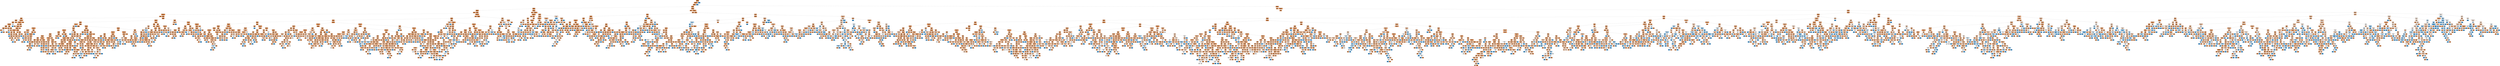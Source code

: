 digraph Tree {
node [shape=box, style="filled", color="black", fontname="helvetica"] ;
edge [fontname="helvetica"] ;
0 [label="HbA1c_level <= 1.095\ngini = 0.156\nsamples = 80000\nvalue = [73200, 6800]\nclass = 0", fillcolor="#e78d4b"] ;
1 [label="blood_glucose_level <= 1.767\ngini = 0.091\nsamples = 76860\nvalue = [73200, 3660]\nclass = 0", fillcolor="#e68743"] ;
0 -> 1 [labeldistance=2.5, labelangle=45, headlabel="True"] ;
2 [label="age <= 53.5\ngini = 0.057\nsamples = 75428\nvalue = [73200, 2228]\nclass = 0", fillcolor="#e6853f"] ;
1 -> 2 ;
3 [label="bmi <= 0.775\ngini = 0.024\nsamples = 51762\nvalue = [51143, 619]\nclass = 0", fillcolor="#e5833b"] ;
2 -> 3 ;
4 [label="hypertension <= 0.5\ngini = 0.014\nsamples = 44606\nvalue = [44288, 318]\nclass = 0", fillcolor="#e5823a"] ;
3 -> 4 ;
5 [label="HbA1c_level <= -0.166\ngini = 0.012\nsamples = 43747\nvalue = [43474, 273]\nclass = 0", fillcolor="#e5823a"] ;
4 -> 5 ;
6 [label="gini = 0.0\nsamples = 17946\nvalue = [17946, 0]\nclass = 0", fillcolor="#e58139"] ;
5 -> 6 ;
7 [label="age <= 38.5\ngini = 0.021\nsamples = 25801\nvalue = [25528, 273]\nclass = 0", fillcolor="#e5823b"] ;
5 -> 7 ;
8 [label="blood_glucose_level <= -0.616\ngini = 0.01\nsamples = 18379\nvalue = [18284, 95]\nclass = 0", fillcolor="#e5823a"] ;
7 -> 8 ;
9 [label="gini = 0.0\nsamples = 5624\nvalue = [5624, 0]\nclass = 0", fillcolor="#e58139"] ;
8 -> 9 ;
10 [label="age <= 13.5\ngini = 0.015\nsamples = 12755\nvalue = [12660, 95]\nclass = 0", fillcolor="#e5823a"] ;
8 -> 10 ;
11 [label="age <= 9.5\ngini = 0.003\nsamples = 4354\nvalue = [4347, 7]\nclass = 0", fillcolor="#e58139"] ;
10 -> 11 ;
12 [label="bmi <= -1.45\ngini = 0.002\nsamples = 3183\nvalue = [3180, 3]\nclass = 0", fillcolor="#e58139"] ;
11 -> 12 ;
13 [label="bmi <= -1.452\ngini = 0.003\nsamples = 1721\nvalue = [1718, 3]\nclass = 0", fillcolor="#e58139"] ;
12 -> 13 ;
14 [label="blood_glucose_level <= 1.03\ngini = 0.002\nsamples = 1719\nvalue = [1717, 2]\nclass = 0", fillcolor="#e58139"] ;
13 -> 14 ;
15 [label="bmi <= -1.798\ngini = 0.001\nsamples = 1535\nvalue = [1534, 1]\nclass = 0", fillcolor="#e58139"] ;
14 -> 15 ;
16 [label="bmi <= -1.8\ngini = 0.004\nsamples = 516\nvalue = [515, 1]\nclass = 0", fillcolor="#e58139"] ;
15 -> 16 ;
17 [label="gini = 0.0\nsamples = 514\nvalue = [514, 0]\nclass = 0", fillcolor="#e58139"] ;
16 -> 17 ;
18 [label="gender <= 0.5\ngini = 0.5\nsamples = 2\nvalue = [1, 1]\nclass = 0", fillcolor="#ffffff"] ;
16 -> 18 ;
19 [label="gini = 0.0\nsamples = 1\nvalue = [0, 1]\nclass = 1", fillcolor="#399de5"] ;
18 -> 19 ;
20 [label="gini = 0.0\nsamples = 1\nvalue = [1, 0]\nclass = 0", fillcolor="#e58139"] ;
18 -> 20 ;
21 [label="gini = 0.0\nsamples = 1019\nvalue = [1019, 0]\nclass = 0", fillcolor="#e58139"] ;
15 -> 21 ;
22 [label="bmi <= -1.526\ngini = 0.011\nsamples = 184\nvalue = [183, 1]\nclass = 0", fillcolor="#e5823a"] ;
14 -> 22 ;
23 [label="gini = 0.0\nsamples = 160\nvalue = [160, 0]\nclass = 0", fillcolor="#e58139"] ;
22 -> 23 ;
24 [label="bmi <= -1.518\ngini = 0.08\nsamples = 24\nvalue = [23, 1]\nclass = 0", fillcolor="#e68642"] ;
22 -> 24 ;
25 [label="age <= 3.5\ngini = 0.444\nsamples = 3\nvalue = [2, 1]\nclass = 0", fillcolor="#f2c09c"] ;
24 -> 25 ;
26 [label="gini = 0.0\nsamples = 2\nvalue = [2, 0]\nclass = 0", fillcolor="#e58139"] ;
25 -> 26 ;
27 [label="gini = 0.0\nsamples = 1\nvalue = [0, 1]\nclass = 1", fillcolor="#399de5"] ;
25 -> 27 ;
28 [label="gini = 0.0\nsamples = 21\nvalue = [21, 0]\nclass = 0", fillcolor="#e58139"] ;
24 -> 28 ;
29 [label="gender <= 0.5\ngini = 0.5\nsamples = 2\nvalue = [1, 1]\nclass = 0", fillcolor="#ffffff"] ;
13 -> 29 ;
30 [label="gini = 0.0\nsamples = 1\nvalue = [0, 1]\nclass = 1", fillcolor="#399de5"] ;
29 -> 30 ;
31 [label="gini = 0.0\nsamples = 1\nvalue = [1, 0]\nclass = 0", fillcolor="#e58139"] ;
29 -> 31 ;
32 [label="gini = 0.0\nsamples = 1462\nvalue = [1462, 0]\nclass = 0", fillcolor="#e58139"] ;
12 -> 32 ;
33 [label="blood_glucose_level <= 0.453\ngini = 0.007\nsamples = 1171\nvalue = [1167, 4]\nclass = 0", fillcolor="#e5813a"] ;
11 -> 33 ;
34 [label="blood_glucose_level <= -0.075\ngini = 0.012\nsamples = 659\nvalue = [655, 4]\nclass = 0", fillcolor="#e5823a"] ;
33 -> 34 ;
35 [label="gini = 0.0\nsamples = 274\nvalue = [274, 0]\nclass = 0", fillcolor="#e58139"] ;
34 -> 35 ;
36 [label="age <= 12.5\ngini = 0.021\nsamples = 385\nvalue = [381, 4]\nclass = 0", fillcolor="#e5823b"] ;
34 -> 36 ;
37 [label="smoking_history <= 0.5\ngini = 0.028\nsamples = 283\nvalue = [279, 4]\nclass = 0", fillcolor="#e5833c"] ;
36 -> 37 ;
38 [label="HbA1c_level <= 0.488\ngini = 0.037\nsamples = 215\nvalue = [211, 4]\nclass = 0", fillcolor="#e5833d"] ;
37 -> 38 ;
39 [label="blood_glucose_level <= 0.109\ngini = 0.056\nsamples = 105\nvalue = [102, 3]\nclass = 0", fillcolor="#e6853f"] ;
38 -> 39 ;
40 [label="bmi <= -1.131\ngini = 0.124\nsamples = 30\nvalue = [28, 2]\nclass = 0", fillcolor="#e78a47"] ;
39 -> 40 ;
41 [label="gini = 0.0\nsamples = 14\nvalue = [14, 0]\nclass = 0", fillcolor="#e58139"] ;
40 -> 41 ;
42 [label="bmi <= -1.105\ngini = 0.219\nsamples = 16\nvalue = [14, 2]\nclass = 0", fillcolor="#e99355"] ;
40 -> 42 ;
43 [label="gini = 0.0\nsamples = 1\nvalue = [0, 1]\nclass = 1", fillcolor="#399de5"] ;
42 -> 43 ;
44 [label="bmi <= -0.202\ngini = 0.124\nsamples = 15\nvalue = [14, 1]\nclass = 0", fillcolor="#e78a47"] ;
42 -> 44 ;
45 [label="gini = 0.0\nsamples = 8\nvalue = [8, 0]\nclass = 0", fillcolor="#e58139"] ;
44 -> 45 ;
46 [label="gender <= 0.5\ngini = 0.245\nsamples = 7\nvalue = [6, 1]\nclass = 0", fillcolor="#e9965a"] ;
44 -> 46 ;
47 [label="gini = 0.0\nsamples = 5\nvalue = [5, 0]\nclass = 0", fillcolor="#e58139"] ;
46 -> 47 ;
48 [label="age <= 11.0\ngini = 0.5\nsamples = 2\nvalue = [1, 1]\nclass = 0", fillcolor="#ffffff"] ;
46 -> 48 ;
49 [label="gini = 0.0\nsamples = 1\nvalue = [0, 1]\nclass = 1", fillcolor="#399de5"] ;
48 -> 49 ;
50 [label="gini = 0.0\nsamples = 1\nvalue = [1, 0]\nclass = 0", fillcolor="#e58139"] ;
48 -> 50 ;
51 [label="age <= 11.5\ngini = 0.026\nsamples = 75\nvalue = [74, 1]\nclass = 0", fillcolor="#e5833c"] ;
39 -> 51 ;
52 [label="gini = 0.0\nsamples = 53\nvalue = [53, 0]\nclass = 0", fillcolor="#e58139"] ;
51 -> 52 ;
53 [label="bmi <= -0.178\ngini = 0.087\nsamples = 22\nvalue = [21, 1]\nclass = 0", fillcolor="#e68742"] ;
51 -> 53 ;
54 [label="gini = 0.0\nsamples = 15\nvalue = [15, 0]\nclass = 0", fillcolor="#e58139"] ;
53 -> 54 ;
55 [label="HbA1c_level <= 0.301\ngini = 0.245\nsamples = 7\nvalue = [6, 1]\nclass = 0", fillcolor="#e9965a"] ;
53 -> 55 ;
56 [label="gini = 0.0\nsamples = 4\nvalue = [4, 0]\nclass = 0", fillcolor="#e58139"] ;
55 -> 56 ;
57 [label="blood_glucose_level <= 0.293\ngini = 0.444\nsamples = 3\nvalue = [2, 1]\nclass = 0", fillcolor="#f2c09c"] ;
55 -> 57 ;
58 [label="gini = 0.0\nsamples = 2\nvalue = [2, 0]\nclass = 0", fillcolor="#e58139"] ;
57 -> 58 ;
59 [label="gini = 0.0\nsamples = 1\nvalue = [0, 1]\nclass = 1", fillcolor="#399de5"] ;
57 -> 59 ;
60 [label="HbA1c_level <= 0.955\ngini = 0.018\nsamples = 110\nvalue = [109, 1]\nclass = 0", fillcolor="#e5823b"] ;
38 -> 60 ;
61 [label="gini = 0.0\nsamples = 87\nvalue = [87, 0]\nclass = 0", fillcolor="#e58139"] ;
60 -> 61 ;
62 [label="bmi <= -1.426\ngini = 0.083\nsamples = 23\nvalue = [22, 1]\nclass = 0", fillcolor="#e68742"] ;
60 -> 62 ;
63 [label="bmi <= -1.601\ngini = 0.32\nsamples = 5\nvalue = [4, 1]\nclass = 0", fillcolor="#eca06a"] ;
62 -> 63 ;
64 [label="gini = 0.0\nsamples = 4\nvalue = [4, 0]\nclass = 0", fillcolor="#e58139"] ;
63 -> 64 ;
65 [label="gini = 0.0\nsamples = 1\nvalue = [0, 1]\nclass = 1", fillcolor="#399de5"] ;
63 -> 65 ;
66 [label="gini = 0.0\nsamples = 18\nvalue = [18, 0]\nclass = 0", fillcolor="#e58139"] ;
62 -> 66 ;
67 [label="gini = 0.0\nsamples = 68\nvalue = [68, 0]\nclass = 0", fillcolor="#e58139"] ;
37 -> 67 ;
68 [label="gini = 0.0\nsamples = 102\nvalue = [102, 0]\nclass = 0", fillcolor="#e58139"] ;
36 -> 68 ;
69 [label="gini = 0.0\nsamples = 512\nvalue = [512, 0]\nclass = 0", fillcolor="#e58139"] ;
33 -> 69 ;
70 [label="bmi <= 0.468\ngini = 0.021\nsamples = 8401\nvalue = [8313, 88]\nclass = 0", fillcolor="#e5823b"] ;
10 -> 70 ;
71 [label="smoking_history <= 4.5\ngini = 0.019\nsamples = 7917\nvalue = [7841, 76]\nclass = 0", fillcolor="#e5823b"] ;
70 -> 71 ;
72 [label="bmi <= -2.011\ngini = 0.017\nsamples = 7443\nvalue = [7378, 65]\nclass = 0", fillcolor="#e5823b"] ;
71 -> 72 ;
73 [label="blood_glucose_level <= 0.527\ngini = 0.165\nsamples = 11\nvalue = [10, 1]\nclass = 0", fillcolor="#e88e4d"] ;
72 -> 73 ;
74 [label="gini = 0.0\nsamples = 10\nvalue = [10, 0]\nclass = 0", fillcolor="#e58139"] ;
73 -> 74 ;
75 [label="gini = 0.0\nsamples = 1\nvalue = [0, 1]\nclass = 1", fillcolor="#399de5"] ;
73 -> 75 ;
76 [label="gender <= 0.5\ngini = 0.017\nsamples = 7432\nvalue = [7368, 64]\nclass = 0", fillcolor="#e5823b"] ;
72 -> 76 ;
77 [label="age <= 15.5\ngini = 0.012\nsamples = 4612\nvalue = [4583, 29]\nclass = 0", fillcolor="#e5823a"] ;
76 -> 77 ;
78 [label="blood_glucose_level <= -0.247\ngini = 0.038\nsamples = 256\nvalue = [251, 5]\nclass = 0", fillcolor="#e6843d"] ;
77 -> 78 ;
79 [label="smoking_history <= 2.0\ngini = 0.175\nsamples = 31\nvalue = [28, 3]\nclass = 0", fillcolor="#e88e4e"] ;
78 -> 79 ;
80 [label="gini = 0.0\nsamples = 16\nvalue = [16, 0]\nclass = 0", fillcolor="#e58139"] ;
79 -> 80 ;
81 [label="HbA1c_level <= 0.955\ngini = 0.32\nsamples = 15\nvalue = [12, 3]\nclass = 0", fillcolor="#eca06a"] ;
79 -> 81 ;
82 [label="bmi <= -0.99\ngini = 0.245\nsamples = 14\nvalue = [12, 2]\nclass = 0", fillcolor="#e9965a"] ;
81 -> 82 ;
83 [label="gini = 0.0\nsamples = 7\nvalue = [7, 0]\nclass = 0", fillcolor="#e58139"] ;
82 -> 83 ;
84 [label="bmi <= -0.918\ngini = 0.408\nsamples = 7\nvalue = [5, 2]\nclass = 0", fillcolor="#efb388"] ;
82 -> 84 ;
85 [label="gini = 0.0\nsamples = 1\nvalue = [0, 1]\nclass = 1", fillcolor="#399de5"] ;
84 -> 85 ;
86 [label="HbA1c_level <= 0.581\ngini = 0.278\nsamples = 6\nvalue = [5, 1]\nclass = 0", fillcolor="#ea9a61"] ;
84 -> 86 ;
87 [label="bmi <= -0.352\ngini = 0.444\nsamples = 3\nvalue = [2, 1]\nclass = 0", fillcolor="#f2c09c"] ;
86 -> 87 ;
88 [label="gini = 0.0\nsamples = 2\nvalue = [2, 0]\nclass = 0", fillcolor="#e58139"] ;
87 -> 88 ;
89 [label="gini = 0.0\nsamples = 1\nvalue = [0, 1]\nclass = 1", fillcolor="#399de5"] ;
87 -> 89 ;
90 [label="gini = 0.0\nsamples = 3\nvalue = [3, 0]\nclass = 0", fillcolor="#e58139"] ;
86 -> 90 ;
91 [label="gini = 0.0\nsamples = 1\nvalue = [0, 1]\nclass = 1", fillcolor="#399de5"] ;
81 -> 91 ;
92 [label="bmi <= -1.119\ngini = 0.018\nsamples = 225\nvalue = [223, 2]\nclass = 0", fillcolor="#e5823b"] ;
78 -> 92 ;
93 [label="bmi <= -1.122\ngini = 0.068\nsamples = 57\nvalue = [55, 2]\nclass = 0", fillcolor="#e68640"] ;
92 -> 93 ;
94 [label="blood_glucose_level <= 0.502\ngini = 0.035\nsamples = 56\nvalue = [55, 1]\nclass = 0", fillcolor="#e5833d"] ;
93 -> 94 ;
95 [label="gini = 0.0\nsamples = 37\nvalue = [37, 0]\nclass = 0", fillcolor="#e58139"] ;
94 -> 95 ;
96 [label="HbA1c_level <= 0.768\ngini = 0.1\nsamples = 19\nvalue = [18, 1]\nclass = 0", fillcolor="#e68844"] ;
94 -> 96 ;
97 [label="gini = 0.0\nsamples = 10\nvalue = [10, 0]\nclass = 0", fillcolor="#e58139"] ;
96 -> 97 ;
98 [label="bmi <= -1.349\ngini = 0.198\nsamples = 9\nvalue = [8, 1]\nclass = 0", fillcolor="#e89152"] ;
96 -> 98 ;
99 [label="gini = 0.0\nsamples = 4\nvalue = [4, 0]\nclass = 0", fillcolor="#e58139"] ;
98 -> 99 ;
100 [label="bmi <= -1.334\ngini = 0.32\nsamples = 5\nvalue = [4, 1]\nclass = 0", fillcolor="#eca06a"] ;
98 -> 100 ;
101 [label="gini = 0.0\nsamples = 1\nvalue = [0, 1]\nclass = 1", fillcolor="#399de5"] ;
100 -> 101 ;
102 [label="gini = 0.0\nsamples = 4\nvalue = [4, 0]\nclass = 0", fillcolor="#e58139"] ;
100 -> 102 ;
103 [label="gini = 0.0\nsamples = 1\nvalue = [0, 1]\nclass = 1", fillcolor="#399de5"] ;
93 -> 103 ;
104 [label="gini = 0.0\nsamples = 168\nvalue = [168, 0]\nclass = 0", fillcolor="#e58139"] ;
92 -> 104 ;
105 [label="bmi <= 0.189\ngini = 0.011\nsamples = 4356\nvalue = [4332, 24]\nclass = 0", fillcolor="#e5823a"] ;
77 -> 105 ;
106 [label="blood_glucose_level <= 0.293\ngini = 0.01\nsamples = 4073\nvalue = [4053, 20]\nclass = 0", fillcolor="#e5823a"] ;
105 -> 106 ;
107 [label="age <= 29.5\ngini = 0.014\nsamples = 1822\nvalue = [1809, 13]\nclass = 0", fillcolor="#e5823a"] ;
106 -> 107 ;
108 [label="age <= 27.5\ngini = 0.021\nsamples = 1138\nvalue = [1126, 12]\nclass = 0", fillcolor="#e5823b"] ;
107 -> 108 ;
109 [label="HbA1c_level <= 0.955\ngini = 0.01\nsamples = 973\nvalue = [968, 5]\nclass = 0", fillcolor="#e5823a"] ;
108 -> 109 ;
110 [label="age <= 26.5\ngini = 0.007\nsamples = 839\nvalue = [836, 3]\nclass = 0", fillcolor="#e5813a"] ;
109 -> 110 ;
111 [label="bmi <= -0.665\ngini = 0.005\nsamples = 770\nvalue = [768, 2]\nclass = 0", fillcolor="#e5813a"] ;
110 -> 111 ;
112 [label="bmi <= -0.667\ngini = 0.015\nsamples = 268\nvalue = [266, 2]\nclass = 0", fillcolor="#e5823a"] ;
111 -> 112 ;
113 [label="bmi <= -0.783\ngini = 0.007\nsamples = 266\nvalue = [265, 1]\nclass = 0", fillcolor="#e5813a"] ;
112 -> 113 ;
114 [label="gini = 0.0\nsamples = 222\nvalue = [222, 0]\nclass = 0", fillcolor="#e58139"] ;
113 -> 114 ;
115 [label="bmi <= -0.776\ngini = 0.044\nsamples = 44\nvalue = [43, 1]\nclass = 0", fillcolor="#e6843e"] ;
113 -> 115 ;
116 [label="age <= 20.5\ngini = 0.444\nsamples = 3\nvalue = [2, 1]\nclass = 0", fillcolor="#f2c09c"] ;
115 -> 116 ;
117 [label="gini = 0.0\nsamples = 2\nvalue = [2, 0]\nclass = 0", fillcolor="#e58139"] ;
116 -> 117 ;
118 [label="gini = 0.0\nsamples = 1\nvalue = [0, 1]\nclass = 1", fillcolor="#399de5"] ;
116 -> 118 ;
119 [label="gini = 0.0\nsamples = 41\nvalue = [41, 0]\nclass = 0", fillcolor="#e58139"] ;
115 -> 119 ;
120 [label="age <= 20.5\ngini = 0.5\nsamples = 2\nvalue = [1, 1]\nclass = 0", fillcolor="#ffffff"] ;
112 -> 120 ;
121 [label="gini = 0.0\nsamples = 1\nvalue = [0, 1]\nclass = 1", fillcolor="#399de5"] ;
120 -> 121 ;
122 [label="gini = 0.0\nsamples = 1\nvalue = [1, 0]\nclass = 0", fillcolor="#e58139"] ;
120 -> 122 ;
123 [label="gini = 0.0\nsamples = 502\nvalue = [502, 0]\nclass = 0", fillcolor="#e58139"] ;
111 -> 123 ;
124 [label="HbA1c_level <= 0.208\ngini = 0.029\nsamples = 69\nvalue = [68, 1]\nclass = 0", fillcolor="#e5833c"] ;
110 -> 124 ;
125 [label="bmi <= -0.077\ngini = 0.165\nsamples = 11\nvalue = [10, 1]\nclass = 0", fillcolor="#e88e4d"] ;
124 -> 125 ;
126 [label="gini = 0.0\nsamples = 8\nvalue = [8, 0]\nclass = 0", fillcolor="#e58139"] ;
125 -> 126 ;
127 [label="blood_glucose_level <= 0.109\ngini = 0.444\nsamples = 3\nvalue = [2, 1]\nclass = 0", fillcolor="#f2c09c"] ;
125 -> 127 ;
128 [label="gini = 0.0\nsamples = 2\nvalue = [2, 0]\nclass = 0", fillcolor="#e58139"] ;
127 -> 128 ;
129 [label="gini = 0.0\nsamples = 1\nvalue = [0, 1]\nclass = 1", fillcolor="#399de5"] ;
127 -> 129 ;
130 [label="gini = 0.0\nsamples = 58\nvalue = [58, 0]\nclass = 0", fillcolor="#e58139"] ;
124 -> 130 ;
131 [label="blood_glucose_level <= -0.075\ngini = 0.029\nsamples = 134\nvalue = [132, 2]\nclass = 0", fillcolor="#e5833c"] ;
109 -> 131 ;
132 [label="gini = 0.0\nsamples = 67\nvalue = [67, 0]\nclass = 0", fillcolor="#e58139"] ;
131 -> 132 ;
133 [label="smoking_history <= 3.5\ngini = 0.058\nsamples = 67\nvalue = [65, 2]\nclass = 0", fillcolor="#e6853f"] ;
131 -> 133 ;
134 [label="gini = 0.0\nsamples = 33\nvalue = [33, 0]\nclass = 0", fillcolor="#e58139"] ;
133 -> 134 ;
135 [label="bmi <= -0.973\ngini = 0.111\nsamples = 34\nvalue = [32, 2]\nclass = 0", fillcolor="#e78945"] ;
133 -> 135 ;
136 [label="gini = 0.0\nsamples = 12\nvalue = [12, 0]\nclass = 0", fillcolor="#e58139"] ;
135 -> 136 ;
137 [label="bmi <= -0.94\ngini = 0.165\nsamples = 22\nvalue = [20, 2]\nclass = 0", fillcolor="#e88e4d"] ;
135 -> 137 ;
138 [label="gini = 0.0\nsamples = 1\nvalue = [0, 1]\nclass = 1", fillcolor="#399de5"] ;
137 -> 138 ;
139 [label="bmi <= -0.095\ngini = 0.091\nsamples = 21\nvalue = [20, 1]\nclass = 0", fillcolor="#e68743"] ;
137 -> 139 ;
140 [label="gini = 0.0\nsamples = 13\nvalue = [13, 0]\nclass = 0", fillcolor="#e58139"] ;
139 -> 140 ;
141 [label="age <= 23.5\ngini = 0.219\nsamples = 8\nvalue = [7, 1]\nclass = 0", fillcolor="#e99355"] ;
139 -> 141 ;
142 [label="gini = 0.0\nsamples = 5\nvalue = [5, 0]\nclass = 0", fillcolor="#e58139"] ;
141 -> 142 ;
143 [label="age <= 24.5\ngini = 0.444\nsamples = 3\nvalue = [2, 1]\nclass = 0", fillcolor="#f2c09c"] ;
141 -> 143 ;
144 [label="gini = 0.0\nsamples = 1\nvalue = [0, 1]\nclass = 1", fillcolor="#399de5"] ;
143 -> 144 ;
145 [label="gini = 0.0\nsamples = 2\nvalue = [2, 0]\nclass = 0", fillcolor="#e58139"] ;
143 -> 145 ;
146 [label="HbA1c_level <= 0.768\ngini = 0.081\nsamples = 165\nvalue = [158, 7]\nclass = 0", fillcolor="#e68742"] ;
108 -> 146 ;
147 [label="blood_glucose_level <= -0.247\ngini = 0.111\nsamples = 119\nvalue = [112, 7]\nclass = 0", fillcolor="#e78945"] ;
146 -> 147 ;
148 [label="smoking_history <= 1.5\ngini = 0.219\nsamples = 24\nvalue = [21, 3]\nclass = 0", fillcolor="#e99355"] ;
147 -> 148 ;
149 [label="gini = 0.0\nsamples = 7\nvalue = [7, 0]\nclass = 0", fillcolor="#e58139"] ;
148 -> 149 ;
150 [label="bmi <= -0.94\ngini = 0.291\nsamples = 17\nvalue = [14, 3]\nclass = 0", fillcolor="#eb9c63"] ;
148 -> 150 ;
151 [label="gini = 0.0\nsamples = 6\nvalue = [6, 0]\nclass = 0", fillcolor="#e58139"] ;
150 -> 151 ;
152 [label="bmi <= -0.847\ngini = 0.397\nsamples = 11\nvalue = [8, 3]\nclass = 0", fillcolor="#efb083"] ;
150 -> 152 ;
153 [label="gini = 0.0\nsamples = 1\nvalue = [0, 1]\nclass = 1", fillcolor="#399de5"] ;
152 -> 153 ;
154 [label="bmi <= -0.309\ngini = 0.32\nsamples = 10\nvalue = [8, 2]\nclass = 0", fillcolor="#eca06a"] ;
152 -> 154 ;
155 [label="gini = 0.0\nsamples = 4\nvalue = [4, 0]\nclass = 0", fillcolor="#e58139"] ;
154 -> 155 ;
156 [label="bmi <= -0.185\ngini = 0.444\nsamples = 6\nvalue = [4, 2]\nclass = 0", fillcolor="#f2c09c"] ;
154 -> 156 ;
157 [label="gini = 0.0\nsamples = 1\nvalue = [0, 1]\nclass = 1", fillcolor="#399de5"] ;
156 -> 157 ;
158 [label="age <= 28.5\ngini = 0.32\nsamples = 5\nvalue = [4, 1]\nclass = 0", fillcolor="#eca06a"] ;
156 -> 158 ;
159 [label="gini = 0.0\nsamples = 2\nvalue = [2, 0]\nclass = 0", fillcolor="#e58139"] ;
158 -> 159 ;
160 [label="smoking_history <= 3.5\ngini = 0.444\nsamples = 3\nvalue = [2, 1]\nclass = 0", fillcolor="#f2c09c"] ;
158 -> 160 ;
161 [label="gini = 0.0\nsamples = 2\nvalue = [2, 0]\nclass = 0", fillcolor="#e58139"] ;
160 -> 161 ;
162 [label="gini = 0.0\nsamples = 1\nvalue = [0, 1]\nclass = 1", fillcolor="#399de5"] ;
160 -> 162 ;
163 [label="smoking_history <= 2.5\ngini = 0.081\nsamples = 95\nvalue = [91, 4]\nclass = 0", fillcolor="#e68742"] ;
147 -> 163 ;
164 [label="smoking_history <= 1.5\ngini = 0.156\nsamples = 47\nvalue = [43, 4]\nclass = 0", fillcolor="#e78d4b"] ;
163 -> 164 ;
165 [label="bmi <= -0.023\ngini = 0.127\nsamples = 44\nvalue = [41, 3]\nclass = 0", fillcolor="#e78a47"] ;
164 -> 165 ;
166 [label="gini = 0.0\nsamples = 25\nvalue = [25, 0]\nclass = 0", fillcolor="#e58139"] ;
165 -> 166 ;
167 [label="HbA1c_level <= 0.488\ngini = 0.266\nsamples = 19\nvalue = [16, 3]\nclass = 0", fillcolor="#ea995e"] ;
165 -> 167 ;
168 [label="HbA1c_level <= 0.348\ngini = 0.397\nsamples = 11\nvalue = [8, 3]\nclass = 0", fillcolor="#efb083"] ;
167 -> 168 ;
169 [label="blood_glucose_level <= 0.109\ngini = 0.219\nsamples = 8\nvalue = [7, 1]\nclass = 0", fillcolor="#e99355"] ;
168 -> 169 ;
170 [label="gini = 0.0\nsamples = 5\nvalue = [5, 0]\nclass = 0", fillcolor="#e58139"] ;
169 -> 170 ;
171 [label="age <= 28.5\ngini = 0.444\nsamples = 3\nvalue = [2, 1]\nclass = 0", fillcolor="#f2c09c"] ;
169 -> 171 ;
172 [label="gini = 0.0\nsamples = 1\nvalue = [0, 1]\nclass = 1", fillcolor="#399de5"] ;
171 -> 172 ;
173 [label="gini = 0.0\nsamples = 2\nvalue = [2, 0]\nclass = 0", fillcolor="#e58139"] ;
171 -> 173 ;
174 [label="smoking_history <= 0.5\ngini = 0.444\nsamples = 3\nvalue = [1, 2]\nclass = 1", fillcolor="#9ccef2"] ;
168 -> 174 ;
175 [label="gini = 0.5\nsamples = 2\nvalue = [1, 1]\nclass = 0", fillcolor="#ffffff"] ;
174 -> 175 ;
176 [label="gini = 0.0\nsamples = 1\nvalue = [0, 1]\nclass = 1", fillcolor="#399de5"] ;
174 -> 176 ;
177 [label="gini = 0.0\nsamples = 8\nvalue = [8, 0]\nclass = 0", fillcolor="#e58139"] ;
167 -> 177 ;
178 [label="HbA1c_level <= 0.395\ngini = 0.444\nsamples = 3\nvalue = [2, 1]\nclass = 0", fillcolor="#f2c09c"] ;
164 -> 178 ;
179 [label="gini = 0.0\nsamples = 2\nvalue = [2, 0]\nclass = 0", fillcolor="#e58139"] ;
178 -> 179 ;
180 [label="gini = 0.0\nsamples = 1\nvalue = [0, 1]\nclass = 1", fillcolor="#399de5"] ;
178 -> 180 ;
181 [label="gini = 0.0\nsamples = 48\nvalue = [48, 0]\nclass = 0", fillcolor="#e58139"] ;
163 -> 181 ;
182 [label="gini = 0.0\nsamples = 46\nvalue = [46, 0]\nclass = 0", fillcolor="#e58139"] ;
146 -> 182 ;
183 [label="bmi <= -1.458\ngini = 0.003\nsamples = 684\nvalue = [683, 1]\nclass = 0", fillcolor="#e58139"] ;
107 -> 183 ;
184 [label="blood_glucose_level <= 0.109\ngini = 0.278\nsamples = 6\nvalue = [5, 1]\nclass = 0", fillcolor="#ea9a61"] ;
183 -> 184 ;
185 [label="gini = 0.0\nsamples = 5\nvalue = [5, 0]\nclass = 0", fillcolor="#e58139"] ;
184 -> 185 ;
186 [label="gini = 0.0\nsamples = 1\nvalue = [0, 1]\nclass = 1", fillcolor="#399de5"] ;
184 -> 186 ;
187 [label="gini = 0.0\nsamples = 678\nvalue = [678, 0]\nclass = 0", fillcolor="#e58139"] ;
183 -> 187 ;
188 [label="bmi <= -0.689\ngini = 0.006\nsamples = 2251\nvalue = [2244, 7]\nclass = 0", fillcolor="#e5813a"] ;
106 -> 188 ;
189 [label="gini = 0.0\nsamples = 699\nvalue = [699, 0]\nclass = 0", fillcolor="#e58139"] ;
188 -> 189 ;
190 [label="bmi <= -0.688\ngini = 0.009\nsamples = 1552\nvalue = [1545, 7]\nclass = 0", fillcolor="#e5823a"] ;
188 -> 190 ;
191 [label="gini = 0.0\nsamples = 1\nvalue = [0, 1]\nclass = 1", fillcolor="#399de5"] ;
190 -> 191 ;
192 [label="age <= 28.5\ngini = 0.008\nsamples = 1551\nvalue = [1545, 6]\nclass = 0", fillcolor="#e5813a"] ;
190 -> 192 ;
193 [label="blood_glucose_level <= 0.527\ngini = 0.002\nsamples = 866\nvalue = [865, 1]\nclass = 0", fillcolor="#e58139"] ;
192 -> 193 ;
194 [label="gini = 0.0\nsamples = 531\nvalue = [531, 0]\nclass = 0", fillcolor="#e58139"] ;
193 -> 194 ;
195 [label="HbA1c_level <= 0.488\ngini = 0.006\nsamples = 335\nvalue = [334, 1]\nclass = 0", fillcolor="#e5813a"] ;
193 -> 195 ;
196 [label="HbA1c_level <= 0.348\ngini = 0.013\nsamples = 150\nvalue = [149, 1]\nclass = 0", fillcolor="#e5823a"] ;
195 -> 196 ;
197 [label="gini = 0.0\nsamples = 96\nvalue = [96, 0]\nclass = 0", fillcolor="#e58139"] ;
196 -> 197 ;
198 [label="blood_glucose_level <= 1.03\ngini = 0.036\nsamples = 54\nvalue = [53, 1]\nclass = 0", fillcolor="#e5833d"] ;
196 -> 198 ;
199 [label="bmi <= -0.024\ngini = 0.08\nsamples = 24\nvalue = [23, 1]\nclass = 0", fillcolor="#e68642"] ;
198 -> 199 ;
200 [label="gini = 0.0\nsamples = 16\nvalue = [16, 0]\nclass = 0", fillcolor="#e58139"] ;
199 -> 200 ;
201 [label="age <= 22.5\ngini = 0.219\nsamples = 8\nvalue = [7, 1]\nclass = 0", fillcolor="#e99355"] ;
199 -> 201 ;
202 [label="smoking_history <= 0.5\ngini = 0.444\nsamples = 3\nvalue = [2, 1]\nclass = 0", fillcolor="#f2c09c"] ;
201 -> 202 ;
203 [label="gini = 0.0\nsamples = 2\nvalue = [2, 0]\nclass = 0", fillcolor="#e58139"] ;
202 -> 203 ;
204 [label="gini = 0.0\nsamples = 1\nvalue = [0, 1]\nclass = 1", fillcolor="#399de5"] ;
202 -> 204 ;
205 [label="gini = 0.0\nsamples = 5\nvalue = [5, 0]\nclass = 0", fillcolor="#e58139"] ;
201 -> 205 ;
206 [label="gini = 0.0\nsamples = 30\nvalue = [30, 0]\nclass = 0", fillcolor="#e58139"] ;
198 -> 206 ;
207 [label="gini = 0.0\nsamples = 185\nvalue = [185, 0]\nclass = 0", fillcolor="#e58139"] ;
195 -> 207 ;
208 [label="HbA1c_level <= 0.488\ngini = 0.014\nsamples = 685\nvalue = [680, 5]\nclass = 0", fillcolor="#e5823a"] ;
192 -> 208 ;
209 [label="gini = 0.0\nsamples = 293\nvalue = [293, 0]\nclass = 0", fillcolor="#e58139"] ;
208 -> 209 ;
210 [label="bmi <= 0.056\ngini = 0.025\nsamples = 392\nvalue = [387, 5]\nclass = 0", fillcolor="#e5833c"] ;
208 -> 210 ;
211 [label="blood_glucose_level <= 0.453\ngini = 0.022\nsamples = 367\nvalue = [363, 4]\nclass = 0", fillcolor="#e5823b"] ;
210 -> 211 ;
212 [label="age <= 33.5\ngini = 0.046\nsamples = 84\nvalue = [82, 2]\nclass = 0", fillcolor="#e6843e"] ;
211 -> 212 ;
213 [label="gini = 0.0\nsamples = 40\nvalue = [40, 0]\nclass = 0", fillcolor="#e58139"] ;
212 -> 213 ;
214 [label="bmi <= -0.022\ngini = 0.087\nsamples = 44\nvalue = [42, 2]\nclass = 0", fillcolor="#e68742"] ;
212 -> 214 ;
215 [label="gini = 0.0\nsamples = 18\nvalue = [18, 0]\nclass = 0", fillcolor="#e58139"] ;
214 -> 215 ;
216 [label="bmi <= -0.003\ngini = 0.142\nsamples = 26\nvalue = [24, 2]\nclass = 0", fillcolor="#e78c49"] ;
214 -> 216 ;
217 [label="gini = 0.0\nsamples = 1\nvalue = [0, 1]\nclass = 1", fillcolor="#399de5"] ;
216 -> 217 ;
218 [label="HbA1c_level <= 0.581\ngini = 0.077\nsamples = 25\nvalue = [24, 1]\nclass = 0", fillcolor="#e68641"] ;
216 -> 218 ;
219 [label="age <= 36.5\ngini = 0.278\nsamples = 6\nvalue = [5, 1]\nclass = 0", fillcolor="#ea9a61"] ;
218 -> 219 ;
220 [label="gini = 0.0\nsamples = 3\nvalue = [3, 0]\nclass = 0", fillcolor="#e58139"] ;
219 -> 220 ;
221 [label="gini = 0.444\nsamples = 3\nvalue = [2, 1]\nclass = 0", fillcolor="#f2c09c"] ;
219 -> 221 ;
222 [label="gini = 0.0\nsamples = 19\nvalue = [19, 0]\nclass = 0", fillcolor="#e58139"] ;
218 -> 222 ;
223 [label="smoking_history <= 1.5\ngini = 0.014\nsamples = 283\nvalue = [281, 2]\nclass = 0", fillcolor="#e5823a"] ;
211 -> 223 ;
224 [label="bmi <= -0.399\ngini = 0.027\nsamples = 147\nvalue = [145, 2]\nclass = 0", fillcolor="#e5833c"] ;
223 -> 224 ;
225 [label="bmi <= -0.408\ngini = 0.1\nsamples = 19\nvalue = [18, 1]\nclass = 0", fillcolor="#e68844"] ;
224 -> 225 ;
226 [label="gini = 0.0\nsamples = 18\nvalue = [18, 0]\nclass = 0", fillcolor="#e58139"] ;
225 -> 226 ;
227 [label="gini = 0.0\nsamples = 1\nvalue = [0, 1]\nclass = 1", fillcolor="#399de5"] ;
225 -> 227 ;
228 [label="smoking_history <= 0.5\ngini = 0.016\nsamples = 128\nvalue = [127, 1]\nclass = 0", fillcolor="#e5823b"] ;
224 -> 228 ;
229 [label="gini = 0.0\nsamples = 103\nvalue = [103, 0]\nclass = 0", fillcolor="#e58139"] ;
228 -> 229 ;
230 [label="blood_glucose_level <= 1.03\ngini = 0.077\nsamples = 25\nvalue = [24, 1]\nclass = 0", fillcolor="#e68641"] ;
228 -> 230 ;
231 [label="gini = 0.0\nsamples = 20\nvalue = [20, 0]\nclass = 0", fillcolor="#e58139"] ;
230 -> 231 ;
232 [label="age <= 30.0\ngini = 0.32\nsamples = 5\nvalue = [4, 1]\nclass = 0", fillcolor="#eca06a"] ;
230 -> 232 ;
233 [label="gini = 0.0\nsamples = 2\nvalue = [2, 0]\nclass = 0", fillcolor="#e58139"] ;
232 -> 233 ;
234 [label="age <= 34.0\ngini = 0.444\nsamples = 3\nvalue = [2, 1]\nclass = 0", fillcolor="#f2c09c"] ;
232 -> 234 ;
235 [label="HbA1c_level <= 0.581\ngini = 0.5\nsamples = 2\nvalue = [1, 1]\nclass = 0", fillcolor="#ffffff"] ;
234 -> 235 ;
236 [label="gini = 0.0\nsamples = 1\nvalue = [1, 0]\nclass = 0", fillcolor="#e58139"] ;
235 -> 236 ;
237 [label="gini = 0.0\nsamples = 1\nvalue = [0, 1]\nclass = 1", fillcolor="#399de5"] ;
235 -> 237 ;
238 [label="gini = 0.0\nsamples = 1\nvalue = [1, 0]\nclass = 0", fillcolor="#e58139"] ;
234 -> 238 ;
239 [label="gini = 0.0\nsamples = 136\nvalue = [136, 0]\nclass = 0", fillcolor="#e58139"] ;
223 -> 239 ;
240 [label="bmi <= 0.068\ngini = 0.077\nsamples = 25\nvalue = [24, 1]\nclass = 0", fillcolor="#e68641"] ;
210 -> 240 ;
241 [label="HbA1c_level <= 0.722\ngini = 0.5\nsamples = 2\nvalue = [1, 1]\nclass = 0", fillcolor="#ffffff"] ;
240 -> 241 ;
242 [label="gini = 0.0\nsamples = 1\nvalue = [0, 1]\nclass = 1", fillcolor="#399de5"] ;
241 -> 242 ;
243 [label="gini = 0.0\nsamples = 1\nvalue = [1, 0]\nclass = 0", fillcolor="#e58139"] ;
241 -> 243 ;
244 [label="gini = 0.0\nsamples = 23\nvalue = [23, 0]\nclass = 0", fillcolor="#e58139"] ;
240 -> 244 ;
245 [label="bmi <= 0.192\ngini = 0.028\nsamples = 283\nvalue = [279, 4]\nclass = 0", fillcolor="#e5833c"] ;
105 -> 245 ;
246 [label="age <= 25.0\ngini = 0.5\nsamples = 2\nvalue = [1, 1]\nclass = 0", fillcolor="#ffffff"] ;
245 -> 246 ;
247 [label="gini = 0.0\nsamples = 1\nvalue = [0, 1]\nclass = 1", fillcolor="#399de5"] ;
246 -> 247 ;
248 [label="gini = 0.0\nsamples = 1\nvalue = [1, 0]\nclass = 0", fillcolor="#e58139"] ;
246 -> 248 ;
249 [label="age <= 35.5\ngini = 0.021\nsamples = 281\nvalue = [278, 3]\nclass = 0", fillcolor="#e5823b"] ;
245 -> 249 ;
250 [label="age <= 18.5\ngini = 0.009\nsamples = 234\nvalue = [233, 1]\nclass = 0", fillcolor="#e5823a"] ;
249 -> 250 ;
251 [label="bmi <= 0.386\ngini = 0.083\nsamples = 23\nvalue = [22, 1]\nclass = 0", fillcolor="#e68742"] ;
250 -> 251 ;
252 [label="gini = 0.0\nsamples = 17\nvalue = [17, 0]\nclass = 0", fillcolor="#e58139"] ;
251 -> 252 ;
253 [label="age <= 17.5\ngini = 0.278\nsamples = 6\nvalue = [5, 1]\nclass = 0", fillcolor="#ea9a61"] ;
251 -> 253 ;
254 [label="gini = 0.0\nsamples = 5\nvalue = [5, 0]\nclass = 0", fillcolor="#e58139"] ;
253 -> 254 ;
255 [label="gini = 0.0\nsamples = 1\nvalue = [0, 1]\nclass = 1", fillcolor="#399de5"] ;
253 -> 255 ;
256 [label="gini = 0.0\nsamples = 211\nvalue = [211, 0]\nclass = 0", fillcolor="#e58139"] ;
250 -> 256 ;
257 [label="bmi <= 0.253\ngini = 0.081\nsamples = 47\nvalue = [45, 2]\nclass = 0", fillcolor="#e68742"] ;
249 -> 257 ;
258 [label="HbA1c_level <= 0.348\ngini = 0.245\nsamples = 14\nvalue = [12, 2]\nclass = 0", fillcolor="#e9965a"] ;
257 -> 258 ;
259 [label="HbA1c_level <= 0.208\ngini = 0.5\nsamples = 4\nvalue = [2, 2]\nclass = 0", fillcolor="#ffffff"] ;
258 -> 259 ;
260 [label="gini = 0.0\nsamples = 2\nvalue = [2, 0]\nclass = 0", fillcolor="#e58139"] ;
259 -> 260 ;
261 [label="gini = 0.0\nsamples = 2\nvalue = [0, 2]\nclass = 1", fillcolor="#399de5"] ;
259 -> 261 ;
262 [label="gini = 0.0\nsamples = 10\nvalue = [10, 0]\nclass = 0", fillcolor="#e58139"] ;
258 -> 262 ;
263 [label="gini = 0.0\nsamples = 33\nvalue = [33, 0]\nclass = 0", fillcolor="#e58139"] ;
257 -> 263 ;
264 [label="smoking_history <= 1.5\ngini = 0.025\nsamples = 2820\nvalue = [2785, 35]\nclass = 0", fillcolor="#e5833b"] ;
76 -> 264 ;
265 [label="age <= 22.5\ngini = 0.014\nsamples = 1565\nvalue = [1554, 11]\nclass = 0", fillcolor="#e5823a"] ;
264 -> 265 ;
266 [label="bmi <= -1.236\ngini = 0.003\nsamples = 656\nvalue = [655, 1]\nclass = 0", fillcolor="#e58139"] ;
265 -> 266 ;
267 [label="bmi <= -1.24\ngini = 0.033\nsamples = 60\nvalue = [59, 1]\nclass = 0", fillcolor="#e5833c"] ;
266 -> 267 ;
268 [label="gini = 0.0\nsamples = 59\nvalue = [59, 0]\nclass = 0", fillcolor="#e58139"] ;
267 -> 268 ;
269 [label="gini = 0.0\nsamples = 1\nvalue = [0, 1]\nclass = 1", fillcolor="#399de5"] ;
267 -> 269 ;
270 [label="gini = 0.0\nsamples = 596\nvalue = [596, 0]\nclass = 0", fillcolor="#e58139"] ;
266 -> 270 ;
271 [label="bmi <= -1.201\ngini = 0.022\nsamples = 909\nvalue = [899, 10]\nclass = 0", fillcolor="#e5823b"] ;
265 -> 271 ;
272 [label="age <= 36.5\ngini = 0.165\nsamples = 11\nvalue = [10, 1]\nclass = 0", fillcolor="#e88e4d"] ;
271 -> 272 ;
273 [label="gini = 0.0\nsamples = 10\nvalue = [10, 0]\nclass = 0", fillcolor="#e58139"] ;
272 -> 273 ;
274 [label="gini = 0.0\nsamples = 1\nvalue = [0, 1]\nclass = 1", fillcolor="#399de5"] ;
272 -> 274 ;
275 [label="age <= 32.5\ngini = 0.02\nsamples = 898\nvalue = [889, 9]\nclass = 0", fillcolor="#e5823b"] ;
271 -> 275 ;
276 [label="blood_glucose_level <= 0.453\ngini = 0.03\nsamples = 585\nvalue = [576, 9]\nclass = 0", fillcolor="#e5833c"] ;
275 -> 276 ;
277 [label="HbA1c_level <= 0.208\ngini = 0.05\nsamples = 313\nvalue = [305, 8]\nclass = 0", fillcolor="#e6843e"] ;
276 -> 277 ;
278 [label="bmi <= 0.006\ngini = 0.142\nsamples = 39\nvalue = [36, 3]\nclass = 0", fillcolor="#e78c49"] ;
277 -> 278 ;
279 [label="blood_glucose_level <= 0.293\ngini = 0.185\nsamples = 29\nvalue = [26, 3]\nclass = 0", fillcolor="#e89050"] ;
278 -> 279 ;
280 [label="blood_glucose_level <= -0.247\ngini = 0.236\nsamples = 22\nvalue = [19, 3]\nclass = 0", fillcolor="#e99558"] ;
279 -> 280 ;
281 [label="gini = 0.0\nsamples = 6\nvalue = [6, 0]\nclass = 0", fillcolor="#e58139"] ;
280 -> 281 ;
282 [label="bmi <= -0.567\ngini = 0.305\nsamples = 16\nvalue = [13, 3]\nclass = 0", fillcolor="#eb9e67"] ;
280 -> 282 ;
283 [label="gini = 0.0\nsamples = 2\nvalue = [2, 0]\nclass = 0", fillcolor="#e58139"] ;
282 -> 283 ;
284 [label="bmi <= -0.42\ngini = 0.337\nsamples = 14\nvalue = [11, 3]\nclass = 0", fillcolor="#eca36f"] ;
282 -> 284 ;
285 [label="gini = 0.0\nsamples = 1\nvalue = [0, 1]\nclass = 1", fillcolor="#399de5"] ;
284 -> 285 ;
286 [label="age <= 26.5\ngini = 0.26\nsamples = 13\nvalue = [11, 2]\nclass = 0", fillcolor="#ea985d"] ;
284 -> 286 ;
287 [label="smoking_history <= 0.5\ngini = 0.375\nsamples = 8\nvalue = [6, 2]\nclass = 0", fillcolor="#eeab7b"] ;
286 -> 287 ;
288 [label="bmi <= -0.103\ngini = 0.5\nsamples = 4\nvalue = [2, 2]\nclass = 0", fillcolor="#ffffff"] ;
287 -> 288 ;
289 [label="gini = 0.0\nsamples = 1\nvalue = [1, 0]\nclass = 0", fillcolor="#e58139"] ;
288 -> 289 ;
290 [label="blood_glucose_level <= -0.075\ngini = 0.444\nsamples = 3\nvalue = [1, 2]\nclass = 1", fillcolor="#9ccef2"] ;
288 -> 290 ;
291 [label="gini = 0.0\nsamples = 1\nvalue = [0, 1]\nclass = 1", fillcolor="#399de5"] ;
290 -> 291 ;
292 [label="age <= 23.5\ngini = 0.5\nsamples = 2\nvalue = [1, 1]\nclass = 0", fillcolor="#ffffff"] ;
290 -> 292 ;
293 [label="gini = 0.0\nsamples = 1\nvalue = [0, 1]\nclass = 1", fillcolor="#399de5"] ;
292 -> 293 ;
294 [label="gini = 0.0\nsamples = 1\nvalue = [1, 0]\nclass = 0", fillcolor="#e58139"] ;
292 -> 294 ;
295 [label="gini = 0.0\nsamples = 4\nvalue = [4, 0]\nclass = 0", fillcolor="#e58139"] ;
287 -> 295 ;
296 [label="gini = 0.0\nsamples = 5\nvalue = [5, 0]\nclass = 0", fillcolor="#e58139"] ;
286 -> 296 ;
297 [label="gini = 0.0\nsamples = 7\nvalue = [7, 0]\nclass = 0", fillcolor="#e58139"] ;
279 -> 297 ;
298 [label="gini = 0.0\nsamples = 10\nvalue = [10, 0]\nclass = 0", fillcolor="#e58139"] ;
278 -> 298 ;
299 [label="HbA1c_level <= 0.348\ngini = 0.036\nsamples = 274\nvalue = [269, 5]\nclass = 0", fillcolor="#e5833d"] ;
277 -> 299 ;
300 [label="gini = 0.0\nsamples = 53\nvalue = [53, 0]\nclass = 0", fillcolor="#e58139"] ;
299 -> 300 ;
301 [label="age <= 24.5\ngini = 0.044\nsamples = 221\nvalue = [216, 5]\nclass = 0", fillcolor="#e6843e"] ;
299 -> 301 ;
302 [label="gini = 0.0\nsamples = 42\nvalue = [42, 0]\nclass = 0", fillcolor="#e58139"] ;
301 -> 302 ;
303 [label="age <= 28.5\ngini = 0.054\nsamples = 179\nvalue = [174, 5]\nclass = 0", fillcolor="#e6853f"] ;
301 -> 303 ;
304 [label="blood_glucose_level <= -0.075\ngini = 0.087\nsamples = 88\nvalue = [84, 4]\nclass = 0", fillcolor="#e68742"] ;
303 -> 304 ;
305 [label="gini = 0.0\nsamples = 35\nvalue = [35, 0]\nclass = 0", fillcolor="#e58139"] ;
304 -> 305 ;
306 [label="HbA1c_level <= 0.768\ngini = 0.14\nsamples = 53\nvalue = [49, 4]\nclass = 0", fillcolor="#e78b49"] ;
304 -> 306 ;
307 [label="age <= 27.5\ngini = 0.208\nsamples = 34\nvalue = [30, 4]\nclass = 0", fillcolor="#e89253"] ;
306 -> 307 ;
308 [label="HbA1c_level <= 0.581\ngini = 0.142\nsamples = 26\nvalue = [24, 2]\nclass = 0", fillcolor="#e78c49"] ;
307 -> 308 ;
309 [label="bmi <= -0.434\ngini = 0.087\nsamples = 22\nvalue = [21, 1]\nclass = 0", fillcolor="#e68742"] ;
308 -> 309 ;
310 [label="bmi <= -0.571\ngini = 0.375\nsamples = 4\nvalue = [3, 1]\nclass = 0", fillcolor="#eeab7b"] ;
309 -> 310 ;
311 [label="gini = 0.0\nsamples = 3\nvalue = [3, 0]\nclass = 0", fillcolor="#e58139"] ;
310 -> 311 ;
312 [label="gini = 0.0\nsamples = 1\nvalue = [0, 1]\nclass = 1", fillcolor="#399de5"] ;
310 -> 312 ;
313 [label="gini = 0.0\nsamples = 18\nvalue = [18, 0]\nclass = 0", fillcolor="#e58139"] ;
309 -> 313 ;
314 [label="blood_glucose_level <= 0.293\ngini = 0.375\nsamples = 4\nvalue = [3, 1]\nclass = 0", fillcolor="#eeab7b"] ;
308 -> 314 ;
315 [label="gini = 0.0\nsamples = 3\nvalue = [3, 0]\nclass = 0", fillcolor="#e58139"] ;
314 -> 315 ;
316 [label="gini = 0.0\nsamples = 1\nvalue = [0, 1]\nclass = 1", fillcolor="#399de5"] ;
314 -> 316 ;
317 [label="bmi <= -0.086\ngini = 0.375\nsamples = 8\nvalue = [6, 2]\nclass = 0", fillcolor="#eeab7b"] ;
307 -> 317 ;
318 [label="gini = 0.0\nsamples = 4\nvalue = [4, 0]\nclass = 0", fillcolor="#e58139"] ;
317 -> 318 ;
319 [label="smoking_history <= 0.5\ngini = 0.5\nsamples = 4\nvalue = [2, 2]\nclass = 0", fillcolor="#ffffff"] ;
317 -> 319 ;
320 [label="gini = 0.0\nsamples = 1\nvalue = [0, 1]\nclass = 1", fillcolor="#399de5"] ;
319 -> 320 ;
321 [label="blood_glucose_level <= 0.109\ngini = 0.444\nsamples = 3\nvalue = [2, 1]\nclass = 0", fillcolor="#f2c09c"] ;
319 -> 321 ;
322 [label="HbA1c_level <= 0.535\ngini = 0.5\nsamples = 2\nvalue = [1, 1]\nclass = 0", fillcolor="#ffffff"] ;
321 -> 322 ;
323 [label="gini = 0.0\nsamples = 1\nvalue = [0, 1]\nclass = 1", fillcolor="#399de5"] ;
322 -> 323 ;
324 [label="gini = 0.0\nsamples = 1\nvalue = [1, 0]\nclass = 0", fillcolor="#e58139"] ;
322 -> 324 ;
325 [label="gini = 0.0\nsamples = 1\nvalue = [1, 0]\nclass = 0", fillcolor="#e58139"] ;
321 -> 325 ;
326 [label="gini = 0.0\nsamples = 19\nvalue = [19, 0]\nclass = 0", fillcolor="#e58139"] ;
306 -> 326 ;
327 [label="HbA1c_level <= 0.955\ngini = 0.022\nsamples = 91\nvalue = [90, 1]\nclass = 0", fillcolor="#e5823b"] ;
303 -> 327 ;
328 [label="gini = 0.0\nsamples = 73\nvalue = [73, 0]\nclass = 0", fillcolor="#e58139"] ;
327 -> 328 ;
329 [label="smoking_history <= 0.5\ngini = 0.105\nsamples = 18\nvalue = [17, 1]\nclass = 0", fillcolor="#e78845"] ;
327 -> 329 ;
330 [label="gini = 0.0\nsamples = 13\nvalue = [13, 0]\nclass = 0", fillcolor="#e58139"] ;
329 -> 330 ;
331 [label="blood_glucose_level <= -0.247\ngini = 0.32\nsamples = 5\nvalue = [4, 1]\nclass = 0", fillcolor="#eca06a"] ;
329 -> 331 ;
332 [label="age <= 31.0\ngini = 0.444\nsamples = 3\nvalue = [2, 1]\nclass = 0", fillcolor="#f2c09c"] ;
331 -> 332 ;
333 [label="gini = 0.0\nsamples = 1\nvalue = [1, 0]\nclass = 0", fillcolor="#e58139"] ;
332 -> 333 ;
334 [label="bmi <= -0.228\ngini = 0.5\nsamples = 2\nvalue = [1, 1]\nclass = 0", fillcolor="#ffffff"] ;
332 -> 334 ;
335 [label="gini = 0.0\nsamples = 1\nvalue = [1, 0]\nclass = 0", fillcolor="#e58139"] ;
334 -> 335 ;
336 [label="gini = 0.0\nsamples = 1\nvalue = [0, 1]\nclass = 1", fillcolor="#399de5"] ;
334 -> 336 ;
337 [label="gini = 0.0\nsamples = 2\nvalue = [2, 0]\nclass = 0", fillcolor="#e58139"] ;
331 -> 337 ;
338 [label="age <= 31.5\ngini = 0.007\nsamples = 272\nvalue = [271, 1]\nclass = 0", fillcolor="#e5813a"] ;
276 -> 338 ;
339 [label="gini = 0.0\nsamples = 246\nvalue = [246, 0]\nclass = 0", fillcolor="#e58139"] ;
338 -> 339 ;
340 [label="HbA1c_level <= 0.768\ngini = 0.074\nsamples = 26\nvalue = [25, 1]\nclass = 0", fillcolor="#e68641"] ;
338 -> 340 ;
341 [label="gini = 0.0\nsamples = 17\nvalue = [17, 0]\nclass = 0", fillcolor="#e58139"] ;
340 -> 341 ;
342 [label="blood_glucose_level <= 1.03\ngini = 0.198\nsamples = 9\nvalue = [8, 1]\nclass = 0", fillcolor="#e89152"] ;
340 -> 342 ;
343 [label="blood_glucose_level <= 0.514\ngini = 0.375\nsamples = 4\nvalue = [3, 1]\nclass = 0", fillcolor="#eeab7b"] ;
342 -> 343 ;
344 [label="gini = 0.0\nsamples = 1\nvalue = [1, 0]\nclass = 0", fillcolor="#e58139"] ;
343 -> 344 ;
345 [label="bmi <= -0.221\ngini = 0.444\nsamples = 3\nvalue = [2, 1]\nclass = 0", fillcolor="#f2c09c"] ;
343 -> 345 ;
346 [label="gini = 0.0\nsamples = 1\nvalue = [1, 0]\nclass = 0", fillcolor="#e58139"] ;
345 -> 346 ;
347 [label="gini = 0.5\nsamples = 2\nvalue = [1, 1]\nclass = 0", fillcolor="#ffffff"] ;
345 -> 347 ;
348 [label="gini = 0.0\nsamples = 5\nvalue = [5, 0]\nclass = 0", fillcolor="#e58139"] ;
342 -> 348 ;
349 [label="gini = 0.0\nsamples = 313\nvalue = [313, 0]\nclass = 0", fillcolor="#e58139"] ;
275 -> 349 ;
350 [label="HbA1c_level <= 0.955\ngini = 0.038\nsamples = 1255\nvalue = [1231, 24]\nclass = 0", fillcolor="#e6833d"] ;
264 -> 350 ;
351 [label="age <= 33.5\ngini = 0.03\nsamples = 1062\nvalue = [1046, 16]\nclass = 0", fillcolor="#e5833c"] ;
350 -> 351 ;
352 [label="blood_glucose_level <= 0.527\ngini = 0.021\nsamples = 848\nvalue = [839, 9]\nclass = 0", fillcolor="#e5823b"] ;
351 -> 352 ;
353 [label="bmi <= -0.729\ngini = 0.012\nsamples = 640\nvalue = [636, 4]\nclass = 0", fillcolor="#e5823a"] ;
352 -> 353 ;
354 [label="bmi <= -0.735\ngini = 0.039\nsamples = 149\nvalue = [146, 3]\nclass = 0", fillcolor="#e6843d"] ;
353 -> 354 ;
355 [label="age <= 23.5\ngini = 0.027\nsamples = 148\nvalue = [146, 2]\nclass = 0", fillcolor="#e5833c"] ;
354 -> 355 ;
356 [label="gini = 0.0\nsamples = 112\nvalue = [112, 0]\nclass = 0", fillcolor="#e58139"] ;
355 -> 356 ;
357 [label="age <= 25.5\ngini = 0.105\nsamples = 36\nvalue = [34, 2]\nclass = 0", fillcolor="#e78845"] ;
355 -> 357 ;
358 [label="HbA1c_level <= 0.208\ngini = 0.26\nsamples = 13\nvalue = [11, 2]\nclass = 0", fillcolor="#ea985d"] ;
357 -> 358 ;
359 [label="gini = 0.0\nsamples = 1\nvalue = [0, 1]\nclass = 1", fillcolor="#399de5"] ;
358 -> 359 ;
360 [label="HbA1c_level <= 0.768\ngini = 0.153\nsamples = 12\nvalue = [11, 1]\nclass = 0", fillcolor="#e78c4b"] ;
358 -> 360 ;
361 [label="gini = 0.0\nsamples = 8\nvalue = [8, 0]\nclass = 0", fillcolor="#e58139"] ;
360 -> 361 ;
362 [label="blood_glucose_level <= 0.33\ngini = 0.375\nsamples = 4\nvalue = [3, 1]\nclass = 0", fillcolor="#eeab7b"] ;
360 -> 362 ;
363 [label="gini = 0.0\nsamples = 1\nvalue = [0, 1]\nclass = 1", fillcolor="#399de5"] ;
362 -> 363 ;
364 [label="gini = 0.0\nsamples = 3\nvalue = [3, 0]\nclass = 0", fillcolor="#e58139"] ;
362 -> 364 ;
365 [label="gini = 0.0\nsamples = 23\nvalue = [23, 0]\nclass = 0", fillcolor="#e58139"] ;
357 -> 365 ;
366 [label="gini = 0.0\nsamples = 1\nvalue = [0, 1]\nclass = 1", fillcolor="#399de5"] ;
354 -> 366 ;
367 [label="bmi <= 0.189\ngini = 0.004\nsamples = 491\nvalue = [490, 1]\nclass = 0", fillcolor="#e58139"] ;
353 -> 367 ;
368 [label="gini = 0.0\nsamples = 434\nvalue = [434, 0]\nclass = 0", fillcolor="#e58139"] ;
367 -> 368 ;
369 [label="bmi <= 0.192\ngini = 0.034\nsamples = 57\nvalue = [56, 1]\nclass = 0", fillcolor="#e5833d"] ;
367 -> 369 ;
370 [label="gini = 0.0\nsamples = 1\nvalue = [0, 1]\nclass = 1", fillcolor="#399de5"] ;
369 -> 370 ;
371 [label="gini = 0.0\nsamples = 56\nvalue = [56, 0]\nclass = 0", fillcolor="#e58139"] ;
369 -> 371 ;
372 [label="HbA1c_level <= 0.768\ngini = 0.047\nsamples = 208\nvalue = [203, 5]\nclass = 0", fillcolor="#e6843e"] ;
352 -> 372 ;
373 [label="age <= 21.5\ngini = 0.032\nsamples = 185\nvalue = [182, 3]\nclass = 0", fillcolor="#e5833c"] ;
372 -> 373 ;
374 [label="age <= 19.5\ngini = 0.071\nsamples = 81\nvalue = [78, 3]\nclass = 0", fillcolor="#e68641"] ;
373 -> 374 ;
375 [label="HbA1c_level <= 0.208\ngini = 0.034\nsamples = 57\nvalue = [56, 1]\nclass = 0", fillcolor="#e5833d"] ;
374 -> 375 ;
376 [label="age <= 16.5\ngini = 0.142\nsamples = 13\nvalue = [12, 1]\nclass = 0", fillcolor="#e78c49"] ;
375 -> 376 ;
377 [label="age <= 15.5\ngini = 0.278\nsamples = 6\nvalue = [5, 1]\nclass = 0", fillcolor="#ea9a61"] ;
376 -> 377 ;
378 [label="gini = 0.0\nsamples = 5\nvalue = [5, 0]\nclass = 0", fillcolor="#e58139"] ;
377 -> 378 ;
379 [label="gini = 0.0\nsamples = 1\nvalue = [0, 1]\nclass = 1", fillcolor="#399de5"] ;
377 -> 379 ;
380 [label="gini = 0.0\nsamples = 7\nvalue = [7, 0]\nclass = 0", fillcolor="#e58139"] ;
376 -> 380 ;
381 [label="gini = 0.0\nsamples = 44\nvalue = [44, 0]\nclass = 0", fillcolor="#e58139"] ;
375 -> 381 ;
382 [label="blood_glucose_level <= 1.03\ngini = 0.153\nsamples = 24\nvalue = [22, 2]\nclass = 0", fillcolor="#e78c4b"] ;
374 -> 382 ;
383 [label="gini = 0.0\nsamples = 11\nvalue = [11, 0]\nclass = 0", fillcolor="#e58139"] ;
382 -> 383 ;
384 [label="bmi <= 0.096\ngini = 0.26\nsamples = 13\nvalue = [11, 2]\nclass = 0", fillcolor="#ea985d"] ;
382 -> 384 ;
385 [label="age <= 20.5\ngini = 0.165\nsamples = 11\nvalue = [10, 1]\nclass = 0", fillcolor="#e88e4d"] ;
384 -> 385 ;
386 [label="gini = 0.0\nsamples = 8\nvalue = [8, 0]\nclass = 0", fillcolor="#e58139"] ;
385 -> 386 ;
387 [label="bmi <= -0.406\ngini = 0.444\nsamples = 3\nvalue = [2, 1]\nclass = 0", fillcolor="#f2c09c"] ;
385 -> 387 ;
388 [label="gini = 0.0\nsamples = 2\nvalue = [2, 0]\nclass = 0", fillcolor="#e58139"] ;
387 -> 388 ;
389 [label="gini = 0.0\nsamples = 1\nvalue = [0, 1]\nclass = 1", fillcolor="#399de5"] ;
387 -> 389 ;
390 [label="bmi <= 0.283\ngini = 0.5\nsamples = 2\nvalue = [1, 1]\nclass = 0", fillcolor="#ffffff"] ;
384 -> 390 ;
391 [label="gini = 0.0\nsamples = 1\nvalue = [0, 1]\nclass = 1", fillcolor="#399de5"] ;
390 -> 391 ;
392 [label="gini = 0.0\nsamples = 1\nvalue = [1, 0]\nclass = 0", fillcolor="#e58139"] ;
390 -> 392 ;
393 [label="gini = 0.0\nsamples = 104\nvalue = [104, 0]\nclass = 0", fillcolor="#e58139"] ;
373 -> 393 ;
394 [label="age <= 15.5\ngini = 0.159\nsamples = 23\nvalue = [21, 2]\nclass = 0", fillcolor="#e78d4c"] ;
372 -> 394 ;
395 [label="gini = 0.0\nsamples = 1\nvalue = [0, 1]\nclass = 1", fillcolor="#399de5"] ;
394 -> 395 ;
396 [label="age <= 30.5\ngini = 0.087\nsamples = 22\nvalue = [21, 1]\nclass = 0", fillcolor="#e68742"] ;
394 -> 396 ;
397 [label="gini = 0.0\nsamples = 21\nvalue = [21, 0]\nclass = 0", fillcolor="#e58139"] ;
396 -> 397 ;
398 [label="gini = 0.0\nsamples = 1\nvalue = [0, 1]\nclass = 1", fillcolor="#399de5"] ;
396 -> 398 ;
399 [label="blood_glucose_level <= 0.453\ngini = 0.063\nsamples = 214\nvalue = [207, 7]\nclass = 0", fillcolor="#e68540"] ;
351 -> 399 ;
400 [label="smoking_history <= 3.5\ngini = 0.113\nsamples = 116\nvalue = [109, 7]\nclass = 0", fillcolor="#e78946"] ;
399 -> 400 ;
401 [label="bmi <= -0.238\ngini = 0.287\nsamples = 23\nvalue = [19, 4]\nclass = 0", fillcolor="#ea9c63"] ;
400 -> 401 ;
402 [label="HbA1c_level <= 0.768\ngini = 0.49\nsamples = 7\nvalue = [4, 3]\nclass = 0", fillcolor="#f8e0ce"] ;
401 -> 402 ;
403 [label="HbA1c_level <= 0.395\ngini = 0.48\nsamples = 5\nvalue = [2, 3]\nclass = 1", fillcolor="#bddef6"] ;
402 -> 403 ;
404 [label="bmi <= -0.335\ngini = 0.444\nsamples = 3\nvalue = [2, 1]\nclass = 0", fillcolor="#f2c09c"] ;
403 -> 404 ;
405 [label="gini = 0.0\nsamples = 2\nvalue = [2, 0]\nclass = 0", fillcolor="#e58139"] ;
404 -> 405 ;
406 [label="gini = 0.0\nsamples = 1\nvalue = [0, 1]\nclass = 1", fillcolor="#399de5"] ;
404 -> 406 ;
407 [label="gini = 0.0\nsamples = 2\nvalue = [0, 2]\nclass = 1", fillcolor="#399de5"] ;
403 -> 407 ;
408 [label="gini = 0.0\nsamples = 2\nvalue = [2, 0]\nclass = 0", fillcolor="#e58139"] ;
402 -> 408 ;
409 [label="HbA1c_level <= 0.348\ngini = 0.117\nsamples = 16\nvalue = [15, 1]\nclass = 0", fillcolor="#e78946"] ;
401 -> 409 ;
410 [label="smoking_history <= 2.5\ngini = 0.32\nsamples = 5\nvalue = [4, 1]\nclass = 0", fillcolor="#eca06a"] ;
409 -> 410 ;
411 [label="blood_glucose_level <= -0.014\ngini = 0.5\nsamples = 2\nvalue = [1, 1]\nclass = 0", fillcolor="#ffffff"] ;
410 -> 411 ;
412 [label="gini = 0.0\nsamples = 1\nvalue = [1, 0]\nclass = 0", fillcolor="#e58139"] ;
411 -> 412 ;
413 [label="gini = 0.0\nsamples = 1\nvalue = [0, 1]\nclass = 1", fillcolor="#399de5"] ;
411 -> 413 ;
414 [label="gini = 0.0\nsamples = 3\nvalue = [3, 0]\nclass = 0", fillcolor="#e58139"] ;
410 -> 414 ;
415 [label="gini = 0.0\nsamples = 11\nvalue = [11, 0]\nclass = 0", fillcolor="#e58139"] ;
409 -> 415 ;
416 [label="age <= 37.5\ngini = 0.062\nsamples = 93\nvalue = [90, 3]\nclass = 0", fillcolor="#e68540"] ;
400 -> 416 ;
417 [label="bmi <= -0.481\ngini = 0.028\nsamples = 71\nvalue = [70, 1]\nclass = 0", fillcolor="#e5833c"] ;
416 -> 417 ;
418 [label="bmi <= -0.485\ngini = 0.133\nsamples = 14\nvalue = [13, 1]\nclass = 0", fillcolor="#e78b48"] ;
417 -> 418 ;
419 [label="gini = 0.0\nsamples = 13\nvalue = [13, 0]\nclass = 0", fillcolor="#e58139"] ;
418 -> 419 ;
420 [label="gini = 0.0\nsamples = 1\nvalue = [0, 1]\nclass = 1", fillcolor="#399de5"] ;
418 -> 420 ;
421 [label="gini = 0.0\nsamples = 57\nvalue = [57, 0]\nclass = 0", fillcolor="#e58139"] ;
417 -> 421 ;
422 [label="blood_glucose_level <= 0.293\ngini = 0.165\nsamples = 22\nvalue = [20, 2]\nclass = 0", fillcolor="#e88e4d"] ;
416 -> 422 ;
423 [label="HbA1c_level <= 0.208\ngini = 0.095\nsamples = 20\nvalue = [19, 1]\nclass = 0", fillcolor="#e68843"] ;
422 -> 423 ;
424 [label="bmi <= -0.252\ngini = 0.278\nsamples = 6\nvalue = [5, 1]\nclass = 0", fillcolor="#ea9a61"] ;
423 -> 424 ;
425 [label="gini = 0.0\nsamples = 3\nvalue = [3, 0]\nclass = 0", fillcolor="#e58139"] ;
424 -> 425 ;
426 [label="bmi <= -0.049\ngini = 0.444\nsamples = 3\nvalue = [2, 1]\nclass = 0", fillcolor="#f2c09c"] ;
424 -> 426 ;
427 [label="gini = 0.0\nsamples = 1\nvalue = [0, 1]\nclass = 1", fillcolor="#399de5"] ;
426 -> 427 ;
428 [label="gini = 0.0\nsamples = 2\nvalue = [2, 0]\nclass = 0", fillcolor="#e58139"] ;
426 -> 428 ;
429 [label="gini = 0.0\nsamples = 14\nvalue = [14, 0]\nclass = 0", fillcolor="#e58139"] ;
423 -> 429 ;
430 [label="bmi <= 0.151\ngini = 0.5\nsamples = 2\nvalue = [1, 1]\nclass = 0", fillcolor="#ffffff"] ;
422 -> 430 ;
431 [label="gini = 0.0\nsamples = 1\nvalue = [0, 1]\nclass = 1", fillcolor="#399de5"] ;
430 -> 431 ;
432 [label="gini = 0.0\nsamples = 1\nvalue = [1, 0]\nclass = 0", fillcolor="#e58139"] ;
430 -> 432 ;
433 [label="gini = 0.0\nsamples = 98\nvalue = [98, 0]\nclass = 0", fillcolor="#e58139"] ;
399 -> 433 ;
434 [label="age <= 14.5\ngini = 0.079\nsamples = 193\nvalue = [185, 8]\nclass = 0", fillcolor="#e68642"] ;
350 -> 434 ;
435 [label="blood_glucose_level <= 0.465\ngini = 0.375\nsamples = 8\nvalue = [6, 2]\nclass = 0", fillcolor="#eeab7b"] ;
434 -> 435 ;
436 [label="gini = 0.0\nsamples = 5\nvalue = [5, 0]\nclass = 0", fillcolor="#e58139"] ;
435 -> 436 ;
437 [label="bmi <= -1.074\ngini = 0.444\nsamples = 3\nvalue = [1, 2]\nclass = 1", fillcolor="#9ccef2"] ;
435 -> 437 ;
438 [label="gini = 0.0\nsamples = 1\nvalue = [1, 0]\nclass = 0", fillcolor="#e58139"] ;
437 -> 438 ;
439 [label="gini = 0.0\nsamples = 2\nvalue = [0, 2]\nclass = 1", fillcolor="#399de5"] ;
437 -> 439 ;
440 [label="bmi <= 0.307\ngini = 0.063\nsamples = 185\nvalue = [179, 6]\nclass = 0", fillcolor="#e68540"] ;
434 -> 440 ;
441 [label="bmi <= -0.786\ngini = 0.045\nsamples = 175\nvalue = [171, 4]\nclass = 0", fillcolor="#e6843e"] ;
440 -> 441 ;
442 [label="bmi <= -0.793\ngini = 0.137\nsamples = 27\nvalue = [25, 2]\nclass = 0", fillcolor="#e78b49"] ;
441 -> 442 ;
443 [label="bmi <= -0.867\ngini = 0.074\nsamples = 26\nvalue = [25, 1]\nclass = 0", fillcolor="#e68641"] ;
442 -> 443 ;
444 [label="gini = 0.0\nsamples = 21\nvalue = [21, 0]\nclass = 0", fillcolor="#e58139"] ;
443 -> 444 ;
445 [label="bmi <= -0.854\ngini = 0.32\nsamples = 5\nvalue = [4, 1]\nclass = 0", fillcolor="#eca06a"] ;
443 -> 445 ;
446 [label="gini = 0.0\nsamples = 1\nvalue = [0, 1]\nclass = 1", fillcolor="#399de5"] ;
445 -> 446 ;
447 [label="gini = 0.0\nsamples = 4\nvalue = [4, 0]\nclass = 0", fillcolor="#e58139"] ;
445 -> 447 ;
448 [label="gini = 0.0\nsamples = 1\nvalue = [0, 1]\nclass = 1", fillcolor="#399de5"] ;
442 -> 448 ;
449 [label="bmi <= 0.115\ngini = 0.027\nsamples = 148\nvalue = [146, 2]\nclass = 0", fillcolor="#e5833c"] ;
441 -> 449 ;
450 [label="blood_glucose_level <= 0.293\ngini = 0.015\nsamples = 132\nvalue = [131, 1]\nclass = 0", fillcolor="#e5823b"] ;
449 -> 450 ;
451 [label="blood_glucose_level <= 0.109\ngini = 0.035\nsamples = 56\nvalue = [55, 1]\nclass = 0", fillcolor="#e5833d"] ;
450 -> 451 ;
452 [label="gini = 0.0\nsamples = 48\nvalue = [48, 0]\nclass = 0", fillcolor="#e58139"] ;
451 -> 452 ;
453 [label="bmi <= -0.055\ngini = 0.219\nsamples = 8\nvalue = [7, 1]\nclass = 0", fillcolor="#e99355"] ;
451 -> 453 ;
454 [label="gini = 0.0\nsamples = 6\nvalue = [6, 0]\nclass = 0", fillcolor="#e58139"] ;
453 -> 454 ;
455 [label="age <= 32.5\ngini = 0.5\nsamples = 2\nvalue = [1, 1]\nclass = 0", fillcolor="#ffffff"] ;
453 -> 455 ;
456 [label="gini = 0.0\nsamples = 1\nvalue = [0, 1]\nclass = 1", fillcolor="#399de5"] ;
455 -> 456 ;
457 [label="gini = 0.0\nsamples = 1\nvalue = [1, 0]\nclass = 0", fillcolor="#e58139"] ;
455 -> 457 ;
458 [label="gini = 0.0\nsamples = 76\nvalue = [76, 0]\nclass = 0", fillcolor="#e58139"] ;
450 -> 458 ;
459 [label="bmi <= 0.132\ngini = 0.117\nsamples = 16\nvalue = [15, 1]\nclass = 0", fillcolor="#e78946"] ;
449 -> 459 ;
460 [label="smoking_history <= 3.0\ngini = 0.5\nsamples = 2\nvalue = [1, 1]\nclass = 0", fillcolor="#ffffff"] ;
459 -> 460 ;
461 [label="gini = 0.0\nsamples = 1\nvalue = [1, 0]\nclass = 0", fillcolor="#e58139"] ;
460 -> 461 ;
462 [label="gini = 0.0\nsamples = 1\nvalue = [0, 1]\nclass = 1", fillcolor="#399de5"] ;
460 -> 462 ;
463 [label="gini = 0.0\nsamples = 14\nvalue = [14, 0]\nclass = 0", fillcolor="#e58139"] ;
459 -> 463 ;
464 [label="age <= 31.5\ngini = 0.32\nsamples = 10\nvalue = [8, 2]\nclass = 0", fillcolor="#eca06a"] ;
440 -> 464 ;
465 [label="gini = 0.0\nsamples = 8\nvalue = [8, 0]\nclass = 0", fillcolor="#e58139"] ;
464 -> 465 ;
466 [label="gini = 0.0\nsamples = 2\nvalue = [0, 2]\nclass = 1", fillcolor="#399de5"] ;
464 -> 466 ;
467 [label="HbA1c_level <= 0.581\ngini = 0.045\nsamples = 474\nvalue = [463, 11]\nclass = 0", fillcolor="#e6843e"] ;
71 -> 467 ;
468 [label="age <= 16.5\ngini = 0.016\nsamples = 256\nvalue = [254, 2]\nclass = 0", fillcolor="#e5823b"] ;
467 -> 468 ;
469 [label="gender <= 0.5\ngini = 0.298\nsamples = 11\nvalue = [9, 2]\nclass = 0", fillcolor="#eb9d65"] ;
468 -> 469 ;
470 [label="bmi <= -0.9\ngini = 0.444\nsamples = 6\nvalue = [4, 2]\nclass = 0", fillcolor="#f2c09c"] ;
469 -> 470 ;
471 [label="gini = 0.0\nsamples = 3\nvalue = [3, 0]\nclass = 0", fillcolor="#e58139"] ;
470 -> 471 ;
472 [label="blood_glucose_level <= 0.478\ngini = 0.444\nsamples = 3\nvalue = [1, 2]\nclass = 1", fillcolor="#9ccef2"] ;
470 -> 472 ;
473 [label="gini = 0.0\nsamples = 1\nvalue = [1, 0]\nclass = 0", fillcolor="#e58139"] ;
472 -> 473 ;
474 [label="gini = 0.0\nsamples = 2\nvalue = [0, 2]\nclass = 1", fillcolor="#399de5"] ;
472 -> 474 ;
475 [label="gini = 0.0\nsamples = 5\nvalue = [5, 0]\nclass = 0", fillcolor="#e58139"] ;
469 -> 475 ;
476 [label="gini = 0.0\nsamples = 245\nvalue = [245, 0]\nclass = 0", fillcolor="#e58139"] ;
468 -> 476 ;
477 [label="age <= 33.5\ngini = 0.079\nsamples = 218\nvalue = [209, 9]\nclass = 0", fillcolor="#e68642"] ;
467 -> 477 ;
478 [label="blood_glucose_level <= 0.109\ngini = 0.054\nsamples = 179\nvalue = [174, 5]\nclass = 0", fillcolor="#e6853f"] ;
477 -> 478 ;
479 [label="HbA1c_level <= 0.768\ngini = 0.116\nsamples = 65\nvalue = [61, 4]\nclass = 0", fillcolor="#e78946"] ;
478 -> 479 ;
480 [label="bmi <= -0.601\ngini = 0.227\nsamples = 23\nvalue = [20, 3]\nclass = 0", fillcolor="#e99457"] ;
479 -> 480 ;
481 [label="bmi <= -0.873\ngini = 0.444\nsamples = 6\nvalue = [4, 2]\nclass = 0", fillcolor="#f2c09c"] ;
480 -> 481 ;
482 [label="gini = 0.0\nsamples = 4\nvalue = [4, 0]\nclass = 0", fillcolor="#e58139"] ;
481 -> 482 ;
483 [label="gini = 0.0\nsamples = 2\nvalue = [0, 2]\nclass = 1", fillcolor="#399de5"] ;
481 -> 483 ;
484 [label="blood_glucose_level <= -0.247\ngini = 0.111\nsamples = 17\nvalue = [16, 1]\nclass = 0", fillcolor="#e78945"] ;
480 -> 484 ;
485 [label="age <= 24.5\ngini = 0.245\nsamples = 7\nvalue = [6, 1]\nclass = 0", fillcolor="#e9965a"] ;
484 -> 485 ;
486 [label="gini = 0.0\nsamples = 4\nvalue = [4, 0]\nclass = 0", fillcolor="#e58139"] ;
485 -> 486 ;
487 [label="gender <= 0.5\ngini = 0.444\nsamples = 3\nvalue = [2, 1]\nclass = 0", fillcolor="#f2c09c"] ;
485 -> 487 ;
488 [label="gini = 0.0\nsamples = 2\nvalue = [2, 0]\nclass = 0", fillcolor="#e58139"] ;
487 -> 488 ;
489 [label="gini = 0.0\nsamples = 1\nvalue = [0, 1]\nclass = 1", fillcolor="#399de5"] ;
487 -> 489 ;
490 [label="gini = 0.0\nsamples = 10\nvalue = [10, 0]\nclass = 0", fillcolor="#e58139"] ;
484 -> 490 ;
491 [label="age <= 19.5\ngini = 0.046\nsamples = 42\nvalue = [41, 1]\nclass = 0", fillcolor="#e6843e"] ;
479 -> 491 ;
492 [label="age <= 18.5\ngini = 0.165\nsamples = 11\nvalue = [10, 1]\nclass = 0", fillcolor="#e88e4d"] ;
491 -> 492 ;
493 [label="gini = 0.0\nsamples = 8\nvalue = [8, 0]\nclass = 0", fillcolor="#e58139"] ;
492 -> 493 ;
494 [label="blood_glucose_level <= -0.247\ngini = 0.444\nsamples = 3\nvalue = [2, 1]\nclass = 0", fillcolor="#f2c09c"] ;
492 -> 494 ;
495 [label="gini = 0.0\nsamples = 1\nvalue = [0, 1]\nclass = 1", fillcolor="#399de5"] ;
494 -> 495 ;
496 [label="gini = 0.0\nsamples = 2\nvalue = [2, 0]\nclass = 0", fillcolor="#e58139"] ;
494 -> 496 ;
497 [label="gini = 0.0\nsamples = 31\nvalue = [31, 0]\nclass = 0", fillcolor="#e58139"] ;
491 -> 497 ;
498 [label="bmi <= -0.708\ngini = 0.017\nsamples = 114\nvalue = [113, 1]\nclass = 0", fillcolor="#e5823b"] ;
478 -> 498 ;
499 [label="bmi <= -0.745\ngini = 0.074\nsamples = 26\nvalue = [25, 1]\nclass = 0", fillcolor="#e68641"] ;
498 -> 499 ;
500 [label="gini = 0.0\nsamples = 25\nvalue = [25, 0]\nclass = 0", fillcolor="#e58139"] ;
499 -> 500 ;
501 [label="gini = 0.0\nsamples = 1\nvalue = [0, 1]\nclass = 1", fillcolor="#399de5"] ;
499 -> 501 ;
502 [label="gini = 0.0\nsamples = 88\nvalue = [88, 0]\nclass = 0", fillcolor="#e58139"] ;
498 -> 502 ;
503 [label="blood_glucose_level <= 0.502\ngini = 0.184\nsamples = 39\nvalue = [35, 4]\nclass = 0", fillcolor="#e88f50"] ;
477 -> 503 ;
504 [label="age <= 35.5\ngini = 0.062\nsamples = 31\nvalue = [30, 1]\nclass = 0", fillcolor="#e68540"] ;
503 -> 504 ;
505 [label="bmi <= -0.221\ngini = 0.18\nsamples = 10\nvalue = [9, 1]\nclass = 0", fillcolor="#e88f4f"] ;
504 -> 505 ;
506 [label="bmi <= -0.524\ngini = 0.444\nsamples = 3\nvalue = [2, 1]\nclass = 0", fillcolor="#f2c09c"] ;
505 -> 506 ;
507 [label="gini = 0.0\nsamples = 2\nvalue = [2, 0]\nclass = 0", fillcolor="#e58139"] ;
506 -> 507 ;
508 [label="gini = 0.0\nsamples = 1\nvalue = [0, 1]\nclass = 1", fillcolor="#399de5"] ;
506 -> 508 ;
509 [label="gini = 0.0\nsamples = 7\nvalue = [7, 0]\nclass = 0", fillcolor="#e58139"] ;
505 -> 509 ;
510 [label="gini = 0.0\nsamples = 21\nvalue = [21, 0]\nclass = 0", fillcolor="#e58139"] ;
504 -> 510 ;
511 [label="bmi <= -0.045\ngini = 0.469\nsamples = 8\nvalue = [5, 3]\nclass = 0", fillcolor="#f5cdb0"] ;
503 -> 511 ;
512 [label="gini = 0.0\nsamples = 2\nvalue = [2, 0]\nclass = 0", fillcolor="#e58139"] ;
511 -> 512 ;
513 [label="age <= 35.5\ngini = 0.5\nsamples = 6\nvalue = [3, 3]\nclass = 0", fillcolor="#ffffff"] ;
511 -> 513 ;
514 [label="gini = 0.0\nsamples = 2\nvalue = [0, 2]\nclass = 1", fillcolor="#399de5"] ;
513 -> 514 ;
515 [label="bmi <= 0.122\ngini = 0.375\nsamples = 4\nvalue = [3, 1]\nclass = 0", fillcolor="#eeab7b"] ;
513 -> 515 ;
516 [label="blood_glucose_level <= 0.527\ngini = 0.5\nsamples = 2\nvalue = [1, 1]\nclass = 0", fillcolor="#ffffff"] ;
515 -> 516 ;
517 [label="gini = 0.0\nsamples = 1\nvalue = [0, 1]\nclass = 1", fillcolor="#399de5"] ;
516 -> 517 ;
518 [label="gini = 0.0\nsamples = 1\nvalue = [1, 0]\nclass = 0", fillcolor="#e58139"] ;
516 -> 518 ;
519 [label="gini = 0.0\nsamples = 2\nvalue = [2, 0]\nclass = 0", fillcolor="#e58139"] ;
515 -> 519 ;
520 [label="bmi <= 0.469\ngini = 0.048\nsamples = 484\nvalue = [472, 12]\nclass = 0", fillcolor="#e6843e"] ;
70 -> 520 ;
521 [label="blood_glucose_level <= 0.281\ngini = 0.375\nsamples = 4\nvalue = [3, 1]\nclass = 0", fillcolor="#eeab7b"] ;
520 -> 521 ;
522 [label="gini = 0.0\nsamples = 3\nvalue = [3, 0]\nclass = 0", fillcolor="#e58139"] ;
521 -> 522 ;
523 [label="gini = 0.0\nsamples = 1\nvalue = [0, 1]\nclass = 1", fillcolor="#399de5"] ;
521 -> 523 ;
524 [label="smoking_history <= 3.5\ngini = 0.045\nsamples = 480\nvalue = [469, 11]\nclass = 0", fillcolor="#e6843e"] ;
520 -> 524 ;
525 [label="smoking_history <= 1.5\ngini = 0.073\nsamples = 238\nvalue = [229, 9]\nclass = 0", fillcolor="#e68641"] ;
524 -> 525 ;
526 [label="age <= 36.5\ngini = 0.043\nsamples = 182\nvalue = [178, 4]\nclass = 0", fillcolor="#e6843d"] ;
525 -> 526 ;
527 [label="bmi <= 0.74\ngini = 0.024\nsamples = 166\nvalue = [164, 2]\nclass = 0", fillcolor="#e5833b"] ;
526 -> 527 ;
528 [label="HbA1c_level <= 0.348\ngini = 0.013\nsamples = 154\nvalue = [153, 1]\nclass = 0", fillcolor="#e5823a"] ;
527 -> 528 ;
529 [label="age <= 28.5\ngini = 0.04\nsamples = 49\nvalue = [48, 1]\nclass = 0", fillcolor="#e6843d"] ;
528 -> 529 ;
530 [label="gini = 0.0\nsamples = 32\nvalue = [32, 0]\nclass = 0", fillcolor="#e58139"] ;
529 -> 530 ;
531 [label="bmi <= 0.596\ngini = 0.111\nsamples = 17\nvalue = [16, 1]\nclass = 0", fillcolor="#e78945"] ;
529 -> 531 ;
532 [label="bmi <= 0.566\ngini = 0.375\nsamples = 4\nvalue = [3, 1]\nclass = 0", fillcolor="#eeab7b"] ;
531 -> 532 ;
533 [label="gini = 0.0\nsamples = 3\nvalue = [3, 0]\nclass = 0", fillcolor="#e58139"] ;
532 -> 533 ;
534 [label="gini = 0.0\nsamples = 1\nvalue = [0, 1]\nclass = 1", fillcolor="#399de5"] ;
532 -> 534 ;
535 [label="gini = 0.0\nsamples = 13\nvalue = [13, 0]\nclass = 0", fillcolor="#e58139"] ;
531 -> 535 ;
536 [label="gini = 0.0\nsamples = 105\nvalue = [105, 0]\nclass = 0", fillcolor="#e58139"] ;
528 -> 536 ;
537 [label="bmi <= 0.742\ngini = 0.153\nsamples = 12\nvalue = [11, 1]\nclass = 0", fillcolor="#e78c4b"] ;
527 -> 537 ;
538 [label="gini = 0.0\nsamples = 1\nvalue = [0, 1]\nclass = 1", fillcolor="#399de5"] ;
537 -> 538 ;
539 [label="gini = 0.0\nsamples = 11\nvalue = [11, 0]\nclass = 0", fillcolor="#e58139"] ;
537 -> 539 ;
540 [label="smoking_history <= 0.5\ngini = 0.219\nsamples = 16\nvalue = [14, 2]\nclass = 0", fillcolor="#e99355"] ;
526 -> 540 ;
541 [label="HbA1c_level <= 0.955\ngini = 0.346\nsamples = 9\nvalue = [7, 2]\nclass = 0", fillcolor="#eca572"] ;
540 -> 541 ;
542 [label="blood_glucose_level <= -0.075\ngini = 0.219\nsamples = 8\nvalue = [7, 1]\nclass = 0", fillcolor="#e99355"] ;
541 -> 542 ;
543 [label="bmi <= 0.599\ngini = 0.444\nsamples = 3\nvalue = [2, 1]\nclass = 0", fillcolor="#f2c09c"] ;
542 -> 543 ;
544 [label="gini = 0.0\nsamples = 1\nvalue = [0, 1]\nclass = 1", fillcolor="#399de5"] ;
543 -> 544 ;
545 [label="gini = 0.0\nsamples = 2\nvalue = [2, 0]\nclass = 0", fillcolor="#e58139"] ;
543 -> 545 ;
546 [label="gini = 0.0\nsamples = 5\nvalue = [5, 0]\nclass = 0", fillcolor="#e58139"] ;
542 -> 546 ;
547 [label="gini = 0.0\nsamples = 1\nvalue = [0, 1]\nclass = 1", fillcolor="#399de5"] ;
541 -> 547 ;
548 [label="gini = 0.0\nsamples = 7\nvalue = [7, 0]\nclass = 0", fillcolor="#e58139"] ;
540 -> 548 ;
549 [label="bmi <= 0.636\ngini = 0.163\nsamples = 56\nvalue = [51, 5]\nclass = 0", fillcolor="#e88d4c"] ;
525 -> 549 ;
550 [label="bmi <= 0.626\ngini = 0.293\nsamples = 28\nvalue = [23, 5]\nclass = 0", fillcolor="#eb9c64"] ;
549 -> 550 ;
551 [label="blood_glucose_level <= -0.075\ngini = 0.211\nsamples = 25\nvalue = [22, 3]\nclass = 0", fillcolor="#e99254"] ;
550 -> 551 ;
552 [label="HbA1c_level <= 0.535\ngini = 0.5\nsamples = 4\nvalue = [2, 2]\nclass = 0", fillcolor="#ffffff"] ;
551 -> 552 ;
553 [label="gini = 0.0\nsamples = 2\nvalue = [0, 2]\nclass = 1", fillcolor="#399de5"] ;
552 -> 553 ;
554 [label="gini = 0.0\nsamples = 2\nvalue = [2, 0]\nclass = 0", fillcolor="#e58139"] ;
552 -> 554 ;
555 [label="bmi <= 0.585\ngini = 0.091\nsamples = 21\nvalue = [20, 1]\nclass = 0", fillcolor="#e68743"] ;
551 -> 555 ;
556 [label="gini = 0.0\nsamples = 16\nvalue = [16, 0]\nclass = 0", fillcolor="#e58139"] ;
555 -> 556 ;
557 [label="bmi <= 0.591\ngini = 0.32\nsamples = 5\nvalue = [4, 1]\nclass = 0", fillcolor="#eca06a"] ;
555 -> 557 ;
558 [label="gini = 0.0\nsamples = 1\nvalue = [0, 1]\nclass = 1", fillcolor="#399de5"] ;
557 -> 558 ;
559 [label="gini = 0.0\nsamples = 4\nvalue = [4, 0]\nclass = 0", fillcolor="#e58139"] ;
557 -> 559 ;
560 [label="age <= 21.5\ngini = 0.444\nsamples = 3\nvalue = [1, 2]\nclass = 1", fillcolor="#9ccef2"] ;
550 -> 560 ;
561 [label="gini = 0.0\nsamples = 1\nvalue = [1, 0]\nclass = 0", fillcolor="#e58139"] ;
560 -> 561 ;
562 [label="gini = 0.0\nsamples = 2\nvalue = [0, 2]\nclass = 1", fillcolor="#399de5"] ;
560 -> 562 ;
563 [label="gini = 0.0\nsamples = 28\nvalue = [28, 0]\nclass = 0", fillcolor="#e58139"] ;
549 -> 563 ;
564 [label="blood_glucose_level <= -0.247\ngini = 0.016\nsamples = 242\nvalue = [240, 2]\nclass = 0", fillcolor="#e5823b"] ;
524 -> 564 ;
565 [label="HbA1c_level <= 0.955\ngini = 0.124\nsamples = 30\nvalue = [28, 2]\nclass = 0", fillcolor="#e78a47"] ;
564 -> 565 ;
566 [label="HbA1c_level <= 0.768\ngini = 0.069\nsamples = 28\nvalue = [27, 1]\nclass = 0", fillcolor="#e68640"] ;
565 -> 566 ;
567 [label="gini = 0.0\nsamples = 20\nvalue = [20, 0]\nclass = 0", fillcolor="#e58139"] ;
566 -> 567 ;
568 [label="age <= 27.0\ngini = 0.219\nsamples = 8\nvalue = [7, 1]\nclass = 0", fillcolor="#e99355"] ;
566 -> 568 ;
569 [label="age <= 23.5\ngini = 0.444\nsamples = 3\nvalue = [2, 1]\nclass = 0", fillcolor="#f2c09c"] ;
568 -> 569 ;
570 [label="gini = 0.0\nsamples = 2\nvalue = [2, 0]\nclass = 0", fillcolor="#e58139"] ;
569 -> 570 ;
571 [label="gini = 0.0\nsamples = 1\nvalue = [0, 1]\nclass = 1", fillcolor="#399de5"] ;
569 -> 571 ;
572 [label="gini = 0.0\nsamples = 5\nvalue = [5, 0]\nclass = 0", fillcolor="#e58139"] ;
568 -> 572 ;
573 [label="age <= 35.5\ngini = 0.5\nsamples = 2\nvalue = [1, 1]\nclass = 0", fillcolor="#ffffff"] ;
565 -> 573 ;
574 [label="gini = 0.0\nsamples = 1\nvalue = [0, 1]\nclass = 1", fillcolor="#399de5"] ;
573 -> 574 ;
575 [label="gini = 0.0\nsamples = 1\nvalue = [1, 0]\nclass = 0", fillcolor="#e58139"] ;
573 -> 575 ;
576 [label="gini = 0.0\nsamples = 212\nvalue = [212, 0]\nclass = 0", fillcolor="#e58139"] ;
564 -> 576 ;
577 [label="blood_glucose_level <= -0.616\ngini = 0.047\nsamples = 7422\nvalue = [7244, 178]\nclass = 0", fillcolor="#e6843e"] ;
7 -> 577 ;
578 [label="gini = 0.0\nsamples = 2175\nvalue = [2175, 0]\nclass = 0", fillcolor="#e58139"] ;
577 -> 578 ;
579 [label="heart_disease <= 0.5\ngini = 0.066\nsamples = 5247\nvalue = [5069, 178]\nclass = 0", fillcolor="#e68540"] ;
577 -> 579 ;
580 [label="bmi <= 0.252\ngini = 0.063\nsamples = 5176\nvalue = [5008, 168]\nclass = 0", fillcolor="#e68540"] ;
579 -> 580 ;
581 [label="bmi <= -0.1\ngini = 0.053\nsamples = 4344\nvalue = [4226, 118]\nclass = 0", fillcolor="#e6853f"] ;
580 -> 581 ;
582 [label="gender <= 0.5\ngini = 0.034\nsamples = 1814\nvalue = [1783, 31]\nclass = 0", fillcolor="#e5833c"] ;
581 -> 582 ;
583 [label="smoking_history <= 4.5\ngini = 0.019\nsamples = 1270\nvalue = [1258, 12]\nclass = 0", fillcolor="#e5823b"] ;
582 -> 583 ;
584 [label="HbA1c_level <= 0.955\ngini = 0.015\nsamples = 1198\nvalue = [1189, 9]\nclass = 0", fillcolor="#e5823a"] ;
583 -> 584 ;
585 [label="HbA1c_level <= 0.581\ngini = 0.012\nsamples = 1027\nvalue = [1021, 6]\nclass = 0", fillcolor="#e5823a"] ;
584 -> 585 ;
586 [label="blood_glucose_level <= -0.247\ngini = 0.018\nsamples = 674\nvalue = [668, 6]\nclass = 0", fillcolor="#e5823b"] ;
585 -> 586 ;
587 [label="bmi <= -0.208\ngini = 0.05\nsamples = 78\nvalue = [76, 2]\nclass = 0", fillcolor="#e6843e"] ;
586 -> 587 ;
588 [label="HbA1c_level <= 0.208\ngini = 0.027\nsamples = 72\nvalue = [71, 1]\nclass = 0", fillcolor="#e5833c"] ;
587 -> 588 ;
589 [label="age <= 49.5\ngini = 0.117\nsamples = 16\nvalue = [15, 1]\nclass = 0", fillcolor="#e78946"] ;
588 -> 589 ;
590 [label="gini = 0.0\nsamples = 12\nvalue = [12, 0]\nclass = 0", fillcolor="#e58139"] ;
589 -> 590 ;
591 [label="smoking_history <= 2.5\ngini = 0.375\nsamples = 4\nvalue = [3, 1]\nclass = 0", fillcolor="#eeab7b"] ;
589 -> 591 ;
592 [label="gini = 0.0\nsamples = 2\nvalue = [2, 0]\nclass = 0", fillcolor="#e58139"] ;
591 -> 592 ;
593 [label="bmi <= -0.909\ngini = 0.5\nsamples = 2\nvalue = [1, 1]\nclass = 0", fillcolor="#ffffff"] ;
591 -> 593 ;
594 [label="gini = 0.0\nsamples = 1\nvalue = [1, 0]\nclass = 0", fillcolor="#e58139"] ;
593 -> 594 ;
595 [label="gini = 0.0\nsamples = 1\nvalue = [0, 1]\nclass = 1", fillcolor="#399de5"] ;
593 -> 595 ;
596 [label="gini = 0.0\nsamples = 56\nvalue = [56, 0]\nclass = 0", fillcolor="#e58139"] ;
588 -> 596 ;
597 [label="HbA1c_level <= 0.488\ngini = 0.278\nsamples = 6\nvalue = [5, 1]\nclass = 0", fillcolor="#ea9a61"] ;
587 -> 597 ;
598 [label="gini = 0.0\nsamples = 5\nvalue = [5, 0]\nclass = 0", fillcolor="#e58139"] ;
597 -> 598 ;
599 [label="gini = 0.0\nsamples = 1\nvalue = [0, 1]\nclass = 1", fillcolor="#399de5"] ;
597 -> 599 ;
600 [label="age <= 45.5\ngini = 0.013\nsamples = 596\nvalue = [592, 4]\nclass = 0", fillcolor="#e5823a"] ;
586 -> 600 ;
601 [label="age <= 43.5\ngini = 0.028\nsamples = 278\nvalue = [274, 4]\nclass = 0", fillcolor="#e5833c"] ;
600 -> 601 ;
602 [label="blood_glucose_level <= 1.03\ngini = 0.01\nsamples = 200\nvalue = [199, 1]\nclass = 0", fillcolor="#e5823a"] ;
601 -> 602 ;
603 [label="gini = 0.0\nsamples = 176\nvalue = [176, 0]\nclass = 0", fillcolor="#e58139"] ;
602 -> 603 ;
604 [label="bmi <= -0.264\ngini = 0.08\nsamples = 24\nvalue = [23, 1]\nclass = 0", fillcolor="#e68642"] ;
602 -> 604 ;
605 [label="gini = 0.0\nsamples = 21\nvalue = [21, 0]\nclass = 0", fillcolor="#e58139"] ;
604 -> 605 ;
606 [label="bmi <= -0.26\ngini = 0.444\nsamples = 3\nvalue = [2, 1]\nclass = 0", fillcolor="#f2c09c"] ;
604 -> 606 ;
607 [label="gini = 0.0\nsamples = 1\nvalue = [0, 1]\nclass = 1", fillcolor="#399de5"] ;
606 -> 607 ;
608 [label="gini = 0.0\nsamples = 2\nvalue = [2, 0]\nclass = 0", fillcolor="#e58139"] ;
606 -> 608 ;
609 [label="smoking_history <= 3.5\ngini = 0.074\nsamples = 78\nvalue = [75, 3]\nclass = 0", fillcolor="#e68641"] ;
601 -> 609 ;
610 [label="gini = 0.0\nsamples = 44\nvalue = [44, 0]\nclass = 0", fillcolor="#e58139"] ;
609 -> 610 ;
611 [label="blood_glucose_level <= 0.453\ngini = 0.161\nsamples = 34\nvalue = [31, 3]\nclass = 0", fillcolor="#e88d4c"] ;
609 -> 611 ;
612 [label="blood_glucose_level <= 0.109\ngini = 0.266\nsamples = 19\nvalue = [16, 3]\nclass = 0", fillcolor="#ea995e"] ;
611 -> 612 ;
613 [label="gini = 0.0\nsamples = 10\nvalue = [10, 0]\nclass = 0", fillcolor="#e58139"] ;
612 -> 613 ;
614 [label="bmi <= -1.051\ngini = 0.444\nsamples = 9\nvalue = [6, 3]\nclass = 0", fillcolor="#f2c09c"] ;
612 -> 614 ;
615 [label="gini = 0.0\nsamples = 2\nvalue = [2, 0]\nclass = 0", fillcolor="#e58139"] ;
614 -> 615 ;
616 [label="bmi <= -0.5\ngini = 0.49\nsamples = 7\nvalue = [4, 3]\nclass = 0", fillcolor="#f8e0ce"] ;
614 -> 616 ;
617 [label="blood_glucose_level <= 0.293\ngini = 0.48\nsamples = 5\nvalue = [2, 3]\nclass = 1", fillcolor="#bddef6"] ;
616 -> 617 ;
618 [label="bmi <= -1.018\ngini = 0.444\nsamples = 3\nvalue = [2, 1]\nclass = 0", fillcolor="#f2c09c"] ;
617 -> 618 ;
619 [label="gini = 0.0\nsamples = 1\nvalue = [0, 1]\nclass = 1", fillcolor="#399de5"] ;
618 -> 619 ;
620 [label="gini = 0.0\nsamples = 2\nvalue = [2, 0]\nclass = 0", fillcolor="#e58139"] ;
618 -> 620 ;
621 [label="gini = 0.0\nsamples = 2\nvalue = [0, 2]\nclass = 1", fillcolor="#399de5"] ;
617 -> 621 ;
622 [label="gini = 0.0\nsamples = 2\nvalue = [2, 0]\nclass = 0", fillcolor="#e58139"] ;
616 -> 622 ;
623 [label="gini = 0.0\nsamples = 15\nvalue = [15, 0]\nclass = 0", fillcolor="#e58139"] ;
611 -> 623 ;
624 [label="gini = 0.0\nsamples = 318\nvalue = [318, 0]\nclass = 0", fillcolor="#e58139"] ;
600 -> 624 ;
625 [label="gini = 0.0\nsamples = 353\nvalue = [353, 0]\nclass = 0", fillcolor="#e58139"] ;
585 -> 625 ;
626 [label="age <= 46.5\ngini = 0.034\nsamples = 171\nvalue = [168, 3]\nclass = 0", fillcolor="#e5833d"] ;
584 -> 626 ;
627 [label="gini = 0.0\nsamples = 82\nvalue = [82, 0]\nclass = 0", fillcolor="#e58139"] ;
626 -> 627 ;
628 [label="age <= 50.5\ngini = 0.065\nsamples = 89\nvalue = [86, 3]\nclass = 0", fillcolor="#e68540"] ;
626 -> 628 ;
629 [label="blood_glucose_level <= 0.109\ngini = 0.107\nsamples = 53\nvalue = [50, 3]\nclass = 0", fillcolor="#e78945"] ;
628 -> 629 ;
630 [label="bmi <= -0.754\ngini = 0.219\nsamples = 16\nvalue = [14, 2]\nclass = 0", fillcolor="#e99355"] ;
629 -> 630 ;
631 [label="bmi <= -1.03\ngini = 0.5\nsamples = 2\nvalue = [1, 1]\nclass = 0", fillcolor="#ffffff"] ;
630 -> 631 ;
632 [label="gini = 0.0\nsamples = 1\nvalue = [1, 0]\nclass = 0", fillcolor="#e58139"] ;
631 -> 632 ;
633 [label="gini = 0.0\nsamples = 1\nvalue = [0, 1]\nclass = 1", fillcolor="#399de5"] ;
631 -> 633 ;
634 [label="bmi <= -0.482\ngini = 0.133\nsamples = 14\nvalue = [13, 1]\nclass = 0", fillcolor="#e78b48"] ;
630 -> 634 ;
635 [label="gini = 0.0\nsamples = 11\nvalue = [11, 0]\nclass = 0", fillcolor="#e58139"] ;
634 -> 635 ;
636 [label="age <= 48.0\ngini = 0.444\nsamples = 3\nvalue = [2, 1]\nclass = 0", fillcolor="#f2c09c"] ;
634 -> 636 ;
637 [label="gini = 0.0\nsamples = 2\nvalue = [2, 0]\nclass = 0", fillcolor="#e58139"] ;
636 -> 637 ;
638 [label="gini = 0.0\nsamples = 1\nvalue = [0, 1]\nclass = 1", fillcolor="#399de5"] ;
636 -> 638 ;
639 [label="age <= 49.5\ngini = 0.053\nsamples = 37\nvalue = [36, 1]\nclass = 0", fillcolor="#e6843e"] ;
629 -> 639 ;
640 [label="gini = 0.0\nsamples = 31\nvalue = [31, 0]\nclass = 0", fillcolor="#e58139"] ;
639 -> 640 ;
641 [label="bmi <= -0.331\ngini = 0.278\nsamples = 6\nvalue = [5, 1]\nclass = 0", fillcolor="#ea9a61"] ;
639 -> 641 ;
642 [label="bmi <= -0.469\ngini = 0.444\nsamples = 3\nvalue = [2, 1]\nclass = 0", fillcolor="#f2c09c"] ;
641 -> 642 ;
643 [label="gini = 0.0\nsamples = 2\nvalue = [2, 0]\nclass = 0", fillcolor="#e58139"] ;
642 -> 643 ;
644 [label="gini = 0.0\nsamples = 1\nvalue = [0, 1]\nclass = 1", fillcolor="#399de5"] ;
642 -> 644 ;
645 [label="gini = 0.0\nsamples = 3\nvalue = [3, 0]\nclass = 0", fillcolor="#e58139"] ;
641 -> 645 ;
646 [label="gini = 0.0\nsamples = 36\nvalue = [36, 0]\nclass = 0", fillcolor="#e58139"] ;
628 -> 646 ;
647 [label="blood_glucose_level <= -0.075\ngini = 0.08\nsamples = 72\nvalue = [69, 3]\nclass = 0", fillcolor="#e68642"] ;
583 -> 647 ;
648 [label="HbA1c_level <= 0.955\ngini = 0.208\nsamples = 17\nvalue = [15, 2]\nclass = 0", fillcolor="#e89253"] ;
647 -> 648 ;
649 [label="bmi <= -0.274\ngini = 0.124\nsamples = 15\nvalue = [14, 1]\nclass = 0", fillcolor="#e78a47"] ;
648 -> 649 ;
650 [label="gini = 0.0\nsamples = 10\nvalue = [10, 0]\nclass = 0", fillcolor="#e58139"] ;
649 -> 650 ;
651 [label="bmi <= -0.202\ngini = 0.32\nsamples = 5\nvalue = [4, 1]\nclass = 0", fillcolor="#eca06a"] ;
649 -> 651 ;
652 [label="gini = 0.0\nsamples = 1\nvalue = [0, 1]\nclass = 1", fillcolor="#399de5"] ;
651 -> 652 ;
653 [label="gini = 0.0\nsamples = 4\nvalue = [4, 0]\nclass = 0", fillcolor="#e58139"] ;
651 -> 653 ;
654 [label="age <= 48.5\ngini = 0.5\nsamples = 2\nvalue = [1, 1]\nclass = 0", fillcolor="#ffffff"] ;
648 -> 654 ;
655 [label="gini = 0.0\nsamples = 1\nvalue = [0, 1]\nclass = 1", fillcolor="#399de5"] ;
654 -> 655 ;
656 [label="gini = 0.0\nsamples = 1\nvalue = [1, 0]\nclass = 0", fillcolor="#e58139"] ;
654 -> 656 ;
657 [label="HbA1c_level <= 0.768\ngini = 0.036\nsamples = 55\nvalue = [54, 1]\nclass = 0", fillcolor="#e5833d"] ;
647 -> 657 ;
658 [label="gini = 0.0\nsamples = 40\nvalue = [40, 0]\nclass = 0", fillcolor="#e58139"] ;
657 -> 658 ;
659 [label="blood_glucose_level <= 0.527\ngini = 0.124\nsamples = 15\nvalue = [14, 1]\nclass = 0", fillcolor="#e78a47"] ;
657 -> 659 ;
660 [label="gini = 0.0\nsamples = 10\nvalue = [10, 0]\nclass = 0", fillcolor="#e58139"] ;
659 -> 660 ;
661 [label="age <= 45.5\ngini = 0.32\nsamples = 5\nvalue = [4, 1]\nclass = 0", fillcolor="#eca06a"] ;
659 -> 661 ;
662 [label="gini = 0.0\nsamples = 2\nvalue = [2, 0]\nclass = 0", fillcolor="#e58139"] ;
661 -> 662 ;
663 [label="bmi <= -1.047\ngini = 0.444\nsamples = 3\nvalue = [2, 1]\nclass = 0", fillcolor="#f2c09c"] ;
661 -> 663 ;
664 [label="gini = 0.0\nsamples = 1\nvalue = [1, 0]\nclass = 0", fillcolor="#e58139"] ;
663 -> 664 ;
665 [label="HbA1c_level <= 0.955\ngini = 0.5\nsamples = 2\nvalue = [1, 1]\nclass = 0", fillcolor="#ffffff"] ;
663 -> 665 ;
666 [label="gini = 0.0\nsamples = 1\nvalue = [0, 1]\nclass = 1", fillcolor="#399de5"] ;
665 -> 666 ;
667 [label="gini = 0.0\nsamples = 1\nvalue = [1, 0]\nclass = 0", fillcolor="#e58139"] ;
665 -> 667 ;
668 [label="bmi <= -0.873\ngini = 0.067\nsamples = 544\nvalue = [525, 19]\nclass = 0", fillcolor="#e68640"] ;
582 -> 668 ;
669 [label="bmi <= -0.876\ngini = 0.15\nsamples = 61\nvalue = [56, 5]\nclass = 0", fillcolor="#e78c4b"] ;
668 -> 669 ;
670 [label="HbA1c_level <= 0.768\ngini = 0.124\nsamples = 60\nvalue = [56, 4]\nclass = 0", fillcolor="#e78a47"] ;
669 -> 670 ;
671 [label="smoking_history <= 2.5\ngini = 0.043\nsamples = 46\nvalue = [45, 1]\nclass = 0", fillcolor="#e6843d"] ;
670 -> 671 ;
672 [label="gini = 0.0\nsamples = 32\nvalue = [32, 0]\nclass = 0", fillcolor="#e58139"] ;
671 -> 672 ;
673 [label="smoking_history <= 3.5\ngini = 0.133\nsamples = 14\nvalue = [13, 1]\nclass = 0", fillcolor="#e78b48"] ;
671 -> 673 ;
674 [label="bmi <= -1.053\ngini = 0.32\nsamples = 5\nvalue = [4, 1]\nclass = 0", fillcolor="#eca06a"] ;
673 -> 674 ;
675 [label="gini = 0.0\nsamples = 4\nvalue = [4, 0]\nclass = 0", fillcolor="#e58139"] ;
674 -> 675 ;
676 [label="gini = 0.0\nsamples = 1\nvalue = [0, 1]\nclass = 1", fillcolor="#399de5"] ;
674 -> 676 ;
677 [label="gini = 0.0\nsamples = 9\nvalue = [9, 0]\nclass = 0", fillcolor="#e58139"] ;
673 -> 677 ;
678 [label="blood_glucose_level <= 0.478\ngini = 0.337\nsamples = 14\nvalue = [11, 3]\nclass = 0", fillcolor="#eca36f"] ;
670 -> 678 ;
679 [label="blood_glucose_level <= -0.247\ngini = 0.18\nsamples = 10\nvalue = [9, 1]\nclass = 0", fillcolor="#e88f4f"] ;
678 -> 679 ;
680 [label="smoking_history <= 0.5\ngini = 0.444\nsamples = 3\nvalue = [2, 1]\nclass = 0", fillcolor="#f2c09c"] ;
679 -> 680 ;
681 [label="gini = 0.0\nsamples = 2\nvalue = [2, 0]\nclass = 0", fillcolor="#e58139"] ;
680 -> 681 ;
682 [label="gini = 0.0\nsamples = 1\nvalue = [0, 1]\nclass = 1", fillcolor="#399de5"] ;
680 -> 682 ;
683 [label="gini = 0.0\nsamples = 7\nvalue = [7, 0]\nclass = 0", fillcolor="#e58139"] ;
679 -> 683 ;
684 [label="bmi <= -0.937\ngini = 0.5\nsamples = 4\nvalue = [2, 2]\nclass = 0", fillcolor="#ffffff"] ;
678 -> 684 ;
685 [label="gini = 0.0\nsamples = 2\nvalue = [2, 0]\nclass = 0", fillcolor="#e58139"] ;
684 -> 685 ;
686 [label="gini = 0.0\nsamples = 2\nvalue = [0, 2]\nclass = 1", fillcolor="#399de5"] ;
684 -> 686 ;
687 [label="gini = 0.0\nsamples = 1\nvalue = [0, 1]\nclass = 1", fillcolor="#399de5"] ;
669 -> 687 ;
688 [label="blood_glucose_level <= 0.453\ngini = 0.056\nsamples = 483\nvalue = [469, 14]\nclass = 0", fillcolor="#e6853f"] ;
668 -> 688 ;
689 [label="HbA1c_level <= 0.955\ngini = 0.084\nsamples = 251\nvalue = [240, 11]\nclass = 0", fillcolor="#e68742"] ;
688 -> 689 ;
690 [label="age <= 43.5\ngini = 0.07\nsamples = 221\nvalue = [213, 8]\nclass = 0", fillcolor="#e68640"] ;
689 -> 690 ;
691 [label="bmi <= -0.257\ngini = 0.133\nsamples = 70\nvalue = [65, 5]\nclass = 0", fillcolor="#e78b48"] ;
690 -> 691 ;
692 [label="bmi <= -0.272\ngini = 0.18\nsamples = 50\nvalue = [45, 5]\nclass = 0", fillcolor="#e88f4f"] ;
691 -> 692 ;
693 [label="HbA1c_level <= 0.348\ngini = 0.15\nsamples = 49\nvalue = [45, 4]\nclass = 0", fillcolor="#e78c4b"] ;
692 -> 693 ;
694 [label="bmi <= -0.31\ngini = 0.305\nsamples = 16\nvalue = [13, 3]\nclass = 0", fillcolor="#eb9e67"] ;
693 -> 694 ;
695 [label="age <= 40.5\ngini = 0.231\nsamples = 15\nvalue = [13, 2]\nclass = 0", fillcolor="#e99457"] ;
694 -> 695 ;
696 [label="age <= 39.5\ngini = 0.444\nsamples = 6\nvalue = [4, 2]\nclass = 0", fillcolor="#f2c09c"] ;
695 -> 696 ;
697 [label="gini = 0.0\nsamples = 3\nvalue = [3, 0]\nclass = 0", fillcolor="#e58139"] ;
696 -> 697 ;
698 [label="smoking_history <= 3.5\ngini = 0.444\nsamples = 3\nvalue = [1, 2]\nclass = 1", fillcolor="#9ccef2"] ;
696 -> 698 ;
699 [label="gini = 0.0\nsamples = 2\nvalue = [0, 2]\nclass = 1", fillcolor="#399de5"] ;
698 -> 699 ;
700 [label="gini = 0.0\nsamples = 1\nvalue = [1, 0]\nclass = 0", fillcolor="#e58139"] ;
698 -> 700 ;
701 [label="gini = 0.0\nsamples = 9\nvalue = [9, 0]\nclass = 0", fillcolor="#e58139"] ;
695 -> 701 ;
702 [label="gini = 0.0\nsamples = 1\nvalue = [0, 1]\nclass = 1", fillcolor="#399de5"] ;
694 -> 702 ;
703 [label="HbA1c_level <= 0.768\ngini = 0.059\nsamples = 33\nvalue = [32, 1]\nclass = 0", fillcolor="#e6853f"] ;
693 -> 703 ;
704 [label="gini = 0.0\nsamples = 25\nvalue = [25, 0]\nclass = 0", fillcolor="#e58139"] ;
703 -> 704 ;
705 [label="bmi <= -0.543\ngini = 0.219\nsamples = 8\nvalue = [7, 1]\nclass = 0", fillcolor="#e99355"] ;
703 -> 705 ;
706 [label="gini = 0.0\nsamples = 6\nvalue = [6, 0]\nclass = 0", fillcolor="#e58139"] ;
705 -> 706 ;
707 [label="smoking_history <= 2.0\ngini = 0.5\nsamples = 2\nvalue = [1, 1]\nclass = 0", fillcolor="#ffffff"] ;
705 -> 707 ;
708 [label="gini = 0.0\nsamples = 1\nvalue = [1, 0]\nclass = 0", fillcolor="#e58139"] ;
707 -> 708 ;
709 [label="gini = 0.0\nsamples = 1\nvalue = [0, 1]\nclass = 1", fillcolor="#399de5"] ;
707 -> 709 ;
710 [label="gini = 0.0\nsamples = 1\nvalue = [0, 1]\nclass = 1", fillcolor="#399de5"] ;
692 -> 710 ;
711 [label="gini = 0.0\nsamples = 20\nvalue = [20, 0]\nclass = 0", fillcolor="#e58139"] ;
691 -> 711 ;
712 [label="bmi <= -0.122\ngini = 0.039\nsamples = 151\nvalue = [148, 3]\nclass = 0", fillcolor="#e6843d"] ;
690 -> 712 ;
713 [label="HbA1c_level <= 0.208\ngini = 0.027\nsamples = 144\nvalue = [142, 2]\nclass = 0", fillcolor="#e5833c"] ;
712 -> 713 ;
714 [label="age <= 50.5\ngini = 0.133\nsamples = 28\nvalue = [26, 2]\nclass = 0", fillcolor="#e78b48"] ;
713 -> 714 ;
715 [label="gini = 0.0\nsamples = 20\nvalue = [20, 0]\nclass = 0", fillcolor="#e58139"] ;
714 -> 715 ;
716 [label="smoking_history <= 2.5\ngini = 0.375\nsamples = 8\nvalue = [6, 2]\nclass = 0", fillcolor="#eeab7b"] ;
714 -> 716 ;
717 [label="gini = 0.0\nsamples = 1\nvalue = [0, 1]\nclass = 1", fillcolor="#399de5"] ;
716 -> 717 ;
718 [label="bmi <= -0.442\ngini = 0.245\nsamples = 7\nvalue = [6, 1]\nclass = 0", fillcolor="#e9965a"] ;
716 -> 718 ;
719 [label="gini = 0.0\nsamples = 1\nvalue = [0, 1]\nclass = 1", fillcolor="#399de5"] ;
718 -> 719 ;
720 [label="gini = 0.0\nsamples = 6\nvalue = [6, 0]\nclass = 0", fillcolor="#e58139"] ;
718 -> 720 ;
721 [label="gini = 0.0\nsamples = 116\nvalue = [116, 0]\nclass = 0", fillcolor="#e58139"] ;
713 -> 721 ;
722 [label="bmi <= -0.12\ngini = 0.245\nsamples = 7\nvalue = [6, 1]\nclass = 0", fillcolor="#e9965a"] ;
712 -> 722 ;
723 [label="gini = 0.0\nsamples = 1\nvalue = [0, 1]\nclass = 1", fillcolor="#399de5"] ;
722 -> 723 ;
724 [label="gini = 0.0\nsamples = 6\nvalue = [6, 0]\nclass = 0", fillcolor="#e58139"] ;
722 -> 724 ;
725 [label="bmi <= -0.161\ngini = 0.18\nsamples = 30\nvalue = [27, 3]\nclass = 0", fillcolor="#e88f4f"] ;
689 -> 725 ;
726 [label="age <= 52.0\ngini = 0.133\nsamples = 28\nvalue = [26, 2]\nclass = 0", fillcolor="#e78b48"] ;
725 -> 726 ;
727 [label="blood_glucose_level <= 0.109\ngini = 0.077\nsamples = 25\nvalue = [24, 1]\nclass = 0", fillcolor="#e68641"] ;
726 -> 727 ;
728 [label="gini = 0.0\nsamples = 16\nvalue = [16, 0]\nclass = 0", fillcolor="#e58139"] ;
727 -> 728 ;
729 [label="bmi <= -0.401\ngini = 0.198\nsamples = 9\nvalue = [8, 1]\nclass = 0", fillcolor="#e89152"] ;
727 -> 729 ;
730 [label="blood_glucose_level <= 0.293\ngini = 0.444\nsamples = 3\nvalue = [2, 1]\nclass = 0", fillcolor="#f2c09c"] ;
729 -> 730 ;
731 [label="gini = 0.0\nsamples = 1\nvalue = [0, 1]\nclass = 1", fillcolor="#399de5"] ;
730 -> 731 ;
732 [label="gini = 0.0\nsamples = 2\nvalue = [2, 0]\nclass = 0", fillcolor="#e58139"] ;
730 -> 732 ;
733 [label="gini = 0.0\nsamples = 6\nvalue = [6, 0]\nclass = 0", fillcolor="#e58139"] ;
729 -> 733 ;
734 [label="smoking_history <= 1.5\ngini = 0.444\nsamples = 3\nvalue = [2, 1]\nclass = 0", fillcolor="#f2c09c"] ;
726 -> 734 ;
735 [label="gini = 0.0\nsamples = 1\nvalue = [0, 1]\nclass = 1", fillcolor="#399de5"] ;
734 -> 735 ;
736 [label="gini = 0.0\nsamples = 2\nvalue = [2, 0]\nclass = 0", fillcolor="#e58139"] ;
734 -> 736 ;
737 [label="bmi <= -0.137\ngini = 0.5\nsamples = 2\nvalue = [1, 1]\nclass = 0", fillcolor="#ffffff"] ;
725 -> 737 ;
738 [label="gini = 0.0\nsamples = 1\nvalue = [0, 1]\nclass = 1", fillcolor="#399de5"] ;
737 -> 738 ;
739 [label="gini = 0.0\nsamples = 1\nvalue = [1, 0]\nclass = 0", fillcolor="#e58139"] ;
737 -> 739 ;
740 [label="HbA1c_level <= 0.488\ngini = 0.026\nsamples = 232\nvalue = [229, 3]\nclass = 0", fillcolor="#e5833c"] ;
688 -> 740 ;
741 [label="gini = 0.0\nsamples = 95\nvalue = [95, 0]\nclass = 0", fillcolor="#e58139"] ;
740 -> 741 ;
742 [label="HbA1c_level <= 0.768\ngini = 0.043\nsamples = 137\nvalue = [134, 3]\nclass = 0", fillcolor="#e6843d"] ;
740 -> 742 ;
743 [label="age <= 39.5\ngini = 0.083\nsamples = 69\nvalue = [66, 3]\nclass = 0", fillcolor="#e68742"] ;
742 -> 743 ;
744 [label="smoking_history <= 2.5\ngini = 0.219\nsamples = 8\nvalue = [7, 1]\nclass = 0", fillcolor="#e99355"] ;
743 -> 744 ;
745 [label="bmi <= -0.505\ngini = 0.444\nsamples = 3\nvalue = [2, 1]\nclass = 0", fillcolor="#f2c09c"] ;
744 -> 745 ;
746 [label="gini = 0.0\nsamples = 1\nvalue = [1, 0]\nclass = 0", fillcolor="#e58139"] ;
745 -> 746 ;
747 [label="bmi <= -0.34\ngini = 0.5\nsamples = 2\nvalue = [1, 1]\nclass = 0", fillcolor="#ffffff"] ;
745 -> 747 ;
748 [label="gini = 0.0\nsamples = 1\nvalue = [0, 1]\nclass = 1", fillcolor="#399de5"] ;
747 -> 748 ;
749 [label="gini = 0.0\nsamples = 1\nvalue = [1, 0]\nclass = 0", fillcolor="#e58139"] ;
747 -> 749 ;
750 [label="gini = 0.0\nsamples = 5\nvalue = [5, 0]\nclass = 0", fillcolor="#e58139"] ;
744 -> 750 ;
751 [label="HbA1c_level <= 0.581\ngini = 0.063\nsamples = 61\nvalue = [59, 2]\nclass = 0", fillcolor="#e68540"] ;
743 -> 751 ;
752 [label="bmi <= -0.264\ngini = 0.121\nsamples = 31\nvalue = [29, 2]\nclass = 0", fillcolor="#e78a47"] ;
751 -> 752 ;
753 [label="bmi <= -0.275\ngini = 0.188\nsamples = 19\nvalue = [17, 2]\nclass = 0", fillcolor="#e89050"] ;
752 -> 753 ;
754 [label="bmi <= -0.551\ngini = 0.105\nsamples = 18\nvalue = [17, 1]\nclass = 0", fillcolor="#e78845"] ;
753 -> 754 ;
755 [label="bmi <= -0.567\ngini = 0.278\nsamples = 6\nvalue = [5, 1]\nclass = 0", fillcolor="#ea9a61"] ;
754 -> 755 ;
756 [label="gini = 0.0\nsamples = 5\nvalue = [5, 0]\nclass = 0", fillcolor="#e58139"] ;
755 -> 756 ;
757 [label="gini = 0.0\nsamples = 1\nvalue = [0, 1]\nclass = 1", fillcolor="#399de5"] ;
755 -> 757 ;
758 [label="gini = 0.0\nsamples = 12\nvalue = [12, 0]\nclass = 0", fillcolor="#e58139"] ;
754 -> 758 ;
759 [label="gini = 0.0\nsamples = 1\nvalue = [0, 1]\nclass = 1", fillcolor="#399de5"] ;
753 -> 759 ;
760 [label="gini = 0.0\nsamples = 12\nvalue = [12, 0]\nclass = 0", fillcolor="#e58139"] ;
752 -> 760 ;
761 [label="gini = 0.0\nsamples = 30\nvalue = [30, 0]\nclass = 0", fillcolor="#e58139"] ;
751 -> 761 ;
762 [label="gini = 0.0\nsamples = 68\nvalue = [68, 0]\nclass = 0", fillcolor="#e58139"] ;
742 -> 762 ;
763 [label="smoking_history <= 0.5\ngini = 0.066\nsamples = 2530\nvalue = [2443, 87]\nclass = 0", fillcolor="#e68540"] ;
581 -> 763 ;
764 [label="blood_glucose_level <= -0.247\ngini = 0.04\nsamples = 989\nvalue = [969, 20]\nclass = 0", fillcolor="#e6843d"] ;
763 -> 764 ;
765 [label="HbA1c_level <= 0.488\ngini = 0.109\nsamples = 121\nvalue = [114, 7]\nclass = 0", fillcolor="#e78945"] ;
764 -> 765 ;
766 [label="age <= 51.5\ngini = 0.185\nsamples = 58\nvalue = [52, 6]\nclass = 0", fillcolor="#e89050"] ;
765 -> 766 ;
767 [label="age <= 50.5\ngini = 0.219\nsamples = 48\nvalue = [42, 6]\nclass = 0", fillcolor="#e99355"] ;
766 -> 767 ;
768 [label="age <= 40.5\ngini = 0.176\nsamples = 41\nvalue = [37, 4]\nclass = 0", fillcolor="#e88f4e"] ;
767 -> 768 ;
769 [label="HbA1c_level <= 0.208\ngini = 0.375\nsamples = 4\nvalue = [3, 1]\nclass = 0", fillcolor="#eeab7b"] ;
768 -> 769 ;
770 [label="gini = 0.0\nsamples = 2\nvalue = [2, 0]\nclass = 0", fillcolor="#e58139"] ;
769 -> 770 ;
771 [label="gini = 0.5\nsamples = 2\nvalue = [1, 1]\nclass = 0", fillcolor="#ffffff"] ;
769 -> 771 ;
772 [label="age <= 42.5\ngini = 0.149\nsamples = 37\nvalue = [34, 3]\nclass = 0", fillcolor="#e78c4a"] ;
768 -> 772 ;
773 [label="gini = 0.0\nsamples = 11\nvalue = [11, 0]\nclass = 0", fillcolor="#e58139"] ;
772 -> 773 ;
774 [label="age <= 48.0\ngini = 0.204\nsamples = 26\nvalue = [23, 3]\nclass = 0", fillcolor="#e89153"] ;
772 -> 774 ;
775 [label="age <= 44.5\ngini = 0.266\nsamples = 19\nvalue = [16, 3]\nclass = 0", fillcolor="#ea995e"] ;
774 -> 775 ;
776 [label="age <= 43.5\ngini = 0.153\nsamples = 12\nvalue = [11, 1]\nclass = 0", fillcolor="#e78c4b"] ;
775 -> 776 ;
777 [label="gender <= 0.5\ngini = 0.32\nsamples = 5\nvalue = [4, 1]\nclass = 0", fillcolor="#eca06a"] ;
776 -> 777 ;
778 [label="gini = 0.0\nsamples = 2\nvalue = [2, 0]\nclass = 0", fillcolor="#e58139"] ;
777 -> 778 ;
779 [label="HbA1c_level <= 0.208\ngini = 0.444\nsamples = 3\nvalue = [2, 1]\nclass = 0", fillcolor="#f2c09c"] ;
777 -> 779 ;
780 [label="gini = 0.0\nsamples = 1\nvalue = [1, 0]\nclass = 0", fillcolor="#e58139"] ;
779 -> 780 ;
781 [label="bmi <= 0.082\ngini = 0.5\nsamples = 2\nvalue = [1, 1]\nclass = 0", fillcolor="#ffffff"] ;
779 -> 781 ;
782 [label="gini = 0.0\nsamples = 1\nvalue = [0, 1]\nclass = 1", fillcolor="#399de5"] ;
781 -> 782 ;
783 [label="gini = 0.0\nsamples = 1\nvalue = [1, 0]\nclass = 0", fillcolor="#e58139"] ;
781 -> 783 ;
784 [label="gini = 0.0\nsamples = 7\nvalue = [7, 0]\nclass = 0", fillcolor="#e58139"] ;
776 -> 784 ;
785 [label="gender <= 0.5\ngini = 0.408\nsamples = 7\nvalue = [5, 2]\nclass = 0", fillcolor="#efb388"] ;
775 -> 785 ;
786 [label="HbA1c_level <= 0.208\ngini = 0.48\nsamples = 5\nvalue = [3, 2]\nclass = 0", fillcolor="#f6d5bd"] ;
785 -> 786 ;
787 [label="gini = 0.0\nsamples = 1\nvalue = [0, 1]\nclass = 1", fillcolor="#399de5"] ;
786 -> 787 ;
788 [label="HbA1c_level <= 0.348\ngini = 0.375\nsamples = 4\nvalue = [3, 1]\nclass = 0", fillcolor="#eeab7b"] ;
786 -> 788 ;
789 [label="gini = 0.0\nsamples = 2\nvalue = [2, 0]\nclass = 0", fillcolor="#e58139"] ;
788 -> 789 ;
790 [label="gini = 0.5\nsamples = 2\nvalue = [1, 1]\nclass = 0", fillcolor="#ffffff"] ;
788 -> 790 ;
791 [label="gini = 0.0\nsamples = 2\nvalue = [2, 0]\nclass = 0", fillcolor="#e58139"] ;
785 -> 791 ;
792 [label="gini = 0.0\nsamples = 7\nvalue = [7, 0]\nclass = 0", fillcolor="#e58139"] ;
774 -> 792 ;
793 [label="HbA1c_level <= 0.208\ngini = 0.408\nsamples = 7\nvalue = [5, 2]\nclass = 0", fillcolor="#efb388"] ;
767 -> 793 ;
794 [label="gini = 0.0\nsamples = 1\nvalue = [0, 1]\nclass = 1", fillcolor="#399de5"] ;
793 -> 794 ;
795 [label="gender <= 0.5\ngini = 0.278\nsamples = 6\nvalue = [5, 1]\nclass = 0", fillcolor="#ea9a61"] ;
793 -> 795 ;
796 [label="gini = 0.0\nsamples = 3\nvalue = [3, 0]\nclass = 0", fillcolor="#e58139"] ;
795 -> 796 ;
797 [label="HbA1c_level <= 0.348\ngini = 0.444\nsamples = 3\nvalue = [2, 1]\nclass = 0", fillcolor="#f2c09c"] ;
795 -> 797 ;
798 [label="gini = 0.0\nsamples = 1\nvalue = [1, 0]\nclass = 0", fillcolor="#e58139"] ;
797 -> 798 ;
799 [label="gini = 0.5\nsamples = 2\nvalue = [1, 1]\nclass = 0", fillcolor="#ffffff"] ;
797 -> 799 ;
800 [label="gini = 0.0\nsamples = 10\nvalue = [10, 0]\nclass = 0", fillcolor="#e58139"] ;
766 -> 800 ;
801 [label="age <= 51.5\ngini = 0.031\nsamples = 63\nvalue = [62, 1]\nclass = 0", fillcolor="#e5833c"] ;
765 -> 801 ;
802 [label="gini = 0.0\nsamples = 49\nvalue = [49, 0]\nclass = 0", fillcolor="#e58139"] ;
801 -> 802 ;
803 [label="HbA1c_level <= 0.955\ngini = 0.133\nsamples = 14\nvalue = [13, 1]\nclass = 0", fillcolor="#e78b48"] ;
801 -> 803 ;
804 [label="gini = 0.0\nsamples = 11\nvalue = [11, 0]\nclass = 0", fillcolor="#e58139"] ;
803 -> 804 ;
805 [label="gender <= 0.5\ngini = 0.444\nsamples = 3\nvalue = [2, 1]\nclass = 0", fillcolor="#f2c09c"] ;
803 -> 805 ;
806 [label="age <= 52.5\ngini = 0.5\nsamples = 2\nvalue = [1, 1]\nclass = 0", fillcolor="#ffffff"] ;
805 -> 806 ;
807 [label="gini = 0.0\nsamples = 1\nvalue = [0, 1]\nclass = 1", fillcolor="#399de5"] ;
806 -> 807 ;
808 [label="gini = 0.0\nsamples = 1\nvalue = [1, 0]\nclass = 0", fillcolor="#e58139"] ;
806 -> 808 ;
809 [label="gini = 0.0\nsamples = 1\nvalue = [1, 0]\nclass = 0", fillcolor="#e58139"] ;
805 -> 809 ;
810 [label="HbA1c_level <= 0.208\ngini = 0.03\nsamples = 868\nvalue = [855, 13]\nclass = 0", fillcolor="#e5833c"] ;
764 -> 810 ;
811 [label="age <= 52.5\ngini = 0.069\nsamples = 112\nvalue = [108, 4]\nclass = 0", fillcolor="#e68640"] ;
810 -> 811 ;
812 [label="blood_glucose_level <= 1.03\ngini = 0.038\nsamples = 104\nvalue = [102, 2]\nclass = 0", fillcolor="#e6833d"] ;
811 -> 812 ;
813 [label="blood_glucose_level <= -0.075\ngini = 0.022\nsamples = 88\nvalue = [87, 1]\nclass = 0", fillcolor="#e5823b"] ;
812 -> 813 ;
814 [label="age <= 43.5\ngini = 0.1\nsamples = 19\nvalue = [18, 1]\nclass = 0", fillcolor="#e68844"] ;
813 -> 814 ;
815 [label="age <= 41.0\ngini = 0.32\nsamples = 5\nvalue = [4, 1]\nclass = 0", fillcolor="#eca06a"] ;
814 -> 815 ;
816 [label="gini = 0.0\nsamples = 3\nvalue = [3, 0]\nclass = 0", fillcolor="#e58139"] ;
815 -> 816 ;
817 [label="gender <= 0.5\ngini = 0.5\nsamples = 2\nvalue = [1, 1]\nclass = 0", fillcolor="#ffffff"] ;
815 -> 817 ;
818 [label="gini = 0.0\nsamples = 1\nvalue = [0, 1]\nclass = 1", fillcolor="#399de5"] ;
817 -> 818 ;
819 [label="gini = 0.0\nsamples = 1\nvalue = [1, 0]\nclass = 0", fillcolor="#e58139"] ;
817 -> 819 ;
820 [label="gini = 0.0\nsamples = 14\nvalue = [14, 0]\nclass = 0", fillcolor="#e58139"] ;
814 -> 820 ;
821 [label="gini = 0.0\nsamples = 69\nvalue = [69, 0]\nclass = 0", fillcolor="#e58139"] ;
813 -> 821 ;
822 [label="age <= 49.5\ngini = 0.117\nsamples = 16\nvalue = [15, 1]\nclass = 0", fillcolor="#e78946"] ;
812 -> 822 ;
823 [label="gini = 0.0\nsamples = 12\nvalue = [12, 0]\nclass = 0", fillcolor="#e58139"] ;
822 -> 823 ;
824 [label="gender <= 0.5\ngini = 0.375\nsamples = 4\nvalue = [3, 1]\nclass = 0", fillcolor="#eeab7b"] ;
822 -> 824 ;
825 [label="gini = 0.0\nsamples = 1\nvalue = [1, 0]\nclass = 0", fillcolor="#e58139"] ;
824 -> 825 ;
826 [label="gini = 0.444\nsamples = 3\nvalue = [2, 1]\nclass = 0", fillcolor="#f2c09c"] ;
824 -> 826 ;
827 [label="blood_glucose_level <= 0.969\ngini = 0.375\nsamples = 8\nvalue = [6, 2]\nclass = 0", fillcolor="#eeab7b"] ;
811 -> 827 ;
828 [label="blood_glucose_level <= 0.293\ngini = 0.48\nsamples = 5\nvalue = [3, 2]\nclass = 0", fillcolor="#f6d5bd"] ;
827 -> 828 ;
829 [label="blood_glucose_level <= 0.109\ngini = 0.375\nsamples = 4\nvalue = [3, 1]\nclass = 0", fillcolor="#eeab7b"] ;
828 -> 829 ;
830 [label="gender <= 0.5\ngini = 0.444\nsamples = 3\nvalue = [2, 1]\nclass = 0", fillcolor="#f2c09c"] ;
829 -> 830 ;
831 [label="gini = 0.0\nsamples = 1\nvalue = [1, 0]\nclass = 0", fillcolor="#e58139"] ;
830 -> 831 ;
832 [label="gini = 0.5\nsamples = 2\nvalue = [1, 1]\nclass = 0", fillcolor="#ffffff"] ;
830 -> 832 ;
833 [label="gini = 0.0\nsamples = 1\nvalue = [1, 0]\nclass = 0", fillcolor="#e58139"] ;
829 -> 833 ;
834 [label="gini = 0.0\nsamples = 1\nvalue = [0, 1]\nclass = 1", fillcolor="#399de5"] ;
828 -> 834 ;
835 [label="gini = 0.0\nsamples = 3\nvalue = [3, 0]\nclass = 0", fillcolor="#e58139"] ;
827 -> 835 ;
836 [label="bmi <= 0.212\ngini = 0.024\nsamples = 756\nvalue = [747, 9]\nclass = 0", fillcolor="#e5833b"] ;
810 -> 836 ;
837 [label="blood_glucose_level <= 0.527\ngini = 0.021\nsamples = 743\nvalue = [735, 8]\nclass = 0", fillcolor="#e5823b"] ;
836 -> 837 ;
838 [label="age <= 40.5\ngini = 0.014\nsamples = 567\nvalue = [563, 4]\nclass = 0", fillcolor="#e5823a"] ;
837 -> 838 ;
839 [label="bmi <= 0.051\ngini = 0.061\nsamples = 63\nvalue = [61, 2]\nclass = 0", fillcolor="#e6853f"] ;
838 -> 839 ;
840 [label="HbA1c_level <= 0.488\ngini = 0.033\nsamples = 60\nvalue = [59, 1]\nclass = 0", fillcolor="#e5833c"] ;
839 -> 840 ;
841 [label="age <= 39.5\ngini = 0.153\nsamples = 12\nvalue = [11, 1]\nclass = 0", fillcolor="#e78c4b"] ;
840 -> 841 ;
842 [label="gini = 0.0\nsamples = 7\nvalue = [7, 0]\nclass = 0", fillcolor="#e58139"] ;
841 -> 842 ;
843 [label="blood_glucose_level <= 0.453\ngini = 0.32\nsamples = 5\nvalue = [4, 1]\nclass = 0", fillcolor="#eca06a"] ;
841 -> 843 ;
844 [label="blood_glucose_level <= 0.109\ngini = 0.5\nsamples = 2\nvalue = [1, 1]\nclass = 0", fillcolor="#ffffff"] ;
843 -> 844 ;
845 [label="gini = 0.0\nsamples = 1\nvalue = [1, 0]\nclass = 0", fillcolor="#e58139"] ;
844 -> 845 ;
846 [label="gini = 0.0\nsamples = 1\nvalue = [0, 1]\nclass = 1", fillcolor="#399de5"] ;
844 -> 846 ;
847 [label="gini = 0.0\nsamples = 3\nvalue = [3, 0]\nclass = 0", fillcolor="#e58139"] ;
843 -> 847 ;
848 [label="gini = 0.0\nsamples = 48\nvalue = [48, 0]\nclass = 0", fillcolor="#e58139"] ;
840 -> 848 ;
849 [label="HbA1c_level <= 0.581\ngini = 0.444\nsamples = 3\nvalue = [2, 1]\nclass = 0", fillcolor="#f2c09c"] ;
839 -> 849 ;
850 [label="gini = 0.0\nsamples = 1\nvalue = [0, 1]\nclass = 1", fillcolor="#399de5"] ;
849 -> 850 ;
851 [label="gini = 0.0\nsamples = 2\nvalue = [2, 0]\nclass = 0", fillcolor="#e58139"] ;
849 -> 851 ;
852 [label="age <= 44.5\ngini = 0.008\nsamples = 504\nvalue = [502, 2]\nclass = 0", fillcolor="#e5823a"] ;
838 -> 852 ;
853 [label="blood_glucose_level <= 0.502\ngini = 0.024\nsamples = 163\nvalue = [161, 2]\nclass = 0", fillcolor="#e5833b"] ;
852 -> 853 ;
854 [label="HbA1c_level <= 0.488\ngini = 0.014\nsamples = 142\nvalue = [141, 1]\nclass = 0", fillcolor="#e5823a"] ;
853 -> 854 ;
855 [label="age <= 43.5\ngini = 0.042\nsamples = 47\nvalue = [46, 1]\nclass = 0", fillcolor="#e6843d"] ;
854 -> 855 ;
856 [label="gini = 0.0\nsamples = 30\nvalue = [30, 0]\nclass = 0", fillcolor="#e58139"] ;
855 -> 856 ;
857 [label="gender <= 0.5\ngini = 0.111\nsamples = 17\nvalue = [16, 1]\nclass = 0", fillcolor="#e78945"] ;
855 -> 857 ;
858 [label="blood_glucose_level <= 0.293\ngini = 0.219\nsamples = 8\nvalue = [7, 1]\nclass = 0", fillcolor="#e99355"] ;
857 -> 858 ;
859 [label="blood_glucose_level <= 0.109\ngini = 0.375\nsamples = 4\nvalue = [3, 1]\nclass = 0", fillcolor="#eeab7b"] ;
858 -> 859 ;
860 [label="gini = 0.0\nsamples = 2\nvalue = [2, 0]\nclass = 0", fillcolor="#e58139"] ;
859 -> 860 ;
861 [label="gini = 0.5\nsamples = 2\nvalue = [1, 1]\nclass = 0", fillcolor="#ffffff"] ;
859 -> 861 ;
862 [label="gini = 0.0\nsamples = 4\nvalue = [4, 0]\nclass = 0", fillcolor="#e58139"] ;
858 -> 862 ;
863 [label="gini = 0.0\nsamples = 9\nvalue = [9, 0]\nclass = 0", fillcolor="#e58139"] ;
857 -> 863 ;
864 [label="gini = 0.0\nsamples = 95\nvalue = [95, 0]\nclass = 0", fillcolor="#e58139"] ;
854 -> 864 ;
865 [label="HbA1c_level <= 0.768\ngini = 0.091\nsamples = 21\nvalue = [20, 1]\nclass = 0", fillcolor="#e68743"] ;
853 -> 865 ;
866 [label="gini = 0.0\nsamples = 11\nvalue = [11, 0]\nclass = 0", fillcolor="#e58139"] ;
865 -> 866 ;
867 [label="HbA1c_level <= 0.955\ngini = 0.18\nsamples = 10\nvalue = [9, 1]\nclass = 0", fillcolor="#e88f4f"] ;
865 -> 867 ;
868 [label="gender <= 0.5\ngini = 0.32\nsamples = 5\nvalue = [4, 1]\nclass = 0", fillcolor="#eca06a"] ;
867 -> 868 ;
869 [label="age <= 42.5\ngini = 0.5\nsamples = 2\nvalue = [1, 1]\nclass = 0", fillcolor="#ffffff"] ;
868 -> 869 ;
870 [label="gini = 0.0\nsamples = 1\nvalue = [1, 0]\nclass = 0", fillcolor="#e58139"] ;
869 -> 870 ;
871 [label="gini = 0.0\nsamples = 1\nvalue = [0, 1]\nclass = 1", fillcolor="#399de5"] ;
869 -> 871 ;
872 [label="gini = 0.0\nsamples = 3\nvalue = [3, 0]\nclass = 0", fillcolor="#e58139"] ;
868 -> 872 ;
873 [label="gini = 0.0\nsamples = 5\nvalue = [5, 0]\nclass = 0", fillcolor="#e58139"] ;
867 -> 873 ;
874 [label="gini = 0.0\nsamples = 341\nvalue = [341, 0]\nclass = 0", fillcolor="#e58139"] ;
852 -> 874 ;
875 [label="age <= 47.5\ngini = 0.044\nsamples = 176\nvalue = [172, 4]\nclass = 0", fillcolor="#e6843e"] ;
837 -> 875 ;
876 [label="HbA1c_level <= 0.488\ngini = 0.019\nsamples = 106\nvalue = [105, 1]\nclass = 0", fillcolor="#e5823b"] ;
875 -> 876 ;
877 [label="blood_glucose_level <= 1.03\ngini = 0.048\nsamples = 41\nvalue = [40, 1]\nclass = 0", fillcolor="#e6843e"] ;
876 -> 877 ;
878 [label="age <= 43.5\ngini = 0.105\nsamples = 18\nvalue = [17, 1]\nclass = 0", fillcolor="#e78845"] ;
877 -> 878 ;
879 [label="gini = 0.0\nsamples = 10\nvalue = [10, 0]\nclass = 0", fillcolor="#e58139"] ;
878 -> 879 ;
880 [label="age <= 44.5\ngini = 0.219\nsamples = 8\nvalue = [7, 1]\nclass = 0", fillcolor="#e99355"] ;
878 -> 880 ;
881 [label="gini = 0.0\nsamples = 1\nvalue = [0, 1]\nclass = 1", fillcolor="#399de5"] ;
880 -> 881 ;
882 [label="gini = 0.0\nsamples = 7\nvalue = [7, 0]\nclass = 0", fillcolor="#e58139"] ;
880 -> 882 ;
883 [label="gini = 0.0\nsamples = 23\nvalue = [23, 0]\nclass = 0", fillcolor="#e58139"] ;
877 -> 883 ;
884 [label="gini = 0.0\nsamples = 65\nvalue = [65, 0]\nclass = 0", fillcolor="#e58139"] ;
876 -> 884 ;
885 [label="age <= 51.5\ngini = 0.082\nsamples = 70\nvalue = [67, 3]\nclass = 0", fillcolor="#e68742"] ;
875 -> 885 ;
886 [label="HbA1c_level <= 0.488\ngini = 0.122\nsamples = 46\nvalue = [43, 3]\nclass = 0", fillcolor="#e78a47"] ;
885 -> 886 ;
887 [label="gini = 0.0\nsamples = 17\nvalue = [17, 0]\nclass = 0", fillcolor="#e58139"] ;
886 -> 887 ;
888 [label="HbA1c_level <= 0.768\ngini = 0.185\nsamples = 29\nvalue = [26, 3]\nclass = 0", fillcolor="#e89050"] ;
886 -> 888 ;
889 [label="age <= 48.5\ngini = 0.298\nsamples = 11\nvalue = [9, 2]\nclass = 0", fillcolor="#eb9d65"] ;
888 -> 889 ;
890 [label="blood_glucose_level <= 1.03\ngini = 0.5\nsamples = 2\nvalue = [1, 1]\nclass = 0", fillcolor="#ffffff"] ;
889 -> 890 ;
891 [label="gini = 0.0\nsamples = 1\nvalue = [1, 0]\nclass = 0", fillcolor="#e58139"] ;
890 -> 891 ;
892 [label="gini = 0.0\nsamples = 1\nvalue = [0, 1]\nclass = 1", fillcolor="#399de5"] ;
890 -> 892 ;
893 [label="blood_glucose_level <= 1.03\ngini = 0.198\nsamples = 9\nvalue = [8, 1]\nclass = 0", fillcolor="#e89152"] ;
889 -> 893 ;
894 [label="gender <= 0.5\ngini = 0.32\nsamples = 5\nvalue = [4, 1]\nclass = 0", fillcolor="#eca06a"] ;
893 -> 894 ;
895 [label="HbA1c_level <= 0.581\ngini = 0.444\nsamples = 3\nvalue = [2, 1]\nclass = 0", fillcolor="#f2c09c"] ;
894 -> 895 ;
896 [label="gini = 0.5\nsamples = 2\nvalue = [1, 1]\nclass = 0", fillcolor="#ffffff"] ;
895 -> 896 ;
897 [label="gini = 0.0\nsamples = 1\nvalue = [1, 0]\nclass = 0", fillcolor="#e58139"] ;
895 -> 897 ;
898 [label="gini = 0.0\nsamples = 2\nvalue = [2, 0]\nclass = 0", fillcolor="#e58139"] ;
894 -> 898 ;
899 [label="gini = 0.0\nsamples = 4\nvalue = [4, 0]\nclass = 0", fillcolor="#e58139"] ;
893 -> 899 ;
900 [label="HbA1c_level <= 0.955\ngini = 0.105\nsamples = 18\nvalue = [17, 1]\nclass = 0", fillcolor="#e78845"] ;
888 -> 900 ;
901 [label="gini = 0.0\nsamples = 12\nvalue = [12, 0]\nclass = 0", fillcolor="#e58139"] ;
900 -> 901 ;
902 [label="gender <= 0.5\ngini = 0.278\nsamples = 6\nvalue = [5, 1]\nclass = 0", fillcolor="#ea9a61"] ;
900 -> 902 ;
903 [label="gini = 0.0\nsamples = 3\nvalue = [3, 0]\nclass = 0", fillcolor="#e58139"] ;
902 -> 903 ;
904 [label="age <= 50.5\ngini = 0.444\nsamples = 3\nvalue = [2, 1]\nclass = 0", fillcolor="#f2c09c"] ;
902 -> 904 ;
905 [label="gini = 0.0\nsamples = 2\nvalue = [2, 0]\nclass = 0", fillcolor="#e58139"] ;
904 -> 905 ;
906 [label="gini = 0.0\nsamples = 1\nvalue = [0, 1]\nclass = 1", fillcolor="#399de5"] ;
904 -> 906 ;
907 [label="gini = 0.0\nsamples = 24\nvalue = [24, 0]\nclass = 0", fillcolor="#e58139"] ;
885 -> 907 ;
908 [label="bmi <= 0.215\ngini = 0.142\nsamples = 13\nvalue = [12, 1]\nclass = 0", fillcolor="#e78c49"] ;
836 -> 908 ;
909 [label="gini = 0.0\nsamples = 1\nvalue = [0, 1]\nclass = 1", fillcolor="#399de5"] ;
908 -> 909 ;
910 [label="gini = 0.0\nsamples = 12\nvalue = [12, 0]\nclass = 0", fillcolor="#e58139"] ;
908 -> 910 ;
911 [label="blood_glucose_level <= 0.293\ngini = 0.083\nsamples = 1541\nvalue = [1474, 67]\nclass = 0", fillcolor="#e68742"] ;
763 -> 911 ;
912 [label="HbA1c_level <= 0.208\ngini = 0.108\nsamples = 684\nvalue = [645, 39]\nclass = 0", fillcolor="#e78945"] ;
911 -> 912 ;
913 [label="gender <= 0.5\ngini = 0.188\nsamples = 95\nvalue = [85, 10]\nclass = 0", fillcolor="#e89050"] ;
912 -> 913 ;
914 [label="age <= 51.5\ngini = 0.126\nsamples = 59\nvalue = [55, 4]\nclass = 0", fillcolor="#e78a47"] ;
913 -> 914 ;
915 [label="smoking_history <= 4.5\ngini = 0.077\nsamples = 50\nvalue = [48, 2]\nclass = 0", fillcolor="#e68641"] ;
914 -> 915 ;
916 [label="blood_glucose_level <= -0.247\ngini = 0.043\nsamples = 46\nvalue = [45, 1]\nclass = 0", fillcolor="#e6843d"] ;
915 -> 916 ;
917 [label="age <= 44.5\ngini = 0.165\nsamples = 11\nvalue = [10, 1]\nclass = 0", fillcolor="#e88e4d"] ;
916 -> 917 ;
918 [label="bmi <= 0.006\ngini = 0.444\nsamples = 3\nvalue = [2, 1]\nclass = 0", fillcolor="#f2c09c"] ;
917 -> 918 ;
919 [label="gini = 0.0\nsamples = 1\nvalue = [0, 1]\nclass = 1", fillcolor="#399de5"] ;
918 -> 919 ;
920 [label="gini = 0.0\nsamples = 2\nvalue = [2, 0]\nclass = 0", fillcolor="#e58139"] ;
918 -> 920 ;
921 [label="gini = 0.0\nsamples = 8\nvalue = [8, 0]\nclass = 0", fillcolor="#e58139"] ;
917 -> 921 ;
922 [label="gini = 0.0\nsamples = 35\nvalue = [35, 0]\nclass = 0", fillcolor="#e58139"] ;
916 -> 922 ;
923 [label="blood_glucose_level <= -0.063\ngini = 0.375\nsamples = 4\nvalue = [3, 1]\nclass = 0", fillcolor="#eeab7b"] ;
915 -> 923 ;
924 [label="gini = 0.0\nsamples = 2\nvalue = [2, 0]\nclass = 0", fillcolor="#e58139"] ;
923 -> 924 ;
925 [label="age <= 41.5\ngini = 0.5\nsamples = 2\nvalue = [1, 1]\nclass = 0", fillcolor="#ffffff"] ;
923 -> 925 ;
926 [label="gini = 0.0\nsamples = 1\nvalue = [1, 0]\nclass = 0", fillcolor="#e58139"] ;
925 -> 926 ;
927 [label="gini = 0.0\nsamples = 1\nvalue = [0, 1]\nclass = 1", fillcolor="#399de5"] ;
925 -> 927 ;
928 [label="smoking_history <= 3.0\ngini = 0.346\nsamples = 9\nvalue = [7, 2]\nclass = 0", fillcolor="#eca572"] ;
914 -> 928 ;
929 [label="gini = 0.0\nsamples = 5\nvalue = [5, 0]\nclass = 0", fillcolor="#e58139"] ;
928 -> 929 ;
930 [label="age <= 52.5\ngini = 0.5\nsamples = 4\nvalue = [2, 2]\nclass = 0", fillcolor="#ffffff"] ;
928 -> 930 ;
931 [label="blood_glucose_level <= -0.014\ngini = 0.444\nsamples = 3\nvalue = [1, 2]\nclass = 1", fillcolor="#9ccef2"] ;
930 -> 931 ;
932 [label="gini = 0.0\nsamples = 2\nvalue = [0, 2]\nclass = 1", fillcolor="#399de5"] ;
931 -> 932 ;
933 [label="gini = 0.0\nsamples = 1\nvalue = [1, 0]\nclass = 0", fillcolor="#e58139"] ;
931 -> 933 ;
934 [label="gini = 0.0\nsamples = 1\nvalue = [1, 0]\nclass = 0", fillcolor="#e58139"] ;
930 -> 934 ;
935 [label="blood_glucose_level <= 0.109\ngini = 0.278\nsamples = 36\nvalue = [30, 6]\nclass = 0", fillcolor="#ea9a61"] ;
913 -> 935 ;
936 [label="age <= 48.5\ngini = 0.153\nsamples = 24\nvalue = [22, 2]\nclass = 0", fillcolor="#e78c4b"] ;
935 -> 936 ;
937 [label="age <= 46.0\ngini = 0.26\nsamples = 13\nvalue = [11, 2]\nclass = 0", fillcolor="#ea985d"] ;
936 -> 937 ;
938 [label="gini = 0.0\nsamples = 9\nvalue = [9, 0]\nclass = 0", fillcolor="#e58139"] ;
937 -> 938 ;
939 [label="smoking_history <= 1.5\ngini = 0.5\nsamples = 4\nvalue = [2, 2]\nclass = 0", fillcolor="#ffffff"] ;
937 -> 939 ;
940 [label="gini = 0.0\nsamples = 1\nvalue = [1, 0]\nclass = 0", fillcolor="#e58139"] ;
939 -> 940 ;
941 [label="age <= 47.5\ngini = 0.444\nsamples = 3\nvalue = [1, 2]\nclass = 1", fillcolor="#9ccef2"] ;
939 -> 941 ;
942 [label="smoking_history <= 3.0\ngini = 0.5\nsamples = 2\nvalue = [1, 1]\nclass = 0", fillcolor="#ffffff"] ;
941 -> 942 ;
943 [label="gini = 0.0\nsamples = 1\nvalue = [0, 1]\nclass = 1", fillcolor="#399de5"] ;
942 -> 943 ;
944 [label="gini = 0.0\nsamples = 1\nvalue = [1, 0]\nclass = 0", fillcolor="#e58139"] ;
942 -> 944 ;
945 [label="gini = 0.0\nsamples = 1\nvalue = [0, 1]\nclass = 1", fillcolor="#399de5"] ;
941 -> 945 ;
946 [label="gini = 0.0\nsamples = 11\nvalue = [11, 0]\nclass = 0", fillcolor="#e58139"] ;
936 -> 946 ;
947 [label="age <= 43.5\ngini = 0.444\nsamples = 12\nvalue = [8, 4]\nclass = 0", fillcolor="#f2c09c"] ;
935 -> 947 ;
948 [label="gini = 0.0\nsamples = 1\nvalue = [0, 1]\nclass = 1", fillcolor="#399de5"] ;
947 -> 948 ;
949 [label="bmi <= 0.15\ngini = 0.397\nsamples = 11\nvalue = [8, 3]\nclass = 0", fillcolor="#efb083"] ;
947 -> 949 ;
950 [label="bmi <= 0.028\ngini = 0.469\nsamples = 8\nvalue = [5, 3]\nclass = 0", fillcolor="#f5cdb0"] ;
949 -> 950 ;
951 [label="smoking_history <= 3.5\ngini = 0.278\nsamples = 6\nvalue = [5, 1]\nclass = 0", fillcolor="#ea9a61"] ;
950 -> 951 ;
952 [label="gini = 0.0\nsamples = 3\nvalue = [3, 0]\nclass = 0", fillcolor="#e58139"] ;
951 -> 952 ;
953 [label="age <= 52.0\ngini = 0.444\nsamples = 3\nvalue = [2, 1]\nclass = 0", fillcolor="#f2c09c"] ;
951 -> 953 ;
954 [label="gini = 0.5\nsamples = 2\nvalue = [1, 1]\nclass = 0", fillcolor="#ffffff"] ;
953 -> 954 ;
955 [label="gini = 0.0\nsamples = 1\nvalue = [1, 0]\nclass = 0", fillcolor="#e58139"] ;
953 -> 955 ;
956 [label="gini = 0.0\nsamples = 2\nvalue = [0, 2]\nclass = 1", fillcolor="#399de5"] ;
950 -> 956 ;
957 [label="gini = 0.0\nsamples = 3\nvalue = [3, 0]\nclass = 0", fillcolor="#e58139"] ;
949 -> 957 ;
958 [label="bmi <= -0.013\ngini = 0.094\nsamples = 589\nvalue = [560, 29]\nclass = 0", fillcolor="#e68843"] ;
912 -> 958 ;
959 [label="bmi <= -0.048\ngini = 0.183\nsamples = 59\nvalue = [53, 6]\nclass = 0", fillcolor="#e88f4f"] ;
958 -> 959 ;
960 [label="age <= 49.5\ngini = 0.057\nsamples = 34\nvalue = [33, 1]\nclass = 0", fillcolor="#e6853f"] ;
959 -> 960 ;
961 [label="gini = 0.0\nsamples = 28\nvalue = [28, 0]\nclass = 0", fillcolor="#e58139"] ;
960 -> 961 ;
962 [label="gender <= 0.5\ngini = 0.278\nsamples = 6\nvalue = [5, 1]\nclass = 0", fillcolor="#ea9a61"] ;
960 -> 962 ;
963 [label="gini = 0.0\nsamples = 4\nvalue = [4, 0]\nclass = 0", fillcolor="#e58139"] ;
962 -> 963 ;
964 [label="bmi <= -0.088\ngini = 0.5\nsamples = 2\nvalue = [1, 1]\nclass = 0", fillcolor="#ffffff"] ;
962 -> 964 ;
965 [label="gini = 0.0\nsamples = 1\nvalue = [1, 0]\nclass = 0", fillcolor="#e58139"] ;
964 -> 965 ;
966 [label="gini = 0.0\nsamples = 1\nvalue = [0, 1]\nclass = 1", fillcolor="#399de5"] ;
964 -> 966 ;
967 [label="bmi <= -0.045\ngini = 0.32\nsamples = 25\nvalue = [20, 5]\nclass = 0", fillcolor="#eca06a"] ;
959 -> 967 ;
968 [label="gini = 0.0\nsamples = 1\nvalue = [0, 1]\nclass = 1", fillcolor="#399de5"] ;
967 -> 968 ;
969 [label="HbA1c_level <= 0.955\ngini = 0.278\nsamples = 24\nvalue = [20, 4]\nclass = 0", fillcolor="#ea9a61"] ;
967 -> 969 ;
970 [label="bmi <= -0.034\ngini = 0.227\nsamples = 23\nvalue = [20, 3]\nclass = 0", fillcolor="#e99457"] ;
969 -> 970 ;
971 [label="gini = 0.0\nsamples = 8\nvalue = [8, 0]\nclass = 0", fillcolor="#e58139"] ;
970 -> 971 ;
972 [label="gender <= 0.5\ngini = 0.32\nsamples = 15\nvalue = [12, 3]\nclass = 0", fillcolor="#eca06a"] ;
970 -> 972 ;
973 [label="bmi <= -0.033\ngini = 0.18\nsamples = 10\nvalue = [9, 1]\nclass = 0", fillcolor="#e88f4f"] ;
972 -> 973 ;
974 [label="gini = 0.0\nsamples = 1\nvalue = [0, 1]\nclass = 1", fillcolor="#399de5"] ;
973 -> 974 ;
975 [label="gini = 0.0\nsamples = 9\nvalue = [9, 0]\nclass = 0", fillcolor="#e58139"] ;
973 -> 975 ;
976 [label="age <= 50.0\ngini = 0.48\nsamples = 5\nvalue = [3, 2]\nclass = 0", fillcolor="#f6d5bd"] ;
972 -> 976 ;
977 [label="HbA1c_level <= 0.675\ngini = 0.444\nsamples = 3\nvalue = [1, 2]\nclass = 1", fillcolor="#9ccef2"] ;
976 -> 977 ;
978 [label="gini = 0.0\nsamples = 1\nvalue = [0, 1]\nclass = 1", fillcolor="#399de5"] ;
977 -> 978 ;
979 [label="age <= 47.0\ngini = 0.5\nsamples = 2\nvalue = [1, 1]\nclass = 0", fillcolor="#ffffff"] ;
977 -> 979 ;
980 [label="gini = 0.0\nsamples = 1\nvalue = [0, 1]\nclass = 1", fillcolor="#399de5"] ;
979 -> 980 ;
981 [label="gini = 0.0\nsamples = 1\nvalue = [1, 0]\nclass = 0", fillcolor="#e58139"] ;
979 -> 981 ;
982 [label="gini = 0.0\nsamples = 2\nvalue = [2, 0]\nclass = 0", fillcolor="#e58139"] ;
976 -> 982 ;
983 [label="gini = 0.0\nsamples = 1\nvalue = [0, 1]\nclass = 1", fillcolor="#399de5"] ;
969 -> 983 ;
984 [label="blood_glucose_level <= 0.109\ngini = 0.083\nsamples = 530\nvalue = [507, 23]\nclass = 0", fillcolor="#e68742"] ;
958 -> 984 ;
985 [label="bmi <= 0.134\ngini = 0.097\nsamples = 393\nvalue = [373, 20]\nclass = 0", fillcolor="#e68844"] ;
984 -> 985 ;
986 [label="smoking_history <= 3.5\ngini = 0.084\nsamples = 341\nvalue = [326, 15]\nclass = 0", fillcolor="#e68742"] ;
985 -> 986 ;
987 [label="age <= 40.5\ngini = 0.123\nsamples = 122\nvalue = [114, 8]\nclass = 0", fillcolor="#e78a47"] ;
986 -> 987 ;
988 [label="gender <= 0.5\ngini = 0.346\nsamples = 9\nvalue = [7, 2]\nclass = 0", fillcolor="#eca572"] ;
987 -> 988 ;
989 [label="bmi <= 0.061\ngini = 0.5\nsamples = 4\nvalue = [2, 2]\nclass = 0", fillcolor="#ffffff"] ;
988 -> 989 ;
990 [label="blood_glucose_level <= -0.075\ngini = 0.444\nsamples = 3\nvalue = [1, 2]\nclass = 1", fillcolor="#9ccef2"] ;
989 -> 990 ;
991 [label="gini = 0.0\nsamples = 2\nvalue = [0, 2]\nclass = 1", fillcolor="#399de5"] ;
990 -> 991 ;
992 [label="gini = 0.0\nsamples = 1\nvalue = [1, 0]\nclass = 0", fillcolor="#e58139"] ;
990 -> 992 ;
993 [label="gini = 0.0\nsamples = 1\nvalue = [1, 0]\nclass = 0", fillcolor="#e58139"] ;
989 -> 993 ;
994 [label="gini = 0.0\nsamples = 5\nvalue = [5, 0]\nclass = 0", fillcolor="#e58139"] ;
988 -> 994 ;
995 [label="bmi <= 0.001\ngini = 0.101\nsamples = 113\nvalue = [107, 6]\nclass = 0", fillcolor="#e68844"] ;
987 -> 995 ;
996 [label="smoking_history <= 2.5\ngini = 0.128\nsamples = 87\nvalue = [81, 6]\nclass = 0", fillcolor="#e78a48"] ;
995 -> 996 ;
997 [label="HbA1c_level <= 0.581\ngini = 0.087\nsamples = 66\nvalue = [63, 3]\nclass = 0", fillcolor="#e68742"] ;
996 -> 997 ;
998 [label="blood_glucose_level <= -0.075\ngini = 0.161\nsamples = 34\nvalue = [31, 3]\nclass = 0", fillcolor="#e88d4c"] ;
997 -> 998 ;
999 [label="age <= 44.5\ngini = 0.087\nsamples = 22\nvalue = [21, 1]\nclass = 0", fillcolor="#e68742"] ;
998 -> 999 ;
1000 [label="blood_glucose_level <= -0.247\ngini = 0.278\nsamples = 6\nvalue = [5, 1]\nclass = 0", fillcolor="#ea9a61"] ;
999 -> 1000 ;
1001 [label="gini = 0.0\nsamples = 1\nvalue = [0, 1]\nclass = 1", fillcolor="#399de5"] ;
1000 -> 1001 ;
1002 [label="gini = 0.0\nsamples = 5\nvalue = [5, 0]\nclass = 0", fillcolor="#e58139"] ;
1000 -> 1002 ;
1003 [label="gini = 0.0\nsamples = 16\nvalue = [16, 0]\nclass = 0", fillcolor="#e58139"] ;
999 -> 1003 ;
1004 [label="age <= 47.0\ngini = 0.278\nsamples = 12\nvalue = [10, 2]\nclass = 0", fillcolor="#ea9a61"] ;
998 -> 1004 ;
1005 [label="gini = 0.0\nsamples = 6\nvalue = [6, 0]\nclass = 0", fillcolor="#e58139"] ;
1004 -> 1005 ;
1006 [label="gender <= 0.5\ngini = 0.444\nsamples = 6\nvalue = [4, 2]\nclass = 0", fillcolor="#f2c09c"] ;
1004 -> 1006 ;
1007 [label="age <= 49.5\ngini = 0.32\nsamples = 5\nvalue = [4, 1]\nclass = 0", fillcolor="#eca06a"] ;
1006 -> 1007 ;
1008 [label="gini = 0.0\nsamples = 3\nvalue = [3, 0]\nclass = 0", fillcolor="#e58139"] ;
1007 -> 1008 ;
1009 [label="HbA1c_level <= 0.488\ngini = 0.5\nsamples = 2\nvalue = [1, 1]\nclass = 0", fillcolor="#ffffff"] ;
1007 -> 1009 ;
1010 [label="gini = 0.0\nsamples = 1\nvalue = [1, 0]\nclass = 0", fillcolor="#e58139"] ;
1009 -> 1010 ;
1011 [label="gini = 0.0\nsamples = 1\nvalue = [0, 1]\nclass = 1", fillcolor="#399de5"] ;
1009 -> 1011 ;
1012 [label="gini = 0.0\nsamples = 1\nvalue = [0, 1]\nclass = 1", fillcolor="#399de5"] ;
1006 -> 1012 ;
1013 [label="gini = 0.0\nsamples = 32\nvalue = [32, 0]\nclass = 0", fillcolor="#e58139"] ;
997 -> 1013 ;
1014 [label="HbA1c_level <= 0.768\ngini = 0.245\nsamples = 21\nvalue = [18, 3]\nclass = 0", fillcolor="#e9965a"] ;
996 -> 1014 ;
1015 [label="blood_glucose_level <= -0.075\ngini = 0.133\nsamples = 14\nvalue = [13, 1]\nclass = 0", fillcolor="#e78b48"] ;
1014 -> 1015 ;
1016 [label="age <= 45.5\ngini = 0.278\nsamples = 6\nvalue = [5, 1]\nclass = 0", fillcolor="#ea9a61"] ;
1015 -> 1016 ;
1017 [label="gini = 0.0\nsamples = 3\nvalue = [3, 0]\nclass = 0", fillcolor="#e58139"] ;
1016 -> 1017 ;
1018 [label="age <= 47.5\ngini = 0.444\nsamples = 3\nvalue = [2, 1]\nclass = 0", fillcolor="#f2c09c"] ;
1016 -> 1018 ;
1019 [label="gini = 0.0\nsamples = 1\nvalue = [0, 1]\nclass = 1", fillcolor="#399de5"] ;
1018 -> 1019 ;
1020 [label="gini = 0.0\nsamples = 2\nvalue = [2, 0]\nclass = 0", fillcolor="#e58139"] ;
1018 -> 1020 ;
1021 [label="gini = 0.0\nsamples = 8\nvalue = [8, 0]\nclass = 0", fillcolor="#e58139"] ;
1015 -> 1021 ;
1022 [label="blood_glucose_level <= -0.075\ngini = 0.408\nsamples = 7\nvalue = [5, 2]\nclass = 0", fillcolor="#efb388"] ;
1014 -> 1022 ;
1023 [label="gini = 0.0\nsamples = 4\nvalue = [4, 0]\nclass = 0", fillcolor="#e58139"] ;
1022 -> 1023 ;
1024 [label="age <= 49.0\ngini = 0.444\nsamples = 3\nvalue = [1, 2]\nclass = 1", fillcolor="#9ccef2"] ;
1022 -> 1024 ;
1025 [label="gini = 0.0\nsamples = 1\nvalue = [0, 1]\nclass = 1", fillcolor="#399de5"] ;
1024 -> 1025 ;
1026 [label="HbA1c_level <= 0.955\ngini = 0.5\nsamples = 2\nvalue = [1, 1]\nclass = 0", fillcolor="#ffffff"] ;
1024 -> 1026 ;
1027 [label="gini = 0.0\nsamples = 1\nvalue = [0, 1]\nclass = 1", fillcolor="#399de5"] ;
1026 -> 1027 ;
1028 [label="gini = 0.0\nsamples = 1\nvalue = [1, 0]\nclass = 0", fillcolor="#e58139"] ;
1026 -> 1028 ;
1029 [label="gini = 0.0\nsamples = 26\nvalue = [26, 0]\nclass = 0", fillcolor="#e58139"] ;
995 -> 1029 ;
1030 [label="bmi <= 0.104\ngini = 0.062\nsamples = 219\nvalue = [212, 7]\nclass = 0", fillcolor="#e68540"] ;
986 -> 1030 ;
1031 [label="age <= 41.5\ngini = 0.055\nsamples = 211\nvalue = [205, 6]\nclass = 0", fillcolor="#e6853f"] ;
1030 -> 1031 ;
1032 [label="gini = 0.0\nsamples = 45\nvalue = [45, 0]\nclass = 0", fillcolor="#e58139"] ;
1031 -> 1032 ;
1033 [label="age <= 44.5\ngini = 0.07\nsamples = 166\nvalue = [160, 6]\nclass = 0", fillcolor="#e68640"] ;
1031 -> 1033 ;
1034 [label="HbA1c_level <= 0.488\ngini = 0.169\nsamples = 43\nvalue = [39, 4]\nclass = 0", fillcolor="#e88e4d"] ;
1033 -> 1034 ;
1035 [label="gini = 0.0\nsamples = 10\nvalue = [10, 0]\nclass = 0", fillcolor="#e58139"] ;
1034 -> 1035 ;
1036 [label="HbA1c_level <= 0.581\ngini = 0.213\nsamples = 33\nvalue = [29, 4]\nclass = 0", fillcolor="#e99254"] ;
1034 -> 1036 ;
1037 [label="gender <= 0.5\ngini = 0.375\nsamples = 8\nvalue = [6, 2]\nclass = 0", fillcolor="#eeab7b"] ;
1036 -> 1037 ;
1038 [label="gini = 0.0\nsamples = 2\nvalue = [2, 0]\nclass = 0", fillcolor="#e58139"] ;
1037 -> 1038 ;
1039 [label="age <= 43.5\ngini = 0.444\nsamples = 6\nvalue = [4, 2]\nclass = 0", fillcolor="#f2c09c"] ;
1037 -> 1039 ;
1040 [label="blood_glucose_level <= -0.124\ngini = 0.32\nsamples = 5\nvalue = [4, 1]\nclass = 0", fillcolor="#eca06a"] ;
1039 -> 1040 ;
1041 [label="gini = 0.0\nsamples = 1\nvalue = [1, 0]\nclass = 0", fillcolor="#e58139"] ;
1040 -> 1041 ;
1042 [label="age <= 42.5\ngini = 0.375\nsamples = 4\nvalue = [3, 1]\nclass = 0", fillcolor="#eeab7b"] ;
1040 -> 1042 ;
1043 [label="gini = 0.444\nsamples = 3\nvalue = [2, 1]\nclass = 0", fillcolor="#f2c09c"] ;
1042 -> 1043 ;
1044 [label="gini = 0.0\nsamples = 1\nvalue = [1, 0]\nclass = 0", fillcolor="#e58139"] ;
1042 -> 1044 ;
1045 [label="gini = 0.0\nsamples = 1\nvalue = [0, 1]\nclass = 1", fillcolor="#399de5"] ;
1039 -> 1045 ;
1046 [label="blood_glucose_level <= -0.075\ngini = 0.147\nsamples = 25\nvalue = [23, 2]\nclass = 0", fillcolor="#e78c4a"] ;
1036 -> 1046 ;
1047 [label="smoking_history <= 4.5\ngini = 0.208\nsamples = 17\nvalue = [15, 2]\nclass = 0", fillcolor="#e89253"] ;
1046 -> 1047 ;
1048 [label="HbA1c_level <= 0.768\ngini = 0.278\nsamples = 12\nvalue = [10, 2]\nclass = 0", fillcolor="#ea9a61"] ;
1047 -> 1048 ;
1049 [label="gini = 0.5\nsamples = 2\nvalue = [1, 1]\nclass = 0", fillcolor="#ffffff"] ;
1048 -> 1049 ;
1050 [label="HbA1c_level <= 0.955\ngini = 0.18\nsamples = 10\nvalue = [9, 1]\nclass = 0", fillcolor="#e88f4f"] ;
1048 -> 1050 ;
1051 [label="gini = 0.0\nsamples = 5\nvalue = [5, 0]\nclass = 0", fillcolor="#e58139"] ;
1050 -> 1051 ;
1052 [label="gender <= 0.5\ngini = 0.32\nsamples = 5\nvalue = [4, 1]\nclass = 0", fillcolor="#eca06a"] ;
1050 -> 1052 ;
1053 [label="age <= 43.5\ngini = 0.5\nsamples = 2\nvalue = [1, 1]\nclass = 0", fillcolor="#ffffff"] ;
1052 -> 1053 ;
1054 [label="gini = 0.0\nsamples = 1\nvalue = [0, 1]\nclass = 1", fillcolor="#399de5"] ;
1053 -> 1054 ;
1055 [label="gini = 0.0\nsamples = 1\nvalue = [1, 0]\nclass = 0", fillcolor="#e58139"] ;
1053 -> 1055 ;
1056 [label="gini = 0.0\nsamples = 3\nvalue = [3, 0]\nclass = 0", fillcolor="#e58139"] ;
1052 -> 1056 ;
1057 [label="gini = 0.0\nsamples = 5\nvalue = [5, 0]\nclass = 0", fillcolor="#e58139"] ;
1047 -> 1057 ;
1058 [label="gini = 0.0\nsamples = 8\nvalue = [8, 0]\nclass = 0", fillcolor="#e58139"] ;
1046 -> 1058 ;
1059 [label="HbA1c_level <= 0.348\ngini = 0.032\nsamples = 123\nvalue = [121, 2]\nclass = 0", fillcolor="#e5833c"] ;
1033 -> 1059 ;
1060 [label="age <= 47.5\ngini = 0.133\nsamples = 14\nvalue = [13, 1]\nclass = 0", fillcolor="#e78b48"] ;
1059 -> 1060 ;
1061 [label="gender <= 0.5\ngini = 0.278\nsamples = 6\nvalue = [5, 1]\nclass = 0", fillcolor="#ea9a61"] ;
1060 -> 1061 ;
1062 [label="blood_glucose_level <= -0.075\ngini = 0.444\nsamples = 3\nvalue = [2, 1]\nclass = 0", fillcolor="#f2c09c"] ;
1061 -> 1062 ;
1063 [label="gini = 0.0\nsamples = 1\nvalue = [0, 1]\nclass = 1", fillcolor="#399de5"] ;
1062 -> 1063 ;
1064 [label="gini = 0.0\nsamples = 2\nvalue = [2, 0]\nclass = 0", fillcolor="#e58139"] ;
1062 -> 1064 ;
1065 [label="gini = 0.0\nsamples = 3\nvalue = [3, 0]\nclass = 0", fillcolor="#e58139"] ;
1061 -> 1065 ;
1066 [label="gini = 0.0\nsamples = 8\nvalue = [8, 0]\nclass = 0", fillcolor="#e58139"] ;
1060 -> 1066 ;
1067 [label="smoking_history <= 4.5\ngini = 0.018\nsamples = 109\nvalue = [108, 1]\nclass = 0", fillcolor="#e5823b"] ;
1059 -> 1067 ;
1068 [label="gini = 0.0\nsamples = 86\nvalue = [86, 0]\nclass = 0", fillcolor="#e58139"] ;
1067 -> 1068 ;
1069 [label="age <= 51.0\ngini = 0.083\nsamples = 23\nvalue = [22, 1]\nclass = 0", fillcolor="#e68742"] ;
1067 -> 1069 ;
1070 [label="gini = 0.0\nsamples = 17\nvalue = [17, 0]\nclass = 0", fillcolor="#e58139"] ;
1069 -> 1070 ;
1071 [label="blood_glucose_level <= -0.075\ngini = 0.278\nsamples = 6\nvalue = [5, 1]\nclass = 0", fillcolor="#ea9a61"] ;
1069 -> 1071 ;
1072 [label="age <= 52.5\ngini = 0.444\nsamples = 3\nvalue = [2, 1]\nclass = 0", fillcolor="#f2c09c"] ;
1071 -> 1072 ;
1073 [label="HbA1c_level <= 0.535\ngini = 0.5\nsamples = 2\nvalue = [1, 1]\nclass = 0", fillcolor="#ffffff"] ;
1072 -> 1073 ;
1074 [label="gini = 0.0\nsamples = 1\nvalue = [1, 0]\nclass = 0", fillcolor="#e58139"] ;
1073 -> 1074 ;
1075 [label="gini = 0.0\nsamples = 1\nvalue = [0, 1]\nclass = 1", fillcolor="#399de5"] ;
1073 -> 1075 ;
1076 [label="gini = 0.0\nsamples = 1\nvalue = [1, 0]\nclass = 0", fillcolor="#e58139"] ;
1072 -> 1076 ;
1077 [label="gini = 0.0\nsamples = 3\nvalue = [3, 0]\nclass = 0", fillcolor="#e58139"] ;
1071 -> 1077 ;
1078 [label="bmi <= 0.108\ngini = 0.219\nsamples = 8\nvalue = [7, 1]\nclass = 0", fillcolor="#e99355"] ;
1030 -> 1078 ;
1079 [label="gini = 0.0\nsamples = 1\nvalue = [0, 1]\nclass = 1", fillcolor="#399de5"] ;
1078 -> 1079 ;
1080 [label="gini = 0.0\nsamples = 7\nvalue = [7, 0]\nclass = 0", fillcolor="#e58139"] ;
1078 -> 1080 ;
1081 [label="bmi <= 0.139\ngini = 0.174\nsamples = 52\nvalue = [47, 5]\nclass = 0", fillcolor="#e88e4e"] ;
985 -> 1081 ;
1082 [label="gender <= 0.5\ngini = 0.5\nsamples = 4\nvalue = [2, 2]\nclass = 0", fillcolor="#ffffff"] ;
1081 -> 1082 ;
1083 [label="gini = 0.0\nsamples = 2\nvalue = [2, 0]\nclass = 0", fillcolor="#e58139"] ;
1082 -> 1083 ;
1084 [label="gini = 0.0\nsamples = 2\nvalue = [0, 2]\nclass = 1", fillcolor="#399de5"] ;
1082 -> 1084 ;
1085 [label="age <= 48.5\ngini = 0.117\nsamples = 48\nvalue = [45, 3]\nclass = 0", fillcolor="#e78946"] ;
1081 -> 1085 ;
1086 [label="gini = 0.0\nsamples = 31\nvalue = [31, 0]\nclass = 0", fillcolor="#e58139"] ;
1085 -> 1086 ;
1087 [label="HbA1c_level <= 0.768\ngini = 0.291\nsamples = 17\nvalue = [14, 3]\nclass = 0", fillcolor="#eb9c63"] ;
1085 -> 1087 ;
1088 [label="bmi <= 0.177\ngini = 0.142\nsamples = 13\nvalue = [12, 1]\nclass = 0", fillcolor="#e78c49"] ;
1087 -> 1088 ;
1089 [label="bmi <= 0.158\ngini = 0.444\nsamples = 3\nvalue = [2, 1]\nclass = 0", fillcolor="#f2c09c"] ;
1088 -> 1089 ;
1090 [label="gini = 0.0\nsamples = 2\nvalue = [2, 0]\nclass = 0", fillcolor="#e58139"] ;
1089 -> 1090 ;
1091 [label="gini = 0.0\nsamples = 1\nvalue = [0, 1]\nclass = 1", fillcolor="#399de5"] ;
1089 -> 1091 ;
1092 [label="gini = 0.0\nsamples = 10\nvalue = [10, 0]\nclass = 0", fillcolor="#e58139"] ;
1088 -> 1092 ;
1093 [label="bmi <= 0.184\ngini = 0.5\nsamples = 4\nvalue = [2, 2]\nclass = 0", fillcolor="#ffffff"] ;
1087 -> 1093 ;
1094 [label="gini = 0.0\nsamples = 2\nvalue = [2, 0]\nclass = 0", fillcolor="#e58139"] ;
1093 -> 1094 ;
1095 [label="gini = 0.0\nsamples = 2\nvalue = [0, 2]\nclass = 1", fillcolor="#399de5"] ;
1093 -> 1095 ;
1096 [label="bmi <= 0.192\ngini = 0.043\nsamples = 137\nvalue = [134, 3]\nclass = 0", fillcolor="#e6843d"] ;
984 -> 1096 ;
1097 [label="gender <= 0.5\ngini = 0.032\nsamples = 122\nvalue = [120, 2]\nclass = 0", fillcolor="#e5833c"] ;
1096 -> 1097 ;
1098 [label="gini = 0.0\nsamples = 62\nvalue = [62, 0]\nclass = 0", fillcolor="#e58139"] ;
1097 -> 1098 ;
1099 [label="smoking_history <= 1.5\ngini = 0.064\nsamples = 60\nvalue = [58, 2]\nclass = 0", fillcolor="#e68540"] ;
1097 -> 1099 ;
1100 [label="HbA1c_level <= 0.955\ngini = 0.165\nsamples = 11\nvalue = [10, 1]\nclass = 0", fillcolor="#e88e4d"] ;
1099 -> 1100 ;
1101 [label="gini = 0.0\nsamples = 9\nvalue = [9, 0]\nclass = 0", fillcolor="#e58139"] ;
1100 -> 1101 ;
1102 [label="age <= 47.0\ngini = 0.5\nsamples = 2\nvalue = [1, 1]\nclass = 0", fillcolor="#ffffff"] ;
1100 -> 1102 ;
1103 [label="gini = 0.0\nsamples = 1\nvalue = [0, 1]\nclass = 1", fillcolor="#399de5"] ;
1102 -> 1103 ;
1104 [label="gini = 0.0\nsamples = 1\nvalue = [1, 0]\nclass = 0", fillcolor="#e58139"] ;
1102 -> 1104 ;
1105 [label="age <= 48.5\ngini = 0.04\nsamples = 49\nvalue = [48, 1]\nclass = 0", fillcolor="#e6843d"] ;
1099 -> 1105 ;
1106 [label="gini = 0.0\nsamples = 34\nvalue = [34, 0]\nclass = 0", fillcolor="#e58139"] ;
1105 -> 1106 ;
1107 [label="age <= 49.5\ngini = 0.124\nsamples = 15\nvalue = [14, 1]\nclass = 0", fillcolor="#e78a47"] ;
1105 -> 1107 ;
1108 [label="smoking_history <= 3.5\ngini = 0.444\nsamples = 3\nvalue = [2, 1]\nclass = 0", fillcolor="#f2c09c"] ;
1107 -> 1108 ;
1109 [label="gini = 0.0\nsamples = 2\nvalue = [2, 0]\nclass = 0", fillcolor="#e58139"] ;
1108 -> 1109 ;
1110 [label="gini = 0.0\nsamples = 1\nvalue = [0, 1]\nclass = 1", fillcolor="#399de5"] ;
1108 -> 1110 ;
1111 [label="gini = 0.0\nsamples = 12\nvalue = [12, 0]\nclass = 0", fillcolor="#e58139"] ;
1107 -> 1111 ;
1112 [label="bmi <= 0.199\ngini = 0.124\nsamples = 15\nvalue = [14, 1]\nclass = 0", fillcolor="#e78a47"] ;
1096 -> 1112 ;
1113 [label="gini = 0.0\nsamples = 1\nvalue = [0, 1]\nclass = 1", fillcolor="#399de5"] ;
1112 -> 1113 ;
1114 [label="gini = 0.0\nsamples = 14\nvalue = [14, 0]\nclass = 0", fillcolor="#e58139"] ;
1112 -> 1114 ;
1115 [label="bmi <= -0.097\ngini = 0.063\nsamples = 857\nvalue = [829, 28]\nclass = 0", fillcolor="#e68540"] ;
911 -> 1115 ;
1116 [label="HbA1c_level <= 0.488\ngini = 0.444\nsamples = 3\nvalue = [2, 1]\nclass = 0", fillcolor="#f2c09c"] ;
1115 -> 1116 ;
1117 [label="gini = 0.0\nsamples = 1\nvalue = [0, 1]\nclass = 1", fillcolor="#399de5"] ;
1116 -> 1117 ;
1118 [label="gini = 0.0\nsamples = 2\nvalue = [2, 0]\nclass = 0", fillcolor="#e58139"] ;
1116 -> 1118 ;
1119 [label="blood_glucose_level <= 0.502\ngini = 0.061\nsamples = 854\nvalue = [827, 27]\nclass = 0", fillcolor="#e6853f"] ;
1115 -> 1119 ;
1120 [label="age <= 52.5\ngini = 0.03\nsamples = 326\nvalue = [321, 5]\nclass = 0", fillcolor="#e5833c"] ;
1119 -> 1120 ;
1121 [label="age <= 41.5\ngini = 0.02\nsamples = 303\nvalue = [300, 3]\nclass = 0", fillcolor="#e5823b"] ;
1120 -> 1121 ;
1122 [label="HbA1c_level <= 0.955\ngini = 0.069\nsamples = 56\nvalue = [54, 2]\nclass = 0", fillcolor="#e68640"] ;
1121 -> 1122 ;
1123 [label="age <= 40.5\ngini = 0.04\nsamples = 49\nvalue = [48, 1]\nclass = 0", fillcolor="#e6843d"] ;
1122 -> 1123 ;
1124 [label="gini = 0.0\nsamples = 35\nvalue = [35, 0]\nclass = 0", fillcolor="#e58139"] ;
1123 -> 1124 ;
1125 [label="bmi <= 0.053\ngini = 0.133\nsamples = 14\nvalue = [13, 1]\nclass = 0", fillcolor="#e78b48"] ;
1123 -> 1125 ;
1126 [label="gini = 0.0\nsamples = 10\nvalue = [10, 0]\nclass = 0", fillcolor="#e58139"] ;
1125 -> 1126 ;
1127 [label="bmi <= 0.074\ngini = 0.375\nsamples = 4\nvalue = [3, 1]\nclass = 0", fillcolor="#eeab7b"] ;
1125 -> 1127 ;
1128 [label="gini = 0.0\nsamples = 1\nvalue = [0, 1]\nclass = 1", fillcolor="#399de5"] ;
1127 -> 1128 ;
1129 [label="gini = 0.0\nsamples = 3\nvalue = [3, 0]\nclass = 0", fillcolor="#e58139"] ;
1127 -> 1129 ;
1130 [label="age <= 39.5\ngini = 0.245\nsamples = 7\nvalue = [6, 1]\nclass = 0", fillcolor="#e9965a"] ;
1122 -> 1130 ;
1131 [label="smoking_history <= 3.5\ngini = 0.444\nsamples = 3\nvalue = [2, 1]\nclass = 0", fillcolor="#f2c09c"] ;
1130 -> 1131 ;
1132 [label="gini = 0.0\nsamples = 1\nvalue = [1, 0]\nclass = 0", fillcolor="#e58139"] ;
1131 -> 1132 ;
1133 [label="bmi <= 0.096\ngini = 0.5\nsamples = 2\nvalue = [1, 1]\nclass = 0", fillcolor="#ffffff"] ;
1131 -> 1133 ;
1134 [label="gini = 0.0\nsamples = 1\nvalue = [0, 1]\nclass = 1", fillcolor="#399de5"] ;
1133 -> 1134 ;
1135 [label="gini = 0.0\nsamples = 1\nvalue = [1, 0]\nclass = 0", fillcolor="#e58139"] ;
1133 -> 1135 ;
1136 [label="gini = 0.0\nsamples = 4\nvalue = [4, 0]\nclass = 0", fillcolor="#e58139"] ;
1130 -> 1136 ;
1137 [label="smoking_history <= 4.5\ngini = 0.008\nsamples = 247\nvalue = [246, 1]\nclass = 0", fillcolor="#e5823a"] ;
1121 -> 1137 ;
1138 [label="gini = 0.0\nsamples = 215\nvalue = [215, 0]\nclass = 0", fillcolor="#e58139"] ;
1137 -> 1138 ;
1139 [label="HbA1c_level <= 0.768\ngini = 0.061\nsamples = 32\nvalue = [31, 1]\nclass = 0", fillcolor="#e6853f"] ;
1137 -> 1139 ;
1140 [label="gini = 0.0\nsamples = 22\nvalue = [22, 0]\nclass = 0", fillcolor="#e58139"] ;
1139 -> 1140 ;
1141 [label="age <= 47.0\ngini = 0.18\nsamples = 10\nvalue = [9, 1]\nclass = 0", fillcolor="#e88f4f"] ;
1139 -> 1141 ;
1142 [label="gini = 0.0\nsamples = 7\nvalue = [7, 0]\nclass = 0", fillcolor="#e58139"] ;
1141 -> 1142 ;
1143 [label="age <= 48.5\ngini = 0.444\nsamples = 3\nvalue = [2, 1]\nclass = 0", fillcolor="#f2c09c"] ;
1141 -> 1143 ;
1144 [label="gini = 0.0\nsamples = 1\nvalue = [0, 1]\nclass = 1", fillcolor="#399de5"] ;
1143 -> 1144 ;
1145 [label="gini = 0.0\nsamples = 2\nvalue = [2, 0]\nclass = 0", fillcolor="#e58139"] ;
1143 -> 1145 ;
1146 [label="HbA1c_level <= 0.955\ngini = 0.159\nsamples = 23\nvalue = [21, 2]\nclass = 0", fillcolor="#e78d4c"] ;
1120 -> 1146 ;
1147 [label="gini = 0.0\nsamples = 16\nvalue = [16, 0]\nclass = 0", fillcolor="#e58139"] ;
1146 -> 1147 ;
1148 [label="smoking_history <= 3.5\ngini = 0.408\nsamples = 7\nvalue = [5, 2]\nclass = 0", fillcolor="#efb388"] ;
1146 -> 1148 ;
1149 [label="gini = 0.0\nsamples = 5\nvalue = [5, 0]\nclass = 0", fillcolor="#e58139"] ;
1148 -> 1149 ;
1150 [label="gini = 0.0\nsamples = 2\nvalue = [0, 2]\nclass = 1", fillcolor="#399de5"] ;
1148 -> 1150 ;
1151 [label="bmi <= -0.072\ngini = 0.08\nsamples = 528\nvalue = [506, 22]\nclass = 0", fillcolor="#e68642"] ;
1119 -> 1151 ;
1152 [label="bmi <= -0.074\ngini = 0.219\nsamples = 24\nvalue = [21, 3]\nclass = 0", fillcolor="#e99355"] ;
1151 -> 1152 ;
1153 [label="blood_glucose_level <= 0.527\ngini = 0.159\nsamples = 23\nvalue = [21, 2]\nclass = 0", fillcolor="#e78d4c"] ;
1152 -> 1153 ;
1154 [label="bmi <= -0.088\ngini = 0.408\nsamples = 7\nvalue = [5, 2]\nclass = 0", fillcolor="#efb388"] ;
1153 -> 1154 ;
1155 [label="gini = 0.0\nsamples = 4\nvalue = [4, 0]\nclass = 0", fillcolor="#e58139"] ;
1154 -> 1155 ;
1156 [label="smoking_history <= 2.5\ngini = 0.444\nsamples = 3\nvalue = [1, 2]\nclass = 1", fillcolor="#9ccef2"] ;
1154 -> 1156 ;
1157 [label="gini = 0.0\nsamples = 1\nvalue = [1, 0]\nclass = 0", fillcolor="#e58139"] ;
1156 -> 1157 ;
1158 [label="gini = 0.0\nsamples = 2\nvalue = [0, 2]\nclass = 1", fillcolor="#399de5"] ;
1156 -> 1158 ;
1159 [label="gini = 0.0\nsamples = 16\nvalue = [16, 0]\nclass = 0", fillcolor="#e58139"] ;
1153 -> 1159 ;
1160 [label="gini = 0.0\nsamples = 1\nvalue = [0, 1]\nclass = 1", fillcolor="#399de5"] ;
1152 -> 1160 ;
1161 [label="bmi <= -0.002\ngini = 0.073\nsamples = 504\nvalue = [485, 19]\nclass = 0", fillcolor="#e68641"] ;
1151 -> 1161 ;
1162 [label="gini = 0.0\nsamples = 38\nvalue = [38, 0]\nclass = 0", fillcolor="#e58139"] ;
1161 -> 1162 ;
1163 [label="HbA1c_level <= 0.955\ngini = 0.078\nsamples = 466\nvalue = [447, 19]\nclass = 0", fillcolor="#e68641"] ;
1161 -> 1163 ;
1164 [label="HbA1c_level <= 0.208\ngini = 0.087\nsamples = 395\nvalue = [377, 18]\nclass = 0", fillcolor="#e68742"] ;
1163 -> 1164 ;
1165 [label="age <= 40.5\ngini = 0.03\nsamples = 66\nvalue = [65, 1]\nclass = 0", fillcolor="#e5833c"] ;
1164 -> 1165 ;
1166 [label="blood_glucose_level <= 1.03\ngini = 0.153\nsamples = 12\nvalue = [11, 1]\nclass = 0", fillcolor="#e78c4b"] ;
1165 -> 1166 ;
1167 [label="gini = 0.0\nsamples = 8\nvalue = [8, 0]\nclass = 0", fillcolor="#e58139"] ;
1166 -> 1167 ;
1168 [label="age <= 39.5\ngini = 0.375\nsamples = 4\nvalue = [3, 1]\nclass = 0", fillcolor="#eeab7b"] ;
1166 -> 1168 ;
1169 [label="gini = 0.0\nsamples = 2\nvalue = [2, 0]\nclass = 0", fillcolor="#e58139"] ;
1168 -> 1169 ;
1170 [label="smoking_history <= 4.5\ngini = 0.5\nsamples = 2\nvalue = [1, 1]\nclass = 0", fillcolor="#ffffff"] ;
1168 -> 1170 ;
1171 [label="gini = 0.0\nsamples = 1\nvalue = [0, 1]\nclass = 1", fillcolor="#399de5"] ;
1170 -> 1171 ;
1172 [label="gini = 0.0\nsamples = 1\nvalue = [1, 0]\nclass = 0", fillcolor="#e58139"] ;
1170 -> 1172 ;
1173 [label="gini = 0.0\nsamples = 54\nvalue = [54, 0]\nclass = 0", fillcolor="#e58139"] ;
1165 -> 1173 ;
1174 [label="age <= 42.5\ngini = 0.098\nsamples = 329\nvalue = [312, 17]\nclass = 0", fillcolor="#e68844"] ;
1164 -> 1174 ;
1175 [label="gender <= 0.5\ngini = 0.046\nsamples = 84\nvalue = [82, 2]\nclass = 0", fillcolor="#e6843e"] ;
1174 -> 1175 ;
1176 [label="gini = 0.0\nsamples = 50\nvalue = [50, 0]\nclass = 0", fillcolor="#e58139"] ;
1175 -> 1176 ;
1177 [label="age <= 40.5\ngini = 0.111\nsamples = 34\nvalue = [32, 2]\nclass = 0", fillcolor="#e78945"] ;
1175 -> 1177 ;
1178 [label="HbA1c_level <= 0.581\ngini = 0.26\nsamples = 13\nvalue = [11, 2]\nclass = 0", fillcolor="#ea985d"] ;
1177 -> 1178 ;
1179 [label="gini = 0.0\nsamples = 7\nvalue = [7, 0]\nclass = 0", fillcolor="#e58139"] ;
1178 -> 1179 ;
1180 [label="smoking_history <= 4.5\ngini = 0.444\nsamples = 6\nvalue = [4, 2]\nclass = 0", fillcolor="#f2c09c"] ;
1178 -> 1180 ;
1181 [label="blood_glucose_level <= 0.527\ngini = 0.32\nsamples = 5\nvalue = [4, 1]\nclass = 0", fillcolor="#eca06a"] ;
1180 -> 1181 ;
1182 [label="gini = 0.0\nsamples = 2\nvalue = [2, 0]\nclass = 0", fillcolor="#e58139"] ;
1181 -> 1182 ;
1183 [label="HbA1c_level <= 0.768\ngini = 0.444\nsamples = 3\nvalue = [2, 1]\nclass = 0", fillcolor="#f2c09c"] ;
1181 -> 1183 ;
1184 [label="gini = 0.5\nsamples = 2\nvalue = [1, 1]\nclass = 0", fillcolor="#ffffff"] ;
1183 -> 1184 ;
1185 [label="gini = 0.0\nsamples = 1\nvalue = [1, 0]\nclass = 0", fillcolor="#e58139"] ;
1183 -> 1185 ;
1186 [label="gini = 0.0\nsamples = 1\nvalue = [0, 1]\nclass = 1", fillcolor="#399de5"] ;
1180 -> 1186 ;
1187 [label="gini = 0.0\nsamples = 21\nvalue = [21, 0]\nclass = 0", fillcolor="#e58139"] ;
1177 -> 1187 ;
1188 [label="gender <= 0.5\ngini = 0.115\nsamples = 245\nvalue = [230, 15]\nclass = 0", fillcolor="#e78946"] ;
1174 -> 1188 ;
1189 [label="bmi <= 0.011\ngini = 0.157\nsamples = 128\nvalue = [117, 11]\nclass = 0", fillcolor="#e78d4c"] ;
1188 -> 1189 ;
1190 [label="bmi <= 0.005\ngini = 0.205\nsamples = 95\nvalue = [84, 11]\nclass = 0", fillcolor="#e89253"] ;
1189 -> 1190 ;
1191 [label="age <= 47.5\ngini = 0.178\nsamples = 91\nvalue = [82, 9]\nclass = 0", fillcolor="#e88f4f"] ;
1190 -> 1191 ;
1192 [label="blood_glucose_level <= 0.527\ngini = 0.12\nsamples = 47\nvalue = [44, 3]\nclass = 0", fillcolor="#e78a46"] ;
1191 -> 1192 ;
1193 [label="age <= 43.5\ngini = 0.26\nsamples = 13\nvalue = [11, 2]\nclass = 0", fillcolor="#ea985d"] ;
1192 -> 1193 ;
1194 [label="HbA1c_level <= 0.581\ngini = 0.5\nsamples = 2\nvalue = [1, 1]\nclass = 0", fillcolor="#ffffff"] ;
1193 -> 1194 ;
1195 [label="gini = 0.0\nsamples = 1\nvalue = [1, 0]\nclass = 0", fillcolor="#e58139"] ;
1194 -> 1195 ;
1196 [label="gini = 0.0\nsamples = 1\nvalue = [0, 1]\nclass = 1", fillcolor="#399de5"] ;
1194 -> 1196 ;
1197 [label="HbA1c_level <= 0.488\ngini = 0.165\nsamples = 11\nvalue = [10, 1]\nclass = 0", fillcolor="#e88e4d"] ;
1193 -> 1197 ;
1198 [label="age <= 45.5\ngini = 0.375\nsamples = 4\nvalue = [3, 1]\nclass = 0", fillcolor="#eeab7b"] ;
1197 -> 1198 ;
1199 [label="smoking_history <= 2.5\ngini = 0.5\nsamples = 2\nvalue = [1, 1]\nclass = 0", fillcolor="#ffffff"] ;
1198 -> 1199 ;
1200 [label="gini = 0.0\nsamples = 1\nvalue = [1, 0]\nclass = 0", fillcolor="#e58139"] ;
1199 -> 1200 ;
1201 [label="gini = 0.0\nsamples = 1\nvalue = [0, 1]\nclass = 1", fillcolor="#399de5"] ;
1199 -> 1201 ;
1202 [label="gini = 0.0\nsamples = 2\nvalue = [2, 0]\nclass = 0", fillcolor="#e58139"] ;
1198 -> 1202 ;
1203 [label="gini = 0.0\nsamples = 7\nvalue = [7, 0]\nclass = 0", fillcolor="#e58139"] ;
1197 -> 1203 ;
1204 [label="smoking_history <= 4.5\ngini = 0.057\nsamples = 34\nvalue = [33, 1]\nclass = 0", fillcolor="#e6853f"] ;
1192 -> 1204 ;
1205 [label="gini = 0.0\nsamples = 29\nvalue = [29, 0]\nclass = 0", fillcolor="#e58139"] ;
1204 -> 1205 ;
1206 [label="age <= 45.5\ngini = 0.32\nsamples = 5\nvalue = [4, 1]\nclass = 0", fillcolor="#eca06a"] ;
1204 -> 1206 ;
1207 [label="gini = 0.0\nsamples = 4\nvalue = [4, 0]\nclass = 0", fillcolor="#e58139"] ;
1206 -> 1207 ;
1208 [label="gini = 0.0\nsamples = 1\nvalue = [0, 1]\nclass = 1", fillcolor="#399de5"] ;
1206 -> 1208 ;
1209 [label="age <= 48.5\ngini = 0.236\nsamples = 44\nvalue = [38, 6]\nclass = 0", fillcolor="#e99558"] ;
1191 -> 1209 ;
1210 [label="HbA1c_level <= 0.535\ngini = 0.49\nsamples = 7\nvalue = [4, 3]\nclass = 0", fillcolor="#f8e0ce"] ;
1209 -> 1210 ;
1211 [label="gini = 0.0\nsamples = 2\nvalue = [0, 2]\nclass = 1", fillcolor="#399de5"] ;
1210 -> 1211 ;
1212 [label="smoking_history <= 2.5\ngini = 0.32\nsamples = 5\nvalue = [4, 1]\nclass = 0", fillcolor="#eca06a"] ;
1210 -> 1212 ;
1213 [label="gini = 0.5\nsamples = 2\nvalue = [1, 1]\nclass = 0", fillcolor="#ffffff"] ;
1212 -> 1213 ;
1214 [label="gini = 0.0\nsamples = 3\nvalue = [3, 0]\nclass = 0", fillcolor="#e58139"] ;
1212 -> 1214 ;
1215 [label="blood_glucose_level <= 1.03\ngini = 0.149\nsamples = 37\nvalue = [34, 3]\nclass = 0", fillcolor="#e78c4a"] ;
1209 -> 1215 ;
1216 [label="smoking_history <= 3.5\ngini = 0.227\nsamples = 23\nvalue = [20, 3]\nclass = 0", fillcolor="#e99457"] ;
1215 -> 1216 ;
1217 [label="age <= 50.0\ngini = 0.408\nsamples = 7\nvalue = [5, 2]\nclass = 0", fillcolor="#efb388"] ;
1216 -> 1217 ;
1218 [label="HbA1c_level <= 0.488\ngini = 0.5\nsamples = 2\nvalue = [1, 1]\nclass = 0", fillcolor="#ffffff"] ;
1217 -> 1218 ;
1219 [label="gini = 0.0\nsamples = 1\nvalue = [1, 0]\nclass = 0", fillcolor="#e58139"] ;
1218 -> 1219 ;
1220 [label="gini = 0.0\nsamples = 1\nvalue = [0, 1]\nclass = 1", fillcolor="#399de5"] ;
1218 -> 1220 ;
1221 [label="age <= 52.5\ngini = 0.32\nsamples = 5\nvalue = [4, 1]\nclass = 0", fillcolor="#eca06a"] ;
1217 -> 1221 ;
1222 [label="gini = 0.0\nsamples = 3\nvalue = [3, 0]\nclass = 0", fillcolor="#e58139"] ;
1221 -> 1222 ;
1223 [label="smoking_history <= 2.0\ngini = 0.5\nsamples = 2\nvalue = [1, 1]\nclass = 0", fillcolor="#ffffff"] ;
1221 -> 1223 ;
1224 [label="gini = 0.0\nsamples = 1\nvalue = [1, 0]\nclass = 0", fillcolor="#e58139"] ;
1223 -> 1224 ;
1225 [label="gini = 0.0\nsamples = 1\nvalue = [0, 1]\nclass = 1", fillcolor="#399de5"] ;
1223 -> 1225 ;
1226 [label="HbA1c_level <= 0.768\ngini = 0.117\nsamples = 16\nvalue = [15, 1]\nclass = 0", fillcolor="#e78946"] ;
1216 -> 1226 ;
1227 [label="gini = 0.0\nsamples = 10\nvalue = [10, 0]\nclass = 0", fillcolor="#e58139"] ;
1226 -> 1227 ;
1228 [label="blood_glucose_level <= 0.527\ngini = 0.278\nsamples = 6\nvalue = [5, 1]\nclass = 0", fillcolor="#ea9a61"] ;
1226 -> 1228 ;
1229 [label="smoking_history <= 4.5\ngini = 0.5\nsamples = 2\nvalue = [1, 1]\nclass = 0", fillcolor="#ffffff"] ;
1228 -> 1229 ;
1230 [label="gini = 0.0\nsamples = 1\nvalue = [0, 1]\nclass = 1", fillcolor="#399de5"] ;
1229 -> 1230 ;
1231 [label="gini = 0.0\nsamples = 1\nvalue = [1, 0]\nclass = 0", fillcolor="#e58139"] ;
1229 -> 1231 ;
1232 [label="gini = 0.0\nsamples = 4\nvalue = [4, 0]\nclass = 0", fillcolor="#e58139"] ;
1228 -> 1232 ;
1233 [label="gini = 0.0\nsamples = 14\nvalue = [14, 0]\nclass = 0", fillcolor="#e58139"] ;
1215 -> 1233 ;
1234 [label="blood_glucose_level <= 1.03\ngini = 0.5\nsamples = 4\nvalue = [2, 2]\nclass = 0", fillcolor="#ffffff"] ;
1190 -> 1234 ;
1235 [label="gini = 0.0\nsamples = 2\nvalue = [2, 0]\nclass = 0", fillcolor="#e58139"] ;
1234 -> 1235 ;
1236 [label="gini = 0.0\nsamples = 2\nvalue = [0, 2]\nclass = 1", fillcolor="#399de5"] ;
1234 -> 1236 ;
1237 [label="gini = 0.0\nsamples = 33\nvalue = [33, 0]\nclass = 0", fillcolor="#e58139"] ;
1189 -> 1237 ;
1238 [label="bmi <= 0.082\ngini = 0.066\nsamples = 117\nvalue = [113, 4]\nclass = 0", fillcolor="#e68540"] ;
1188 -> 1238 ;
1239 [label="smoking_history <= 1.5\ngini = 0.023\nsamples = 85\nvalue = [84, 1]\nclass = 0", fillcolor="#e5823b"] ;
1238 -> 1239 ;
1240 [label="age <= 48.5\ngini = 0.105\nsamples = 18\nvalue = [17, 1]\nclass = 0", fillcolor="#e78845"] ;
1239 -> 1240 ;
1241 [label="gini = 0.0\nsamples = 8\nvalue = [8, 0]\nclass = 0", fillcolor="#e58139"] ;
1240 -> 1241 ;
1242 [label="age <= 49.5\ngini = 0.18\nsamples = 10\nvalue = [9, 1]\nclass = 0", fillcolor="#e88f4f"] ;
1240 -> 1242 ;
1243 [label="HbA1c_level <= 0.722\ngini = 0.5\nsamples = 2\nvalue = [1, 1]\nclass = 0", fillcolor="#ffffff"] ;
1242 -> 1243 ;
1244 [label="gini = 0.0\nsamples = 1\nvalue = [0, 1]\nclass = 1", fillcolor="#399de5"] ;
1243 -> 1244 ;
1245 [label="gini = 0.0\nsamples = 1\nvalue = [1, 0]\nclass = 0", fillcolor="#e58139"] ;
1243 -> 1245 ;
1246 [label="gini = 0.0\nsamples = 8\nvalue = [8, 0]\nclass = 0", fillcolor="#e58139"] ;
1242 -> 1246 ;
1247 [label="gini = 0.0\nsamples = 67\nvalue = [67, 0]\nclass = 0", fillcolor="#e58139"] ;
1239 -> 1247 ;
1248 [label="bmi <= 0.096\ngini = 0.17\nsamples = 32\nvalue = [29, 3]\nclass = 0", fillcolor="#e88e4d"] ;
1238 -> 1248 ;
1249 [label="gini = 0.0\nsamples = 1\nvalue = [0, 1]\nclass = 1", fillcolor="#399de5"] ;
1248 -> 1249 ;
1250 [label="HbA1c_level <= 0.348\ngini = 0.121\nsamples = 31\nvalue = [29, 2]\nclass = 0", fillcolor="#e78a47"] ;
1248 -> 1250 ;
1251 [label="age <= 45.5\ngini = 0.408\nsamples = 7\nvalue = [5, 2]\nclass = 0", fillcolor="#efb388"] ;
1250 -> 1251 ;
1252 [label="gini = 0.0\nsamples = 3\nvalue = [3, 0]\nclass = 0", fillcolor="#e58139"] ;
1251 -> 1252 ;
1253 [label="blood_glucose_level <= 0.527\ngini = 0.5\nsamples = 4\nvalue = [2, 2]\nclass = 0", fillcolor="#ffffff"] ;
1251 -> 1253 ;
1254 [label="gini = 0.0\nsamples = 1\nvalue = [0, 1]\nclass = 1", fillcolor="#399de5"] ;
1253 -> 1254 ;
1255 [label="age <= 48.0\ngini = 0.444\nsamples = 3\nvalue = [2, 1]\nclass = 0", fillcolor="#f2c09c"] ;
1253 -> 1255 ;
1256 [label="blood_glucose_level <= 1.03\ngini = 0.5\nsamples = 2\nvalue = [1, 1]\nclass = 0", fillcolor="#ffffff"] ;
1255 -> 1256 ;
1257 [label="gini = 0.0\nsamples = 1\nvalue = [0, 1]\nclass = 1", fillcolor="#399de5"] ;
1256 -> 1257 ;
1258 [label="gini = 0.0\nsamples = 1\nvalue = [1, 0]\nclass = 0", fillcolor="#e58139"] ;
1256 -> 1258 ;
1259 [label="gini = 0.0\nsamples = 1\nvalue = [1, 0]\nclass = 0", fillcolor="#e58139"] ;
1255 -> 1259 ;
1260 [label="gini = 0.0\nsamples = 24\nvalue = [24, 0]\nclass = 0", fillcolor="#e58139"] ;
1250 -> 1260 ;
1261 [label="blood_glucose_level <= 0.527\ngini = 0.028\nsamples = 71\nvalue = [70, 1]\nclass = 0", fillcolor="#e5833c"] ;
1163 -> 1261 ;
1262 [label="gender <= 0.5\ngini = 0.08\nsamples = 24\nvalue = [23, 1]\nclass = 0", fillcolor="#e68642"] ;
1261 -> 1262 ;
1263 [label="gini = 0.0\nsamples = 16\nvalue = [16, 0]\nclass = 0", fillcolor="#e58139"] ;
1262 -> 1263 ;
1264 [label="age <= 46.5\ngini = 0.219\nsamples = 8\nvalue = [7, 1]\nclass = 0", fillcolor="#e99355"] ;
1262 -> 1264 ;
1265 [label="age <= 44.5\ngini = 0.375\nsamples = 4\nvalue = [3, 1]\nclass = 0", fillcolor="#eeab7b"] ;
1264 -> 1265 ;
1266 [label="gini = 0.0\nsamples = 2\nvalue = [2, 0]\nclass = 0", fillcolor="#e58139"] ;
1265 -> 1266 ;
1267 [label="gini = 0.5\nsamples = 2\nvalue = [1, 1]\nclass = 0", fillcolor="#ffffff"] ;
1265 -> 1267 ;
1268 [label="gini = 0.0\nsamples = 4\nvalue = [4, 0]\nclass = 0", fillcolor="#e58139"] ;
1264 -> 1268 ;
1269 [label="gini = 0.0\nsamples = 47\nvalue = [47, 0]\nclass = 0", fillcolor="#e58139"] ;
1261 -> 1269 ;
1270 [label="bmi <= 0.254\ngini = 0.113\nsamples = 832\nvalue = [782, 50]\nclass = 0", fillcolor="#e78946"] ;
580 -> 1270 ;
1271 [label="blood_glucose_level <= 1.03\ngini = 0.408\nsamples = 7\nvalue = [5, 2]\nclass = 0", fillcolor="#efb388"] ;
1270 -> 1271 ;
1272 [label="smoking_history <= 2.5\ngini = 0.278\nsamples = 6\nvalue = [5, 1]\nclass = 0", fillcolor="#ea9a61"] ;
1271 -> 1272 ;
1273 [label="age <= 44.5\ngini = 0.5\nsamples = 2\nvalue = [1, 1]\nclass = 0", fillcolor="#ffffff"] ;
1272 -> 1273 ;
1274 [label="gini = 0.0\nsamples = 1\nvalue = [1, 0]\nclass = 0", fillcolor="#e58139"] ;
1273 -> 1274 ;
1275 [label="gini = 0.0\nsamples = 1\nvalue = [0, 1]\nclass = 1", fillcolor="#399de5"] ;
1273 -> 1275 ;
1276 [label="gini = 0.0\nsamples = 4\nvalue = [4, 0]\nclass = 0", fillcolor="#e58139"] ;
1272 -> 1276 ;
1277 [label="gini = 0.0\nsamples = 1\nvalue = [0, 1]\nclass = 1", fillcolor="#399de5"] ;
1271 -> 1277 ;
1278 [label="blood_glucose_level <= -0.075\ngini = 0.11\nsamples = 825\nvalue = [777, 48]\nclass = 0", fillcolor="#e78945"] ;
1270 -> 1278 ;
1279 [label="age <= 42.5\ngini = 0.151\nsamples = 194\nvalue = [178, 16]\nclass = 0", fillcolor="#e78c4b"] ;
1278 -> 1279 ;
1280 [label="gini = 0.0\nsamples = 54\nvalue = [54, 0]\nclass = 0", fillcolor="#e58139"] ;
1279 -> 1280 ;
1281 [label="age <= 49.5\ngini = 0.202\nsamples = 140\nvalue = [124, 16]\nclass = 0", fillcolor="#e89153"] ;
1279 -> 1281 ;
1282 [label="HbA1c_level <= 0.348\ngini = 0.28\nsamples = 83\nvalue = [69, 14]\nclass = 0", fillcolor="#ea9b61"] ;
1281 -> 1282 ;
1283 [label="bmi <= 0.267\ngini = 0.117\nsamples = 32\nvalue = [30, 2]\nclass = 0", fillcolor="#e78946"] ;
1282 -> 1283 ;
1284 [label="gini = 0.0\nsamples = 1\nvalue = [0, 1]\nclass = 1", fillcolor="#399de5"] ;
1283 -> 1284 ;
1285 [label="smoking_history <= 0.5\ngini = 0.062\nsamples = 31\nvalue = [30, 1]\nclass = 0", fillcolor="#e68540"] ;
1283 -> 1285 ;
1286 [label="age <= 46.5\ngini = 0.278\nsamples = 6\nvalue = [5, 1]\nclass = 0", fillcolor="#ea9a61"] ;
1285 -> 1286 ;
1287 [label="gini = 0.0\nsamples = 4\nvalue = [4, 0]\nclass = 0", fillcolor="#e58139"] ;
1286 -> 1287 ;
1288 [label="blood_glucose_level <= -0.247\ngini = 0.5\nsamples = 2\nvalue = [1, 1]\nclass = 0", fillcolor="#ffffff"] ;
1286 -> 1288 ;
1289 [label="gini = 0.0\nsamples = 1\nvalue = [1, 0]\nclass = 0", fillcolor="#e58139"] ;
1288 -> 1289 ;
1290 [label="gini = 0.0\nsamples = 1\nvalue = [0, 1]\nclass = 1", fillcolor="#399de5"] ;
1288 -> 1290 ;
1291 [label="gini = 0.0\nsamples = 25\nvalue = [25, 0]\nclass = 0", fillcolor="#e58139"] ;
1285 -> 1291 ;
1292 [label="bmi <= 0.323\ngini = 0.36\nsamples = 51\nvalue = [39, 12]\nclass = 0", fillcolor="#eda876"] ;
1282 -> 1292 ;
1293 [label="age <= 47.5\ngini = 0.5\nsamples = 6\nvalue = [3, 3]\nclass = 0", fillcolor="#ffffff"] ;
1292 -> 1293 ;
1294 [label="blood_glucose_level <= -0.247\ngini = 0.375\nsamples = 4\nvalue = [3, 1]\nclass = 0", fillcolor="#eeab7b"] ;
1293 -> 1294 ;
1295 [label="gini = 0.0\nsamples = 2\nvalue = [2, 0]\nclass = 0", fillcolor="#e58139"] ;
1294 -> 1295 ;
1296 [label="smoking_history <= 3.5\ngini = 0.5\nsamples = 2\nvalue = [1, 1]\nclass = 0", fillcolor="#ffffff"] ;
1294 -> 1296 ;
1297 [label="gini = 0.0\nsamples = 1\nvalue = [1, 0]\nclass = 0", fillcolor="#e58139"] ;
1296 -> 1297 ;
1298 [label="gini = 0.0\nsamples = 1\nvalue = [0, 1]\nclass = 1", fillcolor="#399de5"] ;
1296 -> 1298 ;
1299 [label="gini = 0.0\nsamples = 2\nvalue = [0, 2]\nclass = 1", fillcolor="#399de5"] ;
1293 -> 1299 ;
1300 [label="bmi <= 0.398\ngini = 0.32\nsamples = 45\nvalue = [36, 9]\nclass = 0", fillcolor="#eca06a"] ;
1292 -> 1300 ;
1301 [label="gini = 0.0\nsamples = 10\nvalue = [10, 0]\nclass = 0", fillcolor="#e58139"] ;
1300 -> 1301 ;
1302 [label="bmi <= 0.407\ngini = 0.382\nsamples = 35\nvalue = [26, 9]\nclass = 0", fillcolor="#eead7e"] ;
1300 -> 1302 ;
1303 [label="gini = 0.0\nsamples = 2\nvalue = [0, 2]\nclass = 1", fillcolor="#399de5"] ;
1302 -> 1303 ;
1304 [label="HbA1c_level <= 0.768\ngini = 0.334\nsamples = 33\nvalue = [26, 7]\nclass = 0", fillcolor="#eca36e"] ;
1302 -> 1304 ;
1305 [label="age <= 46.5\ngini = 0.444\nsamples = 18\nvalue = [12, 6]\nclass = 0", fillcolor="#f2c09c"] ;
1304 -> 1305 ;
1306 [label="blood_glucose_level <= -0.247\ngini = 0.337\nsamples = 14\nvalue = [11, 3]\nclass = 0", fillcolor="#eca36f"] ;
1305 -> 1306 ;
1307 [label="gini = 0.0\nsamples = 4\nvalue = [4, 0]\nclass = 0", fillcolor="#e58139"] ;
1306 -> 1307 ;
1308 [label="bmi <= 0.484\ngini = 0.42\nsamples = 10\nvalue = [7, 3]\nclass = 0", fillcolor="#f0b78e"] ;
1306 -> 1308 ;
1309 [label="bmi <= 0.436\ngini = 0.5\nsamples = 4\nvalue = [2, 2]\nclass = 0", fillcolor="#ffffff"] ;
1308 -> 1309 ;
1310 [label="gini = 0.0\nsamples = 2\nvalue = [2, 0]\nclass = 0", fillcolor="#e58139"] ;
1309 -> 1310 ;
1311 [label="gini = 0.0\nsamples = 2\nvalue = [0, 2]\nclass = 1", fillcolor="#399de5"] ;
1309 -> 1311 ;
1312 [label="gender <= 0.5\ngini = 0.278\nsamples = 6\nvalue = [5, 1]\nclass = 0", fillcolor="#ea9a61"] ;
1308 -> 1312 ;
1313 [label="smoking_history <= 2.0\ngini = 0.5\nsamples = 2\nvalue = [1, 1]\nclass = 0", fillcolor="#ffffff"] ;
1312 -> 1313 ;
1314 [label="gini = 0.0\nsamples = 1\nvalue = [1, 0]\nclass = 0", fillcolor="#e58139"] ;
1313 -> 1314 ;
1315 [label="gini = 0.0\nsamples = 1\nvalue = [0, 1]\nclass = 1", fillcolor="#399de5"] ;
1313 -> 1315 ;
1316 [label="gini = 0.0\nsamples = 4\nvalue = [4, 0]\nclass = 0", fillcolor="#e58139"] ;
1312 -> 1316 ;
1317 [label="smoking_history <= 2.0\ngini = 0.375\nsamples = 4\nvalue = [1, 3]\nclass = 1", fillcolor="#7bbeee"] ;
1305 -> 1317 ;
1318 [label="blood_glucose_level <= -0.247\ngini = 0.5\nsamples = 2\nvalue = [1, 1]\nclass = 0", fillcolor="#ffffff"] ;
1317 -> 1318 ;
1319 [label="gini = 0.0\nsamples = 1\nvalue = [0, 1]\nclass = 1", fillcolor="#399de5"] ;
1318 -> 1319 ;
1320 [label="gini = 0.0\nsamples = 1\nvalue = [1, 0]\nclass = 0", fillcolor="#e58139"] ;
1318 -> 1320 ;
1321 [label="gini = 0.0\nsamples = 2\nvalue = [0, 2]\nclass = 1", fillcolor="#399de5"] ;
1317 -> 1321 ;
1322 [label="bmi <= 0.722\ngini = 0.124\nsamples = 15\nvalue = [14, 1]\nclass = 0", fillcolor="#e78a47"] ;
1304 -> 1322 ;
1323 [label="gini = 0.0\nsamples = 13\nvalue = [13, 0]\nclass = 0", fillcolor="#e58139"] ;
1322 -> 1323 ;
1324 [label="bmi <= 0.731\ngini = 0.5\nsamples = 2\nvalue = [1, 1]\nclass = 0", fillcolor="#ffffff"] ;
1322 -> 1324 ;
1325 [label="gini = 0.0\nsamples = 1\nvalue = [0, 1]\nclass = 1", fillcolor="#399de5"] ;
1324 -> 1325 ;
1326 [label="gini = 0.0\nsamples = 1\nvalue = [1, 0]\nclass = 0", fillcolor="#e58139"] ;
1324 -> 1326 ;
1327 [label="bmi <= 0.428\ngini = 0.068\nsamples = 57\nvalue = [55, 2]\nclass = 0", fillcolor="#e68640"] ;
1281 -> 1327 ;
1328 [label="bmi <= 0.411\ngini = 0.172\nsamples = 21\nvalue = [19, 2]\nclass = 0", fillcolor="#e88e4e"] ;
1327 -> 1328 ;
1329 [label="gini = 0.0\nsamples = 18\nvalue = [18, 0]\nclass = 0", fillcolor="#e58139"] ;
1328 -> 1329 ;
1330 [label="age <= 50.5\ngini = 0.444\nsamples = 3\nvalue = [1, 2]\nclass = 1", fillcolor="#9ccef2"] ;
1328 -> 1330 ;
1331 [label="gini = 0.0\nsamples = 1\nvalue = [1, 0]\nclass = 0", fillcolor="#e58139"] ;
1330 -> 1331 ;
1332 [label="gini = 0.0\nsamples = 2\nvalue = [0, 2]\nclass = 1", fillcolor="#399de5"] ;
1330 -> 1332 ;
1333 [label="gini = 0.0\nsamples = 36\nvalue = [36, 0]\nclass = 0", fillcolor="#e58139"] ;
1327 -> 1333 ;
1334 [label="blood_glucose_level <= 0.527\ngini = 0.096\nsamples = 631\nvalue = [599, 32]\nclass = 0", fillcolor="#e68844"] ;
1278 -> 1334 ;
1335 [label="gender <= 0.5\ngini = 0.074\nsamples = 444\nvalue = [427, 17]\nclass = 0", fillcolor="#e68641"] ;
1334 -> 1335 ;
1336 [label="age <= 52.5\ngini = 0.035\nsamples = 226\nvalue = [222, 4]\nclass = 0", fillcolor="#e5833d"] ;
1335 -> 1336 ;
1337 [label="HbA1c_level <= 0.768\ngini = 0.028\nsamples = 215\nvalue = [212, 3]\nclass = 0", fillcolor="#e5833c"] ;
1336 -> 1337 ;
1338 [label="bmi <= 0.279\ngini = 0.012\nsamples = 161\nvalue = [160, 1]\nclass = 0", fillcolor="#e5823a"] ;
1337 -> 1338 ;
1339 [label="bmi <= 0.276\ngini = 0.142\nsamples = 13\nvalue = [12, 1]\nclass = 0", fillcolor="#e78c49"] ;
1338 -> 1339 ;
1340 [label="gini = 0.0\nsamples = 12\nvalue = [12, 0]\nclass = 0", fillcolor="#e58139"] ;
1339 -> 1340 ;
1341 [label="gini = 0.0\nsamples = 1\nvalue = [0, 1]\nclass = 1", fillcolor="#399de5"] ;
1339 -> 1341 ;
1342 [label="gini = 0.0\nsamples = 148\nvalue = [148, 0]\nclass = 0", fillcolor="#e58139"] ;
1338 -> 1342 ;
1343 [label="smoking_history <= 3.5\ngini = 0.071\nsamples = 54\nvalue = [52, 2]\nclass = 0", fillcolor="#e68641"] ;
1337 -> 1343 ;
1344 [label="gini = 0.0\nsamples = 29\nvalue = [29, 0]\nclass = 0", fillcolor="#e58139"] ;
1343 -> 1344 ;
1345 [label="age <= 43.5\ngini = 0.147\nsamples = 25\nvalue = [23, 2]\nclass = 0", fillcolor="#e78c4a"] ;
1343 -> 1345 ;
1346 [label="gini = 0.0\nsamples = 7\nvalue = [7, 0]\nclass = 0", fillcolor="#e58139"] ;
1345 -> 1346 ;
1347 [label="blood_glucose_level <= 0.502\ngini = 0.198\nsamples = 18\nvalue = [16, 2]\nclass = 0", fillcolor="#e89152"] ;
1345 -> 1347 ;
1348 [label="bmi <= 0.419\ngini = 0.124\nsamples = 15\nvalue = [14, 1]\nclass = 0", fillcolor="#e78a47"] ;
1347 -> 1348 ;
1349 [label="bmi <= 0.371\ngini = 0.245\nsamples = 7\nvalue = [6, 1]\nclass = 0", fillcolor="#e9965a"] ;
1348 -> 1349 ;
1350 [label="gini = 0.0\nsamples = 6\nvalue = [6, 0]\nclass = 0", fillcolor="#e58139"] ;
1349 -> 1350 ;
1351 [label="gini = 0.0\nsamples = 1\nvalue = [0, 1]\nclass = 1", fillcolor="#399de5"] ;
1349 -> 1351 ;
1352 [label="gini = 0.0\nsamples = 8\nvalue = [8, 0]\nclass = 0", fillcolor="#e58139"] ;
1348 -> 1352 ;
1353 [label="age <= 45.0\ngini = 0.444\nsamples = 3\nvalue = [2, 1]\nclass = 0", fillcolor="#f2c09c"] ;
1347 -> 1353 ;
1354 [label="gini = 0.0\nsamples = 1\nvalue = [0, 1]\nclass = 1", fillcolor="#399de5"] ;
1353 -> 1354 ;
1355 [label="gini = 0.0\nsamples = 2\nvalue = [2, 0]\nclass = 0", fillcolor="#e58139"] ;
1353 -> 1355 ;
1356 [label="bmi <= 0.457\ngini = 0.165\nsamples = 11\nvalue = [10, 1]\nclass = 0", fillcolor="#e88e4d"] ;
1336 -> 1356 ;
1357 [label="bmi <= 0.437\ngini = 0.444\nsamples = 3\nvalue = [2, 1]\nclass = 0", fillcolor="#f2c09c"] ;
1356 -> 1357 ;
1358 [label="gini = 0.0\nsamples = 2\nvalue = [2, 0]\nclass = 0", fillcolor="#e58139"] ;
1357 -> 1358 ;
1359 [label="gini = 0.0\nsamples = 1\nvalue = [0, 1]\nclass = 1", fillcolor="#399de5"] ;
1357 -> 1359 ;
1360 [label="gini = 0.0\nsamples = 8\nvalue = [8, 0]\nclass = 0", fillcolor="#e58139"] ;
1356 -> 1360 ;
1361 [label="blood_glucose_level <= 0.453\ngini = 0.112\nsamples = 218\nvalue = [205, 13]\nclass = 0", fillcolor="#e78946"] ;
1335 -> 1361 ;
1362 [label="bmi <= 0.568\ngini = 0.154\nsamples = 131\nvalue = [120, 11]\nclass = 0", fillcolor="#e78d4b"] ;
1361 -> 1362 ;
1363 [label="bmi <= 0.419\ngini = 0.095\nsamples = 80\nvalue = [76, 4]\nclass = 0", fillcolor="#e68843"] ;
1362 -> 1363 ;
1364 [label="bmi <= 0.413\ngini = 0.165\nsamples = 44\nvalue = [40, 4]\nclass = 0", fillcolor="#e88e4d"] ;
1363 -> 1364 ;
1365 [label="HbA1c_level <= 0.581\ngini = 0.093\nsamples = 41\nvalue = [39, 2]\nclass = 0", fillcolor="#e68743"] ;
1364 -> 1365 ;
1366 [label="gini = 0.0\nsamples = 25\nvalue = [25, 0]\nclass = 0", fillcolor="#e58139"] ;
1365 -> 1366 ;
1367 [label="HbA1c_level <= 0.955\ngini = 0.219\nsamples = 16\nvalue = [14, 2]\nclass = 0", fillcolor="#e99355"] ;
1365 -> 1367 ;
1368 [label="age <= 49.0\ngini = 0.346\nsamples = 9\nvalue = [7, 2]\nclass = 0", fillcolor="#eca572"] ;
1367 -> 1368 ;
1369 [label="age <= 45.5\ngini = 0.48\nsamples = 5\nvalue = [3, 2]\nclass = 0", fillcolor="#f6d5bd"] ;
1368 -> 1369 ;
1370 [label="gini = 0.0\nsamples = 3\nvalue = [3, 0]\nclass = 0", fillcolor="#e58139"] ;
1369 -> 1370 ;
1371 [label="gini = 0.0\nsamples = 2\nvalue = [0, 2]\nclass = 1", fillcolor="#399de5"] ;
1369 -> 1371 ;
1372 [label="gini = 0.0\nsamples = 4\nvalue = [4, 0]\nclass = 0", fillcolor="#e58139"] ;
1368 -> 1372 ;
1373 [label="gini = 0.0\nsamples = 7\nvalue = [7, 0]\nclass = 0", fillcolor="#e58139"] ;
1367 -> 1373 ;
1374 [label="HbA1c_level <= 0.768\ngini = 0.444\nsamples = 3\nvalue = [1, 2]\nclass = 1", fillcolor="#9ccef2"] ;
1364 -> 1374 ;
1375 [label="gini = 0.0\nsamples = 2\nvalue = [0, 2]\nclass = 1", fillcolor="#399de5"] ;
1374 -> 1375 ;
1376 [label="gini = 0.0\nsamples = 1\nvalue = [1, 0]\nclass = 0", fillcolor="#e58139"] ;
1374 -> 1376 ;
1377 [label="gini = 0.0\nsamples = 36\nvalue = [36, 0]\nclass = 0", fillcolor="#e58139"] ;
1363 -> 1377 ;
1378 [label="bmi <= 0.571\ngini = 0.237\nsamples = 51\nvalue = [44, 7]\nclass = 0", fillcolor="#e99558"] ;
1362 -> 1378 ;
1379 [label="gini = 0.0\nsamples = 1\nvalue = [0, 1]\nclass = 1", fillcolor="#399de5"] ;
1378 -> 1379 ;
1380 [label="HbA1c_level <= 0.581\ngini = 0.211\nsamples = 50\nvalue = [44, 6]\nclass = 0", fillcolor="#e99254"] ;
1378 -> 1380 ;
1381 [label="bmi <= 0.725\ngini = 0.328\nsamples = 29\nvalue = [23, 6]\nclass = 0", fillcolor="#eca26d"] ;
1380 -> 1381 ;
1382 [label="bmi <= 0.677\ngini = 0.408\nsamples = 21\nvalue = [15, 6]\nclass = 0", fillcolor="#efb388"] ;
1381 -> 1382 ;
1383 [label="smoking_history <= 4.5\ngini = 0.26\nsamples = 13\nvalue = [11, 2]\nclass = 0", fillcolor="#ea985d"] ;
1382 -> 1383 ;
1384 [label="age <= 52.0\ngini = 0.153\nsamples = 12\nvalue = [11, 1]\nclass = 0", fillcolor="#e78c4b"] ;
1383 -> 1384 ;
1385 [label="gini = 0.0\nsamples = 10\nvalue = [10, 0]\nclass = 0", fillcolor="#e58139"] ;
1384 -> 1385 ;
1386 [label="bmi <= 0.627\ngini = 0.5\nsamples = 2\nvalue = [1, 1]\nclass = 0", fillcolor="#ffffff"] ;
1384 -> 1386 ;
1387 [label="gini = 0.0\nsamples = 1\nvalue = [0, 1]\nclass = 1", fillcolor="#399de5"] ;
1386 -> 1387 ;
1388 [label="gini = 0.0\nsamples = 1\nvalue = [1, 0]\nclass = 0", fillcolor="#e58139"] ;
1386 -> 1388 ;
1389 [label="gini = 0.0\nsamples = 1\nvalue = [0, 1]\nclass = 1", fillcolor="#399de5"] ;
1383 -> 1389 ;
1390 [label="bmi <= 0.683\ngini = 0.5\nsamples = 8\nvalue = [4, 4]\nclass = 0", fillcolor="#ffffff"] ;
1382 -> 1390 ;
1391 [label="gini = 0.0\nsamples = 2\nvalue = [0, 2]\nclass = 1", fillcolor="#399de5"] ;
1390 -> 1391 ;
1392 [label="blood_glucose_level <= 0.109\ngini = 0.444\nsamples = 6\nvalue = [4, 2]\nclass = 0", fillcolor="#f2c09c"] ;
1390 -> 1392 ;
1393 [label="gini = 0.0\nsamples = 1\nvalue = [0, 1]\nclass = 1", fillcolor="#399de5"] ;
1392 -> 1393 ;
1394 [label="bmi <= 0.722\ngini = 0.32\nsamples = 5\nvalue = [4, 1]\nclass = 0", fillcolor="#eca06a"] ;
1392 -> 1394 ;
1395 [label="gini = 0.0\nsamples = 4\nvalue = [4, 0]\nclass = 0", fillcolor="#e58139"] ;
1394 -> 1395 ;
1396 [label="gini = 0.0\nsamples = 1\nvalue = [0, 1]\nclass = 1", fillcolor="#399de5"] ;
1394 -> 1396 ;
1397 [label="gini = 0.0\nsamples = 8\nvalue = [8, 0]\nclass = 0", fillcolor="#e58139"] ;
1381 -> 1397 ;
1398 [label="gini = 0.0\nsamples = 21\nvalue = [21, 0]\nclass = 0", fillcolor="#e58139"] ;
1380 -> 1398 ;
1399 [label="blood_glucose_level <= 0.502\ngini = 0.045\nsamples = 87\nvalue = [85, 2]\nclass = 0", fillcolor="#e6843e"] ;
1361 -> 1399 ;
1400 [label="gini = 0.0\nsamples = 43\nvalue = [43, 0]\nclass = 0", fillcolor="#e58139"] ;
1399 -> 1400 ;
1401 [label="smoking_history <= 3.5\ngini = 0.087\nsamples = 44\nvalue = [42, 2]\nclass = 0", fillcolor="#e68742"] ;
1399 -> 1401 ;
1402 [label="gini = 0.0\nsamples = 22\nvalue = [22, 0]\nclass = 0", fillcolor="#e58139"] ;
1401 -> 1402 ;
1403 [label="age <= 47.5\ngini = 0.165\nsamples = 22\nvalue = [20, 2]\nclass = 0", fillcolor="#e88e4d"] ;
1401 -> 1403 ;
1404 [label="bmi <= 0.522\ngini = 0.278\nsamples = 12\nvalue = [10, 2]\nclass = 0", fillcolor="#ea9a61"] ;
1403 -> 1404 ;
1405 [label="age <= 41.5\ngini = 0.444\nsamples = 6\nvalue = [4, 2]\nclass = 0", fillcolor="#f2c09c"] ;
1404 -> 1405 ;
1406 [label="gini = 0.0\nsamples = 3\nvalue = [3, 0]\nclass = 0", fillcolor="#e58139"] ;
1405 -> 1406 ;
1407 [label="age <= 44.5\ngini = 0.444\nsamples = 3\nvalue = [1, 2]\nclass = 1", fillcolor="#9ccef2"] ;
1405 -> 1407 ;
1408 [label="bmi <= 0.469\ngini = 0.5\nsamples = 2\nvalue = [1, 1]\nclass = 0", fillcolor="#ffffff"] ;
1407 -> 1408 ;
1409 [label="gini = 0.0\nsamples = 1\nvalue = [1, 0]\nclass = 0", fillcolor="#e58139"] ;
1408 -> 1409 ;
1410 [label="gini = 0.0\nsamples = 1\nvalue = [0, 1]\nclass = 1", fillcolor="#399de5"] ;
1408 -> 1410 ;
1411 [label="gini = 0.0\nsamples = 1\nvalue = [0, 1]\nclass = 1", fillcolor="#399de5"] ;
1407 -> 1411 ;
1412 [label="gini = 0.0\nsamples = 6\nvalue = [6, 0]\nclass = 0", fillcolor="#e58139"] ;
1404 -> 1412 ;
1413 [label="gini = 0.0\nsamples = 10\nvalue = [10, 0]\nclass = 0", fillcolor="#e58139"] ;
1403 -> 1413 ;
1414 [label="age <= 40.5\ngini = 0.148\nsamples = 187\nvalue = [172, 15]\nclass = 0", fillcolor="#e78c4a"] ;
1334 -> 1414 ;
1415 [label="gender <= 0.5\ngini = 0.308\nsamples = 21\nvalue = [17, 4]\nclass = 0", fillcolor="#eb9f68"] ;
1414 -> 1415 ;
1416 [label="bmi <= 0.678\ngini = 0.124\nsamples = 15\nvalue = [14, 1]\nclass = 0", fillcolor="#e78a47"] ;
1415 -> 1416 ;
1417 [label="gini = 0.0\nsamples = 12\nvalue = [12, 0]\nclass = 0", fillcolor="#e58139"] ;
1416 -> 1417 ;
1418 [label="HbA1c_level <= 0.301\ngini = 0.444\nsamples = 3\nvalue = [2, 1]\nclass = 0", fillcolor="#f2c09c"] ;
1416 -> 1418 ;
1419 [label="gini = 0.0\nsamples = 1\nvalue = [0, 1]\nclass = 1", fillcolor="#399de5"] ;
1418 -> 1419 ;
1420 [label="gini = 0.0\nsamples = 2\nvalue = [2, 0]\nclass = 0", fillcolor="#e58139"] ;
1418 -> 1420 ;
1421 [label="smoking_history <= 3.5\ngini = 0.5\nsamples = 6\nvalue = [3, 3]\nclass = 0", fillcolor="#ffffff"] ;
1415 -> 1421 ;
1422 [label="smoking_history <= 2.0\ngini = 0.375\nsamples = 4\nvalue = [1, 3]\nclass = 1", fillcolor="#7bbeee"] ;
1421 -> 1422 ;
1423 [label="gini = 0.0\nsamples = 1\nvalue = [1, 0]\nclass = 0", fillcolor="#e58139"] ;
1422 -> 1423 ;
1424 [label="gini = 0.0\nsamples = 3\nvalue = [0, 3]\nclass = 1", fillcolor="#399de5"] ;
1422 -> 1424 ;
1425 [label="gini = 0.0\nsamples = 2\nvalue = [2, 0]\nclass = 0", fillcolor="#e58139"] ;
1421 -> 1425 ;
1426 [label="age <= 48.5\ngini = 0.124\nsamples = 166\nvalue = [155, 11]\nclass = 0", fillcolor="#e78a47"] ;
1414 -> 1426 ;
1427 [label="bmi <= 0.311\ngini = 0.042\nsamples = 93\nvalue = [91, 2]\nclass = 0", fillcolor="#e6843d"] ;
1426 -> 1427 ;
1428 [label="bmi <= 0.309\ngini = 0.153\nsamples = 12\nvalue = [11, 1]\nclass = 0", fillcolor="#e78c4b"] ;
1427 -> 1428 ;
1429 [label="gini = 0.0\nsamples = 11\nvalue = [11, 0]\nclass = 0", fillcolor="#e58139"] ;
1428 -> 1429 ;
1430 [label="gini = 0.0\nsamples = 1\nvalue = [0, 1]\nclass = 1", fillcolor="#399de5"] ;
1428 -> 1430 ;
1431 [label="HbA1c_level <= 0.768\ngini = 0.024\nsamples = 81\nvalue = [80, 1]\nclass = 0", fillcolor="#e5833b"] ;
1427 -> 1431 ;
1432 [label="gini = 0.0\nsamples = 63\nvalue = [63, 0]\nclass = 0", fillcolor="#e58139"] ;
1431 -> 1432 ;
1433 [label="smoking_history <= 3.5\ngini = 0.105\nsamples = 18\nvalue = [17, 1]\nclass = 0", fillcolor="#e78845"] ;
1431 -> 1433 ;
1434 [label="gini = 0.0\nsamples = 11\nvalue = [11, 0]\nclass = 0", fillcolor="#e58139"] ;
1433 -> 1434 ;
1435 [label="gender <= 0.5\ngini = 0.245\nsamples = 7\nvalue = [6, 1]\nclass = 0", fillcolor="#e9965a"] ;
1433 -> 1435 ;
1436 [label="gini = 0.0\nsamples = 5\nvalue = [5, 0]\nclass = 0", fillcolor="#e58139"] ;
1435 -> 1436 ;
1437 [label="bmi <= 0.501\ngini = 0.5\nsamples = 2\nvalue = [1, 1]\nclass = 0", fillcolor="#ffffff"] ;
1435 -> 1437 ;
1438 [label="gini = 0.0\nsamples = 1\nvalue = [1, 0]\nclass = 0", fillcolor="#e58139"] ;
1437 -> 1438 ;
1439 [label="gini = 0.0\nsamples = 1\nvalue = [0, 1]\nclass = 1", fillcolor="#399de5"] ;
1437 -> 1439 ;
1440 [label="gender <= 0.5\ngini = 0.216\nsamples = 73\nvalue = [64, 9]\nclass = 0", fillcolor="#e99355"] ;
1426 -> 1440 ;
1441 [label="smoking_history <= 3.5\ngini = 0.327\nsamples = 34\nvalue = [27, 7]\nclass = 0", fillcolor="#eca26c"] ;
1440 -> 1441 ;
1442 [label="blood_glucose_level <= 1.03\ngini = 0.444\nsamples = 15\nvalue = [10, 5]\nclass = 0", fillcolor="#f2c09c"] ;
1441 -> 1442 ;
1443 [label="smoking_history <= 1.5\ngini = 0.375\nsamples = 4\nvalue = [1, 3]\nclass = 1", fillcolor="#7bbeee"] ;
1442 -> 1443 ;
1444 [label="age <= 49.5\ngini = 0.5\nsamples = 2\nvalue = [1, 1]\nclass = 0", fillcolor="#ffffff"] ;
1443 -> 1444 ;
1445 [label="gini = 0.0\nsamples = 1\nvalue = [0, 1]\nclass = 1", fillcolor="#399de5"] ;
1444 -> 1445 ;
1446 [label="gini = 0.0\nsamples = 1\nvalue = [1, 0]\nclass = 0", fillcolor="#e58139"] ;
1444 -> 1446 ;
1447 [label="gini = 0.0\nsamples = 2\nvalue = [0, 2]\nclass = 1", fillcolor="#399de5"] ;
1443 -> 1447 ;
1448 [label="age <= 51.5\ngini = 0.298\nsamples = 11\nvalue = [9, 2]\nclass = 0", fillcolor="#eb9d65"] ;
1442 -> 1448 ;
1449 [label="gini = 0.0\nsamples = 6\nvalue = [6, 0]\nclass = 0", fillcolor="#e58139"] ;
1448 -> 1449 ;
1450 [label="bmi <= 0.409\ngini = 0.48\nsamples = 5\nvalue = [3, 2]\nclass = 0", fillcolor="#f6d5bd"] ;
1448 -> 1450 ;
1451 [label="gini = 0.0\nsamples = 2\nvalue = [2, 0]\nclass = 0", fillcolor="#e58139"] ;
1450 -> 1451 ;
1452 [label="HbA1c_level <= 0.348\ngini = 0.444\nsamples = 3\nvalue = [1, 2]\nclass = 1", fillcolor="#9ccef2"] ;
1450 -> 1452 ;
1453 [label="gini = 0.0\nsamples = 1\nvalue = [1, 0]\nclass = 0", fillcolor="#e58139"] ;
1452 -> 1453 ;
1454 [label="gini = 0.0\nsamples = 2\nvalue = [0, 2]\nclass = 1", fillcolor="#399de5"] ;
1452 -> 1454 ;
1455 [label="bmi <= 0.566\ngini = 0.188\nsamples = 19\nvalue = [17, 2]\nclass = 0", fillcolor="#e89050"] ;
1441 -> 1455 ;
1456 [label="bmi <= 0.513\ngini = 0.32\nsamples = 10\nvalue = [8, 2]\nclass = 0", fillcolor="#eca06a"] ;
1455 -> 1456 ;
1457 [label="age <= 49.5\ngini = 0.198\nsamples = 9\nvalue = [8, 1]\nclass = 0", fillcolor="#e89152"] ;
1456 -> 1457 ;
1458 [label="HbA1c_level <= 0.395\ngini = 0.5\nsamples = 2\nvalue = [1, 1]\nclass = 0", fillcolor="#ffffff"] ;
1457 -> 1458 ;
1459 [label="gini = 0.0\nsamples = 1\nvalue = [1, 0]\nclass = 0", fillcolor="#e58139"] ;
1458 -> 1459 ;
1460 [label="gini = 0.0\nsamples = 1\nvalue = [0, 1]\nclass = 1", fillcolor="#399de5"] ;
1458 -> 1460 ;
1461 [label="gini = 0.0\nsamples = 7\nvalue = [7, 0]\nclass = 0", fillcolor="#e58139"] ;
1457 -> 1461 ;
1462 [label="gini = 0.0\nsamples = 1\nvalue = [0, 1]\nclass = 1", fillcolor="#399de5"] ;
1456 -> 1462 ;
1463 [label="gini = 0.0\nsamples = 9\nvalue = [9, 0]\nclass = 0", fillcolor="#e58139"] ;
1455 -> 1463 ;
1464 [label="HbA1c_level <= 0.208\ngini = 0.097\nsamples = 39\nvalue = [37, 2]\nclass = 0", fillcolor="#e68844"] ;
1440 -> 1464 ;
1465 [label="bmi <= 0.662\ngini = 0.278\nsamples = 6\nvalue = [5, 1]\nclass = 0", fillcolor="#ea9a61"] ;
1464 -> 1465 ;
1466 [label="gini = 0.0\nsamples = 5\nvalue = [5, 0]\nclass = 0", fillcolor="#e58139"] ;
1465 -> 1466 ;
1467 [label="gini = 0.0\nsamples = 1\nvalue = [0, 1]\nclass = 1", fillcolor="#399de5"] ;
1465 -> 1467 ;
1468 [label="HbA1c_level <= 0.955\ngini = 0.059\nsamples = 33\nvalue = [32, 1]\nclass = 0", fillcolor="#e6853f"] ;
1464 -> 1468 ;
1469 [label="gini = 0.0\nsamples = 26\nvalue = [26, 0]\nclass = 0", fillcolor="#e58139"] ;
1468 -> 1469 ;
1470 [label="bmi <= 0.475\ngini = 0.245\nsamples = 7\nvalue = [6, 1]\nclass = 0", fillcolor="#e9965a"] ;
1468 -> 1470 ;
1471 [label="bmi <= 0.389\ngini = 0.5\nsamples = 2\nvalue = [1, 1]\nclass = 0", fillcolor="#ffffff"] ;
1470 -> 1471 ;
1472 [label="gini = 0.0\nsamples = 1\nvalue = [1, 0]\nclass = 0", fillcolor="#e58139"] ;
1471 -> 1472 ;
1473 [label="gini = 0.0\nsamples = 1\nvalue = [0, 1]\nclass = 1", fillcolor="#399de5"] ;
1471 -> 1473 ;
1474 [label="gini = 0.0\nsamples = 5\nvalue = [5, 0]\nclass = 0", fillcolor="#e58139"] ;
1470 -> 1474 ;
1475 [label="bmi <= 0.019\ngini = 0.242\nsamples = 71\nvalue = [61, 10]\nclass = 0", fillcolor="#e99659"] ;
579 -> 1475 ;
1476 [label="smoking_history <= 1.5\ngini = 0.315\nsamples = 46\nvalue = [37, 9]\nclass = 0", fillcolor="#eba069"] ;
1475 -> 1476 ;
1477 [label="age <= 51.5\ngini = 0.133\nsamples = 28\nvalue = [26, 2]\nclass = 0", fillcolor="#e78b48"] ;
1476 -> 1477 ;
1478 [label="gini = 0.0\nsamples = 21\nvalue = [21, 0]\nclass = 0", fillcolor="#e58139"] ;
1477 -> 1478 ;
1479 [label="age <= 52.5\ngini = 0.408\nsamples = 7\nvalue = [5, 2]\nclass = 0", fillcolor="#efb388"] ;
1477 -> 1479 ;
1480 [label="gini = 0.0\nsamples = 2\nvalue = [0, 2]\nclass = 1", fillcolor="#399de5"] ;
1479 -> 1480 ;
1481 [label="gini = 0.0\nsamples = 5\nvalue = [5, 0]\nclass = 0", fillcolor="#e58139"] ;
1479 -> 1481 ;
1482 [label="blood_glucose_level <= -0.247\ngini = 0.475\nsamples = 18\nvalue = [11, 7]\nclass = 0", fillcolor="#f6d1b7"] ;
1476 -> 1482 ;
1483 [label="gini = 0.0\nsamples = 3\nvalue = [0, 3]\nclass = 1", fillcolor="#399de5"] ;
1482 -> 1483 ;
1484 [label="age <= 50.0\ngini = 0.391\nsamples = 15\nvalue = [11, 4]\nclass = 0", fillcolor="#eeaf81"] ;
1482 -> 1484 ;
1485 [label="blood_glucose_level <= -0.075\ngini = 0.494\nsamples = 9\nvalue = [5, 4]\nclass = 0", fillcolor="#fae6d7"] ;
1484 -> 1485 ;
1486 [label="gini = 0.0\nsamples = 2\nvalue = [2, 0]\nclass = 0", fillcolor="#e58139"] ;
1485 -> 1486 ;
1487 [label="bmi <= -0.119\ngini = 0.49\nsamples = 7\nvalue = [3, 4]\nclass = 1", fillcolor="#cee6f8"] ;
1485 -> 1487 ;
1488 [label="HbA1c_level <= 0.722\ngini = 0.48\nsamples = 5\nvalue = [3, 2]\nclass = 0", fillcolor="#f6d5bd"] ;
1487 -> 1488 ;
1489 [label="HbA1c_level <= 0.301\ngini = 0.444\nsamples = 3\nvalue = [1, 2]\nclass = 1", fillcolor="#9ccef2"] ;
1488 -> 1489 ;
1490 [label="gini = 0.0\nsamples = 1\nvalue = [1, 0]\nclass = 0", fillcolor="#e58139"] ;
1489 -> 1490 ;
1491 [label="gini = 0.0\nsamples = 2\nvalue = [0, 2]\nclass = 1", fillcolor="#399de5"] ;
1489 -> 1491 ;
1492 [label="gini = 0.0\nsamples = 2\nvalue = [2, 0]\nclass = 0", fillcolor="#e58139"] ;
1488 -> 1492 ;
1493 [label="gini = 0.0\nsamples = 2\nvalue = [0, 2]\nclass = 1", fillcolor="#399de5"] ;
1487 -> 1493 ;
1494 [label="gini = 0.0\nsamples = 6\nvalue = [6, 0]\nclass = 0", fillcolor="#e58139"] ;
1484 -> 1494 ;
1495 [label="smoking_history <= 0.5\ngini = 0.077\nsamples = 25\nvalue = [24, 1]\nclass = 0", fillcolor="#e68641"] ;
1475 -> 1495 ;
1496 [label="blood_glucose_level <= -0.063\ngini = 0.5\nsamples = 2\nvalue = [1, 1]\nclass = 0", fillcolor="#ffffff"] ;
1495 -> 1496 ;
1497 [label="gini = 0.0\nsamples = 1\nvalue = [1, 0]\nclass = 0", fillcolor="#e58139"] ;
1496 -> 1497 ;
1498 [label="gini = 0.0\nsamples = 1\nvalue = [0, 1]\nclass = 1", fillcolor="#399de5"] ;
1496 -> 1498 ;
1499 [label="gini = 0.0\nsamples = 23\nvalue = [23, 0]\nclass = 0", fillcolor="#e58139"] ;
1495 -> 1499 ;
1500 [label="HbA1c_level <= -0.166\ngini = 0.099\nsamples = 859\nvalue = [814, 45]\nclass = 0", fillcolor="#e68844"] ;
4 -> 1500 ;
1501 [label="gini = 0.0\nsamples = 323\nvalue = [323, 0]\nclass = 0", fillcolor="#e58139"] ;
1500 -> 1501 ;
1502 [label="blood_glucose_level <= -0.247\ngini = 0.154\nsamples = 536\nvalue = [491, 45]\nclass = 0", fillcolor="#e78d4b"] ;
1500 -> 1502 ;
1503 [label="blood_glucose_level <= -0.616\ngini = 0.028\nsamples = 210\nvalue = [207, 3]\nclass = 0", fillcolor="#e5833c"] ;
1502 -> 1503 ;
1504 [label="gini = 0.0\nsamples = 163\nvalue = [163, 0]\nclass = 0", fillcolor="#e58139"] ;
1503 -> 1504 ;
1505 [label="gender <= 0.5\ngini = 0.12\nsamples = 47\nvalue = [44, 3]\nclass = 0", fillcolor="#e78a46"] ;
1503 -> 1505 ;
1506 [label="age <= 49.5\ngini = 0.204\nsamples = 26\nvalue = [23, 3]\nclass = 0", fillcolor="#e89153"] ;
1505 -> 1506 ;
1507 [label="age <= 43.5\ngini = 0.32\nsamples = 15\nvalue = [12, 3]\nclass = 0", fillcolor="#eca06a"] ;
1506 -> 1507 ;
1508 [label="gini = 0.0\nsamples = 7\nvalue = [7, 0]\nclass = 0", fillcolor="#e58139"] ;
1507 -> 1508 ;
1509 [label="bmi <= 0.181\ngini = 0.469\nsamples = 8\nvalue = [5, 3]\nclass = 0", fillcolor="#f5cdb0"] ;
1507 -> 1509 ;
1510 [label="bmi <= -0.044\ngini = 0.48\nsamples = 5\nvalue = [2, 3]\nclass = 1", fillcolor="#bddef6"] ;
1509 -> 1510 ;
1511 [label="gini = 0.0\nsamples = 2\nvalue = [2, 0]\nclass = 0", fillcolor="#e58139"] ;
1510 -> 1511 ;
1512 [label="gini = 0.0\nsamples = 3\nvalue = [0, 3]\nclass = 1", fillcolor="#399de5"] ;
1510 -> 1512 ;
1513 [label="gini = 0.0\nsamples = 3\nvalue = [3, 0]\nclass = 0", fillcolor="#e58139"] ;
1509 -> 1513 ;
1514 [label="gini = 0.0\nsamples = 11\nvalue = [11, 0]\nclass = 0", fillcolor="#e58139"] ;
1506 -> 1514 ;
1515 [label="gini = 0.0\nsamples = 21\nvalue = [21, 0]\nclass = 0", fillcolor="#e58139"] ;
1505 -> 1515 ;
1516 [label="heart_disease <= 0.5\ngini = 0.224\nsamples = 326\nvalue = [284, 42]\nclass = 0", fillcolor="#e99456"] ;
1502 -> 1516 ;
1517 [label="HbA1c_level <= 0.955\ngini = 0.205\nsamples = 311\nvalue = [275, 36]\nclass = 0", fillcolor="#e89153"] ;
1516 -> 1517 ;
1518 [label="blood_glucose_level <= 0.502\ngini = 0.175\nsamples = 258\nvalue = [233, 25]\nclass = 0", fillcolor="#e88f4e"] ;
1517 -> 1518 ;
1519 [label="blood_glucose_level <= 0.293\ngini = 0.14\nsamples = 158\nvalue = [146, 12]\nclass = 0", fillcolor="#e78b49"] ;
1518 -> 1519 ;
1520 [label="bmi <= -0.107\ngini = 0.215\nsamples = 90\nvalue = [79, 11]\nclass = 0", fillcolor="#e99355"] ;
1519 -> 1520 ;
1521 [label="gini = 0.0\nsamples = 22\nvalue = [22, 0]\nclass = 0", fillcolor="#e58139"] ;
1520 -> 1521 ;
1522 [label="bmi <= -0.096\ngini = 0.271\nsamples = 68\nvalue = [57, 11]\nclass = 0", fillcolor="#ea995f"] ;
1520 -> 1522 ;
1523 [label="gini = 0.0\nsamples = 1\nvalue = [0, 1]\nclass = 1", fillcolor="#399de5"] ;
1522 -> 1523 ;
1524 [label="smoking_history <= 3.5\ngini = 0.254\nsamples = 67\nvalue = [57, 10]\nclass = 0", fillcolor="#ea975c"] ;
1522 -> 1524 ;
1525 [label="gender <= 0.5\ngini = 0.153\nsamples = 36\nvalue = [33, 3]\nclass = 0", fillcolor="#e78c4b"] ;
1524 -> 1525 ;
1526 [label="bmi <= 0.329\ngini = 0.266\nsamples = 19\nvalue = [16, 3]\nclass = 0", fillcolor="#ea995e"] ;
1525 -> 1526 ;
1527 [label="bmi <= 0.22\ngini = 0.355\nsamples = 13\nvalue = [10, 3]\nclass = 0", fillcolor="#eda774"] ;
1526 -> 1527 ;
1528 [label="age <= 47.5\ngini = 0.278\nsamples = 12\nvalue = [10, 2]\nclass = 0", fillcolor="#ea9a61"] ;
1527 -> 1528 ;
1529 [label="gini = 0.0\nsamples = 5\nvalue = [5, 0]\nclass = 0", fillcolor="#e58139"] ;
1528 -> 1529 ;
1530 [label="age <= 49.5\ngini = 0.408\nsamples = 7\nvalue = [5, 2]\nclass = 0", fillcolor="#efb388"] ;
1528 -> 1530 ;
1531 [label="HbA1c_level <= 0.348\ngini = 0.444\nsamples = 3\nvalue = [1, 2]\nclass = 1", fillcolor="#9ccef2"] ;
1530 -> 1531 ;
1532 [label="gini = 0.0\nsamples = 1\nvalue = [1, 0]\nclass = 0", fillcolor="#e58139"] ;
1531 -> 1532 ;
1533 [label="gini = 0.0\nsamples = 2\nvalue = [0, 2]\nclass = 1", fillcolor="#399de5"] ;
1531 -> 1533 ;
1534 [label="gini = 0.0\nsamples = 4\nvalue = [4, 0]\nclass = 0", fillcolor="#e58139"] ;
1530 -> 1534 ;
1535 [label="gini = 0.0\nsamples = 1\nvalue = [0, 1]\nclass = 1", fillcolor="#399de5"] ;
1527 -> 1535 ;
1536 [label="gini = 0.0\nsamples = 6\nvalue = [6, 0]\nclass = 0", fillcolor="#e58139"] ;
1526 -> 1536 ;
1537 [label="gini = 0.0\nsamples = 17\nvalue = [17, 0]\nclass = 0", fillcolor="#e58139"] ;
1525 -> 1537 ;
1538 [label="blood_glucose_level <= -0.075\ngini = 0.35\nsamples = 31\nvalue = [24, 7]\nclass = 0", fillcolor="#eda673"] ;
1524 -> 1538 ;
1539 [label="age <= 50.5\ngini = 0.142\nsamples = 13\nvalue = [12, 1]\nclass = 0", fillcolor="#e78c49"] ;
1538 -> 1539 ;
1540 [label="gini = 0.0\nsamples = 10\nvalue = [10, 0]\nclass = 0", fillcolor="#e58139"] ;
1539 -> 1540 ;
1541 [label="bmi <= 0.56\ngini = 0.444\nsamples = 3\nvalue = [2, 1]\nclass = 0", fillcolor="#f2c09c"] ;
1539 -> 1541 ;
1542 [label="gini = 0.0\nsamples = 2\nvalue = [2, 0]\nclass = 0", fillcolor="#e58139"] ;
1541 -> 1542 ;
1543 [label="gini = 0.0\nsamples = 1\nvalue = [0, 1]\nclass = 1", fillcolor="#399de5"] ;
1541 -> 1543 ;
1544 [label="age <= 45.5\ngini = 0.444\nsamples = 18\nvalue = [12, 6]\nclass = 0", fillcolor="#f2c09c"] ;
1538 -> 1544 ;
1545 [label="HbA1c_level <= 0.488\ngini = 0.408\nsamples = 7\nvalue = [2, 5]\nclass = 1", fillcolor="#88c4ef"] ;
1544 -> 1545 ;
1546 [label="gini = 0.0\nsamples = 4\nvalue = [0, 4]\nclass = 1", fillcolor="#399de5"] ;
1545 -> 1546 ;
1547 [label="age <= 38.0\ngini = 0.444\nsamples = 3\nvalue = [2, 1]\nclass = 0", fillcolor="#f2c09c"] ;
1545 -> 1547 ;
1548 [label="blood_glucose_level <= 0.109\ngini = 0.5\nsamples = 2\nvalue = [1, 1]\nclass = 0", fillcolor="#ffffff"] ;
1547 -> 1548 ;
1549 [label="gini = 0.0\nsamples = 1\nvalue = [1, 0]\nclass = 0", fillcolor="#e58139"] ;
1548 -> 1549 ;
1550 [label="gini = 0.0\nsamples = 1\nvalue = [0, 1]\nclass = 1", fillcolor="#399de5"] ;
1548 -> 1550 ;
1551 [label="gini = 0.0\nsamples = 1\nvalue = [1, 0]\nclass = 0", fillcolor="#e58139"] ;
1547 -> 1551 ;
1552 [label="smoking_history <= 4.5\ngini = 0.165\nsamples = 11\nvalue = [10, 1]\nclass = 0", fillcolor="#e88e4d"] ;
1544 -> 1552 ;
1553 [label="gini = 0.0\nsamples = 9\nvalue = [9, 0]\nclass = 0", fillcolor="#e58139"] ;
1552 -> 1553 ;
1554 [label="HbA1c_level <= 0.535\ngini = 0.5\nsamples = 2\nvalue = [1, 1]\nclass = 0", fillcolor="#ffffff"] ;
1552 -> 1554 ;
1555 [label="gini = 0.0\nsamples = 1\nvalue = [1, 0]\nclass = 0", fillcolor="#e58139"] ;
1554 -> 1555 ;
1556 [label="gini = 0.0\nsamples = 1\nvalue = [0, 1]\nclass = 1", fillcolor="#399de5"] ;
1554 -> 1556 ;
1557 [label="age <= 52.5\ngini = 0.029\nsamples = 68\nvalue = [67, 1]\nclass = 0", fillcolor="#e5833c"] ;
1519 -> 1557 ;
1558 [label="gini = 0.0\nsamples = 59\nvalue = [59, 0]\nclass = 0", fillcolor="#e58139"] ;
1557 -> 1558 ;
1559 [label="smoking_history <= 3.5\ngini = 0.198\nsamples = 9\nvalue = [8, 1]\nclass = 0", fillcolor="#e89152"] ;
1557 -> 1559 ;
1560 [label="gini = 0.0\nsamples = 7\nvalue = [7, 0]\nclass = 0", fillcolor="#e58139"] ;
1559 -> 1560 ;
1561 [label="bmi <= 0.127\ngini = 0.5\nsamples = 2\nvalue = [1, 1]\nclass = 0", fillcolor="#ffffff"] ;
1559 -> 1561 ;
1562 [label="gini = 0.0\nsamples = 1\nvalue = [0, 1]\nclass = 1", fillcolor="#399de5"] ;
1561 -> 1562 ;
1563 [label="gini = 0.0\nsamples = 1\nvalue = [1, 0]\nclass = 0", fillcolor="#e58139"] ;
1561 -> 1563 ;
1564 [label="age <= 29.5\ngini = 0.226\nsamples = 100\nvalue = [87, 13]\nclass = 0", fillcolor="#e99457"] ;
1518 -> 1564 ;
1565 [label="age <= 25.5\ngini = 0.444\nsamples = 6\nvalue = [4, 2]\nclass = 0", fillcolor="#f2c09c"] ;
1564 -> 1565 ;
1566 [label="gini = 0.0\nsamples = 3\nvalue = [3, 0]\nclass = 0", fillcolor="#e58139"] ;
1565 -> 1566 ;
1567 [label="gender <= 0.5\ngini = 0.444\nsamples = 3\nvalue = [1, 2]\nclass = 1", fillcolor="#9ccef2"] ;
1565 -> 1567 ;
1568 [label="gini = 0.0\nsamples = 2\nvalue = [0, 2]\nclass = 1", fillcolor="#399de5"] ;
1567 -> 1568 ;
1569 [label="gini = 0.0\nsamples = 1\nvalue = [1, 0]\nclass = 0", fillcolor="#e58139"] ;
1567 -> 1569 ;
1570 [label="bmi <= -0.482\ngini = 0.207\nsamples = 94\nvalue = [83, 11]\nclass = 0", fillcolor="#e89253"] ;
1564 -> 1570 ;
1571 [label="gini = 0.0\nsamples = 11\nvalue = [11, 0]\nclass = 0", fillcolor="#e58139"] ;
1570 -> 1571 ;
1572 [label="bmi <= -0.433\ngini = 0.23\nsamples = 83\nvalue = [72, 11]\nclass = 0", fillcolor="#e99457"] ;
1570 -> 1572 ;
1573 [label="gini = 0.0\nsamples = 1\nvalue = [0, 1]\nclass = 1", fillcolor="#399de5"] ;
1572 -> 1573 ;
1574 [label="bmi <= -0.008\ngini = 0.214\nsamples = 82\nvalue = [72, 10]\nclass = 0", fillcolor="#e99254"] ;
1572 -> 1574 ;
1575 [label="bmi <= -0.033\ngini = 0.375\nsamples = 16\nvalue = [12, 4]\nclass = 0", fillcolor="#eeab7b"] ;
1574 -> 1575 ;
1576 [label="smoking_history <= 0.5\ngini = 0.245\nsamples = 14\nvalue = [12, 2]\nclass = 0", fillcolor="#e9965a"] ;
1575 -> 1576 ;
1577 [label="gini = 0.0\nsamples = 1\nvalue = [0, 1]\nclass = 1", fillcolor="#399de5"] ;
1576 -> 1577 ;
1578 [label="HbA1c_level <= 0.208\ngini = 0.142\nsamples = 13\nvalue = [12, 1]\nclass = 0", fillcolor="#e78c49"] ;
1576 -> 1578 ;
1579 [label="bmi <= -0.2\ngini = 0.444\nsamples = 3\nvalue = [2, 1]\nclass = 0", fillcolor="#f2c09c"] ;
1578 -> 1579 ;
1580 [label="gini = 0.0\nsamples = 1\nvalue = [0, 1]\nclass = 1", fillcolor="#399de5"] ;
1579 -> 1580 ;
1581 [label="gini = 0.0\nsamples = 2\nvalue = [2, 0]\nclass = 0", fillcolor="#e58139"] ;
1579 -> 1581 ;
1582 [label="gini = 0.0\nsamples = 10\nvalue = [10, 0]\nclass = 0", fillcolor="#e58139"] ;
1578 -> 1582 ;
1583 [label="gini = 0.0\nsamples = 2\nvalue = [0, 2]\nclass = 1", fillcolor="#399de5"] ;
1575 -> 1583 ;
1584 [label="age <= 49.5\ngini = 0.165\nsamples = 66\nvalue = [60, 6]\nclass = 0", fillcolor="#e88e4d"] ;
1574 -> 1584 ;
1585 [label="gender <= 0.5\ngini = 0.081\nsamples = 47\nvalue = [45, 2]\nclass = 0", fillcolor="#e68742"] ;
1584 -> 1585 ;
1586 [label="HbA1c_level <= 0.208\ngini = 0.165\nsamples = 22\nvalue = [20, 2]\nclass = 0", fillcolor="#e88e4d"] ;
1585 -> 1586 ;
1587 [label="age <= 43.5\ngini = 0.444\nsamples = 3\nvalue = [2, 1]\nclass = 0", fillcolor="#f2c09c"] ;
1586 -> 1587 ;
1588 [label="gini = 0.0\nsamples = 2\nvalue = [2, 0]\nclass = 0", fillcolor="#e58139"] ;
1587 -> 1588 ;
1589 [label="gini = 0.0\nsamples = 1\nvalue = [0, 1]\nclass = 1", fillcolor="#399de5"] ;
1587 -> 1589 ;
1590 [label="smoking_history <= 4.5\ngini = 0.1\nsamples = 19\nvalue = [18, 1]\nclass = 0", fillcolor="#e68844"] ;
1586 -> 1590 ;
1591 [label="gini = 0.0\nsamples = 16\nvalue = [16, 0]\nclass = 0", fillcolor="#e58139"] ;
1590 -> 1591 ;
1592 [label="HbA1c_level <= 0.581\ngini = 0.444\nsamples = 3\nvalue = [2, 1]\nclass = 0", fillcolor="#f2c09c"] ;
1590 -> 1592 ;
1593 [label="gini = 0.0\nsamples = 1\nvalue = [0, 1]\nclass = 1", fillcolor="#399de5"] ;
1592 -> 1593 ;
1594 [label="gini = 0.0\nsamples = 2\nvalue = [2, 0]\nclass = 0", fillcolor="#e58139"] ;
1592 -> 1594 ;
1595 [label="gini = 0.0\nsamples = 25\nvalue = [25, 0]\nclass = 0", fillcolor="#e58139"] ;
1585 -> 1595 ;
1596 [label="HbA1c_level <= 0.488\ngini = 0.332\nsamples = 19\nvalue = [15, 4]\nclass = 0", fillcolor="#eca36e"] ;
1584 -> 1596 ;
1597 [label="gini = 0.0\nsamples = 7\nvalue = [7, 0]\nclass = 0", fillcolor="#e58139"] ;
1596 -> 1597 ;
1598 [label="smoking_history <= 1.5\ngini = 0.444\nsamples = 12\nvalue = [8, 4]\nclass = 0", fillcolor="#f2c09c"] ;
1596 -> 1598 ;
1599 [label="age <= 52.5\ngini = 0.444\nsamples = 3\nvalue = [1, 2]\nclass = 1", fillcolor="#9ccef2"] ;
1598 -> 1599 ;
1600 [label="gini = 0.0\nsamples = 2\nvalue = [0, 2]\nclass = 1", fillcolor="#399de5"] ;
1599 -> 1600 ;
1601 [label="gini = 0.0\nsamples = 1\nvalue = [1, 0]\nclass = 0", fillcolor="#e58139"] ;
1599 -> 1601 ;
1602 [label="bmi <= 0.172\ngini = 0.346\nsamples = 9\nvalue = [7, 2]\nclass = 0", fillcolor="#eca572"] ;
1598 -> 1602 ;
1603 [label="age <= 52.5\ngini = 0.444\nsamples = 6\nvalue = [4, 2]\nclass = 0", fillcolor="#f2c09c"] ;
1602 -> 1603 ;
1604 [label="HbA1c_level <= 0.768\ngini = 0.48\nsamples = 5\nvalue = [3, 2]\nclass = 0", fillcolor="#f6d5bd"] ;
1603 -> 1604 ;
1605 [label="blood_glucose_level <= 1.018\ngini = 0.5\nsamples = 4\nvalue = [2, 2]\nclass = 0", fillcolor="#ffffff"] ;
1604 -> 1605 ;
1606 [label="gender <= 0.5\ngini = 0.444\nsamples = 3\nvalue = [2, 1]\nclass = 0", fillcolor="#f2c09c"] ;
1605 -> 1606 ;
1607 [label="smoking_history <= 3.5\ngini = 0.5\nsamples = 2\nvalue = [1, 1]\nclass = 0", fillcolor="#ffffff"] ;
1606 -> 1607 ;
1608 [label="gini = 0.0\nsamples = 1\nvalue = [0, 1]\nclass = 1", fillcolor="#399de5"] ;
1607 -> 1608 ;
1609 [label="gini = 0.0\nsamples = 1\nvalue = [1, 0]\nclass = 0", fillcolor="#e58139"] ;
1607 -> 1609 ;
1610 [label="gini = 0.0\nsamples = 1\nvalue = [1, 0]\nclass = 0", fillcolor="#e58139"] ;
1606 -> 1610 ;
1611 [label="gini = 0.0\nsamples = 1\nvalue = [0, 1]\nclass = 1", fillcolor="#399de5"] ;
1605 -> 1611 ;
1612 [label="gini = 0.0\nsamples = 1\nvalue = [1, 0]\nclass = 0", fillcolor="#e58139"] ;
1604 -> 1612 ;
1613 [label="gini = 0.0\nsamples = 1\nvalue = [1, 0]\nclass = 0", fillcolor="#e58139"] ;
1603 -> 1613 ;
1614 [label="gini = 0.0\nsamples = 3\nvalue = [3, 0]\nclass = 0", fillcolor="#e58139"] ;
1602 -> 1614 ;
1615 [label="blood_glucose_level <= -0.075\ngini = 0.329\nsamples = 53\nvalue = [42, 11]\nclass = 0", fillcolor="#eca26d"] ;
1517 -> 1615 ;
1616 [label="smoking_history <= 3.5\ngini = 0.49\nsamples = 7\nvalue = [3, 4]\nclass = 1", fillcolor="#cee6f8"] ;
1615 -> 1616 ;
1617 [label="smoking_history <= 0.5\ngini = 0.375\nsamples = 4\nvalue = [3, 1]\nclass = 0", fillcolor="#eeab7b"] ;
1616 -> 1617 ;
1618 [label="gini = 0.0\nsamples = 1\nvalue = [0, 1]\nclass = 1", fillcolor="#399de5"] ;
1617 -> 1618 ;
1619 [label="gini = 0.0\nsamples = 3\nvalue = [3, 0]\nclass = 0", fillcolor="#e58139"] ;
1617 -> 1619 ;
1620 [label="gini = 0.0\nsamples = 3\nvalue = [0, 3]\nclass = 1", fillcolor="#399de5"] ;
1616 -> 1620 ;
1621 [label="blood_glucose_level <= 0.502\ngini = 0.258\nsamples = 46\nvalue = [39, 7]\nclass = 0", fillcolor="#ea985d"] ;
1615 -> 1621 ;
1622 [label="age <= 34.5\ngini = 0.071\nsamples = 27\nvalue = [26, 1]\nclass = 0", fillcolor="#e68641"] ;
1621 -> 1622 ;
1623 [label="bmi <= 0.297\ngini = 0.278\nsamples = 6\nvalue = [5, 1]\nclass = 0", fillcolor="#ea9a61"] ;
1622 -> 1623 ;
1624 [label="gini = 0.0\nsamples = 5\nvalue = [5, 0]\nclass = 0", fillcolor="#e58139"] ;
1623 -> 1624 ;
1625 [label="gini = 0.0\nsamples = 1\nvalue = [0, 1]\nclass = 1", fillcolor="#399de5"] ;
1623 -> 1625 ;
1626 [label="gini = 0.0\nsamples = 21\nvalue = [21, 0]\nclass = 0", fillcolor="#e58139"] ;
1622 -> 1626 ;
1627 [label="smoking_history <= 3.5\ngini = 0.432\nsamples = 19\nvalue = [13, 6]\nclass = 0", fillcolor="#f1bb94"] ;
1621 -> 1627 ;
1628 [label="gini = 0.0\nsamples = 6\nvalue = [6, 0]\nclass = 0", fillcolor="#e58139"] ;
1627 -> 1628 ;
1629 [label="age <= 45.0\ngini = 0.497\nsamples = 13\nvalue = [7, 6]\nclass = 0", fillcolor="#fbede3"] ;
1627 -> 1629 ;
1630 [label="bmi <= -0.715\ngini = 0.245\nsamples = 7\nvalue = [6, 1]\nclass = 0", fillcolor="#e9965a"] ;
1629 -> 1630 ;
1631 [label="gini = 0.0\nsamples = 1\nvalue = [0, 1]\nclass = 1", fillcolor="#399de5"] ;
1630 -> 1631 ;
1632 [label="gini = 0.0\nsamples = 6\nvalue = [6, 0]\nclass = 0", fillcolor="#e58139"] ;
1630 -> 1632 ;
1633 [label="bmi <= 0.039\ngini = 0.278\nsamples = 6\nvalue = [1, 5]\nclass = 1", fillcolor="#61b1ea"] ;
1629 -> 1633 ;
1634 [label="blood_glucose_level <= 1.03\ngini = 0.5\nsamples = 2\nvalue = [1, 1]\nclass = 0", fillcolor="#ffffff"] ;
1633 -> 1634 ;
1635 [label="gini = 0.0\nsamples = 1\nvalue = [1, 0]\nclass = 0", fillcolor="#e58139"] ;
1634 -> 1635 ;
1636 [label="gini = 0.0\nsamples = 1\nvalue = [0, 1]\nclass = 1", fillcolor="#399de5"] ;
1634 -> 1636 ;
1637 [label="gini = 0.0\nsamples = 4\nvalue = [0, 4]\nclass = 1", fillcolor="#399de5"] ;
1633 -> 1637 ;
1638 [label="blood_glucose_level <= 0.109\ngini = 0.48\nsamples = 15\nvalue = [9, 6]\nclass = 0", fillcolor="#f6d5bd"] ;
1516 -> 1638 ;
1639 [label="HbA1c_level <= 0.722\ngini = 0.32\nsamples = 5\nvalue = [1, 4]\nclass = 1", fillcolor="#6ab6ec"] ;
1638 -> 1639 ;
1640 [label="gini = 0.0\nsamples = 3\nvalue = [0, 3]\nclass = 1", fillcolor="#399de5"] ;
1639 -> 1640 ;
1641 [label="smoking_history <= 3.5\ngini = 0.5\nsamples = 2\nvalue = [1, 1]\nclass = 0", fillcolor="#ffffff"] ;
1639 -> 1641 ;
1642 [label="gini = 0.0\nsamples = 1\nvalue = [0, 1]\nclass = 1", fillcolor="#399de5"] ;
1641 -> 1642 ;
1643 [label="gini = 0.0\nsamples = 1\nvalue = [1, 0]\nclass = 0", fillcolor="#e58139"] ;
1641 -> 1643 ;
1644 [label="HbA1c_level <= 0.955\ngini = 0.32\nsamples = 10\nvalue = [8, 2]\nclass = 0", fillcolor="#eca06a"] ;
1638 -> 1644 ;
1645 [label="age <= 49.0\ngini = 0.198\nsamples = 9\nvalue = [8, 1]\nclass = 0", fillcolor="#e89152"] ;
1644 -> 1645 ;
1646 [label="HbA1c_level <= 0.348\ngini = 0.444\nsamples = 3\nvalue = [2, 1]\nclass = 0", fillcolor="#f2c09c"] ;
1645 -> 1646 ;
1647 [label="gini = 0.0\nsamples = 1\nvalue = [0, 1]\nclass = 1", fillcolor="#399de5"] ;
1646 -> 1647 ;
1648 [label="gini = 0.0\nsamples = 2\nvalue = [2, 0]\nclass = 0", fillcolor="#e58139"] ;
1646 -> 1648 ;
1649 [label="gini = 0.0\nsamples = 6\nvalue = [6, 0]\nclass = 0", fillcolor="#e58139"] ;
1645 -> 1649 ;
1650 [label="gini = 0.0\nsamples = 1\nvalue = [0, 1]\nclass = 1", fillcolor="#399de5"] ;
1644 -> 1650 ;
1651 [label="HbA1c_level <= -0.166\ngini = 0.081\nsamples = 7156\nvalue = [6855, 301]\nclass = 0", fillcolor="#e68742"] ;
3 -> 1651 ;
1652 [label="gini = 0.0\nsamples = 2869\nvalue = [2869, 0]\nclass = 0", fillcolor="#e58139"] ;
1651 -> 1652 ;
1653 [label="blood_glucose_level <= -0.616\ngini = 0.131\nsamples = 4287\nvalue = [3986, 301]\nclass = 0", fillcolor="#e78b48"] ;
1651 -> 1653 ;
1654 [label="gini = 0.0\nsamples = 1227\nvalue = [1227, 0]\nclass = 0", fillcolor="#e58139"] ;
1653 -> 1654 ;
1655 [label="age <= 38.5\ngini = 0.177\nsamples = 3060\nvalue = [2759, 301]\nclass = 0", fillcolor="#e88f4f"] ;
1653 -> 1655 ;
1656 [label="age <= 29.5\ngini = 0.093\nsamples = 1533\nvalue = [1458, 75]\nclass = 0", fillcolor="#e68743"] ;
1655 -> 1656 ;
1657 [label="hypertension <= 0.5\ngini = 0.037\nsamples = 793\nvalue = [778, 15]\nclass = 0", fillcolor="#e6833d"] ;
1656 -> 1657 ;
1658 [label="bmi <= 3.421\ngini = 0.028\nsamples = 768\nvalue = [757, 11]\nclass = 0", fillcolor="#e5833c"] ;
1657 -> 1658 ;
1659 [label="blood_glucose_level <= -0.075\ngini = 0.022\nsamples = 732\nvalue = [724, 8]\nclass = 0", fillcolor="#e5823b"] ;
1658 -> 1659 ;
1660 [label="bmi <= 2.482\ngini = 0.062\nsamples = 157\nvalue = [152, 5]\nclass = 0", fillcolor="#e68540"] ;
1659 -> 1660 ;
1661 [label="bmi <= 0.936\ngini = 0.043\nsamples = 138\nvalue = [135, 3]\nclass = 0", fillcolor="#e6843d"] ;
1660 -> 1661 ;
1662 [label="bmi <= 0.924\ngini = 0.172\nsamples = 21\nvalue = [19, 2]\nclass = 0", fillcolor="#e88e4e"] ;
1661 -> 1662 ;
1663 [label="age <= 26.5\ngini = 0.095\nsamples = 20\nvalue = [19, 1]\nclass = 0", fillcolor="#e68843"] ;
1662 -> 1663 ;
1664 [label="gini = 0.0\nsamples = 15\nvalue = [15, 0]\nclass = 0", fillcolor="#e58139"] ;
1663 -> 1664 ;
1665 [label="age <= 27.5\ngini = 0.32\nsamples = 5\nvalue = [4, 1]\nclass = 0", fillcolor="#eca06a"] ;
1663 -> 1665 ;
1666 [label="gini = 0.0\nsamples = 1\nvalue = [0, 1]\nclass = 1", fillcolor="#399de5"] ;
1665 -> 1666 ;
1667 [label="gini = 0.0\nsamples = 4\nvalue = [4, 0]\nclass = 0", fillcolor="#e58139"] ;
1665 -> 1667 ;
1668 [label="gini = 0.0\nsamples = 1\nvalue = [0, 1]\nclass = 1", fillcolor="#399de5"] ;
1662 -> 1668 ;
1669 [label="smoking_history <= 1.5\ngini = 0.017\nsamples = 117\nvalue = [116, 1]\nclass = 0", fillcolor="#e5823b"] ;
1661 -> 1669 ;
1670 [label="gender <= 0.5\ngini = 0.057\nsamples = 34\nvalue = [33, 1]\nclass = 0", fillcolor="#e6853f"] ;
1669 -> 1670 ;
1671 [label="gini = 0.0\nsamples = 20\nvalue = [20, 0]\nclass = 0", fillcolor="#e58139"] ;
1670 -> 1671 ;
1672 [label="bmi <= 1.392\ngini = 0.133\nsamples = 14\nvalue = [13, 1]\nclass = 0", fillcolor="#e78b48"] ;
1670 -> 1672 ;
1673 [label="gini = 0.0\nsamples = 7\nvalue = [7, 0]\nclass = 0", fillcolor="#e58139"] ;
1672 -> 1673 ;
1674 [label="bmi <= 1.568\ngini = 0.245\nsamples = 7\nvalue = [6, 1]\nclass = 0", fillcolor="#e9965a"] ;
1672 -> 1674 ;
1675 [label="gini = 0.0\nsamples = 1\nvalue = [0, 1]\nclass = 1", fillcolor="#399de5"] ;
1674 -> 1675 ;
1676 [label="gini = 0.0\nsamples = 6\nvalue = [6, 0]\nclass = 0", fillcolor="#e58139"] ;
1674 -> 1676 ;
1677 [label="gini = 0.0\nsamples = 83\nvalue = [83, 0]\nclass = 0", fillcolor="#e58139"] ;
1669 -> 1677 ;
1678 [label="bmi <= 2.495\ngini = 0.188\nsamples = 19\nvalue = [17, 2]\nclass = 0", fillcolor="#e89050"] ;
1660 -> 1678 ;
1679 [label="gini = 0.0\nsamples = 1\nvalue = [0, 1]\nclass = 1", fillcolor="#399de5"] ;
1678 -> 1679 ;
1680 [label="smoking_history <= 4.5\ngini = 0.105\nsamples = 18\nvalue = [17, 1]\nclass = 0", fillcolor="#e78845"] ;
1678 -> 1680 ;
1681 [label="gini = 0.0\nsamples = 14\nvalue = [14, 0]\nclass = 0", fillcolor="#e58139"] ;
1680 -> 1681 ;
1682 [label="bmi <= 2.854\ngini = 0.375\nsamples = 4\nvalue = [3, 1]\nclass = 0", fillcolor="#eeab7b"] ;
1680 -> 1682 ;
1683 [label="gini = 0.0\nsamples = 1\nvalue = [0, 1]\nclass = 1", fillcolor="#399de5"] ;
1682 -> 1683 ;
1684 [label="gini = 0.0\nsamples = 3\nvalue = [3, 0]\nclass = 0", fillcolor="#e58139"] ;
1682 -> 1684 ;
1685 [label="age <= 25.5\ngini = 0.01\nsamples = 575\nvalue = [572, 3]\nclass = 0", fillcolor="#e5823a"] ;
1659 -> 1685 ;
1686 [label="gini = 0.0\nsamples = 380\nvalue = [380, 0]\nclass = 0", fillcolor="#e58139"] ;
1685 -> 1686 ;
1687 [label="smoking_history <= 4.5\ngini = 0.03\nsamples = 195\nvalue = [192, 3]\nclass = 0", fillcolor="#e5833c"] ;
1685 -> 1687 ;
1688 [label="bmi <= 1.481\ngini = 0.022\nsamples = 184\nvalue = [182, 2]\nclass = 0", fillcolor="#e5823b"] ;
1687 -> 1688 ;
1689 [label="gini = 0.0\nsamples = 103\nvalue = [103, 0]\nclass = 0", fillcolor="#e58139"] ;
1688 -> 1689 ;
1690 [label="bmi <= 1.487\ngini = 0.048\nsamples = 81\nvalue = [79, 2]\nclass = 0", fillcolor="#e6843e"] ;
1688 -> 1690 ;
1691 [label="gini = 0.0\nsamples = 1\nvalue = [0, 1]\nclass = 1", fillcolor="#399de5"] ;
1690 -> 1691 ;
1692 [label="blood_glucose_level <= 0.109\ngini = 0.025\nsamples = 80\nvalue = [79, 1]\nclass = 0", fillcolor="#e5833c"] ;
1690 -> 1692 ;
1693 [label="smoking_history <= 2.0\ngini = 0.142\nsamples = 13\nvalue = [12, 1]\nclass = 0", fillcolor="#e78c49"] ;
1692 -> 1693 ;
1694 [label="bmi <= 1.87\ngini = 0.375\nsamples = 4\nvalue = [3, 1]\nclass = 0", fillcolor="#eeab7b"] ;
1693 -> 1694 ;
1695 [label="gini = 0.0\nsamples = 3\nvalue = [3, 0]\nclass = 0", fillcolor="#e58139"] ;
1694 -> 1695 ;
1696 [label="gini = 0.0\nsamples = 1\nvalue = [0, 1]\nclass = 1", fillcolor="#399de5"] ;
1694 -> 1696 ;
1697 [label="gini = 0.0\nsamples = 9\nvalue = [9, 0]\nclass = 0", fillcolor="#e58139"] ;
1693 -> 1697 ;
1698 [label="gini = 0.0\nsamples = 67\nvalue = [67, 0]\nclass = 0", fillcolor="#e58139"] ;
1692 -> 1698 ;
1699 [label="HbA1c_level <= 0.348\ngini = 0.165\nsamples = 11\nvalue = [10, 1]\nclass = 0", fillcolor="#e88e4d"] ;
1687 -> 1699 ;
1700 [label="age <= 28.0\ngini = 0.5\nsamples = 2\nvalue = [1, 1]\nclass = 0", fillcolor="#ffffff"] ;
1699 -> 1700 ;
1701 [label="gini = 0.0\nsamples = 1\nvalue = [1, 0]\nclass = 0", fillcolor="#e58139"] ;
1700 -> 1701 ;
1702 [label="gini = 0.0\nsamples = 1\nvalue = [0, 1]\nclass = 1", fillcolor="#399de5"] ;
1700 -> 1702 ;
1703 [label="gini = 0.0\nsamples = 9\nvalue = [9, 0]\nclass = 0", fillcolor="#e58139"] ;
1699 -> 1703 ;
1704 [label="bmi <= 3.441\ngini = 0.153\nsamples = 36\nvalue = [33, 3]\nclass = 0", fillcolor="#e78c4b"] ;
1658 -> 1704 ;
1705 [label="gini = 0.0\nsamples = 1\nvalue = [0, 1]\nclass = 1", fillcolor="#399de5"] ;
1704 -> 1705 ;
1706 [label="blood_glucose_level <= -0.247\ngini = 0.108\nsamples = 35\nvalue = [33, 2]\nclass = 0", fillcolor="#e78945"] ;
1704 -> 1706 ;
1707 [label="HbA1c_level <= 0.208\ngini = 0.5\nsamples = 2\nvalue = [1, 1]\nclass = 0", fillcolor="#ffffff"] ;
1706 -> 1707 ;
1708 [label="gini = 0.0\nsamples = 1\nvalue = [1, 0]\nclass = 0", fillcolor="#e58139"] ;
1707 -> 1708 ;
1709 [label="gini = 0.0\nsamples = 1\nvalue = [0, 1]\nclass = 1", fillcolor="#399de5"] ;
1707 -> 1709 ;
1710 [label="smoking_history <= 0.5\ngini = 0.059\nsamples = 33\nvalue = [32, 1]\nclass = 0", fillcolor="#e6853f"] ;
1706 -> 1710 ;
1711 [label="HbA1c_level <= 0.348\ngini = 0.219\nsamples = 8\nvalue = [7, 1]\nclass = 0", fillcolor="#e99355"] ;
1710 -> 1711 ;
1712 [label="gini = 0.0\nsamples = 1\nvalue = [0, 1]\nclass = 1", fillcolor="#399de5"] ;
1711 -> 1712 ;
1713 [label="gini = 0.0\nsamples = 7\nvalue = [7, 0]\nclass = 0", fillcolor="#e58139"] ;
1711 -> 1713 ;
1714 [label="gini = 0.0\nsamples = 25\nvalue = [25, 0]\nclass = 0", fillcolor="#e58139"] ;
1710 -> 1714 ;
1715 [label="blood_glucose_level <= 0.109\ngini = 0.269\nsamples = 25\nvalue = [21, 4]\nclass = 0", fillcolor="#ea995f"] ;
1657 -> 1715 ;
1716 [label="bmi <= 1.427\ngini = 0.463\nsamples = 11\nvalue = [7, 4]\nclass = 0", fillcolor="#f4c9aa"] ;
1715 -> 1716 ;
1717 [label="gini = 0.0\nsamples = 3\nvalue = [3, 0]\nclass = 0", fillcolor="#e58139"] ;
1716 -> 1717 ;
1718 [label="bmi <= 1.861\ngini = 0.5\nsamples = 8\nvalue = [4, 4]\nclass = 0", fillcolor="#ffffff"] ;
1716 -> 1718 ;
1719 [label="gini = 0.0\nsamples = 2\nvalue = [0, 2]\nclass = 1", fillcolor="#399de5"] ;
1718 -> 1719 ;
1720 [label="HbA1c_level <= 0.441\ngini = 0.444\nsamples = 6\nvalue = [4, 2]\nclass = 0", fillcolor="#f2c09c"] ;
1718 -> 1720 ;
1721 [label="age <= 26.5\ngini = 0.5\nsamples = 4\nvalue = [2, 2]\nclass = 0", fillcolor="#ffffff"] ;
1720 -> 1721 ;
1722 [label="gini = 0.0\nsamples = 2\nvalue = [2, 0]\nclass = 0", fillcolor="#e58139"] ;
1721 -> 1722 ;
1723 [label="gini = 0.0\nsamples = 2\nvalue = [0, 2]\nclass = 1", fillcolor="#399de5"] ;
1721 -> 1723 ;
1724 [label="gini = 0.0\nsamples = 2\nvalue = [2, 0]\nclass = 0", fillcolor="#e58139"] ;
1720 -> 1724 ;
1725 [label="gini = 0.0\nsamples = 14\nvalue = [14, 0]\nclass = 0", fillcolor="#e58139"] ;
1715 -> 1725 ;
1726 [label="bmi <= 0.778\ngini = 0.149\nsamples = 740\nvalue = [680, 60]\nclass = 0", fillcolor="#e78c4a"] ;
1656 -> 1726 ;
1727 [label="gini = 0.0\nsamples = 1\nvalue = [0, 1]\nclass = 1", fillcolor="#399de5"] ;
1726 -> 1727 ;
1728 [label="smoking_history <= 4.5\ngini = 0.147\nsamples = 739\nvalue = [680, 59]\nclass = 0", fillcolor="#e78c4a"] ;
1726 -> 1728 ;
1729 [label="hypertension <= 0.5\ngini = 0.132\nsamples = 690\nvalue = [641, 49]\nclass = 0", fillcolor="#e78b48"] ;
1728 -> 1729 ;
1730 [label="bmi <= 1.697\ngini = 0.116\nsamples = 629\nvalue = [590, 39]\nclass = 0", fillcolor="#e78946"] ;
1729 -> 1730 ;
1731 [label="bmi <= 0.824\ngini = 0.081\nsamples = 379\nvalue = [363, 16]\nclass = 0", fillcolor="#e68742"] ;
1730 -> 1731 ;
1732 [label="blood_glucose_level <= -0.247\ngini = 0.208\nsamples = 34\nvalue = [30, 4]\nclass = 0", fillcolor="#e89253"] ;
1731 -> 1732 ;
1733 [label="bmi <= 0.79\ngini = 0.48\nsamples = 5\nvalue = [3, 2]\nclass = 0", fillcolor="#f6d5bd"] ;
1732 -> 1733 ;
1734 [label="gini = 0.0\nsamples = 1\nvalue = [0, 1]\nclass = 1", fillcolor="#399de5"] ;
1733 -> 1734 ;
1735 [label="gender <= 0.5\ngini = 0.375\nsamples = 4\nvalue = [3, 1]\nclass = 0", fillcolor="#eeab7b"] ;
1733 -> 1735 ;
1736 [label="bmi <= 0.812\ngini = 0.5\nsamples = 2\nvalue = [1, 1]\nclass = 0", fillcolor="#ffffff"] ;
1735 -> 1736 ;
1737 [label="gini = 0.0\nsamples = 1\nvalue = [0, 1]\nclass = 1", fillcolor="#399de5"] ;
1736 -> 1737 ;
1738 [label="gini = 0.0\nsamples = 1\nvalue = [1, 0]\nclass = 0", fillcolor="#e58139"] ;
1736 -> 1738 ;
1739 [label="gini = 0.0\nsamples = 2\nvalue = [2, 0]\nclass = 0", fillcolor="#e58139"] ;
1735 -> 1739 ;
1740 [label="bmi <= 0.82\ngini = 0.128\nsamples = 29\nvalue = [27, 2]\nclass = 0", fillcolor="#e78a48"] ;
1732 -> 1740 ;
1741 [label="HbA1c_level <= 0.208\ngini = 0.071\nsamples = 27\nvalue = [26, 1]\nclass = 0", fillcolor="#e68641"] ;
1740 -> 1741 ;
1742 [label="age <= 32.5\ngini = 0.444\nsamples = 3\nvalue = [2, 1]\nclass = 0", fillcolor="#f2c09c"] ;
1741 -> 1742 ;
1743 [label="gini = 0.0\nsamples = 1\nvalue = [1, 0]\nclass = 0", fillcolor="#e58139"] ;
1742 -> 1743 ;
1744 [label="age <= 36.0\ngini = 0.5\nsamples = 2\nvalue = [1, 1]\nclass = 0", fillcolor="#ffffff"] ;
1742 -> 1744 ;
1745 [label="gini = 0.0\nsamples = 1\nvalue = [0, 1]\nclass = 1", fillcolor="#399de5"] ;
1744 -> 1745 ;
1746 [label="gini = 0.0\nsamples = 1\nvalue = [1, 0]\nclass = 0", fillcolor="#e58139"] ;
1744 -> 1746 ;
1747 [label="gini = 0.0\nsamples = 24\nvalue = [24, 0]\nclass = 0", fillcolor="#e58139"] ;
1741 -> 1747 ;
1748 [label="HbA1c_level <= 0.488\ngini = 0.5\nsamples = 2\nvalue = [1, 1]\nclass = 0", fillcolor="#ffffff"] ;
1740 -> 1748 ;
1749 [label="gini = 0.0\nsamples = 1\nvalue = [1, 0]\nclass = 0", fillcolor="#e58139"] ;
1748 -> 1749 ;
1750 [label="gini = 0.0\nsamples = 1\nvalue = [0, 1]\nclass = 1", fillcolor="#399de5"] ;
1748 -> 1750 ;
1751 [label="HbA1c_level <= 0.581\ngini = 0.067\nsamples = 345\nvalue = [333, 12]\nclass = 0", fillcolor="#e68640"] ;
1731 -> 1751 ;
1752 [label="bmi <= 0.963\ngini = 0.095\nsamples = 201\nvalue = [191, 10]\nclass = 0", fillcolor="#e68843"] ;
1751 -> 1752 ;
1753 [label="bmi <= 0.959\ngini = 0.213\nsamples = 33\nvalue = [29, 4]\nclass = 0", fillcolor="#e99254"] ;
1752 -> 1753 ;
1754 [label="bmi <= 0.935\ngini = 0.17\nsamples = 32\nvalue = [29, 3]\nclass = 0", fillcolor="#e88e4d"] ;
1753 -> 1754 ;
1755 [label="blood_glucose_level <= -0.014\ngini = 0.077\nsamples = 25\nvalue = [24, 1]\nclass = 0", fillcolor="#e68641"] ;
1754 -> 1755 ;
1756 [label="gender <= 0.5\ngini = 0.245\nsamples = 7\nvalue = [6, 1]\nclass = 0", fillcolor="#e9965a"] ;
1755 -> 1756 ;
1757 [label="gini = 0.0\nsamples = 4\nvalue = [4, 0]\nclass = 0", fillcolor="#e58139"] ;
1756 -> 1757 ;
1758 [label="bmi <= 0.909\ngini = 0.444\nsamples = 3\nvalue = [2, 1]\nclass = 0", fillcolor="#f2c09c"] ;
1756 -> 1758 ;
1759 [label="gini = 0.0\nsamples = 1\nvalue = [0, 1]\nclass = 1", fillcolor="#399de5"] ;
1758 -> 1759 ;
1760 [label="gini = 0.0\nsamples = 2\nvalue = [2, 0]\nclass = 0", fillcolor="#e58139"] ;
1758 -> 1760 ;
1761 [label="gini = 0.0\nsamples = 18\nvalue = [18, 0]\nclass = 0", fillcolor="#e58139"] ;
1755 -> 1761 ;
1762 [label="bmi <= 0.947\ngini = 0.408\nsamples = 7\nvalue = [5, 2]\nclass = 0", fillcolor="#efb388"] ;
1754 -> 1762 ;
1763 [label="age <= 37.0\ngini = 0.444\nsamples = 3\nvalue = [1, 2]\nclass = 1", fillcolor="#9ccef2"] ;
1762 -> 1763 ;
1764 [label="gini = 0.0\nsamples = 2\nvalue = [0, 2]\nclass = 1", fillcolor="#399de5"] ;
1763 -> 1764 ;
1765 [label="gini = 0.0\nsamples = 1\nvalue = [1, 0]\nclass = 0", fillcolor="#e58139"] ;
1763 -> 1765 ;
1766 [label="gini = 0.0\nsamples = 4\nvalue = [4, 0]\nclass = 0", fillcolor="#e58139"] ;
1762 -> 1766 ;
1767 [label="gini = 0.0\nsamples = 1\nvalue = [0, 1]\nclass = 1", fillcolor="#399de5"] ;
1753 -> 1767 ;
1768 [label="age <= 32.5\ngini = 0.069\nsamples = 168\nvalue = [162, 6]\nclass = 0", fillcolor="#e68640"] ;
1752 -> 1768 ;
1769 [label="gini = 0.0\nsamples = 64\nvalue = [64, 0]\nclass = 0", fillcolor="#e58139"] ;
1768 -> 1769 ;
1770 [label="bmi <= 1.426\ngini = 0.109\nsamples = 104\nvalue = [98, 6]\nclass = 0", fillcolor="#e78945"] ;
1768 -> 1770 ;
1771 [label="bmi <= 1.399\ngini = 0.172\nsamples = 63\nvalue = [57, 6]\nclass = 0", fillcolor="#e88e4e"] ;
1770 -> 1771 ;
1772 [label="HbA1c_level <= 0.488\ngini = 0.123\nsamples = 61\nvalue = [57, 4]\nclass = 0", fillcolor="#e78a47"] ;
1771 -> 1772 ;
1773 [label="bmi <= 1.31\ngini = 0.073\nsamples = 53\nvalue = [51, 2]\nclass = 0", fillcolor="#e68641"] ;
1772 -> 1773 ;
1774 [label="bmi <= 1.052\ngini = 0.042\nsamples = 47\nvalue = [46, 1]\nclass = 0", fillcolor="#e6843d"] ;
1773 -> 1774 ;
1775 [label="bmi <= 1.045\ngini = 0.153\nsamples = 12\nvalue = [11, 1]\nclass = 0", fillcolor="#e78c4b"] ;
1774 -> 1775 ;
1776 [label="gini = 0.0\nsamples = 9\nvalue = [9, 0]\nclass = 0", fillcolor="#e58139"] ;
1775 -> 1776 ;
1777 [label="smoking_history <= 2.5\ngini = 0.444\nsamples = 3\nvalue = [2, 1]\nclass = 0", fillcolor="#f2c09c"] ;
1775 -> 1777 ;
1778 [label="gini = 0.0\nsamples = 2\nvalue = [2, 0]\nclass = 0", fillcolor="#e58139"] ;
1777 -> 1778 ;
1779 [label="gini = 0.0\nsamples = 1\nvalue = [0, 1]\nclass = 1", fillcolor="#399de5"] ;
1777 -> 1779 ;
1780 [label="gini = 0.0\nsamples = 35\nvalue = [35, 0]\nclass = 0", fillcolor="#e58139"] ;
1774 -> 1780 ;
1781 [label="bmi <= 1.327\ngini = 0.278\nsamples = 6\nvalue = [5, 1]\nclass = 0", fillcolor="#ea9a61"] ;
1773 -> 1781 ;
1782 [label="gini = 0.0\nsamples = 1\nvalue = [0, 1]\nclass = 1", fillcolor="#399de5"] ;
1781 -> 1782 ;
1783 [label="gini = 0.0\nsamples = 5\nvalue = [5, 0]\nclass = 0", fillcolor="#e58139"] ;
1781 -> 1783 ;
1784 [label="smoking_history <= 0.5\ngini = 0.375\nsamples = 8\nvalue = [6, 2]\nclass = 0", fillcolor="#eeab7b"] ;
1772 -> 1784 ;
1785 [label="gini = 0.0\nsamples = 2\nvalue = [0, 2]\nclass = 1", fillcolor="#399de5"] ;
1784 -> 1785 ;
1786 [label="gini = 0.0\nsamples = 6\nvalue = [6, 0]\nclass = 0", fillcolor="#e58139"] ;
1784 -> 1786 ;
1787 [label="gini = 0.0\nsamples = 2\nvalue = [0, 2]\nclass = 1", fillcolor="#399de5"] ;
1771 -> 1787 ;
1788 [label="gini = 0.0\nsamples = 41\nvalue = [41, 0]\nclass = 0", fillcolor="#e58139"] ;
1770 -> 1788 ;
1789 [label="bmi <= 1.501\ngini = 0.027\nsamples = 144\nvalue = [142, 2]\nclass = 0", fillcolor="#e5833c"] ;
1751 -> 1789 ;
1790 [label="blood_glucose_level <= -0.247\ngini = 0.016\nsamples = 127\nvalue = [126, 1]\nclass = 0", fillcolor="#e5823b"] ;
1789 -> 1790 ;
1791 [label="bmi <= 1.275\ngini = 0.117\nsamples = 16\nvalue = [15, 1]\nclass = 0", fillcolor="#e78946"] ;
1790 -> 1791 ;
1792 [label="bmi <= 1.232\ngini = 0.278\nsamples = 6\nvalue = [5, 1]\nclass = 0", fillcolor="#ea9a61"] ;
1791 -> 1792 ;
1793 [label="gini = 0.0\nsamples = 5\nvalue = [5, 0]\nclass = 0", fillcolor="#e58139"] ;
1792 -> 1793 ;
1794 [label="gini = 0.0\nsamples = 1\nvalue = [0, 1]\nclass = 1", fillcolor="#399de5"] ;
1792 -> 1794 ;
1795 [label="gini = 0.0\nsamples = 10\nvalue = [10, 0]\nclass = 0", fillcolor="#e58139"] ;
1791 -> 1795 ;
1796 [label="gini = 0.0\nsamples = 111\nvalue = [111, 0]\nclass = 0", fillcolor="#e58139"] ;
1790 -> 1796 ;
1797 [label="bmi <= 1.515\ngini = 0.111\nsamples = 17\nvalue = [16, 1]\nclass = 0", fillcolor="#e78945"] ;
1789 -> 1797 ;
1798 [label="gini = 0.0\nsamples = 1\nvalue = [0, 1]\nclass = 1", fillcolor="#399de5"] ;
1797 -> 1798 ;
1799 [label="gini = 0.0\nsamples = 16\nvalue = [16, 0]\nclass = 0", fillcolor="#e58139"] ;
1797 -> 1799 ;
1800 [label="bmi <= 1.7\ngini = 0.167\nsamples = 250\nvalue = [227, 23]\nclass = 0", fillcolor="#e88e4d"] ;
1730 -> 1800 ;
1801 [label="gini = 0.0\nsamples = 1\nvalue = [0, 1]\nclass = 1", fillcolor="#399de5"] ;
1800 -> 1801 ;
1802 [label="HbA1c_level <= 0.955\ngini = 0.161\nsamples = 249\nvalue = [227, 22]\nclass = 0", fillcolor="#e88d4c"] ;
1800 -> 1802 ;
1803 [label="HbA1c_level <= 0.348\ngini = 0.118\nsamples = 206\nvalue = [193, 13]\nclass = 0", fillcolor="#e78946"] ;
1802 -> 1803 ;
1804 [label="bmi <= 2.955\ngini = 0.21\nsamples = 67\nvalue = [59, 8]\nclass = 0", fillcolor="#e99254"] ;
1803 -> 1804 ;
1805 [label="bmi <= 2.943\ngini = 0.273\nsamples = 49\nvalue = [41, 8]\nclass = 0", fillcolor="#ea9a60"] ;
1804 -> 1805 ;
1806 [label="bmi <= 1.735\ngini = 0.249\nsamples = 48\nvalue = [41, 7]\nclass = 0", fillcolor="#e9975b"] ;
1805 -> 1806 ;
1807 [label="blood_glucose_level <= 0.662\ngini = 0.5\nsamples = 2\nvalue = [1, 1]\nclass = 0", fillcolor="#ffffff"] ;
1806 -> 1807 ;
1808 [label="gini = 0.0\nsamples = 1\nvalue = [0, 1]\nclass = 1", fillcolor="#399de5"] ;
1807 -> 1808 ;
1809 [label="gini = 0.0\nsamples = 1\nvalue = [1, 0]\nclass = 0", fillcolor="#e58139"] ;
1807 -> 1809 ;
1810 [label="blood_glucose_level <= 1.03\ngini = 0.227\nsamples = 46\nvalue = [40, 6]\nclass = 0", fillcolor="#e99457"] ;
1806 -> 1810 ;
1811 [label="HbA1c_level <= 0.208\ngini = 0.18\nsamples = 40\nvalue = [36, 4]\nclass = 0", fillcolor="#e88f4f"] ;
1810 -> 1811 ;
1812 [label="gini = 0.0\nsamples = 17\nvalue = [17, 0]\nclass = 0", fillcolor="#e58139"] ;
1811 -> 1812 ;
1813 [label="blood_glucose_level <= 0.293\ngini = 0.287\nsamples = 23\nvalue = [19, 4]\nclass = 0", fillcolor="#ea9c63"] ;
1811 -> 1813 ;
1814 [label="age <= 33.5\ngini = 0.408\nsamples = 14\nvalue = [10, 4]\nclass = 0", fillcolor="#efb388"] ;
1813 -> 1814 ;
1815 [label="bmi <= 2.135\ngini = 0.198\nsamples = 9\nvalue = [8, 1]\nclass = 0", fillcolor="#e89152"] ;
1814 -> 1815 ;
1816 [label="age <= 31.0\ngini = 0.5\nsamples = 2\nvalue = [1, 1]\nclass = 0", fillcolor="#ffffff"] ;
1815 -> 1816 ;
1817 [label="gini = 0.0\nsamples = 1\nvalue = [0, 1]\nclass = 1", fillcolor="#399de5"] ;
1816 -> 1817 ;
1818 [label="gini = 0.0\nsamples = 1\nvalue = [1, 0]\nclass = 0", fillcolor="#e58139"] ;
1816 -> 1818 ;
1819 [label="gini = 0.0\nsamples = 7\nvalue = [7, 0]\nclass = 0", fillcolor="#e58139"] ;
1815 -> 1819 ;
1820 [label="age <= 36.0\ngini = 0.48\nsamples = 5\nvalue = [2, 3]\nclass = 1", fillcolor="#bddef6"] ;
1814 -> 1820 ;
1821 [label="gini = 0.0\nsamples = 3\nvalue = [0, 3]\nclass = 1", fillcolor="#399de5"] ;
1820 -> 1821 ;
1822 [label="gini = 0.0\nsamples = 2\nvalue = [2, 0]\nclass = 0", fillcolor="#e58139"] ;
1820 -> 1822 ;
1823 [label="gini = 0.0\nsamples = 9\nvalue = [9, 0]\nclass = 0", fillcolor="#e58139"] ;
1813 -> 1823 ;
1824 [label="bmi <= 2.241\ngini = 0.444\nsamples = 6\nvalue = [4, 2]\nclass = 0", fillcolor="#f2c09c"] ;
1810 -> 1824 ;
1825 [label="bmi <= 1.881\ngini = 0.444\nsamples = 3\nvalue = [1, 2]\nclass = 1", fillcolor="#9ccef2"] ;
1824 -> 1825 ;
1826 [label="gini = 0.0\nsamples = 1\nvalue = [1, 0]\nclass = 0", fillcolor="#e58139"] ;
1825 -> 1826 ;
1827 [label="gini = 0.0\nsamples = 2\nvalue = [0, 2]\nclass = 1", fillcolor="#399de5"] ;
1825 -> 1827 ;
1828 [label="gini = 0.0\nsamples = 3\nvalue = [3, 0]\nclass = 0", fillcolor="#e58139"] ;
1824 -> 1828 ;
1829 [label="gini = 0.0\nsamples = 1\nvalue = [0, 1]\nclass = 1", fillcolor="#399de5"] ;
1805 -> 1829 ;
1830 [label="gini = 0.0\nsamples = 18\nvalue = [18, 0]\nclass = 0", fillcolor="#e58139"] ;
1804 -> 1830 ;
1831 [label="bmi <= 4.508\ngini = 0.069\nsamples = 139\nvalue = [134, 5]\nclass = 0", fillcolor="#e68640"] ;
1803 -> 1831 ;
1832 [label="blood_glucose_level <= 0.453\ngini = 0.058\nsamples = 135\nvalue = [131, 4]\nclass = 0", fillcolor="#e6853f"] ;
1831 -> 1832 ;
1833 [label="bmi <= 2.783\ngini = 0.098\nsamples = 77\nvalue = [73, 4]\nclass = 0", fillcolor="#e68844"] ;
1832 -> 1833 ;
1834 [label="bmi <= 2.77\ngini = 0.153\nsamples = 48\nvalue = [44, 4]\nclass = 0", fillcolor="#e78c4b"] ;
1833 -> 1834 ;
1835 [label="bmi <= 2.503\ngini = 0.12\nsamples = 47\nvalue = [44, 3]\nclass = 0", fillcolor="#e78a46"] ;
1834 -> 1835 ;
1836 [label="age <= 37.0\ngini = 0.056\nsamples = 35\nvalue = [34, 1]\nclass = 0", fillcolor="#e6853f"] ;
1835 -> 1836 ;
1837 [label="gini = 0.0\nsamples = 31\nvalue = [31, 0]\nclass = 0", fillcolor="#e58139"] ;
1836 -> 1837 ;
1838 [label="smoking_history <= 2.5\ngini = 0.375\nsamples = 4\nvalue = [3, 1]\nclass = 0", fillcolor="#eeab7b"] ;
1836 -> 1838 ;
1839 [label="gini = 0.0\nsamples = 2\nvalue = [2, 0]\nclass = 0", fillcolor="#e58139"] ;
1838 -> 1839 ;
1840 [label="bmi <= 1.845\ngini = 0.5\nsamples = 2\nvalue = [1, 1]\nclass = 0", fillcolor="#ffffff"] ;
1838 -> 1840 ;
1841 [label="gini = 0.0\nsamples = 1\nvalue = [1, 0]\nclass = 0", fillcolor="#e58139"] ;
1840 -> 1841 ;
1842 [label="gini = 0.0\nsamples = 1\nvalue = [0, 1]\nclass = 1", fillcolor="#399de5"] ;
1840 -> 1842 ;
1843 [label="age <= 30.5\ngini = 0.278\nsamples = 12\nvalue = [10, 2]\nclass = 0", fillcolor="#ea9a61"] ;
1835 -> 1843 ;
1844 [label="gini = 0.0\nsamples = 1\nvalue = [0, 1]\nclass = 1", fillcolor="#399de5"] ;
1843 -> 1844 ;
1845 [label="bmi <= 2.525\ngini = 0.165\nsamples = 11\nvalue = [10, 1]\nclass = 0", fillcolor="#e88e4d"] ;
1843 -> 1845 ;
1846 [label="gini = 0.0\nsamples = 1\nvalue = [0, 1]\nclass = 1", fillcolor="#399de5"] ;
1845 -> 1846 ;
1847 [label="gini = 0.0\nsamples = 10\nvalue = [10, 0]\nclass = 0", fillcolor="#e58139"] ;
1845 -> 1847 ;
1848 [label="gini = 0.0\nsamples = 1\nvalue = [0, 1]\nclass = 1", fillcolor="#399de5"] ;
1834 -> 1848 ;
1849 [label="gini = 0.0\nsamples = 29\nvalue = [29, 0]\nclass = 0", fillcolor="#e58139"] ;
1833 -> 1849 ;
1850 [label="gini = 0.0\nsamples = 58\nvalue = [58, 0]\nclass = 0", fillcolor="#e58139"] ;
1832 -> 1850 ;
1851 [label="smoking_history <= 0.5\ngini = 0.375\nsamples = 4\nvalue = [3, 1]\nclass = 0", fillcolor="#eeab7b"] ;
1831 -> 1851 ;
1852 [label="gini = 0.0\nsamples = 1\nvalue = [0, 1]\nclass = 1", fillcolor="#399de5"] ;
1851 -> 1852 ;
1853 [label="gini = 0.0\nsamples = 3\nvalue = [3, 0]\nclass = 0", fillcolor="#e58139"] ;
1851 -> 1853 ;
1854 [label="bmi <= 2.024\ngini = 0.331\nsamples = 43\nvalue = [34, 9]\nclass = 0", fillcolor="#eca26d"] ;
1802 -> 1854 ;
1855 [label="smoking_history <= 2.0\ngini = 0.5\nsamples = 8\nvalue = [4, 4]\nclass = 0", fillcolor="#ffffff"] ;
1854 -> 1855 ;
1856 [label="gini = 0.0\nsamples = 3\nvalue = [0, 3]\nclass = 1", fillcolor="#399de5"] ;
1855 -> 1856 ;
1857 [label="bmi <= 1.742\ngini = 0.32\nsamples = 5\nvalue = [4, 1]\nclass = 0", fillcolor="#eca06a"] ;
1855 -> 1857 ;
1858 [label="gini = 0.0\nsamples = 1\nvalue = [0, 1]\nclass = 1", fillcolor="#399de5"] ;
1857 -> 1858 ;
1859 [label="gini = 0.0\nsamples = 4\nvalue = [4, 0]\nclass = 0", fillcolor="#e58139"] ;
1857 -> 1859 ;
1860 [label="age <= 32.5\ngini = 0.245\nsamples = 35\nvalue = [30, 5]\nclass = 0", fillcolor="#e9965a"] ;
1854 -> 1860 ;
1861 [label="bmi <= 4.088\ngini = 0.42\nsamples = 10\nvalue = [7, 3]\nclass = 0", fillcolor="#f0b78e"] ;
1860 -> 1861 ;
1862 [label="bmi <= 3.003\ngini = 0.346\nsamples = 9\nvalue = [7, 2]\nclass = 0", fillcolor="#eca572"] ;
1861 -> 1862 ;
1863 [label="bmi <= 2.695\ngini = 0.444\nsamples = 6\nvalue = [4, 2]\nclass = 0", fillcolor="#f2c09c"] ;
1862 -> 1863 ;
1864 [label="bmi <= 2.343\ngini = 0.32\nsamples = 5\nvalue = [4, 1]\nclass = 0", fillcolor="#eca06a"] ;
1863 -> 1864 ;
1865 [label="bmi <= 2.259\ngini = 0.5\nsamples = 2\nvalue = [1, 1]\nclass = 0", fillcolor="#ffffff"] ;
1864 -> 1865 ;
1866 [label="gini = 0.0\nsamples = 1\nvalue = [1, 0]\nclass = 0", fillcolor="#e58139"] ;
1865 -> 1866 ;
1867 [label="gini = 0.0\nsamples = 1\nvalue = [0, 1]\nclass = 1", fillcolor="#399de5"] ;
1865 -> 1867 ;
1868 [label="gini = 0.0\nsamples = 3\nvalue = [3, 0]\nclass = 0", fillcolor="#e58139"] ;
1864 -> 1868 ;
1869 [label="gini = 0.0\nsamples = 1\nvalue = [0, 1]\nclass = 1", fillcolor="#399de5"] ;
1863 -> 1869 ;
1870 [label="gini = 0.0\nsamples = 3\nvalue = [3, 0]\nclass = 0", fillcolor="#e58139"] ;
1862 -> 1870 ;
1871 [label="gini = 0.0\nsamples = 1\nvalue = [0, 1]\nclass = 1", fillcolor="#399de5"] ;
1861 -> 1871 ;
1872 [label="age <= 37.5\ngini = 0.147\nsamples = 25\nvalue = [23, 2]\nclass = 0", fillcolor="#e78c4a"] ;
1860 -> 1872 ;
1873 [label="gini = 0.0\nsamples = 17\nvalue = [17, 0]\nclass = 0", fillcolor="#e58139"] ;
1872 -> 1873 ;
1874 [label="gender <= 0.5\ngini = 0.375\nsamples = 8\nvalue = [6, 2]\nclass = 0", fillcolor="#eeab7b"] ;
1872 -> 1874 ;
1875 [label="bmi <= 3.183\ngini = 0.245\nsamples = 7\nvalue = [6, 1]\nclass = 0", fillcolor="#e9965a"] ;
1874 -> 1875 ;
1876 [label="gini = 0.0\nsamples = 4\nvalue = [4, 0]\nclass = 0", fillcolor="#e58139"] ;
1875 -> 1876 ;
1877 [label="bmi <= 3.615\ngini = 0.444\nsamples = 3\nvalue = [2, 1]\nclass = 0", fillcolor="#f2c09c"] ;
1875 -> 1877 ;
1878 [label="gini = 0.0\nsamples = 1\nvalue = [0, 1]\nclass = 1", fillcolor="#399de5"] ;
1877 -> 1878 ;
1879 [label="gini = 0.0\nsamples = 2\nvalue = [2, 0]\nclass = 0", fillcolor="#e58139"] ;
1877 -> 1879 ;
1880 [label="gini = 0.0\nsamples = 1\nvalue = [0, 1]\nclass = 1", fillcolor="#399de5"] ;
1874 -> 1880 ;
1881 [label="smoking_history <= 2.5\ngini = 0.274\nsamples = 61\nvalue = [51, 10]\nclass = 0", fillcolor="#ea9a60"] ;
1729 -> 1881 ;
1882 [label="age <= 35.5\ngini = 0.435\nsamples = 25\nvalue = [17, 8]\nclass = 0", fillcolor="#f1bc96"] ;
1881 -> 1882 ;
1883 [label="blood_glucose_level <= -0.075\ngini = 0.5\nsamples = 14\nvalue = [7, 7]\nclass = 0", fillcolor="#ffffff"] ;
1882 -> 1883 ;
1884 [label="gender <= 0.5\ngini = 0.278\nsamples = 6\nvalue = [1, 5]\nclass = 1", fillcolor="#61b1ea"] ;
1883 -> 1884 ;
1885 [label="gini = 0.0\nsamples = 4\nvalue = [0, 4]\nclass = 1", fillcolor="#399de5"] ;
1884 -> 1885 ;
1886 [label="HbA1c_level <= 0.348\ngini = 0.5\nsamples = 2\nvalue = [1, 1]\nclass = 0", fillcolor="#ffffff"] ;
1884 -> 1886 ;
1887 [label="gini = 0.0\nsamples = 1\nvalue = [0, 1]\nclass = 1", fillcolor="#399de5"] ;
1886 -> 1887 ;
1888 [label="gini = 0.0\nsamples = 1\nvalue = [1, 0]\nclass = 0", fillcolor="#e58139"] ;
1886 -> 1888 ;
1889 [label="HbA1c_level <= 0.768\ngini = 0.375\nsamples = 8\nvalue = [6, 2]\nclass = 0", fillcolor="#eeab7b"] ;
1883 -> 1889 ;
1890 [label="bmi <= 3.542\ngini = 0.245\nsamples = 7\nvalue = [6, 1]\nclass = 0", fillcolor="#e9965a"] ;
1889 -> 1890 ;
1891 [label="gini = 0.0\nsamples = 6\nvalue = [6, 0]\nclass = 0", fillcolor="#e58139"] ;
1890 -> 1891 ;
1892 [label="gini = 0.0\nsamples = 1\nvalue = [0, 1]\nclass = 1", fillcolor="#399de5"] ;
1890 -> 1892 ;
1893 [label="gini = 0.0\nsamples = 1\nvalue = [0, 1]\nclass = 1", fillcolor="#399de5"] ;
1889 -> 1893 ;
1894 [label="smoking_history <= 1.5\ngini = 0.165\nsamples = 11\nvalue = [10, 1]\nclass = 0", fillcolor="#e88e4d"] ;
1882 -> 1894 ;
1895 [label="gini = 0.0\nsamples = 9\nvalue = [9, 0]\nclass = 0", fillcolor="#e58139"] ;
1894 -> 1895 ;
1896 [label="bmi <= 1.979\ngini = 0.5\nsamples = 2\nvalue = [1, 1]\nclass = 0", fillcolor="#ffffff"] ;
1894 -> 1896 ;
1897 [label="gini = 0.0\nsamples = 1\nvalue = [1, 0]\nclass = 0", fillcolor="#e58139"] ;
1896 -> 1897 ;
1898 [label="gini = 0.0\nsamples = 1\nvalue = [0, 1]\nclass = 1", fillcolor="#399de5"] ;
1896 -> 1898 ;
1899 [label="blood_glucose_level <= 0.527\ngini = 0.105\nsamples = 36\nvalue = [34, 2]\nclass = 0", fillcolor="#e78845"] ;
1881 -> 1899 ;
1900 [label="gini = 0.0\nsamples = 24\nvalue = [24, 0]\nclass = 0", fillcolor="#e58139"] ;
1899 -> 1900 ;
1901 [label="bmi <= 3.109\ngini = 0.278\nsamples = 12\nvalue = [10, 2]\nclass = 0", fillcolor="#ea9a61"] ;
1899 -> 1901 ;
1902 [label="bmi <= 1.104\ngini = 0.165\nsamples = 11\nvalue = [10, 1]\nclass = 0", fillcolor="#e88e4d"] ;
1901 -> 1902 ;
1903 [label="gender <= 0.5\ngini = 0.444\nsamples = 3\nvalue = [2, 1]\nclass = 0", fillcolor="#f2c09c"] ;
1902 -> 1903 ;
1904 [label="gini = 0.0\nsamples = 1\nvalue = [0, 1]\nclass = 1", fillcolor="#399de5"] ;
1903 -> 1904 ;
1905 [label="gini = 0.0\nsamples = 2\nvalue = [2, 0]\nclass = 0", fillcolor="#e58139"] ;
1903 -> 1905 ;
1906 [label="gini = 0.0\nsamples = 8\nvalue = [8, 0]\nclass = 0", fillcolor="#e58139"] ;
1902 -> 1906 ;
1907 [label="gini = 0.0\nsamples = 1\nvalue = [0, 1]\nclass = 1", fillcolor="#399de5"] ;
1901 -> 1907 ;
1908 [label="bmi <= 3.638\ngini = 0.325\nsamples = 49\nvalue = [39, 10]\nclass = 0", fillcolor="#eca16c"] ;
1728 -> 1908 ;
1909 [label="HbA1c_level <= 0.348\ngini = 0.287\nsamples = 46\nvalue = [38, 8]\nclass = 0", fillcolor="#ea9c63"] ;
1908 -> 1909 ;
1910 [label="gini = 0.0\nsamples = 11\nvalue = [11, 0]\nclass = 0", fillcolor="#e58139"] ;
1909 -> 1910 ;
1911 [label="bmi <= 0.858\ngini = 0.353\nsamples = 35\nvalue = [27, 8]\nclass = 0", fillcolor="#eda674"] ;
1909 -> 1911 ;
1912 [label="gini = 0.0\nsamples = 1\nvalue = [0, 1]\nclass = 1", fillcolor="#399de5"] ;
1911 -> 1912 ;
1913 [label="age <= 37.5\ngini = 0.327\nsamples = 34\nvalue = [27, 7]\nclass = 0", fillcolor="#eca26c"] ;
1911 -> 1913 ;
1914 [label="bmi <= 1.266\ngini = 0.393\nsamples = 26\nvalue = [19, 7]\nclass = 0", fillcolor="#efaf82"] ;
1913 -> 1914 ;
1915 [label="blood_glucose_level <= 0.293\ngini = 0.26\nsamples = 13\nvalue = [11, 2]\nclass = 0", fillcolor="#ea985d"] ;
1914 -> 1915 ;
1916 [label="gini = 0.0\nsamples = 2\nvalue = [0, 2]\nclass = 1", fillcolor="#399de5"] ;
1915 -> 1916 ;
1917 [label="gini = 0.0\nsamples = 11\nvalue = [11, 0]\nclass = 0", fillcolor="#e58139"] ;
1915 -> 1917 ;
1918 [label="blood_glucose_level <= 0.502\ngini = 0.473\nsamples = 13\nvalue = [8, 5]\nclass = 0", fillcolor="#f5d0b5"] ;
1914 -> 1918 ;
1919 [label="gender <= 0.5\ngini = 0.245\nsamples = 7\nvalue = [6, 1]\nclass = 0", fillcolor="#e9965a"] ;
1918 -> 1919 ;
1920 [label="gini = 0.0\nsamples = 6\nvalue = [6, 0]\nclass = 0", fillcolor="#e58139"] ;
1919 -> 1920 ;
1921 [label="gini = 0.0\nsamples = 1\nvalue = [0, 1]\nclass = 1", fillcolor="#399de5"] ;
1919 -> 1921 ;
1922 [label="age <= 34.5\ngini = 0.444\nsamples = 6\nvalue = [2, 4]\nclass = 1", fillcolor="#9ccef2"] ;
1918 -> 1922 ;
1923 [label="gini = 0.0\nsamples = 3\nvalue = [0, 3]\nclass = 1", fillcolor="#399de5"] ;
1922 -> 1923 ;
1924 [label="age <= 36.5\ngini = 0.444\nsamples = 3\nvalue = [2, 1]\nclass = 0", fillcolor="#f2c09c"] ;
1922 -> 1924 ;
1925 [label="gini = 0.0\nsamples = 1\nvalue = [1, 0]\nclass = 0", fillcolor="#e58139"] ;
1924 -> 1925 ;
1926 [label="bmi <= 2.995\ngini = 0.5\nsamples = 2\nvalue = [1, 1]\nclass = 0", fillcolor="#ffffff"] ;
1924 -> 1926 ;
1927 [label="gini = 0.0\nsamples = 1\nvalue = [0, 1]\nclass = 1", fillcolor="#399de5"] ;
1926 -> 1927 ;
1928 [label="gini = 0.0\nsamples = 1\nvalue = [1, 0]\nclass = 0", fillcolor="#e58139"] ;
1926 -> 1928 ;
1929 [label="gini = 0.0\nsamples = 8\nvalue = [8, 0]\nclass = 0", fillcolor="#e58139"] ;
1913 -> 1929 ;
1930 [label="age <= 34.5\ngini = 0.444\nsamples = 3\nvalue = [1, 2]\nclass = 1", fillcolor="#9ccef2"] ;
1908 -> 1930 ;
1931 [label="gini = 0.0\nsamples = 2\nvalue = [0, 2]\nclass = 1", fillcolor="#399de5"] ;
1930 -> 1931 ;
1932 [label="gini = 0.0\nsamples = 1\nvalue = [1, 0]\nclass = 0", fillcolor="#e58139"] ;
1930 -> 1932 ;
1933 [label="bmi <= 2.068\ngini = 0.252\nsamples = 1527\nvalue = [1301, 226]\nclass = 0", fillcolor="#ea975b"] ;
1655 -> 1933 ;
1934 [label="hypertension <= 0.5\ngini = 0.198\nsamples = 1125\nvalue = [1000, 125]\nclass = 0", fillcolor="#e89152"] ;
1933 -> 1934 ;
1935 [label="bmi <= 0.777\ngini = 0.176\nsamples = 1002\nvalue = [904, 98]\nclass = 0", fillcolor="#e88f4e"] ;
1934 -> 1935 ;
1936 [label="HbA1c_level <= 0.535\ngini = 0.48\nsamples = 5\nvalue = [3, 2]\nclass = 0", fillcolor="#f6d5bd"] ;
1935 -> 1936 ;
1937 [label="blood_glucose_level <= 0.662\ngini = 0.444\nsamples = 3\nvalue = [1, 2]\nclass = 1", fillcolor="#9ccef2"] ;
1936 -> 1937 ;
1938 [label="gini = 0.0\nsamples = 1\nvalue = [0, 1]\nclass = 1", fillcolor="#399de5"] ;
1937 -> 1938 ;
1939 [label="age <= 42.5\ngini = 0.5\nsamples = 2\nvalue = [1, 1]\nclass = 0", fillcolor="#ffffff"] ;
1937 -> 1939 ;
1940 [label="gini = 0.0\nsamples = 1\nvalue = [0, 1]\nclass = 1", fillcolor="#399de5"] ;
1939 -> 1940 ;
1941 [label="gini = 0.0\nsamples = 1\nvalue = [1, 0]\nclass = 0", fillcolor="#e58139"] ;
1939 -> 1941 ;
1942 [label="gini = 0.0\nsamples = 2\nvalue = [2, 0]\nclass = 0", fillcolor="#e58139"] ;
1936 -> 1942 ;
1943 [label="bmi <= 1.788\ngini = 0.174\nsamples = 997\nvalue = [901, 96]\nclass = 0", fillcolor="#e88e4e"] ;
1935 -> 1943 ;
1944 [label="HbA1c_level <= 0.955\ngini = 0.162\nsamples = 877\nvalue = [799, 78]\nclass = 0", fillcolor="#e88d4c"] ;
1943 -> 1944 ;
1945 [label="blood_glucose_level <= 0.453\ngini = 0.148\nsamples = 772\nvalue = [710, 62]\nclass = 0", fillcolor="#e78c4a"] ;
1944 -> 1945 ;
1946 [label="smoking_history <= 0.5\ngini = 0.176\nsamples = 450\nvalue = [406, 44]\nclass = 0", fillcolor="#e88f4e"] ;
1945 -> 1946 ;
1947 [label="HbA1c_level <= 0.488\ngini = 0.061\nsamples = 95\nvalue = [92, 3]\nclass = 0", fillcolor="#e6853f"] ;
1946 -> 1947 ;
1948 [label="gini = 0.0\nsamples = 52\nvalue = [52, 0]\nclass = 0", fillcolor="#e58139"] ;
1947 -> 1948 ;
1949 [label="age <= 46.5\ngini = 0.13\nsamples = 43\nvalue = [40, 3]\nclass = 0", fillcolor="#e78a48"] ;
1947 -> 1949 ;
1950 [label="gini = 0.0\nsamples = 18\nvalue = [18, 0]\nclass = 0", fillcolor="#e58139"] ;
1949 -> 1950 ;
1951 [label="age <= 47.5\ngini = 0.211\nsamples = 25\nvalue = [22, 3]\nclass = 0", fillcolor="#e99254"] ;
1949 -> 1951 ;
1952 [label="blood_glucose_level <= 0.293\ngini = 0.5\nsamples = 2\nvalue = [1, 1]\nclass = 0", fillcolor="#ffffff"] ;
1951 -> 1952 ;
1953 [label="gini = 0.0\nsamples = 1\nvalue = [0, 1]\nclass = 1", fillcolor="#399de5"] ;
1952 -> 1953 ;
1954 [label="gini = 0.0\nsamples = 1\nvalue = [1, 0]\nclass = 0", fillcolor="#e58139"] ;
1952 -> 1954 ;
1955 [label="bmi <= 1.106\ngini = 0.159\nsamples = 23\nvalue = [21, 2]\nclass = 0", fillcolor="#e78d4c"] ;
1951 -> 1955 ;
1956 [label="gini = 0.0\nsamples = 12\nvalue = [12, 0]\nclass = 0", fillcolor="#e58139"] ;
1955 -> 1956 ;
1957 [label="bmi <= 1.143\ngini = 0.298\nsamples = 11\nvalue = [9, 2]\nclass = 0", fillcolor="#eb9d65"] ;
1955 -> 1957 ;
1958 [label="blood_glucose_level <= -0.247\ngini = 0.444\nsamples = 3\nvalue = [1, 2]\nclass = 1", fillcolor="#9ccef2"] ;
1957 -> 1958 ;
1959 [label="gini = 0.0\nsamples = 1\nvalue = [0, 1]\nclass = 1", fillcolor="#399de5"] ;
1958 -> 1959 ;
1960 [label="HbA1c_level <= 0.768\ngini = 0.5\nsamples = 2\nvalue = [1, 1]\nclass = 0", fillcolor="#ffffff"] ;
1958 -> 1960 ;
1961 [label="gini = 0.0\nsamples = 1\nvalue = [1, 0]\nclass = 0", fillcolor="#e58139"] ;
1960 -> 1961 ;
1962 [label="gini = 0.0\nsamples = 1\nvalue = [0, 1]\nclass = 1", fillcolor="#399de5"] ;
1960 -> 1962 ;
1963 [label="gini = 0.0\nsamples = 8\nvalue = [8, 0]\nclass = 0", fillcolor="#e58139"] ;
1957 -> 1963 ;
1964 [label="bmi <= 1.44\ngini = 0.204\nsamples = 355\nvalue = [314, 41]\nclass = 0", fillcolor="#e89153"] ;
1946 -> 1964 ;
1965 [label="bmi <= 1.435\ngini = 0.23\nsamples = 272\nvalue = [236, 36]\nclass = 0", fillcolor="#e99457"] ;
1964 -> 1965 ;
1966 [label="age <= 52.5\ngini = 0.22\nsamples = 270\nvalue = [236, 34]\nclass = 0", fillcolor="#e99356"] ;
1965 -> 1966 ;
1967 [label="age <= 48.5\ngini = 0.236\nsamples = 249\nvalue = [215, 34]\nclass = 0", fillcolor="#e99558"] ;
1966 -> 1967 ;
1968 [label="age <= 41.5\ngini = 0.199\nsamples = 170\nvalue = [151, 19]\nclass = 0", fillcolor="#e89152"] ;
1967 -> 1968 ;
1969 [label="HbA1c_level <= 0.208\ngini = 0.295\nsamples = 50\nvalue = [41, 9]\nclass = 0", fillcolor="#eb9d64"] ;
1968 -> 1969 ;
1970 [label="bmi <= 1.287\ngini = 0.486\nsamples = 12\nvalue = [7, 5]\nclass = 0", fillcolor="#f8dbc6"] ;
1969 -> 1970 ;
1971 [label="gender <= 0.5\ngini = 0.42\nsamples = 10\nvalue = [7, 3]\nclass = 0", fillcolor="#f0b78e"] ;
1970 -> 1971 ;
1972 [label="blood_glucose_level <= -0.247\ngini = 0.245\nsamples = 7\nvalue = [6, 1]\nclass = 0", fillcolor="#e9965a"] ;
1971 -> 1972 ;
1973 [label="gini = 0.0\nsamples = 1\nvalue = [0, 1]\nclass = 1", fillcolor="#399de5"] ;
1972 -> 1973 ;
1974 [label="gini = 0.0\nsamples = 6\nvalue = [6, 0]\nclass = 0", fillcolor="#e58139"] ;
1972 -> 1974 ;
1975 [label="smoking_history <= 2.5\ngini = 0.444\nsamples = 3\nvalue = [1, 2]\nclass = 1", fillcolor="#9ccef2"] ;
1971 -> 1975 ;
1976 [label="gini = 0.0\nsamples = 1\nvalue = [1, 0]\nclass = 0", fillcolor="#e58139"] ;
1975 -> 1976 ;
1977 [label="gini = 0.0\nsamples = 2\nvalue = [0, 2]\nclass = 1", fillcolor="#399de5"] ;
1975 -> 1977 ;
1978 [label="gini = 0.0\nsamples = 2\nvalue = [0, 2]\nclass = 1", fillcolor="#399de5"] ;
1970 -> 1978 ;
1979 [label="smoking_history <= 3.5\ngini = 0.188\nsamples = 38\nvalue = [34, 4]\nclass = 0", fillcolor="#e89050"] ;
1969 -> 1979 ;
1980 [label="gini = 0.0\nsamples = 12\nvalue = [12, 0]\nclass = 0", fillcolor="#e58139"] ;
1979 -> 1980 ;
1981 [label="bmi <= 1.379\ngini = 0.26\nsamples = 26\nvalue = [22, 4]\nclass = 0", fillcolor="#ea985d"] ;
1979 -> 1981 ;
1982 [label="bmi <= 1.18\ngini = 0.219\nsamples = 24\nvalue = [21, 3]\nclass = 0", fillcolor="#e99355"] ;
1981 -> 1982 ;
1983 [label="bmi <= 1.137\ngini = 0.305\nsamples = 16\nvalue = [13, 3]\nclass = 0", fillcolor="#eb9e67"] ;
1982 -> 1983 ;
1984 [label="HbA1c_level <= 0.581\ngini = 0.231\nsamples = 15\nvalue = [13, 2]\nclass = 0", fillcolor="#e99457"] ;
1983 -> 1984 ;
1985 [label="bmi <= 1.032\ngini = 0.375\nsamples = 8\nvalue = [6, 2]\nclass = 0", fillcolor="#eeab7b"] ;
1984 -> 1985 ;
1986 [label="HbA1c_level <= 0.488\ngini = 0.245\nsamples = 7\nvalue = [6, 1]\nclass = 0", fillcolor="#e9965a"] ;
1985 -> 1986 ;
1987 [label="gini = 0.0\nsamples = 5\nvalue = [5, 0]\nclass = 0", fillcolor="#e58139"] ;
1986 -> 1987 ;
1988 [label="blood_glucose_level <= 0.06\ngini = 0.5\nsamples = 2\nvalue = [1, 1]\nclass = 0", fillcolor="#ffffff"] ;
1986 -> 1988 ;
1989 [label="gini = 0.0\nsamples = 1\nvalue = [1, 0]\nclass = 0", fillcolor="#e58139"] ;
1988 -> 1989 ;
1990 [label="gini = 0.0\nsamples = 1\nvalue = [0, 1]\nclass = 1", fillcolor="#399de5"] ;
1988 -> 1990 ;
1991 [label="gini = 0.0\nsamples = 1\nvalue = [0, 1]\nclass = 1", fillcolor="#399de5"] ;
1985 -> 1991 ;
1992 [label="gini = 0.0\nsamples = 7\nvalue = [7, 0]\nclass = 0", fillcolor="#e58139"] ;
1984 -> 1992 ;
1993 [label="gini = 0.0\nsamples = 1\nvalue = [0, 1]\nclass = 1", fillcolor="#399de5"] ;
1983 -> 1993 ;
1994 [label="gini = 0.0\nsamples = 8\nvalue = [8, 0]\nclass = 0", fillcolor="#e58139"] ;
1982 -> 1994 ;
1995 [label="smoking_history <= 4.5\ngini = 0.5\nsamples = 2\nvalue = [1, 1]\nclass = 0", fillcolor="#ffffff"] ;
1981 -> 1995 ;
1996 [label="gini = 0.0\nsamples = 1\nvalue = [1, 0]\nclass = 0", fillcolor="#e58139"] ;
1995 -> 1996 ;
1997 [label="gini = 0.0\nsamples = 1\nvalue = [0, 1]\nclass = 1", fillcolor="#399de5"] ;
1995 -> 1997 ;
1998 [label="smoking_history <= 3.5\ngini = 0.153\nsamples = 120\nvalue = [110, 10]\nclass = 0", fillcolor="#e78c4b"] ;
1968 -> 1998 ;
1999 [label="age <= 47.5\ngini = 0.236\nsamples = 44\nvalue = [38, 6]\nclass = 0", fillcolor="#e99558"] ;
1998 -> 1999 ;
2000 [label="age <= 46.5\ngini = 0.298\nsamples = 33\nvalue = [27, 6]\nclass = 0", fillcolor="#eb9d65"] ;
1999 -> 2000 ;
2001 [label="age <= 44.5\ngini = 0.231\nsamples = 30\nvalue = [26, 4]\nclass = 0", fillcolor="#e99457"] ;
2000 -> 2001 ;
2002 [label="blood_glucose_level <= 0.109\ngini = 0.111\nsamples = 17\nvalue = [16, 1]\nclass = 0", fillcolor="#e78945"] ;
2001 -> 2002 ;
2003 [label="smoking_history <= 1.5\ngini = 0.278\nsamples = 6\nvalue = [5, 1]\nclass = 0", fillcolor="#ea9a61"] ;
2002 -> 2003 ;
2004 [label="gini = 0.0\nsamples = 4\nvalue = [4, 0]\nclass = 0", fillcolor="#e58139"] ;
2003 -> 2004 ;
2005 [label="smoking_history <= 2.5\ngini = 0.5\nsamples = 2\nvalue = [1, 1]\nclass = 0", fillcolor="#ffffff"] ;
2003 -> 2005 ;
2006 [label="gini = 0.0\nsamples = 1\nvalue = [0, 1]\nclass = 1", fillcolor="#399de5"] ;
2005 -> 2006 ;
2007 [label="gini = 0.0\nsamples = 1\nvalue = [1, 0]\nclass = 0", fillcolor="#e58139"] ;
2005 -> 2007 ;
2008 [label="gini = 0.0\nsamples = 11\nvalue = [11, 0]\nclass = 0", fillcolor="#e58139"] ;
2002 -> 2008 ;
2009 [label="bmi <= 0.787\ngini = 0.355\nsamples = 13\nvalue = [10, 3]\nclass = 0", fillcolor="#eda774"] ;
2001 -> 2009 ;
2010 [label="gini = 0.0\nsamples = 1\nvalue = [0, 1]\nclass = 1", fillcolor="#399de5"] ;
2009 -> 2010 ;
2011 [label="bmi <= 1.168\ngini = 0.278\nsamples = 12\nvalue = [10, 2]\nclass = 0", fillcolor="#ea9a61"] ;
2009 -> 2011 ;
2012 [label="gini = 0.0\nsamples = 8\nvalue = [8, 0]\nclass = 0", fillcolor="#e58139"] ;
2011 -> 2012 ;
2013 [label="smoking_history <= 2.5\ngini = 0.5\nsamples = 4\nvalue = [2, 2]\nclass = 0", fillcolor="#ffffff"] ;
2011 -> 2013 ;
2014 [label="gini = 0.0\nsamples = 2\nvalue = [0, 2]\nclass = 1", fillcolor="#399de5"] ;
2013 -> 2014 ;
2015 [label="gini = 0.0\nsamples = 2\nvalue = [2, 0]\nclass = 0", fillcolor="#e58139"] ;
2013 -> 2015 ;
2016 [label="gender <= 0.5\ngini = 0.444\nsamples = 3\nvalue = [1, 2]\nclass = 1", fillcolor="#9ccef2"] ;
2000 -> 2016 ;
2017 [label="blood_glucose_level <= -0.014\ngini = 0.5\nsamples = 2\nvalue = [1, 1]\nclass = 0", fillcolor="#ffffff"] ;
2016 -> 2017 ;
2018 [label="gini = 0.0\nsamples = 1\nvalue = [1, 0]\nclass = 0", fillcolor="#e58139"] ;
2017 -> 2018 ;
2019 [label="gini = 0.0\nsamples = 1\nvalue = [0, 1]\nclass = 1", fillcolor="#399de5"] ;
2017 -> 2019 ;
2020 [label="gini = 0.0\nsamples = 1\nvalue = [0, 1]\nclass = 1", fillcolor="#399de5"] ;
2016 -> 2020 ;
2021 [label="gini = 0.0\nsamples = 11\nvalue = [11, 0]\nclass = 0", fillcolor="#e58139"] ;
1999 -> 2021 ;
2022 [label="bmi <= 0.926\ngini = 0.1\nsamples = 76\nvalue = [72, 4]\nclass = 0", fillcolor="#e68844"] ;
1998 -> 2022 ;
2023 [label="bmi <= 0.892\ngini = 0.219\nsamples = 32\nvalue = [28, 4]\nclass = 0", fillcolor="#e99355"] ;
2022 -> 2023 ;
2024 [label="bmi <= 0.85\ngini = 0.074\nsamples = 26\nvalue = [25, 1]\nclass = 0", fillcolor="#e68641"] ;
2023 -> 2024 ;
2025 [label="gini = 0.0\nsamples = 18\nvalue = [18, 0]\nclass = 0", fillcolor="#e58139"] ;
2024 -> 2025 ;
2026 [label="bmi <= 0.855\ngini = 0.219\nsamples = 8\nvalue = [7, 1]\nclass = 0", fillcolor="#e99355"] ;
2024 -> 2026 ;
2027 [label="gini = 0.0\nsamples = 1\nvalue = [0, 1]\nclass = 1", fillcolor="#399de5"] ;
2026 -> 2027 ;
2028 [label="gini = 0.0\nsamples = 7\nvalue = [7, 0]\nclass = 0", fillcolor="#e58139"] ;
2026 -> 2028 ;
2029 [label="gender <= 0.5\ngini = 0.5\nsamples = 6\nvalue = [3, 3]\nclass = 0", fillcolor="#ffffff"] ;
2023 -> 2029 ;
2030 [label="gini = 0.0\nsamples = 2\nvalue = [0, 2]\nclass = 1", fillcolor="#399de5"] ;
2029 -> 2030 ;
2031 [label="blood_glucose_level <= 0.109\ngini = 0.375\nsamples = 4\nvalue = [3, 1]\nclass = 0", fillcolor="#eeab7b"] ;
2029 -> 2031 ;
2032 [label="gini = 0.0\nsamples = 3\nvalue = [3, 0]\nclass = 0", fillcolor="#e58139"] ;
2031 -> 2032 ;
2033 [label="gini = 0.0\nsamples = 1\nvalue = [0, 1]\nclass = 1", fillcolor="#399de5"] ;
2031 -> 2033 ;
2034 [label="gini = 0.0\nsamples = 44\nvalue = [44, 0]\nclass = 0", fillcolor="#e58139"] ;
2022 -> 2034 ;
2035 [label="blood_glucose_level <= 0.109\ngini = 0.308\nsamples = 79\nvalue = [64, 15]\nclass = 0", fillcolor="#eb9f67"] ;
1967 -> 2035 ;
2036 [label="bmi <= 1.403\ngini = 0.183\nsamples = 49\nvalue = [44, 5]\nclass = 0", fillcolor="#e88f50"] ;
2035 -> 2036 ;
2037 [label="HbA1c_level <= 0.348\ngini = 0.156\nsamples = 47\nvalue = [43, 4]\nclass = 0", fillcolor="#e78d4b"] ;
2036 -> 2037 ;
2038 [label="gini = 0.0\nsamples = 20\nvalue = [20, 0]\nclass = 0", fillcolor="#e58139"] ;
2037 -> 2038 ;
2039 [label="blood_glucose_level <= -0.075\ngini = 0.252\nsamples = 27\nvalue = [23, 4]\nclass = 0", fillcolor="#ea975b"] ;
2037 -> 2039 ;
2040 [label="bmi <= 0.931\ngini = 0.32\nsamples = 20\nvalue = [16, 4]\nclass = 0", fillcolor="#eca06a"] ;
2039 -> 2040 ;
2041 [label="smoking_history <= 2.5\ngini = 0.5\nsamples = 4\nvalue = [2, 2]\nclass = 0", fillcolor="#ffffff"] ;
2040 -> 2041 ;
2042 [label="age <= 50.5\ngini = 0.444\nsamples = 3\nvalue = [2, 1]\nclass = 0", fillcolor="#f2c09c"] ;
2041 -> 2042 ;
2043 [label="gini = 0.0\nsamples = 2\nvalue = [2, 0]\nclass = 0", fillcolor="#e58139"] ;
2042 -> 2043 ;
2044 [label="gini = 0.0\nsamples = 1\nvalue = [0, 1]\nclass = 1", fillcolor="#399de5"] ;
2042 -> 2044 ;
2045 [label="gini = 0.0\nsamples = 1\nvalue = [0, 1]\nclass = 1", fillcolor="#399de5"] ;
2041 -> 2045 ;
2046 [label="gender <= 0.5\ngini = 0.219\nsamples = 16\nvalue = [14, 2]\nclass = 0", fillcolor="#e99355"] ;
2040 -> 2046 ;
2047 [label="gini = 0.0\nsamples = 8\nvalue = [8, 0]\nclass = 0", fillcolor="#e58139"] ;
2046 -> 2047 ;
2048 [label="bmi <= 1.075\ngini = 0.375\nsamples = 8\nvalue = [6, 2]\nclass = 0", fillcolor="#eeab7b"] ;
2046 -> 2048 ;
2049 [label="gini = 0.0\nsamples = 5\nvalue = [5, 0]\nclass = 0", fillcolor="#e58139"] ;
2048 -> 2049 ;
2050 [label="bmi <= 1.159\ngini = 0.444\nsamples = 3\nvalue = [1, 2]\nclass = 1", fillcolor="#9ccef2"] ;
2048 -> 2050 ;
2051 [label="gini = 0.0\nsamples = 2\nvalue = [0, 2]\nclass = 1", fillcolor="#399de5"] ;
2050 -> 2051 ;
2052 [label="gini = 0.0\nsamples = 1\nvalue = [1, 0]\nclass = 0", fillcolor="#e58139"] ;
2050 -> 2052 ;
2053 [label="gini = 0.0\nsamples = 7\nvalue = [7, 0]\nclass = 0", fillcolor="#e58139"] ;
2039 -> 2053 ;
2054 [label="blood_glucose_level <= -0.124\ngini = 0.5\nsamples = 2\nvalue = [1, 1]\nclass = 0", fillcolor="#ffffff"] ;
2036 -> 2054 ;
2055 [label="gini = 0.0\nsamples = 1\nvalue = [0, 1]\nclass = 1", fillcolor="#399de5"] ;
2054 -> 2055 ;
2056 [label="gini = 0.0\nsamples = 1\nvalue = [1, 0]\nclass = 0", fillcolor="#e58139"] ;
2054 -> 2056 ;
2057 [label="bmi <= 0.866\ngini = 0.444\nsamples = 30\nvalue = [20, 10]\nclass = 0", fillcolor="#f2c09c"] ;
2035 -> 2057 ;
2058 [label="smoking_history <= 2.0\ngini = 0.198\nsamples = 9\nvalue = [8, 1]\nclass = 0", fillcolor="#e89152"] ;
2057 -> 2058 ;
2059 [label="HbA1c_level <= 0.208\ngini = 0.5\nsamples = 2\nvalue = [1, 1]\nclass = 0", fillcolor="#ffffff"] ;
2058 -> 2059 ;
2060 [label="gini = 0.0\nsamples = 1\nvalue = [0, 1]\nclass = 1", fillcolor="#399de5"] ;
2059 -> 2060 ;
2061 [label="gini = 0.0\nsamples = 1\nvalue = [1, 0]\nclass = 0", fillcolor="#e58139"] ;
2059 -> 2061 ;
2062 [label="gini = 0.0\nsamples = 7\nvalue = [7, 0]\nclass = 0", fillcolor="#e58139"] ;
2058 -> 2062 ;
2063 [label="bmi <= 0.948\ngini = 0.49\nsamples = 21\nvalue = [12, 9]\nclass = 0", fillcolor="#f8e0ce"] ;
2057 -> 2063 ;
2064 [label="gini = 0.0\nsamples = 3\nvalue = [0, 3]\nclass = 1", fillcolor="#399de5"] ;
2063 -> 2064 ;
2065 [label="age <= 49.5\ngini = 0.444\nsamples = 18\nvalue = [12, 6]\nclass = 0", fillcolor="#f2c09c"] ;
2063 -> 2065 ;
2066 [label="gini = 0.0\nsamples = 4\nvalue = [4, 0]\nclass = 0", fillcolor="#e58139"] ;
2065 -> 2066 ;
2067 [label="HbA1c_level <= 0.348\ngini = 0.49\nsamples = 14\nvalue = [8, 6]\nclass = 0", fillcolor="#f8e0ce"] ;
2065 -> 2067 ;
2068 [label="bmi <= 1.0\ngini = 0.278\nsamples = 6\nvalue = [5, 1]\nclass = 0", fillcolor="#ea9a61"] ;
2067 -> 2068 ;
2069 [label="smoking_history <= 3.5\ngini = 0.5\nsamples = 2\nvalue = [1, 1]\nclass = 0", fillcolor="#ffffff"] ;
2068 -> 2069 ;
2070 [label="gini = 0.0\nsamples = 1\nvalue = [0, 1]\nclass = 1", fillcolor="#399de5"] ;
2069 -> 2070 ;
2071 [label="gini = 0.0\nsamples = 1\nvalue = [1, 0]\nclass = 0", fillcolor="#e58139"] ;
2069 -> 2071 ;
2072 [label="gini = 0.0\nsamples = 4\nvalue = [4, 0]\nclass = 0", fillcolor="#e58139"] ;
2068 -> 2072 ;
2073 [label="smoking_history <= 4.5\ngini = 0.469\nsamples = 8\nvalue = [3, 5]\nclass = 1", fillcolor="#b0d8f5"] ;
2067 -> 2073 ;
2074 [label="bmi <= 1.376\ngini = 0.408\nsamples = 7\nvalue = [2, 5]\nclass = 1", fillcolor="#88c4ef"] ;
2073 -> 2074 ;
2075 [label="HbA1c_level <= 0.488\ngini = 0.278\nsamples = 6\nvalue = [1, 5]\nclass = 1", fillcolor="#61b1ea"] ;
2074 -> 2075 ;
2076 [label="gini = 0.0\nsamples = 4\nvalue = [0, 4]\nclass = 1", fillcolor="#399de5"] ;
2075 -> 2076 ;
2077 [label="HbA1c_level <= 0.722\ngini = 0.5\nsamples = 2\nvalue = [1, 1]\nclass = 0", fillcolor="#ffffff"] ;
2075 -> 2077 ;
2078 [label="gini = 0.0\nsamples = 1\nvalue = [1, 0]\nclass = 0", fillcolor="#e58139"] ;
2077 -> 2078 ;
2079 [label="gini = 0.0\nsamples = 1\nvalue = [0, 1]\nclass = 1", fillcolor="#399de5"] ;
2077 -> 2079 ;
2080 [label="gini = 0.0\nsamples = 1\nvalue = [1, 0]\nclass = 0", fillcolor="#e58139"] ;
2074 -> 2080 ;
2081 [label="gini = 0.0\nsamples = 1\nvalue = [1, 0]\nclass = 0", fillcolor="#e58139"] ;
2073 -> 2081 ;
2082 [label="gini = 0.0\nsamples = 21\nvalue = [21, 0]\nclass = 0", fillcolor="#e58139"] ;
1966 -> 2082 ;
2083 [label="gini = 0.0\nsamples = 2\nvalue = [0, 2]\nclass = 1", fillcolor="#399de5"] ;
1965 -> 2083 ;
2084 [label="age <= 52.5\ngini = 0.113\nsamples = 83\nvalue = [78, 5]\nclass = 0", fillcolor="#e78946"] ;
1964 -> 2084 ;
2085 [label="age <= 43.5\ngini = 0.074\nsamples = 78\nvalue = [75, 3]\nclass = 0", fillcolor="#e68641"] ;
2084 -> 2085 ;
2086 [label="gini = 0.0\nsamples = 31\nvalue = [31, 0]\nclass = 0", fillcolor="#e58139"] ;
2085 -> 2086 ;
2087 [label="bmi <= 1.547\ngini = 0.12\nsamples = 47\nvalue = [44, 3]\nclass = 0", fillcolor="#e78a46"] ;
2085 -> 2087 ;
2088 [label="gini = 0.0\nsamples = 18\nvalue = [18, 0]\nclass = 0", fillcolor="#e58139"] ;
2087 -> 2088 ;
2089 [label="bmi <= 1.554\ngini = 0.185\nsamples = 29\nvalue = [26, 3]\nclass = 0", fillcolor="#e89050"] ;
2087 -> 2089 ;
2090 [label="gini = 0.0\nsamples = 1\nvalue = [0, 1]\nclass = 1", fillcolor="#399de5"] ;
2089 -> 2090 ;
2091 [label="smoking_history <= 4.5\ngini = 0.133\nsamples = 28\nvalue = [26, 2]\nclass = 0", fillcolor="#e78b48"] ;
2089 -> 2091 ;
2092 [label="bmi <= 1.719\ngini = 0.083\nsamples = 23\nvalue = [22, 1]\nclass = 0", fillcolor="#e68742"] ;
2091 -> 2092 ;
2093 [label="gini = 0.0\nsamples = 17\nvalue = [17, 0]\nclass = 0", fillcolor="#e58139"] ;
2092 -> 2093 ;
2094 [label="bmi <= 1.732\ngini = 0.278\nsamples = 6\nvalue = [5, 1]\nclass = 0", fillcolor="#ea9a61"] ;
2092 -> 2094 ;
2095 [label="gini = 0.0\nsamples = 1\nvalue = [0, 1]\nclass = 1", fillcolor="#399de5"] ;
2094 -> 2095 ;
2096 [label="gini = 0.0\nsamples = 5\nvalue = [5, 0]\nclass = 0", fillcolor="#e58139"] ;
2094 -> 2096 ;
2097 [label="bmi <= 1.616\ngini = 0.32\nsamples = 5\nvalue = [4, 1]\nclass = 0", fillcolor="#eca06a"] ;
2091 -> 2097 ;
2098 [label="gini = 0.0\nsamples = 1\nvalue = [0, 1]\nclass = 1", fillcolor="#399de5"] ;
2097 -> 2098 ;
2099 [label="gini = 0.0\nsamples = 4\nvalue = [4, 0]\nclass = 0", fillcolor="#e58139"] ;
2097 -> 2099 ;
2100 [label="HbA1c_level <= 0.348\ngini = 0.48\nsamples = 5\nvalue = [3, 2]\nclass = 0", fillcolor="#f6d5bd"] ;
2084 -> 2100 ;
2101 [label="gini = 0.0\nsamples = 3\nvalue = [3, 0]\nclass = 0", fillcolor="#e58139"] ;
2100 -> 2101 ;
2102 [label="gini = 0.0\nsamples = 2\nvalue = [0, 2]\nclass = 1", fillcolor="#399de5"] ;
2100 -> 2102 ;
2103 [label="blood_glucose_level <= 0.502\ngini = 0.106\nsamples = 322\nvalue = [304, 18]\nclass = 0", fillcolor="#e78845"] ;
1945 -> 2103 ;
2104 [label="gini = 0.0\nsamples = 79\nvalue = [79, 0]\nclass = 0", fillcolor="#e58139"] ;
2103 -> 2104 ;
2105 [label="HbA1c_level <= 0.488\ngini = 0.137\nsamples = 243\nvalue = [225, 18]\nclass = 0", fillcolor="#e78b49"] ;
2103 -> 2105 ;
2106 [label="smoking_history <= 0.5\ngini = 0.212\nsamples = 116\nvalue = [102, 14]\nclass = 0", fillcolor="#e99254"] ;
2105 -> 2106 ;
2107 [label="age <= 43.5\ngini = 0.415\nsamples = 17\nvalue = [12, 5]\nclass = 0", fillcolor="#f0b58b"] ;
2106 -> 2107 ;
2108 [label="age <= 39.5\ngini = 0.32\nsamples = 5\nvalue = [1, 4]\nclass = 1", fillcolor="#6ab6ec"] ;
2107 -> 2108 ;
2109 [label="gini = 0.0\nsamples = 1\nvalue = [1, 0]\nclass = 0", fillcolor="#e58139"] ;
2108 -> 2109 ;
2110 [label="gini = 0.0\nsamples = 4\nvalue = [0, 4]\nclass = 1", fillcolor="#399de5"] ;
2108 -> 2110 ;
2111 [label="bmi <= 0.821\ngini = 0.153\nsamples = 12\nvalue = [11, 1]\nclass = 0", fillcolor="#e78c4b"] ;
2107 -> 2111 ;
2112 [label="gini = 0.0\nsamples = 1\nvalue = [0, 1]\nclass = 1", fillcolor="#399de5"] ;
2111 -> 2112 ;
2113 [label="gini = 0.0\nsamples = 11\nvalue = [11, 0]\nclass = 0", fillcolor="#e58139"] ;
2111 -> 2113 ;
2114 [label="heart_disease <= 0.5\ngini = 0.165\nsamples = 99\nvalue = [90, 9]\nclass = 0", fillcolor="#e88e4d"] ;
2106 -> 2114 ;
2115 [label="bmi <= 0.826\ngini = 0.151\nsamples = 97\nvalue = [89, 8]\nclass = 0", fillcolor="#e78c4b"] ;
2114 -> 2115 ;
2116 [label="bmi <= 0.81\ngini = 0.408\nsamples = 7\nvalue = [5, 2]\nclass = 0", fillcolor="#efb388"] ;
2115 -> 2116 ;
2117 [label="gini = 0.0\nsamples = 5\nvalue = [5, 0]\nclass = 0", fillcolor="#e58139"] ;
2116 -> 2117 ;
2118 [label="gini = 0.0\nsamples = 2\nvalue = [0, 2]\nclass = 1", fillcolor="#399de5"] ;
2116 -> 2118 ;
2119 [label="bmi <= 1.356\ngini = 0.124\nsamples = 90\nvalue = [84, 6]\nclass = 0", fillcolor="#e78a47"] ;
2115 -> 2119 ;
2120 [label="gender <= 0.5\ngini = 0.083\nsamples = 69\nvalue = [66, 3]\nclass = 0", fillcolor="#e68742"] ;
2119 -> 2120 ;
2121 [label="gini = 0.0\nsamples = 45\nvalue = [45, 0]\nclass = 0", fillcolor="#e58139"] ;
2120 -> 2121 ;
2122 [label="bmi <= 1.01\ngini = 0.219\nsamples = 24\nvalue = [21, 3]\nclass = 0", fillcolor="#e99355"] ;
2120 -> 2122 ;
2123 [label="age <= 44.5\ngini = 0.375\nsamples = 12\nvalue = [9, 3]\nclass = 0", fillcolor="#eeab7b"] ;
2122 -> 2123 ;
2124 [label="gini = 0.0\nsamples = 3\nvalue = [3, 0]\nclass = 0", fillcolor="#e58139"] ;
2123 -> 2124 ;
2125 [label="bmi <= 0.992\ngini = 0.444\nsamples = 9\nvalue = [6, 3]\nclass = 0", fillcolor="#f2c09c"] ;
2123 -> 2125 ;
2126 [label="age <= 45.5\ngini = 0.375\nsamples = 8\nvalue = [6, 2]\nclass = 0", fillcolor="#eeab7b"] ;
2125 -> 2126 ;
2127 [label="gini = 0.0\nsamples = 1\nvalue = [0, 1]\nclass = 1", fillcolor="#399de5"] ;
2126 -> 2127 ;
2128 [label="age <= 50.5\ngini = 0.245\nsamples = 7\nvalue = [6, 1]\nclass = 0", fillcolor="#e9965a"] ;
2126 -> 2128 ;
2129 [label="blood_glucose_level <= 0.527\ngini = 0.444\nsamples = 3\nvalue = [2, 1]\nclass = 0", fillcolor="#f2c09c"] ;
2128 -> 2129 ;
2130 [label="gini = 0.0\nsamples = 1\nvalue = [0, 1]\nclass = 1", fillcolor="#399de5"] ;
2129 -> 2130 ;
2131 [label="gini = 0.0\nsamples = 2\nvalue = [2, 0]\nclass = 0", fillcolor="#e58139"] ;
2129 -> 2131 ;
2132 [label="gini = 0.0\nsamples = 4\nvalue = [4, 0]\nclass = 0", fillcolor="#e58139"] ;
2128 -> 2132 ;
2133 [label="gini = 0.0\nsamples = 1\nvalue = [0, 1]\nclass = 1", fillcolor="#399de5"] ;
2125 -> 2133 ;
2134 [label="gini = 0.0\nsamples = 12\nvalue = [12, 0]\nclass = 0", fillcolor="#e58139"] ;
2122 -> 2134 ;
2135 [label="bmi <= 1.395\ngini = 0.245\nsamples = 21\nvalue = [18, 3]\nclass = 0", fillcolor="#e9965a"] ;
2119 -> 2135 ;
2136 [label="gini = 0.0\nsamples = 1\nvalue = [0, 1]\nclass = 1", fillcolor="#399de5"] ;
2135 -> 2136 ;
2137 [label="bmi <= 1.538\ngini = 0.18\nsamples = 20\nvalue = [18, 2]\nclass = 0", fillcolor="#e88f4f"] ;
2135 -> 2137 ;
2138 [label="bmi <= 1.489\ngini = 0.346\nsamples = 9\nvalue = [7, 2]\nclass = 0", fillcolor="#eca572"] ;
2137 -> 2138 ;
2139 [label="gini = 0.0\nsamples = 6\nvalue = [6, 0]\nclass = 0", fillcolor="#e58139"] ;
2138 -> 2139 ;
2140 [label="smoking_history <= 2.5\ngini = 0.444\nsamples = 3\nvalue = [1, 2]\nclass = 1", fillcolor="#9ccef2"] ;
2138 -> 2140 ;
2141 [label="bmi <= 1.513\ngini = 0.5\nsamples = 2\nvalue = [1, 1]\nclass = 0", fillcolor="#ffffff"] ;
2140 -> 2141 ;
2142 [label="gini = 0.0\nsamples = 1\nvalue = [0, 1]\nclass = 1", fillcolor="#399de5"] ;
2141 -> 2142 ;
2143 [label="gini = 0.0\nsamples = 1\nvalue = [1, 0]\nclass = 0", fillcolor="#e58139"] ;
2141 -> 2143 ;
2144 [label="gini = 0.0\nsamples = 1\nvalue = [0, 1]\nclass = 1", fillcolor="#399de5"] ;
2140 -> 2144 ;
2145 [label="gini = 0.0\nsamples = 11\nvalue = [11, 0]\nclass = 0", fillcolor="#e58139"] ;
2137 -> 2145 ;
2146 [label="age <= 50.0\ngini = 0.5\nsamples = 2\nvalue = [1, 1]\nclass = 0", fillcolor="#ffffff"] ;
2114 -> 2146 ;
2147 [label="gini = 0.0\nsamples = 1\nvalue = [1, 0]\nclass = 0", fillcolor="#e58139"] ;
2146 -> 2147 ;
2148 [label="gini = 0.0\nsamples = 1\nvalue = [0, 1]\nclass = 1", fillcolor="#399de5"] ;
2146 -> 2148 ;
2149 [label="age <= 52.5\ngini = 0.061\nsamples = 127\nvalue = [123, 4]\nclass = 0", fillcolor="#e6853f"] ;
2105 -> 2149 ;
2150 [label="age <= 39.5\ngini = 0.034\nsamples = 114\nvalue = [112, 2]\nclass = 0", fillcolor="#e5833d"] ;
2149 -> 2150 ;
2151 [label="bmi <= 0.918\ngini = 0.32\nsamples = 5\nvalue = [4, 1]\nclass = 0", fillcolor="#eca06a"] ;
2150 -> 2151 ;
2152 [label="gini = 0.0\nsamples = 1\nvalue = [0, 1]\nclass = 1", fillcolor="#399de5"] ;
2151 -> 2152 ;
2153 [label="gini = 0.0\nsamples = 4\nvalue = [4, 0]\nclass = 0", fillcolor="#e58139"] ;
2151 -> 2153 ;
2154 [label="age <= 49.5\ngini = 0.018\nsamples = 109\nvalue = [108, 1]\nclass = 0", fillcolor="#e5823b"] ;
2150 -> 2154 ;
2155 [label="gini = 0.0\nsamples = 81\nvalue = [81, 0]\nclass = 0", fillcolor="#e58139"] ;
2154 -> 2155 ;
2156 [label="blood_glucose_level <= 1.03\ngini = 0.069\nsamples = 28\nvalue = [27, 1]\nclass = 0", fillcolor="#e68640"] ;
2154 -> 2156 ;
2157 [label="gini = 0.0\nsamples = 23\nvalue = [23, 0]\nclass = 0", fillcolor="#e58139"] ;
2156 -> 2157 ;
2158 [label="age <= 50.5\ngini = 0.32\nsamples = 5\nvalue = [4, 1]\nclass = 0", fillcolor="#eca06a"] ;
2156 -> 2158 ;
2159 [label="HbA1c_level <= 0.768\ngini = 0.5\nsamples = 2\nvalue = [1, 1]\nclass = 0", fillcolor="#ffffff"] ;
2158 -> 2159 ;
2160 [label="gini = 0.0\nsamples = 1\nvalue = [0, 1]\nclass = 1", fillcolor="#399de5"] ;
2159 -> 2160 ;
2161 [label="gini = 0.0\nsamples = 1\nvalue = [1, 0]\nclass = 0", fillcolor="#e58139"] ;
2159 -> 2161 ;
2162 [label="gini = 0.0\nsamples = 3\nvalue = [3, 0]\nclass = 0", fillcolor="#e58139"] ;
2158 -> 2162 ;
2163 [label="HbA1c_level <= 0.768\ngini = 0.26\nsamples = 13\nvalue = [11, 2]\nclass = 0", fillcolor="#ea985d"] ;
2149 -> 2163 ;
2164 [label="gini = 0.0\nsamples = 7\nvalue = [7, 0]\nclass = 0", fillcolor="#e58139"] ;
2163 -> 2164 ;
2165 [label="bmi <= 1.229\ngini = 0.444\nsamples = 6\nvalue = [4, 2]\nclass = 0", fillcolor="#f2c09c"] ;
2163 -> 2165 ;
2166 [label="gini = 0.0\nsamples = 2\nvalue = [0, 2]\nclass = 1", fillcolor="#399de5"] ;
2165 -> 2166 ;
2167 [label="gini = 0.0\nsamples = 4\nvalue = [4, 0]\nclass = 0", fillcolor="#e58139"] ;
2165 -> 2167 ;
2168 [label="bmi <= 1.763\ngini = 0.258\nsamples = 105\nvalue = [89, 16]\nclass = 0", fillcolor="#ea985d"] ;
1944 -> 2168 ;
2169 [label="heart_disease <= 0.5\ngini = 0.247\nsamples = 104\nvalue = [89, 15]\nclass = 0", fillcolor="#e9965a"] ;
2168 -> 2169 ;
2170 [label="age <= 48.5\ngini = 0.226\nsamples = 100\nvalue = [87, 13]\nclass = 0", fillcolor="#e99457"] ;
2169 -> 2170 ;
2171 [label="age <= 45.5\ngini = 0.278\nsamples = 66\nvalue = [55, 11]\nclass = 0", fillcolor="#ea9a61"] ;
2170 -> 2171 ;
2172 [label="blood_glucose_level <= 0.293\ngini = 0.187\nsamples = 48\nvalue = [43, 5]\nclass = 0", fillcolor="#e89050"] ;
2171 -> 2172 ;
2173 [label="gini = 0.0\nsamples = 19\nvalue = [19, 0]\nclass = 0", fillcolor="#e58139"] ;
2172 -> 2173 ;
2174 [label="smoking_history <= 1.5\ngini = 0.285\nsamples = 29\nvalue = [24, 5]\nclass = 0", fillcolor="#ea9b62"] ;
2172 -> 2174 ;
2175 [label="gini = 0.0\nsamples = 11\nvalue = [11, 0]\nclass = 0", fillcolor="#e58139"] ;
2174 -> 2175 ;
2176 [label="smoking_history <= 2.5\ngini = 0.401\nsamples = 18\nvalue = [13, 5]\nclass = 0", fillcolor="#efb185"] ;
2174 -> 2176 ;
2177 [label="gini = 0.0\nsamples = 1\nvalue = [0, 1]\nclass = 1", fillcolor="#399de5"] ;
2176 -> 2177 ;
2178 [label="blood_glucose_level <= 0.527\ngini = 0.36\nsamples = 17\nvalue = [13, 4]\nclass = 0", fillcolor="#eda876"] ;
2176 -> 2178 ;
2179 [label="age <= 40.5\ngini = 0.463\nsamples = 11\nvalue = [7, 4]\nclass = 0", fillcolor="#f4c9aa"] ;
2178 -> 2179 ;
2180 [label="gini = 0.0\nsamples = 2\nvalue = [0, 2]\nclass = 1", fillcolor="#399de5"] ;
2179 -> 2180 ;
2181 [label="age <= 44.5\ngini = 0.346\nsamples = 9\nvalue = [7, 2]\nclass = 0", fillcolor="#eca572"] ;
2179 -> 2181 ;
2182 [label="smoking_history <= 4.5\ngini = 0.219\nsamples = 8\nvalue = [7, 1]\nclass = 0", fillcolor="#e99355"] ;
2181 -> 2182 ;
2183 [label="gini = 0.0\nsamples = 4\nvalue = [4, 0]\nclass = 0", fillcolor="#e58139"] ;
2182 -> 2183 ;
2184 [label="age <= 42.5\ngini = 0.375\nsamples = 4\nvalue = [3, 1]\nclass = 0", fillcolor="#eeab7b"] ;
2182 -> 2184 ;
2185 [label="gini = 0.0\nsamples = 2\nvalue = [2, 0]\nclass = 0", fillcolor="#e58139"] ;
2184 -> 2185 ;
2186 [label="bmi <= 1.059\ngini = 0.5\nsamples = 2\nvalue = [1, 1]\nclass = 0", fillcolor="#ffffff"] ;
2184 -> 2186 ;
2187 [label="gini = 0.0\nsamples = 1\nvalue = [0, 1]\nclass = 1", fillcolor="#399de5"] ;
2186 -> 2187 ;
2188 [label="gini = 0.0\nsamples = 1\nvalue = [1, 0]\nclass = 0", fillcolor="#e58139"] ;
2186 -> 2188 ;
2189 [label="gini = 0.0\nsamples = 1\nvalue = [0, 1]\nclass = 1", fillcolor="#399de5"] ;
2181 -> 2189 ;
2190 [label="gini = 0.0\nsamples = 6\nvalue = [6, 0]\nclass = 0", fillcolor="#e58139"] ;
2178 -> 2190 ;
2191 [label="gender <= 0.5\ngini = 0.444\nsamples = 18\nvalue = [12, 6]\nclass = 0", fillcolor="#f2c09c"] ;
2171 -> 2191 ;
2192 [label="smoking_history <= 4.5\ngini = 0.26\nsamples = 13\nvalue = [11, 2]\nclass = 0", fillcolor="#ea985d"] ;
2191 -> 2192 ;
2193 [label="blood_glucose_level <= -0.247\ngini = 0.153\nsamples = 12\nvalue = [11, 1]\nclass = 0", fillcolor="#e78c4b"] ;
2192 -> 2193 ;
2194 [label="bmi <= 1.151\ngini = 0.444\nsamples = 3\nvalue = [2, 1]\nclass = 0", fillcolor="#f2c09c"] ;
2193 -> 2194 ;
2195 [label="gini = 0.0\nsamples = 2\nvalue = [2, 0]\nclass = 0", fillcolor="#e58139"] ;
2194 -> 2195 ;
2196 [label="gini = 0.0\nsamples = 1\nvalue = [0, 1]\nclass = 1", fillcolor="#399de5"] ;
2194 -> 2196 ;
2197 [label="gini = 0.0\nsamples = 9\nvalue = [9, 0]\nclass = 0", fillcolor="#e58139"] ;
2193 -> 2197 ;
2198 [label="gini = 0.0\nsamples = 1\nvalue = [0, 1]\nclass = 1", fillcolor="#399de5"] ;
2192 -> 2198 ;
2199 [label="blood_glucose_level <= -0.014\ngini = 0.32\nsamples = 5\nvalue = [1, 4]\nclass = 1", fillcolor="#6ab6ec"] ;
2191 -> 2199 ;
2200 [label="bmi <= 1.145\ngini = 0.5\nsamples = 2\nvalue = [1, 1]\nclass = 0", fillcolor="#ffffff"] ;
2199 -> 2200 ;
2201 [label="gini = 0.0\nsamples = 1\nvalue = [1, 0]\nclass = 0", fillcolor="#e58139"] ;
2200 -> 2201 ;
2202 [label="gini = 0.0\nsamples = 1\nvalue = [0, 1]\nclass = 1", fillcolor="#399de5"] ;
2200 -> 2202 ;
2203 [label="gini = 0.0\nsamples = 3\nvalue = [0, 3]\nclass = 1", fillcolor="#399de5"] ;
2199 -> 2203 ;
2204 [label="bmi <= 1.418\ngini = 0.111\nsamples = 34\nvalue = [32, 2]\nclass = 0", fillcolor="#e78945"] ;
2170 -> 2204 ;
2205 [label="gini = 0.0\nsamples = 21\nvalue = [21, 0]\nclass = 0", fillcolor="#e58139"] ;
2204 -> 2205 ;
2206 [label="bmi <= 1.423\ngini = 0.26\nsamples = 13\nvalue = [11, 2]\nclass = 0", fillcolor="#ea985d"] ;
2204 -> 2206 ;
2207 [label="gender <= 0.5\ngini = 0.5\nsamples = 2\nvalue = [1, 1]\nclass = 0", fillcolor="#ffffff"] ;
2206 -> 2207 ;
2208 [label="gini = 0.0\nsamples = 1\nvalue = [1, 0]\nclass = 0", fillcolor="#e58139"] ;
2207 -> 2208 ;
2209 [label="gini = 0.0\nsamples = 1\nvalue = [0, 1]\nclass = 1", fillcolor="#399de5"] ;
2207 -> 2209 ;
2210 [label="blood_glucose_level <= -0.075\ngini = 0.165\nsamples = 11\nvalue = [10, 1]\nclass = 0", fillcolor="#e88e4d"] ;
2206 -> 2210 ;
2211 [label="bmi <= 1.663\ngini = 0.375\nsamples = 4\nvalue = [3, 1]\nclass = 0", fillcolor="#eeab7b"] ;
2210 -> 2211 ;
2212 [label="age <= 51.0\ngini = 0.5\nsamples = 2\nvalue = [1, 1]\nclass = 0", fillcolor="#ffffff"] ;
2211 -> 2212 ;
2213 [label="gini = 0.0\nsamples = 1\nvalue = [1, 0]\nclass = 0", fillcolor="#e58139"] ;
2212 -> 2213 ;
2214 [label="gini = 0.0\nsamples = 1\nvalue = [0, 1]\nclass = 1", fillcolor="#399de5"] ;
2212 -> 2214 ;
2215 [label="gini = 0.0\nsamples = 2\nvalue = [2, 0]\nclass = 0", fillcolor="#e58139"] ;
2211 -> 2215 ;
2216 [label="gini = 0.0\nsamples = 7\nvalue = [7, 0]\nclass = 0", fillcolor="#e58139"] ;
2210 -> 2216 ;
2217 [label="bmi <= 1.003\ngini = 0.5\nsamples = 4\nvalue = [2, 2]\nclass = 0", fillcolor="#ffffff"] ;
2169 -> 2217 ;
2218 [label="gini = 0.0\nsamples = 2\nvalue = [2, 0]\nclass = 0", fillcolor="#e58139"] ;
2217 -> 2218 ;
2219 [label="gini = 0.0\nsamples = 2\nvalue = [0, 2]\nclass = 1", fillcolor="#399de5"] ;
2217 -> 2219 ;
2220 [label="gini = 0.0\nsamples = 1\nvalue = [0, 1]\nclass = 1", fillcolor="#399de5"] ;
2168 -> 2220 ;
2221 [label="bmi <= 1.795\ngini = 0.255\nsamples = 120\nvalue = [102, 18]\nclass = 0", fillcolor="#ea975c"] ;
1943 -> 2221 ;
2222 [label="gini = 0.0\nsamples = 2\nvalue = [0, 2]\nclass = 1", fillcolor="#399de5"] ;
2221 -> 2222 ;
2223 [label="blood_glucose_level <= 0.527\ngini = 0.234\nsamples = 118\nvalue = [102, 16]\nclass = 0", fillcolor="#e99558"] ;
2221 -> 2223 ;
2224 [label="HbA1c_level <= 0.768\ngini = 0.128\nsamples = 87\nvalue = [81, 6]\nclass = 0", fillcolor="#e78a48"] ;
2223 -> 2224 ;
2225 [label="bmi <= 1.959\ngini = 0.18\nsamples = 60\nvalue = [54, 6]\nclass = 0", fillcolor="#e88f4f"] ;
2224 -> 2225 ;
2226 [label="bmi <= 1.923\ngini = 0.278\nsamples = 30\nvalue = [25, 5]\nclass = 0", fillcolor="#ea9a61"] ;
2225 -> 2226 ;
2227 [label="blood_glucose_level <= 0.293\ngini = 0.147\nsamples = 25\nvalue = [23, 2]\nclass = 0", fillcolor="#e78c4a"] ;
2226 -> 2227 ;
2228 [label="gini = 0.0\nsamples = 16\nvalue = [16, 0]\nclass = 0", fillcolor="#e58139"] ;
2227 -> 2228 ;
2229 [label="blood_glucose_level <= 0.453\ngini = 0.346\nsamples = 9\nvalue = [7, 2]\nclass = 0", fillcolor="#eca572"] ;
2227 -> 2229 ;
2230 [label="gini = 0.0\nsamples = 1\nvalue = [0, 1]\nclass = 1", fillcolor="#399de5"] ;
2229 -> 2230 ;
2231 [label="bmi <= 1.841\ngini = 0.219\nsamples = 8\nvalue = [7, 1]\nclass = 0", fillcolor="#e99355"] ;
2229 -> 2231 ;
2232 [label="smoking_history <= 3.5\ngini = 0.5\nsamples = 2\nvalue = [1, 1]\nclass = 0", fillcolor="#ffffff"] ;
2231 -> 2232 ;
2233 [label="gini = 0.0\nsamples = 1\nvalue = [0, 1]\nclass = 1", fillcolor="#399de5"] ;
2232 -> 2233 ;
2234 [label="gini = 0.0\nsamples = 1\nvalue = [1, 0]\nclass = 0", fillcolor="#e58139"] ;
2232 -> 2234 ;
2235 [label="gini = 0.0\nsamples = 6\nvalue = [6, 0]\nclass = 0", fillcolor="#e58139"] ;
2231 -> 2235 ;
2236 [label="smoking_history <= 3.5\ngini = 0.48\nsamples = 5\nvalue = [2, 3]\nclass = 1", fillcolor="#bddef6"] ;
2226 -> 2236 ;
2237 [label="gini = 0.0\nsamples = 3\nvalue = [0, 3]\nclass = 1", fillcolor="#399de5"] ;
2236 -> 2237 ;
2238 [label="gini = 0.0\nsamples = 2\nvalue = [2, 0]\nclass = 0", fillcolor="#e58139"] ;
2236 -> 2238 ;
2239 [label="age <= 52.0\ngini = 0.064\nsamples = 30\nvalue = [29, 1]\nclass = 0", fillcolor="#e68540"] ;
2225 -> 2239 ;
2240 [label="gini = 0.0\nsamples = 27\nvalue = [27, 0]\nclass = 0", fillcolor="#e58139"] ;
2239 -> 2240 ;
2241 [label="bmi <= 2.024\ngini = 0.444\nsamples = 3\nvalue = [2, 1]\nclass = 0", fillcolor="#f2c09c"] ;
2239 -> 2241 ;
2242 [label="gini = 0.0\nsamples = 2\nvalue = [2, 0]\nclass = 0", fillcolor="#e58139"] ;
2241 -> 2242 ;
2243 [label="gini = 0.0\nsamples = 1\nvalue = [0, 1]\nclass = 1", fillcolor="#399de5"] ;
2241 -> 2243 ;
2244 [label="gini = 0.0\nsamples = 27\nvalue = [27, 0]\nclass = 0", fillcolor="#e58139"] ;
2224 -> 2244 ;
2245 [label="age <= 47.0\ngini = 0.437\nsamples = 31\nvalue = [21, 10]\nclass = 0", fillcolor="#f1bd97"] ;
2223 -> 2245 ;
2246 [label="smoking_history <= 0.5\ngini = 0.255\nsamples = 20\nvalue = [17, 3]\nclass = 0", fillcolor="#ea975c"] ;
2245 -> 2246 ;
2247 [label="gini = 0.0\nsamples = 1\nvalue = [0, 1]\nclass = 1", fillcolor="#399de5"] ;
2246 -> 2247 ;
2248 [label="age <= 43.5\ngini = 0.188\nsamples = 19\nvalue = [17, 2]\nclass = 0", fillcolor="#e89050"] ;
2246 -> 2248 ;
2249 [label="gini = 0.0\nsamples = 12\nvalue = [12, 0]\nclass = 0", fillcolor="#e58139"] ;
2248 -> 2249 ;
2250 [label="bmi <= 1.934\ngini = 0.408\nsamples = 7\nvalue = [5, 2]\nclass = 0", fillcolor="#efb388"] ;
2248 -> 2250 ;
2251 [label="gini = 0.0\nsamples = 4\nvalue = [4, 0]\nclass = 0", fillcolor="#e58139"] ;
2250 -> 2251 ;
2252 [label="bmi <= 2.028\ngini = 0.444\nsamples = 3\nvalue = [1, 2]\nclass = 1", fillcolor="#9ccef2"] ;
2250 -> 2252 ;
2253 [label="gini = 0.0\nsamples = 2\nvalue = [0, 2]\nclass = 1", fillcolor="#399de5"] ;
2252 -> 2253 ;
2254 [label="gini = 0.0\nsamples = 1\nvalue = [1, 0]\nclass = 0", fillcolor="#e58139"] ;
2252 -> 2254 ;
2255 [label="HbA1c_level <= 0.348\ngini = 0.463\nsamples = 11\nvalue = [4, 7]\nclass = 1", fillcolor="#aad5f4"] ;
2245 -> 2255 ;
2256 [label="gini = 0.0\nsamples = 3\nvalue = [0, 3]\nclass = 1", fillcolor="#399de5"] ;
2255 -> 2256 ;
2257 [label="HbA1c_level <= 0.581\ngini = 0.5\nsamples = 8\nvalue = [4, 4]\nclass = 0", fillcolor="#ffffff"] ;
2255 -> 2257 ;
2258 [label="gini = 0.0\nsamples = 2\nvalue = [2, 0]\nclass = 0", fillcolor="#e58139"] ;
2257 -> 2258 ;
2259 [label="bmi <= 1.803\ngini = 0.444\nsamples = 6\nvalue = [2, 4]\nclass = 1", fillcolor="#9ccef2"] ;
2257 -> 2259 ;
2260 [label="gini = 0.0\nsamples = 1\nvalue = [1, 0]\nclass = 0", fillcolor="#e58139"] ;
2259 -> 2260 ;
2261 [label="age <= 50.5\ngini = 0.32\nsamples = 5\nvalue = [1, 4]\nclass = 1", fillcolor="#6ab6ec"] ;
2259 -> 2261 ;
2262 [label="bmi <= 2.036\ngini = 0.5\nsamples = 2\nvalue = [1, 1]\nclass = 0", fillcolor="#ffffff"] ;
2261 -> 2262 ;
2263 [label="gini = 0.0\nsamples = 1\nvalue = [1, 0]\nclass = 0", fillcolor="#e58139"] ;
2262 -> 2263 ;
2264 [label="gini = 0.0\nsamples = 1\nvalue = [0, 1]\nclass = 1", fillcolor="#399de5"] ;
2262 -> 2264 ;
2265 [label="gini = 0.0\nsamples = 3\nvalue = [0, 3]\nclass = 1", fillcolor="#399de5"] ;
2261 -> 2265 ;
2266 [label="heart_disease <= 0.5\ngini = 0.343\nsamples = 123\nvalue = [96, 27]\nclass = 0", fillcolor="#eca471"] ;
1934 -> 2266 ;
2267 [label="bmi <= 2.034\ngini = 0.314\nsamples = 118\nvalue = [95, 23]\nclass = 0", fillcolor="#eba069"] ;
2266 -> 2267 ;
2268 [label="smoking_history <= 0.5\ngini = 0.305\nsamples = 117\nvalue = [95, 22]\nclass = 0", fillcolor="#eb9e67"] ;
2267 -> 2268 ;
2269 [label="gini = 0.0\nsamples = 12\nvalue = [12, 0]\nclass = 0", fillcolor="#e58139"] ;
2268 -> 2269 ;
2270 [label="blood_glucose_level <= -0.075\ngini = 0.331\nsamples = 105\nvalue = [83, 22]\nclass = 0", fillcolor="#eca26d"] ;
2268 -> 2270 ;
2271 [label="bmi <= 1.423\ngini = 0.444\nsamples = 24\nvalue = [16, 8]\nclass = 0", fillcolor="#f2c09c"] ;
2270 -> 2271 ;
2272 [label="smoking_history <= 3.5\ngini = 0.278\nsamples = 12\nvalue = [10, 2]\nclass = 0", fillcolor="#ea9a61"] ;
2271 -> 2272 ;
2273 [label="gini = 0.0\nsamples = 6\nvalue = [6, 0]\nclass = 0", fillcolor="#e58139"] ;
2272 -> 2273 ;
2274 [label="HbA1c_level <= 0.581\ngini = 0.444\nsamples = 6\nvalue = [4, 2]\nclass = 0", fillcolor="#f2c09c"] ;
2272 -> 2274 ;
2275 [label="bmi <= 1.052\ngini = 0.444\nsamples = 3\nvalue = [1, 2]\nclass = 1", fillcolor="#9ccef2"] ;
2274 -> 2275 ;
2276 [label="gini = 0.0\nsamples = 1\nvalue = [0, 1]\nclass = 1", fillcolor="#399de5"] ;
2275 -> 2276 ;
2277 [label="age <= 46.5\ngini = 0.5\nsamples = 2\nvalue = [1, 1]\nclass = 0", fillcolor="#ffffff"] ;
2275 -> 2277 ;
2278 [label="gini = 0.0\nsamples = 1\nvalue = [0, 1]\nclass = 1", fillcolor="#399de5"] ;
2277 -> 2278 ;
2279 [label="gini = 0.0\nsamples = 1\nvalue = [1, 0]\nclass = 0", fillcolor="#e58139"] ;
2277 -> 2279 ;
2280 [label="gini = 0.0\nsamples = 3\nvalue = [3, 0]\nclass = 0", fillcolor="#e58139"] ;
2274 -> 2280 ;
2281 [label="bmi <= 1.796\ngini = 0.5\nsamples = 12\nvalue = [6, 6]\nclass = 0", fillcolor="#ffffff"] ;
2271 -> 2281 ;
2282 [label="smoking_history <= 3.5\ngini = 0.375\nsamples = 8\nvalue = [2, 6]\nclass = 1", fillcolor="#7bbeee"] ;
2281 -> 2282 ;
2283 [label="gini = 0.0\nsamples = 5\nvalue = [0, 5]\nclass = 1", fillcolor="#399de5"] ;
2282 -> 2283 ;
2284 [label="age <= 47.5\ngini = 0.444\nsamples = 3\nvalue = [2, 1]\nclass = 0", fillcolor="#f2c09c"] ;
2282 -> 2284 ;
2285 [label="gini = 0.0\nsamples = 2\nvalue = [2, 0]\nclass = 0", fillcolor="#e58139"] ;
2284 -> 2285 ;
2286 [label="gini = 0.0\nsamples = 1\nvalue = [0, 1]\nclass = 1", fillcolor="#399de5"] ;
2284 -> 2286 ;
2287 [label="gini = 0.0\nsamples = 4\nvalue = [4, 0]\nclass = 0", fillcolor="#e58139"] ;
2281 -> 2287 ;
2288 [label="HbA1c_level <= 0.581\ngini = 0.286\nsamples = 81\nvalue = [67, 14]\nclass = 0", fillcolor="#ea9b62"] ;
2270 -> 2288 ;
2289 [label="bmi <= 0.877\ngini = 0.198\nsamples = 45\nvalue = [40, 5]\nclass = 0", fillcolor="#e89152"] ;
2288 -> 2289 ;
2290 [label="bmi <= 0.858\ngini = 0.408\nsamples = 7\nvalue = [5, 2]\nclass = 0", fillcolor="#efb388"] ;
2289 -> 2290 ;
2291 [label="gini = 0.0\nsamples = 4\nvalue = [4, 0]\nclass = 0", fillcolor="#e58139"] ;
2290 -> 2291 ;
2292 [label="gender <= 0.5\ngini = 0.444\nsamples = 3\nvalue = [1, 2]\nclass = 1", fillcolor="#9ccef2"] ;
2290 -> 2292 ;
2293 [label="gini = 0.0\nsamples = 1\nvalue = [1, 0]\nclass = 0", fillcolor="#e58139"] ;
2292 -> 2293 ;
2294 [label="gini = 0.0\nsamples = 2\nvalue = [0, 2]\nclass = 1", fillcolor="#399de5"] ;
2292 -> 2294 ;
2295 [label="blood_glucose_level <= 0.502\ngini = 0.145\nsamples = 38\nvalue = [35, 3]\nclass = 0", fillcolor="#e78c4a"] ;
2289 -> 2295 ;
2296 [label="gini = 0.0\nsamples = 19\nvalue = [19, 0]\nclass = 0", fillcolor="#e58139"] ;
2295 -> 2296 ;
2297 [label="bmi <= 1.132\ngini = 0.266\nsamples = 19\nvalue = [16, 3]\nclass = 0", fillcolor="#ea995e"] ;
2295 -> 2297 ;
2298 [label="gini = 0.0\nsamples = 8\nvalue = [8, 0]\nclass = 0", fillcolor="#e58139"] ;
2297 -> 2298 ;
2299 [label="bmi <= 1.254\ngini = 0.397\nsamples = 11\nvalue = [8, 3]\nclass = 0", fillcolor="#efb083"] ;
2297 -> 2299 ;
2300 [label="gini = 0.0\nsamples = 1\nvalue = [0, 1]\nclass = 1", fillcolor="#399de5"] ;
2299 -> 2300 ;
2301 [label="bmi <= 1.631\ngini = 0.32\nsamples = 10\nvalue = [8, 2]\nclass = 0", fillcolor="#eca06a"] ;
2299 -> 2301 ;
2302 [label="gini = 0.0\nsamples = 4\nvalue = [4, 0]\nclass = 0", fillcolor="#e58139"] ;
2301 -> 2302 ;
2303 [label="bmi <= 1.815\ngini = 0.444\nsamples = 6\nvalue = [4, 2]\nclass = 0", fillcolor="#f2c09c"] ;
2301 -> 2303 ;
2304 [label="HbA1c_level <= 0.208\ngini = 0.444\nsamples = 3\nvalue = [1, 2]\nclass = 1", fillcolor="#9ccef2"] ;
2303 -> 2304 ;
2305 [label="gini = 0.0\nsamples = 1\nvalue = [1, 0]\nclass = 0", fillcolor="#e58139"] ;
2304 -> 2305 ;
2306 [label="gini = 0.0\nsamples = 2\nvalue = [0, 2]\nclass = 1", fillcolor="#399de5"] ;
2304 -> 2306 ;
2307 [label="gini = 0.0\nsamples = 3\nvalue = [3, 0]\nclass = 0", fillcolor="#e58139"] ;
2303 -> 2307 ;
2308 [label="smoking_history <= 3.5\ngini = 0.375\nsamples = 36\nvalue = [27, 9]\nclass = 0", fillcolor="#eeab7b"] ;
2288 -> 2308 ;
2309 [label="smoking_history <= 2.5\ngini = 0.455\nsamples = 20\nvalue = [13, 7]\nclass = 0", fillcolor="#f3c5a4"] ;
2308 -> 2309 ;
2310 [label="blood_glucose_level <= 0.527\ngini = 0.32\nsamples = 10\nvalue = [8, 2]\nclass = 0", fillcolor="#eca06a"] ;
2309 -> 2310 ;
2311 [label="gini = 0.0\nsamples = 6\nvalue = [6, 0]\nclass = 0", fillcolor="#e58139"] ;
2310 -> 2311 ;
2312 [label="age <= 47.0\ngini = 0.5\nsamples = 4\nvalue = [2, 2]\nclass = 0", fillcolor="#ffffff"] ;
2310 -> 2312 ;
2313 [label="gini = 0.0\nsamples = 2\nvalue = [0, 2]\nclass = 1", fillcolor="#399de5"] ;
2312 -> 2313 ;
2314 [label="gini = 0.0\nsamples = 2\nvalue = [2, 0]\nclass = 0", fillcolor="#e58139"] ;
2312 -> 2314 ;
2315 [label="bmi <= 1.065\ngini = 0.5\nsamples = 10\nvalue = [5, 5]\nclass = 0", fillcolor="#ffffff"] ;
2309 -> 2315 ;
2316 [label="HbA1c_level <= 0.768\ngini = 0.375\nsamples = 4\nvalue = [3, 1]\nclass = 0", fillcolor="#eeab7b"] ;
2315 -> 2316 ;
2317 [label="gini = 0.0\nsamples = 1\nvalue = [0, 1]\nclass = 1", fillcolor="#399de5"] ;
2316 -> 2317 ;
2318 [label="gini = 0.0\nsamples = 3\nvalue = [3, 0]\nclass = 0", fillcolor="#e58139"] ;
2316 -> 2318 ;
2319 [label="blood_glucose_level <= 0.465\ngini = 0.444\nsamples = 6\nvalue = [2, 4]\nclass = 1", fillcolor="#9ccef2"] ;
2315 -> 2319 ;
2320 [label="gini = 0.0\nsamples = 3\nvalue = [0, 3]\nclass = 1", fillcolor="#399de5"] ;
2319 -> 2320 ;
2321 [label="HbA1c_level <= 0.768\ngini = 0.444\nsamples = 3\nvalue = [2, 1]\nclass = 0", fillcolor="#f2c09c"] ;
2319 -> 2321 ;
2322 [label="gini = 0.0\nsamples = 2\nvalue = [2, 0]\nclass = 0", fillcolor="#e58139"] ;
2321 -> 2322 ;
2323 [label="gini = 0.0\nsamples = 1\nvalue = [0, 1]\nclass = 1", fillcolor="#399de5"] ;
2321 -> 2323 ;
2324 [label="smoking_history <= 4.5\ngini = 0.219\nsamples = 16\nvalue = [14, 2]\nclass = 0", fillcolor="#e99355"] ;
2308 -> 2324 ;
2325 [label="bmi <= 1.044\ngini = 0.133\nsamples = 14\nvalue = [13, 1]\nclass = 0", fillcolor="#e78b48"] ;
2324 -> 2325 ;
2326 [label="bmi <= 1.001\ngini = 0.32\nsamples = 5\nvalue = [4, 1]\nclass = 0", fillcolor="#eca06a"] ;
2325 -> 2326 ;
2327 [label="gini = 0.0\nsamples = 4\nvalue = [4, 0]\nclass = 0", fillcolor="#e58139"] ;
2326 -> 2327 ;
2328 [label="gini = 0.0\nsamples = 1\nvalue = [0, 1]\nclass = 1", fillcolor="#399de5"] ;
2326 -> 2328 ;
2329 [label="gini = 0.0\nsamples = 9\nvalue = [9, 0]\nclass = 0", fillcolor="#e58139"] ;
2325 -> 2329 ;
2330 [label="bmi <= 1.88\ngini = 0.5\nsamples = 2\nvalue = [1, 1]\nclass = 0", fillcolor="#ffffff"] ;
2324 -> 2330 ;
2331 [label="gini = 0.0\nsamples = 1\nvalue = [0, 1]\nclass = 1", fillcolor="#399de5"] ;
2330 -> 2331 ;
2332 [label="gini = 0.0\nsamples = 1\nvalue = [1, 0]\nclass = 0", fillcolor="#e58139"] ;
2330 -> 2332 ;
2333 [label="gini = 0.0\nsamples = 1\nvalue = [0, 1]\nclass = 1", fillcolor="#399de5"] ;
2267 -> 2333 ;
2334 [label="smoking_history <= 2.5\ngini = 0.32\nsamples = 5\nvalue = [1, 4]\nclass = 1", fillcolor="#6ab6ec"] ;
2266 -> 2334 ;
2335 [label="gini = 0.0\nsamples = 4\nvalue = [0, 4]\nclass = 1", fillcolor="#399de5"] ;
2334 -> 2335 ;
2336 [label="gini = 0.0\nsamples = 1\nvalue = [1, 0]\nclass = 0", fillcolor="#e58139"] ;
2334 -> 2336 ;
2337 [label="blood_glucose_level <= 0.453\ngini = 0.376\nsamples = 402\nvalue = [301, 101]\nclass = 0", fillcolor="#eeab7b"] ;
1933 -> 2337 ;
2338 [label="heart_disease <= 0.5\ngini = 0.43\nsamples = 217\nvalue = [149, 68]\nclass = 0", fillcolor="#f1bb93"] ;
2337 -> 2338 ;
2339 [label="age <= 44.5\ngini = 0.422\nsamples = 212\nvalue = [148, 64]\nclass = 0", fillcolor="#f0b78f"] ;
2338 -> 2339 ;
2340 [label="bmi <= 2.938\ngini = 0.335\nsamples = 80\nvalue = [63, 17]\nclass = 0", fillcolor="#eca36e"] ;
2339 -> 2340 ;
2341 [label="bmi <= 2.34\ngini = 0.236\nsamples = 44\nvalue = [38, 6]\nclass = 0", fillcolor="#e99558"] ;
2340 -> 2341 ;
2342 [label="HbA1c_level <= 0.488\ngini = 0.401\nsamples = 18\nvalue = [13, 5]\nclass = 0", fillcolor="#efb185"] ;
2341 -> 2342 ;
2343 [label="blood_glucose_level <= 0.293\ngini = 0.165\nsamples = 11\nvalue = [10, 1]\nclass = 0", fillcolor="#e88e4d"] ;
2342 -> 2343 ;
2344 [label="gini = 0.0\nsamples = 9\nvalue = [9, 0]\nclass = 0", fillcolor="#e58139"] ;
2343 -> 2344 ;
2345 [label="age <= 40.5\ngini = 0.5\nsamples = 2\nvalue = [1, 1]\nclass = 0", fillcolor="#ffffff"] ;
2343 -> 2345 ;
2346 [label="gini = 0.0\nsamples = 1\nvalue = [1, 0]\nclass = 0", fillcolor="#e58139"] ;
2345 -> 2346 ;
2347 [label="gini = 0.0\nsamples = 1\nvalue = [0, 1]\nclass = 1", fillcolor="#399de5"] ;
2345 -> 2347 ;
2348 [label="bmi <= 2.288\ngini = 0.49\nsamples = 7\nvalue = [3, 4]\nclass = 1", fillcolor="#cee6f8"] ;
2342 -> 2348 ;
2349 [label="bmi <= 2.234\ngini = 0.48\nsamples = 5\nvalue = [3, 2]\nclass = 0", fillcolor="#f6d5bd"] ;
2348 -> 2349 ;
2350 [label="bmi <= 2.127\ngini = 0.444\nsamples = 3\nvalue = [1, 2]\nclass = 1", fillcolor="#9ccef2"] ;
2349 -> 2350 ;
2351 [label="gini = 0.0\nsamples = 1\nvalue = [1, 0]\nclass = 0", fillcolor="#e58139"] ;
2350 -> 2351 ;
2352 [label="gini = 0.0\nsamples = 2\nvalue = [0, 2]\nclass = 1", fillcolor="#399de5"] ;
2350 -> 2352 ;
2353 [label="gini = 0.0\nsamples = 2\nvalue = [2, 0]\nclass = 0", fillcolor="#e58139"] ;
2349 -> 2353 ;
2354 [label="gini = 0.0\nsamples = 2\nvalue = [0, 2]\nclass = 1", fillcolor="#399de5"] ;
2348 -> 2354 ;
2355 [label="HbA1c_level <= 0.955\ngini = 0.074\nsamples = 26\nvalue = [25, 1]\nclass = 0", fillcolor="#e68641"] ;
2341 -> 2355 ;
2356 [label="gini = 0.0\nsamples = 22\nvalue = [22, 0]\nclass = 0", fillcolor="#e58139"] ;
2355 -> 2356 ;
2357 [label="smoking_history <= 3.5\ngini = 0.375\nsamples = 4\nvalue = [3, 1]\nclass = 0", fillcolor="#eeab7b"] ;
2355 -> 2357 ;
2358 [label="gini = 0.0\nsamples = 2\nvalue = [2, 0]\nclass = 0", fillcolor="#e58139"] ;
2357 -> 2358 ;
2359 [label="age <= 40.5\ngini = 0.5\nsamples = 2\nvalue = [1, 1]\nclass = 0", fillcolor="#ffffff"] ;
2357 -> 2359 ;
2360 [label="gini = 0.0\nsamples = 1\nvalue = [1, 0]\nclass = 0", fillcolor="#e58139"] ;
2359 -> 2360 ;
2361 [label="gini = 0.0\nsamples = 1\nvalue = [0, 1]\nclass = 1", fillcolor="#399de5"] ;
2359 -> 2361 ;
2362 [label="bmi <= 3.304\ngini = 0.424\nsamples = 36\nvalue = [25, 11]\nclass = 0", fillcolor="#f0b890"] ;
2340 -> 2362 ;
2363 [label="age <= 41.5\ngini = 0.375\nsamples = 8\nvalue = [2, 6]\nclass = 1", fillcolor="#7bbeee"] ;
2362 -> 2363 ;
2364 [label="gini = 0.0\nsamples = 4\nvalue = [0, 4]\nclass = 1", fillcolor="#399de5"] ;
2363 -> 2364 ;
2365 [label="blood_glucose_level <= -0.075\ngini = 0.5\nsamples = 4\nvalue = [2, 2]\nclass = 0", fillcolor="#ffffff"] ;
2363 -> 2365 ;
2366 [label="gini = 0.0\nsamples = 1\nvalue = [0, 1]\nclass = 1", fillcolor="#399de5"] ;
2365 -> 2366 ;
2367 [label="blood_glucose_level <= 0.293\ngini = 0.444\nsamples = 3\nvalue = [2, 1]\nclass = 0", fillcolor="#f2c09c"] ;
2365 -> 2367 ;
2368 [label="gini = 0.0\nsamples = 2\nvalue = [2, 0]\nclass = 0", fillcolor="#e58139"] ;
2367 -> 2368 ;
2369 [label="gini = 0.0\nsamples = 1\nvalue = [0, 1]\nclass = 1", fillcolor="#399de5"] ;
2367 -> 2369 ;
2370 [label="bmi <= 3.854\ngini = 0.293\nsamples = 28\nvalue = [23, 5]\nclass = 0", fillcolor="#eb9c64"] ;
2362 -> 2370 ;
2371 [label="gini = 0.0\nsamples = 15\nvalue = [15, 0]\nclass = 0", fillcolor="#e58139"] ;
2370 -> 2371 ;
2372 [label="bmi <= 4.563\ngini = 0.473\nsamples = 13\nvalue = [8, 5]\nclass = 0", fillcolor="#f5d0b5"] ;
2370 -> 2372 ;
2373 [label="bmi <= 4.225\ngini = 0.494\nsamples = 9\nvalue = [4, 5]\nclass = 1", fillcolor="#d7ebfa"] ;
2372 -> 2373 ;
2374 [label="bmi <= 3.896\ngini = 0.375\nsamples = 4\nvalue = [3, 1]\nclass = 0", fillcolor="#eeab7b"] ;
2373 -> 2374 ;
2375 [label="gini = 0.0\nsamples = 1\nvalue = [0, 1]\nclass = 1", fillcolor="#399de5"] ;
2374 -> 2375 ;
2376 [label="gini = 0.0\nsamples = 3\nvalue = [3, 0]\nclass = 0", fillcolor="#e58139"] ;
2374 -> 2376 ;
2377 [label="smoking_history <= 0.5\ngini = 0.32\nsamples = 5\nvalue = [1, 4]\nclass = 1", fillcolor="#6ab6ec"] ;
2373 -> 2377 ;
2378 [label="gini = 0.0\nsamples = 1\nvalue = [1, 0]\nclass = 0", fillcolor="#e58139"] ;
2377 -> 2378 ;
2379 [label="gini = 0.0\nsamples = 4\nvalue = [0, 4]\nclass = 1", fillcolor="#399de5"] ;
2377 -> 2379 ;
2380 [label="gini = 0.0\nsamples = 4\nvalue = [4, 0]\nclass = 0", fillcolor="#e58139"] ;
2372 -> 2380 ;
2381 [label="hypertension <= 0.5\ngini = 0.459\nsamples = 132\nvalue = [85, 47]\nclass = 0", fillcolor="#f3c7a6"] ;
2339 -> 2381 ;
2382 [label="bmi <= 3.154\ngini = 0.426\nsamples = 104\nvalue = [72, 32]\nclass = 0", fillcolor="#f1b991"] ;
2381 -> 2382 ;
2383 [label="smoking_history <= 4.5\ngini = 0.39\nsamples = 83\nvalue = [61, 22]\nclass = 0", fillcolor="#eeae80"] ;
2382 -> 2383 ;
2384 [label="smoking_history <= 3.5\ngini = 0.408\nsamples = 77\nvalue = [55, 22]\nclass = 0", fillcolor="#efb388"] ;
2383 -> 2384 ;
2385 [label="blood_glucose_level <= 0.109\ngini = 0.351\nsamples = 44\nvalue = [34, 10]\nclass = 0", fillcolor="#eda673"] ;
2384 -> 2385 ;
2386 [label="gender <= 0.5\ngini = 0.211\nsamples = 25\nvalue = [22, 3]\nclass = 0", fillcolor="#e99254"] ;
2385 -> 2386 ;
2387 [label="age <= 45.5\ngini = 0.1\nsamples = 19\nvalue = [18, 1]\nclass = 0", fillcolor="#e68844"] ;
2386 -> 2387 ;
2388 [label="bmi <= 2.19\ngini = 0.444\nsamples = 3\nvalue = [2, 1]\nclass = 0", fillcolor="#f2c09c"] ;
2387 -> 2388 ;
2389 [label="gini = 0.0\nsamples = 1\nvalue = [0, 1]\nclass = 1", fillcolor="#399de5"] ;
2388 -> 2389 ;
2390 [label="gini = 0.0\nsamples = 2\nvalue = [2, 0]\nclass = 0", fillcolor="#e58139"] ;
2388 -> 2390 ;
2391 [label="gini = 0.0\nsamples = 16\nvalue = [16, 0]\nclass = 0", fillcolor="#e58139"] ;
2387 -> 2391 ;
2392 [label="smoking_history <= 0.5\ngini = 0.444\nsamples = 6\nvalue = [4, 2]\nclass = 0", fillcolor="#f2c09c"] ;
2386 -> 2392 ;
2393 [label="gini = 0.0\nsamples = 3\nvalue = [3, 0]\nclass = 0", fillcolor="#e58139"] ;
2392 -> 2393 ;
2394 [label="HbA1c_level <= 0.348\ngini = 0.444\nsamples = 3\nvalue = [1, 2]\nclass = 1", fillcolor="#9ccef2"] ;
2392 -> 2394 ;
2395 [label="gini = 0.0\nsamples = 1\nvalue = [1, 0]\nclass = 0", fillcolor="#e58139"] ;
2394 -> 2395 ;
2396 [label="gini = 0.0\nsamples = 2\nvalue = [0, 2]\nclass = 1", fillcolor="#399de5"] ;
2394 -> 2396 ;
2397 [label="bmi <= 2.61\ngini = 0.465\nsamples = 19\nvalue = [12, 7]\nclass = 0", fillcolor="#f4caac"] ;
2385 -> 2397 ;
2398 [label="age <= 50.5\ngini = 0.375\nsamples = 12\nvalue = [9, 3]\nclass = 0", fillcolor="#eeab7b"] ;
2397 -> 2398 ;
2399 [label="gini = 0.0\nsamples = 6\nvalue = [6, 0]\nclass = 0", fillcolor="#e58139"] ;
2398 -> 2399 ;
2400 [label="bmi <= 2.237\ngini = 0.5\nsamples = 6\nvalue = [3, 3]\nclass = 0", fillcolor="#ffffff"] ;
2398 -> 2400 ;
2401 [label="gini = 0.0\nsamples = 2\nvalue = [0, 2]\nclass = 1", fillcolor="#399de5"] ;
2400 -> 2401 ;
2402 [label="HbA1c_level <= 0.815\ngini = 0.375\nsamples = 4\nvalue = [3, 1]\nclass = 0", fillcolor="#eeab7b"] ;
2400 -> 2402 ;
2403 [label="gini = 0.0\nsamples = 3\nvalue = [3, 0]\nclass = 0", fillcolor="#e58139"] ;
2402 -> 2403 ;
2404 [label="gini = 0.0\nsamples = 1\nvalue = [0, 1]\nclass = 1", fillcolor="#399de5"] ;
2402 -> 2404 ;
2405 [label="bmi <= 3.012\ngini = 0.49\nsamples = 7\nvalue = [3, 4]\nclass = 1", fillcolor="#cee6f8"] ;
2397 -> 2405 ;
2406 [label="HbA1c_level <= 0.815\ngini = 0.32\nsamples = 5\nvalue = [1, 4]\nclass = 1", fillcolor="#6ab6ec"] ;
2405 -> 2406 ;
2407 [label="gini = 0.0\nsamples = 4\nvalue = [0, 4]\nclass = 1", fillcolor="#399de5"] ;
2406 -> 2407 ;
2408 [label="gini = 0.0\nsamples = 1\nvalue = [1, 0]\nclass = 0", fillcolor="#e58139"] ;
2406 -> 2408 ;
2409 [label="gini = 0.0\nsamples = 2\nvalue = [2, 0]\nclass = 0", fillcolor="#e58139"] ;
2405 -> 2409 ;
2410 [label="age <= 52.5\ngini = 0.463\nsamples = 33\nvalue = [21, 12]\nclass = 0", fillcolor="#f4c9aa"] ;
2384 -> 2410 ;
2411 [label="HbA1c_level <= 0.208\ngini = 0.485\nsamples = 29\nvalue = [17, 12]\nclass = 0", fillcolor="#f7dac5"] ;
2410 -> 2411 ;
2412 [label="gini = 0.0\nsamples = 3\nvalue = [3, 0]\nclass = 0", fillcolor="#e58139"] ;
2411 -> 2412 ;
2413 [label="age <= 45.5\ngini = 0.497\nsamples = 26\nvalue = [14, 12]\nclass = 0", fillcolor="#fbede3"] ;
2411 -> 2413 ;
2414 [label="gini = 0.0\nsamples = 2\nvalue = [2, 0]\nclass = 0", fillcolor="#e58139"] ;
2413 -> 2414 ;
2415 [label="bmi <= 2.116\ngini = 0.5\nsamples = 24\nvalue = [12, 12]\nclass = 0", fillcolor="#ffffff"] ;
2413 -> 2415 ;
2416 [label="gini = 0.0\nsamples = 2\nvalue = [2, 0]\nclass = 0", fillcolor="#e58139"] ;
2415 -> 2416 ;
2417 [label="bmi <= 2.206\ngini = 0.496\nsamples = 22\nvalue = [10, 12]\nclass = 1", fillcolor="#deeffb"] ;
2415 -> 2417 ;
2418 [label="gini = 0.0\nsamples = 3\nvalue = [0, 3]\nclass = 1", fillcolor="#399de5"] ;
2417 -> 2418 ;
2419 [label="HbA1c_level <= 0.581\ngini = 0.499\nsamples = 19\nvalue = [10, 9]\nclass = 0", fillcolor="#fcf2eb"] ;
2417 -> 2419 ;
2420 [label="age <= 48.0\ngini = 0.463\nsamples = 11\nvalue = [4, 7]\nclass = 1", fillcolor="#aad5f4"] ;
2419 -> 2420 ;
2421 [label="HbA1c_level <= 0.488\ngini = 0.48\nsamples = 5\nvalue = [3, 2]\nclass = 0", fillcolor="#f6d5bd"] ;
2420 -> 2421 ;
2422 [label="blood_glucose_level <= -0.247\ngini = 0.444\nsamples = 3\nvalue = [1, 2]\nclass = 1", fillcolor="#9ccef2"] ;
2421 -> 2422 ;
2423 [label="gini = 0.0\nsamples = 1\nvalue = [1, 0]\nclass = 0", fillcolor="#e58139"] ;
2422 -> 2423 ;
2424 [label="gini = 0.0\nsamples = 2\nvalue = [0, 2]\nclass = 1", fillcolor="#399de5"] ;
2422 -> 2424 ;
2425 [label="gini = 0.0\nsamples = 2\nvalue = [2, 0]\nclass = 0", fillcolor="#e58139"] ;
2421 -> 2425 ;
2426 [label="age <= 51.5\ngini = 0.278\nsamples = 6\nvalue = [1, 5]\nclass = 1", fillcolor="#61b1ea"] ;
2420 -> 2426 ;
2427 [label="gini = 0.0\nsamples = 4\nvalue = [0, 4]\nclass = 1", fillcolor="#399de5"] ;
2426 -> 2427 ;
2428 [label="gender <= 0.5\ngini = 0.5\nsamples = 2\nvalue = [1, 1]\nclass = 0", fillcolor="#ffffff"] ;
2426 -> 2428 ;
2429 [label="gini = 0.0\nsamples = 1\nvalue = [1, 0]\nclass = 0", fillcolor="#e58139"] ;
2428 -> 2429 ;
2430 [label="gini = 0.0\nsamples = 1\nvalue = [0, 1]\nclass = 1", fillcolor="#399de5"] ;
2428 -> 2430 ;
2431 [label="gender <= 0.5\ngini = 0.375\nsamples = 8\nvalue = [6, 2]\nclass = 0", fillcolor="#eeab7b"] ;
2419 -> 2431 ;
2432 [label="bmi <= 2.353\ngini = 0.5\nsamples = 4\nvalue = [2, 2]\nclass = 0", fillcolor="#ffffff"] ;
2431 -> 2432 ;
2433 [label="gini = 0.0\nsamples = 1\nvalue = [0, 1]\nclass = 1", fillcolor="#399de5"] ;
2432 -> 2433 ;
2434 [label="bmi <= 2.518\ngini = 0.444\nsamples = 3\nvalue = [2, 1]\nclass = 0", fillcolor="#f2c09c"] ;
2432 -> 2434 ;
2435 [label="gini = 0.0\nsamples = 1\nvalue = [1, 0]\nclass = 0", fillcolor="#e58139"] ;
2434 -> 2435 ;
2436 [label="bmi <= 2.652\ngini = 0.5\nsamples = 2\nvalue = [1, 1]\nclass = 0", fillcolor="#ffffff"] ;
2434 -> 2436 ;
2437 [label="gini = 0.0\nsamples = 1\nvalue = [0, 1]\nclass = 1", fillcolor="#399de5"] ;
2436 -> 2437 ;
2438 [label="gini = 0.0\nsamples = 1\nvalue = [1, 0]\nclass = 0", fillcolor="#e58139"] ;
2436 -> 2438 ;
2439 [label="gini = 0.0\nsamples = 4\nvalue = [4, 0]\nclass = 0", fillcolor="#e58139"] ;
2431 -> 2439 ;
2440 [label="gini = 0.0\nsamples = 4\nvalue = [4, 0]\nclass = 0", fillcolor="#e58139"] ;
2410 -> 2440 ;
2441 [label="gini = 0.0\nsamples = 6\nvalue = [6, 0]\nclass = 0", fillcolor="#e58139"] ;
2383 -> 2441 ;
2442 [label="age <= 45.5\ngini = 0.499\nsamples = 21\nvalue = [11, 10]\nclass = 0", fillcolor="#fdf4ed"] ;
2382 -> 2442 ;
2443 [label="gini = 0.0\nsamples = 3\nvalue = [0, 3]\nclass = 1", fillcolor="#399de5"] ;
2442 -> 2443 ;
2444 [label="bmi <= 3.38\ngini = 0.475\nsamples = 18\nvalue = [11, 7]\nclass = 0", fillcolor="#f6d1b7"] ;
2442 -> 2444 ;
2445 [label="age <= 52.0\ngini = 0.408\nsamples = 7\nvalue = [2, 5]\nclass = 1", fillcolor="#88c4ef"] ;
2444 -> 2445 ;
2446 [label="age <= 47.5\ngini = 0.5\nsamples = 4\nvalue = [2, 2]\nclass = 0", fillcolor="#ffffff"] ;
2445 -> 2446 ;
2447 [label="gini = 0.0\nsamples = 1\nvalue = [0, 1]\nclass = 1", fillcolor="#399de5"] ;
2446 -> 2447 ;
2448 [label="HbA1c_level <= 0.395\ngini = 0.444\nsamples = 3\nvalue = [2, 1]\nclass = 0", fillcolor="#f2c09c"] ;
2446 -> 2448 ;
2449 [label="gini = 0.0\nsamples = 1\nvalue = [0, 1]\nclass = 1", fillcolor="#399de5"] ;
2448 -> 2449 ;
2450 [label="gini = 0.0\nsamples = 2\nvalue = [2, 0]\nclass = 0", fillcolor="#e58139"] ;
2448 -> 2450 ;
2451 [label="gini = 0.0\nsamples = 3\nvalue = [0, 3]\nclass = 1", fillcolor="#399de5"] ;
2445 -> 2451 ;
2452 [label="HbA1c_level <= 0.488\ngini = 0.298\nsamples = 11\nvalue = [9, 2]\nclass = 0", fillcolor="#eb9d65"] ;
2444 -> 2452 ;
2453 [label="blood_glucose_level <= -0.247\ngini = 0.444\nsamples = 6\nvalue = [4, 2]\nclass = 0", fillcolor="#f2c09c"] ;
2452 -> 2453 ;
2454 [label="gini = 0.0\nsamples = 1\nvalue = [0, 1]\nclass = 1", fillcolor="#399de5"] ;
2453 -> 2454 ;
2455 [label="HbA1c_level <= 0.348\ngini = 0.32\nsamples = 5\nvalue = [4, 1]\nclass = 0", fillcolor="#eca06a"] ;
2453 -> 2455 ;
2456 [label="age <= 49.5\ngini = 0.5\nsamples = 2\nvalue = [1, 1]\nclass = 0", fillcolor="#ffffff"] ;
2455 -> 2456 ;
2457 [label="gini = 0.0\nsamples = 1\nvalue = [0, 1]\nclass = 1", fillcolor="#399de5"] ;
2456 -> 2457 ;
2458 [label="gini = 0.0\nsamples = 1\nvalue = [1, 0]\nclass = 0", fillcolor="#e58139"] ;
2456 -> 2458 ;
2459 [label="gini = 0.0\nsamples = 3\nvalue = [3, 0]\nclass = 0", fillcolor="#e58139"] ;
2455 -> 2459 ;
2460 [label="gini = 0.0\nsamples = 5\nvalue = [5, 0]\nclass = 0", fillcolor="#e58139"] ;
2452 -> 2460 ;
2461 [label="HbA1c_level <= 0.488\ngini = 0.497\nsamples = 28\nvalue = [13, 15]\nclass = 1", fillcolor="#e5f2fc"] ;
2381 -> 2461 ;
2462 [label="age <= 52.0\ngini = 0.32\nsamples = 10\nvalue = [2, 8]\nclass = 1", fillcolor="#6ab6ec"] ;
2461 -> 2462 ;
2463 [label="age <= 47.5\ngini = 0.198\nsamples = 9\nvalue = [1, 8]\nclass = 1", fillcolor="#52a9e8"] ;
2462 -> 2463 ;
2464 [label="bmi <= 2.485\ngini = 0.5\nsamples = 2\nvalue = [1, 1]\nclass = 0", fillcolor="#ffffff"] ;
2463 -> 2464 ;
2465 [label="gini = 0.0\nsamples = 1\nvalue = [0, 1]\nclass = 1", fillcolor="#399de5"] ;
2464 -> 2465 ;
2466 [label="gini = 0.0\nsamples = 1\nvalue = [1, 0]\nclass = 0", fillcolor="#e58139"] ;
2464 -> 2466 ;
2467 [label="gini = 0.0\nsamples = 7\nvalue = [0, 7]\nclass = 1", fillcolor="#399de5"] ;
2463 -> 2467 ;
2468 [label="gini = 0.0\nsamples = 1\nvalue = [1, 0]\nclass = 0", fillcolor="#e58139"] ;
2462 -> 2468 ;
2469 [label="HbA1c_level <= 0.768\ngini = 0.475\nsamples = 18\nvalue = [11, 7]\nclass = 0", fillcolor="#f6d1b7"] ;
2461 -> 2469 ;
2470 [label="bmi <= 2.463\ngini = 0.219\nsamples = 8\nvalue = [7, 1]\nclass = 0", fillcolor="#e99355"] ;
2469 -> 2470 ;
2471 [label="blood_glucose_level <= 0.109\ngini = 0.5\nsamples = 2\nvalue = [1, 1]\nclass = 0", fillcolor="#ffffff"] ;
2470 -> 2471 ;
2472 [label="gini = 0.0\nsamples = 1\nvalue = [0, 1]\nclass = 1", fillcolor="#399de5"] ;
2471 -> 2472 ;
2473 [label="gini = 0.0\nsamples = 1\nvalue = [1, 0]\nclass = 0", fillcolor="#e58139"] ;
2471 -> 2473 ;
2474 [label="gini = 0.0\nsamples = 6\nvalue = [6, 0]\nclass = 0", fillcolor="#e58139"] ;
2470 -> 2474 ;
2475 [label="blood_glucose_level <= 0.109\ngini = 0.48\nsamples = 10\nvalue = [4, 6]\nclass = 1", fillcolor="#bddef6"] ;
2469 -> 2475 ;
2476 [label="blood_glucose_level <= -0.247\ngini = 0.444\nsamples = 6\nvalue = [4, 2]\nclass = 0", fillcolor="#f2c09c"] ;
2475 -> 2476 ;
2477 [label="gini = 0.0\nsamples = 2\nvalue = [0, 2]\nclass = 1", fillcolor="#399de5"] ;
2476 -> 2477 ;
2478 [label="gini = 0.0\nsamples = 4\nvalue = [4, 0]\nclass = 0", fillcolor="#e58139"] ;
2476 -> 2478 ;
2479 [label="gini = 0.0\nsamples = 4\nvalue = [0, 4]\nclass = 1", fillcolor="#399de5"] ;
2475 -> 2479 ;
2480 [label="hypertension <= 0.5\ngini = 0.32\nsamples = 5\nvalue = [1, 4]\nclass = 1", fillcolor="#6ab6ec"] ;
2338 -> 2480 ;
2481 [label="gini = 0.0\nsamples = 4\nvalue = [0, 4]\nclass = 1", fillcolor="#399de5"] ;
2480 -> 2481 ;
2482 [label="gini = 0.0\nsamples = 1\nvalue = [1, 0]\nclass = 0", fillcolor="#e58139"] ;
2480 -> 2482 ;
2483 [label="bmi <= 2.075\ngini = 0.293\nsamples = 185\nvalue = [152, 33]\nclass = 0", fillcolor="#eb9c64"] ;
2337 -> 2483 ;
2484 [label="gini = 0.0\nsamples = 3\nvalue = [0, 3]\nclass = 1", fillcolor="#399de5"] ;
2483 -> 2484 ;
2485 [label="blood_glucose_level <= 0.502\ngini = 0.275\nsamples = 182\nvalue = [152, 30]\nclass = 0", fillcolor="#ea9a60"] ;
2483 -> 2485 ;
2486 [label="gini = 0.0\nsamples = 36\nvalue = [36, 0]\nclass = 0", fillcolor="#e58139"] ;
2485 -> 2486 ;
2487 [label="hypertension <= 0.5\ngini = 0.327\nsamples = 146\nvalue = [116, 30]\nclass = 0", fillcolor="#eca26c"] ;
2485 -> 2487 ;
2488 [label="HbA1c_level <= 0.768\ngini = 0.295\nsamples = 128\nvalue = [105, 23]\nclass = 0", fillcolor="#eb9d64"] ;
2487 -> 2488 ;
2489 [label="bmi <= 6.111\ngini = 0.355\nsamples = 91\nvalue = [70, 21]\nclass = 0", fillcolor="#eda774"] ;
2488 -> 2489 ;
2490 [label="smoking_history <= 3.5\ngini = 0.346\nsamples = 90\nvalue = [70, 20]\nclass = 0", fillcolor="#eca572"] ;
2489 -> 2490 ;
2491 [label="age <= 42.5\ngini = 0.411\nsamples = 45\nvalue = [32, 13]\nclass = 0", fillcolor="#f0b489"] ;
2490 -> 2491 ;
2492 [label="bmi <= 2.183\ngini = 0.48\nsamples = 10\nvalue = [4, 6]\nclass = 1", fillcolor="#bddef6"] ;
2491 -> 2492 ;
2493 [label="gini = 0.0\nsamples = 2\nvalue = [2, 0]\nclass = 0", fillcolor="#e58139"] ;
2492 -> 2493 ;
2494 [label="blood_glucose_level <= 0.527\ngini = 0.375\nsamples = 8\nvalue = [2, 6]\nclass = 1", fillcolor="#7bbeee"] ;
2492 -> 2494 ;
2495 [label="gini = 0.0\nsamples = 4\nvalue = [0, 4]\nclass = 1", fillcolor="#399de5"] ;
2494 -> 2495 ;
2496 [label="blood_glucose_level <= 1.03\ngini = 0.5\nsamples = 4\nvalue = [2, 2]\nclass = 0", fillcolor="#ffffff"] ;
2494 -> 2496 ;
2497 [label="gini = 0.0\nsamples = 2\nvalue = [2, 0]\nclass = 0", fillcolor="#e58139"] ;
2496 -> 2497 ;
2498 [label="gini = 0.0\nsamples = 2\nvalue = [0, 2]\nclass = 1", fillcolor="#399de5"] ;
2496 -> 2498 ;
2499 [label="bmi <= 3.064\ngini = 0.32\nsamples = 35\nvalue = [28, 7]\nclass = 0", fillcolor="#eca06a"] ;
2491 -> 2499 ;
2500 [label="bmi <= 2.569\ngini = 0.397\nsamples = 22\nvalue = [16, 6]\nclass = 0", fillcolor="#efb083"] ;
2499 -> 2500 ;
2501 [label="HbA1c_level <= 0.488\ngini = 0.245\nsamples = 14\nvalue = [12, 2]\nclass = 0", fillcolor="#e9965a"] ;
2500 -> 2501 ;
2502 [label="bmi <= 2.176\ngini = 0.346\nsamples = 9\nvalue = [7, 2]\nclass = 0", fillcolor="#eca572"] ;
2501 -> 2502 ;
2503 [label="gini = 0.0\nsamples = 4\nvalue = [4, 0]\nclass = 0", fillcolor="#e58139"] ;
2502 -> 2503 ;
2504 [label="blood_glucose_level <= 1.03\ngini = 0.48\nsamples = 5\nvalue = [3, 2]\nclass = 0", fillcolor="#f6d5bd"] ;
2502 -> 2504 ;
2505 [label="bmi <= 2.439\ngini = 0.444\nsamples = 3\nvalue = [1, 2]\nclass = 1", fillcolor="#9ccef2"] ;
2504 -> 2505 ;
2506 [label="gini = 0.0\nsamples = 2\nvalue = [0, 2]\nclass = 1", fillcolor="#399de5"] ;
2505 -> 2506 ;
2507 [label="gini = 0.0\nsamples = 1\nvalue = [1, 0]\nclass = 0", fillcolor="#e58139"] ;
2505 -> 2507 ;
2508 [label="gini = 0.0\nsamples = 2\nvalue = [2, 0]\nclass = 0", fillcolor="#e58139"] ;
2504 -> 2508 ;
2509 [label="gini = 0.0\nsamples = 5\nvalue = [5, 0]\nclass = 0", fillcolor="#e58139"] ;
2501 -> 2509 ;
2510 [label="blood_glucose_level <= 0.527\ngini = 0.5\nsamples = 8\nvalue = [4, 4]\nclass = 0", fillcolor="#ffffff"] ;
2500 -> 2510 ;
2511 [label="gini = 0.0\nsamples = 3\nvalue = [0, 3]\nclass = 1", fillcolor="#399de5"] ;
2510 -> 2511 ;
2512 [label="bmi <= 2.726\ngini = 0.32\nsamples = 5\nvalue = [4, 1]\nclass = 0", fillcolor="#eca06a"] ;
2510 -> 2512 ;
2513 [label="gini = 0.0\nsamples = 1\nvalue = [0, 1]\nclass = 1", fillcolor="#399de5"] ;
2512 -> 2513 ;
2514 [label="gini = 0.0\nsamples = 4\nvalue = [4, 0]\nclass = 0", fillcolor="#e58139"] ;
2512 -> 2514 ;
2515 [label="bmi <= 4.834\ngini = 0.142\nsamples = 13\nvalue = [12, 1]\nclass = 0", fillcolor="#e78c49"] ;
2499 -> 2515 ;
2516 [label="gini = 0.0\nsamples = 11\nvalue = [11, 0]\nclass = 0", fillcolor="#e58139"] ;
2515 -> 2516 ;
2517 [label="smoking_history <= 1.5\ngini = 0.5\nsamples = 2\nvalue = [1, 1]\nclass = 0", fillcolor="#ffffff"] ;
2515 -> 2517 ;
2518 [label="gini = 0.0\nsamples = 1\nvalue = [0, 1]\nclass = 1", fillcolor="#399de5"] ;
2517 -> 2518 ;
2519 [label="gini = 0.0\nsamples = 1\nvalue = [1, 0]\nclass = 0", fillcolor="#e58139"] ;
2517 -> 2519 ;
2520 [label="bmi <= 2.118\ngini = 0.263\nsamples = 45\nvalue = [38, 7]\nclass = 0", fillcolor="#ea985d"] ;
2490 -> 2520 ;
2521 [label="gini = 0.0\nsamples = 1\nvalue = [0, 1]\nclass = 1", fillcolor="#399de5"] ;
2520 -> 2521 ;
2522 [label="age <= 46.5\ngini = 0.236\nsamples = 44\nvalue = [38, 6]\nclass = 0", fillcolor="#e99558"] ;
2520 -> 2522 ;
2523 [label="HbA1c_level <= 0.581\ngini = 0.077\nsamples = 25\nvalue = [24, 1]\nclass = 0", fillcolor="#e68641"] ;
2522 -> 2523 ;
2524 [label="gini = 0.0\nsamples = 19\nvalue = [19, 0]\nclass = 0", fillcolor="#e58139"] ;
2523 -> 2524 ;
2525 [label="bmi <= 3.118\ngini = 0.278\nsamples = 6\nvalue = [5, 1]\nclass = 0", fillcolor="#ea9a61"] ;
2523 -> 2525 ;
2526 [label="gini = 0.0\nsamples = 5\nvalue = [5, 0]\nclass = 0", fillcolor="#e58139"] ;
2525 -> 2526 ;
2527 [label="gini = 0.0\nsamples = 1\nvalue = [0, 1]\nclass = 1", fillcolor="#399de5"] ;
2525 -> 2527 ;
2528 [label="bmi <= 2.482\ngini = 0.388\nsamples = 19\nvalue = [14, 5]\nclass = 0", fillcolor="#eeae80"] ;
2522 -> 2528 ;
2529 [label="gini = 0.0\nsamples = 5\nvalue = [5, 0]\nclass = 0", fillcolor="#e58139"] ;
2528 -> 2529 ;
2530 [label="bmi <= 2.598\ngini = 0.459\nsamples = 14\nvalue = [9, 5]\nclass = 0", fillcolor="#f3c7a7"] ;
2528 -> 2530 ;
2531 [label="gini = 0.0\nsamples = 2\nvalue = [0, 2]\nclass = 1", fillcolor="#399de5"] ;
2530 -> 2531 ;
2532 [label="age <= 52.5\ngini = 0.375\nsamples = 12\nvalue = [9, 3]\nclass = 0", fillcolor="#eeab7b"] ;
2530 -> 2532 ;
2533 [label="bmi <= 2.949\ngini = 0.298\nsamples = 11\nvalue = [9, 2]\nclass = 0", fillcolor="#eb9d65"] ;
2532 -> 2533 ;
2534 [label="gini = 0.0\nsamples = 4\nvalue = [4, 0]\nclass = 0", fillcolor="#e58139"] ;
2533 -> 2534 ;
2535 [label="bmi <= 2.999\ngini = 0.408\nsamples = 7\nvalue = [5, 2]\nclass = 0", fillcolor="#efb388"] ;
2533 -> 2535 ;
2536 [label="gini = 0.0\nsamples = 1\nvalue = [0, 1]\nclass = 1", fillcolor="#399de5"] ;
2535 -> 2536 ;
2537 [label="HbA1c_level <= 0.208\ngini = 0.278\nsamples = 6\nvalue = [5, 1]\nclass = 0", fillcolor="#ea9a61"] ;
2535 -> 2537 ;
2538 [label="gini = 0.0\nsamples = 1\nvalue = [0, 1]\nclass = 1", fillcolor="#399de5"] ;
2537 -> 2538 ;
2539 [label="gini = 0.0\nsamples = 5\nvalue = [5, 0]\nclass = 0", fillcolor="#e58139"] ;
2537 -> 2539 ;
2540 [label="gini = 0.0\nsamples = 1\nvalue = [0, 1]\nclass = 1", fillcolor="#399de5"] ;
2532 -> 2540 ;
2541 [label="gini = 0.0\nsamples = 1\nvalue = [0, 1]\nclass = 1", fillcolor="#399de5"] ;
2489 -> 2541 ;
2542 [label="age <= 47.5\ngini = 0.102\nsamples = 37\nvalue = [35, 2]\nclass = 0", fillcolor="#e68844"] ;
2488 -> 2542 ;
2543 [label="age <= 44.5\ngini = 0.208\nsamples = 17\nvalue = [15, 2]\nclass = 0", fillcolor="#e89253"] ;
2542 -> 2543 ;
2544 [label="gini = 0.0\nsamples = 9\nvalue = [9, 0]\nclass = 0", fillcolor="#e58139"] ;
2543 -> 2544 ;
2545 [label="smoking_history <= 4.5\ngini = 0.375\nsamples = 8\nvalue = [6, 2]\nclass = 0", fillcolor="#eeab7b"] ;
2543 -> 2545 ;
2546 [label="gender <= 0.5\ngini = 0.444\nsamples = 6\nvalue = [4, 2]\nclass = 0", fillcolor="#f2c09c"] ;
2545 -> 2546 ;
2547 [label="HbA1c_level <= 0.955\ngini = 0.5\nsamples = 4\nvalue = [2, 2]\nclass = 0", fillcolor="#ffffff"] ;
2546 -> 2547 ;
2548 [label="bmi <= 2.616\ngini = 0.444\nsamples = 3\nvalue = [2, 1]\nclass = 0", fillcolor="#f2c09c"] ;
2547 -> 2548 ;
2549 [label="gini = 0.0\nsamples = 1\nvalue = [0, 1]\nclass = 1", fillcolor="#399de5"] ;
2548 -> 2549 ;
2550 [label="gini = 0.0\nsamples = 2\nvalue = [2, 0]\nclass = 0", fillcolor="#e58139"] ;
2548 -> 2550 ;
2551 [label="gini = 0.0\nsamples = 1\nvalue = [0, 1]\nclass = 1", fillcolor="#399de5"] ;
2547 -> 2551 ;
2552 [label="gini = 0.0\nsamples = 2\nvalue = [2, 0]\nclass = 0", fillcolor="#e58139"] ;
2546 -> 2552 ;
2553 [label="gini = 0.0\nsamples = 2\nvalue = [2, 0]\nclass = 0", fillcolor="#e58139"] ;
2545 -> 2553 ;
2554 [label="gini = 0.0\nsamples = 20\nvalue = [20, 0]\nclass = 0", fillcolor="#e58139"] ;
2542 -> 2554 ;
2555 [label="age <= 51.0\ngini = 0.475\nsamples = 18\nvalue = [11, 7]\nclass = 0", fillcolor="#f6d1b7"] ;
2487 -> 2555 ;
2556 [label="bmi <= 4.536\ngini = 0.391\nsamples = 15\nvalue = [11, 4]\nclass = 0", fillcolor="#eeaf81"] ;
2555 -> 2556 ;
2557 [label="age <= 39.5\ngini = 0.337\nsamples = 14\nvalue = [11, 3]\nclass = 0", fillcolor="#eca36f"] ;
2556 -> 2557 ;
2558 [label="gini = 0.0\nsamples = 1\nvalue = [0, 1]\nclass = 1", fillcolor="#399de5"] ;
2557 -> 2558 ;
2559 [label="age <= 49.5\ngini = 0.26\nsamples = 13\nvalue = [11, 2]\nclass = 0", fillcolor="#ea985d"] ;
2557 -> 2559 ;
2560 [label="smoking_history <= 0.5\ngini = 0.165\nsamples = 11\nvalue = [10, 1]\nclass = 0", fillcolor="#e88e4d"] ;
2559 -> 2560 ;
2561 [label="bmi <= 2.271\ngini = 0.444\nsamples = 3\nvalue = [2, 1]\nclass = 0", fillcolor="#f2c09c"] ;
2560 -> 2561 ;
2562 [label="gini = 0.0\nsamples = 2\nvalue = [2, 0]\nclass = 0", fillcolor="#e58139"] ;
2561 -> 2562 ;
2563 [label="gini = 0.0\nsamples = 1\nvalue = [0, 1]\nclass = 1", fillcolor="#399de5"] ;
2561 -> 2563 ;
2564 [label="gini = 0.0\nsamples = 8\nvalue = [8, 0]\nclass = 0", fillcolor="#e58139"] ;
2560 -> 2564 ;
2565 [label="bmi <= 2.244\ngini = 0.5\nsamples = 2\nvalue = [1, 1]\nclass = 0", fillcolor="#ffffff"] ;
2559 -> 2565 ;
2566 [label="gini = 0.0\nsamples = 1\nvalue = [0, 1]\nclass = 1", fillcolor="#399de5"] ;
2565 -> 2566 ;
2567 [label="gini = 0.0\nsamples = 1\nvalue = [1, 0]\nclass = 0", fillcolor="#e58139"] ;
2565 -> 2567 ;
2568 [label="gini = 0.0\nsamples = 1\nvalue = [0, 1]\nclass = 1", fillcolor="#399de5"] ;
2556 -> 2568 ;
2569 [label="gini = 0.0\nsamples = 3\nvalue = [0, 3]\nclass = 1", fillcolor="#399de5"] ;
2555 -> 2569 ;
2570 [label="HbA1c_level <= -0.166\ngini = 0.127\nsamples = 23666\nvalue = [22057, 1609]\nclass = 0", fillcolor="#e78a47"] ;
2 -> 2570 ;
2571 [label="gini = 0.0\nsamples = 9096\nvalue = [9096, 0]\nclass = 0", fillcolor="#e58139"] ;
2570 -> 2571 ;
2572 [label="blood_glucose_level <= -0.616\ngini = 0.196\nsamples = 14570\nvalue = [12961, 1609]\nclass = 0", fillcolor="#e89152"] ;
2570 -> 2572 ;
2573 [label="gini = 0.0\nsamples = 3949\nvalue = [3949, 0]\nclass = 0", fillcolor="#e58139"] ;
2572 -> 2573 ;
2574 [label="bmi <= 0.816\ngini = 0.257\nsamples = 10621\nvalue = [9012, 1609]\nclass = 0", fillcolor="#ea975c"] ;
2572 -> 2574 ;
2575 [label="hypertension <= 0.5\ngini = 0.213\nsamples = 8750\nvalue = [7690, 1060]\nclass = 0", fillcolor="#e99254"] ;
2574 -> 2575 ;
2576 [label="heart_disease <= 0.5\ngini = 0.19\nsamples = 7488\nvalue = [6690, 798]\nclass = 0", fillcolor="#e89051"] ;
2575 -> 2576 ;
2577 [label="bmi <= 0.279\ngini = 0.174\nsamples = 6851\nvalue = [6190, 661]\nclass = 0", fillcolor="#e88e4e"] ;
2576 -> 2577 ;
2578 [label="age <= 65.5\ngini = 0.156\nsamples = 5727\nvalue = [5240, 487]\nclass = 0", fillcolor="#e78d4b"] ;
2577 -> 2578 ;
2579 [label="gender <= 0.5\ngini = 0.117\nsamples = 2795\nvalue = [2620, 175]\nclass = 0", fillcolor="#e78946"] ;
2578 -> 2579 ;
2580 [label="bmi <= -0.114\ngini = 0.093\nsamples = 1727\nvalue = [1643, 84]\nclass = 0", fillcolor="#e68743"] ;
2579 -> 2580 ;
2581 [label="blood_glucose_level <= 0.527\ngini = 0.063\nsamples = 742\nvalue = [718, 24]\nclass = 0", fillcolor="#e68540"] ;
2580 -> 2581 ;
2582 [label="HbA1c_level <= 0.955\ngini = 0.046\nsamples = 595\nvalue = [581, 14]\nclass = 0", fillcolor="#e6843e"] ;
2581 -> 2582 ;
2583 [label="bmi <= -0.911\ngini = 0.034\nsamples = 517\nvalue = [508, 9]\nclass = 0", fillcolor="#e5833d"] ;
2582 -> 2583 ;
2584 [label="gini = 0.0\nsamples = 124\nvalue = [124, 0]\nclass = 0", fillcolor="#e58139"] ;
2583 -> 2584 ;
2585 [label="bmi <= -0.897\ngini = 0.045\nsamples = 393\nvalue = [384, 9]\nclass = 0", fillcolor="#e6843e"] ;
2583 -> 2585 ;
2586 [label="blood_glucose_level <= 0.232\ngini = 0.408\nsamples = 7\nvalue = [5, 2]\nclass = 0", fillcolor="#efb388"] ;
2585 -> 2586 ;
2587 [label="age <= 62.0\ngini = 0.444\nsamples = 3\nvalue = [1, 2]\nclass = 1", fillcolor="#9ccef2"] ;
2586 -> 2587 ;
2588 [label="gini = 0.0\nsamples = 2\nvalue = [0, 2]\nclass = 1", fillcolor="#399de5"] ;
2587 -> 2588 ;
2589 [label="gini = 0.0\nsamples = 1\nvalue = [1, 0]\nclass = 0", fillcolor="#e58139"] ;
2587 -> 2589 ;
2590 [label="gini = 0.0\nsamples = 4\nvalue = [4, 0]\nclass = 0", fillcolor="#e58139"] ;
2586 -> 2590 ;
2591 [label="HbA1c_level <= 0.581\ngini = 0.036\nsamples = 386\nvalue = [379, 7]\nclass = 0", fillcolor="#e5833d"] ;
2585 -> 2591 ;
2592 [label="age <= 59.5\ngini = 0.016\nsamples = 248\nvalue = [246, 2]\nclass = 0", fillcolor="#e5823b"] ;
2591 -> 2592 ;
2593 [label="gini = 0.0\nsamples = 134\nvalue = [134, 0]\nclass = 0", fillcolor="#e58139"] ;
2592 -> 2593 ;
2594 [label="HbA1c_level <= 0.348\ngini = 0.034\nsamples = 114\nvalue = [112, 2]\nclass = 0", fillcolor="#e5833d"] ;
2592 -> 2594 ;
2595 [label="gini = 0.0\nsamples = 58\nvalue = [58, 0]\nclass = 0", fillcolor="#e58139"] ;
2594 -> 2595 ;
2596 [label="age <= 62.5\ngini = 0.069\nsamples = 56\nvalue = [54, 2]\nclass = 0", fillcolor="#e68640"] ;
2594 -> 2596 ;
2597 [label="bmi <= -0.724\ngini = 0.133\nsamples = 28\nvalue = [26, 2]\nclass = 0", fillcolor="#e78b48"] ;
2596 -> 2597 ;
2598 [label="bmi <= -0.741\ngini = 0.375\nsamples = 4\nvalue = [3, 1]\nclass = 0", fillcolor="#eeab7b"] ;
2597 -> 2598 ;
2599 [label="gini = 0.0\nsamples = 3\nvalue = [3, 0]\nclass = 0", fillcolor="#e58139"] ;
2598 -> 2599 ;
2600 [label="gini = 0.0\nsamples = 1\nvalue = [0, 1]\nclass = 1", fillcolor="#399de5"] ;
2598 -> 2600 ;
2601 [label="bmi <= -0.359\ngini = 0.08\nsamples = 24\nvalue = [23, 1]\nclass = 0", fillcolor="#e68642"] ;
2597 -> 2601 ;
2602 [label="gini = 0.0\nsamples = 19\nvalue = [19, 0]\nclass = 0", fillcolor="#e58139"] ;
2601 -> 2602 ;
2603 [label="bmi <= -0.285\ngini = 0.32\nsamples = 5\nvalue = [4, 1]\nclass = 0", fillcolor="#eca06a"] ;
2601 -> 2603 ;
2604 [label="gini = 0.0\nsamples = 1\nvalue = [0, 1]\nclass = 1", fillcolor="#399de5"] ;
2603 -> 2604 ;
2605 [label="gini = 0.0\nsamples = 4\nvalue = [4, 0]\nclass = 0", fillcolor="#e58139"] ;
2603 -> 2605 ;
2606 [label="gini = 0.0\nsamples = 28\nvalue = [28, 0]\nclass = 0", fillcolor="#e58139"] ;
2596 -> 2606 ;
2607 [label="age <= 60.5\ngini = 0.07\nsamples = 138\nvalue = [133, 5]\nclass = 0", fillcolor="#e68640"] ;
2591 -> 2607 ;
2608 [label="age <= 56.5\ngini = 0.103\nsamples = 92\nvalue = [87, 5]\nclass = 0", fillcolor="#e68844"] ;
2607 -> 2608 ;
2609 [label="bmi <= -0.317\ngini = 0.041\nsamples = 48\nvalue = [47, 1]\nclass = 0", fillcolor="#e6843d"] ;
2608 -> 2609 ;
2610 [label="gini = 0.0\nsamples = 41\nvalue = [41, 0]\nclass = 0", fillcolor="#e58139"] ;
2609 -> 2610 ;
2611 [label="bmi <= -0.278\ngini = 0.245\nsamples = 7\nvalue = [6, 1]\nclass = 0", fillcolor="#e9965a"] ;
2609 -> 2611 ;
2612 [label="gini = 0.0\nsamples = 1\nvalue = [0, 1]\nclass = 1", fillcolor="#399de5"] ;
2611 -> 2612 ;
2613 [label="gini = 0.0\nsamples = 6\nvalue = [6, 0]\nclass = 0", fillcolor="#e58139"] ;
2611 -> 2613 ;
2614 [label="smoking_history <= 4.5\ngini = 0.165\nsamples = 44\nvalue = [40, 4]\nclass = 0", fillcolor="#e88e4d"] ;
2608 -> 2614 ;
2615 [label="bmi <= -0.81\ngini = 0.136\nsamples = 41\nvalue = [38, 3]\nclass = 0", fillcolor="#e78b49"] ;
2614 -> 2615 ;
2616 [label="bmi <= -0.839\ngini = 0.375\nsamples = 4\nvalue = [3, 1]\nclass = 0", fillcolor="#eeab7b"] ;
2615 -> 2616 ;
2617 [label="gini = 0.0\nsamples = 3\nvalue = [3, 0]\nclass = 0", fillcolor="#e58139"] ;
2616 -> 2617 ;
2618 [label="gini = 0.0\nsamples = 1\nvalue = [0, 1]\nclass = 1", fillcolor="#399de5"] ;
2616 -> 2618 ;
2619 [label="blood_glucose_level <= -0.247\ngini = 0.102\nsamples = 37\nvalue = [35, 2]\nclass = 0", fillcolor="#e68844"] ;
2615 -> 2619 ;
2620 [label="bmi <= -0.601\ngini = 0.32\nsamples = 5\nvalue = [4, 1]\nclass = 0", fillcolor="#eca06a"] ;
2619 -> 2620 ;
2621 [label="gini = 0.0\nsamples = 1\nvalue = [0, 1]\nclass = 1", fillcolor="#399de5"] ;
2620 -> 2621 ;
2622 [label="gini = 0.0\nsamples = 4\nvalue = [4, 0]\nclass = 0", fillcolor="#e58139"] ;
2620 -> 2622 ;
2623 [label="bmi <= -0.262\ngini = 0.061\nsamples = 32\nvalue = [31, 1]\nclass = 0", fillcolor="#e6853f"] ;
2619 -> 2623 ;
2624 [label="gini = 0.0\nsamples = 28\nvalue = [28, 0]\nclass = 0", fillcolor="#e58139"] ;
2623 -> 2624 ;
2625 [label="blood_glucose_level <= 0.502\ngini = 0.375\nsamples = 4\nvalue = [3, 1]\nclass = 0", fillcolor="#eeab7b"] ;
2623 -> 2625 ;
2626 [label="gini = 0.0\nsamples = 3\nvalue = [3, 0]\nclass = 0", fillcolor="#e58139"] ;
2625 -> 2626 ;
2627 [label="gini = 0.0\nsamples = 1\nvalue = [0, 1]\nclass = 1", fillcolor="#399de5"] ;
2625 -> 2627 ;
2628 [label="bmi <= -0.478\ngini = 0.444\nsamples = 3\nvalue = [2, 1]\nclass = 0", fillcolor="#f2c09c"] ;
2614 -> 2628 ;
2629 [label="gini = 0.0\nsamples = 1\nvalue = [0, 1]\nclass = 1", fillcolor="#399de5"] ;
2628 -> 2629 ;
2630 [label="gini = 0.0\nsamples = 2\nvalue = [2, 0]\nclass = 0", fillcolor="#e58139"] ;
2628 -> 2630 ;
2631 [label="gini = 0.0\nsamples = 46\nvalue = [46, 0]\nclass = 0", fillcolor="#e58139"] ;
2607 -> 2631 ;
2632 [label="age <= 54.5\ngini = 0.12\nsamples = 78\nvalue = [73, 5]\nclass = 0", fillcolor="#e78a47"] ;
2582 -> 2632 ;
2633 [label="bmi <= -1.497\ngini = 0.375\nsamples = 8\nvalue = [6, 2]\nclass = 0", fillcolor="#eeab7b"] ;
2632 -> 2633 ;
2634 [label="gini = 0.0\nsamples = 1\nvalue = [0, 1]\nclass = 1", fillcolor="#399de5"] ;
2633 -> 2634 ;
2635 [label="bmi <= -0.258\ngini = 0.245\nsamples = 7\nvalue = [6, 1]\nclass = 0", fillcolor="#e9965a"] ;
2633 -> 2635 ;
2636 [label="gini = 0.0\nsamples = 5\nvalue = [5, 0]\nclass = 0", fillcolor="#e58139"] ;
2635 -> 2636 ;
2637 [label="bmi <= -0.194\ngini = 0.5\nsamples = 2\nvalue = [1, 1]\nclass = 0", fillcolor="#ffffff"] ;
2635 -> 2637 ;
2638 [label="gini = 0.0\nsamples = 1\nvalue = [0, 1]\nclass = 1", fillcolor="#399de5"] ;
2637 -> 2638 ;
2639 [label="gini = 0.0\nsamples = 1\nvalue = [1, 0]\nclass = 0", fillcolor="#e58139"] ;
2637 -> 2639 ;
2640 [label="age <= 59.5\ngini = 0.082\nsamples = 70\nvalue = [67, 3]\nclass = 0", fillcolor="#e68742"] ;
2632 -> 2640 ;
2641 [label="gini = 0.0\nsamples = 37\nvalue = [37, 0]\nclass = 0", fillcolor="#e58139"] ;
2640 -> 2641 ;
2642 [label="smoking_history <= 2.5\ngini = 0.165\nsamples = 33\nvalue = [30, 3]\nclass = 0", fillcolor="#e88e4d"] ;
2640 -> 2642 ;
2643 [label="smoking_history <= 1.5\ngini = 0.278\nsamples = 12\nvalue = [10, 2]\nclass = 0", fillcolor="#ea9a61"] ;
2642 -> 2643 ;
2644 [label="age <= 63.5\ngini = 0.18\nsamples = 10\nvalue = [9, 1]\nclass = 0", fillcolor="#e88f4f"] ;
2643 -> 2644 ;
2645 [label="gini = 0.0\nsamples = 7\nvalue = [7, 0]\nclass = 0", fillcolor="#e58139"] ;
2644 -> 2645 ;
2646 [label="bmi <= -0.426\ngini = 0.444\nsamples = 3\nvalue = [2, 1]\nclass = 0", fillcolor="#f2c09c"] ;
2644 -> 2646 ;
2647 [label="gini = 0.0\nsamples = 2\nvalue = [2, 0]\nclass = 0", fillcolor="#e58139"] ;
2646 -> 2647 ;
2648 [label="gini = 0.0\nsamples = 1\nvalue = [0, 1]\nclass = 1", fillcolor="#399de5"] ;
2646 -> 2648 ;
2649 [label="bmi <= -0.567\ngini = 0.5\nsamples = 2\nvalue = [1, 1]\nclass = 0", fillcolor="#ffffff"] ;
2643 -> 2649 ;
2650 [label="gini = 0.0\nsamples = 1\nvalue = [0, 1]\nclass = 1", fillcolor="#399de5"] ;
2649 -> 2650 ;
2651 [label="gini = 0.0\nsamples = 1\nvalue = [1, 0]\nclass = 0", fillcolor="#e58139"] ;
2649 -> 2651 ;
2652 [label="blood_glucose_level <= 0.502\ngini = 0.091\nsamples = 21\nvalue = [20, 1]\nclass = 0", fillcolor="#e68743"] ;
2642 -> 2652 ;
2653 [label="gini = 0.0\nsamples = 17\nvalue = [17, 0]\nclass = 0", fillcolor="#e58139"] ;
2652 -> 2653 ;
2654 [label="bmi <= -0.346\ngini = 0.375\nsamples = 4\nvalue = [3, 1]\nclass = 0", fillcolor="#eeab7b"] ;
2652 -> 2654 ;
2655 [label="gini = 0.0\nsamples = 3\nvalue = [3, 0]\nclass = 0", fillcolor="#e58139"] ;
2654 -> 2655 ;
2656 [label="gini = 0.0\nsamples = 1\nvalue = [0, 1]\nclass = 1", fillcolor="#399de5"] ;
2654 -> 2656 ;
2657 [label="HbA1c_level <= 0.208\ngini = 0.127\nsamples = 147\nvalue = [137, 10]\nclass = 0", fillcolor="#e78a47"] ;
2581 -> 2657 ;
2658 [label="age <= 61.5\ngini = 0.32\nsamples = 20\nvalue = [16, 4]\nclass = 0", fillcolor="#eca06a"] ;
2657 -> 2658 ;
2659 [label="bmi <= -1.111\ngini = 0.124\nsamples = 15\nvalue = [14, 1]\nclass = 0", fillcolor="#e78a47"] ;
2658 -> 2659 ;
2660 [label="bmi <= -1.261\ngini = 0.5\nsamples = 2\nvalue = [1, 1]\nclass = 0", fillcolor="#ffffff"] ;
2659 -> 2660 ;
2661 [label="gini = 0.0\nsamples = 1\nvalue = [1, 0]\nclass = 0", fillcolor="#e58139"] ;
2660 -> 2661 ;
2662 [label="gini = 0.0\nsamples = 1\nvalue = [0, 1]\nclass = 1", fillcolor="#399de5"] ;
2660 -> 2662 ;
2663 [label="gini = 0.0\nsamples = 13\nvalue = [13, 0]\nclass = 0", fillcolor="#e58139"] ;
2659 -> 2663 ;
2664 [label="age <= 63.5\ngini = 0.48\nsamples = 5\nvalue = [2, 3]\nclass = 1", fillcolor="#bddef6"] ;
2658 -> 2664 ;
2665 [label="gini = 0.0\nsamples = 2\nvalue = [0, 2]\nclass = 1", fillcolor="#399de5"] ;
2664 -> 2665 ;
2666 [label="blood_glucose_level <= 1.03\ngini = 0.444\nsamples = 3\nvalue = [2, 1]\nclass = 0", fillcolor="#f2c09c"] ;
2664 -> 2666 ;
2667 [label="gini = 0.0\nsamples = 1\nvalue = [0, 1]\nclass = 1", fillcolor="#399de5"] ;
2666 -> 2667 ;
2668 [label="gini = 0.0\nsamples = 2\nvalue = [2, 0]\nclass = 0", fillcolor="#e58139"] ;
2666 -> 2668 ;
2669 [label="age <= 62.5\ngini = 0.09\nsamples = 127\nvalue = [121, 6]\nclass = 0", fillcolor="#e68743"] ;
2657 -> 2669 ;
2670 [label="smoking_history <= 3.5\ngini = 0.071\nsamples = 109\nvalue = [105, 4]\nclass = 0", fillcolor="#e68641"] ;
2669 -> 2670 ;
2671 [label="gini = 0.0\nsamples = 48\nvalue = [48, 0]\nclass = 0", fillcolor="#e58139"] ;
2670 -> 2671 ;
2672 [label="bmi <= -0.471\ngini = 0.123\nsamples = 61\nvalue = [57, 4]\nclass = 0", fillcolor="#e78a47"] ;
2670 -> 2672 ;
2673 [label="HbA1c_level <= 0.955\ngini = 0.05\nsamples = 39\nvalue = [38, 1]\nclass = 0", fillcolor="#e6843e"] ;
2672 -> 2673 ;
2674 [label="gini = 0.0\nsamples = 32\nvalue = [32, 0]\nclass = 0", fillcolor="#e58139"] ;
2673 -> 2674 ;
2675 [label="bmi <= -0.83\ngini = 0.245\nsamples = 7\nvalue = [6, 1]\nclass = 0", fillcolor="#e9965a"] ;
2673 -> 2675 ;
2676 [label="gini = 0.0\nsamples = 4\nvalue = [4, 0]\nclass = 0", fillcolor="#e58139"] ;
2675 -> 2676 ;
2677 [label="bmi <= -0.763\ngini = 0.444\nsamples = 3\nvalue = [2, 1]\nclass = 0", fillcolor="#f2c09c"] ;
2675 -> 2677 ;
2678 [label="gini = 0.0\nsamples = 1\nvalue = [0, 1]\nclass = 1", fillcolor="#399de5"] ;
2677 -> 2678 ;
2679 [label="gini = 0.0\nsamples = 2\nvalue = [2, 0]\nclass = 0", fillcolor="#e58139"] ;
2677 -> 2679 ;
2680 [label="bmi <= -0.461\ngini = 0.236\nsamples = 22\nvalue = [19, 3]\nclass = 0", fillcolor="#e99558"] ;
2672 -> 2680 ;
2681 [label="gini = 0.0\nsamples = 1\nvalue = [0, 1]\nclass = 1", fillcolor="#399de5"] ;
2680 -> 2681 ;
2682 [label="HbA1c_level <= 0.348\ngini = 0.172\nsamples = 21\nvalue = [19, 2]\nclass = 0", fillcolor="#e88e4e"] ;
2680 -> 2682 ;
2683 [label="age <= 55.5\ngini = 0.48\nsamples = 5\nvalue = [3, 2]\nclass = 0", fillcolor="#f6d5bd"] ;
2682 -> 2683 ;
2684 [label="gini = 0.0\nsamples = 2\nvalue = [0, 2]\nclass = 1", fillcolor="#399de5"] ;
2683 -> 2684 ;
2685 [label="gini = 0.0\nsamples = 3\nvalue = [3, 0]\nclass = 0", fillcolor="#e58139"] ;
2683 -> 2685 ;
2686 [label="gini = 0.0\nsamples = 16\nvalue = [16, 0]\nclass = 0", fillcolor="#e58139"] ;
2682 -> 2686 ;
2687 [label="age <= 63.5\ngini = 0.198\nsamples = 18\nvalue = [16, 2]\nclass = 0", fillcolor="#e89152"] ;
2669 -> 2687 ;
2688 [label="blood_glucose_level <= 1.03\ngini = 0.408\nsamples = 7\nvalue = [5, 2]\nclass = 0", fillcolor="#efb388"] ;
2687 -> 2688 ;
2689 [label="gini = 0.0\nsamples = 4\nvalue = [4, 0]\nclass = 0", fillcolor="#e58139"] ;
2688 -> 2689 ;
2690 [label="bmi <= -0.452\ngini = 0.444\nsamples = 3\nvalue = [1, 2]\nclass = 1", fillcolor="#9ccef2"] ;
2688 -> 2690 ;
2691 [label="gini = 0.0\nsamples = 2\nvalue = [0, 2]\nclass = 1", fillcolor="#399de5"] ;
2690 -> 2691 ;
2692 [label="gini = 0.0\nsamples = 1\nvalue = [1, 0]\nclass = 0", fillcolor="#e58139"] ;
2690 -> 2692 ;
2693 [label="gini = 0.0\nsamples = 11\nvalue = [11, 0]\nclass = 0", fillcolor="#e58139"] ;
2687 -> 2693 ;
2694 [label="smoking_history <= 0.5\ngini = 0.114\nsamples = 985\nvalue = [925, 60]\nclass = 0", fillcolor="#e78946"] ;
2580 -> 2694 ;
2695 [label="age <= 55.5\ngini = 0.058\nsamples = 398\nvalue = [386, 12]\nclass = 0", fillcolor="#e6853f"] ;
2694 -> 2695 ;
2696 [label="gini = 0.0\nsamples = 71\nvalue = [71, 0]\nclass = 0", fillcolor="#e58139"] ;
2695 -> 2696 ;
2697 [label="age <= 64.5\ngini = 0.071\nsamples = 327\nvalue = [315, 12]\nclass = 0", fillcolor="#e68641"] ;
2695 -> 2697 ;
2698 [label="blood_glucose_level <= -0.247\ngini = 0.08\nsamples = 287\nvalue = [275, 12]\nclass = 0", fillcolor="#e68642"] ;
2697 -> 2698 ;
2699 [label="age <= 62.5\ngini = 0.153\nsamples = 36\nvalue = [33, 3]\nclass = 0", fillcolor="#e78c4b"] ;
2698 -> 2699 ;
2700 [label="age <= 57.5\ngini = 0.111\nsamples = 34\nvalue = [32, 2]\nclass = 0", fillcolor="#e78945"] ;
2699 -> 2700 ;
2701 [label="HbA1c_level <= 0.535\ngini = 0.278\nsamples = 12\nvalue = [10, 2]\nclass = 0", fillcolor="#ea9a61"] ;
2700 -> 2701 ;
2702 [label="gini = 0.0\nsamples = 6\nvalue = [6, 0]\nclass = 0", fillcolor="#e58139"] ;
2701 -> 2702 ;
2703 [label="age <= 56.5\ngini = 0.444\nsamples = 6\nvalue = [4, 2]\nclass = 0", fillcolor="#f2c09c"] ;
2701 -> 2703 ;
2704 [label="HbA1c_level <= 0.768\ngini = 0.375\nsamples = 4\nvalue = [3, 1]\nclass = 0", fillcolor="#eeab7b"] ;
2703 -> 2704 ;
2705 [label="gini = 0.5\nsamples = 2\nvalue = [1, 1]\nclass = 0", fillcolor="#ffffff"] ;
2704 -> 2705 ;
2706 [label="gini = 0.0\nsamples = 2\nvalue = [2, 0]\nclass = 0", fillcolor="#e58139"] ;
2704 -> 2706 ;
2707 [label="gini = 0.5\nsamples = 2\nvalue = [1, 1]\nclass = 0", fillcolor="#ffffff"] ;
2703 -> 2707 ;
2708 [label="gini = 0.0\nsamples = 22\nvalue = [22, 0]\nclass = 0", fillcolor="#e58139"] ;
2700 -> 2708 ;
2709 [label="HbA1c_level <= 0.488\ngini = 0.5\nsamples = 2\nvalue = [1, 1]\nclass = 0", fillcolor="#ffffff"] ;
2699 -> 2709 ;
2710 [label="gini = 0.0\nsamples = 1\nvalue = [0, 1]\nclass = 1", fillcolor="#399de5"] ;
2709 -> 2710 ;
2711 [label="gini = 0.0\nsamples = 1\nvalue = [1, 0]\nclass = 0", fillcolor="#e58139"] ;
2709 -> 2711 ;
2712 [label="HbA1c_level <= 0.208\ngini = 0.069\nsamples = 251\nvalue = [242, 9]\nclass = 0", fillcolor="#e68640"] ;
2698 -> 2712 ;
2713 [label="age <= 60.5\ngini = 0.153\nsamples = 36\nvalue = [33, 3]\nclass = 0", fillcolor="#e78c4b"] ;
2712 -> 2713 ;
2714 [label="blood_glucose_level <= 0.293\ngini = 0.074\nsamples = 26\nvalue = [25, 1]\nclass = 0", fillcolor="#e68641"] ;
2713 -> 2714 ;
2715 [label="age <= 57.5\ngini = 0.245\nsamples = 7\nvalue = [6, 1]\nclass = 0", fillcolor="#e9965a"] ;
2714 -> 2715 ;
2716 [label="gini = 0.0\nsamples = 1\nvalue = [0, 1]\nclass = 1", fillcolor="#399de5"] ;
2715 -> 2716 ;
2717 [label="gini = 0.0\nsamples = 6\nvalue = [6, 0]\nclass = 0", fillcolor="#e58139"] ;
2715 -> 2717 ;
2718 [label="gini = 0.0\nsamples = 19\nvalue = [19, 0]\nclass = 0", fillcolor="#e58139"] ;
2714 -> 2718 ;
2719 [label="bmi <= 0.026\ngini = 0.32\nsamples = 10\nvalue = [8, 2]\nclass = 0", fillcolor="#eca06a"] ;
2713 -> 2719 ;
2720 [label="blood_glucose_level <= 0.465\ngini = 0.198\nsamples = 9\nvalue = [8, 1]\nclass = 0", fillcolor="#e89152"] ;
2719 -> 2720 ;
2721 [label="gini = 0.0\nsamples = 7\nvalue = [7, 0]\nclass = 0", fillcolor="#e58139"] ;
2720 -> 2721 ;
2722 [label="blood_glucose_level <= 0.527\ngini = 0.5\nsamples = 2\nvalue = [1, 1]\nclass = 0", fillcolor="#ffffff"] ;
2720 -> 2722 ;
2723 [label="gini = 0.0\nsamples = 1\nvalue = [0, 1]\nclass = 1", fillcolor="#399de5"] ;
2722 -> 2723 ;
2724 [label="gini = 0.0\nsamples = 1\nvalue = [1, 0]\nclass = 0", fillcolor="#e58139"] ;
2722 -> 2724 ;
2725 [label="gini = 0.0\nsamples = 1\nvalue = [0, 1]\nclass = 1", fillcolor="#399de5"] ;
2719 -> 2725 ;
2726 [label="blood_glucose_level <= 0.502\ngini = 0.054\nsamples = 215\nvalue = [209, 6]\nclass = 0", fillcolor="#e6853f"] ;
2712 -> 2726 ;
2727 [label="age <= 61.5\ngini = 0.016\nsamples = 127\nvalue = [126, 1]\nclass = 0", fillcolor="#e5823b"] ;
2726 -> 2727 ;
2728 [label="gini = 0.0\nsamples = 91\nvalue = [91, 0]\nclass = 0", fillcolor="#e58139"] ;
2727 -> 2728 ;
2729 [label="blood_glucose_level <= 0.109\ngini = 0.054\nsamples = 36\nvalue = [35, 1]\nclass = 0", fillcolor="#e6853f"] ;
2727 -> 2729 ;
2730 [label="age <= 62.5\ngini = 0.165\nsamples = 11\nvalue = [10, 1]\nclass = 0", fillcolor="#e88e4d"] ;
2729 -> 2730 ;
2731 [label="HbA1c_level <= 0.581\ngini = 0.375\nsamples = 4\nvalue = [3, 1]\nclass = 0", fillcolor="#eeab7b"] ;
2730 -> 2731 ;
2732 [label="gini = 0.0\nsamples = 3\nvalue = [3, 0]\nclass = 0", fillcolor="#e58139"] ;
2731 -> 2732 ;
2733 [label="gini = 0.0\nsamples = 1\nvalue = [0, 1]\nclass = 1", fillcolor="#399de5"] ;
2731 -> 2733 ;
2734 [label="gini = 0.0\nsamples = 7\nvalue = [7, 0]\nclass = 0", fillcolor="#e58139"] ;
2730 -> 2734 ;
2735 [label="gini = 0.0\nsamples = 25\nvalue = [25, 0]\nclass = 0", fillcolor="#e58139"] ;
2729 -> 2735 ;
2736 [label="age <= 59.5\ngini = 0.107\nsamples = 88\nvalue = [83, 5]\nclass = 0", fillcolor="#e78945"] ;
2726 -> 2736 ;
2737 [label="age <= 57.5\ngini = 0.05\nsamples = 39\nvalue = [38, 1]\nclass = 0", fillcolor="#e6843e"] ;
2736 -> 2737 ;
2738 [label="age <= 56.5\ngini = 0.105\nsamples = 18\nvalue = [17, 1]\nclass = 0", fillcolor="#e78845"] ;
2737 -> 2738 ;
2739 [label="gini = 0.0\nsamples = 12\nvalue = [12, 0]\nclass = 0", fillcolor="#e58139"] ;
2738 -> 2739 ;
2740 [label="HbA1c_level <= 0.768\ngini = 0.278\nsamples = 6\nvalue = [5, 1]\nclass = 0", fillcolor="#ea9a61"] ;
2738 -> 2740 ;
2741 [label="HbA1c_level <= 0.581\ngini = 0.444\nsamples = 3\nvalue = [2, 1]\nclass = 0", fillcolor="#f2c09c"] ;
2740 -> 2741 ;
2742 [label="gini = 0.0\nsamples = 2\nvalue = [2, 0]\nclass = 0", fillcolor="#e58139"] ;
2741 -> 2742 ;
2743 [label="gini = 0.0\nsamples = 1\nvalue = [0, 1]\nclass = 1", fillcolor="#399de5"] ;
2741 -> 2743 ;
2744 [label="gini = 0.0\nsamples = 3\nvalue = [3, 0]\nclass = 0", fillcolor="#e58139"] ;
2740 -> 2744 ;
2745 [label="gini = 0.0\nsamples = 21\nvalue = [21, 0]\nclass = 0", fillcolor="#e58139"] ;
2737 -> 2745 ;
2746 [label="age <= 61.5\ngini = 0.15\nsamples = 49\nvalue = [45, 4]\nclass = 0", fillcolor="#e78c4b"] ;
2736 -> 2746 ;
2747 [label="HbA1c_level <= 0.348\ngini = 0.236\nsamples = 22\nvalue = [19, 3]\nclass = 0", fillcolor="#e99558"] ;
2746 -> 2747 ;
2748 [label="blood_glucose_level <= 0.527\ngini = 0.444\nsamples = 3\nvalue = [2, 1]\nclass = 0", fillcolor="#f2c09c"] ;
2747 -> 2748 ;
2749 [label="gini = 0.0\nsamples = 1\nvalue = [0, 1]\nclass = 1", fillcolor="#399de5"] ;
2748 -> 2749 ;
2750 [label="gini = 0.0\nsamples = 2\nvalue = [2, 0]\nclass = 0", fillcolor="#e58139"] ;
2748 -> 2750 ;
2751 [label="HbA1c_level <= 0.955\ngini = 0.188\nsamples = 19\nvalue = [17, 2]\nclass = 0", fillcolor="#e89050"] ;
2747 -> 2751 ;
2752 [label="HbA1c_level <= 0.581\ngini = 0.124\nsamples = 15\nvalue = [14, 1]\nclass = 0", fillcolor="#e78a47"] ;
2751 -> 2752 ;
2753 [label="HbA1c_level <= 0.488\ngini = 0.198\nsamples = 9\nvalue = [8, 1]\nclass = 0", fillcolor="#e89152"] ;
2752 -> 2753 ;
2754 [label="gini = 0.0\nsamples = 4\nvalue = [4, 0]\nclass = 0", fillcolor="#e58139"] ;
2753 -> 2754 ;
2755 [label="blood_glucose_level <= 0.527\ngini = 0.32\nsamples = 5\nvalue = [4, 1]\nclass = 0", fillcolor="#eca06a"] ;
2753 -> 2755 ;
2756 [label="gini = 0.0\nsamples = 1\nvalue = [1, 0]\nclass = 0", fillcolor="#e58139"] ;
2755 -> 2756 ;
2757 [label="blood_glucose_level <= 1.03\ngini = 0.375\nsamples = 4\nvalue = [3, 1]\nclass = 0", fillcolor="#eeab7b"] ;
2755 -> 2757 ;
2758 [label="gini = 0.444\nsamples = 3\nvalue = [2, 1]\nclass = 0", fillcolor="#f2c09c"] ;
2757 -> 2758 ;
2759 [label="gini = 0.0\nsamples = 1\nvalue = [1, 0]\nclass = 0", fillcolor="#e58139"] ;
2757 -> 2759 ;
2760 [label="gini = 0.0\nsamples = 6\nvalue = [6, 0]\nclass = 0", fillcolor="#e58139"] ;
2752 -> 2760 ;
2761 [label="age <= 60.5\ngini = 0.375\nsamples = 4\nvalue = [3, 1]\nclass = 0", fillcolor="#eeab7b"] ;
2751 -> 2761 ;
2762 [label="gini = 0.5\nsamples = 2\nvalue = [1, 1]\nclass = 0", fillcolor="#ffffff"] ;
2761 -> 2762 ;
2763 [label="gini = 0.0\nsamples = 2\nvalue = [2, 0]\nclass = 0", fillcolor="#e58139"] ;
2761 -> 2763 ;
2764 [label="blood_glucose_level <= 0.527\ngini = 0.071\nsamples = 27\nvalue = [26, 1]\nclass = 0", fillcolor="#e68641"] ;
2746 -> 2764 ;
2765 [label="age <= 62.5\ngini = 0.245\nsamples = 7\nvalue = [6, 1]\nclass = 0", fillcolor="#e9965a"] ;
2764 -> 2765 ;
2766 [label="gini = 0.0\nsamples = 4\nvalue = [4, 0]\nclass = 0", fillcolor="#e58139"] ;
2765 -> 2766 ;
2767 [label="age <= 63.5\ngini = 0.444\nsamples = 3\nvalue = [2, 1]\nclass = 0", fillcolor="#f2c09c"] ;
2765 -> 2767 ;
2768 [label="HbA1c_level <= 0.815\ngini = 0.5\nsamples = 2\nvalue = [1, 1]\nclass = 0", fillcolor="#ffffff"] ;
2767 -> 2768 ;
2769 [label="gini = 0.0\nsamples = 1\nvalue = [0, 1]\nclass = 1", fillcolor="#399de5"] ;
2768 -> 2769 ;
2770 [label="gini = 0.0\nsamples = 1\nvalue = [1, 0]\nclass = 0", fillcolor="#e58139"] ;
2768 -> 2770 ;
2771 [label="gini = 0.0\nsamples = 1\nvalue = [1, 0]\nclass = 0", fillcolor="#e58139"] ;
2767 -> 2771 ;
2772 [label="gini = 0.0\nsamples = 20\nvalue = [20, 0]\nclass = 0", fillcolor="#e58139"] ;
2764 -> 2772 ;
2773 [label="gini = 0.0\nsamples = 40\nvalue = [40, 0]\nclass = 0", fillcolor="#e58139"] ;
2697 -> 2773 ;
2774 [label="HbA1c_level <= 0.208\ngini = 0.15\nsamples = 587\nvalue = [539, 48]\nclass = 0", fillcolor="#e78c4b"] ;
2694 -> 2774 ;
2775 [label="bmi <= 0.232\ngini = 0.26\nsamples = 78\nvalue = [66, 12]\nclass = 0", fillcolor="#ea985d"] ;
2774 -> 2775 ;
2776 [label="age <= 59.5\ngini = 0.231\nsamples = 75\nvalue = [65, 10]\nclass = 0", fillcolor="#e99457"] ;
2775 -> 2776 ;
2777 [label="blood_glucose_level <= 1.03\ngini = 0.071\nsamples = 27\nvalue = [26, 1]\nclass = 0", fillcolor="#e68641"] ;
2776 -> 2777 ;
2778 [label="gini = 0.0\nsamples = 23\nvalue = [23, 0]\nclass = 0", fillcolor="#e58139"] ;
2777 -> 2778 ;
2779 [label="smoking_history <= 2.5\ngini = 0.375\nsamples = 4\nvalue = [3, 1]\nclass = 0", fillcolor="#eeab7b"] ;
2777 -> 2779 ;
2780 [label="gini = 0.0\nsamples = 1\nvalue = [0, 1]\nclass = 1", fillcolor="#399de5"] ;
2779 -> 2780 ;
2781 [label="gini = 0.0\nsamples = 3\nvalue = [3, 0]\nclass = 0", fillcolor="#e58139"] ;
2779 -> 2781 ;
2782 [label="bmi <= 0.025\ngini = 0.305\nsamples = 48\nvalue = [39, 9]\nclass = 0", fillcolor="#eb9e67"] ;
2776 -> 2782 ;
2783 [label="smoking_history <= 2.5\ngini = 0.389\nsamples = 34\nvalue = [25, 9]\nclass = 0", fillcolor="#eeae80"] ;
2782 -> 2783 ;
2784 [label="age <= 63.5\ngini = 0.48\nsamples = 5\nvalue = [2, 3]\nclass = 1", fillcolor="#bddef6"] ;
2783 -> 2784 ;
2785 [label="bmi <= -0.009\ngini = 0.444\nsamples = 3\nvalue = [2, 1]\nclass = 0", fillcolor="#f2c09c"] ;
2784 -> 2785 ;
2786 [label="gini = 0.0\nsamples = 1\nvalue = [0, 1]\nclass = 1", fillcolor="#399de5"] ;
2785 -> 2786 ;
2787 [label="gini = 0.0\nsamples = 2\nvalue = [2, 0]\nclass = 0", fillcolor="#e58139"] ;
2785 -> 2787 ;
2788 [label="gini = 0.0\nsamples = 2\nvalue = [0, 2]\nclass = 1", fillcolor="#399de5"] ;
2784 -> 2788 ;
2789 [label="blood_glucose_level <= 0.527\ngini = 0.328\nsamples = 29\nvalue = [23, 6]\nclass = 0", fillcolor="#eca26d"] ;
2783 -> 2789 ;
2790 [label="age <= 61.5\ngini = 0.255\nsamples = 20\nvalue = [17, 3]\nclass = 0", fillcolor="#ea975c"] ;
2789 -> 2790 ;
2791 [label="bmi <= -0.029\ngini = 0.444\nsamples = 6\nvalue = [4, 2]\nclass = 0", fillcolor="#f2c09c"] ;
2790 -> 2791 ;
2792 [label="gini = 0.0\nsamples = 1\nvalue = [0, 1]\nclass = 1", fillcolor="#399de5"] ;
2791 -> 2792 ;
2793 [label="blood_glucose_level <= -0.075\ngini = 0.32\nsamples = 5\nvalue = [4, 1]\nclass = 0", fillcolor="#eca06a"] ;
2791 -> 2793 ;
2794 [label="smoking_history <= 3.5\ngini = 0.5\nsamples = 2\nvalue = [1, 1]\nclass = 0", fillcolor="#ffffff"] ;
2793 -> 2794 ;
2795 [label="gini = 0.0\nsamples = 1\nvalue = [1, 0]\nclass = 0", fillcolor="#e58139"] ;
2794 -> 2795 ;
2796 [label="gini = 0.0\nsamples = 1\nvalue = [0, 1]\nclass = 1", fillcolor="#399de5"] ;
2794 -> 2796 ;
2797 [label="gini = 0.0\nsamples = 3\nvalue = [3, 0]\nclass = 0", fillcolor="#e58139"] ;
2793 -> 2797 ;
2798 [label="blood_glucose_level <= -0.247\ngini = 0.133\nsamples = 14\nvalue = [13, 1]\nclass = 0", fillcolor="#e78b48"] ;
2790 -> 2798 ;
2799 [label="smoking_history <= 4.5\ngini = 0.444\nsamples = 3\nvalue = [2, 1]\nclass = 0", fillcolor="#f2c09c"] ;
2798 -> 2799 ;
2800 [label="bmi <= -0.023\ngini = 0.5\nsamples = 2\nvalue = [1, 1]\nclass = 0", fillcolor="#ffffff"] ;
2799 -> 2800 ;
2801 [label="gini = 0.0\nsamples = 1\nvalue = [1, 0]\nclass = 0", fillcolor="#e58139"] ;
2800 -> 2801 ;
2802 [label="gini = 0.0\nsamples = 1\nvalue = [0, 1]\nclass = 1", fillcolor="#399de5"] ;
2800 -> 2802 ;
2803 [label="gini = 0.0\nsamples = 1\nvalue = [1, 0]\nclass = 0", fillcolor="#e58139"] ;
2799 -> 2803 ;
2804 [label="gini = 0.0\nsamples = 11\nvalue = [11, 0]\nclass = 0", fillcolor="#e58139"] ;
2798 -> 2804 ;
2805 [label="bmi <= -0.009\ngini = 0.444\nsamples = 9\nvalue = [6, 3]\nclass = 0", fillcolor="#f2c09c"] ;
2789 -> 2805 ;
2806 [label="gini = 0.0\nsamples = 3\nvalue = [3, 0]\nclass = 0", fillcolor="#e58139"] ;
2805 -> 2806 ;
2807 [label="smoking_history <= 3.5\ngini = 0.5\nsamples = 6\nvalue = [3, 3]\nclass = 0", fillcolor="#ffffff"] ;
2805 -> 2807 ;
2808 [label="gini = 0.0\nsamples = 1\nvalue = [0, 1]\nclass = 1", fillcolor="#399de5"] ;
2807 -> 2808 ;
2809 [label="blood_glucose_level <= 1.03\ngini = 0.48\nsamples = 5\nvalue = [3, 2]\nclass = 0", fillcolor="#f6d5bd"] ;
2807 -> 2809 ;
2810 [label="age <= 62.0\ngini = 0.5\nsamples = 2\nvalue = [1, 1]\nclass = 0", fillcolor="#ffffff"] ;
2809 -> 2810 ;
2811 [label="gini = 0.0\nsamples = 1\nvalue = [1, 0]\nclass = 0", fillcolor="#e58139"] ;
2810 -> 2811 ;
2812 [label="gini = 0.0\nsamples = 1\nvalue = [0, 1]\nclass = 1", fillcolor="#399de5"] ;
2810 -> 2812 ;
2813 [label="smoking_history <= 4.5\ngini = 0.444\nsamples = 3\nvalue = [2, 1]\nclass = 0", fillcolor="#f2c09c"] ;
2809 -> 2813 ;
2814 [label="gini = 0.0\nsamples = 1\nvalue = [1, 0]\nclass = 0", fillcolor="#e58139"] ;
2813 -> 2814 ;
2815 [label="gini = 0.5\nsamples = 2\nvalue = [1, 1]\nclass = 0", fillcolor="#ffffff"] ;
2813 -> 2815 ;
2816 [label="gini = 0.0\nsamples = 14\nvalue = [14, 0]\nclass = 0", fillcolor="#e58139"] ;
2782 -> 2816 ;
2817 [label="bmi <= 0.249\ngini = 0.444\nsamples = 3\nvalue = [1, 2]\nclass = 1", fillcolor="#9ccef2"] ;
2775 -> 2817 ;
2818 [label="gini = 0.0\nsamples = 2\nvalue = [0, 2]\nclass = 1", fillcolor="#399de5"] ;
2817 -> 2818 ;
2819 [label="gini = 0.0\nsamples = 1\nvalue = [1, 0]\nclass = 0", fillcolor="#e58139"] ;
2817 -> 2819 ;
2820 [label="bmi <= -0.107\ngini = 0.131\nsamples = 509\nvalue = [473, 36]\nclass = 0", fillcolor="#e78b48"] ;
2774 -> 2820 ;
2821 [label="HbA1c_level <= 0.581\ngini = 0.444\nsamples = 6\nvalue = [4, 2]\nclass = 0", fillcolor="#f2c09c"] ;
2820 -> 2821 ;
2822 [label="gini = 0.0\nsamples = 3\nvalue = [3, 0]\nclass = 0", fillcolor="#e58139"] ;
2821 -> 2822 ;
2823 [label="blood_glucose_level <= -0.247\ngini = 0.444\nsamples = 3\nvalue = [1, 2]\nclass = 1", fillcolor="#9ccef2"] ;
2821 -> 2823 ;
2824 [label="gini = 0.0\nsamples = 1\nvalue = [1, 0]\nclass = 0", fillcolor="#e58139"] ;
2823 -> 2824 ;
2825 [label="gini = 0.0\nsamples = 2\nvalue = [0, 2]\nclass = 1", fillcolor="#399de5"] ;
2823 -> 2825 ;
2826 [label="blood_glucose_level <= -0.075\ngini = 0.126\nsamples = 503\nvalue = [469, 34]\nclass = 0", fillcolor="#e78a47"] ;
2820 -> 2826 ;
2827 [label="age <= 62.5\ngini = 0.208\nsamples = 102\nvalue = [90, 12]\nclass = 0", fillcolor="#e89253"] ;
2826 -> 2827 ;
2828 [label="bmi <= 0.058\ngini = 0.255\nsamples = 80\nvalue = [68, 12]\nclass = 0", fillcolor="#ea975c"] ;
2827 -> 2828 ;
2829 [label="bmi <= 0.05\ngini = 0.299\nsamples = 60\nvalue = [49, 11]\nclass = 0", fillcolor="#eb9d65"] ;
2828 -> 2829 ;
2830 [label="age <= 58.5\ngini = 0.282\nsamples = 59\nvalue = [49, 10]\nclass = 0", fillcolor="#ea9b61"] ;
2829 -> 2830 ;
2831 [label="blood_glucose_level <= -0.247\ngini = 0.18\nsamples = 30\nvalue = [27, 3]\nclass = 0", fillcolor="#e88f4f"] ;
2830 -> 2831 ;
2832 [label="smoking_history <= 3.5\ngini = 0.291\nsamples = 17\nvalue = [14, 3]\nclass = 0", fillcolor="#eb9c63"] ;
2831 -> 2832 ;
2833 [label="age <= 54.5\ngini = 0.444\nsamples = 6\nvalue = [4, 2]\nclass = 0", fillcolor="#f2c09c"] ;
2832 -> 2833 ;
2834 [label="gini = 0.0\nsamples = 1\nvalue = [0, 1]\nclass = 1", fillcolor="#399de5"] ;
2833 -> 2834 ;
2835 [label="HbA1c_level <= 0.581\ngini = 0.32\nsamples = 5\nvalue = [4, 1]\nclass = 0", fillcolor="#eca06a"] ;
2833 -> 2835 ;
2836 [label="HbA1c_level <= 0.395\ngini = 0.444\nsamples = 3\nvalue = [2, 1]\nclass = 0", fillcolor="#f2c09c"] ;
2835 -> 2836 ;
2837 [label="gini = 0.0\nsamples = 1\nvalue = [1, 0]\nclass = 0", fillcolor="#e58139"] ;
2836 -> 2837 ;
2838 [label="age <= 55.5\ngini = 0.5\nsamples = 2\nvalue = [1, 1]\nclass = 0", fillcolor="#ffffff"] ;
2836 -> 2838 ;
2839 [label="gini = 0.0\nsamples = 1\nvalue = [1, 0]\nclass = 0", fillcolor="#e58139"] ;
2838 -> 2839 ;
2840 [label="gini = 0.0\nsamples = 1\nvalue = [0, 1]\nclass = 1", fillcolor="#399de5"] ;
2838 -> 2840 ;
2841 [label="gini = 0.0\nsamples = 2\nvalue = [2, 0]\nclass = 0", fillcolor="#e58139"] ;
2835 -> 2841 ;
2842 [label="age <= 56.5\ngini = 0.165\nsamples = 11\nvalue = [10, 1]\nclass = 0", fillcolor="#e88e4d"] ;
2832 -> 2842 ;
2843 [label="gini = 0.0\nsamples = 7\nvalue = [7, 0]\nclass = 0", fillcolor="#e58139"] ;
2842 -> 2843 ;
2844 [label="HbA1c_level <= 0.768\ngini = 0.375\nsamples = 4\nvalue = [3, 1]\nclass = 0", fillcolor="#eeab7b"] ;
2842 -> 2844 ;
2845 [label="gini = 0.0\nsamples = 3\nvalue = [3, 0]\nclass = 0", fillcolor="#e58139"] ;
2844 -> 2845 ;
2846 [label="gini = 0.0\nsamples = 1\nvalue = [0, 1]\nclass = 1", fillcolor="#399de5"] ;
2844 -> 2846 ;
2847 [label="gini = 0.0\nsamples = 13\nvalue = [13, 0]\nclass = 0", fillcolor="#e58139"] ;
2831 -> 2847 ;
2848 [label="smoking_history <= 2.5\ngini = 0.366\nsamples = 29\nvalue = [22, 7]\nclass = 0", fillcolor="#eda978"] ;
2830 -> 2848 ;
2849 [label="gini = 0.0\nsamples = 4\nvalue = [4, 0]\nclass = 0", fillcolor="#e58139"] ;
2848 -> 2849 ;
2850 [label="HbA1c_level <= 0.488\ngini = 0.403\nsamples = 25\nvalue = [18, 7]\nclass = 0", fillcolor="#efb286"] ;
2848 -> 2850 ;
2851 [label="age <= 60.5\ngini = 0.278\nsamples = 12\nvalue = [10, 2]\nclass = 0", fillcolor="#ea9a61"] ;
2850 -> 2851 ;
2852 [label="gini = 0.0\nsamples = 6\nvalue = [6, 0]\nclass = 0", fillcolor="#e58139"] ;
2851 -> 2852 ;
2853 [label="blood_glucose_level <= -0.247\ngini = 0.444\nsamples = 6\nvalue = [4, 2]\nclass = 0", fillcolor="#f2c09c"] ;
2851 -> 2853 ;
2854 [label="HbA1c_level <= 0.348\ngini = 0.444\nsamples = 3\nvalue = [2, 1]\nclass = 0", fillcolor="#f2c09c"] ;
2853 -> 2854 ;
2855 [label="gini = 0.0\nsamples = 1\nvalue = [1, 0]\nclass = 0", fillcolor="#e58139"] ;
2854 -> 2855 ;
2856 [label="gini = 0.5\nsamples = 2\nvalue = [1, 1]\nclass = 0", fillcolor="#ffffff"] ;
2854 -> 2856 ;
2857 [label="HbA1c_level <= 0.348\ngini = 0.444\nsamples = 3\nvalue = [2, 1]\nclass = 0", fillcolor="#f2c09c"] ;
2853 -> 2857 ;
2858 [label="gini = 0.5\nsamples = 2\nvalue = [1, 1]\nclass = 0", fillcolor="#ffffff"] ;
2857 -> 2858 ;
2859 [label="gini = 0.0\nsamples = 1\nvalue = [1, 0]\nclass = 0", fillcolor="#e58139"] ;
2857 -> 2859 ;
2860 [label="age <= 60.5\ngini = 0.473\nsamples = 13\nvalue = [8, 5]\nclass = 0", fillcolor="#f5d0b5"] ;
2850 -> 2860 ;
2861 [label="gini = 0.0\nsamples = 2\nvalue = [0, 2]\nclass = 1", fillcolor="#399de5"] ;
2860 -> 2861 ;
2862 [label="bmi <= -0.011\ngini = 0.397\nsamples = 11\nvalue = [8, 3]\nclass = 0", fillcolor="#efb083"] ;
2860 -> 2862 ;
2863 [label="gini = 0.0\nsamples = 2\nvalue = [0, 2]\nclass = 1", fillcolor="#399de5"] ;
2862 -> 2863 ;
2864 [label="smoking_history <= 3.5\ngini = 0.198\nsamples = 9\nvalue = [8, 1]\nclass = 0", fillcolor="#e89152"] ;
2862 -> 2864 ;
2865 [label="age <= 61.5\ngini = 0.5\nsamples = 2\nvalue = [1, 1]\nclass = 0", fillcolor="#ffffff"] ;
2864 -> 2865 ;
2866 [label="gini = 0.0\nsamples = 1\nvalue = [1, 0]\nclass = 0", fillcolor="#e58139"] ;
2865 -> 2866 ;
2867 [label="gini = 0.0\nsamples = 1\nvalue = [0, 1]\nclass = 1", fillcolor="#399de5"] ;
2865 -> 2867 ;
2868 [label="gini = 0.0\nsamples = 7\nvalue = [7, 0]\nclass = 0", fillcolor="#e58139"] ;
2864 -> 2868 ;
2869 [label="gini = 0.0\nsamples = 1\nvalue = [0, 1]\nclass = 1", fillcolor="#399de5"] ;
2829 -> 2869 ;
2870 [label="HbA1c_level <= 0.348\ngini = 0.095\nsamples = 20\nvalue = [19, 1]\nclass = 0", fillcolor="#e68843"] ;
2828 -> 2870 ;
2871 [label="blood_glucose_level <= -0.247\ngini = 0.444\nsamples = 3\nvalue = [2, 1]\nclass = 0", fillcolor="#f2c09c"] ;
2870 -> 2871 ;
2872 [label="gini = 0.0\nsamples = 2\nvalue = [2, 0]\nclass = 0", fillcolor="#e58139"] ;
2871 -> 2872 ;
2873 [label="gini = 0.0\nsamples = 1\nvalue = [0, 1]\nclass = 1", fillcolor="#399de5"] ;
2871 -> 2873 ;
2874 [label="gini = 0.0\nsamples = 17\nvalue = [17, 0]\nclass = 0", fillcolor="#e58139"] ;
2870 -> 2874 ;
2875 [label="gini = 0.0\nsamples = 22\nvalue = [22, 0]\nclass = 0", fillcolor="#e58139"] ;
2827 -> 2875 ;
2876 [label="age <= 64.5\ngini = 0.104\nsamples = 401\nvalue = [379, 22]\nclass = 0", fillcolor="#e78844"] ;
2826 -> 2876 ;
2877 [label="blood_glucose_level <= 0.293\ngini = 0.091\nsamples = 375\nvalue = [357, 18]\nclass = 0", fillcolor="#e68743"] ;
2876 -> 2877 ;
2878 [label="bmi <= -0.038\ngini = 0.137\nsamples = 108\nvalue = [100, 8]\nclass = 0", fillcolor="#e78b49"] ;
2877 -> 2878 ;
2879 [label="bmi <= -0.047\ngini = 0.298\nsamples = 11\nvalue = [9, 2]\nclass = 0", fillcolor="#eb9d65"] ;
2878 -> 2879 ;
2880 [label="gini = 0.0\nsamples = 9\nvalue = [9, 0]\nclass = 0", fillcolor="#e58139"] ;
2879 -> 2880 ;
2881 [label="gini = 0.0\nsamples = 2\nvalue = [0, 2]\nclass = 1", fillcolor="#399de5"] ;
2879 -> 2881 ;
2882 [label="age <= 63.5\ngini = 0.116\nsamples = 97\nvalue = [91, 6]\nclass = 0", fillcolor="#e78946"] ;
2878 -> 2882 ;
2883 [label="bmi <= 0.01\ngini = 0.103\nsamples = 92\nvalue = [87, 5]\nclass = 0", fillcolor="#e68844"] ;
2882 -> 2883 ;
2884 [label="age <= 60.5\ngini = 0.144\nsamples = 64\nvalue = [59, 5]\nclass = 0", fillcolor="#e78c4a"] ;
2883 -> 2884 ;
2885 [label="age <= 59.5\ngini = 0.194\nsamples = 46\nvalue = [41, 5]\nclass = 0", fillcolor="#e89051"] ;
2884 -> 2885 ;
2886 [label="age <= 58.5\ngini = 0.169\nsamples = 43\nvalue = [39, 4]\nclass = 0", fillcolor="#e88e4d"] ;
2885 -> 2886 ;
2887 [label="age <= 57.5\ngini = 0.213\nsamples = 33\nvalue = [29, 4]\nclass = 0", fillcolor="#e99254"] ;
2886 -> 2887 ;
2888 [label="HbA1c_level <= 0.348\ngini = 0.137\nsamples = 27\nvalue = [25, 2]\nclass = 0", fillcolor="#e78b49"] ;
2887 -> 2888 ;
2889 [label="age <= 54.5\ngini = 0.375\nsamples = 4\nvalue = [3, 1]\nclass = 0", fillcolor="#eeab7b"] ;
2888 -> 2889 ;
2890 [label="gini = 0.0\nsamples = 1\nvalue = [0, 1]\nclass = 1", fillcolor="#399de5"] ;
2889 -> 2890 ;
2891 [label="gini = 0.0\nsamples = 3\nvalue = [3, 0]\nclass = 0", fillcolor="#e58139"] ;
2889 -> 2891 ;
2892 [label="smoking_history <= 3.5\ngini = 0.083\nsamples = 23\nvalue = [22, 1]\nclass = 0", fillcolor="#e68742"] ;
2888 -> 2892 ;
2893 [label="age <= 55.5\ngini = 0.18\nsamples = 10\nvalue = [9, 1]\nclass = 0", fillcolor="#e88f4f"] ;
2892 -> 2893 ;
2894 [label="gini = 0.0\nsamples = 5\nvalue = [5, 0]\nclass = 0", fillcolor="#e58139"] ;
2893 -> 2894 ;
2895 [label="age <= 56.5\ngini = 0.32\nsamples = 5\nvalue = [4, 1]\nclass = 0", fillcolor="#eca06a"] ;
2893 -> 2895 ;
2896 [label="gini = 0.5\nsamples = 2\nvalue = [1, 1]\nclass = 0", fillcolor="#ffffff"] ;
2895 -> 2896 ;
2897 [label="gini = 0.0\nsamples = 3\nvalue = [3, 0]\nclass = 0", fillcolor="#e58139"] ;
2895 -> 2897 ;
2898 [label="gini = 0.0\nsamples = 13\nvalue = [13, 0]\nclass = 0", fillcolor="#e58139"] ;
2892 -> 2898 ;
2899 [label="HbA1c_level <= 0.815\ngini = 0.444\nsamples = 6\nvalue = [4, 2]\nclass = 0", fillcolor="#f2c09c"] ;
2887 -> 2899 ;
2900 [label="blood_glucose_level <= 0.109\ngini = 0.32\nsamples = 5\nvalue = [4, 1]\nclass = 0", fillcolor="#eca06a"] ;
2899 -> 2900 ;
2901 [label="gini = 0.5\nsamples = 2\nvalue = [1, 1]\nclass = 0", fillcolor="#ffffff"] ;
2900 -> 2901 ;
2902 [label="gini = 0.0\nsamples = 3\nvalue = [3, 0]\nclass = 0", fillcolor="#e58139"] ;
2900 -> 2902 ;
2903 [label="gini = 0.0\nsamples = 1\nvalue = [0, 1]\nclass = 1", fillcolor="#399de5"] ;
2899 -> 2903 ;
2904 [label="gini = 0.0\nsamples = 10\nvalue = [10, 0]\nclass = 0", fillcolor="#e58139"] ;
2886 -> 2904 ;
2905 [label="smoking_history <= 3.5\ngini = 0.444\nsamples = 3\nvalue = [2, 1]\nclass = 0", fillcolor="#f2c09c"] ;
2885 -> 2905 ;
2906 [label="gini = 0.0\nsamples = 2\nvalue = [2, 0]\nclass = 0", fillcolor="#e58139"] ;
2905 -> 2906 ;
2907 [label="gini = 0.0\nsamples = 1\nvalue = [0, 1]\nclass = 1", fillcolor="#399de5"] ;
2905 -> 2907 ;
2908 [label="gini = 0.0\nsamples = 18\nvalue = [18, 0]\nclass = 0", fillcolor="#e58139"] ;
2884 -> 2908 ;
2909 [label="gini = 0.0\nsamples = 28\nvalue = [28, 0]\nclass = 0", fillcolor="#e58139"] ;
2883 -> 2909 ;
2910 [label="bmi <= 0.122\ngini = 0.32\nsamples = 5\nvalue = [4, 1]\nclass = 0", fillcolor="#eca06a"] ;
2882 -> 2910 ;
2911 [label="gini = 0.0\nsamples = 4\nvalue = [4, 0]\nclass = 0", fillcolor="#e58139"] ;
2910 -> 2911 ;
2912 [label="gini = 0.0\nsamples = 1\nvalue = [0, 1]\nclass = 1", fillcolor="#399de5"] ;
2910 -> 2912 ;
2913 [label="smoking_history <= 3.5\ngini = 0.072\nsamples = 267\nvalue = [257, 10]\nclass = 0", fillcolor="#e68641"] ;
2877 -> 2913 ;
2914 [label="bmi <= 0.007\ngini = 0.021\nsamples = 93\nvalue = [92, 1]\nclass = 0", fillcolor="#e5823b"] ;
2913 -> 2914 ;
2915 [label="gini = 0.0\nsamples = 73\nvalue = [73, 0]\nclass = 0", fillcolor="#e58139"] ;
2914 -> 2915 ;
2916 [label="bmi <= 0.016\ngini = 0.095\nsamples = 20\nvalue = [19, 1]\nclass = 0", fillcolor="#e68843"] ;
2914 -> 2916 ;
2917 [label="gini = 0.0\nsamples = 1\nvalue = [0, 1]\nclass = 1", fillcolor="#399de5"] ;
2916 -> 2917 ;
2918 [label="gini = 0.0\nsamples = 19\nvalue = [19, 0]\nclass = 0", fillcolor="#e58139"] ;
2916 -> 2918 ;
2919 [label="HbA1c_level <= 0.955\ngini = 0.098\nsamples = 174\nvalue = [165, 9]\nclass = 0", fillcolor="#e68844"] ;
2913 -> 2919 ;
2920 [label="HbA1c_level <= 0.581\ngini = 0.12\nsamples = 140\nvalue = [131, 9]\nclass = 0", fillcolor="#e78a47"] ;
2919 -> 2920 ;
2921 [label="blood_glucose_level <= 0.527\ngini = 0.053\nsamples = 73\nvalue = [71, 2]\nclass = 0", fillcolor="#e6853f"] ;
2920 -> 2921 ;
2922 [label="gini = 0.0\nsamples = 39\nvalue = [39, 0]\nclass = 0", fillcolor="#e58139"] ;
2921 -> 2922 ;
2923 [label="HbA1c_level <= 0.488\ngini = 0.111\nsamples = 34\nvalue = [32, 2]\nclass = 0", fillcolor="#e78945"] ;
2921 -> 2923 ;
2924 [label="HbA1c_level <= 0.348\ngini = 0.18\nsamples = 20\nvalue = [18, 2]\nclass = 0", fillcolor="#e88f4f"] ;
2923 -> 2924 ;
2925 [label="gini = 0.0\nsamples = 8\nvalue = [8, 0]\nclass = 0", fillcolor="#e58139"] ;
2924 -> 2925 ;
2926 [label="age <= 54.5\ngini = 0.278\nsamples = 12\nvalue = [10, 2]\nclass = 0", fillcolor="#ea9a61"] ;
2924 -> 2926 ;
2927 [label="gini = 0.0\nsamples = 1\nvalue = [0, 1]\nclass = 1", fillcolor="#399de5"] ;
2926 -> 2927 ;
2928 [label="age <= 59.0\ngini = 0.165\nsamples = 11\nvalue = [10, 1]\nclass = 0", fillcolor="#e88e4d"] ;
2926 -> 2928 ;
2929 [label="gini = 0.0\nsamples = 3\nvalue = [3, 0]\nclass = 0", fillcolor="#e58139"] ;
2928 -> 2929 ;
2930 [label="age <= 61.5\ngini = 0.219\nsamples = 8\nvalue = [7, 1]\nclass = 0", fillcolor="#e99355"] ;
2928 -> 2930 ;
2931 [label="bmi <= -0.002\ngini = 0.32\nsamples = 5\nvalue = [4, 1]\nclass = 0", fillcolor="#eca06a"] ;
2930 -> 2931 ;
2932 [label="gini = 0.0\nsamples = 1\nvalue = [1, 0]\nclass = 0", fillcolor="#e58139"] ;
2931 -> 2932 ;
2933 [label="blood_glucose_level <= 1.03\ngini = 0.375\nsamples = 4\nvalue = [3, 1]\nclass = 0", fillcolor="#eeab7b"] ;
2931 -> 2933 ;
2934 [label="gini = 0.0\nsamples = 1\nvalue = [1, 0]\nclass = 0", fillcolor="#e58139"] ;
2933 -> 2934 ;
2935 [label="smoking_history <= 4.5\ngini = 0.444\nsamples = 3\nvalue = [2, 1]\nclass = 0", fillcolor="#f2c09c"] ;
2933 -> 2935 ;
2936 [label="gini = 0.5\nsamples = 2\nvalue = [1, 1]\nclass = 0", fillcolor="#ffffff"] ;
2935 -> 2936 ;
2937 [label="gini = 0.0\nsamples = 1\nvalue = [1, 0]\nclass = 0", fillcolor="#e58139"] ;
2935 -> 2937 ;
2938 [label="gini = 0.0\nsamples = 3\nvalue = [3, 0]\nclass = 0", fillcolor="#e58139"] ;
2930 -> 2938 ;
2939 [label="gini = 0.0\nsamples = 14\nvalue = [14, 0]\nclass = 0", fillcolor="#e58139"] ;
2923 -> 2939 ;
2940 [label="bmi <= 0.18\ngini = 0.187\nsamples = 67\nvalue = [60, 7]\nclass = 0", fillcolor="#e89050"] ;
2920 -> 2940 ;
2941 [label="blood_glucose_level <= 1.03\ngini = 0.148\nsamples = 62\nvalue = [57, 5]\nclass = 0", fillcolor="#e78c4a"] ;
2940 -> 2941 ;
2942 [label="age <= 56.5\ngini = 0.198\nsamples = 45\nvalue = [40, 5]\nclass = 0", fillcolor="#e89152"] ;
2941 -> 2942 ;
2943 [label="blood_glucose_level <= 0.502\ngini = 0.375\nsamples = 12\nvalue = [9, 3]\nclass = 0", fillcolor="#eeab7b"] ;
2942 -> 2943 ;
2944 [label="gini = 0.0\nsamples = 4\nvalue = [4, 0]\nclass = 0", fillcolor="#e58139"] ;
2943 -> 2944 ;
2945 [label="smoking_history <= 4.5\ngini = 0.469\nsamples = 8\nvalue = [5, 3]\nclass = 0", fillcolor="#f5cdb0"] ;
2943 -> 2945 ;
2946 [label="age <= 55.5\ngini = 0.408\nsamples = 7\nvalue = [5, 2]\nclass = 0", fillcolor="#efb388"] ;
2945 -> 2946 ;
2947 [label="gini = 0.0\nsamples = 2\nvalue = [2, 0]\nclass = 0", fillcolor="#e58139"] ;
2946 -> 2947 ;
2948 [label="HbA1c_level <= 0.768\ngini = 0.48\nsamples = 5\nvalue = [3, 2]\nclass = 0", fillcolor="#f6d5bd"] ;
2946 -> 2948 ;
2949 [label="blood_glucose_level <= 0.527\ngini = 0.5\nsamples = 4\nvalue = [2, 2]\nclass = 0", fillcolor="#ffffff"] ;
2948 -> 2949 ;
2950 [label="gini = 0.5\nsamples = 2\nvalue = [1, 1]\nclass = 0", fillcolor="#ffffff"] ;
2949 -> 2950 ;
2951 [label="gini = 0.5\nsamples = 2\nvalue = [1, 1]\nclass = 0", fillcolor="#ffffff"] ;
2949 -> 2951 ;
2952 [label="gini = 0.0\nsamples = 1\nvalue = [1, 0]\nclass = 0", fillcolor="#e58139"] ;
2948 -> 2952 ;
2953 [label="gini = 0.0\nsamples = 1\nvalue = [0, 1]\nclass = 1", fillcolor="#399de5"] ;
2945 -> 2953 ;
2954 [label="blood_glucose_level <= 0.453\ngini = 0.114\nsamples = 33\nvalue = [31, 2]\nclass = 0", fillcolor="#e78946"] ;
2942 -> 2954 ;
2955 [label="age <= 61.5\ngini = 0.298\nsamples = 11\nvalue = [9, 2]\nclass = 0", fillcolor="#eb9d65"] ;
2954 -> 2955 ;
2956 [label="gini = 0.0\nsamples = 5\nvalue = [5, 0]\nclass = 0", fillcolor="#e58139"] ;
2955 -> 2956 ;
2957 [label="HbA1c_level <= 0.768\ngini = 0.444\nsamples = 6\nvalue = [4, 2]\nclass = 0", fillcolor="#f2c09c"] ;
2955 -> 2957 ;
2958 [label="bmi <= 0.044\ngini = 0.5\nsamples = 4\nvalue = [2, 2]\nclass = 0", fillcolor="#ffffff"] ;
2957 -> 2958 ;
2959 [label="smoking_history <= 4.5\ngini = 0.444\nsamples = 3\nvalue = [1, 2]\nclass = 1", fillcolor="#9ccef2"] ;
2958 -> 2959 ;
2960 [label="gini = 0.0\nsamples = 2\nvalue = [0, 2]\nclass = 1", fillcolor="#399de5"] ;
2959 -> 2960 ;
2961 [label="gini = 0.0\nsamples = 1\nvalue = [1, 0]\nclass = 0", fillcolor="#e58139"] ;
2959 -> 2961 ;
2962 [label="gini = 0.0\nsamples = 1\nvalue = [1, 0]\nclass = 0", fillcolor="#e58139"] ;
2958 -> 2962 ;
2963 [label="gini = 0.0\nsamples = 2\nvalue = [2, 0]\nclass = 0", fillcolor="#e58139"] ;
2957 -> 2963 ;
2964 [label="gini = 0.0\nsamples = 22\nvalue = [22, 0]\nclass = 0", fillcolor="#e58139"] ;
2954 -> 2964 ;
2965 [label="gini = 0.0\nsamples = 17\nvalue = [17, 0]\nclass = 0", fillcolor="#e58139"] ;
2941 -> 2965 ;
2966 [label="bmi <= 0.245\ngini = 0.48\nsamples = 5\nvalue = [3, 2]\nclass = 0", fillcolor="#f6d5bd"] ;
2940 -> 2966 ;
2967 [label="blood_glucose_level <= 0.527\ngini = 0.444\nsamples = 3\nvalue = [1, 2]\nclass = 1", fillcolor="#9ccef2"] ;
2966 -> 2967 ;
2968 [label="gini = 0.0\nsamples = 1\nvalue = [1, 0]\nclass = 0", fillcolor="#e58139"] ;
2967 -> 2968 ;
2969 [label="gini = 0.0\nsamples = 2\nvalue = [0, 2]\nclass = 1", fillcolor="#399de5"] ;
2967 -> 2969 ;
2970 [label="gini = 0.0\nsamples = 2\nvalue = [2, 0]\nclass = 0", fillcolor="#e58139"] ;
2966 -> 2970 ;
2971 [label="gini = 0.0\nsamples = 34\nvalue = [34, 0]\nclass = 0", fillcolor="#e58139"] ;
2919 -> 2971 ;
2972 [label="bmi <= 0.131\ngini = 0.26\nsamples = 26\nvalue = [22, 4]\nclass = 0", fillcolor="#ea985d"] ;
2876 -> 2972 ;
2973 [label="smoking_history <= 4.5\ngini = 0.172\nsamples = 21\nvalue = [19, 2]\nclass = 0", fillcolor="#e88e4e"] ;
2972 -> 2973 ;
2974 [label="gini = 0.0\nsamples = 14\nvalue = [14, 0]\nclass = 0", fillcolor="#e58139"] ;
2973 -> 2974 ;
2975 [label="HbA1c_level <= 0.768\ngini = 0.408\nsamples = 7\nvalue = [5, 2]\nclass = 0", fillcolor="#efb388"] ;
2973 -> 2975 ;
2976 [label="blood_glucose_level <= 0.33\ngini = 0.48\nsamples = 5\nvalue = [3, 2]\nclass = 0", fillcolor="#f6d5bd"] ;
2975 -> 2976 ;
2977 [label="gini = 0.0\nsamples = 1\nvalue = [0, 1]\nclass = 1", fillcolor="#399de5"] ;
2976 -> 2977 ;
2978 [label="HbA1c_level <= 0.488\ngini = 0.375\nsamples = 4\nvalue = [3, 1]\nclass = 0", fillcolor="#eeab7b"] ;
2976 -> 2978 ;
2979 [label="gini = 0.0\nsamples = 1\nvalue = [1, 0]\nclass = 0", fillcolor="#e58139"] ;
2978 -> 2979 ;
2980 [label="blood_glucose_level <= 0.502\ngini = 0.444\nsamples = 3\nvalue = [2, 1]\nclass = 0", fillcolor="#f2c09c"] ;
2978 -> 2980 ;
2981 [label="gini = 0.0\nsamples = 1\nvalue = [1, 0]\nclass = 0", fillcolor="#e58139"] ;
2980 -> 2981 ;
2982 [label="blood_glucose_level <= 0.527\ngini = 0.5\nsamples = 2\nvalue = [1, 1]\nclass = 0", fillcolor="#ffffff"] ;
2980 -> 2982 ;
2983 [label="gini = 0.0\nsamples = 1\nvalue = [0, 1]\nclass = 1", fillcolor="#399de5"] ;
2982 -> 2983 ;
2984 [label="gini = 0.0\nsamples = 1\nvalue = [1, 0]\nclass = 0", fillcolor="#e58139"] ;
2982 -> 2984 ;
2985 [label="gini = 0.0\nsamples = 2\nvalue = [2, 0]\nclass = 0", fillcolor="#e58139"] ;
2975 -> 2985 ;
2986 [label="bmi <= 0.178\ngini = 0.48\nsamples = 5\nvalue = [3, 2]\nclass = 0", fillcolor="#f6d5bd"] ;
2972 -> 2986 ;
2987 [label="gini = 0.0\nsamples = 2\nvalue = [0, 2]\nclass = 1", fillcolor="#399de5"] ;
2986 -> 2987 ;
2988 [label="gini = 0.0\nsamples = 3\nvalue = [3, 0]\nclass = 0", fillcolor="#e58139"] ;
2986 -> 2988 ;
2989 [label="smoking_history <= 0.5\ngini = 0.156\nsamples = 1068\nvalue = [977, 91]\nclass = 0", fillcolor="#e78d4b"] ;
2579 -> 2989 ;
2990 [label="blood_glucose_level <= 0.453\ngini = 0.096\nsamples = 355\nvalue = [337, 18]\nclass = 0", fillcolor="#e68844"] ;
2989 -> 2990 ;
2991 [label="bmi <= 0.077\ngini = 0.15\nsamples = 196\nvalue = [180, 16]\nclass = 0", fillcolor="#e78c4b"] ;
2990 -> 2991 ;
2992 [label="HbA1c_level <= 0.955\ngini = 0.133\nsamples = 181\nvalue = [168, 13]\nclass = 0", fillcolor="#e78b48"] ;
2991 -> 2992 ;
2993 [label="age <= 61.5\ngini = 0.101\nsamples = 150\nvalue = [142, 8]\nclass = 0", fillcolor="#e68844"] ;
2992 -> 2993 ;
2994 [label="age <= 54.5\ngini = 0.142\nsamples = 104\nvalue = [96, 8]\nclass = 0", fillcolor="#e78c49"] ;
2993 -> 2994 ;
2995 [label="gini = 0.0\nsamples = 21\nvalue = [21, 0]\nclass = 0", fillcolor="#e58139"] ;
2994 -> 2995 ;
2996 [label="HbA1c_level <= 0.768\ngini = 0.174\nsamples = 83\nvalue = [75, 8]\nclass = 0", fillcolor="#e88e4e"] ;
2994 -> 2996 ;
2997 [label="age <= 56.5\ngini = 0.145\nsamples = 76\nvalue = [70, 6]\nclass = 0", fillcolor="#e78c4a"] ;
2996 -> 2997 ;
2998 [label="bmi <= -0.658\ngini = 0.26\nsamples = 26\nvalue = [22, 4]\nclass = 0", fillcolor="#ea985d"] ;
2997 -> 2998 ;
2999 [label="blood_glucose_level <= -0.075\ngini = 0.5\nsamples = 2\nvalue = [1, 1]\nclass = 0", fillcolor="#ffffff"] ;
2998 -> 2999 ;
3000 [label="gini = 0.0\nsamples = 1\nvalue = [0, 1]\nclass = 1", fillcolor="#399de5"] ;
2999 -> 3000 ;
3001 [label="gini = 0.0\nsamples = 1\nvalue = [1, 0]\nclass = 0", fillcolor="#e58139"] ;
2999 -> 3001 ;
3002 [label="HbA1c_level <= 0.348\ngini = 0.219\nsamples = 24\nvalue = [21, 3]\nclass = 0", fillcolor="#e99355"] ;
2998 -> 3002 ;
3003 [label="bmi <= -0.008\ngini = 0.444\nsamples = 6\nvalue = [4, 2]\nclass = 0", fillcolor="#f2c09c"] ;
3002 -> 3003 ;
3004 [label="gini = 0.0\nsamples = 1\nvalue = [0, 1]\nclass = 1", fillcolor="#399de5"] ;
3003 -> 3004 ;
3005 [label="blood_glucose_level <= 0.232\ngini = 0.32\nsamples = 5\nvalue = [4, 1]\nclass = 0", fillcolor="#eca06a"] ;
3003 -> 3005 ;
3006 [label="gini = 0.0\nsamples = 2\nvalue = [2, 0]\nclass = 0", fillcolor="#e58139"] ;
3005 -> 3006 ;
3007 [label="HbA1c_level <= 0.208\ngini = 0.444\nsamples = 3\nvalue = [2, 1]\nclass = 0", fillcolor="#f2c09c"] ;
3005 -> 3007 ;
3008 [label="age <= 55.5\ngini = 0.5\nsamples = 2\nvalue = [1, 1]\nclass = 0", fillcolor="#ffffff"] ;
3007 -> 3008 ;
3009 [label="gini = 0.0\nsamples = 1\nvalue = [0, 1]\nclass = 1", fillcolor="#399de5"] ;
3008 -> 3009 ;
3010 [label="gini = 0.0\nsamples = 1\nvalue = [1, 0]\nclass = 0", fillcolor="#e58139"] ;
3008 -> 3010 ;
3011 [label="gini = 0.0\nsamples = 1\nvalue = [1, 0]\nclass = 0", fillcolor="#e58139"] ;
3007 -> 3011 ;
3012 [label="age <= 55.5\ngini = 0.105\nsamples = 18\nvalue = [17, 1]\nclass = 0", fillcolor="#e78845"] ;
3002 -> 3012 ;
3013 [label="gini = 0.0\nsamples = 13\nvalue = [13, 0]\nclass = 0", fillcolor="#e58139"] ;
3012 -> 3013 ;
3014 [label="HbA1c_level <= 0.488\ngini = 0.32\nsamples = 5\nvalue = [4, 1]\nclass = 0", fillcolor="#eca06a"] ;
3012 -> 3014 ;
3015 [label="gini = 0.0\nsamples = 1\nvalue = [0, 1]\nclass = 1", fillcolor="#399de5"] ;
3014 -> 3015 ;
3016 [label="gini = 0.0\nsamples = 4\nvalue = [4, 0]\nclass = 0", fillcolor="#e58139"] ;
3014 -> 3016 ;
3017 [label="age <= 60.5\ngini = 0.077\nsamples = 50\nvalue = [48, 2]\nclass = 0", fillcolor="#e68641"] ;
2997 -> 3017 ;
3018 [label="gini = 0.0\nsamples = 39\nvalue = [39, 0]\nclass = 0", fillcolor="#e58139"] ;
3017 -> 3018 ;
3019 [label="blood_glucose_level <= -0.247\ngini = 0.298\nsamples = 11\nvalue = [9, 2]\nclass = 0", fillcolor="#eb9d65"] ;
3017 -> 3019 ;
3020 [label="HbA1c_level <= 0.208\ngini = 0.444\nsamples = 3\nvalue = [2, 1]\nclass = 0", fillcolor="#f2c09c"] ;
3019 -> 3020 ;
3021 [label="gini = 0.0\nsamples = 1\nvalue = [1, 0]\nclass = 0", fillcolor="#e58139"] ;
3020 -> 3021 ;
3022 [label="gini = 0.5\nsamples = 2\nvalue = [1, 1]\nclass = 0", fillcolor="#ffffff"] ;
3020 -> 3022 ;
3023 [label="blood_glucose_level <= 0.109\ngini = 0.219\nsamples = 8\nvalue = [7, 1]\nclass = 0", fillcolor="#e99355"] ;
3019 -> 3023 ;
3024 [label="gini = 0.0\nsamples = 5\nvalue = [5, 0]\nclass = 0", fillcolor="#e58139"] ;
3023 -> 3024 ;
3025 [label="blood_glucose_level <= 0.293\ngini = 0.444\nsamples = 3\nvalue = [2, 1]\nclass = 0", fillcolor="#f2c09c"] ;
3023 -> 3025 ;
3026 [label="gini = 0.0\nsamples = 1\nvalue = [0, 1]\nclass = 1", fillcolor="#399de5"] ;
3025 -> 3026 ;
3027 [label="gini = 0.0\nsamples = 2\nvalue = [2, 0]\nclass = 0", fillcolor="#e58139"] ;
3025 -> 3027 ;
3028 [label="age <= 57.5\ngini = 0.408\nsamples = 7\nvalue = [5, 2]\nclass = 0", fillcolor="#efb388"] ;
2996 -> 3028 ;
3029 [label="blood_glucose_level <= 0.109\ngini = 0.278\nsamples = 6\nvalue = [5, 1]\nclass = 0", fillcolor="#ea9a61"] ;
3028 -> 3029 ;
3030 [label="gini = 0.0\nsamples = 3\nvalue = [3, 0]\nclass = 0", fillcolor="#e58139"] ;
3029 -> 3030 ;
3031 [label="gini = 0.444\nsamples = 3\nvalue = [2, 1]\nclass = 0", fillcolor="#f2c09c"] ;
3029 -> 3031 ;
3032 [label="gini = 0.0\nsamples = 1\nvalue = [0, 1]\nclass = 1", fillcolor="#399de5"] ;
3028 -> 3032 ;
3033 [label="gini = 0.0\nsamples = 46\nvalue = [46, 0]\nclass = 0", fillcolor="#e58139"] ;
2993 -> 3033 ;
3034 [label="age <= 58.5\ngini = 0.271\nsamples = 31\nvalue = [26, 5]\nclass = 0", fillcolor="#ea995f"] ;
2992 -> 3034 ;
3035 [label="gini = 0.0\nsamples = 11\nvalue = [11, 0]\nclass = 0", fillcolor="#e58139"] ;
3034 -> 3035 ;
3036 [label="blood_glucose_level <= 0.293\ngini = 0.375\nsamples = 20\nvalue = [15, 5]\nclass = 0", fillcolor="#eeab7b"] ;
3034 -> 3036 ;
3037 [label="age <= 60.5\ngini = 0.305\nsamples = 16\nvalue = [13, 3]\nclass = 0", fillcolor="#eb9e67"] ;
3036 -> 3037 ;
3038 [label="gini = 0.0\nsamples = 3\nvalue = [3, 0]\nclass = 0", fillcolor="#e58139"] ;
3037 -> 3038 ;
3039 [label="age <= 62.0\ngini = 0.355\nsamples = 13\nvalue = [10, 3]\nclass = 0", fillcolor="#eda774"] ;
3037 -> 3039 ;
3040 [label="bmi <= -0.278\ngini = 0.48\nsamples = 5\nvalue = [3, 2]\nclass = 0", fillcolor="#f6d5bd"] ;
3039 -> 3040 ;
3041 [label="gini = 0.0\nsamples = 1\nvalue = [1, 0]\nclass = 0", fillcolor="#e58139"] ;
3040 -> 3041 ;
3042 [label="blood_glucose_level <= -0.075\ngini = 0.5\nsamples = 4\nvalue = [2, 2]\nclass = 0", fillcolor="#ffffff"] ;
3040 -> 3042 ;
3043 [label="gini = 0.0\nsamples = 1\nvalue = [0, 1]\nclass = 1", fillcolor="#399de5"] ;
3042 -> 3043 ;
3044 [label="blood_glucose_level <= 0.109\ngini = 0.444\nsamples = 3\nvalue = [2, 1]\nclass = 0", fillcolor="#f2c09c"] ;
3042 -> 3044 ;
3045 [label="gini = 0.0\nsamples = 1\nvalue = [1, 0]\nclass = 0", fillcolor="#e58139"] ;
3044 -> 3045 ;
3046 [label="bmi <= -0.048\ngini = 0.5\nsamples = 2\nvalue = [1, 1]\nclass = 0", fillcolor="#ffffff"] ;
3044 -> 3046 ;
3047 [label="gini = 0.0\nsamples = 1\nvalue = [1, 0]\nclass = 0", fillcolor="#e58139"] ;
3046 -> 3047 ;
3048 [label="gini = 0.0\nsamples = 1\nvalue = [0, 1]\nclass = 1", fillcolor="#399de5"] ;
3046 -> 3048 ;
3049 [label="age <= 63.5\ngini = 0.219\nsamples = 8\nvalue = [7, 1]\nclass = 0", fillcolor="#e99355"] ;
3039 -> 3049 ;
3050 [label="gini = 0.0\nsamples = 3\nvalue = [3, 0]\nclass = 0", fillcolor="#e58139"] ;
3049 -> 3050 ;
3051 [label="age <= 64.5\ngini = 0.32\nsamples = 5\nvalue = [4, 1]\nclass = 0", fillcolor="#eca06a"] ;
3049 -> 3051 ;
3052 [label="gini = 0.5\nsamples = 2\nvalue = [1, 1]\nclass = 0", fillcolor="#ffffff"] ;
3051 -> 3052 ;
3053 [label="gini = 0.0\nsamples = 3\nvalue = [3, 0]\nclass = 0", fillcolor="#e58139"] ;
3051 -> 3053 ;
3054 [label="bmi <= -0.124\ngini = 0.5\nsamples = 4\nvalue = [2, 2]\nclass = 0", fillcolor="#ffffff"] ;
3036 -> 3054 ;
3055 [label="gini = 0.0\nsamples = 1\nvalue = [1, 0]\nclass = 0", fillcolor="#e58139"] ;
3054 -> 3055 ;
3056 [label="age <= 61.0\ngini = 0.444\nsamples = 3\nvalue = [1, 2]\nclass = 1", fillcolor="#9ccef2"] ;
3054 -> 3056 ;
3057 [label="gini = 0.0\nsamples = 1\nvalue = [0, 1]\nclass = 1", fillcolor="#399de5"] ;
3056 -> 3057 ;
3058 [label="age <= 63.5\ngini = 0.5\nsamples = 2\nvalue = [1, 1]\nclass = 0", fillcolor="#ffffff"] ;
3056 -> 3058 ;
3059 [label="gini = 0.0\nsamples = 1\nvalue = [1, 0]\nclass = 0", fillcolor="#e58139"] ;
3058 -> 3059 ;
3060 [label="gini = 0.0\nsamples = 1\nvalue = [0, 1]\nclass = 1", fillcolor="#399de5"] ;
3058 -> 3060 ;
3061 [label="bmi <= 0.096\ngini = 0.32\nsamples = 15\nvalue = [12, 3]\nclass = 0", fillcolor="#eca06a"] ;
2991 -> 3061 ;
3062 [label="gini = 0.0\nsamples = 1\nvalue = [0, 1]\nclass = 1", fillcolor="#399de5"] ;
3061 -> 3062 ;
3063 [label="age <= 58.5\ngini = 0.245\nsamples = 14\nvalue = [12, 2]\nclass = 0", fillcolor="#e9965a"] ;
3061 -> 3063 ;
3064 [label="bmi <= 0.257\ngini = 0.346\nsamples = 9\nvalue = [7, 2]\nclass = 0", fillcolor="#eca572"] ;
3063 -> 3064 ;
3065 [label="bmi <= 0.233\ngini = 0.444\nsamples = 6\nvalue = [4, 2]\nclass = 0", fillcolor="#f2c09c"] ;
3064 -> 3065 ;
3066 [label="blood_glucose_level <= -0.075\ngini = 0.32\nsamples = 5\nvalue = [4, 1]\nclass = 0", fillcolor="#eca06a"] ;
3065 -> 3066 ;
3067 [label="gini = 0.0\nsamples = 3\nvalue = [3, 0]\nclass = 0", fillcolor="#e58139"] ;
3066 -> 3067 ;
3068 [label="HbA1c_level <= 0.441\ngini = 0.5\nsamples = 2\nvalue = [1, 1]\nclass = 0", fillcolor="#ffffff"] ;
3066 -> 3068 ;
3069 [label="gini = 0.0\nsamples = 1\nvalue = [0, 1]\nclass = 1", fillcolor="#399de5"] ;
3068 -> 3069 ;
3070 [label="gini = 0.0\nsamples = 1\nvalue = [1, 0]\nclass = 0", fillcolor="#e58139"] ;
3068 -> 3070 ;
3071 [label="gini = 0.0\nsamples = 1\nvalue = [0, 1]\nclass = 1", fillcolor="#399de5"] ;
3065 -> 3071 ;
3072 [label="gini = 0.0\nsamples = 3\nvalue = [3, 0]\nclass = 0", fillcolor="#e58139"] ;
3064 -> 3072 ;
3073 [label="gini = 0.0\nsamples = 5\nvalue = [5, 0]\nclass = 0", fillcolor="#e58139"] ;
3063 -> 3073 ;
3074 [label="bmi <= 0.03\ngini = 0.025\nsamples = 159\nvalue = [157, 2]\nclass = 0", fillcolor="#e5833c"] ;
2990 -> 3074 ;
3075 [label="bmi <= -0.178\ngini = 0.013\nsamples = 150\nvalue = [149, 1]\nclass = 0", fillcolor="#e5823a"] ;
3074 -> 3075 ;
3076 [label="bmi <= -0.197\ngini = 0.069\nsamples = 28\nvalue = [27, 1]\nclass = 0", fillcolor="#e68640"] ;
3075 -> 3076 ;
3077 [label="gini = 0.0\nsamples = 27\nvalue = [27, 0]\nclass = 0", fillcolor="#e58139"] ;
3076 -> 3077 ;
3078 [label="gini = 0.0\nsamples = 1\nvalue = [0, 1]\nclass = 1", fillcolor="#399de5"] ;
3076 -> 3078 ;
3079 [label="gini = 0.0\nsamples = 122\nvalue = [122, 0]\nclass = 0", fillcolor="#e58139"] ;
3075 -> 3079 ;
3080 [label="bmi <= 0.034\ngini = 0.198\nsamples = 9\nvalue = [8, 1]\nclass = 0", fillcolor="#e89152"] ;
3074 -> 3080 ;
3081 [label="gini = 0.0\nsamples = 1\nvalue = [0, 1]\nclass = 1", fillcolor="#399de5"] ;
3080 -> 3081 ;
3082 [label="gini = 0.0\nsamples = 8\nvalue = [8, 0]\nclass = 0", fillcolor="#e58139"] ;
3080 -> 3082 ;
3083 [label="age <= 64.5\ngini = 0.184\nsamples = 713\nvalue = [640, 73]\nclass = 0", fillcolor="#e88f50"] ;
2989 -> 3083 ;
3084 [label="age <= 60.5\ngini = 0.194\nsamples = 661\nvalue = [589, 72]\nclass = 0", fillcolor="#e89051"] ;
3083 -> 3084 ;
3085 [label="blood_glucose_level <= 0.109\ngini = 0.162\nsamples = 462\nvalue = [421, 41]\nclass = 0", fillcolor="#e88d4c"] ;
3084 -> 3085 ;
3086 [label="HbA1c_level <= 0.348\ngini = 0.24\nsamples = 165\nvalue = [142, 23]\nclass = 0", fillcolor="#e99559"] ;
3085 -> 3086 ;
3087 [label="HbA1c_level <= 0.208\ngini = 0.109\nsamples = 52\nvalue = [49, 3]\nclass = 0", fillcolor="#e78945"] ;
3086 -> 3087 ;
3088 [label="smoking_history <= 4.5\ngini = 0.185\nsamples = 29\nvalue = [26, 3]\nclass = 0", fillcolor="#e89050"] ;
3087 -> 3088 ;
3089 [label="bmi <= -0.264\ngini = 0.137\nsamples = 27\nvalue = [25, 2]\nclass = 0", fillcolor="#e78b49"] ;
3088 -> 3089 ;
3090 [label="bmi <= -0.298\ngini = 0.32\nsamples = 10\nvalue = [8, 2]\nclass = 0", fillcolor="#eca06a"] ;
3089 -> 3090 ;
3091 [label="smoking_history <= 1.5\ngini = 0.198\nsamples = 9\nvalue = [8, 1]\nclass = 0", fillcolor="#e89152"] ;
3090 -> 3091 ;
3092 [label="age <= 59.5\ngini = 0.5\nsamples = 2\nvalue = [1, 1]\nclass = 0", fillcolor="#ffffff"] ;
3091 -> 3092 ;
3093 [label="gini = 0.0\nsamples = 1\nvalue = [1, 0]\nclass = 0", fillcolor="#e58139"] ;
3092 -> 3093 ;
3094 [label="gini = 0.0\nsamples = 1\nvalue = [0, 1]\nclass = 1", fillcolor="#399de5"] ;
3092 -> 3094 ;
3095 [label="gini = 0.0\nsamples = 7\nvalue = [7, 0]\nclass = 0", fillcolor="#e58139"] ;
3091 -> 3095 ;
3096 [label="gini = 0.0\nsamples = 1\nvalue = [0, 1]\nclass = 1", fillcolor="#399de5"] ;
3090 -> 3096 ;
3097 [label="gini = 0.0\nsamples = 17\nvalue = [17, 0]\nclass = 0", fillcolor="#e58139"] ;
3089 -> 3097 ;
3098 [label="blood_glucose_level <= -0.075\ngini = 0.5\nsamples = 2\nvalue = [1, 1]\nclass = 0", fillcolor="#ffffff"] ;
3088 -> 3098 ;
3099 [label="gini = 0.0\nsamples = 1\nvalue = [1, 0]\nclass = 0", fillcolor="#e58139"] ;
3098 -> 3099 ;
3100 [label="gini = 0.0\nsamples = 1\nvalue = [0, 1]\nclass = 1", fillcolor="#399de5"] ;
3098 -> 3100 ;
3101 [label="gini = 0.0\nsamples = 23\nvalue = [23, 0]\nclass = 0", fillcolor="#e58139"] ;
3087 -> 3101 ;
3102 [label="smoking_history <= 3.5\ngini = 0.291\nsamples = 113\nvalue = [93, 20]\nclass = 0", fillcolor="#eb9c64"] ;
3086 -> 3102 ;
3103 [label="age <= 54.5\ngini = 0.18\nsamples = 50\nvalue = [45, 5]\nclass = 0", fillcolor="#e88f4f"] ;
3102 -> 3103 ;
3104 [label="blood_glucose_level <= -0.075\ngini = 0.48\nsamples = 5\nvalue = [3, 2]\nclass = 0", fillcolor="#f6d5bd"] ;
3103 -> 3104 ;
3105 [label="gini = 0.0\nsamples = 3\nvalue = [3, 0]\nclass = 0", fillcolor="#e58139"] ;
3104 -> 3105 ;
3106 [label="gini = 0.0\nsamples = 2\nvalue = [0, 2]\nclass = 1", fillcolor="#399de5"] ;
3104 -> 3106 ;
3107 [label="age <= 57.5\ngini = 0.124\nsamples = 45\nvalue = [42, 3]\nclass = 0", fillcolor="#e78a47"] ;
3103 -> 3107 ;
3108 [label="bmi <= -0.247\ngini = 0.198\nsamples = 27\nvalue = [24, 3]\nclass = 0", fillcolor="#e89152"] ;
3107 -> 3108 ;
3109 [label="gini = 0.0\nsamples = 10\nvalue = [10, 0]\nclass = 0", fillcolor="#e58139"] ;
3108 -> 3109 ;
3110 [label="bmi <= -0.161\ngini = 0.291\nsamples = 17\nvalue = [14, 3]\nclass = 0", fillcolor="#eb9c63"] ;
3108 -> 3110 ;
3111 [label="HbA1c_level <= 0.581\ngini = 0.444\nsamples = 3\nvalue = [1, 2]\nclass = 1", fillcolor="#9ccef2"] ;
3110 -> 3111 ;
3112 [label="gini = 0.0\nsamples = 1\nvalue = [1, 0]\nclass = 0", fillcolor="#e58139"] ;
3111 -> 3112 ;
3113 [label="gini = 0.0\nsamples = 2\nvalue = [0, 2]\nclass = 1", fillcolor="#399de5"] ;
3111 -> 3113 ;
3114 [label="blood_glucose_level <= -0.247\ngini = 0.133\nsamples = 14\nvalue = [13, 1]\nclass = 0", fillcolor="#e78b48"] ;
3110 -> 3114 ;
3115 [label="smoking_history <= 2.5\ngini = 0.32\nsamples = 5\nvalue = [4, 1]\nclass = 0", fillcolor="#eca06a"] ;
3114 -> 3115 ;
3116 [label="age <= 56.5\ngini = 0.5\nsamples = 2\nvalue = [1, 1]\nclass = 0", fillcolor="#ffffff"] ;
3115 -> 3116 ;
3117 [label="gini = 0.0\nsamples = 1\nvalue = [0, 1]\nclass = 1", fillcolor="#399de5"] ;
3116 -> 3117 ;
3118 [label="gini = 0.0\nsamples = 1\nvalue = [1, 0]\nclass = 0", fillcolor="#e58139"] ;
3116 -> 3118 ;
3119 [label="gini = 0.0\nsamples = 3\nvalue = [3, 0]\nclass = 0", fillcolor="#e58139"] ;
3115 -> 3119 ;
3120 [label="gini = 0.0\nsamples = 9\nvalue = [9, 0]\nclass = 0", fillcolor="#e58139"] ;
3114 -> 3120 ;
3121 [label="gini = 0.0\nsamples = 18\nvalue = [18, 0]\nclass = 0", fillcolor="#e58139"] ;
3107 -> 3121 ;
3122 [label="bmi <= -0.017\ngini = 0.363\nsamples = 63\nvalue = [48, 15]\nclass = 0", fillcolor="#eda877"] ;
3102 -> 3122 ;
3123 [label="bmi <= -0.356\ngini = 0.231\nsamples = 30\nvalue = [26, 4]\nclass = 0", fillcolor="#e99457"] ;
3122 -> 3123 ;
3124 [label="bmi <= -0.391\ngini = 0.375\nsamples = 16\nvalue = [12, 4]\nclass = 0", fillcolor="#eeab7b"] ;
3123 -> 3124 ;
3125 [label="age <= 57.5\ngini = 0.32\nsamples = 15\nvalue = [12, 3]\nclass = 0", fillcolor="#eca06a"] ;
3124 -> 3125 ;
3126 [label="age <= 55.5\ngini = 0.42\nsamples = 10\nvalue = [7, 3]\nclass = 0", fillcolor="#f0b78e"] ;
3125 -> 3126 ;
3127 [label="gini = 0.0\nsamples = 4\nvalue = [4, 0]\nclass = 0", fillcolor="#e58139"] ;
3126 -> 3127 ;
3128 [label="smoking_history <= 4.5\ngini = 0.5\nsamples = 6\nvalue = [3, 3]\nclass = 0", fillcolor="#ffffff"] ;
3126 -> 3128 ;
3129 [label="HbA1c_level <= 0.581\ngini = 0.48\nsamples = 5\nvalue = [2, 3]\nclass = 1", fillcolor="#bddef6"] ;
3128 -> 3129 ;
3130 [label="gini = 0.0\nsamples = 2\nvalue = [0, 2]\nclass = 1", fillcolor="#399de5"] ;
3129 -> 3130 ;
3131 [label="bmi <= -0.761\ngini = 0.444\nsamples = 3\nvalue = [2, 1]\nclass = 0", fillcolor="#f2c09c"] ;
3129 -> 3131 ;
3132 [label="gini = 0.0\nsamples = 1\nvalue = [1, 0]\nclass = 0", fillcolor="#e58139"] ;
3131 -> 3132 ;
3133 [label="HbA1c_level <= 0.815\ngini = 0.5\nsamples = 2\nvalue = [1, 1]\nclass = 0", fillcolor="#ffffff"] ;
3131 -> 3133 ;
3134 [label="gini = 0.0\nsamples = 1\nvalue = [0, 1]\nclass = 1", fillcolor="#399de5"] ;
3133 -> 3134 ;
3135 [label="gini = 0.0\nsamples = 1\nvalue = [1, 0]\nclass = 0", fillcolor="#e58139"] ;
3133 -> 3135 ;
3136 [label="gini = 0.0\nsamples = 1\nvalue = [1, 0]\nclass = 0", fillcolor="#e58139"] ;
3128 -> 3136 ;
3137 [label="gini = 0.0\nsamples = 5\nvalue = [5, 0]\nclass = 0", fillcolor="#e58139"] ;
3125 -> 3137 ;
3138 [label="gini = 0.0\nsamples = 1\nvalue = [0, 1]\nclass = 1", fillcolor="#399de5"] ;
3124 -> 3138 ;
3139 [label="gini = 0.0\nsamples = 14\nvalue = [14, 0]\nclass = 0", fillcolor="#e58139"] ;
3123 -> 3139 ;
3140 [label="age <= 54.5\ngini = 0.444\nsamples = 33\nvalue = [22, 11]\nclass = 0", fillcolor="#f2c09c"] ;
3122 -> 3140 ;
3141 [label="gini = 0.0\nsamples = 5\nvalue = [5, 0]\nclass = 0", fillcolor="#e58139"] ;
3140 -> 3141 ;
3142 [label="bmi <= 0.184\ngini = 0.477\nsamples = 28\nvalue = [17, 11]\nclass = 0", fillcolor="#f6d3b9"] ;
3140 -> 3142 ;
3143 [label="bmi <= 0.145\ngini = 0.497\nsamples = 24\nvalue = [13, 11]\nclass = 0", fillcolor="#fbece1"] ;
3142 -> 3143 ;
3144 [label="bmi <= 0.104\ngini = 0.483\nsamples = 22\nvalue = [13, 9]\nclass = 0", fillcolor="#f7d8c2"] ;
3143 -> 3144 ;
3145 [label="bmi <= -0.008\ngini = 0.495\nsamples = 20\nvalue = [11, 9]\nclass = 0", fillcolor="#fae8db"] ;
3144 -> 3145 ;
3146 [label="gini = 0.0\nsamples = 1\nvalue = [0, 1]\nclass = 1", fillcolor="#399de5"] ;
3145 -> 3146 ;
3147 [label="blood_glucose_level <= -0.075\ngini = 0.488\nsamples = 19\nvalue = [11, 8]\nclass = 0", fillcolor="#f8ddc9"] ;
3145 -> 3147 ;
3148 [label="smoking_history <= 4.5\ngini = 0.375\nsamples = 8\nvalue = [6, 2]\nclass = 0", fillcolor="#eeab7b"] ;
3147 -> 3148 ;
3149 [label="blood_glucose_level <= -0.247\ngini = 0.5\nsamples = 4\nvalue = [2, 2]\nclass = 0", fillcolor="#ffffff"] ;
3148 -> 3149 ;
3150 [label="gini = 0.0\nsamples = 2\nvalue = [0, 2]\nclass = 1", fillcolor="#399de5"] ;
3149 -> 3150 ;
3151 [label="gini = 0.0\nsamples = 2\nvalue = [2, 0]\nclass = 0", fillcolor="#e58139"] ;
3149 -> 3151 ;
3152 [label="gini = 0.0\nsamples = 4\nvalue = [4, 0]\nclass = 0", fillcolor="#e58139"] ;
3148 -> 3152 ;
3153 [label="smoking_history <= 4.5\ngini = 0.496\nsamples = 11\nvalue = [5, 6]\nclass = 1", fillcolor="#deeffb"] ;
3147 -> 3153 ;
3154 [label="bmi <= 0.057\ngini = 0.469\nsamples = 8\nvalue = [5, 3]\nclass = 0", fillcolor="#f5cdb0"] ;
3153 -> 3154 ;
3155 [label="age <= 59.5\ngini = 0.408\nsamples = 7\nvalue = [5, 2]\nclass = 0", fillcolor="#efb388"] ;
3154 -> 3155 ;
3156 [label="age <= 56.0\ngini = 0.278\nsamples = 6\nvalue = [5, 1]\nclass = 0", fillcolor="#ea9a61"] ;
3155 -> 3156 ;
3157 [label="gini = 0.5\nsamples = 2\nvalue = [1, 1]\nclass = 0", fillcolor="#ffffff"] ;
3156 -> 3157 ;
3158 [label="gini = 0.0\nsamples = 4\nvalue = [4, 0]\nclass = 0", fillcolor="#e58139"] ;
3156 -> 3158 ;
3159 [label="gini = 0.0\nsamples = 1\nvalue = [0, 1]\nclass = 1", fillcolor="#399de5"] ;
3155 -> 3159 ;
3160 [label="gini = 0.0\nsamples = 1\nvalue = [0, 1]\nclass = 1", fillcolor="#399de5"] ;
3154 -> 3160 ;
3161 [label="gini = 0.0\nsamples = 3\nvalue = [0, 3]\nclass = 1", fillcolor="#399de5"] ;
3153 -> 3161 ;
3162 [label="gini = 0.0\nsamples = 2\nvalue = [2, 0]\nclass = 0", fillcolor="#e58139"] ;
3144 -> 3162 ;
3163 [label="gini = 0.0\nsamples = 2\nvalue = [0, 2]\nclass = 1", fillcolor="#399de5"] ;
3143 -> 3163 ;
3164 [label="gini = 0.0\nsamples = 4\nvalue = [4, 0]\nclass = 0", fillcolor="#e58139"] ;
3142 -> 3164 ;
3165 [label="HbA1c_level <= 0.768\ngini = 0.114\nsamples = 297\nvalue = [279, 18]\nclass = 0", fillcolor="#e78946"] ;
3085 -> 3165 ;
3166 [label="age <= 54.5\ngini = 0.074\nsamples = 207\nvalue = [199, 8]\nclass = 0", fillcolor="#e68641"] ;
3165 -> 3166 ;
3167 [label="smoking_history <= 3.5\ngini = 0.219\nsamples = 24\nvalue = [21, 3]\nclass = 0", fillcolor="#e99355"] ;
3166 -> 3167 ;
3168 [label="smoking_history <= 1.5\ngini = 0.397\nsamples = 11\nvalue = [8, 3]\nclass = 0", fillcolor="#efb083"] ;
3167 -> 3168 ;
3169 [label="gini = 0.0\nsamples = 7\nvalue = [7, 0]\nclass = 0", fillcolor="#e58139"] ;
3168 -> 3169 ;
3170 [label="bmi <= 0.038\ngini = 0.375\nsamples = 4\nvalue = [1, 3]\nclass = 1", fillcolor="#7bbeee"] ;
3168 -> 3170 ;
3171 [label="gini = 0.0\nsamples = 2\nvalue = [0, 2]\nclass = 1", fillcolor="#399de5"] ;
3170 -> 3171 ;
3172 [label="bmi <= 0.123\ngini = 0.5\nsamples = 2\nvalue = [1, 1]\nclass = 0", fillcolor="#ffffff"] ;
3170 -> 3172 ;
3173 [label="gini = 0.0\nsamples = 1\nvalue = [1, 0]\nclass = 0", fillcolor="#e58139"] ;
3172 -> 3173 ;
3174 [label="gini = 0.0\nsamples = 1\nvalue = [0, 1]\nclass = 1", fillcolor="#399de5"] ;
3172 -> 3174 ;
3175 [label="gini = 0.0\nsamples = 13\nvalue = [13, 0]\nclass = 0", fillcolor="#e58139"] ;
3167 -> 3175 ;
3176 [label="blood_glucose_level <= 1.03\ngini = 0.053\nsamples = 183\nvalue = [178, 5]\nclass = 0", fillcolor="#e6853f"] ;
3166 -> 3176 ;
3177 [label="bmi <= -0.017\ngini = 0.037\nsamples = 157\nvalue = [154, 3]\nclass = 0", fillcolor="#e6833d"] ;
3176 -> 3177 ;
3178 [label="gini = 0.0\nsamples = 63\nvalue = [63, 0]\nclass = 0", fillcolor="#e58139"] ;
3177 -> 3178 ;
3179 [label="bmi <= 0.016\ngini = 0.062\nsamples = 94\nvalue = [91, 3]\nclass = 0", fillcolor="#e68540"] ;
3177 -> 3179 ;
3180 [label="bmi <= 0.013\ngini = 0.103\nsamples = 55\nvalue = [52, 3]\nclass = 0", fillcolor="#e68844"] ;
3179 -> 3180 ;
3181 [label="HbA1c_level <= 0.348\ngini = 0.071\nsamples = 54\nvalue = [52, 2]\nclass = 0", fillcolor="#e68641"] ;
3180 -> 3181 ;
3182 [label="smoking_history <= 2.5\ngini = 0.198\nsamples = 18\nvalue = [16, 2]\nclass = 0", fillcolor="#e89152"] ;
3181 -> 3182 ;
3183 [label="gini = 0.0\nsamples = 1\nvalue = [0, 1]\nclass = 1", fillcolor="#399de5"] ;
3182 -> 3183 ;
3184 [label="blood_glucose_level <= 0.453\ngini = 0.111\nsamples = 17\nvalue = [16, 1]\nclass = 0", fillcolor="#e78945"] ;
3182 -> 3184 ;
3185 [label="blood_glucose_level <= 0.293\ngini = 0.219\nsamples = 8\nvalue = [7, 1]\nclass = 0", fillcolor="#e99355"] ;
3184 -> 3185 ;
3186 [label="gini = 0.0\nsamples = 4\nvalue = [4, 0]\nclass = 0", fillcolor="#e58139"] ;
3185 -> 3186 ;
3187 [label="age <= 57.5\ngini = 0.375\nsamples = 4\nvalue = [3, 1]\nclass = 0", fillcolor="#eeab7b"] ;
3185 -> 3187 ;
3188 [label="gini = 0.0\nsamples = 2\nvalue = [2, 0]\nclass = 0", fillcolor="#e58139"] ;
3187 -> 3188 ;
3189 [label="smoking_history <= 3.5\ngini = 0.5\nsamples = 2\nvalue = [1, 1]\nclass = 0", fillcolor="#ffffff"] ;
3187 -> 3189 ;
3190 [label="gini = 0.0\nsamples = 1\nvalue = [1, 0]\nclass = 0", fillcolor="#e58139"] ;
3189 -> 3190 ;
3191 [label="gini = 0.0\nsamples = 1\nvalue = [0, 1]\nclass = 1", fillcolor="#399de5"] ;
3189 -> 3191 ;
3192 [label="gini = 0.0\nsamples = 9\nvalue = [9, 0]\nclass = 0", fillcolor="#e58139"] ;
3184 -> 3192 ;
3193 [label="gini = 0.0\nsamples = 36\nvalue = [36, 0]\nclass = 0", fillcolor="#e58139"] ;
3181 -> 3193 ;
3194 [label="gini = 0.0\nsamples = 1\nvalue = [0, 1]\nclass = 1", fillcolor="#399de5"] ;
3180 -> 3194 ;
3195 [label="gini = 0.0\nsamples = 39\nvalue = [39, 0]\nclass = 0", fillcolor="#e58139"] ;
3179 -> 3195 ;
3196 [label="smoking_history <= 4.5\ngini = 0.142\nsamples = 26\nvalue = [24, 2]\nclass = 0", fillcolor="#e78c49"] ;
3176 -> 3196 ;
3197 [label="HbA1c_level <= 0.581\ngini = 0.087\nsamples = 22\nvalue = [21, 1]\nclass = 0", fillcolor="#e68742"] ;
3196 -> 3197 ;
3198 [label="gini = 0.0\nsamples = 17\nvalue = [17, 0]\nclass = 0", fillcolor="#e58139"] ;
3197 -> 3198 ;
3199 [label="smoking_history <= 2.0\ngini = 0.32\nsamples = 5\nvalue = [4, 1]\nclass = 0", fillcolor="#eca06a"] ;
3197 -> 3199 ;
3200 [label="gini = 0.0\nsamples = 1\nvalue = [0, 1]\nclass = 1", fillcolor="#399de5"] ;
3199 -> 3200 ;
3201 [label="gini = 0.0\nsamples = 4\nvalue = [4, 0]\nclass = 0", fillcolor="#e58139"] ;
3199 -> 3201 ;
3202 [label="HbA1c_level <= 0.395\ngini = 0.375\nsamples = 4\nvalue = [3, 1]\nclass = 0", fillcolor="#eeab7b"] ;
3196 -> 3202 ;
3203 [label="gini = 0.0\nsamples = 1\nvalue = [0, 1]\nclass = 1", fillcolor="#399de5"] ;
3202 -> 3203 ;
3204 [label="gini = 0.0\nsamples = 3\nvalue = [3, 0]\nclass = 0", fillcolor="#e58139"] ;
3202 -> 3204 ;
3205 [label="age <= 58.5\ngini = 0.198\nsamples = 90\nvalue = [80, 10]\nclass = 0", fillcolor="#e89152"] ;
3165 -> 3205 ;
3206 [label="blood_glucose_level <= 0.293\ngini = 0.124\nsamples = 60\nvalue = [56, 4]\nclass = 0", fillcolor="#e78a47"] ;
3205 -> 3206 ;
3207 [label="age <= 55.5\ngini = 0.375\nsamples = 4\nvalue = [3, 1]\nclass = 0", fillcolor="#eeab7b"] ;
3206 -> 3207 ;
3208 [label="gini = 0.0\nsamples = 3\nvalue = [3, 0]\nclass = 0", fillcolor="#e58139"] ;
3207 -> 3208 ;
3209 [label="gini = 0.0\nsamples = 1\nvalue = [0, 1]\nclass = 1", fillcolor="#399de5"] ;
3207 -> 3209 ;
3210 [label="bmi <= -0.032\ngini = 0.101\nsamples = 56\nvalue = [53, 3]\nclass = 0", fillcolor="#e68844"] ;
3206 -> 3210 ;
3211 [label="bmi <= -0.039\ngini = 0.227\nsamples = 23\nvalue = [20, 3]\nclass = 0", fillcolor="#e99457"] ;
3210 -> 3211 ;
3212 [label="HbA1c_level <= 0.955\ngini = 0.165\nsamples = 22\nvalue = [20, 2]\nclass = 0", fillcolor="#e88e4d"] ;
3211 -> 3212 ;
3213 [label="age <= 55.5\ngini = 0.346\nsamples = 9\nvalue = [7, 2]\nclass = 0", fillcolor="#eca572"] ;
3212 -> 3213 ;
3214 [label="age <= 54.5\ngini = 0.48\nsamples = 5\nvalue = [3, 2]\nclass = 0", fillcolor="#f6d5bd"] ;
3213 -> 3214 ;
3215 [label="gini = 0.0\nsamples = 3\nvalue = [3, 0]\nclass = 0", fillcolor="#e58139"] ;
3214 -> 3215 ;
3216 [label="gini = 0.0\nsamples = 2\nvalue = [0, 2]\nclass = 1", fillcolor="#399de5"] ;
3214 -> 3216 ;
3217 [label="gini = 0.0\nsamples = 4\nvalue = [4, 0]\nclass = 0", fillcolor="#e58139"] ;
3213 -> 3217 ;
3218 [label="gini = 0.0\nsamples = 13\nvalue = [13, 0]\nclass = 0", fillcolor="#e58139"] ;
3212 -> 3218 ;
3219 [label="gini = 0.0\nsamples = 1\nvalue = [0, 1]\nclass = 1", fillcolor="#399de5"] ;
3211 -> 3219 ;
3220 [label="gini = 0.0\nsamples = 33\nvalue = [33, 0]\nclass = 0", fillcolor="#e58139"] ;
3210 -> 3220 ;
3221 [label="bmi <= 0.217\ngini = 0.32\nsamples = 30\nvalue = [24, 6]\nclass = 0", fillcolor="#eca06a"] ;
3205 -> 3221 ;
3222 [label="blood_glucose_level <= 0.527\ngini = 0.252\nsamples = 27\nvalue = [23, 4]\nclass = 0", fillcolor="#ea975b"] ;
3221 -> 3222 ;
3223 [label="blood_glucose_level <= 0.502\ngini = 0.332\nsamples = 19\nvalue = [15, 4]\nclass = 0", fillcolor="#eca36e"] ;
3222 -> 3223 ;
3224 [label="bmi <= -0.007\ngini = 0.219\nsamples = 16\nvalue = [14, 2]\nclass = 0", fillcolor="#e99355"] ;
3223 -> 3224 ;
3225 [label="bmi <= -0.051\ngini = 0.375\nsamples = 8\nvalue = [6, 2]\nclass = 0", fillcolor="#eeab7b"] ;
3224 -> 3225 ;
3226 [label="bmi <= -0.52\ngini = 0.245\nsamples = 7\nvalue = [6, 1]\nclass = 0", fillcolor="#e9965a"] ;
3225 -> 3226 ;
3227 [label="gini = 0.0\nsamples = 4\nvalue = [4, 0]\nclass = 0", fillcolor="#e58139"] ;
3226 -> 3227 ;
3228 [label="blood_glucose_level <= 0.293\ngini = 0.444\nsamples = 3\nvalue = [2, 1]\nclass = 0", fillcolor="#f2c09c"] ;
3226 -> 3228 ;
3229 [label="gini = 0.0\nsamples = 2\nvalue = [2, 0]\nclass = 0", fillcolor="#e58139"] ;
3228 -> 3229 ;
3230 [label="gini = 0.0\nsamples = 1\nvalue = [0, 1]\nclass = 1", fillcolor="#399de5"] ;
3228 -> 3230 ;
3231 [label="gini = 0.0\nsamples = 1\nvalue = [0, 1]\nclass = 1", fillcolor="#399de5"] ;
3225 -> 3231 ;
3232 [label="gini = 0.0\nsamples = 8\nvalue = [8, 0]\nclass = 0", fillcolor="#e58139"] ;
3224 -> 3232 ;
3233 [label="smoking_history <= 3.0\ngini = 0.444\nsamples = 3\nvalue = [1, 2]\nclass = 1", fillcolor="#9ccef2"] ;
3223 -> 3233 ;
3234 [label="gini = 0.0\nsamples = 1\nvalue = [1, 0]\nclass = 0", fillcolor="#e58139"] ;
3233 -> 3234 ;
3235 [label="gini = 0.0\nsamples = 2\nvalue = [0, 2]\nclass = 1", fillcolor="#399de5"] ;
3233 -> 3235 ;
3236 [label="gini = 0.0\nsamples = 8\nvalue = [8, 0]\nclass = 0", fillcolor="#e58139"] ;
3222 -> 3236 ;
3237 [label="blood_glucose_level <= 0.342\ngini = 0.444\nsamples = 3\nvalue = [1, 2]\nclass = 1", fillcolor="#9ccef2"] ;
3221 -> 3237 ;
3238 [label="gini = 0.0\nsamples = 1\nvalue = [1, 0]\nclass = 0", fillcolor="#e58139"] ;
3237 -> 3238 ;
3239 [label="gini = 0.0\nsamples = 2\nvalue = [0, 2]\nclass = 1", fillcolor="#399de5"] ;
3237 -> 3239 ;
3240 [label="blood_glucose_level <= 0.527\ngini = 0.263\nsamples = 199\nvalue = [168, 31]\nclass = 0", fillcolor="#ea985e"] ;
3084 -> 3240 ;
3241 [label="HbA1c_level <= 0.581\ngini = 0.181\nsamples = 149\nvalue = [134, 15]\nclass = 0", fillcolor="#e88f4f"] ;
3240 -> 3241 ;
3242 [label="blood_glucose_level <= 0.109\ngini = 0.245\nsamples = 91\nvalue = [78, 13]\nclass = 0", fillcolor="#e9965a"] ;
3241 -> 3242 ;
3243 [label="bmi <= 0.001\ngini = 0.367\nsamples = 33\nvalue = [25, 8]\nclass = 0", fillcolor="#eda978"] ;
3242 -> 3243 ;
3244 [label="HbA1c_level <= 0.488\ngini = 0.444\nsamples = 24\nvalue = [16, 8]\nclass = 0", fillcolor="#f2c09c"] ;
3243 -> 3244 ;
3245 [label="HbA1c_level <= 0.348\ngini = 0.36\nsamples = 17\nvalue = [13, 4]\nclass = 0", fillcolor="#eda876"] ;
3244 -> 3245 ;
3246 [label="bmi <= -0.853\ngini = 0.494\nsamples = 9\nvalue = [5, 4]\nclass = 0", fillcolor="#fae6d7"] ;
3245 -> 3246 ;
3247 [label="gini = 0.0\nsamples = 1\nvalue = [0, 1]\nclass = 1", fillcolor="#399de5"] ;
3246 -> 3247 ;
3248 [label="smoking_history <= 3.5\ngini = 0.469\nsamples = 8\nvalue = [5, 3]\nclass = 0", fillcolor="#f5cdb0"] ;
3246 -> 3248 ;
3249 [label="gini = 0.0\nsamples = 2\nvalue = [2, 0]\nclass = 0", fillcolor="#e58139"] ;
3248 -> 3249 ;
3250 [label="bmi <= -0.721\ngini = 0.5\nsamples = 6\nvalue = [3, 3]\nclass = 0", fillcolor="#ffffff"] ;
3248 -> 3250 ;
3251 [label="gini = 0.0\nsamples = 1\nvalue = [1, 0]\nclass = 0", fillcolor="#e58139"] ;
3250 -> 3251 ;
3252 [label="blood_glucose_level <= -0.075\ngini = 0.48\nsamples = 5\nvalue = [2, 3]\nclass = 1", fillcolor="#bddef6"] ;
3250 -> 3252 ;
3253 [label="gini = 0.0\nsamples = 2\nvalue = [0, 2]\nclass = 1", fillcolor="#399de5"] ;
3252 -> 3253 ;
3254 [label="bmi <= -0.124\ngini = 0.444\nsamples = 3\nvalue = [2, 1]\nclass = 0", fillcolor="#f2c09c"] ;
3252 -> 3254 ;
3255 [label="gini = 0.0\nsamples = 1\nvalue = [0, 1]\nclass = 1", fillcolor="#399de5"] ;
3254 -> 3255 ;
3256 [label="gini = 0.0\nsamples = 2\nvalue = [2, 0]\nclass = 0", fillcolor="#e58139"] ;
3254 -> 3256 ;
3257 [label="gini = 0.0\nsamples = 8\nvalue = [8, 0]\nclass = 0", fillcolor="#e58139"] ;
3245 -> 3257 ;
3258 [label="bmi <= -0.292\ngini = 0.49\nsamples = 7\nvalue = [3, 4]\nclass = 1", fillcolor="#cee6f8"] ;
3244 -> 3258 ;
3259 [label="gini = 0.0\nsamples = 2\nvalue = [2, 0]\nclass = 0", fillcolor="#e58139"] ;
3258 -> 3259 ;
3260 [label="smoking_history <= 2.5\ngini = 0.32\nsamples = 5\nvalue = [1, 4]\nclass = 1", fillcolor="#6ab6ec"] ;
3258 -> 3260 ;
3261 [label="blood_glucose_level <= -0.247\ngini = 0.5\nsamples = 2\nvalue = [1, 1]\nclass = 0", fillcolor="#ffffff"] ;
3260 -> 3261 ;
3262 [label="gini = 0.0\nsamples = 1\nvalue = [1, 0]\nclass = 0", fillcolor="#e58139"] ;
3261 -> 3262 ;
3263 [label="gini = 0.0\nsamples = 1\nvalue = [0, 1]\nclass = 1", fillcolor="#399de5"] ;
3261 -> 3263 ;
3264 [label="gini = 0.0\nsamples = 3\nvalue = [0, 3]\nclass = 1", fillcolor="#399de5"] ;
3260 -> 3264 ;
3265 [label="gini = 0.0\nsamples = 9\nvalue = [9, 0]\nclass = 0", fillcolor="#e58139"] ;
3243 -> 3265 ;
3266 [label="bmi <= -0.145\ngini = 0.158\nsamples = 58\nvalue = [53, 5]\nclass = 0", fillcolor="#e78d4c"] ;
3242 -> 3266 ;
3267 [label="gini = 0.0\nsamples = 22\nvalue = [22, 0]\nclass = 0", fillcolor="#e58139"] ;
3266 -> 3267 ;
3268 [label="bmi <= -0.112\ngini = 0.239\nsamples = 36\nvalue = [31, 5]\nclass = 0", fillcolor="#e99559"] ;
3266 -> 3268 ;
3269 [label="gini = 0.0\nsamples = 1\nvalue = [0, 1]\nclass = 1", fillcolor="#399de5"] ;
3268 -> 3269 ;
3270 [label="blood_glucose_level <= 0.293\ngini = 0.202\nsamples = 35\nvalue = [31, 4]\nclass = 0", fillcolor="#e89153"] ;
3268 -> 3270 ;
3271 [label="age <= 63.5\ngini = 0.444\nsamples = 6\nvalue = [4, 2]\nclass = 0", fillcolor="#f2c09c"] ;
3270 -> 3271 ;
3272 [label="age <= 62.5\ngini = 0.32\nsamples = 5\nvalue = [4, 1]\nclass = 0", fillcolor="#eca06a"] ;
3271 -> 3272 ;
3273 [label="gini = 0.5\nsamples = 2\nvalue = [1, 1]\nclass = 0", fillcolor="#ffffff"] ;
3272 -> 3273 ;
3274 [label="gini = 0.0\nsamples = 3\nvalue = [3, 0]\nclass = 0", fillcolor="#e58139"] ;
3272 -> 3274 ;
3275 [label="gini = 0.0\nsamples = 1\nvalue = [0, 1]\nclass = 1", fillcolor="#399de5"] ;
3271 -> 3275 ;
3276 [label="bmi <= -0.028\ngini = 0.128\nsamples = 29\nvalue = [27, 2]\nclass = 0", fillcolor="#e78a48"] ;
3270 -> 3276 ;
3277 [label="blood_glucose_level <= 0.465\ngini = 0.444\nsamples = 3\nvalue = [2, 1]\nclass = 0", fillcolor="#f2c09c"] ;
3276 -> 3277 ;
3278 [label="gini = 0.0\nsamples = 2\nvalue = [2, 0]\nclass = 0", fillcolor="#e58139"] ;
3277 -> 3278 ;
3279 [label="gini = 0.0\nsamples = 1\nvalue = [0, 1]\nclass = 1", fillcolor="#399de5"] ;
3277 -> 3279 ;
3280 [label="age <= 63.5\ngini = 0.074\nsamples = 26\nvalue = [25, 1]\nclass = 0", fillcolor="#e68641"] ;
3276 -> 3280 ;
3281 [label="gini = 0.0\nsamples = 23\nvalue = [23, 0]\nclass = 0", fillcolor="#e58139"] ;
3280 -> 3281 ;
3282 [label="bmi <= 0.049\ngini = 0.444\nsamples = 3\nvalue = [2, 1]\nclass = 0", fillcolor="#f2c09c"] ;
3280 -> 3282 ;
3283 [label="gini = 0.0\nsamples = 1\nvalue = [0, 1]\nclass = 1", fillcolor="#399de5"] ;
3282 -> 3283 ;
3284 [label="gini = 0.0\nsamples = 2\nvalue = [2, 0]\nclass = 0", fillcolor="#e58139"] ;
3282 -> 3284 ;
3285 [label="smoking_history <= 2.5\ngini = 0.067\nsamples = 58\nvalue = [56, 2]\nclass = 0", fillcolor="#e68640"] ;
3241 -> 3285 ;
3286 [label="age <= 63.5\ngini = 0.245\nsamples = 7\nvalue = [6, 1]\nclass = 0", fillcolor="#e9965a"] ;
3285 -> 3286 ;
3287 [label="gini = 0.0\nsamples = 6\nvalue = [6, 0]\nclass = 0", fillcolor="#e58139"] ;
3286 -> 3287 ;
3288 [label="gini = 0.0\nsamples = 1\nvalue = [0, 1]\nclass = 1", fillcolor="#399de5"] ;
3286 -> 3288 ;
3289 [label="blood_glucose_level <= 0.502\ngini = 0.038\nsamples = 51\nvalue = [50, 1]\nclass = 0", fillcolor="#e6843d"] ;
3285 -> 3289 ;
3290 [label="gini = 0.0\nsamples = 41\nvalue = [41, 0]\nclass = 0", fillcolor="#e58139"] ;
3289 -> 3290 ;
3291 [label="HbA1c_level <= 0.955\ngini = 0.18\nsamples = 10\nvalue = [9, 1]\nclass = 0", fillcolor="#e88f4f"] ;
3289 -> 3291 ;
3292 [label="gini = 0.0\nsamples = 5\nvalue = [5, 0]\nclass = 0", fillcolor="#e58139"] ;
3291 -> 3292 ;
3293 [label="age <= 61.5\ngini = 0.32\nsamples = 5\nvalue = [4, 1]\nclass = 0", fillcolor="#eca06a"] ;
3291 -> 3293 ;
3294 [label="smoking_history <= 3.5\ngini = 0.5\nsamples = 2\nvalue = [1, 1]\nclass = 0", fillcolor="#ffffff"] ;
3293 -> 3294 ;
3295 [label="gini = 0.0\nsamples = 1\nvalue = [1, 0]\nclass = 0", fillcolor="#e58139"] ;
3294 -> 3295 ;
3296 [label="gini = 0.0\nsamples = 1\nvalue = [0, 1]\nclass = 1", fillcolor="#399de5"] ;
3294 -> 3296 ;
3297 [label="gini = 0.0\nsamples = 3\nvalue = [3, 0]\nclass = 0", fillcolor="#e58139"] ;
3293 -> 3297 ;
3298 [label="bmi <= -0.534\ngini = 0.435\nsamples = 50\nvalue = [34, 16]\nclass = 0", fillcolor="#f1bc96"] ;
3240 -> 3298 ;
3299 [label="gini = 0.0\nsamples = 6\nvalue = [6, 0]\nclass = 0", fillcolor="#e58139"] ;
3298 -> 3299 ;
3300 [label="bmi <= -0.488\ngini = 0.463\nsamples = 44\nvalue = [28, 16]\nclass = 0", fillcolor="#f4c9aa"] ;
3298 -> 3300 ;
3301 [label="gini = 0.0\nsamples = 2\nvalue = [0, 2]\nclass = 1", fillcolor="#399de5"] ;
3300 -> 3301 ;
3302 [label="bmi <= 0.04\ngini = 0.444\nsamples = 42\nvalue = [28, 14]\nclass = 0", fillcolor="#f2c09c"] ;
3300 -> 3302 ;
3303 [label="age <= 62.5\ngini = 0.415\nsamples = 34\nvalue = [24, 10]\nclass = 0", fillcolor="#f0b58b"] ;
3302 -> 3303 ;
3304 [label="bmi <= -0.121\ngini = 0.32\nsamples = 20\nvalue = [16, 4]\nclass = 0", fillcolor="#eca06a"] ;
3303 -> 3304 ;
3305 [label="bmi <= -0.34\ngini = 0.5\nsamples = 6\nvalue = [3, 3]\nclass = 0", fillcolor="#ffffff"] ;
3304 -> 3305 ;
3306 [label="gini = 0.0\nsamples = 2\nvalue = [2, 0]\nclass = 0", fillcolor="#e58139"] ;
3305 -> 3306 ;
3307 [label="blood_glucose_level <= 1.03\ngini = 0.375\nsamples = 4\nvalue = [1, 3]\nclass = 1", fillcolor="#7bbeee"] ;
3305 -> 3307 ;
3308 [label="gini = 0.0\nsamples = 2\nvalue = [0, 2]\nclass = 1", fillcolor="#399de5"] ;
3307 -> 3308 ;
3309 [label="bmi <= -0.277\ngini = 0.5\nsamples = 2\nvalue = [1, 1]\nclass = 0", fillcolor="#ffffff"] ;
3307 -> 3309 ;
3310 [label="gini = 0.0\nsamples = 1\nvalue = [0, 1]\nclass = 1", fillcolor="#399de5"] ;
3309 -> 3310 ;
3311 [label="gini = 0.0\nsamples = 1\nvalue = [1, 0]\nclass = 0", fillcolor="#e58139"] ;
3309 -> 3311 ;
3312 [label="HbA1c_level <= 0.348\ngini = 0.133\nsamples = 14\nvalue = [13, 1]\nclass = 0", fillcolor="#e78b48"] ;
3304 -> 3312 ;
3313 [label="HbA1c_level <= 0.208\ngini = 0.375\nsamples = 4\nvalue = [3, 1]\nclass = 0", fillcolor="#eeab7b"] ;
3312 -> 3313 ;
3314 [label="gini = 0.0\nsamples = 2\nvalue = [2, 0]\nclass = 0", fillcolor="#e58139"] ;
3313 -> 3314 ;
3315 [label="smoking_history <= 2.5\ngini = 0.5\nsamples = 2\nvalue = [1, 1]\nclass = 0", fillcolor="#ffffff"] ;
3313 -> 3315 ;
3316 [label="gini = 0.0\nsamples = 1\nvalue = [1, 0]\nclass = 0", fillcolor="#e58139"] ;
3315 -> 3316 ;
3317 [label="gini = 0.0\nsamples = 1\nvalue = [0, 1]\nclass = 1", fillcolor="#399de5"] ;
3315 -> 3317 ;
3318 [label="gini = 0.0\nsamples = 10\nvalue = [10, 0]\nclass = 0", fillcolor="#e58139"] ;
3312 -> 3318 ;
3319 [label="smoking_history <= 2.0\ngini = 0.49\nsamples = 14\nvalue = [8, 6]\nclass = 0", fillcolor="#f8e0ce"] ;
3303 -> 3319 ;
3320 [label="gini = 0.0\nsamples = 2\nvalue = [2, 0]\nclass = 0", fillcolor="#e58139"] ;
3319 -> 3320 ;
3321 [label="bmi <= -0.104\ngini = 0.5\nsamples = 12\nvalue = [6, 6]\nclass = 0", fillcolor="#ffffff"] ;
3319 -> 3321 ;
3322 [label="bmi <= -0.397\ngini = 0.32\nsamples = 5\nvalue = [4, 1]\nclass = 0", fillcolor="#eca06a"] ;
3321 -> 3322 ;
3323 [label="gini = 0.0\nsamples = 1\nvalue = [0, 1]\nclass = 1", fillcolor="#399de5"] ;
3322 -> 3323 ;
3324 [label="gini = 0.0\nsamples = 4\nvalue = [4, 0]\nclass = 0", fillcolor="#e58139"] ;
3322 -> 3324 ;
3325 [label="blood_glucose_level <= 1.03\ngini = 0.408\nsamples = 7\nvalue = [2, 5]\nclass = 1", fillcolor="#88c4ef"] ;
3321 -> 3325 ;
3326 [label="HbA1c_level <= 0.722\ngini = 0.5\nsamples = 4\nvalue = [2, 2]\nclass = 0", fillcolor="#ffffff"] ;
3325 -> 3326 ;
3327 [label="age <= 63.5\ngini = 0.444\nsamples = 3\nvalue = [2, 1]\nclass = 0", fillcolor="#f2c09c"] ;
3326 -> 3327 ;
3328 [label="gini = 0.0\nsamples = 1\nvalue = [1, 0]\nclass = 0", fillcolor="#e58139"] ;
3327 -> 3328 ;
3329 [label="HbA1c_level <= 0.488\ngini = 0.5\nsamples = 2\nvalue = [1, 1]\nclass = 0", fillcolor="#ffffff"] ;
3327 -> 3329 ;
3330 [label="gini = 0.0\nsamples = 1\nvalue = [0, 1]\nclass = 1", fillcolor="#399de5"] ;
3329 -> 3330 ;
3331 [label="gini = 0.0\nsamples = 1\nvalue = [1, 0]\nclass = 0", fillcolor="#e58139"] ;
3329 -> 3331 ;
3332 [label="gini = 0.0\nsamples = 1\nvalue = [0, 1]\nclass = 1", fillcolor="#399de5"] ;
3326 -> 3332 ;
3333 [label="gini = 0.0\nsamples = 3\nvalue = [0, 3]\nclass = 1", fillcolor="#399de5"] ;
3325 -> 3333 ;
3334 [label="HbA1c_level <= 0.581\ngini = 0.5\nsamples = 8\nvalue = [4, 4]\nclass = 0", fillcolor="#ffffff"] ;
3302 -> 3334 ;
3335 [label="bmi <= 0.172\ngini = 0.32\nsamples = 5\nvalue = [4, 1]\nclass = 0", fillcolor="#eca06a"] ;
3334 -> 3335 ;
3336 [label="bmi <= 0.156\ngini = 0.5\nsamples = 2\nvalue = [1, 1]\nclass = 0", fillcolor="#ffffff"] ;
3335 -> 3336 ;
3337 [label="gini = 0.0\nsamples = 1\nvalue = [1, 0]\nclass = 0", fillcolor="#e58139"] ;
3336 -> 3337 ;
3338 [label="gini = 0.0\nsamples = 1\nvalue = [0, 1]\nclass = 1", fillcolor="#399de5"] ;
3336 -> 3338 ;
3339 [label="gini = 0.0\nsamples = 3\nvalue = [3, 0]\nclass = 0", fillcolor="#e58139"] ;
3335 -> 3339 ;
3340 [label="gini = 0.0\nsamples = 3\nvalue = [0, 3]\nclass = 1", fillcolor="#399de5"] ;
3334 -> 3340 ;
3341 [label="blood_glucose_level <= 1.03\ngini = 0.038\nsamples = 52\nvalue = [51, 1]\nclass = 0", fillcolor="#e6833d"] ;
3083 -> 3341 ;
3342 [label="gini = 0.0\nsamples = 45\nvalue = [45, 0]\nclass = 0", fillcolor="#e58139"] ;
3341 -> 3342 ;
3343 [label="HbA1c_level <= 0.348\ngini = 0.245\nsamples = 7\nvalue = [6, 1]\nclass = 0", fillcolor="#e9965a"] ;
3341 -> 3343 ;
3344 [label="bmi <= -0.209\ngini = 0.444\nsamples = 3\nvalue = [2, 1]\nclass = 0", fillcolor="#f2c09c"] ;
3343 -> 3344 ;
3345 [label="gini = 0.0\nsamples = 1\nvalue = [1, 0]\nclass = 0", fillcolor="#e58139"] ;
3344 -> 3345 ;
3346 [label="gini = 0.5\nsamples = 2\nvalue = [1, 1]\nclass = 0", fillcolor="#ffffff"] ;
3344 -> 3346 ;
3347 [label="gini = 0.0\nsamples = 4\nvalue = [4, 0]\nclass = 0", fillcolor="#e58139"] ;
3343 -> 3347 ;
3348 [label="smoking_history <= 0.5\ngini = 0.19\nsamples = 2932\nvalue = [2620, 312]\nclass = 0", fillcolor="#e89051"] ;
2578 -> 3348 ;
3349 [label="age <= 74.5\ngini = 0.13\nsamples = 1048\nvalue = [975, 73]\nclass = 0", fillcolor="#e78a48"] ;
3348 -> 3349 ;
3350 [label="bmi <= -0.625\ngini = 0.17\nsamples = 436\nvalue = [395, 41]\nclass = 0", fillcolor="#e88e4e"] ;
3349 -> 3350 ;
3351 [label="gini = 0.0\nsamples = 49\nvalue = [49, 0]\nclass = 0", fillcolor="#e58139"] ;
3350 -> 3351 ;
3352 [label="bmi <= -0.598\ngini = 0.189\nsamples = 387\nvalue = [346, 41]\nclass = 0", fillcolor="#e89050"] ;
3350 -> 3352 ;
3353 [label="gini = 0.0\nsamples = 1\nvalue = [0, 1]\nclass = 1", fillcolor="#399de5"] ;
3352 -> 3353 ;
3354 [label="bmi <= 0.025\ngini = 0.186\nsamples = 386\nvalue = [346, 40]\nclass = 0", fillcolor="#e89050"] ;
3352 -> 3354 ;
3355 [label="bmi <= 0.015\ngini = 0.197\nsamples = 362\nvalue = [322, 40]\nclass = 0", fillcolor="#e89152"] ;
3354 -> 3355 ;
3356 [label="age <= 66.5\ngini = 0.193\nsamples = 361\nvalue = [322, 39]\nclass = 0", fillcolor="#e89051"] ;
3355 -> 3356 ;
3357 [label="blood_glucose_level <= 0.527\ngini = 0.278\nsamples = 48\nvalue = [40, 8]\nclass = 0", fillcolor="#ea9a61"] ;
3356 -> 3357 ;
3358 [label="blood_glucose_level <= -0.247\ngini = 0.339\nsamples = 37\nvalue = [29, 8]\nclass = 0", fillcolor="#eca470"] ;
3357 -> 3358 ;
3359 [label="gini = 0.0\nsamples = 7\nvalue = [7, 0]\nclass = 0", fillcolor="#e58139"] ;
3358 -> 3359 ;
3360 [label="bmi <= -0.009\ngini = 0.391\nsamples = 30\nvalue = [22, 8]\nclass = 0", fillcolor="#eeaf81"] ;
3358 -> 3360 ;
3361 [label="blood_glucose_level <= 0.109\ngini = 0.219\nsamples = 8\nvalue = [7, 1]\nclass = 0", fillcolor="#e99355"] ;
3360 -> 3361 ;
3362 [label="HbA1c_level <= 0.301\ngini = 0.5\nsamples = 2\nvalue = [1, 1]\nclass = 0", fillcolor="#ffffff"] ;
3361 -> 3362 ;
3363 [label="gini = 0.0\nsamples = 1\nvalue = [1, 0]\nclass = 0", fillcolor="#e58139"] ;
3362 -> 3363 ;
3364 [label="gini = 0.0\nsamples = 1\nvalue = [0, 1]\nclass = 1", fillcolor="#399de5"] ;
3362 -> 3364 ;
3365 [label="gini = 0.0\nsamples = 6\nvalue = [6, 0]\nclass = 0", fillcolor="#e58139"] ;
3361 -> 3365 ;
3366 [label="blood_glucose_level <= 0.502\ngini = 0.434\nsamples = 22\nvalue = [15, 7]\nclass = 0", fillcolor="#f1bc95"] ;
3360 -> 3366 ;
3367 [label="HbA1c_level <= 0.581\ngini = 0.408\nsamples = 21\nvalue = [15, 6]\nclass = 0", fillcolor="#efb388"] ;
3366 -> 3367 ;
3368 [label="HbA1c_level <= 0.348\ngini = 0.473\nsamples = 13\nvalue = [8, 5]\nclass = 0", fillcolor="#f5d0b5"] ;
3367 -> 3368 ;
3369 [label="HbA1c_level <= 0.208\ngini = 0.346\nsamples = 9\nvalue = [7, 2]\nclass = 0", fillcolor="#eca572"] ;
3368 -> 3369 ;
3370 [label="gender <= 0.5\ngini = 0.444\nsamples = 6\nvalue = [4, 2]\nclass = 0", fillcolor="#f2c09c"] ;
3369 -> 3370 ;
3371 [label="gini = 0.0\nsamples = 1\nvalue = [1, 0]\nclass = 0", fillcolor="#e58139"] ;
3370 -> 3371 ;
3372 [label="blood_glucose_level <= 0.453\ngini = 0.48\nsamples = 5\nvalue = [3, 2]\nclass = 0", fillcolor="#f6d5bd"] ;
3370 -> 3372 ;
3373 [label="blood_glucose_level <= 0.109\ngini = 0.5\nsamples = 4\nvalue = [2, 2]\nclass = 0", fillcolor="#ffffff"] ;
3372 -> 3373 ;
3374 [label="gini = 0.444\nsamples = 3\nvalue = [2, 1]\nclass = 0", fillcolor="#f2c09c"] ;
3373 -> 3374 ;
3375 [label="gini = 0.0\nsamples = 1\nvalue = [0, 1]\nclass = 1", fillcolor="#399de5"] ;
3373 -> 3375 ;
3376 [label="gini = 0.0\nsamples = 1\nvalue = [1, 0]\nclass = 0", fillcolor="#e58139"] ;
3372 -> 3376 ;
3377 [label="gini = 0.0\nsamples = 3\nvalue = [3, 0]\nclass = 0", fillcolor="#e58139"] ;
3369 -> 3377 ;
3378 [label="HbA1c_level <= 0.488\ngini = 0.375\nsamples = 4\nvalue = [1, 3]\nclass = 1", fillcolor="#7bbeee"] ;
3368 -> 3378 ;
3379 [label="gini = 0.0\nsamples = 2\nvalue = [0, 2]\nclass = 1", fillcolor="#399de5"] ;
3378 -> 3379 ;
3380 [label="gender <= 0.5\ngini = 0.5\nsamples = 2\nvalue = [1, 1]\nclass = 0", fillcolor="#ffffff"] ;
3378 -> 3380 ;
3381 [label="gini = 0.0\nsamples = 1\nvalue = [1, 0]\nclass = 0", fillcolor="#e58139"] ;
3380 -> 3381 ;
3382 [label="gini = 0.0\nsamples = 1\nvalue = [0, 1]\nclass = 1", fillcolor="#399de5"] ;
3380 -> 3382 ;
3383 [label="blood_glucose_level <= 0.109\ngini = 0.219\nsamples = 8\nvalue = [7, 1]\nclass = 0", fillcolor="#e99355"] ;
3367 -> 3383 ;
3384 [label="gini = 0.0\nsamples = 6\nvalue = [6, 0]\nclass = 0", fillcolor="#e58139"] ;
3383 -> 3384 ;
3385 [label="gini = 0.5\nsamples = 2\nvalue = [1, 1]\nclass = 0", fillcolor="#ffffff"] ;
3383 -> 3385 ;
3386 [label="gini = 0.0\nsamples = 1\nvalue = [0, 1]\nclass = 1", fillcolor="#399de5"] ;
3366 -> 3386 ;
3387 [label="gini = 0.0\nsamples = 11\nvalue = [11, 0]\nclass = 0", fillcolor="#e58139"] ;
3357 -> 3387 ;
3388 [label="bmi <= -0.516\ngini = 0.178\nsamples = 313\nvalue = [282, 31]\nclass = 0", fillcolor="#e88f4f"] ;
3356 -> 3388 ;
3389 [label="HbA1c_level <= 0.441\ngini = 0.408\nsamples = 7\nvalue = [5, 2]\nclass = 0", fillcolor="#efb388"] ;
3388 -> 3389 ;
3390 [label="gini = 0.0\nsamples = 4\nvalue = [4, 0]\nclass = 0", fillcolor="#e58139"] ;
3389 -> 3390 ;
3391 [label="age <= 72.5\ngini = 0.444\nsamples = 3\nvalue = [1, 2]\nclass = 1", fillcolor="#9ccef2"] ;
3389 -> 3391 ;
3392 [label="gini = 0.0\nsamples = 2\nvalue = [0, 2]\nclass = 1", fillcolor="#399de5"] ;
3391 -> 3392 ;
3393 [label="gini = 0.0\nsamples = 1\nvalue = [1, 0]\nclass = 0", fillcolor="#e58139"] ;
3391 -> 3393 ;
3394 [label="blood_glucose_level <= 0.502\ngini = 0.172\nsamples = 306\nvalue = [277, 29]\nclass = 0", fillcolor="#e88e4e"] ;
3388 -> 3394 ;
3395 [label="HbA1c_level <= 0.208\ngini = 0.146\nsamples = 189\nvalue = [174, 15]\nclass = 0", fillcolor="#e78c4a"] ;
3394 -> 3395 ;
3396 [label="bmi <= -0.121\ngini = 0.312\nsamples = 31\nvalue = [25, 6]\nclass = 0", fillcolor="#eb9f69"] ;
3395 -> 3396 ;
3397 [label="blood_glucose_level <= 0.146\ngini = 0.48\nsamples = 5\nvalue = [3, 2]\nclass = 0", fillcolor="#f6d5bd"] ;
3396 -> 3397 ;
3398 [label="bmi <= -0.436\ngini = 0.444\nsamples = 3\nvalue = [1, 2]\nclass = 1", fillcolor="#9ccef2"] ;
3397 -> 3398 ;
3399 [label="gini = 0.0\nsamples = 1\nvalue = [1, 0]\nclass = 0", fillcolor="#e58139"] ;
3398 -> 3399 ;
3400 [label="gini = 0.0\nsamples = 2\nvalue = [0, 2]\nclass = 1", fillcolor="#399de5"] ;
3398 -> 3400 ;
3401 [label="gini = 0.0\nsamples = 2\nvalue = [2, 0]\nclass = 0", fillcolor="#e58139"] ;
3397 -> 3401 ;
3402 [label="age <= 71.5\ngini = 0.26\nsamples = 26\nvalue = [22, 4]\nclass = 0", fillcolor="#ea985d"] ;
3396 -> 3402 ;
3403 [label="age <= 70.5\ngini = 0.32\nsamples = 15\nvalue = [12, 3]\nclass = 0", fillcolor="#eca06a"] ;
3402 -> 3403 ;
3404 [label="blood_glucose_level <= 0.293\ngini = 0.245\nsamples = 14\nvalue = [12, 2]\nclass = 0", fillcolor="#e9965a"] ;
3403 -> 3404 ;
3405 [label="blood_glucose_level <= 0.109\ngini = 0.298\nsamples = 11\nvalue = [9, 2]\nclass = 0", fillcolor="#eb9d65"] ;
3404 -> 3405 ;
3406 [label="age <= 67.5\ngini = 0.18\nsamples = 10\nvalue = [9, 1]\nclass = 0", fillcolor="#e88f4f"] ;
3405 -> 3406 ;
3407 [label="blood_glucose_level <= -0.247\ngini = 0.444\nsamples = 3\nvalue = [2, 1]\nclass = 0", fillcolor="#f2c09c"] ;
3406 -> 3407 ;
3408 [label="gini = 0.0\nsamples = 1\nvalue = [0, 1]\nclass = 1", fillcolor="#399de5"] ;
3407 -> 3408 ;
3409 [label="gini = 0.0\nsamples = 2\nvalue = [2, 0]\nclass = 0", fillcolor="#e58139"] ;
3407 -> 3409 ;
3410 [label="gini = 0.0\nsamples = 7\nvalue = [7, 0]\nclass = 0", fillcolor="#e58139"] ;
3406 -> 3410 ;
3411 [label="gini = 0.0\nsamples = 1\nvalue = [0, 1]\nclass = 1", fillcolor="#399de5"] ;
3405 -> 3411 ;
3412 [label="gini = 0.0\nsamples = 3\nvalue = [3, 0]\nclass = 0", fillcolor="#e58139"] ;
3404 -> 3412 ;
3413 [label="gini = 0.0\nsamples = 1\nvalue = [0, 1]\nclass = 1", fillcolor="#399de5"] ;
3403 -> 3413 ;
3414 [label="blood_glucose_level <= 0.293\ngini = 0.165\nsamples = 11\nvalue = [10, 1]\nclass = 0", fillcolor="#e88e4d"] ;
3402 -> 3414 ;
3415 [label="gini = 0.0\nsamples = 9\nvalue = [9, 0]\nclass = 0", fillcolor="#e58139"] ;
3414 -> 3415 ;
3416 [label="gender <= 0.5\ngini = 0.5\nsamples = 2\nvalue = [1, 1]\nclass = 0", fillcolor="#ffffff"] ;
3414 -> 3416 ;
3417 [label="gini = 0.0\nsamples = 1\nvalue = [0, 1]\nclass = 1", fillcolor="#399de5"] ;
3416 -> 3417 ;
3418 [label="gini = 0.0\nsamples = 1\nvalue = [1, 0]\nclass = 0", fillcolor="#e58139"] ;
3416 -> 3418 ;
3419 [label="bmi <= -0.003\ngini = 0.107\nsamples = 158\nvalue = [149, 9]\nclass = 0", fillcolor="#e78945"] ;
3395 -> 3419 ;
3420 [label="gini = 0.0\nsamples = 34\nvalue = [34, 0]\nclass = 0", fillcolor="#e58139"] ;
3419 -> 3420 ;
3421 [label="blood_glucose_level <= -0.247\ngini = 0.135\nsamples = 124\nvalue = [115, 9]\nclass = 0", fillcolor="#e78b48"] ;
3419 -> 3421 ;
3422 [label="gini = 0.0\nsamples = 22\nvalue = [22, 0]\nclass = 0", fillcolor="#e58139"] ;
3421 -> 3422 ;
3423 [label="blood_glucose_level <= 0.453\ngini = 0.161\nsamples = 102\nvalue = [93, 9]\nclass = 0", fillcolor="#e88d4c"] ;
3421 -> 3423 ;
3424 [label="HbA1c_level <= 0.488\ngini = 0.198\nsamples = 81\nvalue = [72, 9]\nclass = 0", fillcolor="#e89152"] ;
3423 -> 3424 ;
3425 [label="age <= 69.5\ngini = 0.071\nsamples = 27\nvalue = [26, 1]\nclass = 0", fillcolor="#e68641"] ;
3424 -> 3425 ;
3426 [label="age <= 68.5\ngini = 0.198\nsamples = 9\nvalue = [8, 1]\nclass = 0", fillcolor="#e89152"] ;
3425 -> 3426 ;
3427 [label="gini = 0.0\nsamples = 6\nvalue = [6, 0]\nclass = 0", fillcolor="#e58139"] ;
3426 -> 3427 ;
3428 [label="blood_glucose_level <= 0.232\ngini = 0.444\nsamples = 3\nvalue = [2, 1]\nclass = 0", fillcolor="#f2c09c"] ;
3426 -> 3428 ;
3429 [label="gini = 0.0\nsamples = 1\nvalue = [1, 0]\nclass = 0", fillcolor="#e58139"] ;
3428 -> 3429 ;
3430 [label="HbA1c_level <= 0.348\ngini = 0.5\nsamples = 2\nvalue = [1, 1]\nclass = 0", fillcolor="#ffffff"] ;
3428 -> 3430 ;
3431 [label="gini = 0.0\nsamples = 1\nvalue = [1, 0]\nclass = 0", fillcolor="#e58139"] ;
3430 -> 3431 ;
3432 [label="gini = 0.0\nsamples = 1\nvalue = [0, 1]\nclass = 1", fillcolor="#399de5"] ;
3430 -> 3432 ;
3433 [label="gini = 0.0\nsamples = 18\nvalue = [18, 0]\nclass = 0", fillcolor="#e58139"] ;
3425 -> 3433 ;
3434 [label="age <= 68.5\ngini = 0.252\nsamples = 54\nvalue = [46, 8]\nclass = 0", fillcolor="#ea975b"] ;
3424 -> 3434 ;
3435 [label="HbA1c_level <= 0.581\ngini = 0.36\nsamples = 17\nvalue = [13, 4]\nclass = 0", fillcolor="#eda876"] ;
3434 -> 3435 ;
3436 [label="gini = 0.0\nsamples = 3\nvalue = [3, 0]\nclass = 0", fillcolor="#e58139"] ;
3435 -> 3436 ;
3437 [label="blood_glucose_level <= -0.075\ngini = 0.408\nsamples = 14\nvalue = [10, 4]\nclass = 0", fillcolor="#efb388"] ;
3435 -> 3437 ;
3438 [label="gini = 0.0\nsamples = 1\nvalue = [1, 0]\nclass = 0", fillcolor="#e58139"] ;
3437 -> 3438 ;
3439 [label="age <= 67.5\ngini = 0.426\nsamples = 13\nvalue = [9, 4]\nclass = 0", fillcolor="#f1b991"] ;
3437 -> 3439 ;
3440 [label="blood_glucose_level <= 0.109\ngini = 0.375\nsamples = 4\nvalue = [3, 1]\nclass = 0", fillcolor="#eeab7b"] ;
3439 -> 3440 ;
3441 [label="gender <= 0.5\ngini = 0.5\nsamples = 2\nvalue = [1, 1]\nclass = 0", fillcolor="#ffffff"] ;
3440 -> 3441 ;
3442 [label="gini = 0.0\nsamples = 1\nvalue = [0, 1]\nclass = 1", fillcolor="#399de5"] ;
3441 -> 3442 ;
3443 [label="gini = 0.0\nsamples = 1\nvalue = [1, 0]\nclass = 0", fillcolor="#e58139"] ;
3441 -> 3443 ;
3444 [label="gini = 0.0\nsamples = 2\nvalue = [2, 0]\nclass = 0", fillcolor="#e58139"] ;
3440 -> 3444 ;
3445 [label="HbA1c_level <= 0.955\ngini = 0.444\nsamples = 9\nvalue = [6, 3]\nclass = 0", fillcolor="#f2c09c"] ;
3439 -> 3445 ;
3446 [label="gender <= 0.5\ngini = 0.469\nsamples = 8\nvalue = [5, 3]\nclass = 0", fillcolor="#f5cdb0"] ;
3445 -> 3446 ;
3447 [label="blood_glucose_level <= 0.293\ngini = 0.444\nsamples = 6\nvalue = [4, 2]\nclass = 0", fillcolor="#f2c09c"] ;
3446 -> 3447 ;
3448 [label="HbA1c_level <= 0.768\ngini = 0.5\nsamples = 4\nvalue = [2, 2]\nclass = 0", fillcolor="#ffffff"] ;
3447 -> 3448 ;
3449 [label="gini = 0.5\nsamples = 2\nvalue = [1, 1]\nclass = 0", fillcolor="#ffffff"] ;
3448 -> 3449 ;
3450 [label="gini = 0.5\nsamples = 2\nvalue = [1, 1]\nclass = 0", fillcolor="#ffffff"] ;
3448 -> 3450 ;
3451 [label="gini = 0.0\nsamples = 2\nvalue = [2, 0]\nclass = 0", fillcolor="#e58139"] ;
3447 -> 3451 ;
3452 [label="blood_glucose_level <= 0.293\ngini = 0.5\nsamples = 2\nvalue = [1, 1]\nclass = 0", fillcolor="#ffffff"] ;
3446 -> 3452 ;
3453 [label="gini = 0.0\nsamples = 1\nvalue = [1, 0]\nclass = 0", fillcolor="#e58139"] ;
3452 -> 3453 ;
3454 [label="gini = 0.0\nsamples = 1\nvalue = [0, 1]\nclass = 1", fillcolor="#399de5"] ;
3452 -> 3454 ;
3455 [label="gini = 0.0\nsamples = 1\nvalue = [1, 0]\nclass = 0", fillcolor="#e58139"] ;
3445 -> 3455 ;
3456 [label="age <= 70.5\ngini = 0.193\nsamples = 37\nvalue = [33, 4]\nclass = 0", fillcolor="#e89051"] ;
3434 -> 3456 ;
3457 [label="gini = 0.0\nsamples = 14\nvalue = [14, 0]\nclass = 0", fillcolor="#e58139"] ;
3456 -> 3457 ;
3458 [label="HbA1c_level <= 0.581\ngini = 0.287\nsamples = 23\nvalue = [19, 4]\nclass = 0", fillcolor="#ea9c63"] ;
3456 -> 3458 ;
3459 [label="age <= 71.5\ngini = 0.444\nsamples = 6\nvalue = [4, 2]\nclass = 0", fillcolor="#f2c09c"] ;
3458 -> 3459 ;
3460 [label="gender <= 0.5\ngini = 0.444\nsamples = 3\nvalue = [1, 2]\nclass = 1", fillcolor="#9ccef2"] ;
3459 -> 3460 ;
3461 [label="blood_glucose_level <= 0.232\ngini = 0.5\nsamples = 2\nvalue = [1, 1]\nclass = 0", fillcolor="#ffffff"] ;
3460 -> 3461 ;
3462 [label="gini = 0.0\nsamples = 1\nvalue = [1, 0]\nclass = 0", fillcolor="#e58139"] ;
3461 -> 3462 ;
3463 [label="gini = 0.0\nsamples = 1\nvalue = [0, 1]\nclass = 1", fillcolor="#399de5"] ;
3461 -> 3463 ;
3464 [label="gini = 0.0\nsamples = 1\nvalue = [0, 1]\nclass = 1", fillcolor="#399de5"] ;
3460 -> 3464 ;
3465 [label="gini = 0.0\nsamples = 3\nvalue = [3, 0]\nclass = 0", fillcolor="#e58139"] ;
3459 -> 3465 ;
3466 [label="HbA1c_level <= 0.955\ngini = 0.208\nsamples = 17\nvalue = [15, 2]\nclass = 0", fillcolor="#e89253"] ;
3458 -> 3466 ;
3467 [label="gini = 0.0\nsamples = 8\nvalue = [8, 0]\nclass = 0", fillcolor="#e58139"] ;
3466 -> 3467 ;
3468 [label="age <= 71.5\ngini = 0.346\nsamples = 9\nvalue = [7, 2]\nclass = 0", fillcolor="#eca572"] ;
3466 -> 3468 ;
3469 [label="gini = 0.0\nsamples = 2\nvalue = [2, 0]\nclass = 0", fillcolor="#e58139"] ;
3468 -> 3469 ;
3470 [label="age <= 73.5\ngini = 0.408\nsamples = 7\nvalue = [5, 2]\nclass = 0", fillcolor="#efb388"] ;
3468 -> 3470 ;
3471 [label="age <= 72.5\ngini = 0.48\nsamples = 5\nvalue = [3, 2]\nclass = 0", fillcolor="#f6d5bd"] ;
3470 -> 3471 ;
3472 [label="blood_glucose_level <= -0.075\ngini = 0.5\nsamples = 2\nvalue = [1, 1]\nclass = 0", fillcolor="#ffffff"] ;
3471 -> 3472 ;
3473 [label="gini = 0.0\nsamples = 1\nvalue = [1, 0]\nclass = 0", fillcolor="#e58139"] ;
3472 -> 3473 ;
3474 [label="gini = 0.0\nsamples = 1\nvalue = [0, 1]\nclass = 1", fillcolor="#399de5"] ;
3472 -> 3474 ;
3475 [label="gender <= 0.5\ngini = 0.444\nsamples = 3\nvalue = [2, 1]\nclass = 0", fillcolor="#f2c09c"] ;
3471 -> 3475 ;
3476 [label="gini = 0.0\nsamples = 1\nvalue = [0, 1]\nclass = 1", fillcolor="#399de5"] ;
3475 -> 3476 ;
3477 [label="gini = 0.0\nsamples = 2\nvalue = [2, 0]\nclass = 0", fillcolor="#e58139"] ;
3475 -> 3477 ;
3478 [label="gini = 0.0\nsamples = 2\nvalue = [2, 0]\nclass = 0", fillcolor="#e58139"] ;
3470 -> 3478 ;
3479 [label="gini = 0.0\nsamples = 21\nvalue = [21, 0]\nclass = 0", fillcolor="#e58139"] ;
3423 -> 3479 ;
3480 [label="age <= 71.5\ngini = 0.211\nsamples = 117\nvalue = [103, 14]\nclass = 0", fillcolor="#e99254"] ;
3394 -> 3480 ;
3481 [label="HbA1c_level <= 0.955\ngini = 0.151\nsamples = 73\nvalue = [67, 6]\nclass = 0", fillcolor="#e78c4b"] ;
3480 -> 3481 ;
3482 [label="gender <= 0.5\ngini = 0.18\nsamples = 60\nvalue = [54, 6]\nclass = 0", fillcolor="#e88f4f"] ;
3481 -> 3482 ;
3483 [label="age <= 68.5\ngini = 0.108\nsamples = 35\nvalue = [33, 2]\nclass = 0", fillcolor="#e78945"] ;
3482 -> 3483 ;
3484 [label="blood_glucose_level <= 1.03\ngini = 0.219\nsamples = 16\nvalue = [14, 2]\nclass = 0", fillcolor="#e99355"] ;
3483 -> 3484 ;
3485 [label="age <= 67.5\ngini = 0.32\nsamples = 10\nvalue = [8, 2]\nclass = 0", fillcolor="#eca06a"] ;
3484 -> 3485 ;
3486 [label="blood_glucose_level <= 0.527\ngini = 0.219\nsamples = 8\nvalue = [7, 1]\nclass = 0", fillcolor="#e99355"] ;
3485 -> 3486 ;
3487 [label="HbA1c_level <= 0.488\ngini = 0.444\nsamples = 3\nvalue = [2, 1]\nclass = 0", fillcolor="#f2c09c"] ;
3486 -> 3487 ;
3488 [label="gini = 0.0\nsamples = 1\nvalue = [1, 0]\nclass = 0", fillcolor="#e58139"] ;
3487 -> 3488 ;
3489 [label="HbA1c_level <= 0.581\ngini = 0.5\nsamples = 2\nvalue = [1, 1]\nclass = 0", fillcolor="#ffffff"] ;
3487 -> 3489 ;
3490 [label="gini = 0.0\nsamples = 1\nvalue = [0, 1]\nclass = 1", fillcolor="#399de5"] ;
3489 -> 3490 ;
3491 [label="gini = 0.0\nsamples = 1\nvalue = [1, 0]\nclass = 0", fillcolor="#e58139"] ;
3489 -> 3491 ;
3492 [label="gini = 0.0\nsamples = 5\nvalue = [5, 0]\nclass = 0", fillcolor="#e58139"] ;
3486 -> 3492 ;
3493 [label="blood_glucose_level <= 0.527\ngini = 0.5\nsamples = 2\nvalue = [1, 1]\nclass = 0", fillcolor="#ffffff"] ;
3485 -> 3493 ;
3494 [label="gini = 0.0\nsamples = 1\nvalue = [1, 0]\nclass = 0", fillcolor="#e58139"] ;
3493 -> 3494 ;
3495 [label="gini = 0.0\nsamples = 1\nvalue = [0, 1]\nclass = 1", fillcolor="#399de5"] ;
3493 -> 3495 ;
3496 [label="gini = 0.0\nsamples = 6\nvalue = [6, 0]\nclass = 0", fillcolor="#e58139"] ;
3484 -> 3496 ;
3497 [label="gini = 0.0\nsamples = 19\nvalue = [19, 0]\nclass = 0", fillcolor="#e58139"] ;
3483 -> 3497 ;
3498 [label="HbA1c_level <= 0.768\ngini = 0.269\nsamples = 25\nvalue = [21, 4]\nclass = 0", fillcolor="#ea995f"] ;
3482 -> 3498 ;
3499 [label="blood_glucose_level <= 0.527\ngini = 0.227\nsamples = 23\nvalue = [20, 3]\nclass = 0", fillcolor="#e99457"] ;
3498 -> 3499 ;
3500 [label="gini = 0.0\nsamples = 7\nvalue = [7, 0]\nclass = 0", fillcolor="#e58139"] ;
3499 -> 3500 ;
3501 [label="HbA1c_level <= 0.488\ngini = 0.305\nsamples = 16\nvalue = [13, 3]\nclass = 0", fillcolor="#eb9e67"] ;
3499 -> 3501 ;
3502 [label="bmi <= -0.078\ngini = 0.18\nsamples = 10\nvalue = [9, 1]\nclass = 0", fillcolor="#e88f4f"] ;
3501 -> 3502 ;
3503 [label="HbA1c_level <= 0.348\ngini = 0.444\nsamples = 3\nvalue = [2, 1]\nclass = 0", fillcolor="#f2c09c"] ;
3502 -> 3503 ;
3504 [label="gini = 0.0\nsamples = 1\nvalue = [0, 1]\nclass = 1", fillcolor="#399de5"] ;
3503 -> 3504 ;
3505 [label="gini = 0.0\nsamples = 2\nvalue = [2, 0]\nclass = 0", fillcolor="#e58139"] ;
3503 -> 3505 ;
3506 [label="gini = 0.0\nsamples = 7\nvalue = [7, 0]\nclass = 0", fillcolor="#e58139"] ;
3502 -> 3506 ;
3507 [label="blood_glucose_level <= 1.03\ngini = 0.444\nsamples = 6\nvalue = [4, 2]\nclass = 0", fillcolor="#f2c09c"] ;
3501 -> 3507 ;
3508 [label="gini = 0.0\nsamples = 2\nvalue = [0, 2]\nclass = 1", fillcolor="#399de5"] ;
3507 -> 3508 ;
3509 [label="gini = 0.0\nsamples = 4\nvalue = [4, 0]\nclass = 0", fillcolor="#e58139"] ;
3507 -> 3509 ;
3510 [label="age <= 69.5\ngini = 0.5\nsamples = 2\nvalue = [1, 1]\nclass = 0", fillcolor="#ffffff"] ;
3498 -> 3510 ;
3511 [label="gini = 0.0\nsamples = 1\nvalue = [1, 0]\nclass = 0", fillcolor="#e58139"] ;
3510 -> 3511 ;
3512 [label="gini = 0.0\nsamples = 1\nvalue = [0, 1]\nclass = 1", fillcolor="#399de5"] ;
3510 -> 3512 ;
3513 [label="gini = 0.0\nsamples = 13\nvalue = [13, 0]\nclass = 0", fillcolor="#e58139"] ;
3481 -> 3513 ;
3514 [label="HbA1c_level <= 0.208\ngini = 0.298\nsamples = 44\nvalue = [36, 8]\nclass = 0", fillcolor="#eb9d65"] ;
3480 -> 3514 ;
3515 [label="gini = 0.0\nsamples = 5\nvalue = [5, 0]\nclass = 0", fillcolor="#e58139"] ;
3514 -> 3515 ;
3516 [label="bmi <= -0.353\ngini = 0.326\nsamples = 39\nvalue = [31, 8]\nclass = 0", fillcolor="#eca26c"] ;
3514 -> 3516 ;
3517 [label="gini = 0.0\nsamples = 2\nvalue = [2, 0]\nclass = 0", fillcolor="#e58139"] ;
3516 -> 3517 ;
3518 [label="bmi <= -0.288\ngini = 0.339\nsamples = 37\nvalue = [29, 8]\nclass = 0", fillcolor="#eca470"] ;
3516 -> 3518 ;
3519 [label="gini = 0.0\nsamples = 1\nvalue = [0, 1]\nclass = 1", fillcolor="#399de5"] ;
3518 -> 3519 ;
3520 [label="bmi <= -0.216\ngini = 0.313\nsamples = 36\nvalue = [29, 7]\nclass = 0", fillcolor="#eb9f69"] ;
3518 -> 3520 ;
3521 [label="gini = 0.0\nsamples = 4\nvalue = [4, 0]\nclass = 0", fillcolor="#e58139"] ;
3520 -> 3521 ;
3522 [label="bmi <= -0.093\ngini = 0.342\nsamples = 32\nvalue = [25, 7]\nclass = 0", fillcolor="#eca470"] ;
3520 -> 3522 ;
3523 [label="gini = 0.0\nsamples = 1\nvalue = [0, 1]\nclass = 1", fillcolor="#399de5"] ;
3522 -> 3523 ;
3524 [label="HbA1c_level <= 0.955\ngini = 0.312\nsamples = 31\nvalue = [25, 6]\nclass = 0", fillcolor="#eb9f69"] ;
3522 -> 3524 ;
3525 [label="blood_glucose_level <= 1.03\ngini = 0.269\nsamples = 25\nvalue = [21, 4]\nclass = 0", fillcolor="#ea995f"] ;
3524 -> 3525 ;
3526 [label="HbA1c_level <= 0.348\ngini = 0.18\nsamples = 20\nvalue = [18, 2]\nclass = 0", fillcolor="#e88f4f"] ;
3525 -> 3526 ;
3527 [label="gender <= 0.5\ngini = 0.444\nsamples = 6\nvalue = [4, 2]\nclass = 0", fillcolor="#f2c09c"] ;
3526 -> 3527 ;
3528 [label="gini = 0.5\nsamples = 2\nvalue = [1, 1]\nclass = 0", fillcolor="#ffffff"] ;
3527 -> 3528 ;
3529 [label="blood_glucose_level <= 0.527\ngini = 0.375\nsamples = 4\nvalue = [3, 1]\nclass = 0", fillcolor="#eeab7b"] ;
3527 -> 3529 ;
3530 [label="gini = 0.444\nsamples = 3\nvalue = [2, 1]\nclass = 0", fillcolor="#f2c09c"] ;
3529 -> 3530 ;
3531 [label="gini = 0.0\nsamples = 1\nvalue = [1, 0]\nclass = 0", fillcolor="#e58139"] ;
3529 -> 3531 ;
3532 [label="gini = 0.0\nsamples = 14\nvalue = [14, 0]\nclass = 0", fillcolor="#e58139"] ;
3526 -> 3532 ;
3533 [label="HbA1c_level <= 0.348\ngini = 0.48\nsamples = 5\nvalue = [3, 2]\nclass = 0", fillcolor="#f6d5bd"] ;
3525 -> 3533 ;
3534 [label="gini = 0.0\nsamples = 1\nvalue = [1, 0]\nclass = 0", fillcolor="#e58139"] ;
3533 -> 3534 ;
3535 [label="gender <= 0.5\ngini = 0.5\nsamples = 4\nvalue = [2, 2]\nclass = 0", fillcolor="#ffffff"] ;
3533 -> 3535 ;
3536 [label="gini = 0.0\nsamples = 1\nvalue = [0, 1]\nclass = 1", fillcolor="#399de5"] ;
3535 -> 3536 ;
3537 [label="age <= 72.5\ngini = 0.444\nsamples = 3\nvalue = [2, 1]\nclass = 0", fillcolor="#f2c09c"] ;
3535 -> 3537 ;
3538 [label="gini = 0.0\nsamples = 1\nvalue = [1, 0]\nclass = 0", fillcolor="#e58139"] ;
3537 -> 3538 ;
3539 [label="HbA1c_level <= 0.768\ngini = 0.5\nsamples = 2\nvalue = [1, 1]\nclass = 0", fillcolor="#ffffff"] ;
3537 -> 3539 ;
3540 [label="gini = 0.0\nsamples = 1\nvalue = [0, 1]\nclass = 1", fillcolor="#399de5"] ;
3539 -> 3540 ;
3541 [label="gini = 0.0\nsamples = 1\nvalue = [1, 0]\nclass = 0", fillcolor="#e58139"] ;
3539 -> 3541 ;
3542 [label="age <= 72.5\ngini = 0.444\nsamples = 6\nvalue = [4, 2]\nclass = 0", fillcolor="#f2c09c"] ;
3524 -> 3542 ;
3543 [label="gini = 0.0\nsamples = 1\nvalue = [0, 1]\nclass = 1", fillcolor="#399de5"] ;
3542 -> 3543 ;
3544 [label="blood_glucose_level <= 1.03\ngini = 0.32\nsamples = 5\nvalue = [4, 1]\nclass = 0", fillcolor="#eca06a"] ;
3542 -> 3544 ;
3545 [label="age <= 73.5\ngini = 0.444\nsamples = 3\nvalue = [2, 1]\nclass = 0", fillcolor="#f2c09c"] ;
3544 -> 3545 ;
3546 [label="gender <= 0.5\ngini = 0.5\nsamples = 2\nvalue = [1, 1]\nclass = 0", fillcolor="#ffffff"] ;
3545 -> 3546 ;
3547 [label="gini = 0.0\nsamples = 1\nvalue = [0, 1]\nclass = 1", fillcolor="#399de5"] ;
3546 -> 3547 ;
3548 [label="gini = 0.0\nsamples = 1\nvalue = [1, 0]\nclass = 0", fillcolor="#e58139"] ;
3546 -> 3548 ;
3549 [label="gini = 0.0\nsamples = 1\nvalue = [1, 0]\nclass = 0", fillcolor="#e58139"] ;
3545 -> 3549 ;
3550 [label="gini = 0.0\nsamples = 2\nvalue = [2, 0]\nclass = 0", fillcolor="#e58139"] ;
3544 -> 3550 ;
3551 [label="gini = 0.0\nsamples = 1\nvalue = [0, 1]\nclass = 1", fillcolor="#399de5"] ;
3355 -> 3551 ;
3552 [label="gini = 0.0\nsamples = 24\nvalue = [24, 0]\nclass = 0", fillcolor="#e58139"] ;
3354 -> 3552 ;
3553 [label="blood_glucose_level <= -0.075\ngini = 0.099\nsamples = 612\nvalue = [580, 32]\nclass = 0", fillcolor="#e68844"] ;
3349 -> 3553 ;
3554 [label="bmi <= -0.148\ngini = 0.04\nsamples = 146\nvalue = [143, 3]\nclass = 0", fillcolor="#e6843d"] ;
3553 -> 3554 ;
3555 [label="bmi <= -0.176\ngini = 0.114\nsamples = 33\nvalue = [31, 2]\nclass = 0", fillcolor="#e78946"] ;
3554 -> 3555 ;
3556 [label="HbA1c_level <= 0.768\ngini = 0.061\nsamples = 32\nvalue = [31, 1]\nclass = 0", fillcolor="#e6853f"] ;
3555 -> 3556 ;
3557 [label="gini = 0.0\nsamples = 27\nvalue = [27, 0]\nclass = 0", fillcolor="#e58139"] ;
3556 -> 3557 ;
3558 [label="bmi <= -0.332\ngini = 0.32\nsamples = 5\nvalue = [4, 1]\nclass = 0", fillcolor="#eca06a"] ;
3556 -> 3558 ;
3559 [label="gini = 0.0\nsamples = 4\nvalue = [4, 0]\nclass = 0", fillcolor="#e58139"] ;
3558 -> 3559 ;
3560 [label="gini = 0.0\nsamples = 1\nvalue = [0, 1]\nclass = 1", fillcolor="#399de5"] ;
3558 -> 3560 ;
3561 [label="gini = 0.0\nsamples = 1\nvalue = [0, 1]\nclass = 1", fillcolor="#399de5"] ;
3555 -> 3561 ;
3562 [label="HbA1c_level <= 0.208\ngini = 0.018\nsamples = 113\nvalue = [112, 1]\nclass = 0", fillcolor="#e5823b"] ;
3554 -> 3562 ;
3563 [label="age <= 78.5\ngini = 0.124\nsamples = 15\nvalue = [14, 1]\nclass = 0", fillcolor="#e78a47"] ;
3562 -> 3563 ;
3564 [label="age <= 76.5\ngini = 0.444\nsamples = 3\nvalue = [2, 1]\nclass = 0", fillcolor="#f2c09c"] ;
3563 -> 3564 ;
3565 [label="gini = 0.0\nsamples = 2\nvalue = [2, 0]\nclass = 0", fillcolor="#e58139"] ;
3564 -> 3565 ;
3566 [label="gini = 0.0\nsamples = 1\nvalue = [0, 1]\nclass = 1", fillcolor="#399de5"] ;
3564 -> 3566 ;
3567 [label="gini = 0.0\nsamples = 12\nvalue = [12, 0]\nclass = 0", fillcolor="#e58139"] ;
3563 -> 3567 ;
3568 [label="gini = 0.0\nsamples = 98\nvalue = [98, 0]\nclass = 0", fillcolor="#e58139"] ;
3562 -> 3568 ;
3569 [label="HbA1c_level <= 0.208\ngini = 0.117\nsamples = 466\nvalue = [437, 29]\nclass = 0", fillcolor="#e78946"] ;
3553 -> 3569 ;
3570 [label="blood_glucose_level <= 0.109\ngini = 0.036\nsamples = 54\nvalue = [53, 1]\nclass = 0", fillcolor="#e5833d"] ;
3569 -> 3570 ;
3571 [label="gender <= 0.5\ngini = 0.18\nsamples = 10\nvalue = [9, 1]\nclass = 0", fillcolor="#e88f4f"] ;
3570 -> 3571 ;
3572 [label="gini = 0.0\nsamples = 5\nvalue = [5, 0]\nclass = 0", fillcolor="#e58139"] ;
3571 -> 3572 ;
3573 [label="bmi <= -0.089\ngini = 0.32\nsamples = 5\nvalue = [4, 1]\nclass = 0", fillcolor="#eca06a"] ;
3571 -> 3573 ;
3574 [label="gini = 0.0\nsamples = 3\nvalue = [3, 0]\nclass = 0", fillcolor="#e58139"] ;
3573 -> 3574 ;
3575 [label="age <= 78.0\ngini = 0.5\nsamples = 2\nvalue = [1, 1]\nclass = 0", fillcolor="#ffffff"] ;
3573 -> 3575 ;
3576 [label="gini = 0.0\nsamples = 1\nvalue = [1, 0]\nclass = 0", fillcolor="#e58139"] ;
3575 -> 3576 ;
3577 [label="gini = 0.0\nsamples = 1\nvalue = [0, 1]\nclass = 1", fillcolor="#399de5"] ;
3575 -> 3577 ;
3578 [label="gini = 0.0\nsamples = 44\nvalue = [44, 0]\nclass = 0", fillcolor="#e58139"] ;
3570 -> 3578 ;
3579 [label="bmi <= -1.16\ngini = 0.127\nsamples = 412\nvalue = [384, 28]\nclass = 0", fillcolor="#e78a47"] ;
3569 -> 3579 ;
3580 [label="bmi <= -1.17\ngini = 0.26\nsamples = 13\nvalue = [11, 2]\nclass = 0", fillcolor="#ea985d"] ;
3579 -> 3580 ;
3581 [label="blood_glucose_level <= 0.109\ngini = 0.153\nsamples = 12\nvalue = [11, 1]\nclass = 0", fillcolor="#e78c4b"] ;
3580 -> 3581 ;
3582 [label="age <= 78.5\ngini = 0.444\nsamples = 3\nvalue = [2, 1]\nclass = 0", fillcolor="#f2c09c"] ;
3581 -> 3582 ;
3583 [label="gini = 0.0\nsamples = 1\nvalue = [1, 0]\nclass = 0", fillcolor="#e58139"] ;
3582 -> 3583 ;
3584 [label="bmi <= -1.287\ngini = 0.5\nsamples = 2\nvalue = [1, 1]\nclass = 0", fillcolor="#ffffff"] ;
3582 -> 3584 ;
3585 [label="gini = 0.0\nsamples = 1\nvalue = [1, 0]\nclass = 0", fillcolor="#e58139"] ;
3584 -> 3585 ;
3586 [label="gini = 0.0\nsamples = 1\nvalue = [0, 1]\nclass = 1", fillcolor="#399de5"] ;
3584 -> 3586 ;
3587 [label="gini = 0.0\nsamples = 9\nvalue = [9, 0]\nclass = 0", fillcolor="#e58139"] ;
3581 -> 3587 ;
3588 [label="gini = 0.0\nsamples = 1\nvalue = [0, 1]\nclass = 1", fillcolor="#399de5"] ;
3580 -> 3588 ;
3589 [label="bmi <= -0.755\ngini = 0.122\nsamples = 399\nvalue = [373, 26]\nclass = 0", fillcolor="#e78a47"] ;
3579 -> 3589 ;
3590 [label="gini = 0.0\nsamples = 28\nvalue = [28, 0]\nclass = 0", fillcolor="#e58139"] ;
3589 -> 3590 ;
3591 [label="bmi <= -0.663\ngini = 0.13\nsamples = 371\nvalue = [345, 26]\nclass = 0", fillcolor="#e78a48"] ;
3589 -> 3591 ;
3592 [label="blood_glucose_level <= 0.465\ngini = 0.42\nsamples = 10\nvalue = [7, 3]\nclass = 0", fillcolor="#f0b78e"] ;
3591 -> 3592 ;
3593 [label="HbA1c_level <= 0.488\ngini = 0.5\nsamples = 6\nvalue = [3, 3]\nclass = 0", fillcolor="#ffffff"] ;
3592 -> 3593 ;
3594 [label="gini = 0.0\nsamples = 2\nvalue = [2, 0]\nclass = 0", fillcolor="#e58139"] ;
3593 -> 3594 ;
3595 [label="HbA1c_level <= 0.581\ngini = 0.375\nsamples = 4\nvalue = [1, 3]\nclass = 1", fillcolor="#7bbeee"] ;
3593 -> 3595 ;
3596 [label="gini = 0.0\nsamples = 2\nvalue = [0, 2]\nclass = 1", fillcolor="#399de5"] ;
3595 -> 3596 ;
3597 [label="HbA1c_level <= 0.768\ngini = 0.5\nsamples = 2\nvalue = [1, 1]\nclass = 0", fillcolor="#ffffff"] ;
3595 -> 3597 ;
3598 [label="gini = 0.0\nsamples = 1\nvalue = [1, 0]\nclass = 0", fillcolor="#e58139"] ;
3597 -> 3598 ;
3599 [label="gini = 0.0\nsamples = 1\nvalue = [0, 1]\nclass = 1", fillcolor="#399de5"] ;
3597 -> 3599 ;
3600 [label="gini = 0.0\nsamples = 4\nvalue = [4, 0]\nclass = 0", fillcolor="#e58139"] ;
3592 -> 3600 ;
3601 [label="blood_glucose_level <= 0.502\ngini = 0.119\nsamples = 361\nvalue = [338, 23]\nclass = 0", fillcolor="#e78a46"] ;
3591 -> 3601 ;
3602 [label="bmi <= 0.103\ngini = 0.092\nsamples = 187\nvalue = [178, 9]\nclass = 0", fillcolor="#e68743"] ;
3601 -> 3602 ;
3603 [label="blood_glucose_level <= 0.453\ngini = 0.076\nsamples = 177\nvalue = [170, 7]\nclass = 0", fillcolor="#e68641"] ;
3602 -> 3603 ;
3604 [label="age <= 76.5\ngini = 0.101\nsamples = 131\nvalue = [124, 7]\nclass = 0", fillcolor="#e68844"] ;
3603 -> 3604 ;
3605 [label="blood_glucose_level <= 0.109\ngini = 0.208\nsamples = 17\nvalue = [15, 2]\nclass = 0", fillcolor="#e89253"] ;
3604 -> 3605 ;
3606 [label="HbA1c_level <= 0.535\ngini = 0.444\nsamples = 6\nvalue = [4, 2]\nclass = 0", fillcolor="#f2c09c"] ;
3605 -> 3606 ;
3607 [label="gini = 0.0\nsamples = 2\nvalue = [2, 0]\nclass = 0", fillcolor="#e58139"] ;
3606 -> 3607 ;
3608 [label="HbA1c_level <= 0.815\ngini = 0.5\nsamples = 4\nvalue = [2, 2]\nclass = 0", fillcolor="#ffffff"] ;
3606 -> 3608 ;
3609 [label="gini = 0.0\nsamples = 2\nvalue = [0, 2]\nclass = 1", fillcolor="#399de5"] ;
3608 -> 3609 ;
3610 [label="gini = 0.0\nsamples = 2\nvalue = [2, 0]\nclass = 0", fillcolor="#e58139"] ;
3608 -> 3610 ;
3611 [label="gini = 0.0\nsamples = 11\nvalue = [11, 0]\nclass = 0", fillcolor="#e58139"] ;
3605 -> 3611 ;
3612 [label="blood_glucose_level <= 0.293\ngini = 0.084\nsamples = 114\nvalue = [109, 5]\nclass = 0", fillcolor="#e68742"] ;
3604 -> 3612 ;
3613 [label="HbA1c_level <= 0.768\ngini = 0.026\nsamples = 76\nvalue = [75, 1]\nclass = 0", fillcolor="#e5833c"] ;
3612 -> 3613 ;
3614 [label="gini = 0.0\nsamples = 54\nvalue = [54, 0]\nclass = 0", fillcolor="#e58139"] ;
3613 -> 3614 ;
3615 [label="blood_glucose_level <= 0.109\ngini = 0.087\nsamples = 22\nvalue = [21, 1]\nclass = 0", fillcolor="#e68742"] ;
3613 -> 3615 ;
3616 [label="gini = 0.0\nsamples = 13\nvalue = [13, 0]\nclass = 0", fillcolor="#e58139"] ;
3615 -> 3616 ;
3617 [label="HbA1c_level <= 0.955\ngini = 0.198\nsamples = 9\nvalue = [8, 1]\nclass = 0", fillcolor="#e89152"] ;
3615 -> 3617 ;
3618 [label="gender <= 0.5\ngini = 0.32\nsamples = 5\nvalue = [4, 1]\nclass = 0", fillcolor="#eca06a"] ;
3617 -> 3618 ;
3619 [label="gini = 0.5\nsamples = 2\nvalue = [1, 1]\nclass = 0", fillcolor="#ffffff"] ;
3618 -> 3619 ;
3620 [label="gini = 0.0\nsamples = 3\nvalue = [3, 0]\nclass = 0", fillcolor="#e58139"] ;
3618 -> 3620 ;
3621 [label="gini = 0.0\nsamples = 4\nvalue = [4, 0]\nclass = 0", fillcolor="#e58139"] ;
3617 -> 3621 ;
3622 [label="HbA1c_level <= 0.581\ngini = 0.188\nsamples = 38\nvalue = [34, 4]\nclass = 0", fillcolor="#e89050"] ;
3612 -> 3622 ;
3623 [label="gender <= 0.5\ngini = 0.305\nsamples = 16\nvalue = [13, 3]\nclass = 0", fillcolor="#eb9e67"] ;
3622 -> 3623 ;
3624 [label="HbA1c_level <= 0.488\ngini = 0.444\nsamples = 9\nvalue = [6, 3]\nclass = 0", fillcolor="#f2c09c"] ;
3623 -> 3624 ;
3625 [label="bmi <= -0.246\ngini = 0.32\nsamples = 5\nvalue = [4, 1]\nclass = 0", fillcolor="#eca06a"] ;
3624 -> 3625 ;
3626 [label="gini = 0.0\nsamples = 1\nvalue = [1, 0]\nclass = 0", fillcolor="#e58139"] ;
3625 -> 3626 ;
3627 [label="HbA1c_level <= 0.348\ngini = 0.375\nsamples = 4\nvalue = [3, 1]\nclass = 0", fillcolor="#eeab7b"] ;
3625 -> 3627 ;
3628 [label="gini = 0.444\nsamples = 3\nvalue = [2, 1]\nclass = 0", fillcolor="#f2c09c"] ;
3627 -> 3628 ;
3629 [label="gini = 0.0\nsamples = 1\nvalue = [1, 0]\nclass = 0", fillcolor="#e58139"] ;
3627 -> 3629 ;
3630 [label="age <= 79.5\ngini = 0.5\nsamples = 4\nvalue = [2, 2]\nclass = 0", fillcolor="#ffffff"] ;
3624 -> 3630 ;
3631 [label="gini = 0.5\nsamples = 2\nvalue = [1, 1]\nclass = 0", fillcolor="#ffffff"] ;
3630 -> 3631 ;
3632 [label="gini = 0.5\nsamples = 2\nvalue = [1, 1]\nclass = 0", fillcolor="#ffffff"] ;
3630 -> 3632 ;
3633 [label="gini = 0.0\nsamples = 7\nvalue = [7, 0]\nclass = 0", fillcolor="#e58139"] ;
3623 -> 3633 ;
3634 [label="gender <= 0.5\ngini = 0.087\nsamples = 22\nvalue = [21, 1]\nclass = 0", fillcolor="#e68742"] ;
3622 -> 3634 ;
3635 [label="gini = 0.0\nsamples = 10\nvalue = [10, 0]\nclass = 0", fillcolor="#e58139"] ;
3634 -> 3635 ;
3636 [label="HbA1c_level <= 0.768\ngini = 0.153\nsamples = 12\nvalue = [11, 1]\nclass = 0", fillcolor="#e78c4b"] ;
3634 -> 3636 ;
3637 [label="gini = 0.0\nsamples = 5\nvalue = [5, 0]\nclass = 0", fillcolor="#e58139"] ;
3636 -> 3637 ;
3638 [label="HbA1c_level <= 0.955\ngini = 0.245\nsamples = 7\nvalue = [6, 1]\nclass = 0", fillcolor="#e9965a"] ;
3636 -> 3638 ;
3639 [label="bmi <= -0.101\ngini = 0.375\nsamples = 4\nvalue = [3, 1]\nclass = 0", fillcolor="#eeab7b"] ;
3638 -> 3639 ;
3640 [label="gini = 0.0\nsamples = 2\nvalue = [2, 0]\nclass = 0", fillcolor="#e58139"] ;
3639 -> 3640 ;
3641 [label="gini = 0.5\nsamples = 2\nvalue = [1, 1]\nclass = 0", fillcolor="#ffffff"] ;
3639 -> 3641 ;
3642 [label="gini = 0.0\nsamples = 3\nvalue = [3, 0]\nclass = 0", fillcolor="#e58139"] ;
3638 -> 3642 ;
3643 [label="gini = 0.0\nsamples = 46\nvalue = [46, 0]\nclass = 0", fillcolor="#e58139"] ;
3603 -> 3643 ;
3644 [label="age <= 78.0\ngini = 0.32\nsamples = 10\nvalue = [8, 2]\nclass = 0", fillcolor="#eca06a"] ;
3602 -> 3644 ;
3645 [label="gini = 0.0\nsamples = 2\nvalue = [0, 2]\nclass = 1", fillcolor="#399de5"] ;
3644 -> 3645 ;
3646 [label="gini = 0.0\nsamples = 8\nvalue = [8, 0]\nclass = 0", fillcolor="#e58139"] ;
3644 -> 3646 ;
3647 [label="blood_glucose_level <= 1.03\ngini = 0.148\nsamples = 174\nvalue = [160, 14]\nclass = 0", fillcolor="#e78c4a"] ;
3601 -> 3647 ;
3648 [label="HbA1c_level <= 0.488\ngini = 0.187\nsamples = 115\nvalue = [103, 12]\nclass = 0", fillcolor="#e89050"] ;
3647 -> 3648 ;
3649 [label="HbA1c_level <= 0.348\ngini = 0.255\nsamples = 40\nvalue = [34, 6]\nclass = 0", fillcolor="#ea975c"] ;
3648 -> 3649 ;
3650 [label="gender <= 0.5\ngini = 0.142\nsamples = 26\nvalue = [24, 2]\nclass = 0", fillcolor="#e78c49"] ;
3649 -> 3650 ;
3651 [label="bmi <= -0.092\ngini = 0.298\nsamples = 11\nvalue = [9, 2]\nclass = 0", fillcolor="#eb9d65"] ;
3650 -> 3651 ;
3652 [label="gini = 0.0\nsamples = 3\nvalue = [3, 0]\nclass = 0", fillcolor="#e58139"] ;
3651 -> 3652 ;
3653 [label="bmi <= 0.123\ngini = 0.375\nsamples = 8\nvalue = [6, 2]\nclass = 0", fillcolor="#eeab7b"] ;
3651 -> 3653 ;
3654 [label="age <= 77.5\ngini = 0.408\nsamples = 7\nvalue = [5, 2]\nclass = 0", fillcolor="#efb388"] ;
3653 -> 3654 ;
3655 [label="gini = 0.0\nsamples = 1\nvalue = [1, 0]\nclass = 0", fillcolor="#e58139"] ;
3654 -> 3655 ;
3656 [label="age <= 79.0\ngini = 0.444\nsamples = 6\nvalue = [4, 2]\nclass = 0", fillcolor="#f2c09c"] ;
3654 -> 3656 ;
3657 [label="gini = 0.5\nsamples = 2\nvalue = [1, 1]\nclass = 0", fillcolor="#ffffff"] ;
3656 -> 3657 ;
3658 [label="gini = 0.375\nsamples = 4\nvalue = [3, 1]\nclass = 0", fillcolor="#eeab7b"] ;
3656 -> 3658 ;
3659 [label="gini = 0.0\nsamples = 1\nvalue = [1, 0]\nclass = 0", fillcolor="#e58139"] ;
3653 -> 3659 ;
3660 [label="gini = 0.0\nsamples = 15\nvalue = [15, 0]\nclass = 0", fillcolor="#e58139"] ;
3650 -> 3660 ;
3661 [label="bmi <= 0.002\ngini = 0.408\nsamples = 14\nvalue = [10, 4]\nclass = 0", fillcolor="#efb388"] ;
3649 -> 3661 ;
3662 [label="gender <= 0.5\ngini = 0.355\nsamples = 13\nvalue = [10, 3]\nclass = 0", fillcolor="#eda774"] ;
3661 -> 3662 ;
3663 [label="gini = 0.0\nsamples = 6\nvalue = [6, 0]\nclass = 0", fillcolor="#e58139"] ;
3662 -> 3663 ;
3664 [label="age <= 78.5\ngini = 0.49\nsamples = 7\nvalue = [4, 3]\nclass = 0", fillcolor="#f8e0ce"] ;
3662 -> 3664 ;
3665 [label="gini = 0.0\nsamples = 2\nvalue = [2, 0]\nclass = 0", fillcolor="#e58139"] ;
3664 -> 3665 ;
3666 [label="bmi <= -0.062\ngini = 0.48\nsamples = 5\nvalue = [2, 3]\nclass = 1", fillcolor="#bddef6"] ;
3664 -> 3666 ;
3667 [label="blood_glucose_level <= 0.527\ngini = 0.444\nsamples = 3\nvalue = [2, 1]\nclass = 0", fillcolor="#f2c09c"] ;
3666 -> 3667 ;
3668 [label="gini = 0.0\nsamples = 1\nvalue = [0, 1]\nclass = 1", fillcolor="#399de5"] ;
3667 -> 3668 ;
3669 [label="gini = 0.0\nsamples = 2\nvalue = [2, 0]\nclass = 0", fillcolor="#e58139"] ;
3667 -> 3669 ;
3670 [label="gini = 0.0\nsamples = 2\nvalue = [0, 2]\nclass = 1", fillcolor="#399de5"] ;
3666 -> 3670 ;
3671 [label="gini = 0.0\nsamples = 1\nvalue = [0, 1]\nclass = 1", fillcolor="#399de5"] ;
3661 -> 3671 ;
3672 [label="age <= 75.5\ngini = 0.147\nsamples = 75\nvalue = [69, 6]\nclass = 0", fillcolor="#e78c4a"] ;
3648 -> 3672 ;
3673 [label="HbA1c_level <= 0.768\ngini = 0.444\nsamples = 3\nvalue = [2, 1]\nclass = 0", fillcolor="#f2c09c"] ;
3672 -> 3673 ;
3674 [label="bmi <= -0.063\ngini = 0.5\nsamples = 2\nvalue = [1, 1]\nclass = 0", fillcolor="#ffffff"] ;
3673 -> 3674 ;
3675 [label="gini = 0.0\nsamples = 1\nvalue = [1, 0]\nclass = 0", fillcolor="#e58139"] ;
3674 -> 3675 ;
3676 [label="gini = 0.0\nsamples = 1\nvalue = [0, 1]\nclass = 1", fillcolor="#399de5"] ;
3674 -> 3676 ;
3677 [label="gini = 0.0\nsamples = 1\nvalue = [1, 0]\nclass = 0", fillcolor="#e58139"] ;
3673 -> 3677 ;
3678 [label="HbA1c_level <= 0.768\ngini = 0.129\nsamples = 72\nvalue = [67, 5]\nclass = 0", fillcolor="#e78a48"] ;
3672 -> 3678 ;
3679 [label="gini = 0.0\nsamples = 28\nvalue = [28, 0]\nclass = 0", fillcolor="#e58139"] ;
3678 -> 3679 ;
3680 [label="bmi <= -0.393\ngini = 0.201\nsamples = 44\nvalue = [39, 5]\nclass = 0", fillcolor="#e89152"] ;
3678 -> 3680 ;
3681 [label="bmi <= -0.464\ngini = 0.5\nsamples = 2\nvalue = [1, 1]\nclass = 0", fillcolor="#ffffff"] ;
3680 -> 3681 ;
3682 [label="gini = 0.0\nsamples = 1\nvalue = [1, 0]\nclass = 0", fillcolor="#e58139"] ;
3681 -> 3682 ;
3683 [label="gini = 0.0\nsamples = 1\nvalue = [0, 1]\nclass = 1", fillcolor="#399de5"] ;
3681 -> 3683 ;
3684 [label="age <= 79.5\ngini = 0.172\nsamples = 42\nvalue = [38, 4]\nclass = 0", fillcolor="#e88e4e"] ;
3680 -> 3684 ;
3685 [label="age <= 77.5\ngini = 0.278\nsamples = 12\nvalue = [10, 2]\nclass = 0", fillcolor="#ea9a61"] ;
3684 -> 3685 ;
3686 [label="gini = 0.0\nsamples = 4\nvalue = [4, 0]\nclass = 0", fillcolor="#e58139"] ;
3685 -> 3686 ;
3687 [label="HbA1c_level <= 0.955\ngini = 0.375\nsamples = 8\nvalue = [6, 2]\nclass = 0", fillcolor="#eeab7b"] ;
3685 -> 3687 ;
3688 [label="gini = 0.0\nsamples = 2\nvalue = [2, 0]\nclass = 0", fillcolor="#e58139"] ;
3687 -> 3688 ;
3689 [label="bmi <= 0.069\ngini = 0.444\nsamples = 6\nvalue = [4, 2]\nclass = 0", fillcolor="#f2c09c"] ;
3687 -> 3689 ;
3690 [label="age <= 78.5\ngini = 0.48\nsamples = 5\nvalue = [3, 2]\nclass = 0", fillcolor="#f6d5bd"] ;
3689 -> 3690 ;
3691 [label="gender <= 0.5\ngini = 0.5\nsamples = 2\nvalue = [1, 1]\nclass = 0", fillcolor="#ffffff"] ;
3690 -> 3691 ;
3692 [label="gini = 0.0\nsamples = 1\nvalue = [1, 0]\nclass = 0", fillcolor="#e58139"] ;
3691 -> 3692 ;
3693 [label="gini = 0.0\nsamples = 1\nvalue = [0, 1]\nclass = 1", fillcolor="#399de5"] ;
3691 -> 3693 ;
3694 [label="blood_glucose_level <= 0.527\ngini = 0.444\nsamples = 3\nvalue = [2, 1]\nclass = 0", fillcolor="#f2c09c"] ;
3690 -> 3694 ;
3695 [label="gini = 0.0\nsamples = 1\nvalue = [1, 0]\nclass = 0", fillcolor="#e58139"] ;
3694 -> 3695 ;
3696 [label="gender <= 0.5\ngini = 0.5\nsamples = 2\nvalue = [1, 1]\nclass = 0", fillcolor="#ffffff"] ;
3694 -> 3696 ;
3697 [label="gini = 0.0\nsamples = 1\nvalue = [0, 1]\nclass = 1", fillcolor="#399de5"] ;
3696 -> 3697 ;
3698 [label="gini = 0.0\nsamples = 1\nvalue = [1, 0]\nclass = 0", fillcolor="#e58139"] ;
3696 -> 3698 ;
3699 [label="gini = 0.0\nsamples = 1\nvalue = [1, 0]\nclass = 0", fillcolor="#e58139"] ;
3689 -> 3699 ;
3700 [label="gender <= 0.5\ngini = 0.124\nsamples = 30\nvalue = [28, 2]\nclass = 0", fillcolor="#e78a47"] ;
3684 -> 3700 ;
3701 [label="blood_glucose_level <= 0.527\ngini = 0.188\nsamples = 19\nvalue = [17, 2]\nclass = 0", fillcolor="#e89050"] ;
3700 -> 3701 ;
3702 [label="HbA1c_level <= 0.955\ngini = 0.142\nsamples = 13\nvalue = [12, 1]\nclass = 0", fillcolor="#e78c49"] ;
3701 -> 3702 ;
3703 [label="bmi <= -0.188\ngini = 0.165\nsamples = 11\nvalue = [10, 1]\nclass = 0", fillcolor="#e88e4d"] ;
3702 -> 3703 ;
3704 [label="gini = 0.0\nsamples = 1\nvalue = [1, 0]\nclass = 0", fillcolor="#e58139"] ;
3703 -> 3704 ;
3705 [label="gini = 0.18\nsamples = 10\nvalue = [9, 1]\nclass = 0", fillcolor="#e88f4f"] ;
3703 -> 3705 ;
3706 [label="gini = 0.0\nsamples = 2\nvalue = [2, 0]\nclass = 0", fillcolor="#e58139"] ;
3702 -> 3706 ;
3707 [label="HbA1c_level <= 0.955\ngini = 0.278\nsamples = 6\nvalue = [5, 1]\nclass = 0", fillcolor="#ea9a61"] ;
3701 -> 3707 ;
3708 [label="gini = 0.0\nsamples = 1\nvalue = [1, 0]\nclass = 0", fillcolor="#e58139"] ;
3707 -> 3708 ;
3709 [label="gini = 0.32\nsamples = 5\nvalue = [4, 1]\nclass = 0", fillcolor="#eca06a"] ;
3707 -> 3709 ;
3710 [label="gini = 0.0\nsamples = 11\nvalue = [11, 0]\nclass = 0", fillcolor="#e58139"] ;
3700 -> 3710 ;
3711 [label="HbA1c_level <= 0.348\ngini = 0.065\nsamples = 59\nvalue = [57, 2]\nclass = 0", fillcolor="#e68540"] ;
3647 -> 3711 ;
3712 [label="age <= 79.5\ngini = 0.153\nsamples = 12\nvalue = [11, 1]\nclass = 0", fillcolor="#e78c4b"] ;
3711 -> 3712 ;
3713 [label="age <= 78.5\ngini = 0.32\nsamples = 5\nvalue = [4, 1]\nclass = 0", fillcolor="#eca06a"] ;
3712 -> 3713 ;
3714 [label="gini = 0.0\nsamples = 4\nvalue = [4, 0]\nclass = 0", fillcolor="#e58139"] ;
3713 -> 3714 ;
3715 [label="gini = 0.0\nsamples = 1\nvalue = [0, 1]\nclass = 1", fillcolor="#399de5"] ;
3713 -> 3715 ;
3716 [label="gini = 0.0\nsamples = 7\nvalue = [7, 0]\nclass = 0", fillcolor="#e58139"] ;
3712 -> 3716 ;
3717 [label="gender <= 0.5\ngini = 0.042\nsamples = 47\nvalue = [46, 1]\nclass = 0", fillcolor="#e6843d"] ;
3711 -> 3717 ;
3718 [label="gini = 0.0\nsamples = 25\nvalue = [25, 0]\nclass = 0", fillcolor="#e58139"] ;
3717 -> 3718 ;
3719 [label="age <= 79.0\ngini = 0.087\nsamples = 22\nvalue = [21, 1]\nclass = 0", fillcolor="#e68742"] ;
3717 -> 3719 ;
3720 [label="gini = 0.0\nsamples = 9\nvalue = [9, 0]\nclass = 0", fillcolor="#e58139"] ;
3719 -> 3720 ;
3721 [label="HbA1c_level <= 0.768\ngini = 0.142\nsamples = 13\nvalue = [12, 1]\nclass = 0", fillcolor="#e78c49"] ;
3719 -> 3721 ;
3722 [label="HbA1c_level <= 0.581\ngini = 0.245\nsamples = 7\nvalue = [6, 1]\nclass = 0", fillcolor="#e9965a"] ;
3721 -> 3722 ;
3723 [label="gini = 0.0\nsamples = 4\nvalue = [4, 0]\nclass = 0", fillcolor="#e58139"] ;
3722 -> 3723 ;
3724 [label="bmi <= -0.094\ngini = 0.444\nsamples = 3\nvalue = [2, 1]\nclass = 0", fillcolor="#f2c09c"] ;
3722 -> 3724 ;
3725 [label="gini = 0.0\nsamples = 1\nvalue = [1, 0]\nclass = 0", fillcolor="#e58139"] ;
3724 -> 3725 ;
3726 [label="gini = 0.5\nsamples = 2\nvalue = [1, 1]\nclass = 0", fillcolor="#ffffff"] ;
3724 -> 3726 ;
3727 [label="gini = 0.0\nsamples = 6\nvalue = [6, 0]\nclass = 0", fillcolor="#e58139"] ;
3721 -> 3727 ;
3728 [label="bmi <= -0.408\ngini = 0.222\nsamples = 1884\nvalue = [1645, 239]\nclass = 0", fillcolor="#e99356"] ;
3348 -> 3728 ;
3729 [label="gender <= 0.5\ngini = 0.15\nsamples = 598\nvalue = [549, 49]\nclass = 0", fillcolor="#e78c4b"] ;
3728 -> 3729 ;
3730 [label="bmi <= -0.634\ngini = 0.116\nsamples = 420\nvalue = [394, 26]\nclass = 0", fillcolor="#e78946"] ;
3729 -> 3730 ;
3731 [label="bmi <= -0.635\ngini = 0.149\nsamples = 283\nvalue = [260, 23]\nclass = 0", fillcolor="#e78c4b"] ;
3730 -> 3731 ;
3732 [label="age <= 68.5\ngini = 0.144\nsamples = 282\nvalue = [260, 22]\nclass = 0", fillcolor="#e78c4a"] ;
3731 -> 3732 ;
3733 [label="gini = 0.0\nsamples = 43\nvalue = [43, 0]\nclass = 0", fillcolor="#e58139"] ;
3732 -> 3733 ;
3734 [label="blood_glucose_level <= -0.075\ngini = 0.167\nsamples = 239\nvalue = [217, 22]\nclass = 0", fillcolor="#e88e4d"] ;
3732 -> 3734 ;
3735 [label="blood_glucose_level <= -0.247\ngini = 0.259\nsamples = 59\nvalue = [50, 9]\nclass = 0", fillcolor="#ea985d"] ;
3734 -> 3735 ;
3736 [label="bmi <= -0.903\ngini = 0.064\nsamples = 30\nvalue = [29, 1]\nclass = 0", fillcolor="#e68540"] ;
3735 -> 3736 ;
3737 [label="bmi <= -0.914\ngini = 0.153\nsamples = 12\nvalue = [11, 1]\nclass = 0", fillcolor="#e78c4b"] ;
3736 -> 3737 ;
3738 [label="gini = 0.0\nsamples = 11\nvalue = [11, 0]\nclass = 0", fillcolor="#e58139"] ;
3737 -> 3738 ;
3739 [label="gini = 0.0\nsamples = 1\nvalue = [0, 1]\nclass = 1", fillcolor="#399de5"] ;
3737 -> 3739 ;
3740 [label="gini = 0.0\nsamples = 18\nvalue = [18, 0]\nclass = 0", fillcolor="#e58139"] ;
3736 -> 3740 ;
3741 [label="age <= 72.5\ngini = 0.4\nsamples = 29\nvalue = [21, 8]\nclass = 0", fillcolor="#efb184"] ;
3735 -> 3741 ;
3742 [label="bmi <= -0.705\ngini = 0.444\nsamples = 6\nvalue = [2, 4]\nclass = 1", fillcolor="#9ccef2"] ;
3741 -> 3742 ;
3743 [label="HbA1c_level <= 0.815\ngini = 0.32\nsamples = 5\nvalue = [1, 4]\nclass = 1", fillcolor="#6ab6ec"] ;
3742 -> 3743 ;
3744 [label="gini = 0.0\nsamples = 4\nvalue = [0, 4]\nclass = 1", fillcolor="#399de5"] ;
3743 -> 3744 ;
3745 [label="gini = 0.0\nsamples = 1\nvalue = [1, 0]\nclass = 0", fillcolor="#e58139"] ;
3743 -> 3745 ;
3746 [label="gini = 0.0\nsamples = 1\nvalue = [1, 0]\nclass = 0", fillcolor="#e58139"] ;
3742 -> 3746 ;
3747 [label="age <= 79.0\ngini = 0.287\nsamples = 23\nvalue = [19, 4]\nclass = 0", fillcolor="#ea9c63"] ;
3741 -> 3747 ;
3748 [label="gini = 0.0\nsamples = 8\nvalue = [8, 0]\nclass = 0", fillcolor="#e58139"] ;
3747 -> 3748 ;
3749 [label="smoking_history <= 3.5\ngini = 0.391\nsamples = 15\nvalue = [11, 4]\nclass = 0", fillcolor="#eeaf81"] ;
3747 -> 3749 ;
3750 [label="gini = 0.0\nsamples = 4\nvalue = [4, 0]\nclass = 0", fillcolor="#e58139"] ;
3749 -> 3750 ;
3751 [label="HbA1c_level <= 0.955\ngini = 0.463\nsamples = 11\nvalue = [7, 4]\nclass = 0", fillcolor="#f4c9aa"] ;
3749 -> 3751 ;
3752 [label="bmi <= -0.818\ngini = 0.5\nsamples = 8\nvalue = [4, 4]\nclass = 0", fillcolor="#ffffff"] ;
3751 -> 3752 ;
3753 [label="bmi <= -1.111\ngini = 0.444\nsamples = 6\nvalue = [4, 2]\nclass = 0", fillcolor="#f2c09c"] ;
3752 -> 3753 ;
3754 [label="bmi <= -1.352\ngini = 0.444\nsamples = 3\nvalue = [1, 2]\nclass = 1", fillcolor="#9ccef2"] ;
3753 -> 3754 ;
3755 [label="gini = 0.0\nsamples = 1\nvalue = [0, 1]\nclass = 1", fillcolor="#399de5"] ;
3754 -> 3755 ;
3756 [label="bmi <= -1.173\ngini = 0.5\nsamples = 2\nvalue = [1, 1]\nclass = 0", fillcolor="#ffffff"] ;
3754 -> 3756 ;
3757 [label="gini = 0.0\nsamples = 1\nvalue = [1, 0]\nclass = 0", fillcolor="#e58139"] ;
3756 -> 3757 ;
3758 [label="gini = 0.0\nsamples = 1\nvalue = [0, 1]\nclass = 1", fillcolor="#399de5"] ;
3756 -> 3758 ;
3759 [label="gini = 0.0\nsamples = 3\nvalue = [3, 0]\nclass = 0", fillcolor="#e58139"] ;
3753 -> 3759 ;
3760 [label="gini = 0.0\nsamples = 2\nvalue = [0, 2]\nclass = 1", fillcolor="#399de5"] ;
3752 -> 3760 ;
3761 [label="gini = 0.0\nsamples = 3\nvalue = [3, 0]\nclass = 0", fillcolor="#e58139"] ;
3751 -> 3761 ;
3762 [label="age <= 69.5\ngini = 0.134\nsamples = 180\nvalue = [167, 13]\nclass = 0", fillcolor="#e78b48"] ;
3734 -> 3762 ;
3763 [label="bmi <= -0.793\ngini = 0.408\nsamples = 7\nvalue = [5, 2]\nclass = 0", fillcolor="#efb388"] ;
3762 -> 3763 ;
3764 [label="gini = 0.0\nsamples = 5\nvalue = [5, 0]\nclass = 0", fillcolor="#e58139"] ;
3763 -> 3764 ;
3765 [label="gini = 0.0\nsamples = 2\nvalue = [0, 2]\nclass = 1", fillcolor="#399de5"] ;
3763 -> 3765 ;
3766 [label="bmi <= -0.637\ngini = 0.119\nsamples = 173\nvalue = [162, 11]\nclass = 0", fillcolor="#e78a46"] ;
3762 -> 3766 ;
3767 [label="blood_glucose_level <= 0.502\ngini = 0.111\nsamples = 170\nvalue = [160, 10]\nclass = 0", fillcolor="#e78945"] ;
3766 -> 3767 ;
3768 [label="bmi <= -0.786\ngini = 0.058\nsamples = 100\nvalue = [97, 3]\nclass = 0", fillcolor="#e6853f"] ;
3767 -> 3768 ;
3769 [label="bmi <= -1.161\ngini = 0.027\nsamples = 73\nvalue = [72, 1]\nclass = 0", fillcolor="#e5833c"] ;
3768 -> 3769 ;
3770 [label="bmi <= -1.18\ngini = 0.071\nsamples = 27\nvalue = [26, 1]\nclass = 0", fillcolor="#e68641"] ;
3769 -> 3770 ;
3771 [label="gini = 0.0\nsamples = 25\nvalue = [25, 0]\nclass = 0", fillcolor="#e58139"] ;
3770 -> 3771 ;
3772 [label="blood_glucose_level <= 0.33\ngini = 0.5\nsamples = 2\nvalue = [1, 1]\nclass = 0", fillcolor="#ffffff"] ;
3770 -> 3772 ;
3773 [label="gini = 0.0\nsamples = 1\nvalue = [0, 1]\nclass = 1", fillcolor="#399de5"] ;
3772 -> 3773 ;
3774 [label="gini = 0.0\nsamples = 1\nvalue = [1, 0]\nclass = 0", fillcolor="#e58139"] ;
3772 -> 3774 ;
3775 [label="gini = 0.0\nsamples = 46\nvalue = [46, 0]\nclass = 0", fillcolor="#e58139"] ;
3769 -> 3775 ;
3776 [label="bmi <= -0.775\ngini = 0.137\nsamples = 27\nvalue = [25, 2]\nclass = 0", fillcolor="#e78b49"] ;
3768 -> 3776 ;
3777 [label="gini = 0.0\nsamples = 1\nvalue = [0, 1]\nclass = 1", fillcolor="#399de5"] ;
3776 -> 3777 ;
3778 [label="smoking_history <= 2.5\ngini = 0.074\nsamples = 26\nvalue = [25, 1]\nclass = 0", fillcolor="#e68641"] ;
3776 -> 3778 ;
3779 [label="gini = 0.0\nsamples = 1\nvalue = [0, 1]\nclass = 1", fillcolor="#399de5"] ;
3778 -> 3779 ;
3780 [label="gini = 0.0\nsamples = 25\nvalue = [25, 0]\nclass = 0", fillcolor="#e58139"] ;
3778 -> 3780 ;
3781 [label="blood_glucose_level <= 1.03\ngini = 0.18\nsamples = 70\nvalue = [63, 7]\nclass = 0", fillcolor="#e88f4f"] ;
3767 -> 3781 ;
3782 [label="smoking_history <= 2.5\ngini = 0.229\nsamples = 53\nvalue = [46, 7]\nclass = 0", fillcolor="#e99457"] ;
3781 -> 3782 ;
3783 [label="bmi <= -1.004\ngini = 0.444\nsamples = 6\nvalue = [4, 2]\nclass = 0", fillcolor="#f2c09c"] ;
3782 -> 3783 ;
3784 [label="gini = 0.0\nsamples = 3\nvalue = [3, 0]\nclass = 0", fillcolor="#e58139"] ;
3783 -> 3784 ;
3785 [label="HbA1c_level <= 0.535\ngini = 0.444\nsamples = 3\nvalue = [1, 2]\nclass = 1", fillcolor="#9ccef2"] ;
3783 -> 3785 ;
3786 [label="gini = 0.0\nsamples = 1\nvalue = [1, 0]\nclass = 0", fillcolor="#e58139"] ;
3785 -> 3786 ;
3787 [label="gini = 0.0\nsamples = 2\nvalue = [0, 2]\nclass = 1", fillcolor="#399de5"] ;
3785 -> 3787 ;
3788 [label="bmi <= -1.049\ngini = 0.19\nsamples = 47\nvalue = [42, 5]\nclass = 0", fillcolor="#e89051"] ;
3782 -> 3788 ;
3789 [label="bmi <= -1.148\ngini = 0.391\nsamples = 15\nvalue = [11, 4]\nclass = 0", fillcolor="#eeaf81"] ;
3788 -> 3789 ;
3790 [label="HbA1c_level <= 0.581\ngini = 0.278\nsamples = 12\nvalue = [10, 2]\nclass = 0", fillcolor="#ea9a61"] ;
3789 -> 3790 ;
3791 [label="HbA1c_level <= 0.488\ngini = 0.444\nsamples = 6\nvalue = [4, 2]\nclass = 0", fillcolor="#f2c09c"] ;
3790 -> 3791 ;
3792 [label="gini = 0.0\nsamples = 3\nvalue = [3, 0]\nclass = 0", fillcolor="#e58139"] ;
3791 -> 3792 ;
3793 [label="age <= 78.0\ngini = 0.444\nsamples = 3\nvalue = [1, 2]\nclass = 1", fillcolor="#9ccef2"] ;
3791 -> 3793 ;
3794 [label="gini = 0.0\nsamples = 1\nvalue = [1, 0]\nclass = 0", fillcolor="#e58139"] ;
3793 -> 3794 ;
3795 [label="gini = 0.0\nsamples = 2\nvalue = [0, 2]\nclass = 1", fillcolor="#399de5"] ;
3793 -> 3795 ;
3796 [label="gini = 0.0\nsamples = 6\nvalue = [6, 0]\nclass = 0", fillcolor="#e58139"] ;
3790 -> 3796 ;
3797 [label="HbA1c_level <= 0.395\ngini = 0.444\nsamples = 3\nvalue = [1, 2]\nclass = 1", fillcolor="#9ccef2"] ;
3789 -> 3797 ;
3798 [label="gini = 0.0\nsamples = 1\nvalue = [1, 0]\nclass = 0", fillcolor="#e58139"] ;
3797 -> 3798 ;
3799 [label="gini = 0.0\nsamples = 2\nvalue = [0, 2]\nclass = 1", fillcolor="#399de5"] ;
3797 -> 3799 ;
3800 [label="bmi <= -0.766\ngini = 0.061\nsamples = 32\nvalue = [31, 1]\nclass = 0", fillcolor="#e6853f"] ;
3788 -> 3800 ;
3801 [label="gini = 0.0\nsamples = 22\nvalue = [22, 0]\nclass = 0", fillcolor="#e58139"] ;
3800 -> 3801 ;
3802 [label="bmi <= -0.757\ngini = 0.18\nsamples = 10\nvalue = [9, 1]\nclass = 0", fillcolor="#e88f4f"] ;
3800 -> 3802 ;
3803 [label="gini = 0.0\nsamples = 1\nvalue = [0, 1]\nclass = 1", fillcolor="#399de5"] ;
3802 -> 3803 ;
3804 [label="gini = 0.0\nsamples = 9\nvalue = [9, 0]\nclass = 0", fillcolor="#e58139"] ;
3802 -> 3804 ;
3805 [label="gini = 0.0\nsamples = 17\nvalue = [17, 0]\nclass = 0", fillcolor="#e58139"] ;
3781 -> 3805 ;
3806 [label="HbA1c_level <= 0.628\ngini = 0.444\nsamples = 3\nvalue = [2, 1]\nclass = 0", fillcolor="#f2c09c"] ;
3766 -> 3806 ;
3807 [label="gini = 0.0\nsamples = 2\nvalue = [2, 0]\nclass = 0", fillcolor="#e58139"] ;
3806 -> 3807 ;
3808 [label="gini = 0.0\nsamples = 1\nvalue = [0, 1]\nclass = 1", fillcolor="#399de5"] ;
3806 -> 3808 ;
3809 [label="gini = 0.0\nsamples = 1\nvalue = [0, 1]\nclass = 1", fillcolor="#399de5"] ;
3731 -> 3809 ;
3810 [label="blood_glucose_level <= -0.247\ngini = 0.043\nsamples = 137\nvalue = [134, 3]\nclass = 0", fillcolor="#e6843d"] ;
3730 -> 3810 ;
3811 [label="HbA1c_level <= 0.208\ngini = 0.172\nsamples = 21\nvalue = [19, 2]\nclass = 0", fillcolor="#e88e4e"] ;
3810 -> 3811 ;
3812 [label="bmi <= -0.525\ngini = 0.5\nsamples = 2\nvalue = [1, 1]\nclass = 0", fillcolor="#ffffff"] ;
3811 -> 3812 ;
3813 [label="gini = 0.0\nsamples = 1\nvalue = [1, 0]\nclass = 0", fillcolor="#e58139"] ;
3812 -> 3813 ;
3814 [label="gini = 0.0\nsamples = 1\nvalue = [0, 1]\nclass = 1", fillcolor="#399de5"] ;
3812 -> 3814 ;
3815 [label="bmi <= -0.57\ngini = 0.1\nsamples = 19\nvalue = [18, 1]\nclass = 0", fillcolor="#e68844"] ;
3811 -> 3815 ;
3816 [label="bmi <= -0.578\ngini = 0.245\nsamples = 7\nvalue = [6, 1]\nclass = 0", fillcolor="#e9965a"] ;
3815 -> 3816 ;
3817 [label="gini = 0.0\nsamples = 6\nvalue = [6, 0]\nclass = 0", fillcolor="#e58139"] ;
3816 -> 3817 ;
3818 [label="gini = 0.0\nsamples = 1\nvalue = [0, 1]\nclass = 1", fillcolor="#399de5"] ;
3816 -> 3818 ;
3819 [label="gini = 0.0\nsamples = 12\nvalue = [12, 0]\nclass = 0", fillcolor="#e58139"] ;
3815 -> 3819 ;
3820 [label="age <= 66.5\ngini = 0.017\nsamples = 116\nvalue = [115, 1]\nclass = 0", fillcolor="#e5823b"] ;
3810 -> 3820 ;
3821 [label="blood_glucose_level <= 0.342\ngini = 0.245\nsamples = 7\nvalue = [6, 1]\nclass = 0", fillcolor="#e9965a"] ;
3820 -> 3821 ;
3822 [label="gini = 0.0\nsamples = 1\nvalue = [0, 1]\nclass = 1", fillcolor="#399de5"] ;
3821 -> 3822 ;
3823 [label="gini = 0.0\nsamples = 6\nvalue = [6, 0]\nclass = 0", fillcolor="#e58139"] ;
3821 -> 3823 ;
3824 [label="gini = 0.0\nsamples = 109\nvalue = [109, 0]\nclass = 0", fillcolor="#e58139"] ;
3820 -> 3824 ;
3825 [label="bmi <= -0.938\ngini = 0.225\nsamples = 178\nvalue = [155, 23]\nclass = 0", fillcolor="#e99456"] ;
3729 -> 3825 ;
3826 [label="smoking_history <= 4.5\ngini = 0.087\nsamples = 44\nvalue = [42, 2]\nclass = 0", fillcolor="#e68742"] ;
3825 -> 3826 ;
3827 [label="HbA1c_level <= 0.208\ngini = 0.048\nsamples = 41\nvalue = [40, 1]\nclass = 0", fillcolor="#e6843e"] ;
3826 -> 3827 ;
3828 [label="blood_glucose_level <= 0.514\ngini = 0.375\nsamples = 4\nvalue = [3, 1]\nclass = 0", fillcolor="#eeab7b"] ;
3827 -> 3828 ;
3829 [label="gini = 0.0\nsamples = 2\nvalue = [2, 0]\nclass = 0", fillcolor="#e58139"] ;
3828 -> 3829 ;
3830 [label="blood_glucose_level <= 1.03\ngini = 0.5\nsamples = 2\nvalue = [1, 1]\nclass = 0", fillcolor="#ffffff"] ;
3828 -> 3830 ;
3831 [label="gini = 0.0\nsamples = 1\nvalue = [0, 1]\nclass = 1", fillcolor="#399de5"] ;
3830 -> 3831 ;
3832 [label="gini = 0.0\nsamples = 1\nvalue = [1, 0]\nclass = 0", fillcolor="#e58139"] ;
3830 -> 3832 ;
3833 [label="gini = 0.0\nsamples = 37\nvalue = [37, 0]\nclass = 0", fillcolor="#e58139"] ;
3827 -> 3833 ;
3834 [label="blood_glucose_level <= 1.018\ngini = 0.444\nsamples = 3\nvalue = [2, 1]\nclass = 0", fillcolor="#f2c09c"] ;
3826 -> 3834 ;
3835 [label="gini = 0.0\nsamples = 2\nvalue = [2, 0]\nclass = 0", fillcolor="#e58139"] ;
3834 -> 3835 ;
3836 [label="gini = 0.0\nsamples = 1\nvalue = [0, 1]\nclass = 1", fillcolor="#399de5"] ;
3834 -> 3836 ;
3837 [label="bmi <= -0.935\ngini = 0.264\nsamples = 134\nvalue = [113, 21]\nclass = 0", fillcolor="#ea985e"] ;
3825 -> 3837 ;
3838 [label="gini = 0.0\nsamples = 1\nvalue = [0, 1]\nclass = 1", fillcolor="#399de5"] ;
3837 -> 3838 ;
3839 [label="bmi <= -0.652\ngini = 0.256\nsamples = 133\nvalue = [113, 20]\nclass = 0", fillcolor="#ea975c"] ;
3837 -> 3839 ;
3840 [label="bmi <= -0.689\ngini = 0.346\nsamples = 54\nvalue = [42, 12]\nclass = 0", fillcolor="#eca572"] ;
3839 -> 3840 ;
3841 [label="smoking_history <= 3.5\ngini = 0.282\nsamples = 47\nvalue = [39, 8]\nclass = 0", fillcolor="#ea9b62"] ;
3840 -> 3841 ;
3842 [label="blood_glucose_level <= -0.075\ngini = 0.124\nsamples = 30\nvalue = [28, 2]\nclass = 0", fillcolor="#e78a47"] ;
3841 -> 3842 ;
3843 [label="age <= 68.0\ngini = 0.375\nsamples = 8\nvalue = [6, 2]\nclass = 0", fillcolor="#eeab7b"] ;
3842 -> 3843 ;
3844 [label="gini = 0.0\nsamples = 1\nvalue = [0, 1]\nclass = 1", fillcolor="#399de5"] ;
3843 -> 3844 ;
3845 [label="HbA1c_level <= 0.348\ngini = 0.245\nsamples = 7\nvalue = [6, 1]\nclass = 0", fillcolor="#e9965a"] ;
3843 -> 3845 ;
3846 [label="gini = 0.0\nsamples = 1\nvalue = [0, 1]\nclass = 1", fillcolor="#399de5"] ;
3845 -> 3846 ;
3847 [label="gini = 0.0\nsamples = 6\nvalue = [6, 0]\nclass = 0", fillcolor="#e58139"] ;
3845 -> 3847 ;
3848 [label="gini = 0.0\nsamples = 22\nvalue = [22, 0]\nclass = 0", fillcolor="#e58139"] ;
3842 -> 3848 ;
3849 [label="blood_glucose_level <= 0.453\ngini = 0.457\nsamples = 17\nvalue = [11, 6]\nclass = 0", fillcolor="#f3c6a5"] ;
3841 -> 3849 ;
3850 [label="blood_glucose_level <= 0.293\ngini = 0.496\nsamples = 11\nvalue = [5, 6]\nclass = 1", fillcolor="#deeffb"] ;
3849 -> 3850 ;
3851 [label="bmi <= -0.914\ngini = 0.408\nsamples = 7\nvalue = [5, 2]\nclass = 0", fillcolor="#efb388"] ;
3850 -> 3851 ;
3852 [label="gini = 0.0\nsamples = 1\nvalue = [0, 1]\nclass = 1", fillcolor="#399de5"] ;
3851 -> 3852 ;
3853 [label="bmi <= -0.738\ngini = 0.278\nsamples = 6\nvalue = [5, 1]\nclass = 0", fillcolor="#ea9a61"] ;
3851 -> 3853 ;
3854 [label="gini = 0.0\nsamples = 4\nvalue = [4, 0]\nclass = 0", fillcolor="#e58139"] ;
3853 -> 3854 ;
3855 [label="bmi <= -0.705\ngini = 0.5\nsamples = 2\nvalue = [1, 1]\nclass = 0", fillcolor="#ffffff"] ;
3853 -> 3855 ;
3856 [label="gini = 0.0\nsamples = 1\nvalue = [0, 1]\nclass = 1", fillcolor="#399de5"] ;
3855 -> 3856 ;
3857 [label="gini = 0.0\nsamples = 1\nvalue = [1, 0]\nclass = 0", fillcolor="#e58139"] ;
3855 -> 3857 ;
3858 [label="gini = 0.0\nsamples = 4\nvalue = [0, 4]\nclass = 1", fillcolor="#399de5"] ;
3850 -> 3858 ;
3859 [label="gini = 0.0\nsamples = 6\nvalue = [6, 0]\nclass = 0", fillcolor="#e58139"] ;
3849 -> 3859 ;
3860 [label="HbA1c_level <= 0.581\ngini = 0.49\nsamples = 7\nvalue = [3, 4]\nclass = 1", fillcolor="#cee6f8"] ;
3840 -> 3860 ;
3861 [label="gini = 0.0\nsamples = 3\nvalue = [0, 3]\nclass = 1", fillcolor="#399de5"] ;
3860 -> 3861 ;
3862 [label="age <= 75.0\ngini = 0.375\nsamples = 4\nvalue = [3, 1]\nclass = 0", fillcolor="#eeab7b"] ;
3860 -> 3862 ;
3863 [label="gini = 0.0\nsamples = 1\nvalue = [0, 1]\nclass = 1", fillcolor="#399de5"] ;
3862 -> 3863 ;
3864 [label="gini = 0.0\nsamples = 3\nvalue = [3, 0]\nclass = 0", fillcolor="#e58139"] ;
3862 -> 3864 ;
3865 [label="blood_glucose_level <= 0.502\ngini = 0.182\nsamples = 79\nvalue = [71, 8]\nclass = 0", fillcolor="#e88f4f"] ;
3839 -> 3865 ;
3866 [label="HbA1c_level <= 0.208\ngini = 0.035\nsamples = 56\nvalue = [55, 1]\nclass = 0", fillcolor="#e5833d"] ;
3865 -> 3866 ;
3867 [label="bmi <= -0.466\ngini = 0.219\nsamples = 8\nvalue = [7, 1]\nclass = 0", fillcolor="#e99355"] ;
3866 -> 3867 ;
3868 [label="gini = 0.0\nsamples = 7\nvalue = [7, 0]\nclass = 0", fillcolor="#e58139"] ;
3867 -> 3868 ;
3869 [label="gini = 0.0\nsamples = 1\nvalue = [0, 1]\nclass = 1", fillcolor="#399de5"] ;
3867 -> 3869 ;
3870 [label="gini = 0.0\nsamples = 48\nvalue = [48, 0]\nclass = 0", fillcolor="#e58139"] ;
3866 -> 3870 ;
3871 [label="bmi <= -0.549\ngini = 0.423\nsamples = 23\nvalue = [16, 7]\nclass = 0", fillcolor="#f0b890"] ;
3865 -> 3871 ;
3872 [label="smoking_history <= 3.5\ngini = 0.49\nsamples = 7\nvalue = [3, 4]\nclass = 1", fillcolor="#cee6f8"] ;
3871 -> 3872 ;
3873 [label="gini = 0.0\nsamples = 3\nvalue = [3, 0]\nclass = 0", fillcolor="#e58139"] ;
3872 -> 3873 ;
3874 [label="gini = 0.0\nsamples = 4\nvalue = [0, 4]\nclass = 1", fillcolor="#399de5"] ;
3872 -> 3874 ;
3875 [label="bmi <= -0.465\ngini = 0.305\nsamples = 16\nvalue = [13, 3]\nclass = 0", fillcolor="#eb9e67"] ;
3871 -> 3875 ;
3876 [label="gini = 0.0\nsamples = 8\nvalue = [8, 0]\nclass = 0", fillcolor="#e58139"] ;
3875 -> 3876 ;
3877 [label="smoking_history <= 3.5\ngini = 0.469\nsamples = 8\nvalue = [5, 3]\nclass = 0", fillcolor="#f5cdb0"] ;
3875 -> 3877 ;
3878 [label="bmi <= -0.436\ngini = 0.48\nsamples = 5\nvalue = [2, 3]\nclass = 1", fillcolor="#bddef6"] ;
3877 -> 3878 ;
3879 [label="gini = 0.0\nsamples = 3\nvalue = [0, 3]\nclass = 1", fillcolor="#399de5"] ;
3878 -> 3879 ;
3880 [label="gini = 0.0\nsamples = 2\nvalue = [2, 0]\nclass = 0", fillcolor="#e58139"] ;
3878 -> 3880 ;
3881 [label="gini = 0.0\nsamples = 3\nvalue = [3, 0]\nclass = 0", fillcolor="#e58139"] ;
3877 -> 3881 ;
3882 [label="smoking_history <= 3.5\ngini = 0.252\nsamples = 1286\nvalue = [1096, 190]\nclass = 0", fillcolor="#ea975b"] ;
3728 -> 3882 ;
3883 [label="blood_glucose_level <= 0.527\ngini = 0.307\nsamples = 481\nvalue = [390, 91]\nclass = 0", fillcolor="#eb9e67"] ;
3882 -> 3883 ;
3884 [label="blood_glucose_level <= 0.293\ngini = 0.275\nsamples = 388\nvalue = [324, 64]\nclass = 0", fillcolor="#ea9a60"] ;
3883 -> 3884 ;
3885 [label="age <= 68.5\ngini = 0.344\nsamples = 231\nvalue = [180, 51]\nclass = 0", fillcolor="#eca571"] ;
3884 -> 3885 ;
3886 [label="gender <= 0.5\ngini = 0.452\nsamples = 58\nvalue = [38, 20]\nclass = 0", fillcolor="#f3c3a1"] ;
3885 -> 3886 ;
3887 [label="bmi <= 0.218\ngini = 0.302\nsamples = 27\nvalue = [22, 5]\nclass = 0", fillcolor="#eb9e66"] ;
3886 -> 3887 ;
3888 [label="smoking_history <= 1.5\ngini = 0.227\nsamples = 23\nvalue = [20, 3]\nclass = 0", fillcolor="#e99457"] ;
3887 -> 3888 ;
3889 [label="blood_glucose_level <= -0.247\ngini = 0.444\nsamples = 9\nvalue = [6, 3]\nclass = 0", fillcolor="#f2c09c"] ;
3888 -> 3889 ;
3890 [label="gini = 0.0\nsamples = 3\nvalue = [3, 0]\nclass = 0", fillcolor="#e58139"] ;
3889 -> 3890 ;
3891 [label="HbA1c_level <= 0.581\ngini = 0.5\nsamples = 6\nvalue = [3, 3]\nclass = 0", fillcolor="#ffffff"] ;
3889 -> 3891 ;
3892 [label="gini = 0.0\nsamples = 2\nvalue = [0, 2]\nclass = 1", fillcolor="#399de5"] ;
3891 -> 3892 ;
3893 [label="bmi <= 0.001\ngini = 0.375\nsamples = 4\nvalue = [3, 1]\nclass = 0", fillcolor="#eeab7b"] ;
3891 -> 3893 ;
3894 [label="age <= 66.5\ngini = 0.5\nsamples = 2\nvalue = [1, 1]\nclass = 0", fillcolor="#ffffff"] ;
3893 -> 3894 ;
3895 [label="gini = 0.0\nsamples = 1\nvalue = [1, 0]\nclass = 0", fillcolor="#e58139"] ;
3894 -> 3895 ;
3896 [label="gini = 0.0\nsamples = 1\nvalue = [0, 1]\nclass = 1", fillcolor="#399de5"] ;
3894 -> 3896 ;
3897 [label="gini = 0.0\nsamples = 2\nvalue = [2, 0]\nclass = 0", fillcolor="#e58139"] ;
3893 -> 3897 ;
3898 [label="gini = 0.0\nsamples = 14\nvalue = [14, 0]\nclass = 0", fillcolor="#e58139"] ;
3888 -> 3898 ;
3899 [label="age <= 67.0\ngini = 0.5\nsamples = 4\nvalue = [2, 2]\nclass = 0", fillcolor="#ffffff"] ;
3887 -> 3899 ;
3900 [label="gini = 0.0\nsamples = 2\nvalue = [0, 2]\nclass = 1", fillcolor="#399de5"] ;
3899 -> 3900 ;
3901 [label="gini = 0.0\nsamples = 2\nvalue = [2, 0]\nclass = 0", fillcolor="#e58139"] ;
3899 -> 3901 ;
3902 [label="HbA1c_level <= 0.581\ngini = 0.499\nsamples = 31\nvalue = [16, 15]\nclass = 0", fillcolor="#fdf7f3"] ;
3886 -> 3902 ;
3903 [label="blood_glucose_level <= -0.075\ngini = 0.491\nsamples = 23\nvalue = [10, 13]\nclass = 1", fillcolor="#d1e8f9"] ;
3902 -> 3903 ;
3904 [label="smoking_history <= 2.5\ngini = 0.486\nsamples = 12\nvalue = [7, 5]\nclass = 0", fillcolor="#f8dbc6"] ;
3903 -> 3904 ;
3905 [label="gini = 0.0\nsamples = 3\nvalue = [3, 0]\nclass = 0", fillcolor="#e58139"] ;
3904 -> 3905 ;
3906 [label="bmi <= -0.077\ngini = 0.494\nsamples = 9\nvalue = [4, 5]\nclass = 1", fillcolor="#d7ebfa"] ;
3904 -> 3906 ;
3907 [label="gini = 0.0\nsamples = 2\nvalue = [2, 0]\nclass = 0", fillcolor="#e58139"] ;
3906 -> 3907 ;
3908 [label="age <= 66.5\ngini = 0.408\nsamples = 7\nvalue = [2, 5]\nclass = 1", fillcolor="#88c4ef"] ;
3906 -> 3908 ;
3909 [label="gini = 0.0\nsamples = 3\nvalue = [0, 3]\nclass = 1", fillcolor="#399de5"] ;
3908 -> 3909 ;
3910 [label="HbA1c_level <= 0.348\ngini = 0.5\nsamples = 4\nvalue = [2, 2]\nclass = 0", fillcolor="#ffffff"] ;
3908 -> 3910 ;
3911 [label="gini = 0.0\nsamples = 1\nvalue = [0, 1]\nclass = 1", fillcolor="#399de5"] ;
3910 -> 3911 ;
3912 [label="age <= 67.5\ngini = 0.444\nsamples = 3\nvalue = [2, 1]\nclass = 0", fillcolor="#f2c09c"] ;
3910 -> 3912 ;
3913 [label="gini = 0.0\nsamples = 1\nvalue = [1, 0]\nclass = 0", fillcolor="#e58139"] ;
3912 -> 3913 ;
3914 [label="gini = 0.5\nsamples = 2\nvalue = [1, 1]\nclass = 0", fillcolor="#ffffff"] ;
3912 -> 3914 ;
3915 [label="bmi <= -0.124\ngini = 0.397\nsamples = 11\nvalue = [3, 8]\nclass = 1", fillcolor="#83c2ef"] ;
3903 -> 3915 ;
3916 [label="bmi <= -0.304\ngini = 0.48\nsamples = 5\nvalue = [3, 2]\nclass = 0", fillcolor="#f6d5bd"] ;
3915 -> 3916 ;
3917 [label="gini = 0.0\nsamples = 2\nvalue = [0, 2]\nclass = 1", fillcolor="#399de5"] ;
3916 -> 3917 ;
3918 [label="gini = 0.0\nsamples = 3\nvalue = [3, 0]\nclass = 0", fillcolor="#e58139"] ;
3916 -> 3918 ;
3919 [label="gini = 0.0\nsamples = 6\nvalue = [0, 6]\nclass = 1", fillcolor="#399de5"] ;
3915 -> 3919 ;
3920 [label="HbA1c_level <= 0.955\ngini = 0.375\nsamples = 8\nvalue = [6, 2]\nclass = 0", fillcolor="#eeab7b"] ;
3902 -> 3920 ;
3921 [label="gini = 0.0\nsamples = 5\nvalue = [5, 0]\nclass = 0", fillcolor="#e58139"] ;
3920 -> 3921 ;
3922 [label="age <= 66.5\ngini = 0.444\nsamples = 3\nvalue = [1, 2]\nclass = 1", fillcolor="#9ccef2"] ;
3920 -> 3922 ;
3923 [label="gini = 0.0\nsamples = 1\nvalue = [1, 0]\nclass = 0", fillcolor="#e58139"] ;
3922 -> 3923 ;
3924 [label="gini = 0.0\nsamples = 2\nvalue = [0, 2]\nclass = 1", fillcolor="#399de5"] ;
3922 -> 3924 ;
3925 [label="HbA1c_level <= 0.348\ngini = 0.294\nsamples = 173\nvalue = [142, 31]\nclass = 0", fillcolor="#eb9d64"] ;
3885 -> 3925 ;
3926 [label="bmi <= 0.036\ngini = 0.39\nsamples = 49\nvalue = [36, 13]\nclass = 0", fillcolor="#eeae80"] ;
3925 -> 3926 ;
3927 [label="smoking_history <= 2.5\ngini = 0.301\nsamples = 38\nvalue = [31, 7]\nclass = 0", fillcolor="#eb9d66"] ;
3926 -> 3927 ;
3928 [label="blood_glucose_level <= -0.247\ngini = 0.459\nsamples = 14\nvalue = [9, 5]\nclass = 0", fillcolor="#f3c7a7"] ;
3927 -> 3928 ;
3929 [label="gini = 0.0\nsamples = 4\nvalue = [4, 0]\nclass = 0", fillcolor="#e58139"] ;
3928 -> 3929 ;
3930 [label="age <= 70.5\ngini = 0.5\nsamples = 10\nvalue = [5, 5]\nclass = 0", fillcolor="#ffffff"] ;
3928 -> 3930 ;
3931 [label="gini = 0.0\nsamples = 2\nvalue = [2, 0]\nclass = 0", fillcolor="#e58139"] ;
3930 -> 3931 ;
3932 [label="bmi <= -0.205\ngini = 0.469\nsamples = 8\nvalue = [3, 5]\nclass = 1", fillcolor="#b0d8f5"] ;
3930 -> 3932 ;
3933 [label="gini = 0.0\nsamples = 1\nvalue = [0, 1]\nclass = 1", fillcolor="#399de5"] ;
3932 -> 3933 ;
3934 [label="age <= 77.0\ngini = 0.49\nsamples = 7\nvalue = [3, 4]\nclass = 1", fillcolor="#cee6f8"] ;
3932 -> 3934 ;
3935 [label="blood_glucose_level <= 0.109\ngini = 0.444\nsamples = 6\nvalue = [2, 4]\nclass = 1", fillcolor="#9ccef2"] ;
3934 -> 3935 ;
3936 [label="blood_glucose_level <= -0.075\ngini = 0.32\nsamples = 5\nvalue = [1, 4]\nclass = 1", fillcolor="#6ab6ec"] ;
3935 -> 3936 ;
3937 [label="age <= 75.0\ngini = 0.5\nsamples = 2\nvalue = [1, 1]\nclass = 0", fillcolor="#ffffff"] ;
3936 -> 3937 ;
3938 [label="gini = 0.0\nsamples = 1\nvalue = [1, 0]\nclass = 0", fillcolor="#e58139"] ;
3937 -> 3938 ;
3939 [label="gini = 0.0\nsamples = 1\nvalue = [0, 1]\nclass = 1", fillcolor="#399de5"] ;
3937 -> 3939 ;
3940 [label="gini = 0.0\nsamples = 3\nvalue = [0, 3]\nclass = 1", fillcolor="#399de5"] ;
3936 -> 3940 ;
3941 [label="gini = 0.0\nsamples = 1\nvalue = [1, 0]\nclass = 0", fillcolor="#e58139"] ;
3935 -> 3941 ;
3942 [label="gini = 0.0\nsamples = 1\nvalue = [1, 0]\nclass = 0", fillcolor="#e58139"] ;
3934 -> 3942 ;
3943 [label="HbA1c_level <= 0.208\ngini = 0.153\nsamples = 24\nvalue = [22, 2]\nclass = 0", fillcolor="#e78c4b"] ;
3927 -> 3943 ;
3944 [label="blood_glucose_level <= -0.075\ngini = 0.298\nsamples = 11\nvalue = [9, 2]\nclass = 0", fillcolor="#eb9d65"] ;
3943 -> 3944 ;
3945 [label="gini = 0.0\nsamples = 6\nvalue = [6, 0]\nclass = 0", fillcolor="#e58139"] ;
3944 -> 3945 ;
3946 [label="age <= 76.0\ngini = 0.48\nsamples = 5\nvalue = [3, 2]\nclass = 0", fillcolor="#f6d5bd"] ;
3944 -> 3946 ;
3947 [label="gini = 0.0\nsamples = 1\nvalue = [0, 1]\nclass = 1", fillcolor="#399de5"] ;
3946 -> 3947 ;
3948 [label="bmi <= -0.081\ngini = 0.375\nsamples = 4\nvalue = [3, 1]\nclass = 0", fillcolor="#eeab7b"] ;
3946 -> 3948 ;
3949 [label="age <= 79.5\ngini = 0.5\nsamples = 2\nvalue = [1, 1]\nclass = 0", fillcolor="#ffffff"] ;
3948 -> 3949 ;
3950 [label="gini = 0.0\nsamples = 1\nvalue = [1, 0]\nclass = 0", fillcolor="#e58139"] ;
3949 -> 3950 ;
3951 [label="gini = 0.0\nsamples = 1\nvalue = [0, 1]\nclass = 1", fillcolor="#399de5"] ;
3949 -> 3951 ;
3952 [label="gini = 0.0\nsamples = 2\nvalue = [2, 0]\nclass = 0", fillcolor="#e58139"] ;
3948 -> 3952 ;
3953 [label="gini = 0.0\nsamples = 13\nvalue = [13, 0]\nclass = 0", fillcolor="#e58139"] ;
3943 -> 3953 ;
3954 [label="gender <= 0.5\ngini = 0.496\nsamples = 11\nvalue = [5, 6]\nclass = 1", fillcolor="#deeffb"] ;
3926 -> 3954 ;
3955 [label="gini = 0.0\nsamples = 4\nvalue = [0, 4]\nclass = 1", fillcolor="#399de5"] ;
3954 -> 3955 ;
3956 [label="bmi <= 0.077\ngini = 0.408\nsamples = 7\nvalue = [5, 2]\nclass = 0", fillcolor="#efb388"] ;
3954 -> 3956 ;
3957 [label="gini = 0.0\nsamples = 1\nvalue = [0, 1]\nclass = 1", fillcolor="#399de5"] ;
3956 -> 3957 ;
3958 [label="HbA1c_level <= 0.208\ngini = 0.278\nsamples = 6\nvalue = [5, 1]\nclass = 0", fillcolor="#ea9a61"] ;
3956 -> 3958 ;
3959 [label="gini = 0.0\nsamples = 3\nvalue = [3, 0]\nclass = 0", fillcolor="#e58139"] ;
3958 -> 3959 ;
3960 [label="age <= 76.0\ngini = 0.444\nsamples = 3\nvalue = [2, 1]\nclass = 0", fillcolor="#f2c09c"] ;
3958 -> 3960 ;
3961 [label="gini = 0.0\nsamples = 1\nvalue = [0, 1]\nclass = 1", fillcolor="#399de5"] ;
3960 -> 3961 ;
3962 [label="gini = 0.0\nsamples = 2\nvalue = [2, 0]\nclass = 0", fillcolor="#e58139"] ;
3960 -> 3962 ;
3963 [label="bmi <= 0.109\ngini = 0.248\nsamples = 124\nvalue = [106, 18]\nclass = 0", fillcolor="#e9965b"] ;
3925 -> 3963 ;
3964 [label="bmi <= 0.105\ngini = 0.276\nsamples = 109\nvalue = [91, 18]\nclass = 0", fillcolor="#ea9a60"] ;
3963 -> 3964 ;
3965 [label="HbA1c_level <= 0.581\ngini = 0.265\nsamples = 108\nvalue = [91, 17]\nclass = 0", fillcolor="#ea995e"] ;
3964 -> 3965 ;
3966 [label="age <= 71.5\ngini = 0.169\nsamples = 43\nvalue = [39, 4]\nclass = 0", fillcolor="#e88e4d"] ;
3965 -> 3966 ;
3967 [label="bmi <= -0.181\ngini = 0.469\nsamples = 8\nvalue = [5, 3]\nclass = 0", fillcolor="#f5cdb0"] ;
3966 -> 3967 ;
3968 [label="gini = 0.0\nsamples = 2\nvalue = [2, 0]\nclass = 0", fillcolor="#e58139"] ;
3967 -> 3968 ;
3969 [label="age <= 70.5\ngini = 0.5\nsamples = 6\nvalue = [3, 3]\nclass = 0", fillcolor="#ffffff"] ;
3967 -> 3969 ;
3970 [label="blood_glucose_level <= -0.075\ngini = 0.375\nsamples = 4\nvalue = [3, 1]\nclass = 0", fillcolor="#eeab7b"] ;
3969 -> 3970 ;
3971 [label="gini = 0.0\nsamples = 2\nvalue = [2, 0]\nclass = 0", fillcolor="#e58139"] ;
3970 -> 3971 ;
3972 [label="smoking_history <= 2.0\ngini = 0.5\nsamples = 2\nvalue = [1, 1]\nclass = 0", fillcolor="#ffffff"] ;
3970 -> 3972 ;
3973 [label="gini = 0.0\nsamples = 1\nvalue = [1, 0]\nclass = 0", fillcolor="#e58139"] ;
3972 -> 3973 ;
3974 [label="gini = 0.0\nsamples = 1\nvalue = [0, 1]\nclass = 1", fillcolor="#399de5"] ;
3972 -> 3974 ;
3975 [label="gini = 0.0\nsamples = 2\nvalue = [0, 2]\nclass = 1", fillcolor="#399de5"] ;
3969 -> 3975 ;
3976 [label="bmi <= 0.039\ngini = 0.056\nsamples = 35\nvalue = [34, 1]\nclass = 0", fillcolor="#e6853f"] ;
3966 -> 3976 ;
3977 [label="gini = 0.0\nsamples = 33\nvalue = [33, 0]\nclass = 0", fillcolor="#e58139"] ;
3976 -> 3977 ;
3978 [label="bmi <= 0.08\ngini = 0.5\nsamples = 2\nvalue = [1, 1]\nclass = 0", fillcolor="#ffffff"] ;
3976 -> 3978 ;
3979 [label="gini = 0.0\nsamples = 1\nvalue = [0, 1]\nclass = 1", fillcolor="#399de5"] ;
3978 -> 3979 ;
3980 [label="gini = 0.0\nsamples = 1\nvalue = [1, 0]\nclass = 0", fillcolor="#e58139"] ;
3978 -> 3980 ;
3981 [label="age <= 75.5\ngini = 0.32\nsamples = 65\nvalue = [52, 13]\nclass = 0", fillcolor="#eca06a"] ;
3965 -> 3981 ;
3982 [label="age <= 72.5\ngini = 0.133\nsamples = 28\nvalue = [26, 2]\nclass = 0", fillcolor="#e78b48"] ;
3981 -> 3982 ;
3983 [label="age <= 71.5\ngini = 0.231\nsamples = 15\nvalue = [13, 2]\nclass = 0", fillcolor="#e99457"] ;
3982 -> 3983 ;
3984 [label="gini = 0.0\nsamples = 7\nvalue = [7, 0]\nclass = 0", fillcolor="#e58139"] ;
3983 -> 3984 ;
3985 [label="blood_glucose_level <= 0.109\ngini = 0.375\nsamples = 8\nvalue = [6, 2]\nclass = 0", fillcolor="#eeab7b"] ;
3983 -> 3985 ;
3986 [label="HbA1c_level <= 0.955\ngini = 0.444\nsamples = 6\nvalue = [4, 2]\nclass = 0", fillcolor="#f2c09c"] ;
3985 -> 3986 ;
3987 [label="blood_glucose_level <= -0.075\ngini = 0.32\nsamples = 5\nvalue = [4, 1]\nclass = 0", fillcolor="#eca06a"] ;
3986 -> 3987 ;
3988 [label="bmi <= 0.016\ngini = 0.5\nsamples = 2\nvalue = [1, 1]\nclass = 0", fillcolor="#ffffff"] ;
3987 -> 3988 ;
3989 [label="gini = 0.0\nsamples = 1\nvalue = [0, 1]\nclass = 1", fillcolor="#399de5"] ;
3988 -> 3989 ;
3990 [label="gini = 0.0\nsamples = 1\nvalue = [1, 0]\nclass = 0", fillcolor="#e58139"] ;
3988 -> 3990 ;
3991 [label="gini = 0.0\nsamples = 3\nvalue = [3, 0]\nclass = 0", fillcolor="#e58139"] ;
3987 -> 3991 ;
3992 [label="gini = 0.0\nsamples = 1\nvalue = [0, 1]\nclass = 1", fillcolor="#399de5"] ;
3986 -> 3992 ;
3993 [label="gini = 0.0\nsamples = 2\nvalue = [2, 0]\nclass = 0", fillcolor="#e58139"] ;
3985 -> 3993 ;
3994 [label="gini = 0.0\nsamples = 13\nvalue = [13, 0]\nclass = 0", fillcolor="#e58139"] ;
3982 -> 3994 ;
3995 [label="bmi <= 0.005\ngini = 0.418\nsamples = 37\nvalue = [26, 11]\nclass = 0", fillcolor="#f0b68d"] ;
3981 -> 3995 ;
3996 [label="smoking_history <= 2.5\ngini = 0.451\nsamples = 32\nvalue = [21, 11]\nclass = 0", fillcolor="#f3c3a1"] ;
3995 -> 3996 ;
3997 [label="bmi <= -0.366\ngini = 0.355\nsamples = 13\nvalue = [10, 3]\nclass = 0", fillcolor="#eda774"] ;
3996 -> 3997 ;
3998 [label="gini = 0.0\nsamples = 1\nvalue = [0, 1]\nclass = 1", fillcolor="#399de5"] ;
3997 -> 3998 ;
3999 [label="age <= 76.5\ngini = 0.278\nsamples = 12\nvalue = [10, 2]\nclass = 0", fillcolor="#ea9a61"] ;
3997 -> 3999 ;
4000 [label="HbA1c_level <= 0.768\ngini = 0.5\nsamples = 2\nvalue = [1, 1]\nclass = 0", fillcolor="#ffffff"] ;
3999 -> 4000 ;
4001 [label="gini = 0.0\nsamples = 1\nvalue = [1, 0]\nclass = 0", fillcolor="#e58139"] ;
4000 -> 4001 ;
4002 [label="gini = 0.0\nsamples = 1\nvalue = [0, 1]\nclass = 1", fillcolor="#399de5"] ;
4000 -> 4002 ;
4003 [label="blood_glucose_level <= -0.124\ngini = 0.18\nsamples = 10\nvalue = [9, 1]\nclass = 0", fillcolor="#e88f4f"] ;
3999 -> 4003 ;
4004 [label="HbA1c_level <= 0.815\ngini = 0.444\nsamples = 3\nvalue = [2, 1]\nclass = 0", fillcolor="#f2c09c"] ;
4003 -> 4004 ;
4005 [label="gini = 0.5\nsamples = 2\nvalue = [1, 1]\nclass = 0", fillcolor="#ffffff"] ;
4004 -> 4005 ;
4006 [label="gini = 0.0\nsamples = 1\nvalue = [1, 0]\nclass = 0", fillcolor="#e58139"] ;
4004 -> 4006 ;
4007 [label="gini = 0.0\nsamples = 7\nvalue = [7, 0]\nclass = 0", fillcolor="#e58139"] ;
4003 -> 4007 ;
4008 [label="HbA1c_level <= 0.955\ngini = 0.488\nsamples = 19\nvalue = [11, 8]\nclass = 0", fillcolor="#f8ddc9"] ;
3996 -> 4008 ;
4009 [label="HbA1c_level <= 0.768\ngini = 0.408\nsamples = 14\nvalue = [10, 4]\nclass = 0", fillcolor="#efb388"] ;
4008 -> 4009 ;
4010 [label="bmi <= -0.307\ngini = 0.494\nsamples = 9\nvalue = [5, 4]\nclass = 0", fillcolor="#fae6d7"] ;
4009 -> 4010 ;
4011 [label="gini = 0.0\nsamples = 2\nvalue = [2, 0]\nclass = 0", fillcolor="#e58139"] ;
4010 -> 4011 ;
4012 [label="age <= 76.5\ngini = 0.49\nsamples = 7\nvalue = [3, 4]\nclass = 1", fillcolor="#cee6f8"] ;
4010 -> 4012 ;
4013 [label="gini = 0.0\nsamples = 1\nvalue = [1, 0]\nclass = 0", fillcolor="#e58139"] ;
4012 -> 4013 ;
4014 [label="age <= 79.5\ngini = 0.444\nsamples = 6\nvalue = [2, 4]\nclass = 1", fillcolor="#9ccef2"] ;
4012 -> 4014 ;
4015 [label="gini = 0.0\nsamples = 2\nvalue = [0, 2]\nclass = 1", fillcolor="#399de5"] ;
4014 -> 4015 ;
4016 [label="bmi <= -0.219\ngini = 0.5\nsamples = 4\nvalue = [2, 2]\nclass = 0", fillcolor="#ffffff"] ;
4014 -> 4016 ;
4017 [label="gini = 0.0\nsamples = 1\nvalue = [0, 1]\nclass = 1", fillcolor="#399de5"] ;
4016 -> 4017 ;
4018 [label="gender <= 0.5\ngini = 0.444\nsamples = 3\nvalue = [2, 1]\nclass = 0", fillcolor="#f2c09c"] ;
4016 -> 4018 ;
4019 [label="blood_glucose_level <= 0.109\ngini = 0.5\nsamples = 2\nvalue = [1, 1]\nclass = 0", fillcolor="#ffffff"] ;
4018 -> 4019 ;
4020 [label="gini = 0.0\nsamples = 1\nvalue = [0, 1]\nclass = 1", fillcolor="#399de5"] ;
4019 -> 4020 ;
4021 [label="gini = 0.0\nsamples = 1\nvalue = [1, 0]\nclass = 0", fillcolor="#e58139"] ;
4019 -> 4021 ;
4022 [label="gini = 0.0\nsamples = 1\nvalue = [1, 0]\nclass = 0", fillcolor="#e58139"] ;
4018 -> 4022 ;
4023 [label="gini = 0.0\nsamples = 5\nvalue = [5, 0]\nclass = 0", fillcolor="#e58139"] ;
4009 -> 4023 ;
4024 [label="bmi <= -0.221\ngini = 0.32\nsamples = 5\nvalue = [1, 4]\nclass = 1", fillcolor="#6ab6ec"] ;
4008 -> 4024 ;
4025 [label="gini = 0.0\nsamples = 1\nvalue = [1, 0]\nclass = 0", fillcolor="#e58139"] ;
4024 -> 4025 ;
4026 [label="gini = 0.0\nsamples = 4\nvalue = [0, 4]\nclass = 1", fillcolor="#399de5"] ;
4024 -> 4026 ;
4027 [label="gini = 0.0\nsamples = 5\nvalue = [5, 0]\nclass = 0", fillcolor="#e58139"] ;
3995 -> 4027 ;
4028 [label="gini = 0.0\nsamples = 1\nvalue = [0, 1]\nclass = 1", fillcolor="#399de5"] ;
3964 -> 4028 ;
4029 [label="gini = 0.0\nsamples = 15\nvalue = [15, 0]\nclass = 0", fillcolor="#e58139"] ;
3963 -> 4029 ;
4030 [label="bmi <= -0.346\ngini = 0.152\nsamples = 157\nvalue = [144, 13]\nclass = 0", fillcolor="#e78c4b"] ;
3884 -> 4030 ;
4031 [label="blood_glucose_level <= 0.502\ngini = 0.444\nsamples = 9\nvalue = [6, 3]\nclass = 0", fillcolor="#f2c09c"] ;
4030 -> 4031 ;
4032 [label="HbA1c_level <= 0.581\ngini = 0.245\nsamples = 7\nvalue = [6, 1]\nclass = 0", fillcolor="#e9965a"] ;
4031 -> 4032 ;
4033 [label="gini = 0.0\nsamples = 6\nvalue = [6, 0]\nclass = 0", fillcolor="#e58139"] ;
4032 -> 4033 ;
4034 [label="gini = 0.0\nsamples = 1\nvalue = [0, 1]\nclass = 1", fillcolor="#399de5"] ;
4032 -> 4034 ;
4035 [label="gini = 0.0\nsamples = 2\nvalue = [0, 2]\nclass = 1", fillcolor="#399de5"] ;
4031 -> 4035 ;
4036 [label="smoking_history <= 1.5\ngini = 0.126\nsamples = 148\nvalue = [138, 10]\nclass = 0", fillcolor="#e78a47"] ;
4030 -> 4036 ;
4037 [label="age <= 69.5\ngini = 0.269\nsamples = 25\nvalue = [21, 4]\nclass = 0", fillcolor="#ea995f"] ;
4036 -> 4037 ;
4038 [label="gender <= 0.5\ngini = 0.397\nsamples = 11\nvalue = [8, 3]\nclass = 0", fillcolor="#efb083"] ;
4037 -> 4038 ;
4039 [label="age <= 68.5\ngini = 0.5\nsamples = 4\nvalue = [2, 2]\nclass = 0", fillcolor="#ffffff"] ;
4038 -> 4039 ;
4040 [label="blood_glucose_level <= 0.453\ngini = 0.444\nsamples = 3\nvalue = [2, 1]\nclass = 0", fillcolor="#f2c09c"] ;
4039 -> 4040 ;
4041 [label="age <= 67.5\ngini = 0.5\nsamples = 2\nvalue = [1, 1]\nclass = 0", fillcolor="#ffffff"] ;
4040 -> 4041 ;
4042 [label="gini = 0.0\nsamples = 1\nvalue = [0, 1]\nclass = 1", fillcolor="#399de5"] ;
4041 -> 4042 ;
4043 [label="gini = 0.0\nsamples = 1\nvalue = [1, 0]\nclass = 0", fillcolor="#e58139"] ;
4041 -> 4043 ;
4044 [label="gini = 0.0\nsamples = 1\nvalue = [1, 0]\nclass = 0", fillcolor="#e58139"] ;
4040 -> 4044 ;
4045 [label="gini = 0.0\nsamples = 1\nvalue = [0, 1]\nclass = 1", fillcolor="#399de5"] ;
4039 -> 4045 ;
4046 [label="bmi <= -0.142\ngini = 0.245\nsamples = 7\nvalue = [6, 1]\nclass = 0", fillcolor="#e9965a"] ;
4038 -> 4046 ;
4047 [label="HbA1c_level <= 0.955\ngini = 0.444\nsamples = 3\nvalue = [2, 1]\nclass = 0", fillcolor="#f2c09c"] ;
4046 -> 4047 ;
4048 [label="gini = 0.0\nsamples = 2\nvalue = [2, 0]\nclass = 0", fillcolor="#e58139"] ;
4047 -> 4048 ;
4049 [label="gini = 0.0\nsamples = 1\nvalue = [0, 1]\nclass = 1", fillcolor="#399de5"] ;
4047 -> 4049 ;
4050 [label="gini = 0.0\nsamples = 4\nvalue = [4, 0]\nclass = 0", fillcolor="#e58139"] ;
4046 -> 4050 ;
4051 [label="bmi <= -0.176\ngini = 0.133\nsamples = 14\nvalue = [13, 1]\nclass = 0", fillcolor="#e78b48"] ;
4037 -> 4051 ;
4052 [label="HbA1c_level <= 0.581\ngini = 0.375\nsamples = 4\nvalue = [3, 1]\nclass = 0", fillcolor="#eeab7b"] ;
4051 -> 4052 ;
4053 [label="gini = 0.0\nsamples = 3\nvalue = [3, 0]\nclass = 0", fillcolor="#e58139"] ;
4052 -> 4053 ;
4054 [label="gini = 0.0\nsamples = 1\nvalue = [0, 1]\nclass = 1", fillcolor="#399de5"] ;
4052 -> 4054 ;
4055 [label="gini = 0.0\nsamples = 10\nvalue = [10, 0]\nclass = 0", fillcolor="#e58139"] ;
4051 -> 4055 ;
4056 [label="blood_glucose_level <= 0.502\ngini = 0.093\nsamples = 123\nvalue = [117, 6]\nclass = 0", fillcolor="#e68743"] ;
4036 -> 4056 ;
4057 [label="age <= 79.5\ngini = 0.045\nsamples = 86\nvalue = [84, 2]\nclass = 0", fillcolor="#e6843e"] ;
4056 -> 4057 ;
4058 [label="gini = 0.0\nsamples = 66\nvalue = [66, 0]\nclass = 0", fillcolor="#e58139"] ;
4057 -> 4058 ;
4059 [label="blood_glucose_level <= 0.453\ngini = 0.18\nsamples = 20\nvalue = [18, 2]\nclass = 0", fillcolor="#e88f4f"] ;
4057 -> 4059 ;
4060 [label="gender <= 0.5\ngini = 0.32\nsamples = 10\nvalue = [8, 2]\nclass = 0", fillcolor="#eca06a"] ;
4059 -> 4060 ;
4061 [label="gini = 0.0\nsamples = 6\nvalue = [6, 0]\nclass = 0", fillcolor="#e58139"] ;
4060 -> 4061 ;
4062 [label="bmi <= -0.14\ngini = 0.5\nsamples = 4\nvalue = [2, 2]\nclass = 0", fillcolor="#ffffff"] ;
4060 -> 4062 ;
4063 [label="gini = 0.0\nsamples = 1\nvalue = [1, 0]\nclass = 0", fillcolor="#e58139"] ;
4062 -> 4063 ;
4064 [label="bmi <= 0.081\ngini = 0.444\nsamples = 3\nvalue = [1, 2]\nclass = 1", fillcolor="#9ccef2"] ;
4062 -> 4064 ;
4065 [label="gini = 0.0\nsamples = 2\nvalue = [0, 2]\nclass = 1", fillcolor="#399de5"] ;
4064 -> 4065 ;
4066 [label="gini = 0.0\nsamples = 1\nvalue = [1, 0]\nclass = 0", fillcolor="#e58139"] ;
4064 -> 4066 ;
4067 [label="gini = 0.0\nsamples = 10\nvalue = [10, 0]\nclass = 0", fillcolor="#e58139"] ;
4059 -> 4067 ;
4068 [label="bmi <= -0.065\ngini = 0.193\nsamples = 37\nvalue = [33, 4]\nclass = 0", fillcolor="#e89051"] ;
4056 -> 4068 ;
4069 [label="bmi <= -0.11\ngini = 0.48\nsamples = 5\nvalue = [3, 2]\nclass = 0", fillcolor="#f6d5bd"] ;
4068 -> 4069 ;
4070 [label="HbA1c_level <= 0.675\ngini = 0.375\nsamples = 4\nvalue = [3, 1]\nclass = 0", fillcolor="#eeab7b"] ;
4069 -> 4070 ;
4071 [label="HbA1c_level <= 0.348\ngini = 0.5\nsamples = 2\nvalue = [1, 1]\nclass = 0", fillcolor="#ffffff"] ;
4070 -> 4071 ;
4072 [label="gini = 0.0\nsamples = 1\nvalue = [1, 0]\nclass = 0", fillcolor="#e58139"] ;
4071 -> 4072 ;
4073 [label="gini = 0.0\nsamples = 1\nvalue = [0, 1]\nclass = 1", fillcolor="#399de5"] ;
4071 -> 4073 ;
4074 [label="gini = 0.0\nsamples = 2\nvalue = [2, 0]\nclass = 0", fillcolor="#e58139"] ;
4070 -> 4074 ;
4075 [label="gini = 0.0\nsamples = 1\nvalue = [0, 1]\nclass = 1", fillcolor="#399de5"] ;
4069 -> 4075 ;
4076 [label="HbA1c_level <= 0.955\ngini = 0.117\nsamples = 32\nvalue = [30, 2]\nclass = 0", fillcolor="#e78946"] ;
4068 -> 4076 ;
4077 [label="age <= 68.5\ngini = 0.074\nsamples = 26\nvalue = [25, 1]\nclass = 0", fillcolor="#e68641"] ;
4076 -> 4077 ;
4078 [label="HbA1c_level <= 0.488\ngini = 0.245\nsamples = 7\nvalue = [6, 1]\nclass = 0", fillcolor="#e9965a"] ;
4077 -> 4078 ;
4079 [label="gender <= 0.5\ngini = 0.5\nsamples = 2\nvalue = [1, 1]\nclass = 0", fillcolor="#ffffff"] ;
4078 -> 4079 ;
4080 [label="gini = 0.0\nsamples = 1\nvalue = [1, 0]\nclass = 0", fillcolor="#e58139"] ;
4079 -> 4080 ;
4081 [label="gini = 0.0\nsamples = 1\nvalue = [0, 1]\nclass = 1", fillcolor="#399de5"] ;
4079 -> 4081 ;
4082 [label="gini = 0.0\nsamples = 5\nvalue = [5, 0]\nclass = 0", fillcolor="#e58139"] ;
4078 -> 4082 ;
4083 [label="gini = 0.0\nsamples = 19\nvalue = [19, 0]\nclass = 0", fillcolor="#e58139"] ;
4077 -> 4083 ;
4084 [label="age <= 72.0\ngini = 0.278\nsamples = 6\nvalue = [5, 1]\nclass = 0", fillcolor="#ea9a61"] ;
4076 -> 4084 ;
4085 [label="gini = 0.0\nsamples = 4\nvalue = [4, 0]\nclass = 0", fillcolor="#e58139"] ;
4084 -> 4085 ;
4086 [label="gini = 0.5\nsamples = 2\nvalue = [1, 1]\nclass = 0", fillcolor="#ffffff"] ;
4084 -> 4086 ;
4087 [label="HbA1c_level <= 0.348\ngini = 0.412\nsamples = 93\nvalue = [66, 27]\nclass = 0", fillcolor="#f0b58a"] ;
3883 -> 4087 ;
4088 [label="smoking_history <= 2.5\ngini = 0.5\nsamples = 24\nvalue = [12, 12]\nclass = 0", fillcolor="#ffffff"] ;
4087 -> 4088 ;
4089 [label="age <= 72.5\ngini = 0.219\nsamples = 8\nvalue = [7, 1]\nclass = 0", fillcolor="#e99355"] ;
4088 -> 4089 ;
4090 [label="bmi <= 0.099\ngini = 0.5\nsamples = 2\nvalue = [1, 1]\nclass = 0", fillcolor="#ffffff"] ;
4089 -> 4090 ;
4091 [label="gini = 0.0\nsamples = 1\nvalue = [0, 1]\nclass = 1", fillcolor="#399de5"] ;
4090 -> 4091 ;
4092 [label="gini = 0.0\nsamples = 1\nvalue = [1, 0]\nclass = 0", fillcolor="#e58139"] ;
4090 -> 4092 ;
4093 [label="gini = 0.0\nsamples = 6\nvalue = [6, 0]\nclass = 0", fillcolor="#e58139"] ;
4089 -> 4093 ;
4094 [label="age <= 71.5\ngini = 0.43\nsamples = 16\nvalue = [5, 11]\nclass = 1", fillcolor="#93caf1"] ;
4088 -> 4094 ;
4095 [label="gini = 0.0\nsamples = 4\nvalue = [0, 4]\nclass = 1", fillcolor="#399de5"] ;
4094 -> 4095 ;
4096 [label="bmi <= -0.009\ngini = 0.486\nsamples = 12\nvalue = [5, 7]\nclass = 1", fillcolor="#c6e3f8"] ;
4094 -> 4096 ;
4097 [label="bmi <= -0.033\ngini = 0.49\nsamples = 7\nvalue = [4, 3]\nclass = 0", fillcolor="#f8e0ce"] ;
4096 -> 4097 ;
4098 [label="bmi <= -0.375\ngini = 0.48\nsamples = 5\nvalue = [2, 3]\nclass = 1", fillcolor="#bddef6"] ;
4097 -> 4098 ;
4099 [label="gini = 0.0\nsamples = 1\nvalue = [1, 0]\nclass = 0", fillcolor="#e58139"] ;
4098 -> 4099 ;
4100 [label="bmi <= -0.173\ngini = 0.375\nsamples = 4\nvalue = [1, 3]\nclass = 1", fillcolor="#7bbeee"] ;
4098 -> 4100 ;
4101 [label="gini = 0.0\nsamples = 2\nvalue = [0, 2]\nclass = 1", fillcolor="#399de5"] ;
4100 -> 4101 ;
4102 [label="HbA1c_level <= 0.208\ngini = 0.5\nsamples = 2\nvalue = [1, 1]\nclass = 0", fillcolor="#ffffff"] ;
4100 -> 4102 ;
4103 [label="gini = 0.0\nsamples = 1\nvalue = [0, 1]\nclass = 1", fillcolor="#399de5"] ;
4102 -> 4103 ;
4104 [label="gini = 0.0\nsamples = 1\nvalue = [1, 0]\nclass = 0", fillcolor="#e58139"] ;
4102 -> 4104 ;
4105 [label="gini = 0.0\nsamples = 2\nvalue = [2, 0]\nclass = 0", fillcolor="#e58139"] ;
4097 -> 4105 ;
4106 [label="bmi <= 0.217\ngini = 0.32\nsamples = 5\nvalue = [1, 4]\nclass = 1", fillcolor="#6ab6ec"] ;
4096 -> 4106 ;
4107 [label="gini = 0.0\nsamples = 4\nvalue = [0, 4]\nclass = 1", fillcolor="#399de5"] ;
4106 -> 4107 ;
4108 [label="gini = 0.0\nsamples = 1\nvalue = [1, 0]\nclass = 0", fillcolor="#e58139"] ;
4106 -> 4108 ;
4109 [label="bmi <= 0.164\ngini = 0.34\nsamples = 69\nvalue = [54, 15]\nclass = 0", fillcolor="#eca470"] ;
4087 -> 4109 ;
4110 [label="bmi <= 0.094\ngini = 0.375\nsamples = 60\nvalue = [45, 15]\nclass = 0", fillcolor="#eeab7b"] ;
4109 -> 4110 ;
4111 [label="age <= 78.5\ngini = 0.316\nsamples = 56\nvalue = [45, 11]\nclass = 0", fillcolor="#eba069"] ;
4110 -> 4111 ;
4112 [label="age <= 68.5\ngini = 0.388\nsamples = 38\nvalue = [28, 10]\nclass = 0", fillcolor="#eeae80"] ;
4111 -> 4112 ;
4113 [label="HbA1c_level <= 0.768\ngini = 0.133\nsamples = 14\nvalue = [13, 1]\nclass = 0", fillcolor="#e78b48"] ;
4112 -> 4113 ;
4114 [label="gini = 0.0\nsamples = 10\nvalue = [10, 0]\nclass = 0", fillcolor="#e58139"] ;
4113 -> 4114 ;
4115 [label="smoking_history <= 2.5\ngini = 0.375\nsamples = 4\nvalue = [3, 1]\nclass = 0", fillcolor="#eeab7b"] ;
4113 -> 4115 ;
4116 [label="gini = 0.0\nsamples = 1\nvalue = [0, 1]\nclass = 1", fillcolor="#399de5"] ;
4115 -> 4116 ;
4117 [label="gini = 0.0\nsamples = 3\nvalue = [3, 0]\nclass = 0", fillcolor="#e58139"] ;
4115 -> 4117 ;
4118 [label="age <= 69.5\ngini = 0.469\nsamples = 24\nvalue = [15, 9]\nclass = 0", fillcolor="#f5cdb0"] ;
4112 -> 4118 ;
4119 [label="gini = 0.0\nsamples = 2\nvalue = [0, 2]\nclass = 1", fillcolor="#399de5"] ;
4118 -> 4119 ;
4120 [label="age <= 77.5\ngini = 0.434\nsamples = 22\nvalue = [15, 7]\nclass = 0", fillcolor="#f1bc95"] ;
4118 -> 4120 ;
4121 [label="age <= 76.5\ngini = 0.408\nsamples = 21\nvalue = [15, 6]\nclass = 0", fillcolor="#efb388"] ;
4120 -> 4121 ;
4122 [label="bmi <= -0.034\ngini = 0.444\nsamples = 18\nvalue = [12, 6]\nclass = 0", fillcolor="#f2c09c"] ;
4121 -> 4122 ;
4123 [label="age <= 74.5\ngini = 0.5\nsamples = 6\nvalue = [3, 3]\nclass = 0", fillcolor="#ffffff"] ;
4122 -> 4123 ;
4124 [label="gini = 0.0\nsamples = 3\nvalue = [3, 0]\nclass = 0", fillcolor="#e58139"] ;
4123 -> 4124 ;
4125 [label="gini = 0.0\nsamples = 3\nvalue = [0, 3]\nclass = 1", fillcolor="#399de5"] ;
4123 -> 4125 ;
4126 [label="smoking_history <= 2.5\ngini = 0.375\nsamples = 12\nvalue = [9, 3]\nclass = 0", fillcolor="#eeab7b"] ;
4122 -> 4126 ;
4127 [label="gini = 0.0\nsamples = 4\nvalue = [4, 0]\nclass = 0", fillcolor="#e58139"] ;
4126 -> 4127 ;
4128 [label="age <= 74.0\ngini = 0.469\nsamples = 8\nvalue = [5, 3]\nclass = 0", fillcolor="#f5cdb0"] ;
4126 -> 4128 ;
4129 [label="age <= 71.0\ngini = 0.5\nsamples = 6\nvalue = [3, 3]\nclass = 0", fillcolor="#ffffff"] ;
4128 -> 4129 ;
4130 [label="HbA1c_level <= 0.581\ngini = 0.48\nsamples = 5\nvalue = [3, 2]\nclass = 0", fillcolor="#f6d5bd"] ;
4129 -> 4130 ;
4131 [label="gini = 0.0\nsamples = 2\nvalue = [2, 0]\nclass = 0", fillcolor="#e58139"] ;
4130 -> 4131 ;
4132 [label="HbA1c_level <= 0.815\ngini = 0.444\nsamples = 3\nvalue = [1, 2]\nclass = 1", fillcolor="#9ccef2"] ;
4130 -> 4132 ;
4133 [label="gini = 0.0\nsamples = 1\nvalue = [0, 1]\nclass = 1", fillcolor="#399de5"] ;
4132 -> 4133 ;
4134 [label="blood_glucose_level <= 1.03\ngini = 0.5\nsamples = 2\nvalue = [1, 1]\nclass = 0", fillcolor="#ffffff"] ;
4132 -> 4134 ;
4135 [label="gini = 0.0\nsamples = 1\nvalue = [0, 1]\nclass = 1", fillcolor="#399de5"] ;
4134 -> 4135 ;
4136 [label="gini = 0.0\nsamples = 1\nvalue = [1, 0]\nclass = 0", fillcolor="#e58139"] ;
4134 -> 4136 ;
4137 [label="gini = 0.0\nsamples = 1\nvalue = [0, 1]\nclass = 1", fillcolor="#399de5"] ;
4129 -> 4137 ;
4138 [label="gini = 0.0\nsamples = 2\nvalue = [2, 0]\nclass = 0", fillcolor="#e58139"] ;
4128 -> 4138 ;
4139 [label="gini = 0.0\nsamples = 3\nvalue = [3, 0]\nclass = 0", fillcolor="#e58139"] ;
4121 -> 4139 ;
4140 [label="gini = 0.0\nsamples = 1\nvalue = [0, 1]\nclass = 1", fillcolor="#399de5"] ;
4120 -> 4140 ;
4141 [label="HbA1c_level <= 0.488\ngini = 0.105\nsamples = 18\nvalue = [17, 1]\nclass = 0", fillcolor="#e78845"] ;
4111 -> 4141 ;
4142 [label="gender <= 0.5\ngini = 0.375\nsamples = 4\nvalue = [3, 1]\nclass = 0", fillcolor="#eeab7b"] ;
4141 -> 4142 ;
4143 [label="gini = 0.0\nsamples = 2\nvalue = [2, 0]\nclass = 0", fillcolor="#e58139"] ;
4142 -> 4143 ;
4144 [label="bmi <= 0.007\ngini = 0.5\nsamples = 2\nvalue = [1, 1]\nclass = 0", fillcolor="#ffffff"] ;
4142 -> 4144 ;
4145 [label="gini = 0.0\nsamples = 1\nvalue = [0, 1]\nclass = 1", fillcolor="#399de5"] ;
4144 -> 4145 ;
4146 [label="gini = 0.0\nsamples = 1\nvalue = [1, 0]\nclass = 0", fillcolor="#e58139"] ;
4144 -> 4146 ;
4147 [label="gini = 0.0\nsamples = 14\nvalue = [14, 0]\nclass = 0", fillcolor="#e58139"] ;
4141 -> 4147 ;
4148 [label="gini = 0.0\nsamples = 4\nvalue = [0, 4]\nclass = 1", fillcolor="#399de5"] ;
4110 -> 4148 ;
4149 [label="gini = 0.0\nsamples = 9\nvalue = [9, 0]\nclass = 0", fillcolor="#e58139"] ;
4109 -> 4149 ;
4150 [label="bmi <= -0.387\ngini = 0.216\nsamples = 805\nvalue = [706, 99]\nclass = 0", fillcolor="#e99355"] ;
3882 -> 4150 ;
4151 [label="age <= 73.0\ngini = 0.5\nsamples = 8\nvalue = [4, 4]\nclass = 0", fillcolor="#ffffff"] ;
4150 -> 4151 ;
4152 [label="HbA1c_level <= 0.301\ngini = 0.32\nsamples = 5\nvalue = [4, 1]\nclass = 0", fillcolor="#eca06a"] ;
4151 -> 4152 ;
4153 [label="gini = 0.0\nsamples = 1\nvalue = [0, 1]\nclass = 1", fillcolor="#399de5"] ;
4152 -> 4153 ;
4154 [label="gini = 0.0\nsamples = 4\nvalue = [4, 0]\nclass = 0", fillcolor="#e58139"] ;
4152 -> 4154 ;
4155 [label="gini = 0.0\nsamples = 3\nvalue = [0, 3]\nclass = 1", fillcolor="#399de5"] ;
4151 -> 4155 ;
4156 [label="bmi <= -0.001\ngini = 0.21\nsamples = 797\nvalue = [702, 95]\nclass = 0", fillcolor="#e99254"] ;
4150 -> 4156 ;
4157 [label="age <= 71.5\ngini = 0.167\nsamples = 272\nvalue = [247, 25]\nclass = 0", fillcolor="#e88e4d"] ;
4156 -> 4157 ;
4158 [label="bmi <= -0.097\ngini = 0.101\nsamples = 94\nvalue = [89, 5]\nclass = 0", fillcolor="#e68844"] ;
4157 -> 4158 ;
4159 [label="bmi <= -0.101\ngini = 0.133\nsamples = 70\nvalue = [65, 5]\nclass = 0", fillcolor="#e78b48"] ;
4158 -> 4159 ;
4160 [label="bmi <= -0.115\ngini = 0.109\nsamples = 69\nvalue = [65, 4]\nclass = 0", fillcolor="#e78945"] ;
4159 -> 4160 ;
4161 [label="blood_glucose_level <= 0.109\ngini = 0.087\nsamples = 66\nvalue = [63, 3]\nclass = 0", fillcolor="#e68742"] ;
4160 -> 4161 ;
4162 [label="gini = 0.0\nsamples = 26\nvalue = [26, 0]\nclass = 0", fillcolor="#e58139"] ;
4161 -> 4162 ;
4163 [label="bmi <= -0.198\ngini = 0.139\nsamples = 40\nvalue = [37, 3]\nclass = 0", fillcolor="#e78b49"] ;
4161 -> 4163 ;
4164 [label="bmi <= -0.33\ngini = 0.067\nsamples = 29\nvalue = [28, 1]\nclass = 0", fillcolor="#e68640"] ;
4163 -> 4164 ;
4165 [label="bmi <= -0.341\ngini = 0.219\nsamples = 8\nvalue = [7, 1]\nclass = 0", fillcolor="#e99355"] ;
4164 -> 4165 ;
4166 [label="gini = 0.0\nsamples = 7\nvalue = [7, 0]\nclass = 0", fillcolor="#e58139"] ;
4165 -> 4166 ;
4167 [label="gini = 0.0\nsamples = 1\nvalue = [0, 1]\nclass = 1", fillcolor="#399de5"] ;
4165 -> 4167 ;
4168 [label="gini = 0.0\nsamples = 21\nvalue = [21, 0]\nclass = 0", fillcolor="#e58139"] ;
4164 -> 4168 ;
4169 [label="blood_glucose_level <= 0.293\ngini = 0.298\nsamples = 11\nvalue = [9, 2]\nclass = 0", fillcolor="#eb9d65"] ;
4163 -> 4169 ;
4170 [label="gini = 0.0\nsamples = 1\nvalue = [0, 1]\nclass = 1", fillcolor="#399de5"] ;
4169 -> 4170 ;
4171 [label="bmi <= -0.197\ngini = 0.18\nsamples = 10\nvalue = [9, 1]\nclass = 0", fillcolor="#e88f4f"] ;
4169 -> 4171 ;
4172 [label="gini = 0.0\nsamples = 1\nvalue = [0, 1]\nclass = 1", fillcolor="#399de5"] ;
4171 -> 4172 ;
4173 [label="gini = 0.0\nsamples = 9\nvalue = [9, 0]\nclass = 0", fillcolor="#e58139"] ;
4171 -> 4173 ;
4174 [label="bmi <= -0.11\ngini = 0.444\nsamples = 3\nvalue = [2, 1]\nclass = 0", fillcolor="#f2c09c"] ;
4160 -> 4174 ;
4175 [label="gini = 0.0\nsamples = 1\nvalue = [0, 1]\nclass = 1", fillcolor="#399de5"] ;
4174 -> 4175 ;
4176 [label="gini = 0.0\nsamples = 2\nvalue = [2, 0]\nclass = 0", fillcolor="#e58139"] ;
4174 -> 4176 ;
4177 [label="gini = 0.0\nsamples = 1\nvalue = [0, 1]\nclass = 1", fillcolor="#399de5"] ;
4159 -> 4177 ;
4178 [label="gini = 0.0\nsamples = 24\nvalue = [24, 0]\nclass = 0", fillcolor="#e58139"] ;
4158 -> 4178 ;
4179 [label="blood_glucose_level <= 0.109\ngini = 0.199\nsamples = 178\nvalue = [158, 20]\nclass = 0", fillcolor="#e89152"] ;
4157 -> 4179 ;
4180 [label="HbA1c_level <= 0.488\ngini = 0.295\nsamples = 50\nvalue = [41, 9]\nclass = 0", fillcolor="#eb9d64"] ;
4179 -> 4180 ;
4181 [label="smoking_history <= 4.5\ngini = 0.1\nsamples = 19\nvalue = [18, 1]\nclass = 0", fillcolor="#e68844"] ;
4180 -> 4181 ;
4182 [label="gini = 0.0\nsamples = 16\nvalue = [16, 0]\nclass = 0", fillcolor="#e58139"] ;
4181 -> 4182 ;
4183 [label="age <= 79.5\ngini = 0.444\nsamples = 3\nvalue = [2, 1]\nclass = 0", fillcolor="#f2c09c"] ;
4181 -> 4183 ;
4184 [label="gini = 0.0\nsamples = 1\nvalue = [0, 1]\nclass = 1", fillcolor="#399de5"] ;
4183 -> 4184 ;
4185 [label="gini = 0.0\nsamples = 2\nvalue = [2, 0]\nclass = 0", fillcolor="#e58139"] ;
4183 -> 4185 ;
4186 [label="age <= 77.5\ngini = 0.383\nsamples = 31\nvalue = [23, 8]\nclass = 0", fillcolor="#eead7e"] ;
4180 -> 4186 ;
4187 [label="age <= 73.5\ngini = 0.469\nsamples = 16\nvalue = [10, 6]\nclass = 0", fillcolor="#f5cdb0"] ;
4186 -> 4187 ;
4188 [label="gini = 0.0\nsamples = 5\nvalue = [5, 0]\nclass = 0", fillcolor="#e58139"] ;
4187 -> 4188 ;
4189 [label="age <= 75.5\ngini = 0.496\nsamples = 11\nvalue = [5, 6]\nclass = 1", fillcolor="#deeffb"] ;
4187 -> 4189 ;
4190 [label="gini = 0.0\nsamples = 4\nvalue = [0, 4]\nclass = 1", fillcolor="#399de5"] ;
4189 -> 4190 ;
4191 [label="blood_glucose_level <= -0.075\ngini = 0.408\nsamples = 7\nvalue = [5, 2]\nclass = 0", fillcolor="#efb388"] ;
4189 -> 4191 ;
4192 [label="gini = 0.0\nsamples = 4\nvalue = [4, 0]\nclass = 0", fillcolor="#e58139"] ;
4191 -> 4192 ;
4193 [label="HbA1c_level <= 0.581\ngini = 0.444\nsamples = 3\nvalue = [1, 2]\nclass = 1", fillcolor="#9ccef2"] ;
4191 -> 4193 ;
4194 [label="gini = 0.0\nsamples = 1\nvalue = [1, 0]\nclass = 0", fillcolor="#e58139"] ;
4193 -> 4194 ;
4195 [label="gini = 0.0\nsamples = 2\nvalue = [0, 2]\nclass = 1", fillcolor="#399de5"] ;
4193 -> 4195 ;
4196 [label="bmi <= -0.301\ngini = 0.231\nsamples = 15\nvalue = [13, 2]\nclass = 0", fillcolor="#e99457"] ;
4186 -> 4196 ;
4197 [label="gini = 0.0\nsamples = 1\nvalue = [0, 1]\nclass = 1", fillcolor="#399de5"] ;
4196 -> 4197 ;
4198 [label="bmi <= -0.263\ngini = 0.133\nsamples = 14\nvalue = [13, 1]\nclass = 0", fillcolor="#e78b48"] ;
4196 -> 4198 ;
4199 [label="bmi <= -0.277\ngini = 0.444\nsamples = 3\nvalue = [2, 1]\nclass = 0", fillcolor="#f2c09c"] ;
4198 -> 4199 ;
4200 [label="gini = 0.0\nsamples = 2\nvalue = [2, 0]\nclass = 0", fillcolor="#e58139"] ;
4199 -> 4200 ;
4201 [label="gini = 0.0\nsamples = 1\nvalue = [0, 1]\nclass = 1", fillcolor="#399de5"] ;
4199 -> 4201 ;
4202 [label="gini = 0.0\nsamples = 11\nvalue = [11, 0]\nclass = 0", fillcolor="#e58139"] ;
4198 -> 4202 ;
4203 [label="bmi <= -0.289\ngini = 0.157\nsamples = 128\nvalue = [117, 11]\nclass = 0", fillcolor="#e78d4c"] ;
4179 -> 4203 ;
4204 [label="gender <= 0.5\ngini = 0.298\nsamples = 33\nvalue = [27, 6]\nclass = 0", fillcolor="#eb9d65"] ;
4203 -> 4204 ;
4205 [label="HbA1c_level <= 0.348\ngini = 0.397\nsamples = 22\nvalue = [16, 6]\nclass = 0", fillcolor="#efb083"] ;
4204 -> 4205 ;
4206 [label="age <= 74.5\ngini = 0.18\nsamples = 10\nvalue = [9, 1]\nclass = 0", fillcolor="#e88f4f"] ;
4205 -> 4206 ;
4207 [label="blood_glucose_level <= 0.465\ngini = 0.444\nsamples = 3\nvalue = [2, 1]\nclass = 0", fillcolor="#f2c09c"] ;
4206 -> 4207 ;
4208 [label="gini = 0.0\nsamples = 1\nvalue = [0, 1]\nclass = 1", fillcolor="#399de5"] ;
4207 -> 4208 ;
4209 [label="gini = 0.0\nsamples = 2\nvalue = [2, 0]\nclass = 0", fillcolor="#e58139"] ;
4207 -> 4209 ;
4210 [label="gini = 0.0\nsamples = 7\nvalue = [7, 0]\nclass = 0", fillcolor="#e58139"] ;
4206 -> 4210 ;
4211 [label="bmi <= -0.311\ngini = 0.486\nsamples = 12\nvalue = [7, 5]\nclass = 0", fillcolor="#f8dbc6"] ;
4205 -> 4211 ;
4212 [label="HbA1c_level <= 0.581\ngini = 0.42\nsamples = 10\nvalue = [7, 3]\nclass = 0", fillcolor="#f0b78e"] ;
4211 -> 4212 ;
4213 [label="bmi <= -0.353\ngini = 0.48\nsamples = 5\nvalue = [2, 3]\nclass = 1", fillcolor="#bddef6"] ;
4212 -> 4213 ;
4214 [label="HbA1c_level <= 0.488\ngini = 0.444\nsamples = 3\nvalue = [2, 1]\nclass = 0", fillcolor="#f2c09c"] ;
4213 -> 4214 ;
4215 [label="gini = 0.0\nsamples = 2\nvalue = [2, 0]\nclass = 0", fillcolor="#e58139"] ;
4214 -> 4215 ;
4216 [label="gini = 0.0\nsamples = 1\nvalue = [0, 1]\nclass = 1", fillcolor="#399de5"] ;
4214 -> 4216 ;
4217 [label="gini = 0.0\nsamples = 2\nvalue = [0, 2]\nclass = 1", fillcolor="#399de5"] ;
4213 -> 4217 ;
4218 [label="gini = 0.0\nsamples = 5\nvalue = [5, 0]\nclass = 0", fillcolor="#e58139"] ;
4212 -> 4218 ;
4219 [label="gini = 0.0\nsamples = 2\nvalue = [0, 2]\nclass = 1", fillcolor="#399de5"] ;
4211 -> 4219 ;
4220 [label="gini = 0.0\nsamples = 11\nvalue = [11, 0]\nclass = 0", fillcolor="#e58139"] ;
4204 -> 4220 ;
4221 [label="HbA1c_level <= 0.208\ngini = 0.1\nsamples = 95\nvalue = [90, 5]\nclass = 0", fillcolor="#e68844"] ;
4203 -> 4221 ;
4222 [label="bmi <= -0.077\ngini = 0.245\nsamples = 21\nvalue = [18, 3]\nclass = 0", fillcolor="#e9965a"] ;
4221 -> 4222 ;
4223 [label="blood_glucose_level <= 1.03\ngini = 0.124\nsamples = 15\nvalue = [14, 1]\nclass = 0", fillcolor="#e78a47"] ;
4222 -> 4223 ;
4224 [label="gini = 0.0\nsamples = 13\nvalue = [13, 0]\nclass = 0", fillcolor="#e58139"] ;
4223 -> 4224 ;
4225 [label="smoking_history <= 4.5\ngini = 0.5\nsamples = 2\nvalue = [1, 1]\nclass = 0", fillcolor="#ffffff"] ;
4223 -> 4225 ;
4226 [label="gini = 0.0\nsamples = 1\nvalue = [0, 1]\nclass = 1", fillcolor="#399de5"] ;
4225 -> 4226 ;
4227 [label="gini = 0.0\nsamples = 1\nvalue = [1, 0]\nclass = 0", fillcolor="#e58139"] ;
4225 -> 4227 ;
4228 [label="bmi <= -0.051\ngini = 0.444\nsamples = 6\nvalue = [4, 2]\nclass = 0", fillcolor="#f2c09c"] ;
4222 -> 4228 ;
4229 [label="gini = 0.0\nsamples = 2\nvalue = [0, 2]\nclass = 1", fillcolor="#399de5"] ;
4228 -> 4229 ;
4230 [label="gini = 0.0\nsamples = 4\nvalue = [4, 0]\nclass = 0", fillcolor="#e58139"] ;
4228 -> 4230 ;
4231 [label="age <= 72.5\ngini = 0.053\nsamples = 74\nvalue = [72, 2]\nclass = 0", fillcolor="#e6843e"] ;
4221 -> 4231 ;
4232 [label="bmi <= -0.183\ngini = 0.219\nsamples = 8\nvalue = [7, 1]\nclass = 0", fillcolor="#e99355"] ;
4231 -> 4232 ;
4233 [label="gini = 0.0\nsamples = 1\nvalue = [0, 1]\nclass = 1", fillcolor="#399de5"] ;
4232 -> 4233 ;
4234 [label="gini = 0.0\nsamples = 7\nvalue = [7, 0]\nclass = 0", fillcolor="#e58139"] ;
4232 -> 4234 ;
4235 [label="blood_glucose_level <= 1.03\ngini = 0.03\nsamples = 66\nvalue = [65, 1]\nclass = 0", fillcolor="#e5833c"] ;
4231 -> 4235 ;
4236 [label="gini = 0.0\nsamples = 50\nvalue = [50, 0]\nclass = 0", fillcolor="#e58139"] ;
4235 -> 4236 ;
4237 [label="HbA1c_level <= 0.581\ngini = 0.117\nsamples = 16\nvalue = [15, 1]\nclass = 0", fillcolor="#e78946"] ;
4235 -> 4237 ;
4238 [label="gini = 0.0\nsamples = 8\nvalue = [8, 0]\nclass = 0", fillcolor="#e58139"] ;
4237 -> 4238 ;
4239 [label="HbA1c_level <= 0.768\ngini = 0.219\nsamples = 8\nvalue = [7, 1]\nclass = 0", fillcolor="#e99355"] ;
4237 -> 4239 ;
4240 [label="bmi <= -0.207\ngini = 0.444\nsamples = 3\nvalue = [2, 1]\nclass = 0", fillcolor="#f2c09c"] ;
4239 -> 4240 ;
4241 [label="gini = 0.0\nsamples = 2\nvalue = [2, 0]\nclass = 0", fillcolor="#e58139"] ;
4240 -> 4241 ;
4242 [label="gini = 0.0\nsamples = 1\nvalue = [0, 1]\nclass = 1", fillcolor="#399de5"] ;
4240 -> 4242 ;
4243 [label="gini = 0.0\nsamples = 5\nvalue = [5, 0]\nclass = 0", fillcolor="#e58139"] ;
4239 -> 4243 ;
4244 [label="blood_glucose_level <= 0.527\ngini = 0.231\nsamples = 525\nvalue = [455, 70]\nclass = 0", fillcolor="#e99457"] ;
4156 -> 4244 ;
4245 [label="blood_glucose_level <= 0.293\ngini = 0.21\nsamples = 386\nvalue = [340, 46]\nclass = 0", fillcolor="#e99254"] ;
4244 -> 4245 ;
4246 [label="age <= 66.5\ngini = 0.255\nsamples = 233\nvalue = [198, 35]\nclass = 0", fillcolor="#ea975c"] ;
4245 -> 4246 ;
4247 [label="gini = 0.0\nsamples = 14\nvalue = [14, 0]\nclass = 0", fillcolor="#e58139"] ;
4246 -> 4247 ;
4248 [label="age <= 70.5\ngini = 0.269\nsamples = 219\nvalue = [184, 35]\nclass = 0", fillcolor="#ea995f"] ;
4246 -> 4248 ;
4249 [label="bmi <= 0.23\ngini = 0.366\nsamples = 54\nvalue = [41, 13]\nclass = 0", fillcolor="#eda978"] ;
4248 -> 4249 ;
4250 [label="HbA1c_level <= 0.348\ngini = 0.32\nsamples = 50\nvalue = [40, 10]\nclass = 0", fillcolor="#eca06a"] ;
4249 -> 4250 ;
4251 [label="gini = 0.0\nsamples = 16\nvalue = [16, 0]\nclass = 0", fillcolor="#e58139"] ;
4250 -> 4251 ;
4252 [label="smoking_history <= 4.5\ngini = 0.415\nsamples = 34\nvalue = [24, 10]\nclass = 0", fillcolor="#f0b58b"] ;
4250 -> 4252 ;
4253 [label="bmi <= 0.005\ngini = 0.495\nsamples = 20\nvalue = [11, 9]\nclass = 0", fillcolor="#fae8db"] ;
4252 -> 4253 ;
4254 [label="blood_glucose_level <= -0.075\ngini = 0.444\nsamples = 12\nvalue = [4, 8]\nclass = 1", fillcolor="#9ccef2"] ;
4253 -> 4254 ;
4255 [label="gender <= 0.5\ngini = 0.48\nsamples = 5\nvalue = [3, 2]\nclass = 0", fillcolor="#f6d5bd"] ;
4254 -> 4255 ;
4256 [label="HbA1c_level <= 0.488\ngini = 0.5\nsamples = 4\nvalue = [2, 2]\nclass = 0", fillcolor="#ffffff"] ;
4255 -> 4256 ;
4257 [label="gini = 0.0\nsamples = 1\nvalue = [0, 1]\nclass = 1", fillcolor="#399de5"] ;
4256 -> 4257 ;
4258 [label="HbA1c_level <= 0.581\ngini = 0.444\nsamples = 3\nvalue = [2, 1]\nclass = 0", fillcolor="#f2c09c"] ;
4256 -> 4258 ;
4259 [label="gini = 0.5\nsamples = 2\nvalue = [1, 1]\nclass = 0", fillcolor="#ffffff"] ;
4258 -> 4259 ;
4260 [label="gini = 0.0\nsamples = 1\nvalue = [1, 0]\nclass = 0", fillcolor="#e58139"] ;
4258 -> 4260 ;
4261 [label="gini = 0.0\nsamples = 1\nvalue = [1, 0]\nclass = 0", fillcolor="#e58139"] ;
4255 -> 4261 ;
4262 [label="age <= 68.5\ngini = 0.245\nsamples = 7\nvalue = [1, 6]\nclass = 1", fillcolor="#5aade9"] ;
4254 -> 4262 ;
4263 [label="HbA1c_level <= 0.768\ngini = 0.444\nsamples = 3\nvalue = [1, 2]\nclass = 1", fillcolor="#9ccef2"] ;
4262 -> 4263 ;
4264 [label="gini = 0.0\nsamples = 2\nvalue = [0, 2]\nclass = 1", fillcolor="#399de5"] ;
4263 -> 4264 ;
4265 [label="gini = 0.0\nsamples = 1\nvalue = [1, 0]\nclass = 0", fillcolor="#e58139"] ;
4263 -> 4265 ;
4266 [label="gini = 0.0\nsamples = 4\nvalue = [0, 4]\nclass = 1", fillcolor="#399de5"] ;
4262 -> 4266 ;
4267 [label="blood_glucose_level <= 0.109\ngini = 0.219\nsamples = 8\nvalue = [7, 1]\nclass = 0", fillcolor="#e99355"] ;
4253 -> 4267 ;
4268 [label="gini = 0.0\nsamples = 7\nvalue = [7, 0]\nclass = 0", fillcolor="#e58139"] ;
4267 -> 4268 ;
4269 [label="gini = 0.0\nsamples = 1\nvalue = [0, 1]\nclass = 1", fillcolor="#399de5"] ;
4267 -> 4269 ;
4270 [label="HbA1c_level <= 0.581\ngini = 0.133\nsamples = 14\nvalue = [13, 1]\nclass = 0", fillcolor="#e78b48"] ;
4252 -> 4270 ;
4271 [label="HbA1c_level <= 0.488\ngini = 0.375\nsamples = 4\nvalue = [3, 1]\nclass = 0", fillcolor="#eeab7b"] ;
4270 -> 4271 ;
4272 [label="gini = 0.0\nsamples = 3\nvalue = [3, 0]\nclass = 0", fillcolor="#e58139"] ;
4271 -> 4272 ;
4273 [label="gini = 0.0\nsamples = 1\nvalue = [0, 1]\nclass = 1", fillcolor="#399de5"] ;
4271 -> 4273 ;
4274 [label="gini = 0.0\nsamples = 10\nvalue = [10, 0]\nclass = 0", fillcolor="#e58139"] ;
4270 -> 4274 ;
4275 [label="bmi <= 0.262\ngini = 0.375\nsamples = 4\nvalue = [1, 3]\nclass = 1", fillcolor="#7bbeee"] ;
4249 -> 4275 ;
4276 [label="gini = 0.0\nsamples = 3\nvalue = [0, 3]\nclass = 1", fillcolor="#399de5"] ;
4275 -> 4276 ;
4277 [label="gini = 0.0\nsamples = 1\nvalue = [1, 0]\nclass = 0", fillcolor="#e58139"] ;
4275 -> 4277 ;
4278 [label="HbA1c_level <= 0.768\ngini = 0.231\nsamples = 165\nvalue = [143, 22]\nclass = 0", fillcolor="#e99457"] ;
4248 -> 4278 ;
4279 [label="blood_glucose_level <= 0.109\ngini = 0.196\nsamples = 118\nvalue = [105, 13]\nclass = 0", fillcolor="#e89152"] ;
4278 -> 4279 ;
4280 [label="smoking_history <= 4.5\ngini = 0.242\nsamples = 85\nvalue = [73, 12]\nclass = 0", fillcolor="#e9965a"] ;
4279 -> 4280 ;
4281 [label="age <= 71.5\ngini = 0.192\nsamples = 65\nvalue = [58, 7]\nclass = 0", fillcolor="#e89051"] ;
4280 -> 4281 ;
4282 [label="HbA1c_level <= 0.581\ngini = 0.5\nsamples = 2\nvalue = [1, 1]\nclass = 0", fillcolor="#ffffff"] ;
4281 -> 4282 ;
4283 [label="gini = 0.0\nsamples = 1\nvalue = [0, 1]\nclass = 1", fillcolor="#399de5"] ;
4282 -> 4283 ;
4284 [label="gini = 0.0\nsamples = 1\nvalue = [1, 0]\nclass = 0", fillcolor="#e58139"] ;
4282 -> 4284 ;
4285 [label="age <= 79.5\ngini = 0.172\nsamples = 63\nvalue = [57, 6]\nclass = 0", fillcolor="#e88e4e"] ;
4281 -> 4285 ;
4286 [label="gini = 0.0\nsamples = 24\nvalue = [24, 0]\nclass = 0", fillcolor="#e58139"] ;
4285 -> 4286 ;
4287 [label="bmi <= 0.091\ngini = 0.26\nsamples = 39\nvalue = [33, 6]\nclass = 0", fillcolor="#ea985d"] ;
4285 -> 4287 ;
4288 [label="bmi <= 0.071\ngini = 0.32\nsamples = 30\nvalue = [24, 6]\nclass = 0", fillcolor="#eca06a"] ;
4287 -> 4288 ;
4289 [label="HbA1c_level <= 0.581\ngini = 0.285\nsamples = 29\nvalue = [24, 5]\nclass = 0", fillcolor="#ea9b62"] ;
4288 -> 4289 ;
4290 [label="blood_glucose_level <= -0.075\ngini = 0.236\nsamples = 22\nvalue = [19, 3]\nclass = 0", fillcolor="#e99558"] ;
4289 -> 4290 ;
4291 [label="gender <= 0.5\ngini = 0.32\nsamples = 15\nvalue = [12, 3]\nclass = 0", fillcolor="#eca06a"] ;
4290 -> 4291 ;
4292 [label="HbA1c_level <= 0.208\ngini = 0.397\nsamples = 11\nvalue = [8, 3]\nclass = 0", fillcolor="#efb083"] ;
4291 -> 4292 ;
4293 [label="gini = 0.0\nsamples = 1\nvalue = [0, 1]\nclass = 1", fillcolor="#399de5"] ;
4292 -> 4293 ;
4294 [label="blood_glucose_level <= -0.247\ngini = 0.32\nsamples = 10\nvalue = [8, 2]\nclass = 0", fillcolor="#eca06a"] ;
4292 -> 4294 ;
4295 [label="gini = 0.0\nsamples = 5\nvalue = [5, 0]\nclass = 0", fillcolor="#e58139"] ;
4294 -> 4295 ;
4296 [label="HbA1c_level <= 0.348\ngini = 0.48\nsamples = 5\nvalue = [3, 2]\nclass = 0", fillcolor="#f6d5bd"] ;
4294 -> 4296 ;
4297 [label="bmi <= 0.016\ngini = 0.375\nsamples = 4\nvalue = [3, 1]\nclass = 0", fillcolor="#eeab7b"] ;
4296 -> 4297 ;
4298 [label="gini = 0.444\nsamples = 3\nvalue = [2, 1]\nclass = 0", fillcolor="#f2c09c"] ;
4297 -> 4298 ;
4299 [label="gini = 0.0\nsamples = 1\nvalue = [1, 0]\nclass = 0", fillcolor="#e58139"] ;
4297 -> 4299 ;
4300 [label="gini = 0.0\nsamples = 1\nvalue = [0, 1]\nclass = 1", fillcolor="#399de5"] ;
4296 -> 4300 ;
4301 [label="gini = 0.0\nsamples = 4\nvalue = [4, 0]\nclass = 0", fillcolor="#e58139"] ;
4291 -> 4301 ;
4302 [label="gini = 0.0\nsamples = 7\nvalue = [7, 0]\nclass = 0", fillcolor="#e58139"] ;
4290 -> 4302 ;
4303 [label="gender <= 0.5\ngini = 0.408\nsamples = 7\nvalue = [5, 2]\nclass = 0", fillcolor="#efb388"] ;
4289 -> 4303 ;
4304 [label="blood_glucose_level <= -0.075\ngini = 0.278\nsamples = 6\nvalue = [5, 1]\nclass = 0", fillcolor="#ea9a61"] ;
4303 -> 4304 ;
4305 [label="gini = 0.0\nsamples = 4\nvalue = [4, 0]\nclass = 0", fillcolor="#e58139"] ;
4304 -> 4305 ;
4306 [label="gini = 0.5\nsamples = 2\nvalue = [1, 1]\nclass = 0", fillcolor="#ffffff"] ;
4304 -> 4306 ;
4307 [label="gini = 0.0\nsamples = 1\nvalue = [0, 1]\nclass = 1", fillcolor="#399de5"] ;
4303 -> 4307 ;
4308 [label="gini = 0.0\nsamples = 1\nvalue = [0, 1]\nclass = 1", fillcolor="#399de5"] ;
4288 -> 4308 ;
4309 [label="gini = 0.0\nsamples = 9\nvalue = [9, 0]\nclass = 0", fillcolor="#e58139"] ;
4287 -> 4309 ;
4310 [label="bmi <= 0.117\ngini = 0.375\nsamples = 20\nvalue = [15, 5]\nclass = 0", fillcolor="#eeab7b"] ;
4280 -> 4310 ;
4311 [label="bmi <= 0.022\ngini = 0.415\nsamples = 17\nvalue = [12, 5]\nclass = 0", fillcolor="#f0b58b"] ;
4310 -> 4311 ;
4312 [label="age <= 79.0\ngini = 0.32\nsamples = 15\nvalue = [12, 3]\nclass = 0", fillcolor="#eca06a"] ;
4311 -> 4312 ;
4313 [label="age <= 76.5\ngini = 0.469\nsamples = 8\nvalue = [5, 3]\nclass = 0", fillcolor="#f5cdb0"] ;
4312 -> 4313 ;
4314 [label="blood_glucose_level <= -0.075\ngini = 0.278\nsamples = 6\nvalue = [5, 1]\nclass = 0", fillcolor="#ea9a61"] ;
4313 -> 4314 ;
4315 [label="blood_glucose_level <= -0.247\ngini = 0.444\nsamples = 3\nvalue = [2, 1]\nclass = 0", fillcolor="#f2c09c"] ;
4314 -> 4315 ;
4316 [label="gini = 0.0\nsamples = 2\nvalue = [2, 0]\nclass = 0", fillcolor="#e58139"] ;
4315 -> 4316 ;
4317 [label="gini = 0.0\nsamples = 1\nvalue = [0, 1]\nclass = 1", fillcolor="#399de5"] ;
4315 -> 4317 ;
4318 [label="gini = 0.0\nsamples = 3\nvalue = [3, 0]\nclass = 0", fillcolor="#e58139"] ;
4314 -> 4318 ;
4319 [label="gini = 0.0\nsamples = 2\nvalue = [0, 2]\nclass = 1", fillcolor="#399de5"] ;
4313 -> 4319 ;
4320 [label="gini = 0.0\nsamples = 7\nvalue = [7, 0]\nclass = 0", fillcolor="#e58139"] ;
4312 -> 4320 ;
4321 [label="gini = 0.0\nsamples = 2\nvalue = [0, 2]\nclass = 1", fillcolor="#399de5"] ;
4311 -> 4321 ;
4322 [label="gini = 0.0\nsamples = 3\nvalue = [3, 0]\nclass = 0", fillcolor="#e58139"] ;
4310 -> 4322 ;
4323 [label="HbA1c_level <= 0.208\ngini = 0.059\nsamples = 33\nvalue = [32, 1]\nclass = 0", fillcolor="#e6853f"] ;
4279 -> 4323 ;
4324 [label="age <= 79.5\ngini = 0.245\nsamples = 7\nvalue = [6, 1]\nclass = 0", fillcolor="#e9965a"] ;
4323 -> 4324 ;
4325 [label="gini = 0.0\nsamples = 4\nvalue = [4, 0]\nclass = 0", fillcolor="#e58139"] ;
4324 -> 4325 ;
4326 [label="bmi <= 0.129\ngini = 0.444\nsamples = 3\nvalue = [2, 1]\nclass = 0", fillcolor="#f2c09c"] ;
4324 -> 4326 ;
4327 [label="gini = 0.5\nsamples = 2\nvalue = [1, 1]\nclass = 0", fillcolor="#ffffff"] ;
4326 -> 4327 ;
4328 [label="gini = 0.0\nsamples = 1\nvalue = [1, 0]\nclass = 0", fillcolor="#e58139"] ;
4326 -> 4328 ;
4329 [label="gini = 0.0\nsamples = 26\nvalue = [26, 0]\nclass = 0", fillcolor="#e58139"] ;
4323 -> 4329 ;
4330 [label="bmi <= 0.134\ngini = 0.31\nsamples = 47\nvalue = [38, 9]\nclass = 0", fillcolor="#eb9f68"] ;
4278 -> 4330 ;
4331 [label="gender <= 0.5\ngini = 0.273\nsamples = 43\nvalue = [36, 7]\nclass = 0", fillcolor="#ea9a5f"] ;
4330 -> 4331 ;
4332 [label="blood_glucose_level <= 0.109\ngini = 0.175\nsamples = 31\nvalue = [28, 3]\nclass = 0", fillcolor="#e88e4e"] ;
4331 -> 4332 ;
4333 [label="smoking_history <= 4.5\ngini = 0.083\nsamples = 23\nvalue = [22, 1]\nclass = 0", fillcolor="#e68742"] ;
4332 -> 4333 ;
4334 [label="gini = 0.0\nsamples = 16\nvalue = [16, 0]\nclass = 0", fillcolor="#e58139"] ;
4333 -> 4334 ;
4335 [label="age <= 79.0\ngini = 0.245\nsamples = 7\nvalue = [6, 1]\nclass = 0", fillcolor="#e9965a"] ;
4333 -> 4335 ;
4336 [label="blood_glucose_level <= -0.124\ngini = 0.5\nsamples = 2\nvalue = [1, 1]\nclass = 0", fillcolor="#ffffff"] ;
4335 -> 4336 ;
4337 [label="gini = 0.0\nsamples = 1\nvalue = [0, 1]\nclass = 1", fillcolor="#399de5"] ;
4336 -> 4337 ;
4338 [label="gini = 0.0\nsamples = 1\nvalue = [1, 0]\nclass = 0", fillcolor="#e58139"] ;
4336 -> 4338 ;
4339 [label="gini = 0.0\nsamples = 5\nvalue = [5, 0]\nclass = 0", fillcolor="#e58139"] ;
4335 -> 4339 ;
4340 [label="bmi <= 0.001\ngini = 0.375\nsamples = 8\nvalue = [6, 2]\nclass = 0", fillcolor="#eeab7b"] ;
4332 -> 4340 ;
4341 [label="age <= 78.5\ngini = 0.245\nsamples = 7\nvalue = [6, 1]\nclass = 0", fillcolor="#e9965a"] ;
4340 -> 4341 ;
4342 [label="gini = 0.0\nsamples = 4\nvalue = [4, 0]\nclass = 0", fillcolor="#e58139"] ;
4341 -> 4342 ;
4343 [label="smoking_history <= 4.5\ngini = 0.444\nsamples = 3\nvalue = [2, 1]\nclass = 0", fillcolor="#f2c09c"] ;
4341 -> 4343 ;
4344 [label="gini = 0.0\nsamples = 1\nvalue = [0, 1]\nclass = 1", fillcolor="#399de5"] ;
4343 -> 4344 ;
4345 [label="gini = 0.0\nsamples = 2\nvalue = [2, 0]\nclass = 0", fillcolor="#e58139"] ;
4343 -> 4345 ;
4346 [label="gini = 0.0\nsamples = 1\nvalue = [0, 1]\nclass = 1", fillcolor="#399de5"] ;
4340 -> 4346 ;
4347 [label="HbA1c_level <= 0.955\ngini = 0.444\nsamples = 12\nvalue = [8, 4]\nclass = 0", fillcolor="#f2c09c"] ;
4331 -> 4347 ;
4348 [label="age <= 74.5\ngini = 0.397\nsamples = 11\nvalue = [8, 3]\nclass = 0", fillcolor="#efb083"] ;
4347 -> 4348 ;
4349 [label="age <= 73.5\ngini = 0.444\nsamples = 3\nvalue = [1, 2]\nclass = 1", fillcolor="#9ccef2"] ;
4348 -> 4349 ;
4350 [label="gini = 0.0\nsamples = 1\nvalue = [1, 0]\nclass = 0", fillcolor="#e58139"] ;
4349 -> 4350 ;
4351 [label="gini = 0.0\nsamples = 2\nvalue = [0, 2]\nclass = 1", fillcolor="#399de5"] ;
4349 -> 4351 ;
4352 [label="blood_glucose_level <= -0.075\ngini = 0.219\nsamples = 8\nvalue = [7, 1]\nclass = 0", fillcolor="#e99355"] ;
4348 -> 4352 ;
4353 [label="gini = 0.0\nsamples = 4\nvalue = [4, 0]\nclass = 0", fillcolor="#e58139"] ;
4352 -> 4353 ;
4354 [label="blood_glucose_level <= 0.109\ngini = 0.375\nsamples = 4\nvalue = [3, 1]\nclass = 0", fillcolor="#eeab7b"] ;
4352 -> 4354 ;
4355 [label="smoking_history <= 4.5\ngini = 0.5\nsamples = 2\nvalue = [1, 1]\nclass = 0", fillcolor="#ffffff"] ;
4354 -> 4355 ;
4356 [label="gini = 0.0\nsamples = 1\nvalue = [0, 1]\nclass = 1", fillcolor="#399de5"] ;
4355 -> 4356 ;
4357 [label="gini = 0.0\nsamples = 1\nvalue = [1, 0]\nclass = 0", fillcolor="#e58139"] ;
4355 -> 4357 ;
4358 [label="gini = 0.0\nsamples = 2\nvalue = [2, 0]\nclass = 0", fillcolor="#e58139"] ;
4354 -> 4358 ;
4359 [label="gini = 0.0\nsamples = 1\nvalue = [0, 1]\nclass = 1", fillcolor="#399de5"] ;
4347 -> 4359 ;
4360 [label="blood_glucose_level <= -0.247\ngini = 0.5\nsamples = 4\nvalue = [2, 2]\nclass = 0", fillcolor="#ffffff"] ;
4330 -> 4360 ;
4361 [label="gini = 0.0\nsamples = 2\nvalue = [2, 0]\nclass = 0", fillcolor="#e58139"] ;
4360 -> 4361 ;
4362 [label="gini = 0.0\nsamples = 2\nvalue = [0, 2]\nclass = 1", fillcolor="#399de5"] ;
4360 -> 4362 ;
4363 [label="blood_glucose_level <= 0.502\ngini = 0.133\nsamples = 153\nvalue = [142, 11]\nclass = 0", fillcolor="#e78b48"] ;
4245 -> 4363 ;
4364 [label="blood_glucose_level <= 0.453\ngini = 0.078\nsamples = 98\nvalue = [94, 4]\nclass = 0", fillcolor="#e68641"] ;
4363 -> 4364 ;
4365 [label="gender <= 0.5\ngini = 0.162\nsamples = 45\nvalue = [41, 4]\nclass = 0", fillcolor="#e88d4c"] ;
4364 -> 4365 ;
4366 [label="age <= 79.5\ngini = 0.061\nsamples = 32\nvalue = [31, 1]\nclass = 0", fillcolor="#e6853f"] ;
4365 -> 4366 ;
4367 [label="gini = 0.0\nsamples = 24\nvalue = [24, 0]\nclass = 0", fillcolor="#e58139"] ;
4366 -> 4367 ;
4368 [label="HbA1c_level <= 0.395\ngini = 0.219\nsamples = 8\nvalue = [7, 1]\nclass = 0", fillcolor="#e99355"] ;
4366 -> 4368 ;
4369 [label="smoking_history <= 4.5\ngini = 0.444\nsamples = 3\nvalue = [2, 1]\nclass = 0", fillcolor="#f2c09c"] ;
4368 -> 4369 ;
4370 [label="gini = 0.0\nsamples = 1\nvalue = [0, 1]\nclass = 1", fillcolor="#399de5"] ;
4369 -> 4370 ;
4371 [label="gini = 0.0\nsamples = 2\nvalue = [2, 0]\nclass = 0", fillcolor="#e58139"] ;
4369 -> 4371 ;
4372 [label="gini = 0.0\nsamples = 5\nvalue = [5, 0]\nclass = 0", fillcolor="#e58139"] ;
4368 -> 4372 ;
4373 [label="HbA1c_level <= 0.768\ngini = 0.355\nsamples = 13\nvalue = [10, 3]\nclass = 0", fillcolor="#eda774"] ;
4365 -> 4373 ;
4374 [label="smoking_history <= 4.5\ngini = 0.165\nsamples = 11\nvalue = [10, 1]\nclass = 0", fillcolor="#e88e4d"] ;
4373 -> 4374 ;
4375 [label="gini = 0.0\nsamples = 7\nvalue = [7, 0]\nclass = 0", fillcolor="#e58139"] ;
4374 -> 4375 ;
4376 [label="age <= 72.5\ngini = 0.375\nsamples = 4\nvalue = [3, 1]\nclass = 0", fillcolor="#eeab7b"] ;
4374 -> 4376 ;
4377 [label="gini = 0.5\nsamples = 2\nvalue = [1, 1]\nclass = 0", fillcolor="#ffffff"] ;
4376 -> 4377 ;
4378 [label="gini = 0.0\nsamples = 2\nvalue = [2, 0]\nclass = 0", fillcolor="#e58139"] ;
4376 -> 4378 ;
4379 [label="gini = 0.0\nsamples = 2\nvalue = [0, 2]\nclass = 1", fillcolor="#399de5"] ;
4373 -> 4379 ;
4380 [label="gini = 0.0\nsamples = 53\nvalue = [53, 0]\nclass = 0", fillcolor="#e58139"] ;
4364 -> 4380 ;
4381 [label="smoking_history <= 4.5\ngini = 0.222\nsamples = 55\nvalue = [48, 7]\nclass = 0", fillcolor="#e99356"] ;
4363 -> 4381 ;
4382 [label="HbA1c_level <= 0.768\ngini = 0.301\nsamples = 38\nvalue = [31, 7]\nclass = 0", fillcolor="#eb9d66"] ;
4381 -> 4382 ;
4383 [label="age <= 77.5\ngini = 0.375\nsamples = 28\nvalue = [21, 7]\nclass = 0", fillcolor="#eeab7b"] ;
4382 -> 4383 ;
4384 [label="HbA1c_level <= 0.581\ngini = 0.26\nsamples = 13\nvalue = [11, 2]\nclass = 0", fillcolor="#ea985d"] ;
4383 -> 4384 ;
4385 [label="age <= 72.0\ngini = 0.165\nsamples = 11\nvalue = [10, 1]\nclass = 0", fillcolor="#e88e4d"] ;
4384 -> 4385 ;
4386 [label="gini = 0.0\nsamples = 6\nvalue = [6, 0]\nclass = 0", fillcolor="#e58139"] ;
4385 -> 4386 ;
4387 [label="HbA1c_level <= 0.348\ngini = 0.32\nsamples = 5\nvalue = [4, 1]\nclass = 0", fillcolor="#eca06a"] ;
4385 -> 4387 ;
4388 [label="age <= 73.5\ngini = 0.5\nsamples = 2\nvalue = [1, 1]\nclass = 0", fillcolor="#ffffff"] ;
4387 -> 4388 ;
4389 [label="gini = 0.0\nsamples = 1\nvalue = [0, 1]\nclass = 1", fillcolor="#399de5"] ;
4388 -> 4389 ;
4390 [label="gini = 0.0\nsamples = 1\nvalue = [1, 0]\nclass = 0", fillcolor="#e58139"] ;
4388 -> 4390 ;
4391 [label="gini = 0.0\nsamples = 3\nvalue = [3, 0]\nclass = 0", fillcolor="#e58139"] ;
4387 -> 4391 ;
4392 [label="bmi <= 0.018\ngini = 0.5\nsamples = 2\nvalue = [1, 1]\nclass = 0", fillcolor="#ffffff"] ;
4384 -> 4392 ;
4393 [label="gini = 0.0\nsamples = 1\nvalue = [0, 1]\nclass = 1", fillcolor="#399de5"] ;
4392 -> 4393 ;
4394 [label="gini = 0.0\nsamples = 1\nvalue = [1, 0]\nclass = 0", fillcolor="#e58139"] ;
4392 -> 4394 ;
4395 [label="age <= 79.5\ngini = 0.444\nsamples = 15\nvalue = [10, 5]\nclass = 0", fillcolor="#f2c09c"] ;
4383 -> 4395 ;
4396 [label="gini = 0.0\nsamples = 1\nvalue = [0, 1]\nclass = 1", fillcolor="#399de5"] ;
4395 -> 4396 ;
4397 [label="bmi <= 0.105\ngini = 0.408\nsamples = 14\nvalue = [10, 4]\nclass = 0", fillcolor="#efb388"] ;
4395 -> 4397 ;
4398 [label="HbA1c_level <= 0.348\ngini = 0.355\nsamples = 13\nvalue = [10, 3]\nclass = 0", fillcolor="#eda774"] ;
4397 -> 4398 ;
4399 [label="gini = 0.0\nsamples = 4\nvalue = [4, 0]\nclass = 0", fillcolor="#e58139"] ;
4398 -> 4399 ;
4400 [label="gender <= 0.5\ngini = 0.444\nsamples = 9\nvalue = [6, 3]\nclass = 0", fillcolor="#f2c09c"] ;
4398 -> 4400 ;
4401 [label="HbA1c_level <= 0.535\ngini = 0.444\nsamples = 3\nvalue = [1, 2]\nclass = 1", fillcolor="#9ccef2"] ;
4400 -> 4401 ;
4402 [label="gini = 0.0\nsamples = 1\nvalue = [0, 1]\nclass = 1", fillcolor="#399de5"] ;
4401 -> 4402 ;
4403 [label="gini = 0.5\nsamples = 2\nvalue = [1, 1]\nclass = 0", fillcolor="#ffffff"] ;
4401 -> 4403 ;
4404 [label="HbA1c_level <= 0.488\ngini = 0.278\nsamples = 6\nvalue = [5, 1]\nclass = 0", fillcolor="#ea9a61"] ;
4400 -> 4404 ;
4405 [label="gini = 0.0\nsamples = 1\nvalue = [1, 0]\nclass = 0", fillcolor="#e58139"] ;
4404 -> 4405 ;
4406 [label="HbA1c_level <= 0.581\ngini = 0.32\nsamples = 5\nvalue = [4, 1]\nclass = 0", fillcolor="#eca06a"] ;
4404 -> 4406 ;
4407 [label="gini = 0.375\nsamples = 4\nvalue = [3, 1]\nclass = 0", fillcolor="#eeab7b"] ;
4406 -> 4407 ;
4408 [label="gini = 0.0\nsamples = 1\nvalue = [1, 0]\nclass = 0", fillcolor="#e58139"] ;
4406 -> 4408 ;
4409 [label="gini = 0.0\nsamples = 1\nvalue = [0, 1]\nclass = 1", fillcolor="#399de5"] ;
4397 -> 4409 ;
4410 [label="gini = 0.0\nsamples = 10\nvalue = [10, 0]\nclass = 0", fillcolor="#e58139"] ;
4382 -> 4410 ;
4411 [label="gini = 0.0\nsamples = 17\nvalue = [17, 0]\nclass = 0", fillcolor="#e58139"] ;
4381 -> 4411 ;
4412 [label="HbA1c_level <= 0.348\ngini = 0.286\nsamples = 139\nvalue = [115, 24]\nclass = 0", fillcolor="#ea9b62"] ;
4244 -> 4412 ;
4413 [label="bmi <= 0.205\ngini = 0.401\nsamples = 36\nvalue = [26, 10]\nclass = 0", fillcolor="#efb185"] ;
4412 -> 4413 ;
4414 [label="smoking_history <= 4.5\ngini = 0.382\nsamples = 35\nvalue = [26, 9]\nclass = 0", fillcolor="#eead7e"] ;
4413 -> 4414 ;
4415 [label="bmi <= 0.002\ngini = 0.444\nsamples = 27\nvalue = [18, 9]\nclass = 0", fillcolor="#f2c09c"] ;
4414 -> 4415 ;
4416 [label="HbA1c_level <= 0.208\ngini = 0.488\nsamples = 19\nvalue = [11, 8]\nclass = 0", fillcolor="#f8ddc9"] ;
4415 -> 4416 ;
4417 [label="age <= 76.0\ngini = 0.346\nsamples = 9\nvalue = [7, 2]\nclass = 0", fillcolor="#eca572"] ;
4416 -> 4417 ;
4418 [label="age <= 71.5\ngini = 0.48\nsamples = 5\nvalue = [3, 2]\nclass = 0", fillcolor="#f6d5bd"] ;
4417 -> 4418 ;
4419 [label="blood_glucose_level <= 1.03\ngini = 0.375\nsamples = 4\nvalue = [3, 1]\nclass = 0", fillcolor="#eeab7b"] ;
4418 -> 4419 ;
4420 [label="gini = 0.0\nsamples = 1\nvalue = [0, 1]\nclass = 1", fillcolor="#399de5"] ;
4419 -> 4420 ;
4421 [label="gini = 0.0\nsamples = 3\nvalue = [3, 0]\nclass = 0", fillcolor="#e58139"] ;
4419 -> 4421 ;
4422 [label="gini = 0.0\nsamples = 1\nvalue = [0, 1]\nclass = 1", fillcolor="#399de5"] ;
4418 -> 4422 ;
4423 [label="gini = 0.0\nsamples = 4\nvalue = [4, 0]\nclass = 0", fillcolor="#e58139"] ;
4417 -> 4423 ;
4424 [label="gender <= 0.5\ngini = 0.48\nsamples = 10\nvalue = [4, 6]\nclass = 1", fillcolor="#bddef6"] ;
4416 -> 4424 ;
4425 [label="age <= 78.0\ngini = 0.48\nsamples = 5\nvalue = [3, 2]\nclass = 0", fillcolor="#f6d5bd"] ;
4424 -> 4425 ;
4426 [label="gini = 0.0\nsamples = 3\nvalue = [3, 0]\nclass = 0", fillcolor="#e58139"] ;
4425 -> 4426 ;
4427 [label="gini = 0.0\nsamples = 2\nvalue = [0, 2]\nclass = 1", fillcolor="#399de5"] ;
4425 -> 4427 ;
4428 [label="age <= 79.5\ngini = 0.32\nsamples = 5\nvalue = [1, 4]\nclass = 1", fillcolor="#6ab6ec"] ;
4424 -> 4428 ;
4429 [label="gini = 0.0\nsamples = 3\nvalue = [0, 3]\nclass = 1", fillcolor="#399de5"] ;
4428 -> 4429 ;
4430 [label="blood_glucose_level <= 1.03\ngini = 0.5\nsamples = 2\nvalue = [1, 1]\nclass = 0", fillcolor="#ffffff"] ;
4428 -> 4430 ;
4431 [label="gini = 0.0\nsamples = 1\nvalue = [1, 0]\nclass = 0", fillcolor="#e58139"] ;
4430 -> 4431 ;
4432 [label="gini = 0.0\nsamples = 1\nvalue = [0, 1]\nclass = 1", fillcolor="#399de5"] ;
4430 -> 4432 ;
4433 [label="age <= 79.0\ngini = 0.219\nsamples = 8\nvalue = [7, 1]\nclass = 0", fillcolor="#e99355"] ;
4415 -> 4433 ;
4434 [label="gini = 0.0\nsamples = 7\nvalue = [7, 0]\nclass = 0", fillcolor="#e58139"] ;
4433 -> 4434 ;
4435 [label="gini = 0.0\nsamples = 1\nvalue = [0, 1]\nclass = 1", fillcolor="#399de5"] ;
4433 -> 4435 ;
4436 [label="gini = 0.0\nsamples = 8\nvalue = [8, 0]\nclass = 0", fillcolor="#e58139"] ;
4414 -> 4436 ;
4437 [label="gini = 0.0\nsamples = 1\nvalue = [0, 1]\nclass = 1", fillcolor="#399de5"] ;
4413 -> 4437 ;
4438 [label="age <= 76.5\ngini = 0.235\nsamples = 103\nvalue = [89, 14]\nclass = 0", fillcolor="#e99558"] ;
4412 -> 4438 ;
4439 [label="age <= 69.5\ngini = 0.289\nsamples = 57\nvalue = [47, 10]\nclass = 0", fillcolor="#eb9c63"] ;
4438 -> 4439 ;
4440 [label="HbA1c_level <= 0.488\ngini = 0.147\nsamples = 25\nvalue = [23, 2]\nclass = 0", fillcolor="#e78c4a"] ;
4439 -> 4440 ;
4441 [label="blood_glucose_level <= 1.03\ngini = 0.444\nsamples = 3\nvalue = [2, 1]\nclass = 0", fillcolor="#f2c09c"] ;
4440 -> 4441 ;
4442 [label="gini = 0.0\nsamples = 1\nvalue = [0, 1]\nclass = 1", fillcolor="#399de5"] ;
4441 -> 4442 ;
4443 [label="gini = 0.0\nsamples = 2\nvalue = [2, 0]\nclass = 0", fillcolor="#e58139"] ;
4441 -> 4443 ;
4444 [label="bmi <= 0.099\ngini = 0.087\nsamples = 22\nvalue = [21, 1]\nclass = 0", fillcolor="#e68742"] ;
4440 -> 4444 ;
4445 [label="gini = 0.0\nsamples = 19\nvalue = [19, 0]\nclass = 0", fillcolor="#e58139"] ;
4444 -> 4445 ;
4446 [label="bmi <= 0.172\ngini = 0.444\nsamples = 3\nvalue = [2, 1]\nclass = 0", fillcolor="#f2c09c"] ;
4444 -> 4446 ;
4447 [label="gini = 0.0\nsamples = 1\nvalue = [0, 1]\nclass = 1", fillcolor="#399de5"] ;
4446 -> 4447 ;
4448 [label="gini = 0.0\nsamples = 2\nvalue = [2, 0]\nclass = 0", fillcolor="#e58139"] ;
4446 -> 4448 ;
4449 [label="bmi <= 0.21\ngini = 0.375\nsamples = 32\nvalue = [24, 8]\nclass = 0", fillcolor="#eeab7b"] ;
4439 -> 4449 ;
4450 [label="smoking_history <= 4.5\ngini = 0.35\nsamples = 31\nvalue = [24, 7]\nclass = 0", fillcolor="#eda673"] ;
4449 -> 4450 ;
4451 [label="age <= 75.5\ngini = 0.393\nsamples = 26\nvalue = [19, 7]\nclass = 0", fillcolor="#efaf82"] ;
4450 -> 4451 ;
4452 [label="bmi <= 0.132\ngini = 0.365\nsamples = 25\nvalue = [19, 6]\nclass = 0", fillcolor="#eda978"] ;
4451 -> 4452 ;
4453 [label="bmi <= 0.095\ngini = 0.408\nsamples = 21\nvalue = [15, 6]\nclass = 0", fillcolor="#efb388"] ;
4452 -> 4453 ;
4454 [label="HbA1c_level <= 0.488\ngini = 0.375\nsamples = 20\nvalue = [15, 5]\nclass = 0", fillcolor="#eeab7b"] ;
4453 -> 4454 ;
4455 [label="gini = 0.0\nsamples = 4\nvalue = [4, 0]\nclass = 0", fillcolor="#e58139"] ;
4454 -> 4455 ;
4456 [label="age <= 74.5\ngini = 0.43\nsamples = 16\nvalue = [11, 5]\nclass = 0", fillcolor="#f1ba93"] ;
4454 -> 4456 ;
4457 [label="age <= 70.5\ngini = 0.355\nsamples = 13\nvalue = [10, 3]\nclass = 0", fillcolor="#eda774"] ;
4456 -> 4457 ;
4458 [label="HbA1c_level <= 0.581\ngini = 0.5\nsamples = 4\nvalue = [2, 2]\nclass = 0", fillcolor="#ffffff"] ;
4457 -> 4458 ;
4459 [label="gini = 0.0\nsamples = 1\nvalue = [0, 1]\nclass = 1", fillcolor="#399de5"] ;
4458 -> 4459 ;
4460 [label="HbA1c_level <= 0.768\ngini = 0.444\nsamples = 3\nvalue = [2, 1]\nclass = 0", fillcolor="#f2c09c"] ;
4458 -> 4460 ;
4461 [label="gini = 0.0\nsamples = 1\nvalue = [1, 0]\nclass = 0", fillcolor="#e58139"] ;
4460 -> 4461 ;
4462 [label="HbA1c_level <= 0.955\ngini = 0.5\nsamples = 2\nvalue = [1, 1]\nclass = 0", fillcolor="#ffffff"] ;
4460 -> 4462 ;
4463 [label="gini = 0.0\nsamples = 1\nvalue = [0, 1]\nclass = 1", fillcolor="#399de5"] ;
4462 -> 4463 ;
4464 [label="gini = 0.0\nsamples = 1\nvalue = [1, 0]\nclass = 0", fillcolor="#e58139"] ;
4462 -> 4464 ;
4465 [label="bmi <= 0.041\ngini = 0.198\nsamples = 9\nvalue = [8, 1]\nclass = 0", fillcolor="#e89152"] ;
4457 -> 4465 ;
4466 [label="gini = 0.0\nsamples = 7\nvalue = [7, 0]\nclass = 0", fillcolor="#e58139"] ;
4465 -> 4466 ;
4467 [label="gender <= 0.5\ngini = 0.5\nsamples = 2\nvalue = [1, 1]\nclass = 0", fillcolor="#ffffff"] ;
4465 -> 4467 ;
4468 [label="gini = 0.0\nsamples = 1\nvalue = [0, 1]\nclass = 1", fillcolor="#399de5"] ;
4467 -> 4468 ;
4469 [label="gini = 0.0\nsamples = 1\nvalue = [1, 0]\nclass = 0", fillcolor="#e58139"] ;
4467 -> 4469 ;
4470 [label="HbA1c_level <= 0.581\ngini = 0.444\nsamples = 3\nvalue = [1, 2]\nclass = 1", fillcolor="#9ccef2"] ;
4456 -> 4470 ;
4471 [label="gini = 0.0\nsamples = 1\nvalue = [0, 1]\nclass = 1", fillcolor="#399de5"] ;
4470 -> 4471 ;
4472 [label="gini = 0.5\nsamples = 2\nvalue = [1, 1]\nclass = 0", fillcolor="#ffffff"] ;
4470 -> 4472 ;
4473 [label="gini = 0.0\nsamples = 1\nvalue = [0, 1]\nclass = 1", fillcolor="#399de5"] ;
4453 -> 4473 ;
4474 [label="gini = 0.0\nsamples = 4\nvalue = [4, 0]\nclass = 0", fillcolor="#e58139"] ;
4452 -> 4474 ;
4475 [label="gini = 0.0\nsamples = 1\nvalue = [0, 1]\nclass = 1", fillcolor="#399de5"] ;
4451 -> 4475 ;
4476 [label="gini = 0.0\nsamples = 5\nvalue = [5, 0]\nclass = 0", fillcolor="#e58139"] ;
4450 -> 4476 ;
4477 [label="gini = 0.0\nsamples = 1\nvalue = [0, 1]\nclass = 1", fillcolor="#399de5"] ;
4449 -> 4477 ;
4478 [label="bmi <= 0.008\ngini = 0.159\nsamples = 46\nvalue = [42, 4]\nclass = 0", fillcolor="#e78d4c"] ;
4438 -> 4478 ;
4479 [label="HbA1c_level <= 0.488\ngini = 0.219\nsamples = 32\nvalue = [28, 4]\nclass = 0", fillcolor="#e99355"] ;
4478 -> 4479 ;
4480 [label="gender <= 0.5\ngini = 0.375\nsamples = 8\nvalue = [6, 2]\nclass = 0", fillcolor="#eeab7b"] ;
4479 -> 4480 ;
4481 [label="blood_glucose_level <= 1.03\ngini = 0.245\nsamples = 7\nvalue = [6, 1]\nclass = 0", fillcolor="#e9965a"] ;
4480 -> 4481 ;
4482 [label="gini = 0.0\nsamples = 5\nvalue = [5, 0]\nclass = 0", fillcolor="#e58139"] ;
4481 -> 4482 ;
4483 [label="smoking_history <= 4.5\ngini = 0.5\nsamples = 2\nvalue = [1, 1]\nclass = 0", fillcolor="#ffffff"] ;
4481 -> 4483 ;
4484 [label="gini = 0.0\nsamples = 1\nvalue = [1, 0]\nclass = 0", fillcolor="#e58139"] ;
4483 -> 4484 ;
4485 [label="gini = 0.0\nsamples = 1\nvalue = [0, 1]\nclass = 1", fillcolor="#399de5"] ;
4483 -> 4485 ;
4486 [label="gini = 0.0\nsamples = 1\nvalue = [0, 1]\nclass = 1", fillcolor="#399de5"] ;
4480 -> 4486 ;
4487 [label="HbA1c_level <= 0.768\ngini = 0.153\nsamples = 24\nvalue = [22, 2]\nclass = 0", fillcolor="#e78c4b"] ;
4479 -> 4487 ;
4488 [label="gini = 0.0\nsamples = 10\nvalue = [10, 0]\nclass = 0", fillcolor="#e58139"] ;
4487 -> 4488 ;
4489 [label="blood_glucose_level <= 1.03\ngini = 0.245\nsamples = 14\nvalue = [12, 2]\nclass = 0", fillcolor="#e9965a"] ;
4487 -> 4489 ;
4490 [label="age <= 79.5\ngini = 0.346\nsamples = 9\nvalue = [7, 2]\nclass = 0", fillcolor="#eca572"] ;
4489 -> 4490 ;
4491 [label="gini = 0.0\nsamples = 1\nvalue = [1, 0]\nclass = 0", fillcolor="#e58139"] ;
4490 -> 4491 ;
4492 [label="gender <= 0.5\ngini = 0.375\nsamples = 8\nvalue = [6, 2]\nclass = 0", fillcolor="#eeab7b"] ;
4490 -> 4492 ;
4493 [label="HbA1c_level <= 0.955\ngini = 0.408\nsamples = 7\nvalue = [5, 2]\nclass = 0", fillcolor="#efb388"] ;
4492 -> 4493 ;
4494 [label="gini = 0.375\nsamples = 4\nvalue = [3, 1]\nclass = 0", fillcolor="#eeab7b"] ;
4493 -> 4494 ;
4495 [label="gini = 0.444\nsamples = 3\nvalue = [2, 1]\nclass = 0", fillcolor="#f2c09c"] ;
4493 -> 4495 ;
4496 [label="gini = 0.0\nsamples = 1\nvalue = [1, 0]\nclass = 0", fillcolor="#e58139"] ;
4492 -> 4496 ;
4497 [label="gini = 0.0\nsamples = 5\nvalue = [5, 0]\nclass = 0", fillcolor="#e58139"] ;
4489 -> 4497 ;
4498 [label="gini = 0.0\nsamples = 14\nvalue = [14, 0]\nclass = 0", fillcolor="#e58139"] ;
4478 -> 4498 ;
4499 [label="age <= 70.5\ngini = 0.262\nsamples = 1124\nvalue = [950, 174]\nclass = 0", fillcolor="#ea985d"] ;
2577 -> 4499 ;
4500 [label="smoking_history <= 4.5\ngini = 0.222\nsamples = 778\nvalue = [679, 99]\nclass = 0", fillcolor="#e99356"] ;
4499 -> 4500 ;
4501 [label="bmi <= 0.361\ngini = 0.235\nsamples = 721\nvalue = [623, 98]\nclass = 0", fillcolor="#e99558"] ;
4500 -> 4501 ;
4502 [label="bmi <= 0.322\ngini = 0.119\nsamples = 126\nvalue = [118, 8]\nclass = 0", fillcolor="#e78a46"] ;
4501 -> 4502 ;
4503 [label="smoking_history <= 1.5\ngini = 0.2\nsamples = 71\nvalue = [63, 8]\nclass = 0", fillcolor="#e89152"] ;
4502 -> 4503 ;
4504 [label="HbA1c_level <= 0.348\ngini = 0.346\nsamples = 27\nvalue = [21, 6]\nclass = 0", fillcolor="#eca572"] ;
4503 -> 4504 ;
4505 [label="gini = 0.0\nsamples = 9\nvalue = [9, 0]\nclass = 0", fillcolor="#e58139"] ;
4504 -> 4505 ;
4506 [label="bmi <= 0.288\ngini = 0.444\nsamples = 18\nvalue = [12, 6]\nclass = 0", fillcolor="#f2c09c"] ;
4504 -> 4506 ;
4507 [label="gini = 0.0\nsamples = 4\nvalue = [4, 0]\nclass = 0", fillcolor="#e58139"] ;
4506 -> 4507 ;
4508 [label="blood_glucose_level <= -0.075\ngini = 0.49\nsamples = 14\nvalue = [8, 6]\nclass = 0", fillcolor="#f8e0ce"] ;
4506 -> 4508 ;
4509 [label="gini = 0.0\nsamples = 3\nvalue = [3, 0]\nclass = 0", fillcolor="#e58139"] ;
4508 -> 4509 ;
4510 [label="bmi <= 0.302\ngini = 0.496\nsamples = 11\nvalue = [5, 6]\nclass = 1", fillcolor="#deeffb"] ;
4508 -> 4510 ;
4511 [label="gini = 0.0\nsamples = 3\nvalue = [0, 3]\nclass = 1", fillcolor="#399de5"] ;
4510 -> 4511 ;
4512 [label="age <= 60.0\ngini = 0.469\nsamples = 8\nvalue = [5, 3]\nclass = 0", fillcolor="#f5cdb0"] ;
4510 -> 4512 ;
4513 [label="blood_glucose_level <= 0.232\ngini = 0.48\nsamples = 5\nvalue = [2, 3]\nclass = 1", fillcolor="#bddef6"] ;
4512 -> 4513 ;
4514 [label="gini = 0.0\nsamples = 2\nvalue = [0, 2]\nclass = 1", fillcolor="#399de5"] ;
4513 -> 4514 ;
4515 [label="blood_glucose_level <= 0.527\ngini = 0.444\nsamples = 3\nvalue = [2, 1]\nclass = 0", fillcolor="#f2c09c"] ;
4513 -> 4515 ;
4516 [label="gini = 0.0\nsamples = 2\nvalue = [2, 0]\nclass = 0", fillcolor="#e58139"] ;
4515 -> 4516 ;
4517 [label="gini = 0.0\nsamples = 1\nvalue = [0, 1]\nclass = 1", fillcolor="#399de5"] ;
4515 -> 4517 ;
4518 [label="gini = 0.0\nsamples = 3\nvalue = [3, 0]\nclass = 0", fillcolor="#e58139"] ;
4512 -> 4518 ;
4519 [label="bmi <= 0.29\ngini = 0.087\nsamples = 44\nvalue = [42, 2]\nclass = 0", fillcolor="#e68742"] ;
4503 -> 4519 ;
4520 [label="HbA1c_level <= 0.955\ngini = 0.32\nsamples = 10\nvalue = [8, 2]\nclass = 0", fillcolor="#eca06a"] ;
4519 -> 4520 ;
4521 [label="blood_glucose_level <= -0.247\ngini = 0.198\nsamples = 9\nvalue = [8, 1]\nclass = 0", fillcolor="#e89152"] ;
4520 -> 4521 ;
4522 [label="gini = 0.0\nsamples = 1\nvalue = [0, 1]\nclass = 1", fillcolor="#399de5"] ;
4521 -> 4522 ;
4523 [label="gini = 0.0\nsamples = 8\nvalue = [8, 0]\nclass = 0", fillcolor="#e58139"] ;
4521 -> 4523 ;
4524 [label="gini = 0.0\nsamples = 1\nvalue = [0, 1]\nclass = 1", fillcolor="#399de5"] ;
4520 -> 4524 ;
4525 [label="gini = 0.0\nsamples = 34\nvalue = [34, 0]\nclass = 0", fillcolor="#e58139"] ;
4519 -> 4525 ;
4526 [label="gini = 0.0\nsamples = 55\nvalue = [55, 0]\nclass = 0", fillcolor="#e58139"] ;
4502 -> 4526 ;
4527 [label="blood_glucose_level <= 0.527\ngini = 0.257\nsamples = 595\nvalue = [505, 90]\nclass = 0", fillcolor="#ea975c"] ;
4501 -> 4527 ;
4528 [label="bmi <= 0.365\ngini = 0.225\nsamples = 450\nvalue = [392, 58]\nclass = 0", fillcolor="#e99456"] ;
4527 -> 4528 ;
4529 [label="HbA1c_level <= 0.488\ngini = 0.49\nsamples = 7\nvalue = [4, 3]\nclass = 0", fillcolor="#f8e0ce"] ;
4528 -> 4529 ;
4530 [label="gini = 0.0\nsamples = 2\nvalue = [0, 2]\nclass = 1", fillcolor="#399de5"] ;
4529 -> 4530 ;
4531 [label="smoking_history <= 2.0\ngini = 0.32\nsamples = 5\nvalue = [4, 1]\nclass = 0", fillcolor="#eca06a"] ;
4529 -> 4531 ;
4532 [label="gini = 0.0\nsamples = 1\nvalue = [0, 1]\nclass = 1", fillcolor="#399de5"] ;
4531 -> 4532 ;
4533 [label="gini = 0.0\nsamples = 4\nvalue = [4, 0]\nclass = 0", fillcolor="#e58139"] ;
4531 -> 4533 ;
4534 [label="bmi <= 0.781\ngini = 0.217\nsamples = 443\nvalue = [388, 55]\nclass = 0", fillcolor="#e99355"] ;
4528 -> 4534 ;
4535 [label="bmi <= 0.585\ngini = 0.233\nsamples = 408\nvalue = [353, 55]\nclass = 0", fillcolor="#e99558"] ;
4534 -> 4535 ;
4536 [label="age <= 54.5\ngini = 0.18\nsamples = 230\nvalue = [207, 23]\nclass = 0", fillcolor="#e88f4f"] ;
4535 -> 4536 ;
4537 [label="blood_glucose_level <= 0.502\ngini = 0.408\nsamples = 14\nvalue = [10, 4]\nclass = 0", fillcolor="#efb388"] ;
4536 -> 4537 ;
4538 [label="bmi <= 0.484\ngini = 0.355\nsamples = 13\nvalue = [10, 3]\nclass = 0", fillcolor="#eda774"] ;
4537 -> 4538 ;
4539 [label="gini = 0.0\nsamples = 6\nvalue = [6, 0]\nclass = 0", fillcolor="#e58139"] ;
4538 -> 4539 ;
4540 [label="bmi <= 0.519\ngini = 0.49\nsamples = 7\nvalue = [4, 3]\nclass = 0", fillcolor="#f8e0ce"] ;
4538 -> 4540 ;
4541 [label="gini = 0.0\nsamples = 2\nvalue = [0, 2]\nclass = 1", fillcolor="#399de5"] ;
4540 -> 4541 ;
4542 [label="bmi <= 0.554\ngini = 0.32\nsamples = 5\nvalue = [4, 1]\nclass = 0", fillcolor="#eca06a"] ;
4540 -> 4542 ;
4543 [label="gini = 0.0\nsamples = 3\nvalue = [3, 0]\nclass = 0", fillcolor="#e58139"] ;
4542 -> 4543 ;
4544 [label="smoking_history <= 2.5\ngini = 0.5\nsamples = 2\nvalue = [1, 1]\nclass = 0", fillcolor="#ffffff"] ;
4542 -> 4544 ;
4545 [label="gini = 0.0\nsamples = 1\nvalue = [1, 0]\nclass = 0", fillcolor="#e58139"] ;
4544 -> 4545 ;
4546 [label="gini = 0.0\nsamples = 1\nvalue = [0, 1]\nclass = 1", fillcolor="#399de5"] ;
4544 -> 4546 ;
4547 [label="gini = 0.0\nsamples = 1\nvalue = [0, 1]\nclass = 1", fillcolor="#399de5"] ;
4537 -> 4547 ;
4548 [label="age <= 64.5\ngini = 0.16\nsamples = 216\nvalue = [197, 19]\nclass = 0", fillcolor="#e88d4c"] ;
4536 -> 4548 ;
4549 [label="bmi <= 0.48\ngini = 0.115\nsamples = 163\nvalue = [153, 10]\nclass = 0", fillcolor="#e78946"] ;
4548 -> 4549 ;
4550 [label="bmi <= 0.475\ngini = 0.189\nsamples = 85\nvalue = [76, 9]\nclass = 0", fillcolor="#e89050"] ;
4549 -> 4550 ;
4551 [label="blood_glucose_level <= -0.075\ngini = 0.16\nsamples = 80\nvalue = [73, 7]\nclass = 0", fillcolor="#e78d4c"] ;
4550 -> 4551 ;
4552 [label="age <= 57.5\ngini = 0.332\nsamples = 19\nvalue = [15, 4]\nclass = 0", fillcolor="#eca36e"] ;
4551 -> 4552 ;
4553 [label="age <= 56.5\ngini = 0.494\nsamples = 9\nvalue = [5, 4]\nclass = 0", fillcolor="#fae6d7"] ;
4552 -> 4553 ;
4554 [label="age <= 55.5\ngini = 0.278\nsamples = 6\nvalue = [5, 1]\nclass = 0", fillcolor="#ea9a61"] ;
4553 -> 4554 ;
4555 [label="bmi <= 0.428\ngini = 0.5\nsamples = 2\nvalue = [1, 1]\nclass = 0", fillcolor="#ffffff"] ;
4554 -> 4555 ;
4556 [label="gini = 0.0\nsamples = 1\nvalue = [1, 0]\nclass = 0", fillcolor="#e58139"] ;
4555 -> 4556 ;
4557 [label="gini = 0.0\nsamples = 1\nvalue = [0, 1]\nclass = 1", fillcolor="#399de5"] ;
4555 -> 4557 ;
4558 [label="gini = 0.0\nsamples = 4\nvalue = [4, 0]\nclass = 0", fillcolor="#e58139"] ;
4554 -> 4558 ;
4559 [label="gini = 0.0\nsamples = 3\nvalue = [0, 3]\nclass = 1", fillcolor="#399de5"] ;
4553 -> 4559 ;
4560 [label="gini = 0.0\nsamples = 10\nvalue = [10, 0]\nclass = 0", fillcolor="#e58139"] ;
4552 -> 4560 ;
4561 [label="age <= 61.5\ngini = 0.094\nsamples = 61\nvalue = [58, 3]\nclass = 0", fillcolor="#e68843"] ;
4551 -> 4561 ;
4562 [label="age <= 55.5\ngini = 0.041\nsamples = 48\nvalue = [47, 1]\nclass = 0", fillcolor="#e6843d"] ;
4561 -> 4562 ;
4563 [label="HbA1c_level <= 0.581\ngini = 0.32\nsamples = 5\nvalue = [4, 1]\nclass = 0", fillcolor="#eca06a"] ;
4562 -> 4563 ;
4564 [label="gini = 0.0\nsamples = 1\nvalue = [0, 1]\nclass = 1", fillcolor="#399de5"] ;
4563 -> 4564 ;
4565 [label="gini = 0.0\nsamples = 4\nvalue = [4, 0]\nclass = 0", fillcolor="#e58139"] ;
4563 -> 4565 ;
4566 [label="gini = 0.0\nsamples = 43\nvalue = [43, 0]\nclass = 0", fillcolor="#e58139"] ;
4562 -> 4566 ;
4567 [label="HbA1c_level <= 0.301\ngini = 0.26\nsamples = 13\nvalue = [11, 2]\nclass = 0", fillcolor="#ea985d"] ;
4561 -> 4567 ;
4568 [label="gini = 0.0\nsamples = 1\nvalue = [0, 1]\nclass = 1", fillcolor="#399de5"] ;
4567 -> 4568 ;
4569 [label="smoking_history <= 0.5\ngini = 0.153\nsamples = 12\nvalue = [11, 1]\nclass = 0", fillcolor="#e78c4b"] ;
4567 -> 4569 ;
4570 [label="HbA1c_level <= 0.488\ngini = 0.444\nsamples = 3\nvalue = [2, 1]\nclass = 0", fillcolor="#f2c09c"] ;
4569 -> 4570 ;
4571 [label="gini = 0.0\nsamples = 2\nvalue = [2, 0]\nclass = 0", fillcolor="#e58139"] ;
4570 -> 4571 ;
4572 [label="gini = 0.0\nsamples = 1\nvalue = [0, 1]\nclass = 1", fillcolor="#399de5"] ;
4570 -> 4572 ;
4573 [label="gini = 0.0\nsamples = 9\nvalue = [9, 0]\nclass = 0", fillcolor="#e58139"] ;
4569 -> 4573 ;
4574 [label="blood_glucose_level <= -0.075\ngini = 0.48\nsamples = 5\nvalue = [3, 2]\nclass = 0", fillcolor="#f6d5bd"] ;
4550 -> 4574 ;
4575 [label="gini = 0.0\nsamples = 3\nvalue = [3, 0]\nclass = 0", fillcolor="#e58139"] ;
4574 -> 4575 ;
4576 [label="gini = 0.0\nsamples = 2\nvalue = [0, 2]\nclass = 1", fillcolor="#399de5"] ;
4574 -> 4576 ;
4577 [label="HbA1c_level <= 0.955\ngini = 0.025\nsamples = 78\nvalue = [77, 1]\nclass = 0", fillcolor="#e5833c"] ;
4549 -> 4577 ;
4578 [label="gini = 0.0\nsamples = 71\nvalue = [71, 0]\nclass = 0", fillcolor="#e58139"] ;
4577 -> 4578 ;
4579 [label="age <= 58.5\ngini = 0.245\nsamples = 7\nvalue = [6, 1]\nclass = 0", fillcolor="#e9965a"] ;
4577 -> 4579 ;
4580 [label="gini = 0.0\nsamples = 5\nvalue = [5, 0]\nclass = 0", fillcolor="#e58139"] ;
4579 -> 4580 ;
4581 [label="bmi <= 0.524\ngini = 0.5\nsamples = 2\nvalue = [1, 1]\nclass = 0", fillcolor="#ffffff"] ;
4579 -> 4581 ;
4582 [label="gini = 0.0\nsamples = 1\nvalue = [1, 0]\nclass = 0", fillcolor="#e58139"] ;
4581 -> 4582 ;
4583 [label="gini = 0.0\nsamples = 1\nvalue = [0, 1]\nclass = 1", fillcolor="#399de5"] ;
4581 -> 4583 ;
4584 [label="blood_glucose_level <= 0.109\ngini = 0.282\nsamples = 53\nvalue = [44, 9]\nclass = 0", fillcolor="#ea9b61"] ;
4548 -> 4584 ;
4585 [label="bmi <= 0.519\ngini = 0.133\nsamples = 28\nvalue = [26, 2]\nclass = 0", fillcolor="#e78b48"] ;
4584 -> 4585 ;
4586 [label="gini = 0.0\nsamples = 18\nvalue = [18, 0]\nclass = 0", fillcolor="#e58139"] ;
4585 -> 4586 ;
4587 [label="bmi <= 0.549\ngini = 0.32\nsamples = 10\nvalue = [8, 2]\nclass = 0", fillcolor="#eca06a"] ;
4585 -> 4587 ;
4588 [label="gini = 0.0\nsamples = 2\nvalue = [0, 2]\nclass = 1", fillcolor="#399de5"] ;
4587 -> 4588 ;
4589 [label="gini = 0.0\nsamples = 8\nvalue = [8, 0]\nclass = 0", fillcolor="#e58139"] ;
4587 -> 4589 ;
4590 [label="smoking_history <= 3.5\ngini = 0.403\nsamples = 25\nvalue = [18, 7]\nclass = 0", fillcolor="#efb286"] ;
4584 -> 4590 ;
4591 [label="HbA1c_level <= 0.955\ngini = 0.245\nsamples = 14\nvalue = [12, 2]\nclass = 0", fillcolor="#e9965a"] ;
4590 -> 4591 ;
4592 [label="HbA1c_level <= 0.488\ngini = 0.142\nsamples = 13\nvalue = [12, 1]\nclass = 0", fillcolor="#e78c49"] ;
4591 -> 4592 ;
4593 [label="age <= 67.5\ngini = 0.32\nsamples = 5\nvalue = [4, 1]\nclass = 0", fillcolor="#eca06a"] ;
4592 -> 4593 ;
4594 [label="gini = 0.0\nsamples = 3\nvalue = [3, 0]\nclass = 0", fillcolor="#e58139"] ;
4593 -> 4594 ;
4595 [label="gender <= 0.5\ngini = 0.5\nsamples = 2\nvalue = [1, 1]\nclass = 0", fillcolor="#ffffff"] ;
4593 -> 4595 ;
4596 [label="gini = 0.0\nsamples = 1\nvalue = [1, 0]\nclass = 0", fillcolor="#e58139"] ;
4595 -> 4596 ;
4597 [label="gini = 0.0\nsamples = 1\nvalue = [0, 1]\nclass = 1", fillcolor="#399de5"] ;
4595 -> 4597 ;
4598 [label="gini = 0.0\nsamples = 8\nvalue = [8, 0]\nclass = 0", fillcolor="#e58139"] ;
4592 -> 4598 ;
4599 [label="gini = 0.0\nsamples = 1\nvalue = [0, 1]\nclass = 1", fillcolor="#399de5"] ;
4591 -> 4599 ;
4600 [label="blood_glucose_level <= 0.293\ngini = 0.496\nsamples = 11\nvalue = [6, 5]\nclass = 0", fillcolor="#fbeade"] ;
4590 -> 4600 ;
4601 [label="gini = 0.0\nsamples = 3\nvalue = [0, 3]\nclass = 1", fillcolor="#399de5"] ;
4600 -> 4601 ;
4602 [label="bmi <= 0.394\ngini = 0.375\nsamples = 8\nvalue = [6, 2]\nclass = 0", fillcolor="#eeab7b"] ;
4600 -> 4602 ;
4603 [label="gini = 0.0\nsamples = 1\nvalue = [0, 1]\nclass = 1", fillcolor="#399de5"] ;
4602 -> 4603 ;
4604 [label="HbA1c_level <= 0.348\ngini = 0.245\nsamples = 7\nvalue = [6, 1]\nclass = 0", fillcolor="#e9965a"] ;
4602 -> 4604 ;
4605 [label="gini = 0.0\nsamples = 4\nvalue = [4, 0]\nclass = 0", fillcolor="#e58139"] ;
4604 -> 4605 ;
4606 [label="HbA1c_level <= 0.488\ngini = 0.444\nsamples = 3\nvalue = [2, 1]\nclass = 0", fillcolor="#f2c09c"] ;
4604 -> 4606 ;
4607 [label="gini = 0.0\nsamples = 1\nvalue = [0, 1]\nclass = 1", fillcolor="#399de5"] ;
4606 -> 4607 ;
4608 [label="gini = 0.0\nsamples = 2\nvalue = [2, 0]\nclass = 0", fillcolor="#e58139"] ;
4606 -> 4608 ;
4609 [label="HbA1c_level <= 0.348\ngini = 0.295\nsamples = 178\nvalue = [146, 32]\nclass = 0", fillcolor="#eb9d64"] ;
4535 -> 4609 ;
4610 [label="bmi <= 0.591\ngini = 0.415\nsamples = 51\nvalue = [36, 15]\nclass = 0", fillcolor="#f0b58b"] ;
4609 -> 4610 ;
4611 [label="gini = 0.0\nsamples = 3\nvalue = [0, 3]\nclass = 1", fillcolor="#399de5"] ;
4610 -> 4611 ;
4612 [label="age <= 63.0\ngini = 0.375\nsamples = 48\nvalue = [36, 12]\nclass = 0", fillcolor="#eeab7b"] ;
4610 -> 4612 ;
4613 [label="blood_glucose_level <= -0.075\ngini = 0.291\nsamples = 34\nvalue = [28, 6]\nclass = 0", fillcolor="#eb9c63"] ;
4612 -> 4613 ;
4614 [label="gini = 0.0\nsamples = 7\nvalue = [7, 0]\nclass = 0", fillcolor="#e58139"] ;
4613 -> 4614 ;
4615 [label="blood_glucose_level <= 0.293\ngini = 0.346\nsamples = 27\nvalue = [21, 6]\nclass = 0", fillcolor="#eca572"] ;
4613 -> 4615 ;
4616 [label="age <= 59.5\ngini = 0.48\nsamples = 10\nvalue = [6, 4]\nclass = 0", fillcolor="#f6d5bd"] ;
4615 -> 4616 ;
4617 [label="bmi <= 0.669\ngini = 0.444\nsamples = 6\nvalue = [2, 4]\nclass = 1", fillcolor="#9ccef2"] ;
4616 -> 4617 ;
4618 [label="bmi <= 0.63\ngini = 0.444\nsamples = 3\nvalue = [2, 1]\nclass = 0", fillcolor="#f2c09c"] ;
4617 -> 4618 ;
4619 [label="gini = 0.0\nsamples = 1\nvalue = [0, 1]\nclass = 1", fillcolor="#399de5"] ;
4618 -> 4619 ;
4620 [label="gini = 0.0\nsamples = 2\nvalue = [2, 0]\nclass = 0", fillcolor="#e58139"] ;
4618 -> 4620 ;
4621 [label="gini = 0.0\nsamples = 3\nvalue = [0, 3]\nclass = 1", fillcolor="#399de5"] ;
4617 -> 4621 ;
4622 [label="gini = 0.0\nsamples = 4\nvalue = [4, 0]\nclass = 0", fillcolor="#e58139"] ;
4616 -> 4622 ;
4623 [label="bmi <= 0.646\ngini = 0.208\nsamples = 17\nvalue = [15, 2]\nclass = 0", fillcolor="#e89253"] ;
4615 -> 4623 ;
4624 [label="bmi <= 0.643\ngini = 0.444\nsamples = 6\nvalue = [4, 2]\nclass = 0", fillcolor="#f2c09c"] ;
4623 -> 4624 ;
4625 [label="gender <= 0.5\ngini = 0.32\nsamples = 5\nvalue = [4, 1]\nclass = 0", fillcolor="#eca06a"] ;
4624 -> 4625 ;
4626 [label="gini = 0.0\nsamples = 3\nvalue = [3, 0]\nclass = 0", fillcolor="#e58139"] ;
4625 -> 4626 ;
4627 [label="bmi <= 0.613\ngini = 0.5\nsamples = 2\nvalue = [1, 1]\nclass = 0", fillcolor="#ffffff"] ;
4625 -> 4627 ;
4628 [label="gini = 0.0\nsamples = 1\nvalue = [1, 0]\nclass = 0", fillcolor="#e58139"] ;
4627 -> 4628 ;
4629 [label="gini = 0.0\nsamples = 1\nvalue = [0, 1]\nclass = 1", fillcolor="#399de5"] ;
4627 -> 4629 ;
4630 [label="gini = 0.0\nsamples = 1\nvalue = [0, 1]\nclass = 1", fillcolor="#399de5"] ;
4624 -> 4630 ;
4631 [label="gini = 0.0\nsamples = 11\nvalue = [11, 0]\nclass = 0", fillcolor="#e58139"] ;
4623 -> 4631 ;
4632 [label="age <= 68.5\ngini = 0.49\nsamples = 14\nvalue = [8, 6]\nclass = 0", fillcolor="#f8e0ce"] ;
4612 -> 4632 ;
4633 [label="bmi <= 0.733\ngini = 0.5\nsamples = 12\nvalue = [6, 6]\nclass = 0", fillcolor="#ffffff"] ;
4632 -> 4633 ;
4634 [label="smoking_history <= 3.5\ngini = 0.469\nsamples = 8\nvalue = [5, 3]\nclass = 0", fillcolor="#f5cdb0"] ;
4633 -> 4634 ;
4635 [label="smoking_history <= 1.0\ngini = 0.48\nsamples = 5\nvalue = [2, 3]\nclass = 1", fillcolor="#bddef6"] ;
4634 -> 4635 ;
4636 [label="bmi <= 0.672\ngini = 0.444\nsamples = 3\nvalue = [2, 1]\nclass = 0", fillcolor="#f2c09c"] ;
4635 -> 4636 ;
4637 [label="gini = 0.0\nsamples = 2\nvalue = [2, 0]\nclass = 0", fillcolor="#e58139"] ;
4636 -> 4637 ;
4638 [label="gini = 0.0\nsamples = 1\nvalue = [0, 1]\nclass = 1", fillcolor="#399de5"] ;
4636 -> 4638 ;
4639 [label="gini = 0.0\nsamples = 2\nvalue = [0, 2]\nclass = 1", fillcolor="#399de5"] ;
4635 -> 4639 ;
4640 [label="gini = 0.0\nsamples = 3\nvalue = [3, 0]\nclass = 0", fillcolor="#e58139"] ;
4634 -> 4640 ;
4641 [label="HbA1c_level <= 0.208\ngini = 0.375\nsamples = 4\nvalue = [1, 3]\nclass = 1", fillcolor="#7bbeee"] ;
4633 -> 4641 ;
4642 [label="bmi <= 0.769\ngini = 0.5\nsamples = 2\nvalue = [1, 1]\nclass = 0", fillcolor="#ffffff"] ;
4641 -> 4642 ;
4643 [label="gini = 0.0\nsamples = 1\nvalue = [1, 0]\nclass = 0", fillcolor="#e58139"] ;
4642 -> 4643 ;
4644 [label="gini = 0.0\nsamples = 1\nvalue = [0, 1]\nclass = 1", fillcolor="#399de5"] ;
4642 -> 4644 ;
4645 [label="gini = 0.0\nsamples = 2\nvalue = [0, 2]\nclass = 1", fillcolor="#399de5"] ;
4641 -> 4645 ;
4646 [label="gini = 0.0\nsamples = 2\nvalue = [2, 0]\nclass = 0", fillcolor="#e58139"] ;
4632 -> 4646 ;
4647 [label="blood_glucose_level <= -0.075\ngini = 0.232\nsamples = 127\nvalue = [110, 17]\nclass = 0", fillcolor="#e99458"] ;
4609 -> 4647 ;
4648 [label="age <= 69.5\ngini = 0.399\nsamples = 40\nvalue = [29, 11]\nclass = 0", fillcolor="#efb184"] ;
4647 -> 4648 ;
4649 [label="gender <= 0.5\ngini = 0.381\nsamples = 39\nvalue = [29, 10]\nclass = 0", fillcolor="#eeac7d"] ;
4648 -> 4649 ;
4650 [label="age <= 57.5\ngini = 0.444\nsamples = 24\nvalue = [16, 8]\nclass = 0", fillcolor="#f2c09c"] ;
4649 -> 4650 ;
4651 [label="bmi <= 0.617\ngini = 0.198\nsamples = 9\nvalue = [8, 1]\nclass = 0", fillcolor="#e89152"] ;
4650 -> 4651 ;
4652 [label="gini = 0.0\nsamples = 1\nvalue = [0, 1]\nclass = 1", fillcolor="#399de5"] ;
4651 -> 4652 ;
4653 [label="gini = 0.0\nsamples = 8\nvalue = [8, 0]\nclass = 0", fillcolor="#e58139"] ;
4651 -> 4653 ;
4654 [label="bmi <= 0.621\ngini = 0.498\nsamples = 15\nvalue = [8, 7]\nclass = 0", fillcolor="#fcefe6"] ;
4650 -> 4654 ;
4655 [label="gini = 0.0\nsamples = 6\nvalue = [6, 0]\nclass = 0", fillcolor="#e58139"] ;
4654 -> 4655 ;
4656 [label="bmi <= 0.75\ngini = 0.346\nsamples = 9\nvalue = [2, 7]\nclass = 1", fillcolor="#72b9ec"] ;
4654 -> 4656 ;
4657 [label="gini = 0.0\nsamples = 6\nvalue = [0, 6]\nclass = 1", fillcolor="#399de5"] ;
4656 -> 4657 ;
4658 [label="age <= 59.0\ngini = 0.444\nsamples = 3\nvalue = [2, 1]\nclass = 0", fillcolor="#f2c09c"] ;
4656 -> 4658 ;
4659 [label="gini = 0.0\nsamples = 1\nvalue = [0, 1]\nclass = 1", fillcolor="#399de5"] ;
4658 -> 4659 ;
4660 [label="gini = 0.0\nsamples = 2\nvalue = [2, 0]\nclass = 0", fillcolor="#e58139"] ;
4658 -> 4660 ;
4661 [label="smoking_history <= 3.5\ngini = 0.231\nsamples = 15\nvalue = [13, 2]\nclass = 0", fillcolor="#e99457"] ;
4649 -> 4661 ;
4662 [label="gini = 0.0\nsamples = 8\nvalue = [8, 0]\nclass = 0", fillcolor="#e58139"] ;
4661 -> 4662 ;
4663 [label="bmi <= 0.705\ngini = 0.408\nsamples = 7\nvalue = [5, 2]\nclass = 0", fillcolor="#efb388"] ;
4661 -> 4663 ;
4664 [label="HbA1c_level <= 0.488\ngini = 0.5\nsamples = 4\nvalue = [2, 2]\nclass = 0", fillcolor="#ffffff"] ;
4663 -> 4664 ;
4665 [label="gini = 0.0\nsamples = 1\nvalue = [0, 1]\nclass = 1", fillcolor="#399de5"] ;
4664 -> 4665 ;
4666 [label="bmi <= 0.66\ngini = 0.444\nsamples = 3\nvalue = [2, 1]\nclass = 0", fillcolor="#f2c09c"] ;
4664 -> 4666 ;
4667 [label="gini = 0.0\nsamples = 2\nvalue = [2, 0]\nclass = 0", fillcolor="#e58139"] ;
4666 -> 4667 ;
4668 [label="gini = 0.0\nsamples = 1\nvalue = [0, 1]\nclass = 1", fillcolor="#399de5"] ;
4666 -> 4668 ;
4669 [label="gini = 0.0\nsamples = 3\nvalue = [3, 0]\nclass = 0", fillcolor="#e58139"] ;
4663 -> 4669 ;
4670 [label="gini = 0.0\nsamples = 1\nvalue = [0, 1]\nclass = 1", fillcolor="#399de5"] ;
4648 -> 4670 ;
4671 [label="bmi <= 0.774\ngini = 0.128\nsamples = 87\nvalue = [81, 6]\nclass = 0", fillcolor="#e78a48"] ;
4647 -> 4671 ;
4672 [label="age <= 54.5\ngini = 0.111\nsamples = 85\nvalue = [80, 5]\nclass = 0", fillcolor="#e78945"] ;
4671 -> 4672 ;
4673 [label="HbA1c_level <= 0.535\ngini = 0.32\nsamples = 10\nvalue = [8, 2]\nclass = 0", fillcolor="#eca06a"] ;
4672 -> 4673 ;
4674 [label="gini = 0.0\nsamples = 1\nvalue = [0, 1]\nclass = 1", fillcolor="#399de5"] ;
4673 -> 4674 ;
4675 [label="bmi <= 0.676\ngini = 0.198\nsamples = 9\nvalue = [8, 1]\nclass = 0", fillcolor="#e89152"] ;
4673 -> 4675 ;
4676 [label="smoking_history <= 2.0\ngini = 0.444\nsamples = 3\nvalue = [2, 1]\nclass = 0", fillcolor="#f2c09c"] ;
4675 -> 4676 ;
4677 [label="gini = 0.0\nsamples = 1\nvalue = [0, 1]\nclass = 1", fillcolor="#399de5"] ;
4676 -> 4677 ;
4678 [label="gini = 0.0\nsamples = 2\nvalue = [2, 0]\nclass = 0", fillcolor="#e58139"] ;
4676 -> 4678 ;
4679 [label="gini = 0.0\nsamples = 6\nvalue = [6, 0]\nclass = 0", fillcolor="#e58139"] ;
4675 -> 4679 ;
4680 [label="blood_glucose_level <= 0.109\ngini = 0.077\nsamples = 75\nvalue = [72, 3]\nclass = 0", fillcolor="#e68641"] ;
4672 -> 4680 ;
4681 [label="HbA1c_level <= 0.768\ngini = 0.245\nsamples = 14\nvalue = [12, 2]\nclass = 0", fillcolor="#e9965a"] ;
4680 -> 4681 ;
4682 [label="gini = 0.0\nsamples = 9\nvalue = [9, 0]\nclass = 0", fillcolor="#e58139"] ;
4681 -> 4682 ;
4683 [label="age <= 61.5\ngini = 0.48\nsamples = 5\nvalue = [3, 2]\nclass = 0", fillcolor="#f6d5bd"] ;
4681 -> 4683 ;
4684 [label="gini = 0.0\nsamples = 3\nvalue = [3, 0]\nclass = 0", fillcolor="#e58139"] ;
4683 -> 4684 ;
4685 [label="gini = 0.0\nsamples = 2\nvalue = [0, 2]\nclass = 1", fillcolor="#399de5"] ;
4683 -> 4685 ;
4686 [label="bmi <= 0.621\ngini = 0.032\nsamples = 61\nvalue = [60, 1]\nclass = 0", fillcolor="#e5833c"] ;
4680 -> 4686 ;
4687 [label="bmi <= 0.617\ngini = 0.165\nsamples = 11\nvalue = [10, 1]\nclass = 0", fillcolor="#e88e4d"] ;
4686 -> 4687 ;
4688 [label="gini = 0.0\nsamples = 10\nvalue = [10, 0]\nclass = 0", fillcolor="#e58139"] ;
4687 -> 4688 ;
4689 [label="gini = 0.0\nsamples = 1\nvalue = [0, 1]\nclass = 1", fillcolor="#399de5"] ;
4687 -> 4689 ;
4690 [label="gini = 0.0\nsamples = 50\nvalue = [50, 0]\nclass = 0", fillcolor="#e58139"] ;
4686 -> 4690 ;
4691 [label="HbA1c_level <= 0.581\ngini = 0.5\nsamples = 2\nvalue = [1, 1]\nclass = 0", fillcolor="#ffffff"] ;
4671 -> 4691 ;
4692 [label="gini = 0.0\nsamples = 1\nvalue = [0, 1]\nclass = 1", fillcolor="#399de5"] ;
4691 -> 4692 ;
4693 [label="gini = 0.0\nsamples = 1\nvalue = [1, 0]\nclass = 0", fillcolor="#e58139"] ;
4691 -> 4693 ;
4694 [label="gini = 0.0\nsamples = 35\nvalue = [35, 0]\nclass = 0", fillcolor="#e58139"] ;
4534 -> 4694 ;
4695 [label="gender <= 0.5\ngini = 0.344\nsamples = 145\nvalue = [113, 32]\nclass = 0", fillcolor="#eca571"] ;
4527 -> 4695 ;
4696 [label="bmi <= 0.809\ngini = 0.236\nsamples = 73\nvalue = [63, 10]\nclass = 0", fillcolor="#e99558"] ;
4695 -> 4696 ;
4697 [label="HbA1c_level <= 0.208\ngini = 0.219\nsamples = 72\nvalue = [63, 9]\nclass = 0", fillcolor="#e99355"] ;
4696 -> 4697 ;
4698 [label="age <= 62.0\ngini = 0.444\nsamples = 9\nvalue = [6, 3]\nclass = 0", fillcolor="#f2c09c"] ;
4697 -> 4698 ;
4699 [label="gini = 0.0\nsamples = 4\nvalue = [4, 0]\nclass = 0", fillcolor="#e58139"] ;
4698 -> 4699 ;
4700 [label="bmi <= 0.516\ngini = 0.48\nsamples = 5\nvalue = [2, 3]\nclass = 1", fillcolor="#bddef6"] ;
4698 -> 4700 ;
4701 [label="smoking_history <= 2.0\ngini = 0.444\nsamples = 3\nvalue = [2, 1]\nclass = 0", fillcolor="#f2c09c"] ;
4700 -> 4701 ;
4702 [label="gini = 0.0\nsamples = 1\nvalue = [0, 1]\nclass = 1", fillcolor="#399de5"] ;
4701 -> 4702 ;
4703 [label="gini = 0.0\nsamples = 2\nvalue = [2, 0]\nclass = 0", fillcolor="#e58139"] ;
4701 -> 4703 ;
4704 [label="gini = 0.0\nsamples = 2\nvalue = [0, 2]\nclass = 1", fillcolor="#399de5"] ;
4700 -> 4704 ;
4705 [label="age <= 67.5\ngini = 0.172\nsamples = 63\nvalue = [57, 6]\nclass = 0", fillcolor="#e88e4e"] ;
4697 -> 4705 ;
4706 [label="bmi <= 0.567\ngini = 0.135\nsamples = 55\nvalue = [51, 4]\nclass = 0", fillcolor="#e78b49"] ;
4705 -> 4706 ;
4707 [label="bmi <= 0.54\ngini = 0.225\nsamples = 31\nvalue = [27, 4]\nclass = 0", fillcolor="#e99456"] ;
4706 -> 4707 ;
4708 [label="age <= 54.5\ngini = 0.133\nsamples = 28\nvalue = [26, 2]\nclass = 0", fillcolor="#e78b48"] ;
4707 -> 4708 ;
4709 [label="bmi <= 0.407\ngini = 0.444\nsamples = 3\nvalue = [2, 1]\nclass = 0", fillcolor="#f2c09c"] ;
4708 -> 4709 ;
4710 [label="gini = 0.0\nsamples = 1\nvalue = [0, 1]\nclass = 1", fillcolor="#399de5"] ;
4709 -> 4710 ;
4711 [label="gini = 0.0\nsamples = 2\nvalue = [2, 0]\nclass = 0", fillcolor="#e58139"] ;
4709 -> 4711 ;
4712 [label="HbA1c_level <= 0.581\ngini = 0.077\nsamples = 25\nvalue = [24, 1]\nclass = 0", fillcolor="#e68641"] ;
4708 -> 4712 ;
4713 [label="gini = 0.0\nsamples = 17\nvalue = [17, 0]\nclass = 0", fillcolor="#e58139"] ;
4712 -> 4713 ;
4714 [label="HbA1c_level <= 0.768\ngini = 0.219\nsamples = 8\nvalue = [7, 1]\nclass = 0", fillcolor="#e99355"] ;
4712 -> 4714 ;
4715 [label="bmi <= 0.515\ngini = 0.5\nsamples = 2\nvalue = [1, 1]\nclass = 0", fillcolor="#ffffff"] ;
4714 -> 4715 ;
4716 [label="gini = 0.0\nsamples = 1\nvalue = [0, 1]\nclass = 1", fillcolor="#399de5"] ;
4715 -> 4716 ;
4717 [label="gini = 0.0\nsamples = 1\nvalue = [1, 0]\nclass = 0", fillcolor="#e58139"] ;
4715 -> 4717 ;
4718 [label="gini = 0.0\nsamples = 6\nvalue = [6, 0]\nclass = 0", fillcolor="#e58139"] ;
4714 -> 4718 ;
4719 [label="smoking_history <= 2.5\ngini = 0.444\nsamples = 3\nvalue = [1, 2]\nclass = 1", fillcolor="#9ccef2"] ;
4707 -> 4719 ;
4720 [label="gini = 0.0\nsamples = 1\nvalue = [1, 0]\nclass = 0", fillcolor="#e58139"] ;
4719 -> 4720 ;
4721 [label="gini = 0.0\nsamples = 2\nvalue = [0, 2]\nclass = 1", fillcolor="#399de5"] ;
4719 -> 4721 ;
4722 [label="gini = 0.0\nsamples = 24\nvalue = [24, 0]\nclass = 0", fillcolor="#e58139"] ;
4706 -> 4722 ;
4723 [label="blood_glucose_level <= 1.03\ngini = 0.375\nsamples = 8\nvalue = [6, 2]\nclass = 0", fillcolor="#eeab7b"] ;
4705 -> 4723 ;
4724 [label="smoking_history <= 2.5\ngini = 0.5\nsamples = 4\nvalue = [2, 2]\nclass = 0", fillcolor="#ffffff"] ;
4723 -> 4724 ;
4725 [label="gini = 0.0\nsamples = 2\nvalue = [2, 0]\nclass = 0", fillcolor="#e58139"] ;
4724 -> 4725 ;
4726 [label="gini = 0.0\nsamples = 2\nvalue = [0, 2]\nclass = 1", fillcolor="#399de5"] ;
4724 -> 4726 ;
4727 [label="gini = 0.0\nsamples = 4\nvalue = [4, 0]\nclass = 0", fillcolor="#e58139"] ;
4723 -> 4727 ;
4728 [label="gini = 0.0\nsamples = 1\nvalue = [0, 1]\nclass = 1", fillcolor="#399de5"] ;
4696 -> 4728 ;
4729 [label="smoking_history <= 1.5\ngini = 0.424\nsamples = 72\nvalue = [50, 22]\nclass = 0", fillcolor="#f0b890"] ;
4695 -> 4729 ;
4730 [label="bmi <= 0.374\ngini = 0.153\nsamples = 24\nvalue = [22, 2]\nclass = 0", fillcolor="#e78c4b"] ;
4729 -> 4730 ;
4731 [label="gini = 0.0\nsamples = 1\nvalue = [0, 1]\nclass = 1", fillcolor="#399de5"] ;
4730 -> 4731 ;
4732 [label="bmi <= 0.679\ngini = 0.083\nsamples = 23\nvalue = [22, 1]\nclass = 0", fillcolor="#e68742"] ;
4730 -> 4732 ;
4733 [label="gini = 0.0\nsamples = 20\nvalue = [20, 0]\nclass = 0", fillcolor="#e58139"] ;
4732 -> 4733 ;
4734 [label="HbA1c_level <= 0.955\ngini = 0.444\nsamples = 3\nvalue = [2, 1]\nclass = 0", fillcolor="#f2c09c"] ;
4732 -> 4734 ;
4735 [label="gini = 0.0\nsamples = 2\nvalue = [2, 0]\nclass = 0", fillcolor="#e58139"] ;
4734 -> 4735 ;
4736 [label="gini = 0.0\nsamples = 1\nvalue = [0, 1]\nclass = 1", fillcolor="#399de5"] ;
4734 -> 4736 ;
4737 [label="bmi <= 0.756\ngini = 0.486\nsamples = 48\nvalue = [28, 20]\nclass = 0", fillcolor="#f8dbc6"] ;
4729 -> 4737 ;
4738 [label="bmi <= 0.557\ngini = 0.496\nsamples = 44\nvalue = [24, 20]\nclass = 0", fillcolor="#fbeade"] ;
4737 -> 4738 ;
4739 [label="bmi <= 0.377\ngini = 0.401\nsamples = 18\nvalue = [13, 5]\nclass = 0", fillcolor="#efb185"] ;
4738 -> 4739 ;
4740 [label="gini = 0.0\nsamples = 1\nvalue = [0, 1]\nclass = 1", fillcolor="#399de5"] ;
4739 -> 4740 ;
4741 [label="age <= 57.5\ngini = 0.36\nsamples = 17\nvalue = [13, 4]\nclass = 0", fillcolor="#eda876"] ;
4739 -> 4741 ;
4742 [label="HbA1c_level <= 0.675\ngini = 0.5\nsamples = 4\nvalue = [2, 2]\nclass = 0", fillcolor="#ffffff"] ;
4741 -> 4742 ;
4743 [label="age <= 54.5\ngini = 0.444\nsamples = 3\nvalue = [1, 2]\nclass = 1", fillcolor="#9ccef2"] ;
4742 -> 4743 ;
4744 [label="gini = 0.0\nsamples = 1\nvalue = [1, 0]\nclass = 0", fillcolor="#e58139"] ;
4743 -> 4744 ;
4745 [label="gini = 0.0\nsamples = 2\nvalue = [0, 2]\nclass = 1", fillcolor="#399de5"] ;
4743 -> 4745 ;
4746 [label="gini = 0.0\nsamples = 1\nvalue = [1, 0]\nclass = 0", fillcolor="#e58139"] ;
4742 -> 4746 ;
4747 [label="age <= 61.5\ngini = 0.26\nsamples = 13\nvalue = [11, 2]\nclass = 0", fillcolor="#ea985d"] ;
4741 -> 4747 ;
4748 [label="gini = 0.0\nsamples = 5\nvalue = [5, 0]\nclass = 0", fillcolor="#e58139"] ;
4747 -> 4748 ;
4749 [label="age <= 64.5\ngini = 0.375\nsamples = 8\nvalue = [6, 2]\nclass = 0", fillcolor="#eeab7b"] ;
4747 -> 4749 ;
4750 [label="HbA1c_level <= 0.208\ngini = 0.48\nsamples = 5\nvalue = [3, 2]\nclass = 0", fillcolor="#f6d5bd"] ;
4749 -> 4750 ;
4751 [label="gini = 0.0\nsamples = 2\nvalue = [2, 0]\nclass = 0", fillcolor="#e58139"] ;
4750 -> 4751 ;
4752 [label="blood_glucose_level <= 1.03\ngini = 0.444\nsamples = 3\nvalue = [1, 2]\nclass = 1", fillcolor="#9ccef2"] ;
4750 -> 4752 ;
4753 [label="gini = 0.0\nsamples = 1\nvalue = [1, 0]\nclass = 0", fillcolor="#e58139"] ;
4752 -> 4753 ;
4754 [label="gini = 0.0\nsamples = 2\nvalue = [0, 2]\nclass = 1", fillcolor="#399de5"] ;
4752 -> 4754 ;
4755 [label="gini = 0.0\nsamples = 3\nvalue = [3, 0]\nclass = 0", fillcolor="#e58139"] ;
4749 -> 4755 ;
4756 [label="bmi <= 0.591\ngini = 0.488\nsamples = 26\nvalue = [11, 15]\nclass = 1", fillcolor="#cae5f8"] ;
4738 -> 4756 ;
4757 [label="age <= 66.0\ngini = 0.278\nsamples = 6\nvalue = [1, 5]\nclass = 1", fillcolor="#61b1ea"] ;
4756 -> 4757 ;
4758 [label="gini = 0.0\nsamples = 4\nvalue = [0, 4]\nclass = 1", fillcolor="#399de5"] ;
4757 -> 4758 ;
4759 [label="HbA1c_level <= 0.395\ngini = 0.5\nsamples = 2\nvalue = [1, 1]\nclass = 0", fillcolor="#ffffff"] ;
4757 -> 4759 ;
4760 [label="gini = 0.0\nsamples = 1\nvalue = [0, 1]\nclass = 1", fillcolor="#399de5"] ;
4759 -> 4760 ;
4761 [label="gini = 0.0\nsamples = 1\nvalue = [1, 0]\nclass = 0", fillcolor="#e58139"] ;
4759 -> 4761 ;
4762 [label="bmi <= 0.627\ngini = 0.5\nsamples = 20\nvalue = [10, 10]\nclass = 0", fillcolor="#ffffff"] ;
4756 -> 4762 ;
4763 [label="gini = 0.0\nsamples = 4\nvalue = [4, 0]\nclass = 0", fillcolor="#e58139"] ;
4762 -> 4763 ;
4764 [label="bmi <= 0.656\ngini = 0.469\nsamples = 16\nvalue = [6, 10]\nclass = 1", fillcolor="#b0d8f5"] ;
4762 -> 4764 ;
4765 [label="gini = 0.0\nsamples = 5\nvalue = [0, 5]\nclass = 1", fillcolor="#399de5"] ;
4764 -> 4765 ;
4766 [label="bmi <= 0.676\ngini = 0.496\nsamples = 11\nvalue = [6, 5]\nclass = 0", fillcolor="#fbeade"] ;
4764 -> 4766 ;
4767 [label="gini = 0.0\nsamples = 3\nvalue = [3, 0]\nclass = 0", fillcolor="#e58139"] ;
4766 -> 4767 ;
4768 [label="HbA1c_level <= 0.348\ngini = 0.469\nsamples = 8\nvalue = [3, 5]\nclass = 1", fillcolor="#b0d8f5"] ;
4766 -> 4768 ;
4769 [label="gini = 0.0\nsamples = 4\nvalue = [0, 4]\nclass = 1", fillcolor="#399de5"] ;
4768 -> 4769 ;
4770 [label="age <= 55.5\ngini = 0.375\nsamples = 4\nvalue = [3, 1]\nclass = 0", fillcolor="#eeab7b"] ;
4768 -> 4770 ;
4771 [label="gini = 0.0\nsamples = 1\nvalue = [0, 1]\nclass = 1", fillcolor="#399de5"] ;
4770 -> 4771 ;
4772 [label="gini = 0.0\nsamples = 3\nvalue = [3, 0]\nclass = 0", fillcolor="#e58139"] ;
4770 -> 4772 ;
4773 [label="gini = 0.0\nsamples = 4\nvalue = [4, 0]\nclass = 0", fillcolor="#e58139"] ;
4737 -> 4773 ;
4774 [label="bmi <= 0.352\ngini = 0.034\nsamples = 57\nvalue = [56, 1]\nclass = 0", fillcolor="#e5833d"] ;
4500 -> 4774 ;
4775 [label="bmi <= 0.345\ngini = 0.198\nsamples = 9\nvalue = [8, 1]\nclass = 0", fillcolor="#e89152"] ;
4774 -> 4775 ;
4776 [label="gini = 0.0\nsamples = 7\nvalue = [7, 0]\nclass = 0", fillcolor="#e58139"] ;
4775 -> 4776 ;
4777 [label="HbA1c_level <= 0.722\ngini = 0.5\nsamples = 2\nvalue = [1, 1]\nclass = 0", fillcolor="#ffffff"] ;
4775 -> 4777 ;
4778 [label="gini = 0.0\nsamples = 1\nvalue = [0, 1]\nclass = 1", fillcolor="#399de5"] ;
4777 -> 4778 ;
4779 [label="gini = 0.0\nsamples = 1\nvalue = [1, 0]\nclass = 0", fillcolor="#e58139"] ;
4777 -> 4779 ;
4780 [label="gini = 0.0\nsamples = 48\nvalue = [48, 0]\nclass = 0", fillcolor="#e58139"] ;
4774 -> 4780 ;
4781 [label="blood_glucose_level <= 0.453\ngini = 0.34\nsamples = 346\nvalue = [271, 75]\nclass = 0", fillcolor="#eca470"] ;
4499 -> 4781 ;
4782 [label="gender <= 0.5\ngini = 0.402\nsamples = 197\nvalue = [142, 55]\nclass = 0", fillcolor="#efb286"] ;
4781 -> 4782 ;
4783 [label="bmi <= 0.284\ngini = 0.349\nsamples = 120\nvalue = [93, 27]\nclass = 0", fillcolor="#eda672"] ;
4782 -> 4783 ;
4784 [label="HbA1c_level <= 0.581\ngini = 0.444\nsamples = 3\nvalue = [1, 2]\nclass = 1", fillcolor="#9ccef2"] ;
4783 -> 4784 ;
4785 [label="gini = 0.0\nsamples = 2\nvalue = [0, 2]\nclass = 1", fillcolor="#399de5"] ;
4784 -> 4785 ;
4786 [label="gini = 0.0\nsamples = 1\nvalue = [1, 0]\nclass = 0", fillcolor="#e58139"] ;
4784 -> 4786 ;
4787 [label="age <= 73.5\ngini = 0.336\nsamples = 117\nvalue = [92, 25]\nclass = 0", fillcolor="#eca36f"] ;
4783 -> 4787 ;
4788 [label="smoking_history <= 1.5\ngini = 0.142\nsamples = 26\nvalue = [24, 2]\nclass = 0", fillcolor="#e78c49"] ;
4787 -> 4788 ;
4789 [label="age <= 71.5\ngini = 0.408\nsamples = 7\nvalue = [5, 2]\nclass = 0", fillcolor="#efb388"] ;
4788 -> 4789 ;
4790 [label="blood_glucose_level <= -0.247\ngini = 0.444\nsamples = 3\nvalue = [1, 2]\nclass = 1", fillcolor="#9ccef2"] ;
4789 -> 4790 ;
4791 [label="gini = 0.0\nsamples = 1\nvalue = [0, 1]\nclass = 1", fillcolor="#399de5"] ;
4790 -> 4791 ;
4792 [label="bmi <= 0.413\ngini = 0.5\nsamples = 2\nvalue = [1, 1]\nclass = 0", fillcolor="#ffffff"] ;
4790 -> 4792 ;
4793 [label="gini = 0.0\nsamples = 1\nvalue = [0, 1]\nclass = 1", fillcolor="#399de5"] ;
4792 -> 4793 ;
4794 [label="gini = 0.0\nsamples = 1\nvalue = [1, 0]\nclass = 0", fillcolor="#e58139"] ;
4792 -> 4794 ;
4795 [label="gini = 0.0\nsamples = 4\nvalue = [4, 0]\nclass = 0", fillcolor="#e58139"] ;
4789 -> 4795 ;
4796 [label="gini = 0.0\nsamples = 19\nvalue = [19, 0]\nclass = 0", fillcolor="#e58139"] ;
4788 -> 4796 ;
4797 [label="age <= 77.5\ngini = 0.378\nsamples = 91\nvalue = [68, 23]\nclass = 0", fillcolor="#eeac7c"] ;
4787 -> 4797 ;
4798 [label="bmi <= 0.627\ngini = 0.485\nsamples = 29\nvalue = [17, 12]\nclass = 0", fillcolor="#f7dac5"] ;
4797 -> 4798 ;
4799 [label="bmi <= 0.531\ngini = 0.5\nsamples = 24\nvalue = [12, 12]\nclass = 0", fillcolor="#ffffff"] ;
4798 -> 4799 ;
4800 [label="bmi <= 0.481\ngini = 0.469\nsamples = 16\nvalue = [10, 6]\nclass = 0", fillcolor="#f5cdb0"] ;
4799 -> 4800 ;
4801 [label="HbA1c_level <= 0.208\ngini = 0.497\nsamples = 13\nvalue = [7, 6]\nclass = 0", fillcolor="#fbede3"] ;
4800 -> 4801 ;
4802 [label="gini = 0.0\nsamples = 2\nvalue = [2, 0]\nclass = 0", fillcolor="#e58139"] ;
4801 -> 4802 ;
4803 [label="HbA1c_level <= 0.488\ngini = 0.496\nsamples = 11\nvalue = [5, 6]\nclass = 1", fillcolor="#deeffb"] ;
4801 -> 4803 ;
4804 [label="gini = 0.0\nsamples = 2\nvalue = [0, 2]\nclass = 1", fillcolor="#399de5"] ;
4803 -> 4804 ;
4805 [label="smoking_history <= 4.5\ngini = 0.494\nsamples = 9\nvalue = [5, 4]\nclass = 0", fillcolor="#fae6d7"] ;
4803 -> 4805 ;
4806 [label="bmi <= 0.358\ngini = 0.49\nsamples = 7\nvalue = [3, 4]\nclass = 1", fillcolor="#cee6f8"] ;
4805 -> 4806 ;
4807 [label="gini = 0.0\nsamples = 2\nvalue = [0, 2]\nclass = 1", fillcolor="#399de5"] ;
4806 -> 4807 ;
4808 [label="bmi <= 0.456\ngini = 0.48\nsamples = 5\nvalue = [3, 2]\nclass = 0", fillcolor="#f6d5bd"] ;
4806 -> 4808 ;
4809 [label="age <= 74.5\ngini = 0.375\nsamples = 4\nvalue = [3, 1]\nclass = 0", fillcolor="#eeab7b"] ;
4808 -> 4809 ;
4810 [label="blood_glucose_level <= -0.014\ngini = 0.5\nsamples = 2\nvalue = [1, 1]\nclass = 0", fillcolor="#ffffff"] ;
4809 -> 4810 ;
4811 [label="gini = 0.0\nsamples = 1\nvalue = [0, 1]\nclass = 1", fillcolor="#399de5"] ;
4810 -> 4811 ;
4812 [label="gini = 0.0\nsamples = 1\nvalue = [1, 0]\nclass = 0", fillcolor="#e58139"] ;
4810 -> 4812 ;
4813 [label="gini = 0.0\nsamples = 2\nvalue = [2, 0]\nclass = 0", fillcolor="#e58139"] ;
4809 -> 4813 ;
4814 [label="gini = 0.0\nsamples = 1\nvalue = [0, 1]\nclass = 1", fillcolor="#399de5"] ;
4808 -> 4814 ;
4815 [label="gini = 0.0\nsamples = 2\nvalue = [2, 0]\nclass = 0", fillcolor="#e58139"] ;
4805 -> 4815 ;
4816 [label="gini = 0.0\nsamples = 3\nvalue = [3, 0]\nclass = 0", fillcolor="#e58139"] ;
4800 -> 4816 ;
4817 [label="HbA1c_level <= 0.581\ngini = 0.375\nsamples = 8\nvalue = [2, 6]\nclass = 1", fillcolor="#7bbeee"] ;
4799 -> 4817 ;
4818 [label="gini = 0.0\nsamples = 4\nvalue = [0, 4]\nclass = 1", fillcolor="#399de5"] ;
4817 -> 4818 ;
4819 [label="blood_glucose_level <= 0.109\ngini = 0.5\nsamples = 4\nvalue = [2, 2]\nclass = 0", fillcolor="#ffffff"] ;
4817 -> 4819 ;
4820 [label="gini = 0.0\nsamples = 2\nvalue = [2, 0]\nclass = 0", fillcolor="#e58139"] ;
4819 -> 4820 ;
4821 [label="gini = 0.0\nsamples = 2\nvalue = [0, 2]\nclass = 1", fillcolor="#399de5"] ;
4819 -> 4821 ;
4822 [label="gini = 0.0\nsamples = 5\nvalue = [5, 0]\nclass = 0", fillcolor="#e58139"] ;
4798 -> 4822 ;
4823 [label="smoking_history <= 4.5\ngini = 0.292\nsamples = 62\nvalue = [51, 11]\nclass = 0", fillcolor="#eb9c64"] ;
4797 -> 4823 ;
4824 [label="bmi <= 0.307\ngini = 0.245\nsamples = 56\nvalue = [48, 8]\nclass = 0", fillcolor="#e9965a"] ;
4823 -> 4824 ;
4825 [label="blood_glucose_level <= -0.124\ngini = 0.5\nsamples = 4\nvalue = [2, 2]\nclass = 0", fillcolor="#ffffff"] ;
4824 -> 4825 ;
4826 [label="gini = 0.0\nsamples = 2\nvalue = [2, 0]\nclass = 0", fillcolor="#e58139"] ;
4825 -> 4826 ;
4827 [label="gini = 0.0\nsamples = 2\nvalue = [0, 2]\nclass = 1", fillcolor="#399de5"] ;
4825 -> 4827 ;
4828 [label="HbA1c_level <= 0.208\ngini = 0.204\nsamples = 52\nvalue = [46, 6]\nclass = 0", fillcolor="#e89153"] ;
4824 -> 4828 ;
4829 [label="bmi <= 0.389\ngini = 0.444\nsamples = 6\nvalue = [4, 2]\nclass = 0", fillcolor="#f2c09c"] ;
4828 -> 4829 ;
4830 [label="blood_glucose_level <= 0.109\ngini = 0.444\nsamples = 3\nvalue = [1, 2]\nclass = 1", fillcolor="#9ccef2"] ;
4829 -> 4830 ;
4831 [label="gini = 0.0\nsamples = 2\nvalue = [0, 2]\nclass = 1", fillcolor="#399de5"] ;
4830 -> 4831 ;
4832 [label="gini = 0.0\nsamples = 1\nvalue = [1, 0]\nclass = 0", fillcolor="#e58139"] ;
4830 -> 4832 ;
4833 [label="gini = 0.0\nsamples = 3\nvalue = [3, 0]\nclass = 0", fillcolor="#e58139"] ;
4829 -> 4833 ;
4834 [label="bmi <= 0.724\ngini = 0.159\nsamples = 46\nvalue = [42, 4]\nclass = 0", fillcolor="#e78d4c"] ;
4828 -> 4834 ;
4835 [label="bmi <= 0.583\ngini = 0.1\nsamples = 38\nvalue = [36, 2]\nclass = 0", fillcolor="#e68844"] ;
4834 -> 4835 ;
4836 [label="bmi <= 0.56\ngini = 0.142\nsamples = 26\nvalue = [24, 2]\nclass = 0", fillcolor="#e78c49"] ;
4835 -> 4836 ;
4837 [label="HbA1c_level <= 0.488\ngini = 0.077\nsamples = 25\nvalue = [24, 1]\nclass = 0", fillcolor="#e68641"] ;
4836 -> 4837 ;
4838 [label="blood_glucose_level <= -0.075\ngini = 0.18\nsamples = 10\nvalue = [9, 1]\nclass = 0", fillcolor="#e88f4f"] ;
4837 -> 4838 ;
4839 [label="bmi <= 0.406\ngini = 0.375\nsamples = 4\nvalue = [3, 1]\nclass = 0", fillcolor="#eeab7b"] ;
4838 -> 4839 ;
4840 [label="HbA1c_level <= 0.348\ngini = 0.5\nsamples = 2\nvalue = [1, 1]\nclass = 0", fillcolor="#ffffff"] ;
4839 -> 4840 ;
4841 [label="gini = 0.0\nsamples = 1\nvalue = [1, 0]\nclass = 0", fillcolor="#e58139"] ;
4840 -> 4841 ;
4842 [label="gini = 0.0\nsamples = 1\nvalue = [0, 1]\nclass = 1", fillcolor="#399de5"] ;
4840 -> 4842 ;
4843 [label="gini = 0.0\nsamples = 2\nvalue = [2, 0]\nclass = 0", fillcolor="#e58139"] ;
4839 -> 4843 ;
4844 [label="gini = 0.0\nsamples = 6\nvalue = [6, 0]\nclass = 0", fillcolor="#e58139"] ;
4838 -> 4844 ;
4845 [label="gini = 0.0\nsamples = 15\nvalue = [15, 0]\nclass = 0", fillcolor="#e58139"] ;
4837 -> 4845 ;
4846 [label="gini = 0.0\nsamples = 1\nvalue = [0, 1]\nclass = 1", fillcolor="#399de5"] ;
4836 -> 4846 ;
4847 [label="gini = 0.0\nsamples = 12\nvalue = [12, 0]\nclass = 0", fillcolor="#e58139"] ;
4835 -> 4847 ;
4848 [label="bmi <= 0.731\ngini = 0.375\nsamples = 8\nvalue = [6, 2]\nclass = 0", fillcolor="#eeab7b"] ;
4834 -> 4848 ;
4849 [label="gini = 0.0\nsamples = 1\nvalue = [0, 1]\nclass = 1", fillcolor="#399de5"] ;
4848 -> 4849 ;
4850 [label="blood_glucose_level <= -0.075\ngini = 0.245\nsamples = 7\nvalue = [6, 1]\nclass = 0", fillcolor="#e9965a"] ;
4848 -> 4850 ;
4851 [label="HbA1c_level <= 0.722\ngini = 0.5\nsamples = 2\nvalue = [1, 1]\nclass = 0", fillcolor="#ffffff"] ;
4850 -> 4851 ;
4852 [label="gini = 0.0\nsamples = 1\nvalue = [0, 1]\nclass = 1", fillcolor="#399de5"] ;
4851 -> 4852 ;
4853 [label="gini = 0.0\nsamples = 1\nvalue = [1, 0]\nclass = 0", fillcolor="#e58139"] ;
4851 -> 4853 ;
4854 [label="gini = 0.0\nsamples = 5\nvalue = [5, 0]\nclass = 0", fillcolor="#e58139"] ;
4850 -> 4854 ;
4855 [label="HbA1c_level <= 0.768\ngini = 0.5\nsamples = 6\nvalue = [3, 3]\nclass = 0", fillcolor="#ffffff"] ;
4823 -> 4855 ;
4856 [label="gini = 0.0\nsamples = 3\nvalue = [0, 3]\nclass = 1", fillcolor="#399de5"] ;
4855 -> 4856 ;
4857 [label="gini = 0.0\nsamples = 3\nvalue = [3, 0]\nclass = 0", fillcolor="#e58139"] ;
4855 -> 4857 ;
4858 [label="HbA1c_level <= 0.768\ngini = 0.463\nsamples = 77\nvalue = [49, 28]\nclass = 0", fillcolor="#f4c9aa"] ;
4782 -> 4858 ;
4859 [label="bmi <= 0.785\ngini = 0.414\nsamples = 58\nvalue = [41, 17]\nclass = 0", fillcolor="#f0b58b"] ;
4858 -> 4859 ;
4860 [label="bmi <= 0.675\ngini = 0.392\nsamples = 56\nvalue = [41, 15]\nclass = 0", fillcolor="#efaf81"] ;
4859 -> 4860 ;
4861 [label="HbA1c_level <= 0.208\ngini = 0.44\nsamples = 46\nvalue = [31, 15]\nclass = 0", fillcolor="#f2be99"] ;
4860 -> 4861 ;
4862 [label="blood_glucose_level <= -0.247\ngini = 0.444\nsamples = 9\nvalue = [3, 6]\nclass = 1", fillcolor="#9ccef2"] ;
4861 -> 4862 ;
4863 [label="gini = 0.0\nsamples = 2\nvalue = [2, 0]\nclass = 0", fillcolor="#e58139"] ;
4862 -> 4863 ;
4864 [label="smoking_history <= 4.5\ngini = 0.245\nsamples = 7\nvalue = [1, 6]\nclass = 1", fillcolor="#5aade9"] ;
4862 -> 4864 ;
4865 [label="gini = 0.0\nsamples = 6\nvalue = [0, 6]\nclass = 1", fillcolor="#399de5"] ;
4864 -> 4865 ;
4866 [label="gini = 0.0\nsamples = 1\nvalue = [1, 0]\nclass = 0", fillcolor="#e58139"] ;
4864 -> 4866 ;
4867 [label="smoking_history <= 3.5\ngini = 0.368\nsamples = 37\nvalue = [28, 9]\nclass = 0", fillcolor="#edaa79"] ;
4861 -> 4867 ;
4868 [label="bmi <= 0.633\ngini = 0.188\nsamples = 19\nvalue = [17, 2]\nclass = 0", fillcolor="#e89050"] ;
4867 -> 4868 ;
4869 [label="gini = 0.0\nsamples = 16\nvalue = [16, 0]\nclass = 0", fillcolor="#e58139"] ;
4868 -> 4869 ;
4870 [label="blood_glucose_level <= -0.014\ngini = 0.444\nsamples = 3\nvalue = [1, 2]\nclass = 1", fillcolor="#9ccef2"] ;
4868 -> 4870 ;
4871 [label="gini = 0.0\nsamples = 1\nvalue = [0, 1]\nclass = 1", fillcolor="#399de5"] ;
4870 -> 4871 ;
4872 [label="age <= 77.5\ngini = 0.5\nsamples = 2\nvalue = [1, 1]\nclass = 0", fillcolor="#ffffff"] ;
4870 -> 4872 ;
4873 [label="gini = 0.0\nsamples = 1\nvalue = [1, 0]\nclass = 0", fillcolor="#e58139"] ;
4872 -> 4873 ;
4874 [label="gini = 0.0\nsamples = 1\nvalue = [0, 1]\nclass = 1", fillcolor="#399de5"] ;
4872 -> 4874 ;
4875 [label="blood_glucose_level <= -0.247\ngini = 0.475\nsamples = 18\nvalue = [11, 7]\nclass = 0", fillcolor="#f6d1b7"] ;
4867 -> 4875 ;
4876 [label="gini = 0.0\nsamples = 2\nvalue = [0, 2]\nclass = 1", fillcolor="#399de5"] ;
4875 -> 4876 ;
4877 [label="blood_glucose_level <= 0.109\ngini = 0.43\nsamples = 16\nvalue = [11, 5]\nclass = 0", fillcolor="#f1ba93"] ;
4875 -> 4877 ;
4878 [label="gini = 0.0\nsamples = 5\nvalue = [5, 0]\nclass = 0", fillcolor="#e58139"] ;
4877 -> 4878 ;
4879 [label="smoking_history <= 4.5\ngini = 0.496\nsamples = 11\nvalue = [6, 5]\nclass = 0", fillcolor="#fbeade"] ;
4877 -> 4879 ;
4880 [label="bmi <= 0.373\ngini = 0.444\nsamples = 6\nvalue = [2, 4]\nclass = 1", fillcolor="#9ccef2"] ;
4879 -> 4880 ;
4881 [label="gini = 0.0\nsamples = 3\nvalue = [0, 3]\nclass = 1", fillcolor="#399de5"] ;
4880 -> 4881 ;
4882 [label="HbA1c_level <= 0.348\ngini = 0.444\nsamples = 3\nvalue = [2, 1]\nclass = 0", fillcolor="#f2c09c"] ;
4880 -> 4882 ;
4883 [label="gini = 0.0\nsamples = 2\nvalue = [2, 0]\nclass = 0", fillcolor="#e58139"] ;
4882 -> 4883 ;
4884 [label="gini = 0.0\nsamples = 1\nvalue = [0, 1]\nclass = 1", fillcolor="#399de5"] ;
4882 -> 4884 ;
4885 [label="HbA1c_level <= 0.488\ngini = 0.32\nsamples = 5\nvalue = [4, 1]\nclass = 0", fillcolor="#eca06a"] ;
4879 -> 4885 ;
4886 [label="gini = 0.0\nsamples = 3\nvalue = [3, 0]\nclass = 0", fillcolor="#e58139"] ;
4885 -> 4886 ;
4887 [label="age <= 76.0\ngini = 0.5\nsamples = 2\nvalue = [1, 1]\nclass = 0", fillcolor="#ffffff"] ;
4885 -> 4887 ;
4888 [label="gini = 0.0\nsamples = 1\nvalue = [1, 0]\nclass = 0", fillcolor="#e58139"] ;
4887 -> 4888 ;
4889 [label="gini = 0.0\nsamples = 1\nvalue = [0, 1]\nclass = 1", fillcolor="#399de5"] ;
4887 -> 4889 ;
4890 [label="gini = 0.0\nsamples = 10\nvalue = [10, 0]\nclass = 0", fillcolor="#e58139"] ;
4860 -> 4890 ;
4891 [label="gini = 0.0\nsamples = 2\nvalue = [0, 2]\nclass = 1", fillcolor="#399de5"] ;
4859 -> 4891 ;
4892 [label="blood_glucose_level <= -0.247\ngini = 0.488\nsamples = 19\nvalue = [8, 11]\nclass = 1", fillcolor="#c9e4f8"] ;
4858 -> 4892 ;
4893 [label="bmi <= 0.44\ngini = 0.32\nsamples = 5\nvalue = [4, 1]\nclass = 0", fillcolor="#eca06a"] ;
4892 -> 4893 ;
4894 [label="gini = 0.0\nsamples = 1\nvalue = [0, 1]\nclass = 1", fillcolor="#399de5"] ;
4893 -> 4894 ;
4895 [label="gini = 0.0\nsamples = 4\nvalue = [4, 0]\nclass = 0", fillcolor="#e58139"] ;
4893 -> 4895 ;
4896 [label="smoking_history <= 1.0\ngini = 0.408\nsamples = 14\nvalue = [4, 10]\nclass = 1", fillcolor="#88c4ef"] ;
4892 -> 4896 ;
4897 [label="age <= 75.0\ngini = 0.444\nsamples = 3\nvalue = [2, 1]\nclass = 0", fillcolor="#f2c09c"] ;
4896 -> 4897 ;
4898 [label="gini = 0.0\nsamples = 1\nvalue = [1, 0]\nclass = 0", fillcolor="#e58139"] ;
4897 -> 4898 ;
4899 [label="bmi <= 0.393\ngini = 0.5\nsamples = 2\nvalue = [1, 1]\nclass = 0", fillcolor="#ffffff"] ;
4897 -> 4899 ;
4900 [label="gini = 0.0\nsamples = 1\nvalue = [0, 1]\nclass = 1", fillcolor="#399de5"] ;
4899 -> 4900 ;
4901 [label="gini = 0.0\nsamples = 1\nvalue = [1, 0]\nclass = 0", fillcolor="#e58139"] ;
4899 -> 4901 ;
4902 [label="bmi <= 0.445\ngini = 0.298\nsamples = 11\nvalue = [2, 9]\nclass = 1", fillcolor="#65b3eb"] ;
4896 -> 4902 ;
4903 [label="gini = 0.0\nsamples = 3\nvalue = [0, 3]\nclass = 1", fillcolor="#399de5"] ;
4902 -> 4903 ;
4904 [label="bmi <= 0.469\ngini = 0.375\nsamples = 8\nvalue = [2, 6]\nclass = 1", fillcolor="#7bbeee"] ;
4902 -> 4904 ;
4905 [label="gini = 0.0\nsamples = 1\nvalue = [1, 0]\nclass = 0", fillcolor="#e58139"] ;
4904 -> 4905 ;
4906 [label="smoking_history <= 4.0\ngini = 0.245\nsamples = 7\nvalue = [1, 6]\nclass = 1", fillcolor="#5aade9"] ;
4904 -> 4906 ;
4907 [label="gini = 0.0\nsamples = 5\nvalue = [0, 5]\nclass = 1", fillcolor="#399de5"] ;
4906 -> 4907 ;
4908 [label="blood_glucose_level <= 0.293\ngini = 0.5\nsamples = 2\nvalue = [1, 1]\nclass = 0", fillcolor="#ffffff"] ;
4906 -> 4908 ;
4909 [label="gini = 0.0\nsamples = 1\nvalue = [1, 0]\nclass = 0", fillcolor="#e58139"] ;
4908 -> 4909 ;
4910 [label="gini = 0.0\nsamples = 1\nvalue = [0, 1]\nclass = 1", fillcolor="#399de5"] ;
4908 -> 4910 ;
4911 [label="blood_glucose_level <= 0.502\ngini = 0.232\nsamples = 149\nvalue = [129, 20]\nclass = 0", fillcolor="#e99558"] ;
4781 -> 4911 ;
4912 [label="gini = 0.0\nsamples = 37\nvalue = [37, 0]\nclass = 0", fillcolor="#e58139"] ;
4911 -> 4912 ;
4913 [label="bmi <= 0.387\ngini = 0.293\nsamples = 112\nvalue = [92, 20]\nclass = 0", fillcolor="#eb9c64"] ;
4911 -> 4913 ;
4914 [label="age <= 75.5\ngini = 0.422\nsamples = 33\nvalue = [23, 10]\nclass = 0", fillcolor="#f0b88f"] ;
4913 -> 4914 ;
4915 [label="blood_glucose_level <= 0.527\ngini = 0.496\nsamples = 11\nvalue = [5, 6]\nclass = 1", fillcolor="#deeffb"] ;
4914 -> 4915 ;
4916 [label="gini = 0.0\nsamples = 3\nvalue = [0, 3]\nclass = 1", fillcolor="#399de5"] ;
4915 -> 4916 ;
4917 [label="HbA1c_level <= 0.955\ngini = 0.469\nsamples = 8\nvalue = [5, 3]\nclass = 0", fillcolor="#f5cdb0"] ;
4915 -> 4917 ;
4918 [label="HbA1c_level <= 0.395\ngini = 0.408\nsamples = 7\nvalue = [5, 2]\nclass = 0", fillcolor="#efb388"] ;
4917 -> 4918 ;
4919 [label="smoking_history <= 3.5\ngini = 0.444\nsamples = 3\nvalue = [1, 2]\nclass = 1", fillcolor="#9ccef2"] ;
4918 -> 4919 ;
4920 [label="gini = 0.0\nsamples = 2\nvalue = [0, 2]\nclass = 1", fillcolor="#399de5"] ;
4919 -> 4920 ;
4921 [label="gini = 0.0\nsamples = 1\nvalue = [1, 0]\nclass = 0", fillcolor="#e58139"] ;
4919 -> 4921 ;
4922 [label="gini = 0.0\nsamples = 4\nvalue = [4, 0]\nclass = 0", fillcolor="#e58139"] ;
4918 -> 4922 ;
4923 [label="gini = 0.0\nsamples = 1\nvalue = [0, 1]\nclass = 1", fillcolor="#399de5"] ;
4917 -> 4923 ;
4924 [label="bmi <= 0.356\ngini = 0.298\nsamples = 22\nvalue = [18, 4]\nclass = 0", fillcolor="#eb9d65"] ;
4914 -> 4924 ;
4925 [label="smoking_history <= 4.5\ngini = 0.198\nsamples = 18\nvalue = [16, 2]\nclass = 0", fillcolor="#e89152"] ;
4924 -> 4925 ;
4926 [label="bmi <= 0.3\ngini = 0.117\nsamples = 16\nvalue = [15, 1]\nclass = 0", fillcolor="#e78946"] ;
4925 -> 4926 ;
4927 [label="bmi <= 0.297\ngini = 0.32\nsamples = 5\nvalue = [4, 1]\nclass = 0", fillcolor="#eca06a"] ;
4926 -> 4927 ;
4928 [label="gini = 0.0\nsamples = 3\nvalue = [3, 0]\nclass = 0", fillcolor="#e58139"] ;
4927 -> 4928 ;
4929 [label="blood_glucose_level <= 1.018\ngini = 0.5\nsamples = 2\nvalue = [1, 1]\nclass = 0", fillcolor="#ffffff"] ;
4927 -> 4929 ;
4930 [label="gini = 0.0\nsamples = 1\nvalue = [1, 0]\nclass = 0", fillcolor="#e58139"] ;
4929 -> 4930 ;
4931 [label="gini = 0.0\nsamples = 1\nvalue = [0, 1]\nclass = 1", fillcolor="#399de5"] ;
4929 -> 4931 ;
4932 [label="gini = 0.0\nsamples = 11\nvalue = [11, 0]\nclass = 0", fillcolor="#e58139"] ;
4926 -> 4932 ;
4933 [label="HbA1c_level <= 0.535\ngini = 0.5\nsamples = 2\nvalue = [1, 1]\nclass = 0", fillcolor="#ffffff"] ;
4925 -> 4933 ;
4934 [label="gini = 0.0\nsamples = 1\nvalue = [0, 1]\nclass = 1", fillcolor="#399de5"] ;
4933 -> 4934 ;
4935 [label="gini = 0.0\nsamples = 1\nvalue = [1, 0]\nclass = 0", fillcolor="#e58139"] ;
4933 -> 4935 ;
4936 [label="HbA1c_level <= 0.488\ngini = 0.5\nsamples = 4\nvalue = [2, 2]\nclass = 0", fillcolor="#ffffff"] ;
4924 -> 4936 ;
4937 [label="gini = 0.0\nsamples = 2\nvalue = [2, 0]\nclass = 0", fillcolor="#e58139"] ;
4936 -> 4937 ;
4938 [label="gini = 0.0\nsamples = 2\nvalue = [0, 2]\nclass = 1", fillcolor="#399de5"] ;
4936 -> 4938 ;
4939 [label="HbA1c_level <= 0.581\ngini = 0.221\nsamples = 79\nvalue = [69, 10]\nclass = 0", fillcolor="#e99356"] ;
4913 -> 4939 ;
4940 [label="age <= 76.5\ngini = 0.315\nsamples = 46\nvalue = [37, 9]\nclass = 0", fillcolor="#eba069"] ;
4939 -> 4940 ;
4941 [label="bmi <= 0.724\ngini = 0.191\nsamples = 28\nvalue = [25, 3]\nclass = 0", fillcolor="#e89051"] ;
4940 -> 4941 ;
4942 [label="age <= 72.5\ngini = 0.091\nsamples = 21\nvalue = [20, 1]\nclass = 0", fillcolor="#e68743"] ;
4941 -> 4942 ;
4943 [label="smoking_history <= 3.5\ngini = 0.278\nsamples = 6\nvalue = [5, 1]\nclass = 0", fillcolor="#ea9a61"] ;
4942 -> 4943 ;
4944 [label="gini = 0.0\nsamples = 4\nvalue = [4, 0]\nclass = 0", fillcolor="#e58139"] ;
4943 -> 4944 ;
4945 [label="blood_glucose_level <= 0.527\ngini = 0.5\nsamples = 2\nvalue = [1, 1]\nclass = 0", fillcolor="#ffffff"] ;
4943 -> 4945 ;
4946 [label="gini = 0.0\nsamples = 1\nvalue = [0, 1]\nclass = 1", fillcolor="#399de5"] ;
4945 -> 4946 ;
4947 [label="gini = 0.0\nsamples = 1\nvalue = [1, 0]\nclass = 0", fillcolor="#e58139"] ;
4945 -> 4947 ;
4948 [label="gini = 0.0\nsamples = 15\nvalue = [15, 0]\nclass = 0", fillcolor="#e58139"] ;
4942 -> 4948 ;
4949 [label="bmi <= 0.777\ngini = 0.408\nsamples = 7\nvalue = [5, 2]\nclass = 0", fillcolor="#efb388"] ;
4941 -> 4949 ;
4950 [label="age <= 71.5\ngini = 0.444\nsamples = 3\nvalue = [1, 2]\nclass = 1", fillcolor="#9ccef2"] ;
4949 -> 4950 ;
4951 [label="gini = 0.0\nsamples = 1\nvalue = [1, 0]\nclass = 0", fillcolor="#e58139"] ;
4950 -> 4951 ;
4952 [label="gini = 0.0\nsamples = 2\nvalue = [0, 2]\nclass = 1", fillcolor="#399de5"] ;
4950 -> 4952 ;
4953 [label="gini = 0.0\nsamples = 4\nvalue = [4, 0]\nclass = 0", fillcolor="#e58139"] ;
4949 -> 4953 ;
4954 [label="bmi <= 0.569\ngini = 0.444\nsamples = 18\nvalue = [12, 6]\nclass = 0", fillcolor="#f2c09c"] ;
4940 -> 4954 ;
4955 [label="bmi <= 0.531\ngini = 0.5\nsamples = 10\nvalue = [5, 5]\nclass = 0", fillcolor="#ffffff"] ;
4954 -> 4955 ;
4956 [label="blood_glucose_level <= 1.03\ngini = 0.278\nsamples = 6\nvalue = [5, 1]\nclass = 0", fillcolor="#ea9a61"] ;
4955 -> 4956 ;
4957 [label="gini = 0.0\nsamples = 4\nvalue = [4, 0]\nclass = 0", fillcolor="#e58139"] ;
4956 -> 4957 ;
4958 [label="gender <= 0.5\ngini = 0.5\nsamples = 2\nvalue = [1, 1]\nclass = 0", fillcolor="#ffffff"] ;
4956 -> 4958 ;
4959 [label="gini = 0.0\nsamples = 1\nvalue = [1, 0]\nclass = 0", fillcolor="#e58139"] ;
4958 -> 4959 ;
4960 [label="gini = 0.0\nsamples = 1\nvalue = [0, 1]\nclass = 1", fillcolor="#399de5"] ;
4958 -> 4960 ;
4961 [label="gini = 0.0\nsamples = 4\nvalue = [0, 4]\nclass = 1", fillcolor="#399de5"] ;
4955 -> 4961 ;
4962 [label="gender <= 0.5\ngini = 0.219\nsamples = 8\nvalue = [7, 1]\nclass = 0", fillcolor="#e99355"] ;
4954 -> 4962 ;
4963 [label="gini = 0.0\nsamples = 6\nvalue = [6, 0]\nclass = 0", fillcolor="#e58139"] ;
4962 -> 4963 ;
4964 [label="blood_glucose_level <= 0.527\ngini = 0.5\nsamples = 2\nvalue = [1, 1]\nclass = 0", fillcolor="#ffffff"] ;
4962 -> 4964 ;
4965 [label="gini = 0.0\nsamples = 1\nvalue = [0, 1]\nclass = 1", fillcolor="#399de5"] ;
4964 -> 4965 ;
4966 [label="gini = 0.0\nsamples = 1\nvalue = [1, 0]\nclass = 0", fillcolor="#e58139"] ;
4964 -> 4966 ;
4967 [label="bmi <= 0.685\ngini = 0.059\nsamples = 33\nvalue = [32, 1]\nclass = 0", fillcolor="#e6853f"] ;
4939 -> 4967 ;
4968 [label="gini = 0.0\nsamples = 28\nvalue = [28, 0]\nclass = 0", fillcolor="#e58139"] ;
4967 -> 4968 ;
4969 [label="bmi <= 0.707\ngini = 0.32\nsamples = 5\nvalue = [4, 1]\nclass = 0", fillcolor="#eca06a"] ;
4967 -> 4969 ;
4970 [label="gini = 0.0\nsamples = 1\nvalue = [0, 1]\nclass = 1", fillcolor="#399de5"] ;
4969 -> 4970 ;
4971 [label="gini = 0.0\nsamples = 4\nvalue = [4, 0]\nclass = 0", fillcolor="#e58139"] ;
4969 -> 4971 ;
4972 [label="bmi <= 0.313\ngini = 0.338\nsamples = 637\nvalue = [500, 137]\nclass = 0", fillcolor="#eca46f"] ;
2576 -> 4972 ;
4973 [label="blood_glucose_level <= 0.293\ngini = 0.309\nsamples = 523\nvalue = [423, 100]\nclass = 0", fillcolor="#eb9f68"] ;
4972 -> 4973 ;
4974 [label="age <= 57.5\ngini = 0.36\nsamples = 234\nvalue = [179, 55]\nclass = 0", fillcolor="#eda876"] ;
4973 -> 4974 ;
4975 [label="blood_glucose_level <= -0.247\ngini = 0.111\nsamples = 17\nvalue = [16, 1]\nclass = 0", fillcolor="#e78945"] ;
4974 -> 4975 ;
4976 [label="smoking_history <= 1.5\ngini = 0.444\nsamples = 3\nvalue = [2, 1]\nclass = 0", fillcolor="#f2c09c"] ;
4975 -> 4976 ;
4977 [label="gini = 0.0\nsamples = 1\nvalue = [0, 1]\nclass = 1", fillcolor="#399de5"] ;
4976 -> 4977 ;
4978 [label="gini = 0.0\nsamples = 2\nvalue = [2, 0]\nclass = 0", fillcolor="#e58139"] ;
4976 -> 4978 ;
4979 [label="gini = 0.0\nsamples = 14\nvalue = [14, 0]\nclass = 0", fillcolor="#e58139"] ;
4975 -> 4979 ;
4980 [label="age <= 74.5\ngini = 0.374\nsamples = 217\nvalue = [163, 54]\nclass = 0", fillcolor="#eeab7b"] ;
4974 -> 4980 ;
4981 [label="bmi <= -0.022\ngini = 0.425\nsamples = 98\nvalue = [68, 30]\nclass = 0", fillcolor="#f0b990"] ;
4980 -> 4981 ;
4982 [label="bmi <= -0.107\ngini = 0.488\nsamples = 38\nvalue = [22, 16]\nclass = 0", fillcolor="#f8ddc9"] ;
4981 -> 4982 ;
4983 [label="HbA1c_level <= 0.488\ngini = 0.457\nsamples = 34\nvalue = [22, 12]\nclass = 0", fillcolor="#f3c6a5"] ;
4982 -> 4983 ;
4984 [label="bmi <= -0.891\ngini = 0.278\nsamples = 12\nvalue = [10, 2]\nclass = 0", fillcolor="#ea9a61"] ;
4983 -> 4984 ;
4985 [label="gini = 0.0\nsamples = 1\nvalue = [0, 1]\nclass = 1", fillcolor="#399de5"] ;
4984 -> 4985 ;
4986 [label="smoking_history <= 3.5\ngini = 0.165\nsamples = 11\nvalue = [10, 1]\nclass = 0", fillcolor="#e88e4d"] ;
4984 -> 4986 ;
4987 [label="gini = 0.0\nsamples = 8\nvalue = [8, 0]\nclass = 0", fillcolor="#e58139"] ;
4986 -> 4987 ;
4988 [label="gender <= 0.5\ngini = 0.444\nsamples = 3\nvalue = [2, 1]\nclass = 0", fillcolor="#f2c09c"] ;
4986 -> 4988 ;
4989 [label="gini = 0.0\nsamples = 1\nvalue = [0, 1]\nclass = 1", fillcolor="#399de5"] ;
4988 -> 4989 ;
4990 [label="gini = 0.0\nsamples = 2\nvalue = [2, 0]\nclass = 0", fillcolor="#e58139"] ;
4988 -> 4990 ;
4991 [label="bmi <= -1.319\ngini = 0.496\nsamples = 22\nvalue = [12, 10]\nclass = 0", fillcolor="#fbeade"] ;
4983 -> 4991 ;
4992 [label="gini = 0.0\nsamples = 2\nvalue = [2, 0]\nclass = 0", fillcolor="#e58139"] ;
4991 -> 4992 ;
4993 [label="bmi <= -1.055\ngini = 0.5\nsamples = 20\nvalue = [10, 10]\nclass = 0", fillcolor="#ffffff"] ;
4991 -> 4993 ;
4994 [label="gini = 0.0\nsamples = 2\nvalue = [0, 2]\nclass = 1", fillcolor="#399de5"] ;
4993 -> 4994 ;
4995 [label="gender <= 0.5\ngini = 0.494\nsamples = 18\nvalue = [10, 8]\nclass = 0", fillcolor="#fae6d7"] ;
4993 -> 4995 ;
4996 [label="bmi <= -0.301\ngini = 0.375\nsamples = 8\nvalue = [6, 2]\nclass = 0", fillcolor="#eeab7b"] ;
4995 -> 4996 ;
4997 [label="bmi <= -0.617\ngini = 0.245\nsamples = 7\nvalue = [6, 1]\nclass = 0", fillcolor="#e9965a"] ;
4996 -> 4997 ;
4998 [label="age <= 69.5\ngini = 0.5\nsamples = 2\nvalue = [1, 1]\nclass = 0", fillcolor="#ffffff"] ;
4997 -> 4998 ;
4999 [label="gini = 0.0\nsamples = 1\nvalue = [0, 1]\nclass = 1", fillcolor="#399de5"] ;
4998 -> 4999 ;
5000 [label="gini = 0.0\nsamples = 1\nvalue = [1, 0]\nclass = 0", fillcolor="#e58139"] ;
4998 -> 5000 ;
5001 [label="gini = 0.0\nsamples = 5\nvalue = [5, 0]\nclass = 0", fillcolor="#e58139"] ;
4997 -> 5001 ;
5002 [label="gini = 0.0\nsamples = 1\nvalue = [0, 1]\nclass = 1", fillcolor="#399de5"] ;
4996 -> 5002 ;
5003 [label="bmi <= -0.865\ngini = 0.48\nsamples = 10\nvalue = [4, 6]\nclass = 1", fillcolor="#bddef6"] ;
4995 -> 5003 ;
5004 [label="gini = 0.0\nsamples = 1\nvalue = [1, 0]\nclass = 0", fillcolor="#e58139"] ;
5003 -> 5004 ;
5005 [label="age <= 71.5\ngini = 0.444\nsamples = 9\nvalue = [3, 6]\nclass = 1", fillcolor="#9ccef2"] ;
5003 -> 5005 ;
5006 [label="bmi <= -0.568\ngini = 0.5\nsamples = 6\nvalue = [3, 3]\nclass = 0", fillcolor="#ffffff"] ;
5005 -> 5006 ;
5007 [label="gini = 0.0\nsamples = 2\nvalue = [0, 2]\nclass = 1", fillcolor="#399de5"] ;
5006 -> 5007 ;
5008 [label="age <= 65.0\ngini = 0.375\nsamples = 4\nvalue = [3, 1]\nclass = 0", fillcolor="#eeab7b"] ;
5006 -> 5008 ;
5009 [label="gini = 0.0\nsamples = 2\nvalue = [2, 0]\nclass = 0", fillcolor="#e58139"] ;
5008 -> 5009 ;
5010 [label="HbA1c_level <= 0.815\ngini = 0.5\nsamples = 2\nvalue = [1, 1]\nclass = 0", fillcolor="#ffffff"] ;
5008 -> 5010 ;
5011 [label="gini = 0.0\nsamples = 1\nvalue = [0, 1]\nclass = 1", fillcolor="#399de5"] ;
5010 -> 5011 ;
5012 [label="gini = 0.0\nsamples = 1\nvalue = [1, 0]\nclass = 0", fillcolor="#e58139"] ;
5010 -> 5012 ;
5013 [label="gini = 0.0\nsamples = 3\nvalue = [0, 3]\nclass = 1", fillcolor="#399de5"] ;
5005 -> 5013 ;
5014 [label="gini = 0.0\nsamples = 4\nvalue = [0, 4]\nclass = 1", fillcolor="#399de5"] ;
4982 -> 5014 ;
5015 [label="smoking_history <= 2.5\ngini = 0.358\nsamples = 60\nvalue = [46, 14]\nclass = 0", fillcolor="#eda775"] ;
4981 -> 5015 ;
5016 [label="age <= 58.5\ngini = 0.266\nsamples = 38\nvalue = [32, 6]\nclass = 0", fillcolor="#ea995e"] ;
5015 -> 5016 ;
5017 [label="blood_glucose_level <= -0.247\ngini = 0.5\nsamples = 4\nvalue = [2, 2]\nclass = 0", fillcolor="#ffffff"] ;
5016 -> 5017 ;
5018 [label="gini = 0.0\nsamples = 1\nvalue = [0, 1]\nclass = 1", fillcolor="#399de5"] ;
5017 -> 5018 ;
5019 [label="HbA1c_level <= 0.722\ngini = 0.444\nsamples = 3\nvalue = [2, 1]\nclass = 0", fillcolor="#f2c09c"] ;
5017 -> 5019 ;
5020 [label="blood_glucose_level <= -0.075\ngini = 0.5\nsamples = 2\nvalue = [1, 1]\nclass = 0", fillcolor="#ffffff"] ;
5019 -> 5020 ;
5021 [label="gini = 0.0\nsamples = 1\nvalue = [1, 0]\nclass = 0", fillcolor="#e58139"] ;
5020 -> 5021 ;
5022 [label="gini = 0.0\nsamples = 1\nvalue = [0, 1]\nclass = 1", fillcolor="#399de5"] ;
5020 -> 5022 ;
5023 [label="gini = 0.0\nsamples = 1\nvalue = [1, 0]\nclass = 0", fillcolor="#e58139"] ;
5019 -> 5023 ;
5024 [label="smoking_history <= 0.5\ngini = 0.208\nsamples = 34\nvalue = [30, 4]\nclass = 0", fillcolor="#e89253"] ;
5016 -> 5024 ;
5025 [label="bmi <= 0.101\ngini = 0.287\nsamples = 23\nvalue = [19, 4]\nclass = 0", fillcolor="#ea9c63"] ;
5024 -> 5025 ;
5026 [label="blood_glucose_level <= 0.109\ngini = 0.245\nsamples = 21\nvalue = [18, 3]\nclass = 0", fillcolor="#e9965a"] ;
5025 -> 5026 ;
5027 [label="age <= 64.0\ngini = 0.305\nsamples = 16\nvalue = [13, 3]\nclass = 0", fillcolor="#eb9e67"] ;
5026 -> 5027 ;
5028 [label="gini = 0.0\nsamples = 4\nvalue = [4, 0]\nclass = 0", fillcolor="#e58139"] ;
5027 -> 5028 ;
5029 [label="HbA1c_level <= 0.581\ngini = 0.375\nsamples = 12\nvalue = [9, 3]\nclass = 0", fillcolor="#eeab7b"] ;
5027 -> 5029 ;
5030 [label="age <= 65.5\ngini = 0.245\nsamples = 7\nvalue = [6, 1]\nclass = 0", fillcolor="#e9965a"] ;
5029 -> 5030 ;
5031 [label="bmi <= -0.006\ngini = 0.5\nsamples = 2\nvalue = [1, 1]\nclass = 0", fillcolor="#ffffff"] ;
5030 -> 5031 ;
5032 [label="gini = 0.0\nsamples = 1\nvalue = [1, 0]\nclass = 0", fillcolor="#e58139"] ;
5031 -> 5032 ;
5033 [label="gini = 0.0\nsamples = 1\nvalue = [0, 1]\nclass = 1", fillcolor="#399de5"] ;
5031 -> 5033 ;
5034 [label="gini = 0.0\nsamples = 5\nvalue = [5, 0]\nclass = 0", fillcolor="#e58139"] ;
5030 -> 5034 ;
5035 [label="age <= 73.5\ngini = 0.48\nsamples = 5\nvalue = [3, 2]\nclass = 0", fillcolor="#f6d5bd"] ;
5029 -> 5035 ;
5036 [label="age <= 67.5\ngini = 0.444\nsamples = 3\nvalue = [1, 2]\nclass = 1", fillcolor="#9ccef2"] ;
5035 -> 5036 ;
5037 [label="gini = 0.0\nsamples = 1\nvalue = [1, 0]\nclass = 0", fillcolor="#e58139"] ;
5036 -> 5037 ;
5038 [label="gini = 0.0\nsamples = 2\nvalue = [0, 2]\nclass = 1", fillcolor="#399de5"] ;
5036 -> 5038 ;
5039 [label="gini = 0.0\nsamples = 2\nvalue = [2, 0]\nclass = 0", fillcolor="#e58139"] ;
5035 -> 5039 ;
5040 [label="gini = 0.0\nsamples = 5\nvalue = [5, 0]\nclass = 0", fillcolor="#e58139"] ;
5026 -> 5040 ;
5041 [label="HbA1c_level <= 0.581\ngini = 0.5\nsamples = 2\nvalue = [1, 1]\nclass = 0", fillcolor="#ffffff"] ;
5025 -> 5041 ;
5042 [label="gini = 0.0\nsamples = 1\nvalue = [0, 1]\nclass = 1", fillcolor="#399de5"] ;
5041 -> 5042 ;
5043 [label="gini = 0.0\nsamples = 1\nvalue = [1, 0]\nclass = 0", fillcolor="#e58139"] ;
5041 -> 5043 ;
5044 [label="gini = 0.0\nsamples = 11\nvalue = [11, 0]\nclass = 0", fillcolor="#e58139"] ;
5024 -> 5044 ;
5045 [label="age <= 66.5\ngini = 0.463\nsamples = 22\nvalue = [14, 8]\nclass = 0", fillcolor="#f4c9aa"] ;
5015 -> 5045 ;
5046 [label="HbA1c_level <= 0.348\ngini = 0.278\nsamples = 12\nvalue = [10, 2]\nclass = 0", fillcolor="#ea9a61"] ;
5045 -> 5046 ;
5047 [label="blood_glucose_level <= -0.075\ngini = 0.5\nsamples = 4\nvalue = [2, 2]\nclass = 0", fillcolor="#ffffff"] ;
5046 -> 5047 ;
5048 [label="age <= 62.0\ngini = 0.444\nsamples = 3\nvalue = [1, 2]\nclass = 1", fillcolor="#9ccef2"] ;
5047 -> 5048 ;
5049 [label="gini = 0.0\nsamples = 1\nvalue = [0, 1]\nclass = 1", fillcolor="#399de5"] ;
5048 -> 5049 ;
5050 [label="HbA1c_level <= 0.208\ngini = 0.5\nsamples = 2\nvalue = [1, 1]\nclass = 0", fillcolor="#ffffff"] ;
5048 -> 5050 ;
5051 [label="gini = 0.0\nsamples = 1\nvalue = [1, 0]\nclass = 0", fillcolor="#e58139"] ;
5050 -> 5051 ;
5052 [label="gini = 0.0\nsamples = 1\nvalue = [0, 1]\nclass = 1", fillcolor="#399de5"] ;
5050 -> 5052 ;
5053 [label="gini = 0.0\nsamples = 1\nvalue = [1, 0]\nclass = 0", fillcolor="#e58139"] ;
5047 -> 5053 ;
5054 [label="gini = 0.0\nsamples = 8\nvalue = [8, 0]\nclass = 0", fillcolor="#e58139"] ;
5046 -> 5054 ;
5055 [label="bmi <= 0.087\ngini = 0.48\nsamples = 10\nvalue = [4, 6]\nclass = 1", fillcolor="#bddef6"] ;
5045 -> 5055 ;
5056 [label="gini = 0.0\nsamples = 6\nvalue = [0, 6]\nclass = 1", fillcolor="#399de5"] ;
5055 -> 5056 ;
5057 [label="gini = 0.0\nsamples = 4\nvalue = [4, 0]\nclass = 0", fillcolor="#e58139"] ;
5055 -> 5057 ;
5058 [label="blood_glucose_level <= 0.109\ngini = 0.322\nsamples = 119\nvalue = [95, 24]\nclass = 0", fillcolor="#eca16b"] ;
4980 -> 5058 ;
5059 [label="bmi <= -0.479\ngini = 0.254\nsamples = 94\nvalue = [80, 14]\nclass = 0", fillcolor="#ea975c"] ;
5058 -> 5059 ;
5060 [label="HbA1c_level <= 0.488\ngini = 0.111\nsamples = 34\nvalue = [32, 2]\nclass = 0", fillcolor="#e78945"] ;
5059 -> 5060 ;
5061 [label="bmi <= -0.867\ngini = 0.231\nsamples = 15\nvalue = [13, 2]\nclass = 0", fillcolor="#e99457"] ;
5060 -> 5061 ;
5062 [label="bmi <= -1.196\ngini = 0.444\nsamples = 6\nvalue = [4, 2]\nclass = 0", fillcolor="#f2c09c"] ;
5061 -> 5062 ;
5063 [label="gini = 0.0\nsamples = 3\nvalue = [3, 0]\nclass = 0", fillcolor="#e58139"] ;
5062 -> 5063 ;
5064 [label="age <= 78.0\ngini = 0.444\nsamples = 3\nvalue = [1, 2]\nclass = 1", fillcolor="#9ccef2"] ;
5062 -> 5064 ;
5065 [label="gini = 0.0\nsamples = 1\nvalue = [0, 1]\nclass = 1", fillcolor="#399de5"] ;
5064 -> 5065 ;
5066 [label="smoking_history <= 2.0\ngini = 0.5\nsamples = 2\nvalue = [1, 1]\nclass = 0", fillcolor="#ffffff"] ;
5064 -> 5066 ;
5067 [label="gini = 0.0\nsamples = 1\nvalue = [0, 1]\nclass = 1", fillcolor="#399de5"] ;
5066 -> 5067 ;
5068 [label="gini = 0.0\nsamples = 1\nvalue = [1, 0]\nclass = 0", fillcolor="#e58139"] ;
5066 -> 5068 ;
5069 [label="gini = 0.0\nsamples = 9\nvalue = [9, 0]\nclass = 0", fillcolor="#e58139"] ;
5061 -> 5069 ;
5070 [label="gini = 0.0\nsamples = 19\nvalue = [19, 0]\nclass = 0", fillcolor="#e58139"] ;
5060 -> 5070 ;
5071 [label="bmi <= -0.454\ngini = 0.32\nsamples = 60\nvalue = [48, 12]\nclass = 0", fillcolor="#eca06a"] ;
5059 -> 5071 ;
5072 [label="HbA1c_level <= 0.395\ngini = 0.444\nsamples = 3\nvalue = [1, 2]\nclass = 1", fillcolor="#9ccef2"] ;
5071 -> 5072 ;
5073 [label="gini = 0.0\nsamples = 2\nvalue = [0, 2]\nclass = 1", fillcolor="#399de5"] ;
5072 -> 5073 ;
5074 [label="gini = 0.0\nsamples = 1\nvalue = [1, 0]\nclass = 0", fillcolor="#e58139"] ;
5072 -> 5074 ;
5075 [label="blood_glucose_level <= -0.075\ngini = 0.289\nsamples = 57\nvalue = [47, 10]\nclass = 0", fillcolor="#eb9c63"] ;
5071 -> 5075 ;
5076 [label="age <= 75.5\ngini = 0.361\nsamples = 38\nvalue = [29, 9]\nclass = 0", fillcolor="#eda876"] ;
5075 -> 5076 ;
5077 [label="gini = 0.0\nsamples = 1\nvalue = [0, 1]\nclass = 1", fillcolor="#399de5"] ;
5076 -> 5077 ;
5078 [label="gender <= 0.5\ngini = 0.339\nsamples = 37\nvalue = [29, 8]\nclass = 0", fillcolor="#eca470"] ;
5076 -> 5078 ;
5079 [label="HbA1c_level <= 0.722\ngini = 0.43\nsamples = 16\nvalue = [11, 5]\nclass = 0", fillcolor="#f1ba93"] ;
5078 -> 5079 ;
5080 [label="bmi <= -0.22\ngini = 0.298\nsamples = 11\nvalue = [9, 2]\nclass = 0", fillcolor="#eb9d65"] ;
5079 -> 5080 ;
5081 [label="gini = 0.0\nsamples = 1\nvalue = [0, 1]\nclass = 1", fillcolor="#399de5"] ;
5080 -> 5081 ;
5082 [label="age <= 76.5\ngini = 0.18\nsamples = 10\nvalue = [9, 1]\nclass = 0", fillcolor="#e88f4f"] ;
5080 -> 5082 ;
5083 [label="gini = 0.0\nsamples = 1\nvalue = [0, 1]\nclass = 1", fillcolor="#399de5"] ;
5082 -> 5083 ;
5084 [label="gini = 0.0\nsamples = 9\nvalue = [9, 0]\nclass = 0", fillcolor="#e58139"] ;
5082 -> 5084 ;
5085 [label="HbA1c_level <= 0.955\ngini = 0.48\nsamples = 5\nvalue = [2, 3]\nclass = 1", fillcolor="#bddef6"] ;
5079 -> 5085 ;
5086 [label="gini = 0.0\nsamples = 2\nvalue = [0, 2]\nclass = 1", fillcolor="#399de5"] ;
5085 -> 5086 ;
5087 [label="smoking_history <= 2.0\ngini = 0.444\nsamples = 3\nvalue = [2, 1]\nclass = 0", fillcolor="#f2c09c"] ;
5085 -> 5087 ;
5088 [label="gini = 0.0\nsamples = 1\nvalue = [1, 0]\nclass = 0", fillcolor="#e58139"] ;
5087 -> 5088 ;
5089 [label="age <= 79.5\ngini = 0.5\nsamples = 2\nvalue = [1, 1]\nclass = 0", fillcolor="#ffffff"] ;
5087 -> 5089 ;
5090 [label="gini = 0.0\nsamples = 1\nvalue = [0, 1]\nclass = 1", fillcolor="#399de5"] ;
5089 -> 5090 ;
5091 [label="gini = 0.0\nsamples = 1\nvalue = [1, 0]\nclass = 0", fillcolor="#e58139"] ;
5089 -> 5091 ;
5092 [label="age <= 78.5\ngini = 0.245\nsamples = 21\nvalue = [18, 3]\nclass = 0", fillcolor="#e9965a"] ;
5078 -> 5092 ;
5093 [label="age <= 76.5\ngini = 0.444\nsamples = 6\nvalue = [4, 2]\nclass = 0", fillcolor="#f2c09c"] ;
5092 -> 5093 ;
5094 [label="gini = 0.0\nsamples = 3\nvalue = [3, 0]\nclass = 0", fillcolor="#e58139"] ;
5093 -> 5094 ;
5095 [label="smoking_history <= 4.0\ngini = 0.444\nsamples = 3\nvalue = [1, 2]\nclass = 1", fillcolor="#9ccef2"] ;
5093 -> 5095 ;
5096 [label="gini = 0.0\nsamples = 2\nvalue = [0, 2]\nclass = 1", fillcolor="#399de5"] ;
5095 -> 5096 ;
5097 [label="gini = 0.0\nsamples = 1\nvalue = [1, 0]\nclass = 0", fillcolor="#e58139"] ;
5095 -> 5097 ;
5098 [label="bmi <= 0.184\ngini = 0.124\nsamples = 15\nvalue = [14, 1]\nclass = 0", fillcolor="#e78a47"] ;
5092 -> 5098 ;
5099 [label="gini = 0.0\nsamples = 12\nvalue = [12, 0]\nclass = 0", fillcolor="#e58139"] ;
5098 -> 5099 ;
5100 [label="bmi <= 0.22\ngini = 0.444\nsamples = 3\nvalue = [2, 1]\nclass = 0", fillcolor="#f2c09c"] ;
5098 -> 5100 ;
5101 [label="gini = 0.0\nsamples = 1\nvalue = [0, 1]\nclass = 1", fillcolor="#399de5"] ;
5100 -> 5101 ;
5102 [label="gini = 0.0\nsamples = 2\nvalue = [2, 0]\nclass = 0", fillcolor="#e58139"] ;
5100 -> 5102 ;
5103 [label="HbA1c_level <= 0.955\ngini = 0.1\nsamples = 19\nvalue = [18, 1]\nclass = 0", fillcolor="#e68844"] ;
5075 -> 5103 ;
5104 [label="gini = 0.0\nsamples = 13\nvalue = [13, 0]\nclass = 0", fillcolor="#e58139"] ;
5103 -> 5104 ;
5105 [label="bmi <= -0.153\ngini = 0.278\nsamples = 6\nvalue = [5, 1]\nclass = 0", fillcolor="#ea9a61"] ;
5103 -> 5105 ;
5106 [label="gini = 0.0\nsamples = 3\nvalue = [3, 0]\nclass = 0", fillcolor="#e58139"] ;
5105 -> 5106 ;
5107 [label="gender <= 0.5\ngini = 0.444\nsamples = 3\nvalue = [2, 1]\nclass = 0", fillcolor="#f2c09c"] ;
5105 -> 5107 ;
5108 [label="gini = 0.0\nsamples = 1\nvalue = [1, 0]\nclass = 0", fillcolor="#e58139"] ;
5107 -> 5108 ;
5109 [label="smoking_history <= 2.0\ngini = 0.5\nsamples = 2\nvalue = [1, 1]\nclass = 0", fillcolor="#ffffff"] ;
5107 -> 5109 ;
5110 [label="gini = 0.0\nsamples = 1\nvalue = [1, 0]\nclass = 0", fillcolor="#e58139"] ;
5109 -> 5110 ;
5111 [label="gini = 0.0\nsamples = 1\nvalue = [0, 1]\nclass = 1", fillcolor="#399de5"] ;
5109 -> 5111 ;
5112 [label="smoking_history <= 1.0\ngini = 0.48\nsamples = 25\nvalue = [15, 10]\nclass = 0", fillcolor="#f6d5bd"] ;
5058 -> 5112 ;
5113 [label="gini = 0.0\nsamples = 4\nvalue = [4, 0]\nclass = 0", fillcolor="#e58139"] ;
5112 -> 5113 ;
5114 [label="HbA1c_level <= 0.768\ngini = 0.499\nsamples = 21\nvalue = [11, 10]\nclass = 0", fillcolor="#fdf4ed"] ;
5112 -> 5114 ;
5115 [label="bmi <= 0.172\ngini = 0.444\nsamples = 12\nvalue = [4, 8]\nclass = 1", fillcolor="#9ccef2"] ;
5114 -> 5115 ;
5116 [label="bmi <= -0.564\ngini = 0.397\nsamples = 11\nvalue = [3, 8]\nclass = 1", fillcolor="#83c2ef"] ;
5115 -> 5116 ;
5117 [label="bmi <= -0.752\ngini = 0.5\nsamples = 4\nvalue = [2, 2]\nclass = 0", fillcolor="#ffffff"] ;
5116 -> 5117 ;
5118 [label="gini = 0.0\nsamples = 2\nvalue = [0, 2]\nclass = 1", fillcolor="#399de5"] ;
5117 -> 5118 ;
5119 [label="gini = 0.0\nsamples = 2\nvalue = [2, 0]\nclass = 0", fillcolor="#e58139"] ;
5117 -> 5119 ;
5120 [label="HbA1c_level <= 0.441\ngini = 0.245\nsamples = 7\nvalue = [1, 6]\nclass = 1", fillcolor="#5aade9"] ;
5116 -> 5120 ;
5121 [label="gini = 0.0\nsamples = 4\nvalue = [0, 4]\nclass = 1", fillcolor="#399de5"] ;
5120 -> 5121 ;
5122 [label="bmi <= -0.271\ngini = 0.444\nsamples = 3\nvalue = [1, 2]\nclass = 1", fillcolor="#9ccef2"] ;
5120 -> 5122 ;
5123 [label="gini = 0.0\nsamples = 1\nvalue = [0, 1]\nclass = 1", fillcolor="#399de5"] ;
5122 -> 5123 ;
5124 [label="smoking_history <= 3.5\ngini = 0.5\nsamples = 2\nvalue = [1, 1]\nclass = 0", fillcolor="#ffffff"] ;
5122 -> 5124 ;
5125 [label="gini = 0.0\nsamples = 1\nvalue = [0, 1]\nclass = 1", fillcolor="#399de5"] ;
5124 -> 5125 ;
5126 [label="gini = 0.0\nsamples = 1\nvalue = [1, 0]\nclass = 0", fillcolor="#e58139"] ;
5124 -> 5126 ;
5127 [label="gini = 0.0\nsamples = 1\nvalue = [1, 0]\nclass = 0", fillcolor="#e58139"] ;
5115 -> 5127 ;
5128 [label="bmi <= -0.609\ngini = 0.346\nsamples = 9\nvalue = [7, 2]\nclass = 0", fillcolor="#eca572"] ;
5114 -> 5128 ;
5129 [label="gini = 0.0\nsamples = 3\nvalue = [3, 0]\nclass = 0", fillcolor="#e58139"] ;
5128 -> 5129 ;
5130 [label="bmi <= -0.223\ngini = 0.444\nsamples = 6\nvalue = [4, 2]\nclass = 0", fillcolor="#f2c09c"] ;
5128 -> 5130 ;
5131 [label="gender <= 0.5\ngini = 0.444\nsamples = 3\nvalue = [1, 2]\nclass = 1", fillcolor="#9ccef2"] ;
5130 -> 5131 ;
5132 [label="gini = 0.0\nsamples = 1\nvalue = [0, 1]\nclass = 1", fillcolor="#399de5"] ;
5131 -> 5132 ;
5133 [label="HbA1c_level <= 0.955\ngini = 0.5\nsamples = 2\nvalue = [1, 1]\nclass = 0", fillcolor="#ffffff"] ;
5131 -> 5133 ;
5134 [label="gini = 0.0\nsamples = 1\nvalue = [0, 1]\nclass = 1", fillcolor="#399de5"] ;
5133 -> 5134 ;
5135 [label="gini = 0.0\nsamples = 1\nvalue = [1, 0]\nclass = 0", fillcolor="#e58139"] ;
5133 -> 5135 ;
5136 [label="gini = 0.0\nsamples = 3\nvalue = [3, 0]\nclass = 0", fillcolor="#e58139"] ;
5130 -> 5136 ;
5137 [label="blood_glucose_level <= 0.502\ngini = 0.263\nsamples = 289\nvalue = [244, 45]\nclass = 0", fillcolor="#ea985e"] ;
4973 -> 5137 ;
5138 [label="smoking_history <= 3.5\ngini = 0.101\nsamples = 94\nvalue = [89, 5]\nclass = 0", fillcolor="#e68844"] ;
5137 -> 5138 ;
5139 [label="bmi <= 0.184\ngini = 0.029\nsamples = 69\nvalue = [68, 1]\nclass = 0", fillcolor="#e5833c"] ;
5138 -> 5139 ;
5140 [label="gini = 0.0\nsamples = 66\nvalue = [66, 0]\nclass = 0", fillcolor="#e58139"] ;
5139 -> 5140 ;
5141 [label="bmi <= 0.25\ngini = 0.444\nsamples = 3\nvalue = [2, 1]\nclass = 0", fillcolor="#f2c09c"] ;
5139 -> 5141 ;
5142 [label="gini = 0.0\nsamples = 1\nvalue = [0, 1]\nclass = 1", fillcolor="#399de5"] ;
5141 -> 5142 ;
5143 [label="gini = 0.0\nsamples = 2\nvalue = [2, 0]\nclass = 0", fillcolor="#e58139"] ;
5141 -> 5143 ;
5144 [label="blood_glucose_level <= 0.453\ngini = 0.269\nsamples = 25\nvalue = [21, 4]\nclass = 0", fillcolor="#ea995f"] ;
5138 -> 5144 ;
5145 [label="age <= 73.0\ngini = 0.444\nsamples = 12\nvalue = [8, 4]\nclass = 0", fillcolor="#f2c09c"] ;
5144 -> 5145 ;
5146 [label="smoking_history <= 4.5\ngini = 0.219\nsamples = 8\nvalue = [7, 1]\nclass = 0", fillcolor="#e99355"] ;
5145 -> 5146 ;
5147 [label="age <= 69.5\ngini = 0.444\nsamples = 3\nvalue = [2, 1]\nclass = 0", fillcolor="#f2c09c"] ;
5146 -> 5147 ;
5148 [label="gini = 0.0\nsamples = 2\nvalue = [2, 0]\nclass = 0", fillcolor="#e58139"] ;
5147 -> 5148 ;
5149 [label="gini = 0.0\nsamples = 1\nvalue = [0, 1]\nclass = 1", fillcolor="#399de5"] ;
5147 -> 5149 ;
5150 [label="gini = 0.0\nsamples = 5\nvalue = [5, 0]\nclass = 0", fillcolor="#e58139"] ;
5146 -> 5150 ;
5151 [label="HbA1c_level <= 0.348\ngini = 0.375\nsamples = 4\nvalue = [1, 3]\nclass = 1", fillcolor="#7bbeee"] ;
5145 -> 5151 ;
5152 [label="HbA1c_level <= 0.208\ngini = 0.5\nsamples = 2\nvalue = [1, 1]\nclass = 0", fillcolor="#ffffff"] ;
5151 -> 5152 ;
5153 [label="gini = 0.0\nsamples = 1\nvalue = [0, 1]\nclass = 1", fillcolor="#399de5"] ;
5152 -> 5153 ;
5154 [label="gini = 0.0\nsamples = 1\nvalue = [1, 0]\nclass = 0", fillcolor="#e58139"] ;
5152 -> 5154 ;
5155 [label="gini = 0.0\nsamples = 2\nvalue = [0, 2]\nclass = 1", fillcolor="#399de5"] ;
5151 -> 5155 ;
5156 [label="gini = 0.0\nsamples = 13\nvalue = [13, 0]\nclass = 0", fillcolor="#e58139"] ;
5144 -> 5156 ;
5157 [label="HbA1c_level <= 0.768\ngini = 0.326\nsamples = 195\nvalue = [155, 40]\nclass = 0", fillcolor="#eca26c"] ;
5137 -> 5157 ;
5158 [label="bmi <= -0.714\ngini = 0.274\nsamples = 134\nvalue = [112, 22]\nclass = 0", fillcolor="#ea9a60"] ;
5157 -> 5158 ;
5159 [label="gini = 0.0\nsamples = 15\nvalue = [15, 0]\nclass = 0", fillcolor="#e58139"] ;
5158 -> 5159 ;
5160 [label="bmi <= -0.689\ngini = 0.301\nsamples = 119\nvalue = [97, 22]\nclass = 0", fillcolor="#eb9e66"] ;
5158 -> 5160 ;
5161 [label="gini = 0.0\nsamples = 1\nvalue = [0, 1]\nclass = 1", fillcolor="#399de5"] ;
5160 -> 5161 ;
5162 [label="blood_glucose_level <= 1.03\ngini = 0.293\nsamples = 118\nvalue = [97, 21]\nclass = 0", fillcolor="#eb9c64"] ;
5160 -> 5162 ;
5163 [label="age <= 55.5\ngini = 0.343\nsamples = 82\nvalue = [64, 18]\nclass = 0", fillcolor="#eca471"] ;
5162 -> 5163 ;
5164 [label="gini = 0.0\nsamples = 1\nvalue = [0, 1]\nclass = 1", fillcolor="#399de5"] ;
5163 -> 5164 ;
5165 [label="bmi <= 0.181\ngini = 0.332\nsamples = 81\nvalue = [64, 17]\nclass = 0", fillcolor="#eca26e"] ;
5163 -> 5165 ;
5166 [label="age <= 78.5\ngini = 0.304\nsamples = 75\nvalue = [61, 14]\nclass = 0", fillcolor="#eb9e66"] ;
5165 -> 5166 ;
5167 [label="age <= 64.5\ngini = 0.223\nsamples = 47\nvalue = [41, 6]\nclass = 0", fillcolor="#e99356"] ;
5166 -> 5167 ;
5168 [label="age <= 63.5\ngini = 0.426\nsamples = 13\nvalue = [9, 4]\nclass = 0", fillcolor="#f1b991"] ;
5167 -> 5168 ;
5169 [label="bmi <= -0.13\ngini = 0.298\nsamples = 11\nvalue = [9, 2]\nclass = 0", fillcolor="#eb9d65"] ;
5168 -> 5169 ;
5170 [label="gini = 0.0\nsamples = 5\nvalue = [5, 0]\nclass = 0", fillcolor="#e58139"] ;
5169 -> 5170 ;
5171 [label="HbA1c_level <= 0.488\ngini = 0.444\nsamples = 6\nvalue = [4, 2]\nclass = 0", fillcolor="#f2c09c"] ;
5169 -> 5171 ;
5172 [label="bmi <= 0.077\ngini = 0.5\nsamples = 4\nvalue = [2, 2]\nclass = 0", fillcolor="#ffffff"] ;
5171 -> 5172 ;
5173 [label="HbA1c_level <= 0.208\ngini = 0.444\nsamples = 3\nvalue = [1, 2]\nclass = 1", fillcolor="#9ccef2"] ;
5172 -> 5173 ;
5174 [label="gini = 0.0\nsamples = 1\nvalue = [1, 0]\nclass = 0", fillcolor="#e58139"] ;
5173 -> 5174 ;
5175 [label="gini = 0.0\nsamples = 2\nvalue = [0, 2]\nclass = 1", fillcolor="#399de5"] ;
5173 -> 5175 ;
5176 [label="gini = 0.0\nsamples = 1\nvalue = [1, 0]\nclass = 0", fillcolor="#e58139"] ;
5172 -> 5176 ;
5177 [label="gini = 0.0\nsamples = 2\nvalue = [2, 0]\nclass = 0", fillcolor="#e58139"] ;
5171 -> 5177 ;
5178 [label="gini = 0.0\nsamples = 2\nvalue = [0, 2]\nclass = 1", fillcolor="#399de5"] ;
5168 -> 5178 ;
5179 [label="HbA1c_level <= 0.488\ngini = 0.111\nsamples = 34\nvalue = [32, 2]\nclass = 0", fillcolor="#e78945"] ;
5167 -> 5179 ;
5180 [label="gini = 0.0\nsamples = 21\nvalue = [21, 0]\nclass = 0", fillcolor="#e58139"] ;
5179 -> 5180 ;
5181 [label="HbA1c_level <= 0.581\ngini = 0.26\nsamples = 13\nvalue = [11, 2]\nclass = 0", fillcolor="#ea985d"] ;
5179 -> 5181 ;
5182 [label="age <= 67.5\ngini = 0.444\nsamples = 6\nvalue = [4, 2]\nclass = 0", fillcolor="#f2c09c"] ;
5181 -> 5182 ;
5183 [label="gini = 0.0\nsamples = 1\nvalue = [0, 1]\nclass = 1", fillcolor="#399de5"] ;
5182 -> 5183 ;
5184 [label="smoking_history <= 3.5\ngini = 0.32\nsamples = 5\nvalue = [4, 1]\nclass = 0", fillcolor="#eca06a"] ;
5182 -> 5184 ;
5185 [label="gini = 0.0\nsamples = 3\nvalue = [3, 0]\nclass = 0", fillcolor="#e58139"] ;
5184 -> 5185 ;
5186 [label="age <= 72.0\ngini = 0.5\nsamples = 2\nvalue = [1, 1]\nclass = 0", fillcolor="#ffffff"] ;
5184 -> 5186 ;
5187 [label="gini = 0.0\nsamples = 1\nvalue = [1, 0]\nclass = 0", fillcolor="#e58139"] ;
5186 -> 5187 ;
5188 [label="gini = 0.0\nsamples = 1\nvalue = [0, 1]\nclass = 1", fillcolor="#399de5"] ;
5186 -> 5188 ;
5189 [label="gini = 0.0\nsamples = 7\nvalue = [7, 0]\nclass = 0", fillcolor="#e58139"] ;
5181 -> 5189 ;
5190 [label="age <= 79.5\ngini = 0.408\nsamples = 28\nvalue = [20, 8]\nclass = 0", fillcolor="#efb388"] ;
5166 -> 5190 ;
5191 [label="bmi <= -0.311\ngini = 0.48\nsamples = 5\nvalue = [2, 3]\nclass = 1", fillcolor="#bddef6"] ;
5190 -> 5191 ;
5192 [label="gini = 0.0\nsamples = 2\nvalue = [0, 2]\nclass = 1", fillcolor="#399de5"] ;
5191 -> 5192 ;
5193 [label="HbA1c_level <= 0.208\ngini = 0.444\nsamples = 3\nvalue = [2, 1]\nclass = 0", fillcolor="#f2c09c"] ;
5191 -> 5193 ;
5194 [label="gini = 0.0\nsamples = 1\nvalue = [1, 0]\nclass = 0", fillcolor="#e58139"] ;
5193 -> 5194 ;
5195 [label="smoking_history <= 2.0\ngini = 0.5\nsamples = 2\nvalue = [1, 1]\nclass = 0", fillcolor="#ffffff"] ;
5193 -> 5195 ;
5196 [label="gini = 0.0\nsamples = 1\nvalue = [0, 1]\nclass = 1", fillcolor="#399de5"] ;
5195 -> 5196 ;
5197 [label="gini = 0.0\nsamples = 1\nvalue = [1, 0]\nclass = 0", fillcolor="#e58139"] ;
5195 -> 5197 ;
5198 [label="HbA1c_level <= 0.581\ngini = 0.34\nsamples = 23\nvalue = [18, 5]\nclass = 0", fillcolor="#eca470"] ;
5190 -> 5198 ;
5199 [label="HbA1c_level <= 0.488\ngini = 0.401\nsamples = 18\nvalue = [13, 5]\nclass = 0", fillcolor="#efb185"] ;
5198 -> 5199 ;
5200 [label="HbA1c_level <= 0.208\ngini = 0.32\nsamples = 15\nvalue = [12, 3]\nclass = 0", fillcolor="#eca06a"] ;
5199 -> 5200 ;
5201 [label="blood_glucose_level <= 0.527\ngini = 0.48\nsamples = 5\nvalue = [3, 2]\nclass = 0", fillcolor="#f6d5bd"] ;
5200 -> 5201 ;
5202 [label="gini = 0.0\nsamples = 2\nvalue = [2, 0]\nclass = 0", fillcolor="#e58139"] ;
5201 -> 5202 ;
5203 [label="gender <= 0.5\ngini = 0.444\nsamples = 3\nvalue = [1, 2]\nclass = 1", fillcolor="#9ccef2"] ;
5201 -> 5203 ;
5204 [label="gini = 0.0\nsamples = 1\nvalue = [0, 1]\nclass = 1", fillcolor="#399de5"] ;
5203 -> 5204 ;
5205 [label="bmi <= -0.273\ngini = 0.5\nsamples = 2\nvalue = [1, 1]\nclass = 0", fillcolor="#ffffff"] ;
5203 -> 5205 ;
5206 [label="gini = 0.0\nsamples = 1\nvalue = [0, 1]\nclass = 1", fillcolor="#399de5"] ;
5205 -> 5206 ;
5207 [label="gini = 0.0\nsamples = 1\nvalue = [1, 0]\nclass = 0", fillcolor="#e58139"] ;
5205 -> 5207 ;
5208 [label="bmi <= -0.008\ngini = 0.18\nsamples = 10\nvalue = [9, 1]\nclass = 0", fillcolor="#e88f4f"] ;
5200 -> 5208 ;
5209 [label="gini = 0.0\nsamples = 7\nvalue = [7, 0]\nclass = 0", fillcolor="#e58139"] ;
5208 -> 5209 ;
5210 [label="HbA1c_level <= 0.348\ngini = 0.444\nsamples = 3\nvalue = [2, 1]\nclass = 0", fillcolor="#f2c09c"] ;
5208 -> 5210 ;
5211 [label="gini = 0.0\nsamples = 1\nvalue = [0, 1]\nclass = 1", fillcolor="#399de5"] ;
5210 -> 5211 ;
5212 [label="gini = 0.0\nsamples = 2\nvalue = [2, 0]\nclass = 0", fillcolor="#e58139"] ;
5210 -> 5212 ;
5213 [label="blood_glucose_level <= 0.527\ngini = 0.444\nsamples = 3\nvalue = [1, 2]\nclass = 1", fillcolor="#9ccef2"] ;
5199 -> 5213 ;
5214 [label="gini = 0.0\nsamples = 2\nvalue = [0, 2]\nclass = 1", fillcolor="#399de5"] ;
5213 -> 5214 ;
5215 [label="gini = 0.0\nsamples = 1\nvalue = [1, 0]\nclass = 0", fillcolor="#e58139"] ;
5213 -> 5215 ;
5216 [label="gini = 0.0\nsamples = 5\nvalue = [5, 0]\nclass = 0", fillcolor="#e58139"] ;
5198 -> 5216 ;
5217 [label="gender <= 0.5\ngini = 0.5\nsamples = 6\nvalue = [3, 3]\nclass = 0", fillcolor="#ffffff"] ;
5165 -> 5217 ;
5218 [label="gini = 0.0\nsamples = 1\nvalue = [1, 0]\nclass = 0", fillcolor="#e58139"] ;
5217 -> 5218 ;
5219 [label="blood_glucose_level <= 0.527\ngini = 0.48\nsamples = 5\nvalue = [2, 3]\nclass = 1", fillcolor="#bddef6"] ;
5217 -> 5219 ;
5220 [label="gini = 0.0\nsamples = 2\nvalue = [0, 2]\nclass = 1", fillcolor="#399de5"] ;
5219 -> 5220 ;
5221 [label="bmi <= 0.237\ngini = 0.444\nsamples = 3\nvalue = [2, 1]\nclass = 0", fillcolor="#f2c09c"] ;
5219 -> 5221 ;
5222 [label="gini = 0.0\nsamples = 2\nvalue = [2, 0]\nclass = 0", fillcolor="#e58139"] ;
5221 -> 5222 ;
5223 [label="gini = 0.0\nsamples = 1\nvalue = [0, 1]\nclass = 1", fillcolor="#399de5"] ;
5221 -> 5223 ;
5224 [label="bmi <= -0.409\ngini = 0.153\nsamples = 36\nvalue = [33, 3]\nclass = 0", fillcolor="#e78c4b"] ;
5162 -> 5224 ;
5225 [label="gini = 0.0\nsamples = 1\nvalue = [0, 1]\nclass = 1", fillcolor="#399de5"] ;
5224 -> 5225 ;
5226 [label="HbA1c_level <= 0.348\ngini = 0.108\nsamples = 35\nvalue = [33, 2]\nclass = 0", fillcolor="#e78945"] ;
5224 -> 5226 ;
5227 [label="gini = 0.0\nsamples = 12\nvalue = [12, 0]\nclass = 0", fillcolor="#e58139"] ;
5226 -> 5227 ;
5228 [label="age <= 79.5\ngini = 0.159\nsamples = 23\nvalue = [21, 2]\nclass = 0", fillcolor="#e78d4c"] ;
5226 -> 5228 ;
5229 [label="age <= 78.5\ngini = 0.26\nsamples = 13\nvalue = [11, 2]\nclass = 0", fillcolor="#ea985d"] ;
5228 -> 5229 ;
5230 [label="gender <= 0.5\ngini = 0.153\nsamples = 12\nvalue = [11, 1]\nclass = 0", fillcolor="#e78c4b"] ;
5229 -> 5230 ;
5231 [label="bmi <= -0.149\ngini = 0.5\nsamples = 2\nvalue = [1, 1]\nclass = 0", fillcolor="#ffffff"] ;
5230 -> 5231 ;
5232 [label="gini = 0.0\nsamples = 1\nvalue = [1, 0]\nclass = 0", fillcolor="#e58139"] ;
5231 -> 5232 ;
5233 [label="gini = 0.0\nsamples = 1\nvalue = [0, 1]\nclass = 1", fillcolor="#399de5"] ;
5231 -> 5233 ;
5234 [label="gini = 0.0\nsamples = 10\nvalue = [10, 0]\nclass = 0", fillcolor="#e58139"] ;
5230 -> 5234 ;
5235 [label="gini = 0.0\nsamples = 1\nvalue = [0, 1]\nclass = 1", fillcolor="#399de5"] ;
5229 -> 5235 ;
5236 [label="gini = 0.0\nsamples = 10\nvalue = [10, 0]\nclass = 0", fillcolor="#e58139"] ;
5228 -> 5236 ;
5237 [label="age <= 79.5\ngini = 0.416\nsamples = 61\nvalue = [43, 18]\nclass = 0", fillcolor="#f0b68c"] ;
5157 -> 5237 ;
5238 [label="age <= 65.5\ngini = 0.462\nsamples = 47\nvalue = [30, 17]\nclass = 0", fillcolor="#f4c8a9"] ;
5237 -> 5238 ;
5239 [label="smoking_history <= 3.5\ngini = 0.266\nsamples = 19\nvalue = [16, 3]\nclass = 0", fillcolor="#ea995e"] ;
5238 -> 5239 ;
5240 [label="gini = 0.0\nsamples = 12\nvalue = [12, 0]\nclass = 0", fillcolor="#e58139"] ;
5239 -> 5240 ;
5241 [label="blood_glucose_level <= 1.03\ngini = 0.49\nsamples = 7\nvalue = [4, 3]\nclass = 0", fillcolor="#f8e0ce"] ;
5239 -> 5241 ;
5242 [label="gender <= 0.5\ngini = 0.48\nsamples = 5\nvalue = [2, 3]\nclass = 1", fillcolor="#bddef6"] ;
5241 -> 5242 ;
5243 [label="age <= 59.5\ngini = 0.444\nsamples = 3\nvalue = [2, 1]\nclass = 0", fillcolor="#f2c09c"] ;
5242 -> 5243 ;
5244 [label="gini = 0.0\nsamples = 1\nvalue = [0, 1]\nclass = 1", fillcolor="#399de5"] ;
5243 -> 5244 ;
5245 [label="gini = 0.0\nsamples = 2\nvalue = [2, 0]\nclass = 0", fillcolor="#e58139"] ;
5243 -> 5245 ;
5246 [label="gini = 0.0\nsamples = 2\nvalue = [0, 2]\nclass = 1", fillcolor="#399de5"] ;
5242 -> 5246 ;
5247 [label="gini = 0.0\nsamples = 2\nvalue = [2, 0]\nclass = 0", fillcolor="#e58139"] ;
5241 -> 5247 ;
5248 [label="age <= 69.5\ngini = 0.5\nsamples = 28\nvalue = [14, 14]\nclass = 0", fillcolor="#ffffff"] ;
5238 -> 5248 ;
5249 [label="bmi <= -0.551\ngini = 0.42\nsamples = 10\nvalue = [3, 7]\nclass = 1", fillcolor="#8ec7f0"] ;
5248 -> 5249 ;
5250 [label="gini = 0.0\nsamples = 1\nvalue = [1, 0]\nclass = 0", fillcolor="#e58139"] ;
5249 -> 5250 ;
5251 [label="smoking_history <= 2.5\ngini = 0.346\nsamples = 9\nvalue = [2, 7]\nclass = 1", fillcolor="#72b9ec"] ;
5249 -> 5251 ;
5252 [label="gini = 0.0\nsamples = 3\nvalue = [0, 3]\nclass = 1", fillcolor="#399de5"] ;
5251 -> 5252 ;
5253 [label="age <= 66.5\ngini = 0.444\nsamples = 6\nvalue = [2, 4]\nclass = 1", fillcolor="#9ccef2"] ;
5251 -> 5253 ;
5254 [label="gini = 0.0\nsamples = 1\nvalue = [1, 0]\nclass = 0", fillcolor="#e58139"] ;
5253 -> 5254 ;
5255 [label="HbA1c_level <= 0.955\ngini = 0.32\nsamples = 5\nvalue = [1, 4]\nclass = 1", fillcolor="#6ab6ec"] ;
5253 -> 5255 ;
5256 [label="smoking_history <= 4.0\ngini = 0.444\nsamples = 3\nvalue = [1, 2]\nclass = 1", fillcolor="#9ccef2"] ;
5255 -> 5256 ;
5257 [label="gini = 0.0\nsamples = 1\nvalue = [1, 0]\nclass = 0", fillcolor="#e58139"] ;
5256 -> 5257 ;
5258 [label="gini = 0.0\nsamples = 2\nvalue = [0, 2]\nclass = 1", fillcolor="#399de5"] ;
5256 -> 5258 ;
5259 [label="gini = 0.0\nsamples = 2\nvalue = [0, 2]\nclass = 1", fillcolor="#399de5"] ;
5255 -> 5259 ;
5260 [label="smoking_history <= 3.5\ngini = 0.475\nsamples = 18\nvalue = [11, 7]\nclass = 0", fillcolor="#f6d1b7"] ;
5248 -> 5260 ;
5261 [label="bmi <= 0.216\ngini = 0.391\nsamples = 15\nvalue = [11, 4]\nclass = 0", fillcolor="#eeaf81"] ;
5260 -> 5261 ;
5262 [label="HbA1c_level <= 0.955\ngini = 0.26\nsamples = 13\nvalue = [11, 2]\nclass = 0", fillcolor="#ea985d"] ;
5261 -> 5262 ;
5263 [label="gender <= 0.5\ngini = 0.444\nsamples = 6\nvalue = [4, 2]\nclass = 0", fillcolor="#f2c09c"] ;
5262 -> 5263 ;
5264 [label="gini = 0.0\nsamples = 2\nvalue = [0, 2]\nclass = 1", fillcolor="#399de5"] ;
5263 -> 5264 ;
5265 [label="gini = 0.0\nsamples = 4\nvalue = [4, 0]\nclass = 0", fillcolor="#e58139"] ;
5263 -> 5265 ;
5266 [label="gini = 0.0\nsamples = 7\nvalue = [7, 0]\nclass = 0", fillcolor="#e58139"] ;
5262 -> 5266 ;
5267 [label="gini = 0.0\nsamples = 2\nvalue = [0, 2]\nclass = 1", fillcolor="#399de5"] ;
5261 -> 5267 ;
5268 [label="gini = 0.0\nsamples = 3\nvalue = [0, 3]\nclass = 1", fillcolor="#399de5"] ;
5260 -> 5268 ;
5269 [label="HbA1c_level <= 0.955\ngini = 0.133\nsamples = 14\nvalue = [13, 1]\nclass = 0", fillcolor="#e78b48"] ;
5237 -> 5269 ;
5270 [label="gini = 0.0\nsamples = 10\nvalue = [10, 0]\nclass = 0", fillcolor="#e58139"] ;
5269 -> 5270 ;
5271 [label="gender <= 0.5\ngini = 0.375\nsamples = 4\nvalue = [3, 1]\nclass = 0", fillcolor="#eeab7b"] ;
5269 -> 5271 ;
5272 [label="gini = 0.0\nsamples = 3\nvalue = [3, 0]\nclass = 0", fillcolor="#e58139"] ;
5271 -> 5272 ;
5273 [label="gini = 0.0\nsamples = 1\nvalue = [0, 1]\nclass = 1", fillcolor="#399de5"] ;
5271 -> 5273 ;
5274 [label="bmi <= 0.336\ngini = 0.438\nsamples = 114\nvalue = [77, 37]\nclass = 0", fillcolor="#f1be98"] ;
4972 -> 5274 ;
5275 [label="gini = 0.0\nsamples = 6\nvalue = [0, 6]\nclass = 1", fillcolor="#399de5"] ;
5274 -> 5275 ;
5276 [label="bmi <= 0.508\ngini = 0.409\nsamples = 108\nvalue = [77, 31]\nclass = 0", fillcolor="#efb489"] ;
5274 -> 5276 ;
5277 [label="blood_glucose_level <= 0.527\ngini = 0.315\nsamples = 51\nvalue = [41, 10]\nclass = 0", fillcolor="#eba069"] ;
5276 -> 5277 ;
5278 [label="bmi <= 0.447\ngini = 0.219\nsamples = 40\nvalue = [35, 5]\nclass = 0", fillcolor="#e99355"] ;
5277 -> 5278 ;
5279 [label="HbA1c_level <= 0.955\ngini = 0.33\nsamples = 24\nvalue = [19, 5]\nclass = 0", fillcolor="#eca26d"] ;
5278 -> 5279 ;
5280 [label="smoking_history <= 3.5\ngini = 0.287\nsamples = 23\nvalue = [19, 4]\nclass = 0", fillcolor="#ea9c63"] ;
5279 -> 5280 ;
5281 [label="blood_glucose_level <= 0.502\ngini = 0.408\nsamples = 14\nvalue = [10, 4]\nclass = 0", fillcolor="#efb388"] ;
5280 -> 5281 ;
5282 [label="HbA1c_level <= 0.348\ngini = 0.355\nsamples = 13\nvalue = [10, 3]\nclass = 0", fillcolor="#eda774"] ;
5281 -> 5282 ;
5283 [label="gini = 0.0\nsamples = 4\nvalue = [4, 0]\nclass = 0", fillcolor="#e58139"] ;
5282 -> 5283 ;
5284 [label="bmi <= 0.349\ngini = 0.444\nsamples = 9\nvalue = [6, 3]\nclass = 0", fillcolor="#f2c09c"] ;
5282 -> 5284 ;
5285 [label="gini = 0.0\nsamples = 4\nvalue = [4, 0]\nclass = 0", fillcolor="#e58139"] ;
5284 -> 5285 ;
5286 [label="age <= 64.5\ngini = 0.48\nsamples = 5\nvalue = [2, 3]\nclass = 1", fillcolor="#bddef6"] ;
5284 -> 5286 ;
5287 [label="gini = 0.0\nsamples = 2\nvalue = [2, 0]\nclass = 0", fillcolor="#e58139"] ;
5286 -> 5287 ;
5288 [label="gini = 0.0\nsamples = 3\nvalue = [0, 3]\nclass = 1", fillcolor="#399de5"] ;
5286 -> 5288 ;
5289 [label="gini = 0.0\nsamples = 1\nvalue = [0, 1]\nclass = 1", fillcolor="#399de5"] ;
5281 -> 5289 ;
5290 [label="gini = 0.0\nsamples = 9\nvalue = [9, 0]\nclass = 0", fillcolor="#e58139"] ;
5280 -> 5290 ;
5291 [label="gini = 0.0\nsamples = 1\nvalue = [0, 1]\nclass = 1", fillcolor="#399de5"] ;
5279 -> 5291 ;
5292 [label="gini = 0.0\nsamples = 16\nvalue = [16, 0]\nclass = 0", fillcolor="#e58139"] ;
5278 -> 5292 ;
5293 [label="age <= 79.0\ngini = 0.496\nsamples = 11\nvalue = [6, 5]\nclass = 0", fillcolor="#fbeade"] ;
5277 -> 5293 ;
5294 [label="smoking_history <= 2.0\ngini = 0.444\nsamples = 9\nvalue = [6, 3]\nclass = 0", fillcolor="#f2c09c"] ;
5293 -> 5294 ;
5295 [label="bmi <= 0.394\ngini = 0.444\nsamples = 3\nvalue = [1, 2]\nclass = 1", fillcolor="#9ccef2"] ;
5294 -> 5295 ;
5296 [label="gini = 0.0\nsamples = 1\nvalue = [1, 0]\nclass = 0", fillcolor="#e58139"] ;
5295 -> 5296 ;
5297 [label="gini = 0.0\nsamples = 2\nvalue = [0, 2]\nclass = 1", fillcolor="#399de5"] ;
5295 -> 5297 ;
5298 [label="HbA1c_level <= 0.208\ngini = 0.278\nsamples = 6\nvalue = [5, 1]\nclass = 0", fillcolor="#ea9a61"] ;
5294 -> 5298 ;
5299 [label="blood_glucose_level <= 1.03\ngini = 0.5\nsamples = 2\nvalue = [1, 1]\nclass = 0", fillcolor="#ffffff"] ;
5298 -> 5299 ;
5300 [label="gini = 0.0\nsamples = 1\nvalue = [0, 1]\nclass = 1", fillcolor="#399de5"] ;
5299 -> 5300 ;
5301 [label="gini = 0.0\nsamples = 1\nvalue = [1, 0]\nclass = 0", fillcolor="#e58139"] ;
5299 -> 5301 ;
5302 [label="gini = 0.0\nsamples = 4\nvalue = [4, 0]\nclass = 0", fillcolor="#e58139"] ;
5298 -> 5302 ;
5303 [label="gini = 0.0\nsamples = 2\nvalue = [0, 2]\nclass = 1", fillcolor="#399de5"] ;
5293 -> 5303 ;
5304 [label="bmi <= 0.56\ngini = 0.465\nsamples = 57\nvalue = [36, 21]\nclass = 0", fillcolor="#f4caac"] ;
5276 -> 5304 ;
5305 [label="age <= 69.0\ngini = 0.473\nsamples = 13\nvalue = [5, 8]\nclass = 1", fillcolor="#b5daf5"] ;
5304 -> 5305 ;
5306 [label="gini = 0.0\nsamples = 3\nvalue = [3, 0]\nclass = 0", fillcolor="#e58139"] ;
5305 -> 5306 ;
5307 [label="age <= 79.5\ngini = 0.32\nsamples = 10\nvalue = [2, 8]\nclass = 1", fillcolor="#6ab6ec"] ;
5305 -> 5307 ;
5308 [label="gini = 0.0\nsamples = 7\nvalue = [0, 7]\nclass = 1", fillcolor="#399de5"] ;
5307 -> 5308 ;
5309 [label="blood_glucose_level <= 0.109\ngini = 0.444\nsamples = 3\nvalue = [2, 1]\nclass = 0", fillcolor="#f2c09c"] ;
5307 -> 5309 ;
5310 [label="gini = 0.0\nsamples = 2\nvalue = [2, 0]\nclass = 0", fillcolor="#e58139"] ;
5309 -> 5310 ;
5311 [label="gini = 0.0\nsamples = 1\nvalue = [0, 1]\nclass = 1", fillcolor="#399de5"] ;
5309 -> 5311 ;
5312 [label="age <= 75.5\ngini = 0.416\nsamples = 44\nvalue = [31, 13]\nclass = 0", fillcolor="#f0b68c"] ;
5304 -> 5312 ;
5313 [label="smoking_history <= 1.5\ngini = 0.467\nsamples = 35\nvalue = [22, 13]\nclass = 0", fillcolor="#f4cbae"] ;
5312 -> 5313 ;
5314 [label="gini = 0.0\nsamples = 6\nvalue = [6, 0]\nclass = 0", fillcolor="#e58139"] ;
5313 -> 5314 ;
5315 [label="bmi <= 0.646\ngini = 0.495\nsamples = 29\nvalue = [16, 13]\nclass = 0", fillcolor="#fae7da"] ;
5313 -> 5315 ;
5316 [label="bmi <= 0.631\ngini = 0.32\nsamples = 10\nvalue = [8, 2]\nclass = 0", fillcolor="#eca06a"] ;
5315 -> 5316 ;
5317 [label="smoking_history <= 4.5\ngini = 0.444\nsamples = 6\nvalue = [4, 2]\nclass = 0", fillcolor="#f2c09c"] ;
5316 -> 5317 ;
5318 [label="gender <= 0.5\ngini = 0.444\nsamples = 3\nvalue = [1, 2]\nclass = 1", fillcolor="#9ccef2"] ;
5317 -> 5318 ;
5319 [label="gini = 0.0\nsamples = 1\nvalue = [1, 0]\nclass = 0", fillcolor="#e58139"] ;
5318 -> 5319 ;
5320 [label="gini = 0.0\nsamples = 2\nvalue = [0, 2]\nclass = 1", fillcolor="#399de5"] ;
5318 -> 5320 ;
5321 [label="gini = 0.0\nsamples = 3\nvalue = [3, 0]\nclass = 0", fillcolor="#e58139"] ;
5317 -> 5321 ;
5322 [label="gini = 0.0\nsamples = 4\nvalue = [4, 0]\nclass = 0", fillcolor="#e58139"] ;
5316 -> 5322 ;
5323 [label="HbA1c_level <= 0.535\ngini = 0.488\nsamples = 19\nvalue = [8, 11]\nclass = 1", fillcolor="#c9e4f8"] ;
5315 -> 5323 ;
5324 [label="bmi <= 0.766\ngini = 0.278\nsamples = 6\nvalue = [1, 5]\nclass = 1", fillcolor="#61b1ea"] ;
5323 -> 5324 ;
5325 [label="gini = 0.0\nsamples = 5\nvalue = [0, 5]\nclass = 1", fillcolor="#399de5"] ;
5324 -> 5325 ;
5326 [label="gini = 0.0\nsamples = 1\nvalue = [1, 0]\nclass = 0", fillcolor="#e58139"] ;
5324 -> 5326 ;
5327 [label="age <= 58.5\ngini = 0.497\nsamples = 13\nvalue = [7, 6]\nclass = 0", fillcolor="#fbede3"] ;
5323 -> 5327 ;
5328 [label="gini = 0.0\nsamples = 3\nvalue = [3, 0]\nclass = 0", fillcolor="#e58139"] ;
5327 -> 5328 ;
5329 [label="age <= 65.0\ngini = 0.48\nsamples = 10\nvalue = [4, 6]\nclass = 1", fillcolor="#bddef6"] ;
5327 -> 5329 ;
5330 [label="gini = 0.0\nsamples = 4\nvalue = [0, 4]\nclass = 1", fillcolor="#399de5"] ;
5329 -> 5330 ;
5331 [label="blood_glucose_level <= 0.527\ngini = 0.444\nsamples = 6\nvalue = [4, 2]\nclass = 0", fillcolor="#f2c09c"] ;
5329 -> 5331 ;
5332 [label="age <= 68.5\ngini = 0.444\nsamples = 3\nvalue = [1, 2]\nclass = 1", fillcolor="#9ccef2"] ;
5331 -> 5332 ;
5333 [label="gini = 0.0\nsamples = 1\nvalue = [1, 0]\nclass = 0", fillcolor="#e58139"] ;
5332 -> 5333 ;
5334 [label="gini = 0.0\nsamples = 2\nvalue = [0, 2]\nclass = 1", fillcolor="#399de5"] ;
5332 -> 5334 ;
5335 [label="gini = 0.0\nsamples = 3\nvalue = [3, 0]\nclass = 0", fillcolor="#e58139"] ;
5331 -> 5335 ;
5336 [label="gini = 0.0\nsamples = 9\nvalue = [9, 0]\nclass = 0", fillcolor="#e58139"] ;
5312 -> 5336 ;
5337 [label="age <= 61.5\ngini = 0.329\nsamples = 1262\nvalue = [1000, 262]\nclass = 0", fillcolor="#eca26d"] ;
2575 -> 5337 ;
5338 [label="bmi <= -0.004\ngini = 0.224\nsamples = 303\nvalue = [264, 39]\nclass = 0", fillcolor="#e99456"] ;
5337 -> 5338 ;
5339 [label="bmi <= -0.72\ngini = 0.123\nsamples = 91\nvalue = [85, 6]\nclass = 0", fillcolor="#e78a47"] ;
5338 -> 5339 ;
5340 [label="age <= 57.5\ngini = 0.291\nsamples = 17\nvalue = [14, 3]\nclass = 0", fillcolor="#eb9c63"] ;
5339 -> 5340 ;
5341 [label="bmi <= -1.038\ngini = 0.49\nsamples = 7\nvalue = [4, 3]\nclass = 0", fillcolor="#f8e0ce"] ;
5340 -> 5341 ;
5342 [label="gini = 0.0\nsamples = 3\nvalue = [3, 0]\nclass = 0", fillcolor="#e58139"] ;
5341 -> 5342 ;
5343 [label="age <= 55.5\ngini = 0.375\nsamples = 4\nvalue = [1, 3]\nclass = 1", fillcolor="#7bbeee"] ;
5341 -> 5343 ;
5344 [label="gini = 0.0\nsamples = 1\nvalue = [1, 0]\nclass = 0", fillcolor="#e58139"] ;
5343 -> 5344 ;
5345 [label="gini = 0.0\nsamples = 3\nvalue = [0, 3]\nclass = 1", fillcolor="#399de5"] ;
5343 -> 5345 ;
5346 [label="gini = 0.0\nsamples = 10\nvalue = [10, 0]\nclass = 0", fillcolor="#e58139"] ;
5340 -> 5346 ;
5347 [label="age <= 59.5\ngini = 0.078\nsamples = 74\nvalue = [71, 3]\nclass = 0", fillcolor="#e68641"] ;
5339 -> 5347 ;
5348 [label="gini = 0.0\nsamples = 53\nvalue = [53, 0]\nclass = 0", fillcolor="#e58139"] ;
5347 -> 5348 ;
5349 [label="smoking_history <= 3.5\ngini = 0.245\nsamples = 21\nvalue = [18, 3]\nclass = 0", fillcolor="#e9965a"] ;
5347 -> 5349 ;
5350 [label="gini = 0.0\nsamples = 11\nvalue = [11, 0]\nclass = 0", fillcolor="#e58139"] ;
5349 -> 5350 ;
5351 [label="bmi <= -0.46\ngini = 0.42\nsamples = 10\nvalue = [7, 3]\nclass = 0", fillcolor="#f0b78e"] ;
5349 -> 5351 ;
5352 [label="gini = 0.0\nsamples = 1\nvalue = [0, 1]\nclass = 1", fillcolor="#399de5"] ;
5351 -> 5352 ;
5353 [label="age <= 60.5\ngini = 0.346\nsamples = 9\nvalue = [7, 2]\nclass = 0", fillcolor="#eca572"] ;
5351 -> 5353 ;
5354 [label="gender <= 0.5\ngini = 0.5\nsamples = 4\nvalue = [2, 2]\nclass = 0", fillcolor="#ffffff"] ;
5353 -> 5354 ;
5355 [label="gini = 0.0\nsamples = 2\nvalue = [2, 0]\nclass = 0", fillcolor="#e58139"] ;
5354 -> 5355 ;
5356 [label="gini = 0.0\nsamples = 2\nvalue = [0, 2]\nclass = 1", fillcolor="#399de5"] ;
5354 -> 5356 ;
5357 [label="gini = 0.0\nsamples = 5\nvalue = [5, 0]\nclass = 0", fillcolor="#e58139"] ;
5353 -> 5357 ;
5358 [label="bmi <= 0.721\ngini = 0.263\nsamples = 212\nvalue = [179, 33]\nclass = 0", fillcolor="#ea985e"] ;
5338 -> 5358 ;
5359 [label="bmi <= 0.71\ngini = 0.281\nsamples = 195\nvalue = [162, 33]\nclass = 0", fillcolor="#ea9b61"] ;
5358 -> 5359 ;
5360 [label="heart_disease <= 0.5\ngini = 0.275\nsamples = 194\nvalue = [162, 32]\nclass = 0", fillcolor="#ea9a60"] ;
5359 -> 5360 ;
5361 [label="blood_glucose_level <= 0.293\ngini = 0.252\nsamples = 169\nvalue = [144, 25]\nclass = 0", fillcolor="#ea975b"] ;
5360 -> 5361 ;
5362 [label="age <= 54.5\ngini = 0.314\nsamples = 82\nvalue = [66, 16]\nclass = 0", fillcolor="#eba069"] ;
5361 -> 5362 ;
5363 [label="HbA1c_level <= 0.348\ngini = 0.497\nsamples = 13\nvalue = [7, 6]\nclass = 0", fillcolor="#fbede3"] ;
5362 -> 5363 ;
5364 [label="gini = 0.0\nsamples = 3\nvalue = [3, 0]\nclass = 0", fillcolor="#e58139"] ;
5363 -> 5364 ;
5365 [label="HbA1c_level <= 0.955\ngini = 0.48\nsamples = 10\nvalue = [4, 6]\nclass = 1", fillcolor="#bddef6"] ;
5363 -> 5365 ;
5366 [label="smoking_history <= 2.5\ngini = 0.444\nsamples = 9\nvalue = [3, 6]\nclass = 1", fillcolor="#9ccef2"] ;
5365 -> 5366 ;
5367 [label="gini = 0.0\nsamples = 3\nvalue = [0, 3]\nclass = 1", fillcolor="#399de5"] ;
5366 -> 5367 ;
5368 [label="blood_glucose_level <= -0.075\ngini = 0.5\nsamples = 6\nvalue = [3, 3]\nclass = 0", fillcolor="#ffffff"] ;
5366 -> 5368 ;
5369 [label="gini = 0.0\nsamples = 2\nvalue = [0, 2]\nclass = 1", fillcolor="#399de5"] ;
5368 -> 5369 ;
5370 [label="gender <= 0.5\ngini = 0.375\nsamples = 4\nvalue = [3, 1]\nclass = 0", fillcolor="#eeab7b"] ;
5368 -> 5370 ;
5371 [label="gini = 0.0\nsamples = 2\nvalue = [2, 0]\nclass = 0", fillcolor="#e58139"] ;
5370 -> 5371 ;
5372 [label="blood_glucose_level <= 0.109\ngini = 0.5\nsamples = 2\nvalue = [1, 1]\nclass = 0", fillcolor="#ffffff"] ;
5370 -> 5372 ;
5373 [label="gini = 0.0\nsamples = 1\nvalue = [0, 1]\nclass = 1", fillcolor="#399de5"] ;
5372 -> 5373 ;
5374 [label="gini = 0.0\nsamples = 1\nvalue = [1, 0]\nclass = 0", fillcolor="#e58139"] ;
5372 -> 5374 ;
5375 [label="gini = 0.0\nsamples = 1\nvalue = [1, 0]\nclass = 0", fillcolor="#e58139"] ;
5365 -> 5375 ;
5376 [label="bmi <= 0.593\ngini = 0.248\nsamples = 69\nvalue = [59, 10]\nclass = 0", fillcolor="#e9965b"] ;
5362 -> 5376 ;
5377 [label="blood_glucose_level <= -0.075\ngini = 0.222\nsamples = 63\nvalue = [55, 8]\nclass = 0", fillcolor="#e99356"] ;
5376 -> 5377 ;
5378 [label="bmi <= 0.477\ngini = 0.291\nsamples = 34\nvalue = [28, 6]\nclass = 0", fillcolor="#eb9c63"] ;
5377 -> 5378 ;
5379 [label="bmi <= 0.423\ngini = 0.337\nsamples = 28\nvalue = [22, 6]\nclass = 0", fillcolor="#eca36f"] ;
5378 -> 5379 ;
5380 [label="bmi <= 0.088\ngini = 0.302\nsamples = 27\nvalue = [22, 5]\nclass = 0", fillcolor="#eb9e66"] ;
5379 -> 5380 ;
5381 [label="gender <= 0.5\ngini = 0.245\nsamples = 21\nvalue = [18, 3]\nclass = 0", fillcolor="#e9965a"] ;
5380 -> 5381 ;
5382 [label="gini = 0.0\nsamples = 8\nvalue = [8, 0]\nclass = 0", fillcolor="#e58139"] ;
5381 -> 5382 ;
5383 [label="blood_glucose_level <= -0.247\ngini = 0.355\nsamples = 13\nvalue = [10, 3]\nclass = 0", fillcolor="#eda774"] ;
5381 -> 5383 ;
5384 [label="HbA1c_level <= 0.348\ngini = 0.48\nsamples = 5\nvalue = [3, 2]\nclass = 0", fillcolor="#f6d5bd"] ;
5383 -> 5384 ;
5385 [label="gini = 0.0\nsamples = 2\nvalue = [2, 0]\nclass = 0", fillcolor="#e58139"] ;
5384 -> 5385 ;
5386 [label="HbA1c_level <= 0.768\ngini = 0.444\nsamples = 3\nvalue = [1, 2]\nclass = 1", fillcolor="#9ccef2"] ;
5384 -> 5386 ;
5387 [label="gini = 0.0\nsamples = 2\nvalue = [0, 2]\nclass = 1", fillcolor="#399de5"] ;
5386 -> 5387 ;
5388 [label="gini = 0.0\nsamples = 1\nvalue = [1, 0]\nclass = 0", fillcolor="#e58139"] ;
5386 -> 5388 ;
5389 [label="HbA1c_level <= 0.301\ngini = 0.219\nsamples = 8\nvalue = [7, 1]\nclass = 0", fillcolor="#e99355"] ;
5383 -> 5389 ;
5390 [label="age <= 57.5\ngini = 0.5\nsamples = 2\nvalue = [1, 1]\nclass = 0", fillcolor="#ffffff"] ;
5389 -> 5390 ;
5391 [label="gini = 0.0\nsamples = 1\nvalue = [1, 0]\nclass = 0", fillcolor="#e58139"] ;
5390 -> 5391 ;
5392 [label="gini = 0.0\nsamples = 1\nvalue = [0, 1]\nclass = 1", fillcolor="#399de5"] ;
5390 -> 5392 ;
5393 [label="gini = 0.0\nsamples = 6\nvalue = [6, 0]\nclass = 0", fillcolor="#e58139"] ;
5389 -> 5393 ;
5394 [label="bmi <= 0.153\ngini = 0.444\nsamples = 6\nvalue = [4, 2]\nclass = 0", fillcolor="#f2c09c"] ;
5380 -> 5394 ;
5395 [label="smoking_history <= 4.5\ngini = 0.444\nsamples = 3\nvalue = [1, 2]\nclass = 1", fillcolor="#9ccef2"] ;
5394 -> 5395 ;
5396 [label="gini = 0.0\nsamples = 2\nvalue = [0, 2]\nclass = 1", fillcolor="#399de5"] ;
5395 -> 5396 ;
5397 [label="gini = 0.0\nsamples = 1\nvalue = [1, 0]\nclass = 0", fillcolor="#e58139"] ;
5395 -> 5397 ;
5398 [label="gini = 0.0\nsamples = 3\nvalue = [3, 0]\nclass = 0", fillcolor="#e58139"] ;
5394 -> 5398 ;
5399 [label="gini = 0.0\nsamples = 1\nvalue = [0, 1]\nclass = 1", fillcolor="#399de5"] ;
5379 -> 5399 ;
5400 [label="gini = 0.0\nsamples = 6\nvalue = [6, 0]\nclass = 0", fillcolor="#e58139"] ;
5378 -> 5400 ;
5401 [label="bmi <= 0.02\ngini = 0.128\nsamples = 29\nvalue = [27, 2]\nclass = 0", fillcolor="#e78a48"] ;
5377 -> 5401 ;
5402 [label="gini = 0.0\nsamples = 14\nvalue = [14, 0]\nclass = 0", fillcolor="#e58139"] ;
5401 -> 5402 ;
5403 [label="bmi <= 0.027\ngini = 0.231\nsamples = 15\nvalue = [13, 2]\nclass = 0", fillcolor="#e99457"] ;
5401 -> 5403 ;
5404 [label="gini = 0.0\nsamples = 1\nvalue = [0, 1]\nclass = 1", fillcolor="#399de5"] ;
5403 -> 5404 ;
5405 [label="bmi <= 0.27\ngini = 0.133\nsamples = 14\nvalue = [13, 1]\nclass = 0", fillcolor="#e78b48"] ;
5403 -> 5405 ;
5406 [label="bmi <= 0.239\ngini = 0.278\nsamples = 6\nvalue = [5, 1]\nclass = 0", fillcolor="#ea9a61"] ;
5405 -> 5406 ;
5407 [label="gini = 0.0\nsamples = 5\nvalue = [5, 0]\nclass = 0", fillcolor="#e58139"] ;
5406 -> 5407 ;
5408 [label="gini = 0.0\nsamples = 1\nvalue = [0, 1]\nclass = 1", fillcolor="#399de5"] ;
5406 -> 5408 ;
5409 [label="gini = 0.0\nsamples = 8\nvalue = [8, 0]\nclass = 0", fillcolor="#e58139"] ;
5405 -> 5409 ;
5410 [label="age <= 60.0\ngini = 0.444\nsamples = 6\nvalue = [4, 2]\nclass = 0", fillcolor="#f2c09c"] ;
5376 -> 5410 ;
5411 [label="gini = 0.0\nsamples = 3\nvalue = [3, 0]\nclass = 0", fillcolor="#e58139"] ;
5410 -> 5411 ;
5412 [label="HbA1c_level <= 0.348\ngini = 0.444\nsamples = 3\nvalue = [1, 2]\nclass = 1", fillcolor="#9ccef2"] ;
5410 -> 5412 ;
5413 [label="gini = 0.0\nsamples = 1\nvalue = [1, 0]\nclass = 0", fillcolor="#e58139"] ;
5412 -> 5413 ;
5414 [label="gini = 0.0\nsamples = 2\nvalue = [0, 2]\nclass = 1", fillcolor="#399de5"] ;
5412 -> 5414 ;
5415 [label="HbA1c_level <= 0.581\ngini = 0.185\nsamples = 87\nvalue = [78, 9]\nclass = 0", fillcolor="#e89050"] ;
5361 -> 5415 ;
5416 [label="bmi <= 0.01\ngini = 0.252\nsamples = 61\nvalue = [52, 9]\nclass = 0", fillcolor="#ea975b"] ;
5415 -> 5416 ;
5417 [label="age <= 56.5\ngini = 0.397\nsamples = 22\nvalue = [16, 6]\nclass = 0", fillcolor="#efb083"] ;
5416 -> 5417 ;
5418 [label="gini = 0.0\nsamples = 6\nvalue = [6, 0]\nclass = 0", fillcolor="#e58139"] ;
5417 -> 5418 ;
5419 [label="bmi <= 0.003\ngini = 0.469\nsamples = 16\nvalue = [10, 6]\nclass = 0", fillcolor="#f5cdb0"] ;
5417 -> 5419 ;
5420 [label="blood_glucose_level <= 0.453\ngini = 0.444\nsamples = 15\nvalue = [10, 5]\nclass = 0", fillcolor="#f2c09c"] ;
5419 -> 5420 ;
5421 [label="age <= 59.0\ngini = 0.444\nsamples = 3\nvalue = [1, 2]\nclass = 1", fillcolor="#9ccef2"] ;
5420 -> 5421 ;
5422 [label="gini = 0.0\nsamples = 2\nvalue = [0, 2]\nclass = 1", fillcolor="#399de5"] ;
5421 -> 5422 ;
5423 [label="gini = 0.0\nsamples = 1\nvalue = [1, 0]\nclass = 0", fillcolor="#e58139"] ;
5421 -> 5423 ;
5424 [label="smoking_history <= 3.5\ngini = 0.375\nsamples = 12\nvalue = [9, 3]\nclass = 0", fillcolor="#eeab7b"] ;
5420 -> 5424 ;
5425 [label="gender <= 0.5\ngini = 0.219\nsamples = 8\nvalue = [7, 1]\nclass = 0", fillcolor="#e99355"] ;
5424 -> 5425 ;
5426 [label="blood_glucose_level <= 0.527\ngini = 0.375\nsamples = 4\nvalue = [3, 1]\nclass = 0", fillcolor="#eeab7b"] ;
5425 -> 5426 ;
5427 [label="gini = 0.0\nsamples = 2\nvalue = [2, 0]\nclass = 0", fillcolor="#e58139"] ;
5426 -> 5427 ;
5428 [label="HbA1c_level <= 0.395\ngini = 0.5\nsamples = 2\nvalue = [1, 1]\nclass = 0", fillcolor="#ffffff"] ;
5426 -> 5428 ;
5429 [label="gini = 0.0\nsamples = 1\nvalue = [0, 1]\nclass = 1", fillcolor="#399de5"] ;
5428 -> 5429 ;
5430 [label="gini = 0.0\nsamples = 1\nvalue = [1, 0]\nclass = 0", fillcolor="#e58139"] ;
5428 -> 5430 ;
5431 [label="gini = 0.0\nsamples = 4\nvalue = [4, 0]\nclass = 0", fillcolor="#e58139"] ;
5425 -> 5431 ;
5432 [label="blood_glucose_level <= 0.527\ngini = 0.5\nsamples = 4\nvalue = [2, 2]\nclass = 0", fillcolor="#ffffff"] ;
5424 -> 5432 ;
5433 [label="gini = 0.0\nsamples = 1\nvalue = [1, 0]\nclass = 0", fillcolor="#e58139"] ;
5432 -> 5433 ;
5434 [label="age <= 59.5\ngini = 0.444\nsamples = 3\nvalue = [1, 2]\nclass = 1", fillcolor="#9ccef2"] ;
5432 -> 5434 ;
5435 [label="gini = 0.0\nsamples = 1\nvalue = [0, 1]\nclass = 1", fillcolor="#399de5"] ;
5434 -> 5435 ;
5436 [label="gender <= 0.5\ngini = 0.5\nsamples = 2\nvalue = [1, 1]\nclass = 0", fillcolor="#ffffff"] ;
5434 -> 5436 ;
5437 [label="gini = 0.0\nsamples = 1\nvalue = [1, 0]\nclass = 0", fillcolor="#e58139"] ;
5436 -> 5437 ;
5438 [label="gini = 0.0\nsamples = 1\nvalue = [0, 1]\nclass = 1", fillcolor="#399de5"] ;
5436 -> 5438 ;
5439 [label="gini = 0.0\nsamples = 1\nvalue = [0, 1]\nclass = 1", fillcolor="#399de5"] ;
5419 -> 5439 ;
5440 [label="bmi <= 0.523\ngini = 0.142\nsamples = 39\nvalue = [36, 3]\nclass = 0", fillcolor="#e78c49"] ;
5416 -> 5440 ;
5441 [label="age <= 60.5\ngini = 0.067\nsamples = 29\nvalue = [28, 1]\nclass = 0", fillcolor="#e68640"] ;
5440 -> 5441 ;
5442 [label="gini = 0.0\nsamples = 23\nvalue = [23, 0]\nclass = 0", fillcolor="#e58139"] ;
5441 -> 5442 ;
5443 [label="HbA1c_level <= 0.301\ngini = 0.278\nsamples = 6\nvalue = [5, 1]\nclass = 0", fillcolor="#ea9a61"] ;
5441 -> 5443 ;
5444 [label="gender <= 0.5\ngini = 0.5\nsamples = 2\nvalue = [1, 1]\nclass = 0", fillcolor="#ffffff"] ;
5443 -> 5444 ;
5445 [label="gini = 0.0\nsamples = 1\nvalue = [0, 1]\nclass = 1", fillcolor="#399de5"] ;
5444 -> 5445 ;
5446 [label="gini = 0.0\nsamples = 1\nvalue = [1, 0]\nclass = 0", fillcolor="#e58139"] ;
5444 -> 5446 ;
5447 [label="gini = 0.0\nsamples = 4\nvalue = [4, 0]\nclass = 0", fillcolor="#e58139"] ;
5443 -> 5447 ;
5448 [label="bmi <= 0.53\ngini = 0.32\nsamples = 10\nvalue = [8, 2]\nclass = 0", fillcolor="#eca06a"] ;
5440 -> 5448 ;
5449 [label="gini = 0.0\nsamples = 2\nvalue = [0, 2]\nclass = 1", fillcolor="#399de5"] ;
5448 -> 5449 ;
5450 [label="gini = 0.0\nsamples = 8\nvalue = [8, 0]\nclass = 0", fillcolor="#e58139"] ;
5448 -> 5450 ;
5451 [label="gini = 0.0\nsamples = 26\nvalue = [26, 0]\nclass = 0", fillcolor="#e58139"] ;
5415 -> 5451 ;
5452 [label="age <= 55.5\ngini = 0.403\nsamples = 25\nvalue = [18, 7]\nclass = 0", fillcolor="#efb286"] ;
5360 -> 5452 ;
5453 [label="gini = 0.0\nsamples = 5\nvalue = [5, 0]\nclass = 0", fillcolor="#e58139"] ;
5452 -> 5453 ;
5454 [label="bmi <= 0.423\ngini = 0.455\nsamples = 20\nvalue = [13, 7]\nclass = 0", fillcolor="#f3c5a4"] ;
5452 -> 5454 ;
5455 [label="HbA1c_level <= 0.488\ngini = 0.5\nsamples = 12\nvalue = [6, 6]\nclass = 0", fillcolor="#ffffff"] ;
5454 -> 5455 ;
5456 [label="gini = 0.0\nsamples = 3\nvalue = [0, 3]\nclass = 1", fillcolor="#399de5"] ;
5455 -> 5456 ;
5457 [label="smoking_history <= 4.5\ngini = 0.444\nsamples = 9\nvalue = [6, 3]\nclass = 0", fillcolor="#f2c09c"] ;
5455 -> 5457 ;
5458 [label="bmi <= 0.186\ngini = 0.375\nsamples = 8\nvalue = [6, 2]\nclass = 0", fillcolor="#eeab7b"] ;
5457 -> 5458 ;
5459 [label="gini = 0.0\nsamples = 5\nvalue = [5, 0]\nclass = 0", fillcolor="#e58139"] ;
5458 -> 5459 ;
5460 [label="blood_glucose_level <= 0.06\ngini = 0.444\nsamples = 3\nvalue = [1, 2]\nclass = 1", fillcolor="#9ccef2"] ;
5458 -> 5460 ;
5461 [label="gini = 0.0\nsamples = 1\nvalue = [1, 0]\nclass = 0", fillcolor="#e58139"] ;
5460 -> 5461 ;
5462 [label="gini = 0.0\nsamples = 2\nvalue = [0, 2]\nclass = 1", fillcolor="#399de5"] ;
5460 -> 5462 ;
5463 [label="gini = 0.0\nsamples = 1\nvalue = [0, 1]\nclass = 1", fillcolor="#399de5"] ;
5457 -> 5463 ;
5464 [label="age <= 56.5\ngini = 0.219\nsamples = 8\nvalue = [7, 1]\nclass = 0", fillcolor="#e99355"] ;
5454 -> 5464 ;
5465 [label="bmi <= 0.632\ngini = 0.5\nsamples = 2\nvalue = [1, 1]\nclass = 0", fillcolor="#ffffff"] ;
5464 -> 5465 ;
5466 [label="gini = 0.0\nsamples = 1\nvalue = [0, 1]\nclass = 1", fillcolor="#399de5"] ;
5465 -> 5466 ;
5467 [label="gini = 0.0\nsamples = 1\nvalue = [1, 0]\nclass = 0", fillcolor="#e58139"] ;
5465 -> 5467 ;
5468 [label="gini = 0.0\nsamples = 6\nvalue = [6, 0]\nclass = 0", fillcolor="#e58139"] ;
5464 -> 5468 ;
5469 [label="gini = 0.0\nsamples = 1\nvalue = [0, 1]\nclass = 1", fillcolor="#399de5"] ;
5359 -> 5469 ;
5470 [label="gini = 0.0\nsamples = 17\nvalue = [17, 0]\nclass = 0", fillcolor="#e58139"] ;
5358 -> 5470 ;
5471 [label="blood_glucose_level <= 0.502\ngini = 0.357\nsamples = 959\nvalue = [736, 223]\nclass = 0", fillcolor="#eda775"] ;
5337 -> 5471 ;
5472 [label="blood_glucose_level <= 0.453\ngini = 0.319\nsamples = 633\nvalue = [507, 126]\nclass = 0", fillcolor="#eba06a"] ;
5471 -> 5472 ;
5473 [label="bmi <= 0.609\ngini = 0.351\nsamples = 554\nvalue = [428, 126]\nclass = 0", fillcolor="#eda673"] ;
5472 -> 5473 ;
5474 [label="heart_disease <= 0.5\ngini = 0.338\nsamples = 516\nvalue = [405, 111]\nclass = 0", fillcolor="#eca46f"] ;
5473 -> 5474 ;
5475 [label="gender <= 0.5\ngini = 0.323\nsamples = 444\nvalue = [354, 90]\nclass = 0", fillcolor="#eca16b"] ;
5474 -> 5475 ;
5476 [label="bmi <= -0.196\ngini = 0.292\nsamples = 276\nvalue = [227, 49]\nclass = 0", fillcolor="#eb9c64"] ;
5475 -> 5476 ;
5477 [label="HbA1c_level <= 0.581\ngini = 0.196\nsamples = 100\nvalue = [89, 11]\nclass = 0", fillcolor="#e89151"] ;
5476 -> 5477 ;
5478 [label="blood_glucose_level <= 0.293\ngini = 0.126\nsamples = 59\nvalue = [55, 4]\nclass = 0", fillcolor="#e78a47"] ;
5477 -> 5478 ;
5479 [label="smoking_history <= 4.5\ngini = 0.077\nsamples = 50\nvalue = [48, 2]\nclass = 0", fillcolor="#e68641"] ;
5478 -> 5479 ;
5480 [label="bmi <= -0.328\ngini = 0.043\nsamples = 45\nvalue = [44, 1]\nclass = 0", fillcolor="#e6843d"] ;
5479 -> 5480 ;
5481 [label="gini = 0.0\nsamples = 35\nvalue = [35, 0]\nclass = 0", fillcolor="#e58139"] ;
5480 -> 5481 ;
5482 [label="bmi <= -0.31\ngini = 0.18\nsamples = 10\nvalue = [9, 1]\nclass = 0", fillcolor="#e88f4f"] ;
5480 -> 5482 ;
5483 [label="gini = 0.0\nsamples = 1\nvalue = [0, 1]\nclass = 1", fillcolor="#399de5"] ;
5482 -> 5483 ;
5484 [label="gini = 0.0\nsamples = 9\nvalue = [9, 0]\nclass = 0", fillcolor="#e58139"] ;
5482 -> 5484 ;
5485 [label="bmi <= -0.597\ngini = 0.32\nsamples = 5\nvalue = [4, 1]\nclass = 0", fillcolor="#eca06a"] ;
5479 -> 5485 ;
5486 [label="gini = 0.0\nsamples = 3\nvalue = [3, 0]\nclass = 0", fillcolor="#e58139"] ;
5485 -> 5486 ;
5487 [label="blood_glucose_level <= -0.075\ngini = 0.5\nsamples = 2\nvalue = [1, 1]\nclass = 0", fillcolor="#ffffff"] ;
5485 -> 5487 ;
5488 [label="gini = 0.0\nsamples = 1\nvalue = [1, 0]\nclass = 0", fillcolor="#e58139"] ;
5487 -> 5488 ;
5489 [label="gini = 0.0\nsamples = 1\nvalue = [0, 1]\nclass = 1", fillcolor="#399de5"] ;
5487 -> 5489 ;
5490 [label="bmi <= -0.8\ngini = 0.346\nsamples = 9\nvalue = [7, 2]\nclass = 0", fillcolor="#eca572"] ;
5478 -> 5490 ;
5491 [label="bmi <= -0.963\ngini = 0.5\nsamples = 4\nvalue = [2, 2]\nclass = 0", fillcolor="#ffffff"] ;
5490 -> 5491 ;
5492 [label="gini = 0.0\nsamples = 2\nvalue = [2, 0]\nclass = 0", fillcolor="#e58139"] ;
5491 -> 5492 ;
5493 [label="gini = 0.0\nsamples = 2\nvalue = [0, 2]\nclass = 1", fillcolor="#399de5"] ;
5491 -> 5493 ;
5494 [label="gini = 0.0\nsamples = 5\nvalue = [5, 0]\nclass = 0", fillcolor="#e58139"] ;
5490 -> 5494 ;
5495 [label="HbA1c_level <= 0.768\ngini = 0.283\nsamples = 41\nvalue = [34, 7]\nclass = 0", fillcolor="#ea9b62"] ;
5477 -> 5495 ;
5496 [label="bmi <= -0.714\ngini = 0.463\nsamples = 11\nvalue = [7, 4]\nclass = 0", fillcolor="#f4c9aa"] ;
5495 -> 5496 ;
5497 [label="gini = 0.0\nsamples = 3\nvalue = [3, 0]\nclass = 0", fillcolor="#e58139"] ;
5496 -> 5497 ;
5498 [label="age <= 72.0\ngini = 0.5\nsamples = 8\nvalue = [4, 4]\nclass = 0", fillcolor="#ffffff"] ;
5496 -> 5498 ;
5499 [label="gini = 0.0\nsamples = 3\nvalue = [3, 0]\nclass = 0", fillcolor="#e58139"] ;
5498 -> 5499 ;
5500 [label="age <= 79.0\ngini = 0.32\nsamples = 5\nvalue = [1, 4]\nclass = 1", fillcolor="#6ab6ec"] ;
5498 -> 5500 ;
5501 [label="gini = 0.0\nsamples = 4\nvalue = [0, 4]\nclass = 1", fillcolor="#399de5"] ;
5500 -> 5501 ;
5502 [label="gini = 0.0\nsamples = 1\nvalue = [1, 0]\nclass = 0", fillcolor="#e58139"] ;
5500 -> 5502 ;
5503 [label="age <= 66.5\ngini = 0.18\nsamples = 30\nvalue = [27, 3]\nclass = 0", fillcolor="#e88f4f"] ;
5495 -> 5503 ;
5504 [label="bmi <= -0.836\ngini = 0.469\nsamples = 8\nvalue = [5, 3]\nclass = 0", fillcolor="#f5cdb0"] ;
5503 -> 5504 ;
5505 [label="gini = 0.0\nsamples = 2\nvalue = [0, 2]\nclass = 1", fillcolor="#399de5"] ;
5504 -> 5505 ;
5506 [label="blood_glucose_level <= 0.293\ngini = 0.278\nsamples = 6\nvalue = [5, 1]\nclass = 0", fillcolor="#ea9a61"] ;
5504 -> 5506 ;
5507 [label="gini = 0.0\nsamples = 5\nvalue = [5, 0]\nclass = 0", fillcolor="#e58139"] ;
5506 -> 5507 ;
5508 [label="gini = 0.0\nsamples = 1\nvalue = [0, 1]\nclass = 1", fillcolor="#399de5"] ;
5506 -> 5508 ;
5509 [label="gini = 0.0\nsamples = 22\nvalue = [22, 0]\nclass = 0", fillcolor="#e58139"] ;
5503 -> 5509 ;
5510 [label="bmi <= -0.132\ngini = 0.339\nsamples = 176\nvalue = [138, 38]\nclass = 0", fillcolor="#eca470"] ;
5476 -> 5510 ;
5511 [label="bmi <= -0.145\ngini = 0.5\nsamples = 8\nvalue = [4, 4]\nclass = 0", fillcolor="#ffffff"] ;
5510 -> 5511 ;
5512 [label="smoking_history <= 1.5\ngini = 0.444\nsamples = 6\nvalue = [4, 2]\nclass = 0", fillcolor="#f2c09c"] ;
5511 -> 5512 ;
5513 [label="gini = 0.0\nsamples = 1\nvalue = [0, 1]\nclass = 1", fillcolor="#399de5"] ;
5512 -> 5513 ;
5514 [label="age <= 67.5\ngini = 0.32\nsamples = 5\nvalue = [4, 1]\nclass = 0", fillcolor="#eca06a"] ;
5512 -> 5514 ;
5515 [label="gini = 0.0\nsamples = 1\nvalue = [0, 1]\nclass = 1", fillcolor="#399de5"] ;
5514 -> 5515 ;
5516 [label="gini = 0.0\nsamples = 4\nvalue = [4, 0]\nclass = 0", fillcolor="#e58139"] ;
5514 -> 5516 ;
5517 [label="gini = 0.0\nsamples = 2\nvalue = [0, 2]\nclass = 1", fillcolor="#399de5"] ;
5511 -> 5517 ;
5518 [label="blood_glucose_level <= -0.075\ngini = 0.323\nsamples = 168\nvalue = [134, 34]\nclass = 0", fillcolor="#eca16b"] ;
5510 -> 5518 ;
5519 [label="age <= 78.5\ngini = 0.39\nsamples = 64\nvalue = [47, 17]\nclass = 0", fillcolor="#eeaf81"] ;
5518 -> 5519 ;
5520 [label="bmi <= 0.456\ngini = 0.454\nsamples = 43\nvalue = [28, 15]\nclass = 0", fillcolor="#f3c4a3"] ;
5519 -> 5520 ;
5521 [label="age <= 71.5\ngini = 0.478\nsamples = 38\nvalue = [23, 15]\nclass = 0", fillcolor="#f6d3ba"] ;
5520 -> 5521 ;
5522 [label="bmi <= 0.162\ngini = 0.417\nsamples = 27\nvalue = [19, 8]\nclass = 0", fillcolor="#f0b68c"] ;
5521 -> 5522 ;
5523 [label="age <= 69.5\ngini = 0.463\nsamples = 22\nvalue = [14, 8]\nclass = 0", fillcolor="#f4c9aa"] ;
5522 -> 5523 ;
5524 [label="bmi <= 0.133\ngini = 0.488\nsamples = 19\nvalue = [11, 8]\nclass = 0", fillcolor="#f8ddc9"] ;
5523 -> 5524 ;
5525 [label="age <= 64.5\ngini = 0.475\nsamples = 18\nvalue = [11, 7]\nclass = 0", fillcolor="#f6d1b7"] ;
5524 -> 5525 ;
5526 [label="HbA1c_level <= 0.301\ngini = 0.346\nsamples = 9\nvalue = [7, 2]\nclass = 0", fillcolor="#eca572"] ;
5525 -> 5526 ;
5527 [label="smoking_history <= 0.5\ngini = 0.5\nsamples = 4\nvalue = [2, 2]\nclass = 0", fillcolor="#ffffff"] ;
5526 -> 5527 ;
5528 [label="gini = 0.0\nsamples = 1\nvalue = [1, 0]\nclass = 0", fillcolor="#e58139"] ;
5527 -> 5528 ;
5529 [label="bmi <= -0.057\ngini = 0.444\nsamples = 3\nvalue = [1, 2]\nclass = 1", fillcolor="#9ccef2"] ;
5527 -> 5529 ;
5530 [label="gini = 0.0\nsamples = 1\nvalue = [1, 0]\nclass = 0", fillcolor="#e58139"] ;
5529 -> 5530 ;
5531 [label="gini = 0.0\nsamples = 2\nvalue = [0, 2]\nclass = 1", fillcolor="#399de5"] ;
5529 -> 5531 ;
5532 [label="gini = 0.0\nsamples = 5\nvalue = [5, 0]\nclass = 0", fillcolor="#e58139"] ;
5526 -> 5532 ;
5533 [label="HbA1c_level <= 0.208\ngini = 0.494\nsamples = 9\nvalue = [4, 5]\nclass = 1", fillcolor="#d7ebfa"] ;
5525 -> 5533 ;
5534 [label="gini = 0.0\nsamples = 2\nvalue = [2, 0]\nclass = 0", fillcolor="#e58139"] ;
5533 -> 5534 ;
5535 [label="HbA1c_level <= 0.955\ngini = 0.408\nsamples = 7\nvalue = [2, 5]\nclass = 1", fillcolor="#88c4ef"] ;
5533 -> 5535 ;
5536 [label="age <= 68.0\ngini = 0.48\nsamples = 5\nvalue = [2, 3]\nclass = 1", fillcolor="#bddef6"] ;
5535 -> 5536 ;
5537 [label="smoking_history <= 3.5\ngini = 0.444\nsamples = 3\nvalue = [2, 1]\nclass = 0", fillcolor="#f2c09c"] ;
5536 -> 5537 ;
5538 [label="gini = 0.0\nsamples = 2\nvalue = [2, 0]\nclass = 0", fillcolor="#e58139"] ;
5537 -> 5538 ;
5539 [label="gini = 0.0\nsamples = 1\nvalue = [0, 1]\nclass = 1", fillcolor="#399de5"] ;
5537 -> 5539 ;
5540 [label="gini = 0.0\nsamples = 2\nvalue = [0, 2]\nclass = 1", fillcolor="#399de5"] ;
5536 -> 5540 ;
5541 [label="gini = 0.0\nsamples = 2\nvalue = [0, 2]\nclass = 1", fillcolor="#399de5"] ;
5535 -> 5541 ;
5542 [label="gini = 0.0\nsamples = 1\nvalue = [0, 1]\nclass = 1", fillcolor="#399de5"] ;
5524 -> 5542 ;
5543 [label="gini = 0.0\nsamples = 3\nvalue = [3, 0]\nclass = 0", fillcolor="#e58139"] ;
5523 -> 5543 ;
5544 [label="gini = 0.0\nsamples = 5\nvalue = [5, 0]\nclass = 0", fillcolor="#e58139"] ;
5522 -> 5544 ;
5545 [label="smoking_history <= 3.5\ngini = 0.463\nsamples = 11\nvalue = [4, 7]\nclass = 1", fillcolor="#aad5f4"] ;
5521 -> 5545 ;
5546 [label="gini = 0.0\nsamples = 4\nvalue = [0, 4]\nclass = 1", fillcolor="#399de5"] ;
5545 -> 5546 ;
5547 [label="HbA1c_level <= 0.581\ngini = 0.49\nsamples = 7\nvalue = [4, 3]\nclass = 0", fillcolor="#f8e0ce"] ;
5545 -> 5547 ;
5548 [label="HbA1c_level <= 0.395\ngini = 0.48\nsamples = 5\nvalue = [2, 3]\nclass = 1", fillcolor="#bddef6"] ;
5547 -> 5548 ;
5549 [label="bmi <= 0.365\ngini = 0.444\nsamples = 3\nvalue = [2, 1]\nclass = 0", fillcolor="#f2c09c"] ;
5548 -> 5549 ;
5550 [label="gini = 0.0\nsamples = 2\nvalue = [2, 0]\nclass = 0", fillcolor="#e58139"] ;
5549 -> 5550 ;
5551 [label="gini = 0.0\nsamples = 1\nvalue = [0, 1]\nclass = 1", fillcolor="#399de5"] ;
5549 -> 5551 ;
5552 [label="gini = 0.0\nsamples = 2\nvalue = [0, 2]\nclass = 1", fillcolor="#399de5"] ;
5548 -> 5552 ;
5553 [label="gini = 0.0\nsamples = 2\nvalue = [2, 0]\nclass = 0", fillcolor="#e58139"] ;
5547 -> 5553 ;
5554 [label="gini = 0.0\nsamples = 5\nvalue = [5, 0]\nclass = 0", fillcolor="#e58139"] ;
5520 -> 5554 ;
5555 [label="HbA1c_level <= 0.955\ngini = 0.172\nsamples = 21\nvalue = [19, 2]\nclass = 0", fillcolor="#e88e4e"] ;
5519 -> 5555 ;
5556 [label="smoking_history <= 1.0\ngini = 0.1\nsamples = 19\nvalue = [18, 1]\nclass = 0", fillcolor="#e68844"] ;
5555 -> 5556 ;
5557 [label="HbA1c_level <= 0.581\ngini = 0.375\nsamples = 4\nvalue = [3, 1]\nclass = 0", fillcolor="#eeab7b"] ;
5556 -> 5557 ;
5558 [label="bmi <= -0.008\ngini = 0.5\nsamples = 2\nvalue = [1, 1]\nclass = 0", fillcolor="#ffffff"] ;
5557 -> 5558 ;
5559 [label="gini = 0.0\nsamples = 1\nvalue = [1, 0]\nclass = 0", fillcolor="#e58139"] ;
5558 -> 5559 ;
5560 [label="gini = 0.0\nsamples = 1\nvalue = [0, 1]\nclass = 1", fillcolor="#399de5"] ;
5558 -> 5560 ;
5561 [label="gini = 0.0\nsamples = 2\nvalue = [2, 0]\nclass = 0", fillcolor="#e58139"] ;
5557 -> 5561 ;
5562 [label="gini = 0.0\nsamples = 15\nvalue = [15, 0]\nclass = 0", fillcolor="#e58139"] ;
5556 -> 5562 ;
5563 [label="smoking_history <= 3.5\ngini = 0.5\nsamples = 2\nvalue = [1, 1]\nclass = 0", fillcolor="#ffffff"] ;
5555 -> 5563 ;
5564 [label="gini = 0.0\nsamples = 1\nvalue = [1, 0]\nclass = 0", fillcolor="#e58139"] ;
5563 -> 5564 ;
5565 [label="gini = 0.0\nsamples = 1\nvalue = [0, 1]\nclass = 1", fillcolor="#399de5"] ;
5563 -> 5565 ;
5566 [label="smoking_history <= 2.5\ngini = 0.273\nsamples = 104\nvalue = [87, 17]\nclass = 0", fillcolor="#ea9a60"] ;
5518 -> 5566 ;
5567 [label="age <= 79.5\ngini = 0.097\nsamples = 39\nvalue = [37, 2]\nclass = 0", fillcolor="#e68844"] ;
5566 -> 5567 ;
5568 [label="gini = 0.0\nsamples = 28\nvalue = [28, 0]\nclass = 0", fillcolor="#e58139"] ;
5567 -> 5568 ;
5569 [label="blood_glucose_level <= 0.293\ngini = 0.298\nsamples = 11\nvalue = [9, 2]\nclass = 0", fillcolor="#eb9d65"] ;
5567 -> 5569 ;
5570 [label="gini = 0.0\nsamples = 4\nvalue = [4, 0]\nclass = 0", fillcolor="#e58139"] ;
5569 -> 5570 ;
5571 [label="bmi <= -0.051\ngini = 0.408\nsamples = 7\nvalue = [5, 2]\nclass = 0", fillcolor="#efb388"] ;
5569 -> 5571 ;
5572 [label="gini = 0.0\nsamples = 2\nvalue = [2, 0]\nclass = 0", fillcolor="#e58139"] ;
5571 -> 5572 ;
5573 [label="bmi <= 0.144\ngini = 0.48\nsamples = 5\nvalue = [3, 2]\nclass = 0", fillcolor="#f6d5bd"] ;
5571 -> 5573 ;
5574 [label="HbA1c_level <= 0.628\ngini = 0.5\nsamples = 4\nvalue = [2, 2]\nclass = 0", fillcolor="#ffffff"] ;
5573 -> 5574 ;
5575 [label="gini = 0.5\nsamples = 2\nvalue = [1, 1]\nclass = 0", fillcolor="#ffffff"] ;
5574 -> 5575 ;
5576 [label="gini = 0.5\nsamples = 2\nvalue = [1, 1]\nclass = 0", fillcolor="#ffffff"] ;
5574 -> 5576 ;
5577 [label="gini = 0.0\nsamples = 1\nvalue = [1, 0]\nclass = 0", fillcolor="#e58139"] ;
5573 -> 5577 ;
5578 [label="bmi <= 0.524\ngini = 0.355\nsamples = 65\nvalue = [50, 15]\nclass = 0", fillcolor="#eda774"] ;
5566 -> 5578 ;
5579 [label="bmi <= -0.05\ngini = 0.316\nsamples = 56\nvalue = [45, 11]\nclass = 0", fillcolor="#eba069"] ;
5578 -> 5579 ;
5580 [label="bmi <= -0.085\ngini = 0.5\nsamples = 4\nvalue = [2, 2]\nclass = 0", fillcolor="#ffffff"] ;
5579 -> 5580 ;
5581 [label="gini = 0.0\nsamples = 2\nvalue = [2, 0]\nclass = 0", fillcolor="#e58139"] ;
5580 -> 5581 ;
5582 [label="gini = 0.0\nsamples = 2\nvalue = [0, 2]\nclass = 1", fillcolor="#399de5"] ;
5580 -> 5582 ;
5583 [label="age <= 77.5\ngini = 0.286\nsamples = 52\nvalue = [43, 9]\nclass = 0", fillcolor="#ea9b62"] ;
5579 -> 5583 ;
5584 [label="bmi <= 0.053\ngini = 0.185\nsamples = 29\nvalue = [26, 3]\nclass = 0", fillcolor="#e89050"] ;
5583 -> 5584 ;
5585 [label="gini = 0.0\nsamples = 14\nvalue = [14, 0]\nclass = 0", fillcolor="#e58139"] ;
5584 -> 5585 ;
5586 [label="bmi <= 0.114\ngini = 0.32\nsamples = 15\nvalue = [12, 3]\nclass = 0", fillcolor="#eca06a"] ;
5584 -> 5586 ;
5587 [label="gini = 0.0\nsamples = 1\nvalue = [0, 1]\nclass = 1", fillcolor="#399de5"] ;
5586 -> 5587 ;
5588 [label="blood_glucose_level <= 0.293\ngini = 0.245\nsamples = 14\nvalue = [12, 2]\nclass = 0", fillcolor="#e9965a"] ;
5586 -> 5588 ;
5589 [label="gini = 0.0\nsamples = 9\nvalue = [9, 0]\nclass = 0", fillcolor="#e58139"] ;
5588 -> 5589 ;
5590 [label="age <= 68.0\ngini = 0.48\nsamples = 5\nvalue = [3, 2]\nclass = 0", fillcolor="#f6d5bd"] ;
5588 -> 5590 ;
5591 [label="gini = 0.0\nsamples = 3\nvalue = [3, 0]\nclass = 0", fillcolor="#e58139"] ;
5590 -> 5591 ;
5592 [label="gini = 0.0\nsamples = 2\nvalue = [0, 2]\nclass = 1", fillcolor="#399de5"] ;
5590 -> 5592 ;
5593 [label="age <= 79.5\ngini = 0.386\nsamples = 23\nvalue = [17, 6]\nclass = 0", fillcolor="#eead7f"] ;
5583 -> 5593 ;
5594 [label="bmi <= 0.328\ngini = 0.5\nsamples = 4\nvalue = [2, 2]\nclass = 0", fillcolor="#ffffff"] ;
5593 -> 5594 ;
5595 [label="smoking_history <= 3.5\ngini = 0.444\nsamples = 3\nvalue = [1, 2]\nclass = 1", fillcolor="#9ccef2"] ;
5594 -> 5595 ;
5596 [label="gini = 0.0\nsamples = 1\nvalue = [1, 0]\nclass = 0", fillcolor="#e58139"] ;
5595 -> 5596 ;
5597 [label="gini = 0.0\nsamples = 2\nvalue = [0, 2]\nclass = 1", fillcolor="#399de5"] ;
5595 -> 5597 ;
5598 [label="gini = 0.0\nsamples = 1\nvalue = [1, 0]\nclass = 0", fillcolor="#e58139"] ;
5594 -> 5598 ;
5599 [label="HbA1c_level <= 0.955\ngini = 0.332\nsamples = 19\nvalue = [15, 4]\nclass = 0", fillcolor="#eca36e"] ;
5593 -> 5599 ;
5600 [label="HbA1c_level <= 0.768\ngini = 0.408\nsamples = 14\nvalue = [10, 4]\nclass = 0", fillcolor="#efb388"] ;
5599 -> 5600 ;
5601 [label="blood_glucose_level <= 0.293\ngini = 0.278\nsamples = 12\nvalue = [10, 2]\nclass = 0", fillcolor="#ea9a61"] ;
5600 -> 5601 ;
5602 [label="gini = 0.0\nsamples = 7\nvalue = [7, 0]\nclass = 0", fillcolor="#e58139"] ;
5601 -> 5602 ;
5603 [label="bmi <= 0.233\ngini = 0.48\nsamples = 5\nvalue = [3, 2]\nclass = 0", fillcolor="#f6d5bd"] ;
5601 -> 5603 ;
5604 [label="bmi <= 0.077\ngini = 0.5\nsamples = 4\nvalue = [2, 2]\nclass = 0", fillcolor="#ffffff"] ;
5603 -> 5604 ;
5605 [label="gini = 0.444\nsamples = 3\nvalue = [2, 1]\nclass = 0", fillcolor="#f2c09c"] ;
5604 -> 5605 ;
5606 [label="gini = 0.0\nsamples = 1\nvalue = [0, 1]\nclass = 1", fillcolor="#399de5"] ;
5604 -> 5606 ;
5607 [label="gini = 0.0\nsamples = 1\nvalue = [1, 0]\nclass = 0", fillcolor="#e58139"] ;
5603 -> 5607 ;
5608 [label="gini = 0.0\nsamples = 2\nvalue = [0, 2]\nclass = 1", fillcolor="#399de5"] ;
5600 -> 5608 ;
5609 [label="gini = 0.0\nsamples = 5\nvalue = [5, 0]\nclass = 0", fillcolor="#e58139"] ;
5599 -> 5609 ;
5610 [label="age <= 66.0\ngini = 0.494\nsamples = 9\nvalue = [5, 4]\nclass = 0", fillcolor="#fae6d7"] ;
5578 -> 5610 ;
5611 [label="gini = 0.0\nsamples = 2\nvalue = [2, 0]\nclass = 0", fillcolor="#e58139"] ;
5610 -> 5611 ;
5612 [label="blood_glucose_level <= 0.109\ngini = 0.49\nsamples = 7\nvalue = [3, 4]\nclass = 1", fillcolor="#cee6f8"] ;
5610 -> 5612 ;
5613 [label="HbA1c_level <= 0.768\ngini = 0.48\nsamples = 5\nvalue = [3, 2]\nclass = 0", fillcolor="#f6d5bd"] ;
5612 -> 5613 ;
5614 [label="bmi <= 0.548\ngini = 0.375\nsamples = 4\nvalue = [3, 1]\nclass = 0", fillcolor="#eeab7b"] ;
5613 -> 5614 ;
5615 [label="gini = 0.0\nsamples = 1\nvalue = [0, 1]\nclass = 1", fillcolor="#399de5"] ;
5614 -> 5615 ;
5616 [label="gini = 0.0\nsamples = 3\nvalue = [3, 0]\nclass = 0", fillcolor="#e58139"] ;
5614 -> 5616 ;
5617 [label="gini = 0.0\nsamples = 1\nvalue = [0, 1]\nclass = 1", fillcolor="#399de5"] ;
5613 -> 5617 ;
5618 [label="gini = 0.0\nsamples = 2\nvalue = [0, 2]\nclass = 1", fillcolor="#399de5"] ;
5612 -> 5618 ;
5619 [label="bmi <= -1.247\ngini = 0.369\nsamples = 168\nvalue = [127, 41]\nclass = 0", fillcolor="#edaa79"] ;
5475 -> 5619 ;
5620 [label="gini = 0.0\nsamples = 1\nvalue = [0, 1]\nclass = 1", fillcolor="#399de5"] ;
5619 -> 5620 ;
5621 [label="bmi <= 0.397\ngini = 0.364\nsamples = 167\nvalue = [127, 40]\nclass = 0", fillcolor="#eda977"] ;
5619 -> 5621 ;
5622 [label="bmi <= 0.368\ngini = 0.378\nsamples = 154\nvalue = [115, 39]\nclass = 0", fillcolor="#eeac7c"] ;
5621 -> 5622 ;
5623 [label="age <= 69.5\ngini = 0.373\nsamples = 153\nvalue = [115, 38]\nclass = 0", fillcolor="#eeab7a"] ;
5622 -> 5623 ;
5624 [label="smoking_history <= 3.5\ngini = 0.436\nsamples = 53\nvalue = [36, 17]\nclass = 0", fillcolor="#f1bc96"] ;
5623 -> 5624 ;
5625 [label="bmi <= -0.421\ngini = 0.35\nsamples = 31\nvalue = [24, 7]\nclass = 0", fillcolor="#eda673"] ;
5624 -> 5625 ;
5626 [label="gini = 0.0\nsamples = 6\nvalue = [6, 0]\nclass = 0", fillcolor="#e58139"] ;
5625 -> 5626 ;
5627 [label="bmi <= -0.239\ngini = 0.403\nsamples = 25\nvalue = [18, 7]\nclass = 0", fillcolor="#efb286"] ;
5625 -> 5627 ;
5628 [label="age <= 65.5\ngini = 0.444\nsamples = 6\nvalue = [2, 4]\nclass = 1", fillcolor="#9ccef2"] ;
5627 -> 5628 ;
5629 [label="gini = 0.0\nsamples = 1\nvalue = [1, 0]\nclass = 0", fillcolor="#e58139"] ;
5628 -> 5629 ;
5630 [label="HbA1c_level <= 0.301\ngini = 0.32\nsamples = 5\nvalue = [1, 4]\nclass = 1", fillcolor="#6ab6ec"] ;
5628 -> 5630 ;
5631 [label="gini = 0.0\nsamples = 1\nvalue = [1, 0]\nclass = 0", fillcolor="#e58139"] ;
5630 -> 5631 ;
5632 [label="gini = 0.0\nsamples = 4\nvalue = [0, 4]\nclass = 1", fillcolor="#399de5"] ;
5630 -> 5632 ;
5633 [label="HbA1c_level <= 0.208\ngini = 0.266\nsamples = 19\nvalue = [16, 3]\nclass = 0", fillcolor="#ea995e"] ;
5627 -> 5633 ;
5634 [label="bmi <= 0.021\ngini = 0.444\nsamples = 6\nvalue = [4, 2]\nclass = 0", fillcolor="#f2c09c"] ;
5633 -> 5634 ;
5635 [label="smoking_history <= 0.5\ngini = 0.444\nsamples = 3\nvalue = [1, 2]\nclass = 1", fillcolor="#9ccef2"] ;
5634 -> 5635 ;
5636 [label="age <= 64.5\ngini = 0.5\nsamples = 2\nvalue = [1, 1]\nclass = 0", fillcolor="#ffffff"] ;
5635 -> 5636 ;
5637 [label="gini = 0.0\nsamples = 1\nvalue = [0, 1]\nclass = 1", fillcolor="#399de5"] ;
5636 -> 5637 ;
5638 [label="gini = 0.0\nsamples = 1\nvalue = [1, 0]\nclass = 0", fillcolor="#e58139"] ;
5636 -> 5638 ;
5639 [label="gini = 0.0\nsamples = 1\nvalue = [0, 1]\nclass = 1", fillcolor="#399de5"] ;
5635 -> 5639 ;
5640 [label="gini = 0.0\nsamples = 3\nvalue = [3, 0]\nclass = 0", fillcolor="#e58139"] ;
5634 -> 5640 ;
5641 [label="bmi <= 0.263\ngini = 0.142\nsamples = 13\nvalue = [12, 1]\nclass = 0", fillcolor="#e78c49"] ;
5633 -> 5641 ;
5642 [label="gini = 0.0\nsamples = 11\nvalue = [11, 0]\nclass = 0", fillcolor="#e58139"] ;
5641 -> 5642 ;
5643 [label="smoking_history <= 2.0\ngini = 0.5\nsamples = 2\nvalue = [1, 1]\nclass = 0", fillcolor="#ffffff"] ;
5641 -> 5643 ;
5644 [label="gini = 0.0\nsamples = 1\nvalue = [1, 0]\nclass = 0", fillcolor="#e58139"] ;
5643 -> 5644 ;
5645 [label="gini = 0.0\nsamples = 1\nvalue = [0, 1]\nclass = 1", fillcolor="#399de5"] ;
5643 -> 5645 ;
5646 [label="HbA1c_level <= 0.348\ngini = 0.496\nsamples = 22\nvalue = [12, 10]\nclass = 0", fillcolor="#fbeade"] ;
5624 -> 5646 ;
5647 [label="smoking_history <= 4.5\ngini = 0.32\nsamples = 5\nvalue = [1, 4]\nclass = 1", fillcolor="#6ab6ec"] ;
5646 -> 5647 ;
5648 [label="gini = 0.0\nsamples = 4\nvalue = [0, 4]\nclass = 1", fillcolor="#399de5"] ;
5647 -> 5648 ;
5649 [label="gini = 0.0\nsamples = 1\nvalue = [1, 0]\nclass = 0", fillcolor="#e58139"] ;
5647 -> 5649 ;
5650 [label="HbA1c_level <= 0.488\ngini = 0.457\nsamples = 17\nvalue = [11, 6]\nclass = 0", fillcolor="#f3c6a5"] ;
5646 -> 5650 ;
5651 [label="gini = 0.0\nsamples = 3\nvalue = [3, 0]\nclass = 0", fillcolor="#e58139"] ;
5650 -> 5651 ;
5652 [label="bmi <= -0.107\ngini = 0.49\nsamples = 14\nvalue = [8, 6]\nclass = 0", fillcolor="#f8e0ce"] ;
5650 -> 5652 ;
5653 [label="gini = 0.0\nsamples = 2\nvalue = [0, 2]\nclass = 1", fillcolor="#399de5"] ;
5652 -> 5653 ;
5654 [label="bmi <= 0.261\ngini = 0.444\nsamples = 12\nvalue = [8, 4]\nclass = 0", fillcolor="#f2c09c"] ;
5652 -> 5654 ;
5655 [label="bmi <= 0.114\ngini = 0.48\nsamples = 10\nvalue = [6, 4]\nclass = 0", fillcolor="#f6d5bd"] ;
5654 -> 5655 ;
5656 [label="bmi <= 0.016\ngini = 0.375\nsamples = 8\nvalue = [6, 2]\nclass = 0", fillcolor="#eeab7b"] ;
5655 -> 5656 ;
5657 [label="blood_glucose_level <= -0.075\ngini = 0.48\nsamples = 5\nvalue = [3, 2]\nclass = 0", fillcolor="#f6d5bd"] ;
5656 -> 5657 ;
5658 [label="gini = 0.0\nsamples = 2\nvalue = [2, 0]\nclass = 0", fillcolor="#e58139"] ;
5657 -> 5658 ;
5659 [label="HbA1c_level <= 0.581\ngini = 0.444\nsamples = 3\nvalue = [1, 2]\nclass = 1", fillcolor="#9ccef2"] ;
5657 -> 5659 ;
5660 [label="gini = 0.0\nsamples = 1\nvalue = [0, 1]\nclass = 1", fillcolor="#399de5"] ;
5659 -> 5660 ;
5661 [label="HbA1c_level <= 0.768\ngini = 0.5\nsamples = 2\nvalue = [1, 1]\nclass = 0", fillcolor="#ffffff"] ;
5659 -> 5661 ;
5662 [label="gini = 0.0\nsamples = 1\nvalue = [1, 0]\nclass = 0", fillcolor="#e58139"] ;
5661 -> 5662 ;
5663 [label="gini = 0.0\nsamples = 1\nvalue = [0, 1]\nclass = 1", fillcolor="#399de5"] ;
5661 -> 5663 ;
5664 [label="gini = 0.0\nsamples = 3\nvalue = [3, 0]\nclass = 0", fillcolor="#e58139"] ;
5656 -> 5664 ;
5665 [label="gini = 0.0\nsamples = 2\nvalue = [0, 2]\nclass = 1", fillcolor="#399de5"] ;
5655 -> 5665 ;
5666 [label="gini = 0.0\nsamples = 2\nvalue = [2, 0]\nclass = 0", fillcolor="#e58139"] ;
5654 -> 5666 ;
5667 [label="bmi <= -0.857\ngini = 0.332\nsamples = 100\nvalue = [79, 21]\nclass = 0", fillcolor="#eca26e"] ;
5623 -> 5667 ;
5668 [label="smoking_history <= 3.5\ngini = 0.5\nsamples = 6\nvalue = [3, 3]\nclass = 0", fillcolor="#ffffff"] ;
5667 -> 5668 ;
5669 [label="bmi <= -0.867\ngini = 0.375\nsamples = 4\nvalue = [3, 1]\nclass = 0", fillcolor="#eeab7b"] ;
5668 -> 5669 ;
5670 [label="gini = 0.0\nsamples = 3\nvalue = [3, 0]\nclass = 0", fillcolor="#e58139"] ;
5669 -> 5670 ;
5671 [label="gini = 0.0\nsamples = 1\nvalue = [0, 1]\nclass = 1", fillcolor="#399de5"] ;
5669 -> 5671 ;
5672 [label="gini = 0.0\nsamples = 2\nvalue = [0, 2]\nclass = 1", fillcolor="#399de5"] ;
5668 -> 5672 ;
5673 [label="bmi <= 0.108\ngini = 0.31\nsamples = 94\nvalue = [76, 18]\nclass = 0", fillcolor="#eb9f68"] ;
5667 -> 5673 ;
5674 [label="age <= 71.5\ngini = 0.259\nsamples = 72\nvalue = [61, 11]\nclass = 0", fillcolor="#ea985d"] ;
5673 -> 5674 ;
5675 [label="gini = 0.0\nsamples = 9\nvalue = [9, 0]\nclass = 0", fillcolor="#e58139"] ;
5674 -> 5675 ;
5676 [label="bmi <= 0.049\ngini = 0.288\nsamples = 63\nvalue = [52, 11]\nclass = 0", fillcolor="#ea9c63"] ;
5674 -> 5676 ;
5677 [label="bmi <= 0.043\ngini = 0.311\nsamples = 57\nvalue = [46, 11]\nclass = 0", fillcolor="#eb9f68"] ;
5676 -> 5677 ;
5678 [label="blood_glucose_level <= -0.075\ngini = 0.293\nsamples = 56\nvalue = [46, 10]\nclass = 0", fillcolor="#eb9c64"] ;
5677 -> 5678 ;
5679 [label="bmi <= -0.394\ngini = 0.397\nsamples = 22\nvalue = [16, 6]\nclass = 0", fillcolor="#efb083"] ;
5678 -> 5679 ;
5680 [label="bmi <= -0.507\ngini = 0.48\nsamples = 5\nvalue = [2, 3]\nclass = 1", fillcolor="#bddef6"] ;
5679 -> 5680 ;
5681 [label="HbA1c_level <= 0.488\ngini = 0.444\nsamples = 3\nvalue = [2, 1]\nclass = 0", fillcolor="#f2c09c"] ;
5680 -> 5681 ;
5682 [label="gini = 0.0\nsamples = 2\nvalue = [2, 0]\nclass = 0", fillcolor="#e58139"] ;
5681 -> 5682 ;
5683 [label="gini = 0.0\nsamples = 1\nvalue = [0, 1]\nclass = 1", fillcolor="#399de5"] ;
5681 -> 5683 ;
5684 [label="gini = 0.0\nsamples = 2\nvalue = [0, 2]\nclass = 1", fillcolor="#399de5"] ;
5680 -> 5684 ;
5685 [label="bmi <= -0.043\ngini = 0.291\nsamples = 17\nvalue = [14, 3]\nclass = 0", fillcolor="#eb9c63"] ;
5679 -> 5685 ;
5686 [label="gini = 0.0\nsamples = 6\nvalue = [6, 0]\nclass = 0", fillcolor="#e58139"] ;
5685 -> 5686 ;
5687 [label="age <= 74.5\ngini = 0.397\nsamples = 11\nvalue = [8, 3]\nclass = 0", fillcolor="#efb083"] ;
5685 -> 5687 ;
5688 [label="gini = 0.0\nsamples = 5\nvalue = [5, 0]\nclass = 0", fillcolor="#e58139"] ;
5687 -> 5688 ;
5689 [label="HbA1c_level <= 0.581\ngini = 0.5\nsamples = 6\nvalue = [3, 3]\nclass = 0", fillcolor="#ffffff"] ;
5687 -> 5689 ;
5690 [label="gini = 0.0\nsamples = 2\nvalue = [0, 2]\nclass = 1", fillcolor="#399de5"] ;
5689 -> 5690 ;
5691 [label="age <= 75.5\ngini = 0.375\nsamples = 4\nvalue = [3, 1]\nclass = 0", fillcolor="#eeab7b"] ;
5689 -> 5691 ;
5692 [label="bmi <= -0.015\ngini = 0.5\nsamples = 2\nvalue = [1, 1]\nclass = 0", fillcolor="#ffffff"] ;
5691 -> 5692 ;
5693 [label="gini = 0.0\nsamples = 1\nvalue = [1, 0]\nclass = 0", fillcolor="#e58139"] ;
5692 -> 5693 ;
5694 [label="gini = 0.0\nsamples = 1\nvalue = [0, 1]\nclass = 1", fillcolor="#399de5"] ;
5692 -> 5694 ;
5695 [label="gini = 0.0\nsamples = 2\nvalue = [2, 0]\nclass = 0", fillcolor="#e58139"] ;
5691 -> 5695 ;
5696 [label="HbA1c_level <= 0.768\ngini = 0.208\nsamples = 34\nvalue = [30, 4]\nclass = 0", fillcolor="#e89253"] ;
5678 -> 5696 ;
5697 [label="age <= 73.5\ngini = 0.128\nsamples = 29\nvalue = [27, 2]\nclass = 0", fillcolor="#e78a48"] ;
5696 -> 5697 ;
5698 [label="smoking_history <= 3.5\ngini = 0.346\nsamples = 9\nvalue = [7, 2]\nclass = 0", fillcolor="#eca572"] ;
5697 -> 5698 ;
5699 [label="blood_glucose_level <= 0.109\ngini = 0.219\nsamples = 8\nvalue = [7, 1]\nclass = 0", fillcolor="#e99355"] ;
5698 -> 5699 ;
5700 [label="HbA1c_level <= 0.395\ngini = 0.5\nsamples = 2\nvalue = [1, 1]\nclass = 0", fillcolor="#ffffff"] ;
5699 -> 5700 ;
5701 [label="gini = 0.0\nsamples = 1\nvalue = [0, 1]\nclass = 1", fillcolor="#399de5"] ;
5700 -> 5701 ;
5702 [label="gini = 0.0\nsamples = 1\nvalue = [1, 0]\nclass = 0", fillcolor="#e58139"] ;
5700 -> 5702 ;
5703 [label="gini = 0.0\nsamples = 6\nvalue = [6, 0]\nclass = 0", fillcolor="#e58139"] ;
5699 -> 5703 ;
5704 [label="gini = 0.0\nsamples = 1\nvalue = [0, 1]\nclass = 1", fillcolor="#399de5"] ;
5698 -> 5704 ;
5705 [label="gini = 0.0\nsamples = 20\nvalue = [20, 0]\nclass = 0", fillcolor="#e58139"] ;
5697 -> 5705 ;
5706 [label="age <= 79.0\ngini = 0.48\nsamples = 5\nvalue = [3, 2]\nclass = 0", fillcolor="#f6d5bd"] ;
5696 -> 5706 ;
5707 [label="smoking_history <= 1.5\ngini = 0.444\nsamples = 3\nvalue = [1, 2]\nclass = 1", fillcolor="#9ccef2"] ;
5706 -> 5707 ;
5708 [label="gini = 0.0\nsamples = 1\nvalue = [1, 0]\nclass = 0", fillcolor="#e58139"] ;
5707 -> 5708 ;
5709 [label="gini = 0.0\nsamples = 2\nvalue = [0, 2]\nclass = 1", fillcolor="#399de5"] ;
5707 -> 5709 ;
5710 [label="gini = 0.0\nsamples = 2\nvalue = [2, 0]\nclass = 0", fillcolor="#e58139"] ;
5706 -> 5710 ;
5711 [label="gini = 0.0\nsamples = 1\nvalue = [0, 1]\nclass = 1", fillcolor="#399de5"] ;
5677 -> 5711 ;
5712 [label="gini = 0.0\nsamples = 6\nvalue = [6, 0]\nclass = 0", fillcolor="#e58139"] ;
5676 -> 5712 ;
5713 [label="age <= 70.5\ngini = 0.434\nsamples = 22\nvalue = [15, 7]\nclass = 0", fillcolor="#f1bc95"] ;
5673 -> 5713 ;
5714 [label="gini = 0.0\nsamples = 2\nvalue = [0, 2]\nclass = 1", fillcolor="#399de5"] ;
5713 -> 5714 ;
5715 [label="bmi <= 0.123\ngini = 0.375\nsamples = 20\nvalue = [15, 5]\nclass = 0", fillcolor="#eeab7b"] ;
5713 -> 5715 ;
5716 [label="gini = 0.0\nsamples = 1\nvalue = [0, 1]\nclass = 1", fillcolor="#399de5"] ;
5715 -> 5716 ;
5717 [label="blood_glucose_level <= -0.247\ngini = 0.332\nsamples = 19\nvalue = [15, 4]\nclass = 0", fillcolor="#eca36e"] ;
5715 -> 5717 ;
5718 [label="age <= 77.0\ngini = 0.5\nsamples = 4\nvalue = [2, 2]\nclass = 0", fillcolor="#ffffff"] ;
5717 -> 5718 ;
5719 [label="gini = 0.0\nsamples = 2\nvalue = [0, 2]\nclass = 1", fillcolor="#399de5"] ;
5718 -> 5719 ;
5720 [label="gini = 0.0\nsamples = 2\nvalue = [2, 0]\nclass = 0", fillcolor="#e58139"] ;
5718 -> 5720 ;
5721 [label="age <= 78.5\ngini = 0.231\nsamples = 15\nvalue = [13, 2]\nclass = 0", fillcolor="#e99457"] ;
5717 -> 5721 ;
5722 [label="gini = 0.0\nsamples = 10\nvalue = [10, 0]\nclass = 0", fillcolor="#e58139"] ;
5721 -> 5722 ;
5723 [label="bmi <= 0.19\ngini = 0.48\nsamples = 5\nvalue = [3, 2]\nclass = 0", fillcolor="#f6d5bd"] ;
5721 -> 5723 ;
5724 [label="gini = 0.0\nsamples = 2\nvalue = [2, 0]\nclass = 0", fillcolor="#e58139"] ;
5723 -> 5724 ;
5725 [label="HbA1c_level <= 0.535\ngini = 0.444\nsamples = 3\nvalue = [1, 2]\nclass = 1", fillcolor="#9ccef2"] ;
5723 -> 5725 ;
5726 [label="gini = 0.0\nsamples = 1\nvalue = [1, 0]\nclass = 0", fillcolor="#e58139"] ;
5725 -> 5726 ;
5727 [label="gini = 0.0\nsamples = 2\nvalue = [0, 2]\nclass = 1", fillcolor="#399de5"] ;
5725 -> 5727 ;
5728 [label="gini = 0.0\nsamples = 1\nvalue = [0, 1]\nclass = 1", fillcolor="#399de5"] ;
5622 -> 5728 ;
5729 [label="bmi <= 0.6\ngini = 0.142\nsamples = 13\nvalue = [12, 1]\nclass = 0", fillcolor="#e78c49"] ;
5621 -> 5729 ;
5730 [label="gini = 0.0\nsamples = 10\nvalue = [10, 0]\nclass = 0", fillcolor="#e58139"] ;
5729 -> 5730 ;
5731 [label="blood_glucose_level <= -0.014\ngini = 0.444\nsamples = 3\nvalue = [2, 1]\nclass = 0", fillcolor="#f2c09c"] ;
5729 -> 5731 ;
5732 [label="gini = 0.0\nsamples = 1\nvalue = [0, 1]\nclass = 1", fillcolor="#399de5"] ;
5731 -> 5732 ;
5733 [label="gini = 0.0\nsamples = 2\nvalue = [2, 0]\nclass = 0", fillcolor="#e58139"] ;
5731 -> 5733 ;
5734 [label="HbA1c_level <= 0.768\ngini = 0.413\nsamples = 72\nvalue = [51, 21]\nclass = 0", fillcolor="#f0b58b"] ;
5474 -> 5734 ;
5735 [label="age <= 74.5\ngini = 0.469\nsamples = 48\nvalue = [30, 18]\nclass = 0", fillcolor="#f5cdb0"] ;
5734 -> 5735 ;
5736 [label="age <= 68.5\ngini = 0.494\nsamples = 18\nvalue = [8, 10]\nclass = 1", fillcolor="#d7ebfa"] ;
5735 -> 5736 ;
5737 [label="smoking_history <= 2.0\ngini = 0.346\nsamples = 9\nvalue = [7, 2]\nclass = 0", fillcolor="#eca572"] ;
5736 -> 5737 ;
5738 [label="HbA1c_level <= 0.348\ngini = 0.48\nsamples = 5\nvalue = [3, 2]\nclass = 0", fillcolor="#f6d5bd"] ;
5737 -> 5738 ;
5739 [label="gini = 0.0\nsamples = 2\nvalue = [2, 0]\nclass = 0", fillcolor="#e58139"] ;
5738 -> 5739 ;
5740 [label="blood_glucose_level <= 0.232\ngini = 0.444\nsamples = 3\nvalue = [1, 2]\nclass = 1", fillcolor="#9ccef2"] ;
5738 -> 5740 ;
5741 [label="gini = 0.0\nsamples = 2\nvalue = [0, 2]\nclass = 1", fillcolor="#399de5"] ;
5740 -> 5741 ;
5742 [label="gini = 0.0\nsamples = 1\nvalue = [1, 0]\nclass = 0", fillcolor="#e58139"] ;
5740 -> 5742 ;
5743 [label="gini = 0.0\nsamples = 4\nvalue = [4, 0]\nclass = 0", fillcolor="#e58139"] ;
5737 -> 5743 ;
5744 [label="HbA1c_level <= 0.301\ngini = 0.198\nsamples = 9\nvalue = [1, 8]\nclass = 1", fillcolor="#52a9e8"] ;
5736 -> 5744 ;
5745 [label="smoking_history <= 3.5\ngini = 0.5\nsamples = 2\nvalue = [1, 1]\nclass = 0", fillcolor="#ffffff"] ;
5744 -> 5745 ;
5746 [label="gini = 0.0\nsamples = 1\nvalue = [0, 1]\nclass = 1", fillcolor="#399de5"] ;
5745 -> 5746 ;
5747 [label="gini = 0.0\nsamples = 1\nvalue = [1, 0]\nclass = 0", fillcolor="#e58139"] ;
5745 -> 5747 ;
5748 [label="gini = 0.0\nsamples = 7\nvalue = [0, 7]\nclass = 1", fillcolor="#399de5"] ;
5744 -> 5748 ;
5749 [label="bmi <= -0.088\ngini = 0.391\nsamples = 30\nvalue = [22, 8]\nclass = 0", fillcolor="#eeaf81"] ;
5735 -> 5749 ;
5750 [label="age <= 78.5\ngini = 0.245\nsamples = 14\nvalue = [12, 2]\nclass = 0", fillcolor="#e9965a"] ;
5749 -> 5750 ;
5751 [label="smoking_history <= 3.5\ngini = 0.5\nsamples = 2\nvalue = [1, 1]\nclass = 0", fillcolor="#ffffff"] ;
5750 -> 5751 ;
5752 [label="gini = 0.0\nsamples = 1\nvalue = [0, 1]\nclass = 1", fillcolor="#399de5"] ;
5751 -> 5752 ;
5753 [label="gini = 0.0\nsamples = 1\nvalue = [1, 0]\nclass = 0", fillcolor="#e58139"] ;
5751 -> 5753 ;
5754 [label="blood_glucose_level <= 0.109\ngini = 0.153\nsamples = 12\nvalue = [11, 1]\nclass = 0", fillcolor="#e78c4b"] ;
5750 -> 5754 ;
5755 [label="gini = 0.0\nsamples = 7\nvalue = [7, 0]\nclass = 0", fillcolor="#e58139"] ;
5754 -> 5755 ;
5756 [label="HbA1c_level <= 0.535\ngini = 0.32\nsamples = 5\nvalue = [4, 1]\nclass = 0", fillcolor="#eca06a"] ;
5754 -> 5756 ;
5757 [label="HbA1c_level <= 0.301\ngini = 0.5\nsamples = 2\nvalue = [1, 1]\nclass = 0", fillcolor="#ffffff"] ;
5756 -> 5757 ;
5758 [label="gini = 0.0\nsamples = 1\nvalue = [1, 0]\nclass = 0", fillcolor="#e58139"] ;
5757 -> 5758 ;
5759 [label="gini = 0.0\nsamples = 1\nvalue = [0, 1]\nclass = 1", fillcolor="#399de5"] ;
5757 -> 5759 ;
5760 [label="gini = 0.0\nsamples = 3\nvalue = [3, 0]\nclass = 0", fillcolor="#e58139"] ;
5756 -> 5760 ;
5761 [label="smoking_history <= 2.5\ngini = 0.469\nsamples = 16\nvalue = [10, 6]\nclass = 0", fillcolor="#f5cdb0"] ;
5749 -> 5761 ;
5762 [label="age <= 77.5\ngini = 0.49\nsamples = 7\nvalue = [3, 4]\nclass = 1", fillcolor="#cee6f8"] ;
5761 -> 5762 ;
5763 [label="gini = 0.0\nsamples = 2\nvalue = [2, 0]\nclass = 0", fillcolor="#e58139"] ;
5762 -> 5763 ;
5764 [label="HbA1c_level <= 0.581\ngini = 0.32\nsamples = 5\nvalue = [1, 4]\nclass = 1", fillcolor="#6ab6ec"] ;
5762 -> 5764 ;
5765 [label="gini = 0.0\nsamples = 4\nvalue = [0, 4]\nclass = 1", fillcolor="#399de5"] ;
5764 -> 5765 ;
5766 [label="gini = 0.0\nsamples = 1\nvalue = [1, 0]\nclass = 0", fillcolor="#e58139"] ;
5764 -> 5766 ;
5767 [label="smoking_history <= 3.5\ngini = 0.346\nsamples = 9\nvalue = [7, 2]\nclass = 0", fillcolor="#eca572"] ;
5761 -> 5767 ;
5768 [label="gini = 0.0\nsamples = 5\nvalue = [5, 0]\nclass = 0", fillcolor="#e58139"] ;
5767 -> 5768 ;
5769 [label="gender <= 0.5\ngini = 0.5\nsamples = 4\nvalue = [2, 2]\nclass = 0", fillcolor="#ffffff"] ;
5767 -> 5769 ;
5770 [label="gini = 0.0\nsamples = 2\nvalue = [2, 0]\nclass = 0", fillcolor="#e58139"] ;
5769 -> 5770 ;
5771 [label="gini = 0.0\nsamples = 2\nvalue = [0, 2]\nclass = 1", fillcolor="#399de5"] ;
5769 -> 5771 ;
5772 [label="blood_glucose_level <= 0.293\ngini = 0.219\nsamples = 24\nvalue = [21, 3]\nclass = 0", fillcolor="#e99355"] ;
5734 -> 5772 ;
5773 [label="bmi <= -0.308\ngini = 0.1\nsamples = 19\nvalue = [18, 1]\nclass = 0", fillcolor="#e68844"] ;
5772 -> 5773 ;
5774 [label="bmi <= -0.317\ngini = 0.32\nsamples = 5\nvalue = [4, 1]\nclass = 0", fillcolor="#eca06a"] ;
5773 -> 5774 ;
5775 [label="gini = 0.0\nsamples = 4\nvalue = [4, 0]\nclass = 0", fillcolor="#e58139"] ;
5774 -> 5775 ;
5776 [label="gini = 0.0\nsamples = 1\nvalue = [0, 1]\nclass = 1", fillcolor="#399de5"] ;
5774 -> 5776 ;
5777 [label="gini = 0.0\nsamples = 14\nvalue = [14, 0]\nclass = 0", fillcolor="#e58139"] ;
5773 -> 5777 ;
5778 [label="smoking_history <= 2.5\ngini = 0.48\nsamples = 5\nvalue = [3, 2]\nclass = 0", fillcolor="#f6d5bd"] ;
5772 -> 5778 ;
5779 [label="gini = 0.0\nsamples = 1\nvalue = [0, 1]\nclass = 1", fillcolor="#399de5"] ;
5778 -> 5779 ;
5780 [label="age <= 70.5\ngini = 0.375\nsamples = 4\nvalue = [3, 1]\nclass = 0", fillcolor="#eeab7b"] ;
5778 -> 5780 ;
5781 [label="gini = 0.0\nsamples = 1\nvalue = [0, 1]\nclass = 1", fillcolor="#399de5"] ;
5780 -> 5781 ;
5782 [label="gini = 0.0\nsamples = 3\nvalue = [3, 0]\nclass = 0", fillcolor="#e58139"] ;
5780 -> 5782 ;
5783 [label="HbA1c_level <= 0.348\ngini = 0.478\nsamples = 38\nvalue = [23, 15]\nclass = 0", fillcolor="#f6d3ba"] ;
5473 -> 5783 ;
5784 [label="smoking_history <= 0.5\ngini = 0.473\nsamples = 13\nvalue = [5, 8]\nclass = 1", fillcolor="#b5daf5"] ;
5783 -> 5784 ;
5785 [label="gini = 0.0\nsamples = 2\nvalue = [2, 0]\nclass = 0", fillcolor="#e58139"] ;
5784 -> 5785 ;
5786 [label="age <= 70.5\ngini = 0.397\nsamples = 11\nvalue = [3, 8]\nclass = 1", fillcolor="#83c2ef"] ;
5784 -> 5786 ;
5787 [label="bmi <= 0.667\ngini = 0.5\nsamples = 6\nvalue = [3, 3]\nclass = 0", fillcolor="#ffffff"] ;
5786 -> 5787 ;
5788 [label="gini = 0.0\nsamples = 2\nvalue = [2, 0]\nclass = 0", fillcolor="#e58139"] ;
5787 -> 5788 ;
5789 [label="gender <= 0.5\ngini = 0.375\nsamples = 4\nvalue = [1, 3]\nclass = 1", fillcolor="#7bbeee"] ;
5787 -> 5789 ;
5790 [label="gini = 0.0\nsamples = 3\nvalue = [0, 3]\nclass = 1", fillcolor="#399de5"] ;
5789 -> 5790 ;
5791 [label="gini = 0.0\nsamples = 1\nvalue = [1, 0]\nclass = 0", fillcolor="#e58139"] ;
5789 -> 5791 ;
5792 [label="gini = 0.0\nsamples = 5\nvalue = [0, 5]\nclass = 1", fillcolor="#399de5"] ;
5786 -> 5792 ;
5793 [label="blood_glucose_level <= 0.293\ngini = 0.403\nsamples = 25\nvalue = [18, 7]\nclass = 0", fillcolor="#efb286"] ;
5783 -> 5793 ;
5794 [label="bmi <= 0.71\ngini = 0.266\nsamples = 19\nvalue = [16, 3]\nclass = 0", fillcolor="#ea995e"] ;
5793 -> 5794 ;
5795 [label="bmi <= 0.655\ngini = 0.397\nsamples = 11\nvalue = [8, 3]\nclass = 0", fillcolor="#efb083"] ;
5794 -> 5795 ;
5796 [label="gini = 0.0\nsamples = 5\nvalue = [5, 0]\nclass = 0", fillcolor="#e58139"] ;
5795 -> 5796 ;
5797 [label="bmi <= 0.673\ngini = 0.5\nsamples = 6\nvalue = [3, 3]\nclass = 0", fillcolor="#ffffff"] ;
5795 -> 5797 ;
5798 [label="gini = 0.0\nsamples = 2\nvalue = [0, 2]\nclass = 1", fillcolor="#399de5"] ;
5797 -> 5798 ;
5799 [label="bmi <= 0.702\ngini = 0.375\nsamples = 4\nvalue = [3, 1]\nclass = 0", fillcolor="#eeab7b"] ;
5797 -> 5799 ;
5800 [label="gini = 0.0\nsamples = 3\nvalue = [3, 0]\nclass = 0", fillcolor="#e58139"] ;
5799 -> 5800 ;
5801 [label="gini = 0.0\nsamples = 1\nvalue = [0, 1]\nclass = 1", fillcolor="#399de5"] ;
5799 -> 5801 ;
5802 [label="gini = 0.0\nsamples = 8\nvalue = [8, 0]\nclass = 0", fillcolor="#e58139"] ;
5794 -> 5802 ;
5803 [label="gender <= 0.5\ngini = 0.444\nsamples = 6\nvalue = [2, 4]\nclass = 1", fillcolor="#9ccef2"] ;
5793 -> 5803 ;
5804 [label="gini = 0.0\nsamples = 4\nvalue = [0, 4]\nclass = 1", fillcolor="#399de5"] ;
5803 -> 5804 ;
5805 [label="gini = 0.0\nsamples = 2\nvalue = [2, 0]\nclass = 0", fillcolor="#e58139"] ;
5803 -> 5805 ;
5806 [label="gini = 0.0\nsamples = 79\nvalue = [79, 0]\nclass = 0", fillcolor="#e58139"] ;
5472 -> 5806 ;
5807 [label="smoking_history <= 0.5\ngini = 0.418\nsamples = 326\nvalue = [229, 97]\nclass = 0", fillcolor="#f0b68d"] ;
5471 -> 5807 ;
5808 [label="age <= 62.5\ngini = 0.291\nsamples = 68\nvalue = [56, 12]\nclass = 0", fillcolor="#eb9c63"] ;
5807 -> 5808 ;
5809 [label="HbA1c_level <= 0.488\ngini = 0.5\nsamples = 4\nvalue = [2, 2]\nclass = 0", fillcolor="#ffffff"] ;
5808 -> 5809 ;
5810 [label="gini = 0.0\nsamples = 2\nvalue = [0, 2]\nclass = 1", fillcolor="#399de5"] ;
5809 -> 5810 ;
5811 [label="gini = 0.0\nsamples = 2\nvalue = [2, 0]\nclass = 0", fillcolor="#e58139"] ;
5809 -> 5811 ;
5812 [label="HbA1c_level <= 0.955\ngini = 0.264\nsamples = 64\nvalue = [54, 10]\nclass = 0", fillcolor="#ea985e"] ;
5808 -> 5812 ;
5813 [label="HbA1c_level <= 0.208\ngini = 0.204\nsamples = 52\nvalue = [46, 6]\nclass = 0", fillcolor="#e89153"] ;
5812 -> 5813 ;
5814 [label="age <= 74.5\ngini = 0.444\nsamples = 9\nvalue = [6, 3]\nclass = 0", fillcolor="#f2c09c"] ;
5813 -> 5814 ;
5815 [label="gini = 0.0\nsamples = 5\nvalue = [5, 0]\nclass = 0", fillcolor="#e58139"] ;
5814 -> 5815 ;
5816 [label="blood_glucose_level <= 0.527\ngini = 0.375\nsamples = 4\nvalue = [1, 3]\nclass = 1", fillcolor="#7bbeee"] ;
5814 -> 5816 ;
5817 [label="age <= 77.5\ngini = 0.5\nsamples = 2\nvalue = [1, 1]\nclass = 0", fillcolor="#ffffff"] ;
5816 -> 5817 ;
5818 [label="gini = 0.0\nsamples = 1\nvalue = [1, 0]\nclass = 0", fillcolor="#e58139"] ;
5817 -> 5818 ;
5819 [label="gini = 0.0\nsamples = 1\nvalue = [0, 1]\nclass = 1", fillcolor="#399de5"] ;
5817 -> 5819 ;
5820 [label="gini = 0.0\nsamples = 2\nvalue = [0, 2]\nclass = 1", fillcolor="#399de5"] ;
5816 -> 5820 ;
5821 [label="bmi <= 0.068\ngini = 0.13\nsamples = 43\nvalue = [40, 3]\nclass = 0", fillcolor="#e78a48"] ;
5813 -> 5821 ;
5822 [label="age <= 75.5\ngini = 0.097\nsamples = 39\nvalue = [37, 2]\nclass = 0", fillcolor="#e68844"] ;
5821 -> 5822 ;
5823 [label="age <= 74.5\ngini = 0.198\nsamples = 18\nvalue = [16, 2]\nclass = 0", fillcolor="#e89152"] ;
5822 -> 5823 ;
5824 [label="HbA1c_level <= 0.722\ngini = 0.111\nsamples = 17\nvalue = [16, 1]\nclass = 0", fillcolor="#e78945"] ;
5823 -> 5824 ;
5825 [label="gini = 0.0\nsamples = 11\nvalue = [11, 0]\nclass = 0", fillcolor="#e58139"] ;
5824 -> 5825 ;
5826 [label="gender <= 0.5\ngini = 0.278\nsamples = 6\nvalue = [5, 1]\nclass = 0", fillcolor="#ea9a61"] ;
5824 -> 5826 ;
5827 [label="gini = 0.0\nsamples = 1\nvalue = [0, 1]\nclass = 1", fillcolor="#399de5"] ;
5826 -> 5827 ;
5828 [label="gini = 0.0\nsamples = 5\nvalue = [5, 0]\nclass = 0", fillcolor="#e58139"] ;
5826 -> 5828 ;
5829 [label="gini = 0.0\nsamples = 1\nvalue = [0, 1]\nclass = 1", fillcolor="#399de5"] ;
5823 -> 5829 ;
5830 [label="gini = 0.0\nsamples = 21\nvalue = [21, 0]\nclass = 0", fillcolor="#e58139"] ;
5822 -> 5830 ;
5831 [label="gender <= 0.5\ngini = 0.375\nsamples = 4\nvalue = [3, 1]\nclass = 0", fillcolor="#eeab7b"] ;
5821 -> 5831 ;
5832 [label="gini = 0.0\nsamples = 2\nvalue = [2, 0]\nclass = 0", fillcolor="#e58139"] ;
5831 -> 5832 ;
5833 [label="heart_disease <= 0.5\ngini = 0.5\nsamples = 2\nvalue = [1, 1]\nclass = 0", fillcolor="#ffffff"] ;
5831 -> 5833 ;
5834 [label="gini = 0.0\nsamples = 1\nvalue = [0, 1]\nclass = 1", fillcolor="#399de5"] ;
5833 -> 5834 ;
5835 [label="gini = 0.0\nsamples = 1\nvalue = [1, 0]\nclass = 0", fillcolor="#e58139"] ;
5833 -> 5835 ;
5836 [label="bmi <= 0.056\ngini = 0.444\nsamples = 12\nvalue = [8, 4]\nclass = 0", fillcolor="#f2c09c"] ;
5812 -> 5836 ;
5837 [label="blood_glucose_level <= 1.03\ngini = 0.49\nsamples = 7\nvalue = [3, 4]\nclass = 1", fillcolor="#cee6f8"] ;
5836 -> 5837 ;
5838 [label="heart_disease <= 0.5\ngini = 0.48\nsamples = 5\nvalue = [3, 2]\nclass = 0", fillcolor="#f6d5bd"] ;
5837 -> 5838 ;
5839 [label="gini = 0.0\nsamples = 2\nvalue = [2, 0]\nclass = 0", fillcolor="#e58139"] ;
5838 -> 5839 ;
5840 [label="age <= 78.0\ngini = 0.444\nsamples = 3\nvalue = [1, 2]\nclass = 1", fillcolor="#9ccef2"] ;
5838 -> 5840 ;
5841 [label="gini = 0.0\nsamples = 2\nvalue = [0, 2]\nclass = 1", fillcolor="#399de5"] ;
5840 -> 5841 ;
5842 [label="gini = 0.0\nsamples = 1\nvalue = [1, 0]\nclass = 0", fillcolor="#e58139"] ;
5840 -> 5842 ;
5843 [label="gini = 0.0\nsamples = 2\nvalue = [0, 2]\nclass = 1", fillcolor="#399de5"] ;
5837 -> 5843 ;
5844 [label="gini = 0.0\nsamples = 5\nvalue = [5, 0]\nclass = 0", fillcolor="#e58139"] ;
5836 -> 5844 ;
5845 [label="bmi <= -0.005\ngini = 0.442\nsamples = 258\nvalue = [173, 85]\nclass = 0", fillcolor="#f2bf9a"] ;
5807 -> 5845 ;
5846 [label="bmi <= -0.436\ngini = 0.339\nsamples = 97\nvalue = [76, 21]\nclass = 0", fillcolor="#eca470"] ;
5845 -> 5846 ;
5847 [label="smoking_history <= 4.5\ngini = 0.444\nsamples = 48\nvalue = [32, 16]\nclass = 0", fillcolor="#f2c09c"] ;
5846 -> 5847 ;
5848 [label="HbA1c_level <= 0.581\ngini = 0.463\nsamples = 44\nvalue = [28, 16]\nclass = 0", fillcolor="#f4c9aa"] ;
5847 -> 5848 ;
5849 [label="blood_glucose_level <= 1.03\ngini = 0.499\nsamples = 21\nvalue = [11, 10]\nclass = 0", fillcolor="#fdf4ed"] ;
5848 -> 5849 ;
5850 [label="age <= 74.0\ngini = 0.473\nsamples = 13\nvalue = [5, 8]\nclass = 1", fillcolor="#b5daf5"] ;
5849 -> 5850 ;
5851 [label="bmi <= -0.597\ngini = 0.444\nsamples = 6\nvalue = [4, 2]\nclass = 0", fillcolor="#f2c09c"] ;
5850 -> 5851 ;
5852 [label="heart_disease <= 0.5\ngini = 0.444\nsamples = 3\nvalue = [1, 2]\nclass = 1", fillcolor="#9ccef2"] ;
5851 -> 5852 ;
5853 [label="gini = 0.0\nsamples = 2\nvalue = [0, 2]\nclass = 1", fillcolor="#399de5"] ;
5852 -> 5853 ;
5854 [label="gini = 0.0\nsamples = 1\nvalue = [1, 0]\nclass = 0", fillcolor="#e58139"] ;
5852 -> 5854 ;
5855 [label="gini = 0.0\nsamples = 3\nvalue = [3, 0]\nclass = 0", fillcolor="#e58139"] ;
5851 -> 5855 ;
5856 [label="HbA1c_level <= 0.208\ngini = 0.245\nsamples = 7\nvalue = [1, 6]\nclass = 1", fillcolor="#5aade9"] ;
5850 -> 5856 ;
5857 [label="bmi <= -1.02\ngini = 0.5\nsamples = 2\nvalue = [1, 1]\nclass = 0", fillcolor="#ffffff"] ;
5856 -> 5857 ;
5858 [label="gini = 0.0\nsamples = 1\nvalue = [1, 0]\nclass = 0", fillcolor="#e58139"] ;
5857 -> 5858 ;
5859 [label="gini = 0.0\nsamples = 1\nvalue = [0, 1]\nclass = 1", fillcolor="#399de5"] ;
5857 -> 5859 ;
5860 [label="gini = 0.0\nsamples = 5\nvalue = [0, 5]\nclass = 1", fillcolor="#399de5"] ;
5856 -> 5860 ;
5861 [label="age <= 78.5\ngini = 0.375\nsamples = 8\nvalue = [6, 2]\nclass = 0", fillcolor="#eeab7b"] ;
5849 -> 5861 ;
5862 [label="bmi <= -0.633\ngini = 0.444\nsamples = 3\nvalue = [1, 2]\nclass = 1", fillcolor="#9ccef2"] ;
5861 -> 5862 ;
5863 [label="gini = 0.0\nsamples = 2\nvalue = [0, 2]\nclass = 1", fillcolor="#399de5"] ;
5862 -> 5863 ;
5864 [label="gini = 0.0\nsamples = 1\nvalue = [1, 0]\nclass = 0", fillcolor="#e58139"] ;
5862 -> 5864 ;
5865 [label="gini = 0.0\nsamples = 5\nvalue = [5, 0]\nclass = 0", fillcolor="#e58139"] ;
5861 -> 5865 ;
5866 [label="bmi <= -1.875\ngini = 0.386\nsamples = 23\nvalue = [17, 6]\nclass = 0", fillcolor="#eead7f"] ;
5848 -> 5866 ;
5867 [label="gini = 0.0\nsamples = 1\nvalue = [0, 1]\nclass = 1", fillcolor="#399de5"] ;
5866 -> 5867 ;
5868 [label="bmi <= -0.509\ngini = 0.351\nsamples = 22\nvalue = [17, 5]\nclass = 0", fillcolor="#eda673"] ;
5866 -> 5868 ;
5869 [label="blood_glucose_level <= 0.527\ngini = 0.266\nsamples = 19\nvalue = [16, 3]\nclass = 0", fillcolor="#ea995e"] ;
5868 -> 5869 ;
5870 [label="age <= 77.5\ngini = 0.469\nsamples = 8\nvalue = [5, 3]\nclass = 0", fillcolor="#f5cdb0"] ;
5869 -> 5870 ;
5871 [label="gender <= 0.5\ngini = 0.278\nsamples = 6\nvalue = [5, 1]\nclass = 0", fillcolor="#ea9a61"] ;
5870 -> 5871 ;
5872 [label="gini = 0.0\nsamples = 4\nvalue = [4, 0]\nclass = 0", fillcolor="#e58139"] ;
5871 -> 5872 ;
5873 [label="bmi <= -0.663\ngini = 0.5\nsamples = 2\nvalue = [1, 1]\nclass = 0", fillcolor="#ffffff"] ;
5871 -> 5873 ;
5874 [label="gini = 0.0\nsamples = 1\nvalue = [1, 0]\nclass = 0", fillcolor="#e58139"] ;
5873 -> 5874 ;
5875 [label="gini = 0.0\nsamples = 1\nvalue = [0, 1]\nclass = 1", fillcolor="#399de5"] ;
5873 -> 5875 ;
5876 [label="gini = 0.0\nsamples = 2\nvalue = [0, 2]\nclass = 1", fillcolor="#399de5"] ;
5870 -> 5876 ;
5877 [label="gini = 0.0\nsamples = 11\nvalue = [11, 0]\nclass = 0", fillcolor="#e58139"] ;
5869 -> 5877 ;
5878 [label="age <= 68.0\ngini = 0.444\nsamples = 3\nvalue = [1, 2]\nclass = 1", fillcolor="#9ccef2"] ;
5868 -> 5878 ;
5879 [label="gini = 0.0\nsamples = 1\nvalue = [1, 0]\nclass = 0", fillcolor="#e58139"] ;
5878 -> 5879 ;
5880 [label="gini = 0.0\nsamples = 2\nvalue = [0, 2]\nclass = 1", fillcolor="#399de5"] ;
5878 -> 5880 ;
5881 [label="gini = 0.0\nsamples = 4\nvalue = [4, 0]\nclass = 0", fillcolor="#e58139"] ;
5847 -> 5881 ;
5882 [label="HbA1c_level <= 0.208\ngini = 0.183\nsamples = 49\nvalue = [44, 5]\nclass = 0", fillcolor="#e88f50"] ;
5846 -> 5882 ;
5883 [label="bmi <= -0.332\ngini = 0.444\nsamples = 9\nvalue = [6, 3]\nclass = 0", fillcolor="#f2c09c"] ;
5882 -> 5883 ;
5884 [label="gini = 0.0\nsamples = 4\nvalue = [4, 0]\nclass = 0", fillcolor="#e58139"] ;
5883 -> 5884 ;
5885 [label="gender <= 0.5\ngini = 0.48\nsamples = 5\nvalue = [2, 3]\nclass = 1", fillcolor="#bddef6"] ;
5883 -> 5885 ;
5886 [label="age <= 74.0\ngini = 0.444\nsamples = 3\nvalue = [2, 1]\nclass = 0", fillcolor="#f2c09c"] ;
5885 -> 5886 ;
5887 [label="gini = 0.0\nsamples = 2\nvalue = [2, 0]\nclass = 0", fillcolor="#e58139"] ;
5886 -> 5887 ;
5888 [label="gini = 0.0\nsamples = 1\nvalue = [0, 1]\nclass = 1", fillcolor="#399de5"] ;
5886 -> 5888 ;
5889 [label="gini = 0.0\nsamples = 2\nvalue = [0, 2]\nclass = 1", fillcolor="#399de5"] ;
5885 -> 5889 ;
5890 [label="smoking_history <= 1.5\ngini = 0.095\nsamples = 40\nvalue = [38, 2]\nclass = 0", fillcolor="#e68843"] ;
5882 -> 5890 ;
5891 [label="age <= 72.5\ngini = 0.278\nsamples = 6\nvalue = [5, 1]\nclass = 0", fillcolor="#ea9a61"] ;
5890 -> 5891 ;
5892 [label="gini = 0.0\nsamples = 4\nvalue = [4, 0]\nclass = 0", fillcolor="#e58139"] ;
5891 -> 5892 ;
5893 [label="gender <= 0.5\ngini = 0.5\nsamples = 2\nvalue = [1, 1]\nclass = 0", fillcolor="#ffffff"] ;
5891 -> 5893 ;
5894 [label="gini = 0.0\nsamples = 1\nvalue = [1, 0]\nclass = 0", fillcolor="#e58139"] ;
5893 -> 5894 ;
5895 [label="gini = 0.0\nsamples = 1\nvalue = [0, 1]\nclass = 1", fillcolor="#399de5"] ;
5893 -> 5895 ;
5896 [label="bmi <= -0.285\ngini = 0.057\nsamples = 34\nvalue = [33, 1]\nclass = 0", fillcolor="#e6853f"] ;
5890 -> 5896 ;
5897 [label="bmi <= -0.295\ngini = 0.198\nsamples = 9\nvalue = [8, 1]\nclass = 0", fillcolor="#e89152"] ;
5896 -> 5897 ;
5898 [label="gini = 0.0\nsamples = 7\nvalue = [7, 0]\nclass = 0", fillcolor="#e58139"] ;
5897 -> 5898 ;
5899 [label="HbA1c_level <= 0.395\ngini = 0.5\nsamples = 2\nvalue = [1, 1]\nclass = 0", fillcolor="#ffffff"] ;
5897 -> 5899 ;
5900 [label="gini = 0.0\nsamples = 1\nvalue = [1, 0]\nclass = 0", fillcolor="#e58139"] ;
5899 -> 5900 ;
5901 [label="gini = 0.0\nsamples = 1\nvalue = [0, 1]\nclass = 1", fillcolor="#399de5"] ;
5899 -> 5901 ;
5902 [label="gini = 0.0\nsamples = 25\nvalue = [25, 0]\nclass = 0", fillcolor="#e58139"] ;
5896 -> 5902 ;
5903 [label="bmi <= 0.087\ngini = 0.479\nsamples = 161\nvalue = [97, 64]\nclass = 0", fillcolor="#f6d4bc"] ;
5845 -> 5903 ;
5904 [label="age <= 69.5\ngini = 0.498\nsamples = 62\nvalue = [33, 29]\nclass = 0", fillcolor="#fcf0e7"] ;
5903 -> 5904 ;
5905 [label="age <= 67.5\ngini = 0.469\nsamples = 24\nvalue = [9, 15]\nclass = 1", fillcolor="#b0d8f5"] ;
5904 -> 5905 ;
5906 [label="age <= 62.5\ngini = 0.495\nsamples = 20\nvalue = [9, 11]\nclass = 1", fillcolor="#dbedfa"] ;
5905 -> 5906 ;
5907 [label="bmi <= 0.06\ngini = 0.375\nsamples = 8\nvalue = [2, 6]\nclass = 1", fillcolor="#7bbeee"] ;
5906 -> 5907 ;
5908 [label="blood_glucose_level <= 1.03\ngini = 0.245\nsamples = 7\nvalue = [1, 6]\nclass = 1", fillcolor="#5aade9"] ;
5907 -> 5908 ;
5909 [label="gini = 0.0\nsamples = 5\nvalue = [0, 5]\nclass = 1", fillcolor="#399de5"] ;
5908 -> 5909 ;
5910 [label="HbA1c_level <= 0.348\ngini = 0.5\nsamples = 2\nvalue = [1, 1]\nclass = 0", fillcolor="#ffffff"] ;
5908 -> 5910 ;
5911 [label="gini = 0.0\nsamples = 1\nvalue = [0, 1]\nclass = 1", fillcolor="#399de5"] ;
5910 -> 5911 ;
5912 [label="gini = 0.0\nsamples = 1\nvalue = [1, 0]\nclass = 0", fillcolor="#e58139"] ;
5910 -> 5912 ;
5913 [label="gini = 0.0\nsamples = 1\nvalue = [1, 0]\nclass = 0", fillcolor="#e58139"] ;
5907 -> 5913 ;
5914 [label="gender <= 0.5\ngini = 0.486\nsamples = 12\nvalue = [7, 5]\nclass = 0", fillcolor="#f8dbc6"] ;
5906 -> 5914 ;
5915 [label="HbA1c_level <= 0.348\ngini = 0.32\nsamples = 5\nvalue = [4, 1]\nclass = 0", fillcolor="#eca06a"] ;
5914 -> 5915 ;
5916 [label="gini = 0.0\nsamples = 1\nvalue = [0, 1]\nclass = 1", fillcolor="#399de5"] ;
5915 -> 5916 ;
5917 [label="gini = 0.0\nsamples = 4\nvalue = [4, 0]\nclass = 0", fillcolor="#e58139"] ;
5915 -> 5917 ;
5918 [label="smoking_history <= 3.5\ngini = 0.49\nsamples = 7\nvalue = [3, 4]\nclass = 1", fillcolor="#cee6f8"] ;
5914 -> 5918 ;
5919 [label="bmi <= 0.004\ngini = 0.48\nsamples = 5\nvalue = [3, 2]\nclass = 0", fillcolor="#f6d5bd"] ;
5918 -> 5919 ;
5920 [label="gini = 0.0\nsamples = 2\nvalue = [2, 0]\nclass = 0", fillcolor="#e58139"] ;
5919 -> 5920 ;
5921 [label="HbA1c_level <= 0.441\ngini = 0.444\nsamples = 3\nvalue = [1, 2]\nclass = 1", fillcolor="#9ccef2"] ;
5919 -> 5921 ;
5922 [label="gini = 0.0\nsamples = 1\nvalue = [1, 0]\nclass = 0", fillcolor="#e58139"] ;
5921 -> 5922 ;
5923 [label="gini = 0.0\nsamples = 2\nvalue = [0, 2]\nclass = 1", fillcolor="#399de5"] ;
5921 -> 5923 ;
5924 [label="gini = 0.0\nsamples = 2\nvalue = [0, 2]\nclass = 1", fillcolor="#399de5"] ;
5918 -> 5924 ;
5925 [label="gini = 0.0\nsamples = 4\nvalue = [0, 4]\nclass = 1", fillcolor="#399de5"] ;
5905 -> 5925 ;
5926 [label="heart_disease <= 0.5\ngini = 0.465\nsamples = 38\nvalue = [24, 14]\nclass = 0", fillcolor="#f4caac"] ;
5904 -> 5926 ;
5927 [label="smoking_history <= 1.5\ngini = 0.497\nsamples = 28\nvalue = [15, 13]\nclass = 0", fillcolor="#fceee5"] ;
5926 -> 5927 ;
5928 [label="gini = 0.0\nsamples = 3\nvalue = [3, 0]\nclass = 0", fillcolor="#e58139"] ;
5927 -> 5928 ;
5929 [label="smoking_history <= 4.5\ngini = 0.499\nsamples = 25\nvalue = [12, 13]\nclass = 1", fillcolor="#f0f7fd"] ;
5927 -> 5929 ;
5930 [label="HbA1c_level <= 0.581\ngini = 0.483\nsamples = 22\nvalue = [9, 13]\nclass = 1", fillcolor="#c2e1f7"] ;
5929 -> 5930 ;
5931 [label="HbA1c_level <= 0.348\ngini = 0.486\nsamples = 12\nvalue = [7, 5]\nclass = 0", fillcolor="#f8dbc6"] ;
5930 -> 5931 ;
5932 [label="blood_glucose_level <= 0.527\ngini = 0.408\nsamples = 7\nvalue = [2, 5]\nclass = 1", fillcolor="#88c4ef"] ;
5931 -> 5932 ;
5933 [label="gini = 0.0\nsamples = 1\nvalue = [1, 0]\nclass = 0", fillcolor="#e58139"] ;
5932 -> 5933 ;
5934 [label="age <= 71.5\ngini = 0.278\nsamples = 6\nvalue = [1, 5]\nclass = 1", fillcolor="#61b1ea"] ;
5932 -> 5934 ;
5935 [label="gini = 0.0\nsamples = 1\nvalue = [1, 0]\nclass = 0", fillcolor="#e58139"] ;
5934 -> 5935 ;
5936 [label="gini = 0.0\nsamples = 5\nvalue = [0, 5]\nclass = 1", fillcolor="#399de5"] ;
5934 -> 5936 ;
5937 [label="gini = 0.0\nsamples = 5\nvalue = [5, 0]\nclass = 0", fillcolor="#e58139"] ;
5931 -> 5937 ;
5938 [label="HbA1c_level <= 0.955\ngini = 0.32\nsamples = 10\nvalue = [2, 8]\nclass = 1", fillcolor="#6ab6ec"] ;
5930 -> 5938 ;
5939 [label="gini = 0.0\nsamples = 7\nvalue = [0, 7]\nclass = 1", fillcolor="#399de5"] ;
5938 -> 5939 ;
5940 [label="age <= 76.0\ngini = 0.444\nsamples = 3\nvalue = [2, 1]\nclass = 0", fillcolor="#f2c09c"] ;
5938 -> 5940 ;
5941 [label="gini = 0.0\nsamples = 1\nvalue = [0, 1]\nclass = 1", fillcolor="#399de5"] ;
5940 -> 5941 ;
5942 [label="gini = 0.0\nsamples = 2\nvalue = [2, 0]\nclass = 0", fillcolor="#e58139"] ;
5940 -> 5942 ;
5943 [label="gini = 0.0\nsamples = 3\nvalue = [3, 0]\nclass = 0", fillcolor="#e58139"] ;
5929 -> 5943 ;
5944 [label="HbA1c_level <= 0.208\ngini = 0.18\nsamples = 10\nvalue = [9, 1]\nclass = 0", fillcolor="#e88f4f"] ;
5926 -> 5944 ;
5945 [label="age <= 78.0\ngini = 0.375\nsamples = 4\nvalue = [3, 1]\nclass = 0", fillcolor="#eeab7b"] ;
5944 -> 5945 ;
5946 [label="gini = 0.0\nsamples = 2\nvalue = [2, 0]\nclass = 0", fillcolor="#e58139"] ;
5945 -> 5946 ;
5947 [label="smoking_history <= 3.5\ngini = 0.5\nsamples = 2\nvalue = [1, 1]\nclass = 0", fillcolor="#ffffff"] ;
5945 -> 5947 ;
5948 [label="gini = 0.0\nsamples = 1\nvalue = [0, 1]\nclass = 1", fillcolor="#399de5"] ;
5947 -> 5948 ;
5949 [label="gini = 0.0\nsamples = 1\nvalue = [1, 0]\nclass = 0", fillcolor="#e58139"] ;
5947 -> 5949 ;
5950 [label="gini = 0.0\nsamples = 6\nvalue = [6, 0]\nclass = 0", fillcolor="#e58139"] ;
5944 -> 5950 ;
5951 [label="age <= 69.5\ngini = 0.457\nsamples = 99\nvalue = [64, 35]\nclass = 0", fillcolor="#f3c6a5"] ;
5903 -> 5951 ;
5952 [label="bmi <= 0.813\ngini = 0.331\nsamples = 43\nvalue = [34, 9]\nclass = 0", fillcolor="#eca26d"] ;
5951 -> 5952 ;
5953 [label="heart_disease <= 0.5\ngini = 0.308\nsamples = 42\nvalue = [34, 8]\nclass = 0", fillcolor="#eb9f68"] ;
5952 -> 5953 ;
5954 [label="bmi <= 0.308\ngini = 0.245\nsamples = 35\nvalue = [30, 5]\nclass = 0", fillcolor="#e9965a"] ;
5953 -> 5954 ;
5955 [label="gini = 0.0\nsamples = 15\nvalue = [15, 0]\nclass = 0", fillcolor="#e58139"] ;
5954 -> 5955 ;
5956 [label="bmi <= 0.487\ngini = 0.375\nsamples = 20\nvalue = [15, 5]\nclass = 0", fillcolor="#eeab7b"] ;
5954 -> 5956 ;
5957 [label="bmi <= 0.444\ngini = 0.49\nsamples = 7\nvalue = [3, 4]\nclass = 1", fillcolor="#cee6f8"] ;
5956 -> 5957 ;
5958 [label="bmi <= 0.339\ngini = 0.375\nsamples = 4\nvalue = [3, 1]\nclass = 0", fillcolor="#eeab7b"] ;
5957 -> 5958 ;
5959 [label="gini = 0.0\nsamples = 1\nvalue = [0, 1]\nclass = 1", fillcolor="#399de5"] ;
5958 -> 5959 ;
5960 [label="gini = 0.0\nsamples = 3\nvalue = [3, 0]\nclass = 0", fillcolor="#e58139"] ;
5958 -> 5960 ;
5961 [label="gini = 0.0\nsamples = 3\nvalue = [0, 3]\nclass = 1", fillcolor="#399de5"] ;
5957 -> 5961 ;
5962 [label="blood_glucose_level <= 0.527\ngini = 0.142\nsamples = 13\nvalue = [12, 1]\nclass = 0", fillcolor="#e78c49"] ;
5956 -> 5962 ;
5963 [label="age <= 66.5\ngini = 0.375\nsamples = 4\nvalue = [3, 1]\nclass = 0", fillcolor="#eeab7b"] ;
5962 -> 5963 ;
5964 [label="gini = 0.0\nsamples = 2\nvalue = [2, 0]\nclass = 0", fillcolor="#e58139"] ;
5963 -> 5964 ;
5965 [label="bmi <= 0.619\ngini = 0.5\nsamples = 2\nvalue = [1, 1]\nclass = 0", fillcolor="#ffffff"] ;
5963 -> 5965 ;
5966 [label="gini = 0.0\nsamples = 1\nvalue = [1, 0]\nclass = 0", fillcolor="#e58139"] ;
5965 -> 5966 ;
5967 [label="gini = 0.0\nsamples = 1\nvalue = [0, 1]\nclass = 1", fillcolor="#399de5"] ;
5965 -> 5967 ;
5968 [label="gini = 0.0\nsamples = 9\nvalue = [9, 0]\nclass = 0", fillcolor="#e58139"] ;
5962 -> 5968 ;
5969 [label="bmi <= 0.536\ngini = 0.49\nsamples = 7\nvalue = [4, 3]\nclass = 0", fillcolor="#f8e0ce"] ;
5953 -> 5969 ;
5970 [label="HbA1c_level <= 0.722\ngini = 0.48\nsamples = 5\nvalue = [2, 3]\nclass = 1", fillcolor="#bddef6"] ;
5969 -> 5970 ;
5971 [label="gini = 0.0\nsamples = 2\nvalue = [0, 2]\nclass = 1", fillcolor="#399de5"] ;
5970 -> 5971 ;
5972 [label="gender <= 0.5\ngini = 0.444\nsamples = 3\nvalue = [2, 1]\nclass = 0", fillcolor="#f2c09c"] ;
5970 -> 5972 ;
5973 [label="gini = 0.0\nsamples = 1\nvalue = [0, 1]\nclass = 1", fillcolor="#399de5"] ;
5972 -> 5973 ;
5974 [label="gini = 0.0\nsamples = 2\nvalue = [2, 0]\nclass = 0", fillcolor="#e58139"] ;
5972 -> 5974 ;
5975 [label="gini = 0.0\nsamples = 2\nvalue = [2, 0]\nclass = 0", fillcolor="#e58139"] ;
5969 -> 5975 ;
5976 [label="gini = 0.0\nsamples = 1\nvalue = [0, 1]\nclass = 1", fillcolor="#399de5"] ;
5952 -> 5976 ;
5977 [label="age <= 70.5\ngini = 0.497\nsamples = 56\nvalue = [30, 26]\nclass = 0", fillcolor="#fceee5"] ;
5951 -> 5977 ;
5978 [label="bmi <= 0.422\ngini = 0.278\nsamples = 6\nvalue = [1, 5]\nclass = 1", fillcolor="#61b1ea"] ;
5977 -> 5978 ;
5979 [label="gini = 0.0\nsamples = 4\nvalue = [0, 4]\nclass = 1", fillcolor="#399de5"] ;
5978 -> 5979 ;
5980 [label="bmi <= 0.486\ngini = 0.5\nsamples = 2\nvalue = [1, 1]\nclass = 0", fillcolor="#ffffff"] ;
5978 -> 5980 ;
5981 [label="gini = 0.0\nsamples = 1\nvalue = [1, 0]\nclass = 0", fillcolor="#e58139"] ;
5980 -> 5981 ;
5982 [label="gini = 0.0\nsamples = 1\nvalue = [0, 1]\nclass = 1", fillcolor="#399de5"] ;
5980 -> 5982 ;
5983 [label="smoking_history <= 2.5\ngini = 0.487\nsamples = 50\nvalue = [29, 21]\nclass = 0", fillcolor="#f8dcc8"] ;
5977 -> 5983 ;
5984 [label="blood_glucose_level <= 0.527\ngini = 0.32\nsamples = 5\nvalue = [1, 4]\nclass = 1", fillcolor="#6ab6ec"] ;
5983 -> 5984 ;
5985 [label="age <= 72.0\ngini = 0.5\nsamples = 2\nvalue = [1, 1]\nclass = 0", fillcolor="#ffffff"] ;
5984 -> 5985 ;
5986 [label="gini = 0.0\nsamples = 1\nvalue = [0, 1]\nclass = 1", fillcolor="#399de5"] ;
5985 -> 5986 ;
5987 [label="gini = 0.0\nsamples = 1\nvalue = [1, 0]\nclass = 0", fillcolor="#e58139"] ;
5985 -> 5987 ;
5988 [label="gini = 0.0\nsamples = 3\nvalue = [0, 3]\nclass = 1", fillcolor="#399de5"] ;
5984 -> 5988 ;
5989 [label="bmi <= 0.647\ngini = 0.47\nsamples = 45\nvalue = [28, 17]\nclass = 0", fillcolor="#f5ceb1"] ;
5983 -> 5989 ;
5990 [label="bmi <= 0.272\ngini = 0.444\nsamples = 39\nvalue = [26, 13]\nclass = 0", fillcolor="#f2c09c"] ;
5989 -> 5990 ;
5991 [label="HbA1c_level <= 0.208\ngini = 0.5\nsamples = 12\nvalue = [6, 6]\nclass = 0", fillcolor="#ffffff"] ;
5990 -> 5991 ;
5992 [label="gini = 0.0\nsamples = 2\nvalue = [2, 0]\nclass = 0", fillcolor="#e58139"] ;
5991 -> 5992 ;
5993 [label="age <= 74.5\ngini = 0.48\nsamples = 10\nvalue = [4, 6]\nclass = 1", fillcolor="#bddef6"] ;
5991 -> 5993 ;
5994 [label="gini = 0.0\nsamples = 2\nvalue = [2, 0]\nclass = 0", fillcolor="#e58139"] ;
5993 -> 5994 ;
5995 [label="bmi <= 0.195\ngini = 0.375\nsamples = 8\nvalue = [2, 6]\nclass = 1", fillcolor="#7bbeee"] ;
5993 -> 5995 ;
5996 [label="HbA1c_level <= 0.768\ngini = 0.5\nsamples = 4\nvalue = [2, 2]\nclass = 0", fillcolor="#ffffff"] ;
5995 -> 5996 ;
5997 [label="blood_glucose_level <= 1.018\ngini = 0.444\nsamples = 3\nvalue = [1, 2]\nclass = 1", fillcolor="#9ccef2"] ;
5996 -> 5997 ;
5998 [label="gini = 0.0\nsamples = 1\nvalue = [1, 0]\nclass = 0", fillcolor="#e58139"] ;
5997 -> 5998 ;
5999 [label="gini = 0.0\nsamples = 2\nvalue = [0, 2]\nclass = 1", fillcolor="#399de5"] ;
5997 -> 5999 ;
6000 [label="gini = 0.0\nsamples = 1\nvalue = [1, 0]\nclass = 0", fillcolor="#e58139"] ;
5996 -> 6000 ;
6001 [label="gini = 0.0\nsamples = 4\nvalue = [0, 4]\nclass = 1", fillcolor="#399de5"] ;
5995 -> 6001 ;
6002 [label="gender <= 0.5\ngini = 0.384\nsamples = 27\nvalue = [20, 7]\nclass = 0", fillcolor="#eead7e"] ;
5990 -> 6002 ;
6003 [label="bmi <= 0.395\ngini = 0.291\nsamples = 17\nvalue = [14, 3]\nclass = 0", fillcolor="#eb9c63"] ;
6002 -> 6003 ;
6004 [label="bmi <= 0.381\ngini = 0.469\nsamples = 8\nvalue = [5, 3]\nclass = 0", fillcolor="#f5cdb0"] ;
6003 -> 6004 ;
6005 [label="bmi <= 0.328\ngini = 0.408\nsamples = 7\nvalue = [5, 2]\nclass = 0", fillcolor="#efb388"] ;
6004 -> 6005 ;
6006 [label="gini = 0.0\nsamples = 2\nvalue = [2, 0]\nclass = 0", fillcolor="#e58139"] ;
6005 -> 6006 ;
6007 [label="bmi <= 0.368\ngini = 0.48\nsamples = 5\nvalue = [3, 2]\nclass = 0", fillcolor="#f6d5bd"] ;
6005 -> 6007 ;
6008 [label="blood_glucose_level <= 0.527\ngini = 0.5\nsamples = 4\nvalue = [2, 2]\nclass = 0", fillcolor="#ffffff"] ;
6007 -> 6008 ;
6009 [label="gini = 0.0\nsamples = 1\nvalue = [0, 1]\nclass = 1", fillcolor="#399de5"] ;
6008 -> 6009 ;
6010 [label="blood_glucose_level <= 1.03\ngini = 0.444\nsamples = 3\nvalue = [2, 1]\nclass = 0", fillcolor="#f2c09c"] ;
6008 -> 6010 ;
6011 [label="gini = 0.0\nsamples = 1\nvalue = [1, 0]\nclass = 0", fillcolor="#e58139"] ;
6010 -> 6011 ;
6012 [label="bmi <= 0.355\ngini = 0.5\nsamples = 2\nvalue = [1, 1]\nclass = 0", fillcolor="#ffffff"] ;
6010 -> 6012 ;
6013 [label="gini = 0.0\nsamples = 1\nvalue = [1, 0]\nclass = 0", fillcolor="#e58139"] ;
6012 -> 6013 ;
6014 [label="gini = 0.0\nsamples = 1\nvalue = [0, 1]\nclass = 1", fillcolor="#399de5"] ;
6012 -> 6014 ;
6015 [label="gini = 0.0\nsamples = 1\nvalue = [1, 0]\nclass = 0", fillcolor="#e58139"] ;
6007 -> 6015 ;
6016 [label="gini = 0.0\nsamples = 1\nvalue = [0, 1]\nclass = 1", fillcolor="#399de5"] ;
6004 -> 6016 ;
6017 [label="gini = 0.0\nsamples = 9\nvalue = [9, 0]\nclass = 0", fillcolor="#e58139"] ;
6003 -> 6017 ;
6018 [label="age <= 75.5\ngini = 0.48\nsamples = 10\nvalue = [6, 4]\nclass = 0", fillcolor="#f6d5bd"] ;
6002 -> 6018 ;
6019 [label="HbA1c_level <= 0.722\ngini = 0.375\nsamples = 4\nvalue = [1, 3]\nclass = 1", fillcolor="#7bbeee"] ;
6018 -> 6019 ;
6020 [label="gini = 0.0\nsamples = 3\nvalue = [0, 3]\nclass = 1", fillcolor="#399de5"] ;
6019 -> 6020 ;
6021 [label="gini = 0.0\nsamples = 1\nvalue = [1, 0]\nclass = 0", fillcolor="#e58139"] ;
6019 -> 6021 ;
6022 [label="HbA1c_level <= 0.955\ngini = 0.278\nsamples = 6\nvalue = [5, 1]\nclass = 0", fillcolor="#ea9a61"] ;
6018 -> 6022 ;
6023 [label="gini = 0.0\nsamples = 5\nvalue = [5, 0]\nclass = 0", fillcolor="#e58139"] ;
6022 -> 6023 ;
6024 [label="gini = 0.0\nsamples = 1\nvalue = [0, 1]\nclass = 1", fillcolor="#399de5"] ;
6022 -> 6024 ;
6025 [label="age <= 76.5\ngini = 0.444\nsamples = 6\nvalue = [2, 4]\nclass = 1", fillcolor="#9ccef2"] ;
5989 -> 6025 ;
6026 [label="gini = 0.0\nsamples = 3\nvalue = [0, 3]\nclass = 1", fillcolor="#399de5"] ;
6025 -> 6026 ;
6027 [label="heart_disease <= 0.5\ngini = 0.444\nsamples = 3\nvalue = [2, 1]\nclass = 0", fillcolor="#f2c09c"] ;
6025 -> 6027 ;
6028 [label="gini = 0.0\nsamples = 2\nvalue = [2, 0]\nclass = 0", fillcolor="#e58139"] ;
6027 -> 6028 ;
6029 [label="gini = 0.0\nsamples = 1\nvalue = [0, 1]\nclass = 1", fillcolor="#399de5"] ;
6027 -> 6029 ;
6030 [label="heart_disease <= 0.5\ngini = 0.415\nsamples = 1871\nvalue = [1322, 549]\nclass = 0", fillcolor="#f0b58b"] ;
2574 -> 6030 ;
6031 [label="bmi <= 2.121\ngini = 0.396\nsamples = 1679\nvalue = [1222, 457]\nclass = 0", fillcolor="#efb083"] ;
6030 -> 6031 ;
6032 [label="smoking_history <= 0.5\ngini = 0.37\nsamples = 1376\nvalue = [1039, 337]\nclass = 0", fillcolor="#edaa79"] ;
6031 -> 6032 ;
6033 [label="gender <= 0.5\ngini = 0.242\nsamples = 241\nvalue = [207, 34]\nclass = 0", fillcolor="#e9965a"] ;
6032 -> 6033 ;
6034 [label="HbA1c_level <= 0.955\ngini = 0.191\nsamples = 150\nvalue = [134, 16]\nclass = 0", fillcolor="#e89051"] ;
6033 -> 6034 ;
6035 [label="blood_glucose_level <= 1.03\ngini = 0.16\nsamples = 137\nvalue = [125, 12]\nclass = 0", fillcolor="#e78d4c"] ;
6034 -> 6035 ;
6036 [label="bmi <= 1.066\ngini = 0.121\nsamples = 124\nvalue = [116, 8]\nclass = 0", fillcolor="#e78a47"] ;
6035 -> 6036 ;
6037 [label="gini = 0.0\nsamples = 38\nvalue = [38, 0]\nclass = 0", fillcolor="#e58139"] ;
6036 -> 6037 ;
6038 [label="bmi <= 1.078\ngini = 0.169\nsamples = 86\nvalue = [78, 8]\nclass = 0", fillcolor="#e88e4d"] ;
6036 -> 6038 ;
6039 [label="gini = 0.0\nsamples = 1\nvalue = [0, 1]\nclass = 1", fillcolor="#399de5"] ;
6038 -> 6039 ;
6040 [label="age <= 75.5\ngini = 0.151\nsamples = 85\nvalue = [78, 7]\nclass = 0", fillcolor="#e78c4b"] ;
6038 -> 6040 ;
6041 [label="HbA1c_level <= 0.208\ngini = 0.119\nsamples = 79\nvalue = [74, 5]\nclass = 0", fillcolor="#e78a46"] ;
6040 -> 6041 ;
6042 [label="bmi <= 1.774\ngini = 0.32\nsamples = 15\nvalue = [12, 3]\nclass = 0", fillcolor="#eca06a"] ;
6041 -> 6042 ;
6043 [label="age <= 55.5\ngini = 0.153\nsamples = 12\nvalue = [11, 1]\nclass = 0", fillcolor="#e78c4b"] ;
6042 -> 6043 ;
6044 [label="gini = 0.0\nsamples = 1\nvalue = [0, 1]\nclass = 1", fillcolor="#399de5"] ;
6043 -> 6044 ;
6045 [label="gini = 0.0\nsamples = 11\nvalue = [11, 0]\nclass = 0", fillcolor="#e58139"] ;
6043 -> 6045 ;
6046 [label="blood_glucose_level <= -0.247\ngini = 0.444\nsamples = 3\nvalue = [1, 2]\nclass = 1", fillcolor="#9ccef2"] ;
6042 -> 6046 ;
6047 [label="gini = 0.0\nsamples = 1\nvalue = [1, 0]\nclass = 0", fillcolor="#e58139"] ;
6046 -> 6047 ;
6048 [label="gini = 0.0\nsamples = 2\nvalue = [0, 2]\nclass = 1", fillcolor="#399de5"] ;
6046 -> 6048 ;
6049 [label="bmi <= 1.31\ngini = 0.061\nsamples = 64\nvalue = [62, 2]\nclass = 0", fillcolor="#e6853f"] ;
6041 -> 6049 ;
6050 [label="bmi <= 1.287\ngini = 0.231\nsamples = 15\nvalue = [13, 2]\nclass = 0", fillcolor="#e99457"] ;
6049 -> 6050 ;
6051 [label="age <= 68.5\ngini = 0.133\nsamples = 14\nvalue = [13, 1]\nclass = 0", fillcolor="#e78b48"] ;
6050 -> 6051 ;
6052 [label="gini = 0.0\nsamples = 12\nvalue = [12, 0]\nclass = 0", fillcolor="#e58139"] ;
6051 -> 6052 ;
6053 [label="HbA1c_level <= 0.441\ngini = 0.5\nsamples = 2\nvalue = [1, 1]\nclass = 0", fillcolor="#ffffff"] ;
6051 -> 6053 ;
6054 [label="gini = 0.0\nsamples = 1\nvalue = [1, 0]\nclass = 0", fillcolor="#e58139"] ;
6053 -> 6054 ;
6055 [label="gini = 0.0\nsamples = 1\nvalue = [0, 1]\nclass = 1", fillcolor="#399de5"] ;
6053 -> 6055 ;
6056 [label="gini = 0.0\nsamples = 1\nvalue = [0, 1]\nclass = 1", fillcolor="#399de5"] ;
6050 -> 6056 ;
6057 [label="gini = 0.0\nsamples = 49\nvalue = [49, 0]\nclass = 0", fillcolor="#e58139"] ;
6049 -> 6057 ;
6058 [label="blood_glucose_level <= 0.453\ngini = 0.444\nsamples = 6\nvalue = [4, 2]\nclass = 0", fillcolor="#f2c09c"] ;
6040 -> 6058 ;
6059 [label="HbA1c_level <= 0.208\ngini = 0.444\nsamples = 3\nvalue = [1, 2]\nclass = 1", fillcolor="#9ccef2"] ;
6058 -> 6059 ;
6060 [label="gini = 0.0\nsamples = 1\nvalue = [1, 0]\nclass = 0", fillcolor="#e58139"] ;
6059 -> 6060 ;
6061 [label="gini = 0.0\nsamples = 2\nvalue = [0, 2]\nclass = 1", fillcolor="#399de5"] ;
6059 -> 6061 ;
6062 [label="gini = 0.0\nsamples = 3\nvalue = [3, 0]\nclass = 0", fillcolor="#e58139"] ;
6058 -> 6062 ;
6063 [label="bmi <= 1.355\ngini = 0.426\nsamples = 13\nvalue = [9, 4]\nclass = 0", fillcolor="#f1b991"] ;
6035 -> 6063 ;
6064 [label="gini = 0.0\nsamples = 7\nvalue = [7, 0]\nclass = 0", fillcolor="#e58139"] ;
6063 -> 6064 ;
6065 [label="age <= 74.5\ngini = 0.444\nsamples = 6\nvalue = [2, 4]\nclass = 1", fillcolor="#9ccef2"] ;
6063 -> 6065 ;
6066 [label="bmi <= 1.543\ngini = 0.32\nsamples = 5\nvalue = [1, 4]\nclass = 1", fillcolor="#6ab6ec"] ;
6065 -> 6066 ;
6067 [label="gini = 0.0\nsamples = 2\nvalue = [0, 2]\nclass = 1", fillcolor="#399de5"] ;
6066 -> 6067 ;
6068 [label="bmi <= 1.721\ngini = 0.444\nsamples = 3\nvalue = [1, 2]\nclass = 1", fillcolor="#9ccef2"] ;
6066 -> 6068 ;
6069 [label="gini = 0.0\nsamples = 1\nvalue = [1, 0]\nclass = 0", fillcolor="#e58139"] ;
6068 -> 6069 ;
6070 [label="gini = 0.0\nsamples = 2\nvalue = [0, 2]\nclass = 1", fillcolor="#399de5"] ;
6068 -> 6070 ;
6071 [label="gini = 0.0\nsamples = 1\nvalue = [1, 0]\nclass = 0", fillcolor="#e58139"] ;
6065 -> 6071 ;
6072 [label="bmi <= 1.048\ngini = 0.426\nsamples = 13\nvalue = [9, 4]\nclass = 0", fillcolor="#f1b991"] ;
6034 -> 6072 ;
6073 [label="blood_glucose_level <= 0.281\ngini = 0.48\nsamples = 5\nvalue = [2, 3]\nclass = 1", fillcolor="#bddef6"] ;
6072 -> 6073 ;
6074 [label="gini = 0.0\nsamples = 2\nvalue = [0, 2]\nclass = 1", fillcolor="#399de5"] ;
6073 -> 6074 ;
6075 [label="bmi <= 0.984\ngini = 0.444\nsamples = 3\nvalue = [2, 1]\nclass = 0", fillcolor="#f2c09c"] ;
6073 -> 6075 ;
6076 [label="gini = 0.0\nsamples = 2\nvalue = [2, 0]\nclass = 0", fillcolor="#e58139"] ;
6075 -> 6076 ;
6077 [label="gini = 0.0\nsamples = 1\nvalue = [0, 1]\nclass = 1", fillcolor="#399de5"] ;
6075 -> 6077 ;
6078 [label="bmi <= 1.794\ngini = 0.219\nsamples = 8\nvalue = [7, 1]\nclass = 0", fillcolor="#e99355"] ;
6072 -> 6078 ;
6079 [label="gini = 0.0\nsamples = 6\nvalue = [6, 0]\nclass = 0", fillcolor="#e58139"] ;
6078 -> 6079 ;
6080 [label="bmi <= 1.881\ngini = 0.5\nsamples = 2\nvalue = [1, 1]\nclass = 0", fillcolor="#ffffff"] ;
6078 -> 6080 ;
6081 [label="gini = 0.0\nsamples = 1\nvalue = [0, 1]\nclass = 1", fillcolor="#399de5"] ;
6080 -> 6081 ;
6082 [label="gini = 0.0\nsamples = 1\nvalue = [1, 0]\nclass = 0", fillcolor="#e58139"] ;
6080 -> 6082 ;
6083 [label="HbA1c_level <= 0.488\ngini = 0.317\nsamples = 91\nvalue = [73, 18]\nclass = 0", fillcolor="#eba06a"] ;
6033 -> 6083 ;
6084 [label="bmi <= 1.282\ngini = 0.414\nsamples = 41\nvalue = [29, 12]\nclass = 0", fillcolor="#f0b58b"] ;
6083 -> 6084 ;
6085 [label="bmi <= 1.244\ngini = 0.491\nsamples = 23\nvalue = [13, 10]\nclass = 0", fillcolor="#f9e2d1"] ;
6084 -> 6085 ;
6086 [label="blood_glucose_level <= 1.03\ngini = 0.472\nsamples = 21\nvalue = [13, 8]\nclass = 0", fillcolor="#f5cfb3"] ;
6085 -> 6086 ;
6087 [label="blood_glucose_level <= 0.293\ngini = 0.455\nsamples = 20\nvalue = [13, 7]\nclass = 0", fillcolor="#f3c5a4"] ;
6086 -> 6087 ;
6088 [label="age <= 64.0\ngini = 0.5\nsamples = 10\nvalue = [5, 5]\nclass = 0", fillcolor="#ffffff"] ;
6087 -> 6088 ;
6089 [label="age <= 56.5\ngini = 0.444\nsamples = 6\nvalue = [4, 2]\nclass = 0", fillcolor="#f2c09c"] ;
6088 -> 6089 ;
6090 [label="age <= 54.5\ngini = 0.444\nsamples = 3\nvalue = [1, 2]\nclass = 1", fillcolor="#9ccef2"] ;
6089 -> 6090 ;
6091 [label="gini = 0.0\nsamples = 1\nvalue = [1, 0]\nclass = 0", fillcolor="#e58139"] ;
6090 -> 6091 ;
6092 [label="gini = 0.0\nsamples = 2\nvalue = [0, 2]\nclass = 1", fillcolor="#399de5"] ;
6090 -> 6092 ;
6093 [label="gini = 0.0\nsamples = 3\nvalue = [3, 0]\nclass = 0", fillcolor="#e58139"] ;
6089 -> 6093 ;
6094 [label="age <= 77.0\ngini = 0.375\nsamples = 4\nvalue = [1, 3]\nclass = 1", fillcolor="#7bbeee"] ;
6088 -> 6094 ;
6095 [label="gini = 0.0\nsamples = 3\nvalue = [0, 3]\nclass = 1", fillcolor="#399de5"] ;
6094 -> 6095 ;
6096 [label="gini = 0.0\nsamples = 1\nvalue = [1, 0]\nclass = 0", fillcolor="#e58139"] ;
6094 -> 6096 ;
6097 [label="age <= 55.0\ngini = 0.32\nsamples = 10\nvalue = [8, 2]\nclass = 0", fillcolor="#eca06a"] ;
6087 -> 6097 ;
6098 [label="gini = 0.0\nsamples = 1\nvalue = [0, 1]\nclass = 1", fillcolor="#399de5"] ;
6097 -> 6098 ;
6099 [label="HbA1c_level <= 0.208\ngini = 0.198\nsamples = 9\nvalue = [8, 1]\nclass = 0", fillcolor="#e89152"] ;
6097 -> 6099 ;
6100 [label="blood_glucose_level <= 0.514\ngini = 0.444\nsamples = 3\nvalue = [2, 1]\nclass = 0", fillcolor="#f2c09c"] ;
6099 -> 6100 ;
6101 [label="gini = 0.0\nsamples = 2\nvalue = [2, 0]\nclass = 0", fillcolor="#e58139"] ;
6100 -> 6101 ;
6102 [label="gini = 0.0\nsamples = 1\nvalue = [0, 1]\nclass = 1", fillcolor="#399de5"] ;
6100 -> 6102 ;
6103 [label="gini = 0.0\nsamples = 6\nvalue = [6, 0]\nclass = 0", fillcolor="#e58139"] ;
6099 -> 6103 ;
6104 [label="gini = 0.0\nsamples = 1\nvalue = [0, 1]\nclass = 1", fillcolor="#399de5"] ;
6086 -> 6104 ;
6105 [label="gini = 0.0\nsamples = 2\nvalue = [0, 2]\nclass = 1", fillcolor="#399de5"] ;
6085 -> 6105 ;
6106 [label="bmi <= 1.644\ngini = 0.198\nsamples = 18\nvalue = [16, 2]\nclass = 0", fillcolor="#e89152"] ;
6084 -> 6106 ;
6107 [label="gini = 0.0\nsamples = 9\nvalue = [9, 0]\nclass = 0", fillcolor="#e58139"] ;
6106 -> 6107 ;
6108 [label="age <= 68.5\ngini = 0.346\nsamples = 9\nvalue = [7, 2]\nclass = 0", fillcolor="#eca572"] ;
6106 -> 6108 ;
6109 [label="bmi <= 1.735\ngini = 0.219\nsamples = 8\nvalue = [7, 1]\nclass = 0", fillcolor="#e99355"] ;
6108 -> 6109 ;
6110 [label="gini = 0.0\nsamples = 1\nvalue = [0, 1]\nclass = 1", fillcolor="#399de5"] ;
6109 -> 6110 ;
6111 [label="gini = 0.0\nsamples = 7\nvalue = [7, 0]\nclass = 0", fillcolor="#e58139"] ;
6109 -> 6111 ;
6112 [label="gini = 0.0\nsamples = 1\nvalue = [0, 1]\nclass = 1", fillcolor="#399de5"] ;
6108 -> 6112 ;
6113 [label="bmi <= 1.465\ngini = 0.211\nsamples = 50\nvalue = [44, 6]\nclass = 0", fillcolor="#e99254"] ;
6083 -> 6113 ;
6114 [label="bmi <= 0.89\ngini = 0.105\nsamples = 36\nvalue = [34, 2]\nclass = 0", fillcolor="#e78845"] ;
6113 -> 6114 ;
6115 [label="bmi <= 0.875\ngini = 0.408\nsamples = 7\nvalue = [5, 2]\nclass = 0", fillcolor="#efb388"] ;
6114 -> 6115 ;
6116 [label="gini = 0.0\nsamples = 5\nvalue = [5, 0]\nclass = 0", fillcolor="#e58139"] ;
6115 -> 6116 ;
6117 [label="gini = 0.0\nsamples = 2\nvalue = [0, 2]\nclass = 1", fillcolor="#399de5"] ;
6115 -> 6117 ;
6118 [label="gini = 0.0\nsamples = 29\nvalue = [29, 0]\nclass = 0", fillcolor="#e58139"] ;
6114 -> 6118 ;
6119 [label="bmi <= 1.485\ngini = 0.408\nsamples = 14\nvalue = [10, 4]\nclass = 0", fillcolor="#efb388"] ;
6113 -> 6119 ;
6120 [label="gini = 0.0\nsamples = 2\nvalue = [0, 2]\nclass = 1", fillcolor="#399de5"] ;
6119 -> 6120 ;
6121 [label="bmi <= 1.809\ngini = 0.278\nsamples = 12\nvalue = [10, 2]\nclass = 0", fillcolor="#ea9a61"] ;
6119 -> 6121 ;
6122 [label="age <= 57.0\ngini = 0.48\nsamples = 5\nvalue = [3, 2]\nclass = 0", fillcolor="#f6d5bd"] ;
6121 -> 6122 ;
6123 [label="gini = 0.0\nsamples = 2\nvalue = [2, 0]\nclass = 0", fillcolor="#e58139"] ;
6122 -> 6123 ;
6124 [label="blood_glucose_level <= 0.662\ngini = 0.444\nsamples = 3\nvalue = [1, 2]\nclass = 1", fillcolor="#9ccef2"] ;
6122 -> 6124 ;
6125 [label="gini = 0.0\nsamples = 2\nvalue = [0, 2]\nclass = 1", fillcolor="#399de5"] ;
6124 -> 6125 ;
6126 [label="gini = 0.0\nsamples = 1\nvalue = [1, 0]\nclass = 0", fillcolor="#e58139"] ;
6124 -> 6126 ;
6127 [label="gini = 0.0\nsamples = 7\nvalue = [7, 0]\nclass = 0", fillcolor="#e58139"] ;
6121 -> 6127 ;
6128 [label="age <= 68.5\ngini = 0.391\nsamples = 1135\nvalue = [832, 303]\nclass = 0", fillcolor="#eeaf81"] ;
6032 -> 6128 ;
6129 [label="hypertension <= 0.5\ngini = 0.367\nsamples = 814\nvalue = [617, 197]\nclass = 0", fillcolor="#eda978"] ;
6128 -> 6129 ;
6130 [label="smoking_history <= 1.5\ngini = 0.345\nsamples = 651\nvalue = [507, 144]\nclass = 0", fillcolor="#eca571"] ;
6129 -> 6130 ;
6131 [label="blood_glucose_level <= 0.502\ngini = 0.434\nsamples = 66\nvalue = [45, 21]\nclass = 0", fillcolor="#f1bc95"] ;
6130 -> 6131 ;
6132 [label="bmi <= 1.189\ngini = 0.326\nsamples = 39\nvalue = [31, 8]\nclass = 0", fillcolor="#eca26c"] ;
6131 -> 6132 ;
6133 [label="bmi <= 0.865\ngini = 0.105\nsamples = 18\nvalue = [17, 1]\nclass = 0", fillcolor="#e78845"] ;
6132 -> 6133 ;
6134 [label="bmi <= 0.844\ngini = 0.444\nsamples = 3\nvalue = [2, 1]\nclass = 0", fillcolor="#f2c09c"] ;
6133 -> 6134 ;
6135 [label="gini = 0.0\nsamples = 2\nvalue = [2, 0]\nclass = 0", fillcolor="#e58139"] ;
6134 -> 6135 ;
6136 [label="gini = 0.0\nsamples = 1\nvalue = [0, 1]\nclass = 1", fillcolor="#399de5"] ;
6134 -> 6136 ;
6137 [label="gini = 0.0\nsamples = 15\nvalue = [15, 0]\nclass = 0", fillcolor="#e58139"] ;
6133 -> 6137 ;
6138 [label="blood_glucose_level <= 0.109\ngini = 0.444\nsamples = 21\nvalue = [14, 7]\nclass = 0", fillcolor="#f2c09c"] ;
6132 -> 6138 ;
6139 [label="HbA1c_level <= 0.581\ngini = 0.496\nsamples = 11\nvalue = [5, 6]\nclass = 1", fillcolor="#deeffb"] ;
6138 -> 6139 ;
6140 [label="blood_glucose_level <= -0.075\ngini = 0.469\nsamples = 8\nvalue = [5, 3]\nclass = 0", fillcolor="#f5cdb0"] ;
6139 -> 6140 ;
6141 [label="gini = 0.0\nsamples = 4\nvalue = [4, 0]\nclass = 0", fillcolor="#e58139"] ;
6140 -> 6141 ;
6142 [label="age <= 63.5\ngini = 0.375\nsamples = 4\nvalue = [1, 3]\nclass = 1", fillcolor="#7bbeee"] ;
6140 -> 6142 ;
6143 [label="gini = 0.0\nsamples = 3\nvalue = [0, 3]\nclass = 1", fillcolor="#399de5"] ;
6142 -> 6143 ;
6144 [label="gini = 0.0\nsamples = 1\nvalue = [1, 0]\nclass = 0", fillcolor="#e58139"] ;
6142 -> 6144 ;
6145 [label="gini = 0.0\nsamples = 3\nvalue = [0, 3]\nclass = 1", fillcolor="#399de5"] ;
6139 -> 6145 ;
6146 [label="bmi <= 1.414\ngini = 0.18\nsamples = 10\nvalue = [9, 1]\nclass = 0", fillcolor="#e88f4f"] ;
6138 -> 6146 ;
6147 [label="age <= 60.5\ngini = 0.444\nsamples = 3\nvalue = [2, 1]\nclass = 0", fillcolor="#f2c09c"] ;
6146 -> 6147 ;
6148 [label="gini = 0.0\nsamples = 1\nvalue = [0, 1]\nclass = 1", fillcolor="#399de5"] ;
6147 -> 6148 ;
6149 [label="gini = 0.0\nsamples = 2\nvalue = [2, 0]\nclass = 0", fillcolor="#e58139"] ;
6147 -> 6149 ;
6150 [label="gini = 0.0\nsamples = 7\nvalue = [7, 0]\nclass = 0", fillcolor="#e58139"] ;
6146 -> 6150 ;
6151 [label="age <= 63.5\ngini = 0.499\nsamples = 27\nvalue = [14, 13]\nclass = 0", fillcolor="#fdf6f1"] ;
6131 -> 6151 ;
6152 [label="blood_glucose_level <= 0.527\ngini = 0.476\nsamples = 23\nvalue = [14, 9]\nclass = 0", fillcolor="#f6d2b8"] ;
6151 -> 6152 ;
6153 [label="HbA1c_level <= 0.768\ngini = 0.408\nsamples = 7\nvalue = [2, 5]\nclass = 1", fillcolor="#88c4ef"] ;
6152 -> 6153 ;
6154 [label="gini = 0.0\nsamples = 4\nvalue = [0, 4]\nclass = 1", fillcolor="#399de5"] ;
6153 -> 6154 ;
6155 [label="HbA1c_level <= 0.955\ngini = 0.444\nsamples = 3\nvalue = [2, 1]\nclass = 0", fillcolor="#f2c09c"] ;
6153 -> 6155 ;
6156 [label="gini = 0.0\nsamples = 2\nvalue = [2, 0]\nclass = 0", fillcolor="#e58139"] ;
6155 -> 6156 ;
6157 [label="gini = 0.0\nsamples = 1\nvalue = [0, 1]\nclass = 1", fillcolor="#399de5"] ;
6155 -> 6157 ;
6158 [label="bmi <= 1.367\ngini = 0.375\nsamples = 16\nvalue = [12, 4]\nclass = 0", fillcolor="#eeab7b"] ;
6152 -> 6158 ;
6159 [label="bmi <= 1.23\ngini = 0.444\nsamples = 12\nvalue = [8, 4]\nclass = 0", fillcolor="#f2c09c"] ;
6158 -> 6159 ;
6160 [label="bmi <= 0.922\ngini = 0.245\nsamples = 7\nvalue = [6, 1]\nclass = 0", fillcolor="#e9965a"] ;
6159 -> 6160 ;
6161 [label="blood_glucose_level <= 1.03\ngini = 0.5\nsamples = 2\nvalue = [1, 1]\nclass = 0", fillcolor="#ffffff"] ;
6160 -> 6161 ;
6162 [label="gini = 0.0\nsamples = 1\nvalue = [1, 0]\nclass = 0", fillcolor="#e58139"] ;
6161 -> 6162 ;
6163 [label="gini = 0.0\nsamples = 1\nvalue = [0, 1]\nclass = 1", fillcolor="#399de5"] ;
6161 -> 6163 ;
6164 [label="gini = 0.0\nsamples = 5\nvalue = [5, 0]\nclass = 0", fillcolor="#e58139"] ;
6160 -> 6164 ;
6165 [label="age <= 56.0\ngini = 0.48\nsamples = 5\nvalue = [2, 3]\nclass = 1", fillcolor="#bddef6"] ;
6159 -> 6165 ;
6166 [label="gender <= 0.5\ngini = 0.444\nsamples = 3\nvalue = [2, 1]\nclass = 0", fillcolor="#f2c09c"] ;
6165 -> 6166 ;
6167 [label="gini = 0.0\nsamples = 2\nvalue = [2, 0]\nclass = 0", fillcolor="#e58139"] ;
6166 -> 6167 ;
6168 [label="gini = 0.0\nsamples = 1\nvalue = [0, 1]\nclass = 1", fillcolor="#399de5"] ;
6166 -> 6168 ;
6169 [label="gini = 0.0\nsamples = 2\nvalue = [0, 2]\nclass = 1", fillcolor="#399de5"] ;
6165 -> 6169 ;
6170 [label="gini = 0.0\nsamples = 4\nvalue = [4, 0]\nclass = 0", fillcolor="#e58139"] ;
6158 -> 6170 ;
6171 [label="gini = 0.0\nsamples = 4\nvalue = [0, 4]\nclass = 1", fillcolor="#399de5"] ;
6151 -> 6171 ;
6172 [label="blood_glucose_level <= 0.453\ngini = 0.332\nsamples = 585\nvalue = [462, 123]\nclass = 0", fillcolor="#eca36e"] ;
6130 -> 6172 ;
6173 [label="age <= 64.5\ngini = 0.37\nsamples = 323\nvalue = [244, 79]\nclass = 0", fillcolor="#edaa79"] ;
6172 -> 6173 ;
6174 [label="blood_glucose_level <= -0.075\ngini = 0.337\nsamples = 266\nvalue = [209, 57]\nclass = 0", fillcolor="#eca36f"] ;
6173 -> 6174 ;
6175 [label="smoking_history <= 3.5\ngini = 0.245\nsamples = 98\nvalue = [84, 14]\nclass = 0", fillcolor="#e9965a"] ;
6174 -> 6175 ;
6176 [label="bmi <= 0.887\ngini = 0.121\nsamples = 31\nvalue = [29, 2]\nclass = 0", fillcolor="#e78a47"] ;
6175 -> 6176 ;
6177 [label="gini = 0.0\nsamples = 1\nvalue = [0, 1]\nclass = 1", fillcolor="#399de5"] ;
6176 -> 6177 ;
6178 [label="bmi <= 2.072\ngini = 0.064\nsamples = 30\nvalue = [29, 1]\nclass = 0", fillcolor="#e68540"] ;
6176 -> 6178 ;
6179 [label="gini = 0.0\nsamples = 28\nvalue = [28, 0]\nclass = 0", fillcolor="#e58139"] ;
6178 -> 6179 ;
6180 [label="gender <= 0.5\ngini = 0.5\nsamples = 2\nvalue = [1, 1]\nclass = 0", fillcolor="#ffffff"] ;
6178 -> 6180 ;
6181 [label="gini = 0.0\nsamples = 1\nvalue = [1, 0]\nclass = 0", fillcolor="#e58139"] ;
6180 -> 6181 ;
6182 [label="gini = 0.0\nsamples = 1\nvalue = [0, 1]\nclass = 1", fillcolor="#399de5"] ;
6180 -> 6182 ;
6183 [label="age <= 57.5\ngini = 0.294\nsamples = 67\nvalue = [55, 12]\nclass = 0", fillcolor="#eb9c64"] ;
6175 -> 6183 ;
6184 [label="HbA1c_level <= 0.581\ngini = 0.124\nsamples = 30\nvalue = [28, 2]\nclass = 0", fillcolor="#e78a47"] ;
6183 -> 6184 ;
6185 [label="gini = 0.0\nsamples = 19\nvalue = [19, 0]\nclass = 0", fillcolor="#e58139"] ;
6184 -> 6185 ;
6186 [label="bmi <= 1.241\ngini = 0.298\nsamples = 11\nvalue = [9, 2]\nclass = 0", fillcolor="#eb9d65"] ;
6184 -> 6186 ;
6187 [label="HbA1c_level <= 0.768\ngini = 0.48\nsamples = 5\nvalue = [3, 2]\nclass = 0", fillcolor="#f6d5bd"] ;
6186 -> 6187 ;
6188 [label="gini = 0.0\nsamples = 2\nvalue = [0, 2]\nclass = 1", fillcolor="#399de5"] ;
6187 -> 6188 ;
6189 [label="gini = 0.0\nsamples = 3\nvalue = [3, 0]\nclass = 0", fillcolor="#e58139"] ;
6187 -> 6189 ;
6190 [label="gini = 0.0\nsamples = 6\nvalue = [6, 0]\nclass = 0", fillcolor="#e58139"] ;
6186 -> 6190 ;
6191 [label="bmi <= 1.632\ngini = 0.394\nsamples = 37\nvalue = [27, 10]\nclass = 0", fillcolor="#efb082"] ;
6183 -> 6191 ;
6192 [label="HbA1c_level <= 0.768\ngini = 0.32\nsamples = 30\nvalue = [24, 6]\nclass = 0", fillcolor="#eca06a"] ;
6191 -> 6192 ;
6193 [label="HbA1c_level <= 0.348\ngini = 0.227\nsamples = 23\nvalue = [20, 3]\nclass = 0", fillcolor="#e99457"] ;
6192 -> 6193 ;
6194 [label="age <= 62.5\ngini = 0.444\nsamples = 6\nvalue = [4, 2]\nclass = 0", fillcolor="#f2c09c"] ;
6193 -> 6194 ;
6195 [label="bmi <= 1.516\ngini = 0.444\nsamples = 3\nvalue = [1, 2]\nclass = 1", fillcolor="#9ccef2"] ;
6194 -> 6195 ;
6196 [label="gini = 0.0\nsamples = 2\nvalue = [0, 2]\nclass = 1", fillcolor="#399de5"] ;
6195 -> 6196 ;
6197 [label="gini = 0.0\nsamples = 1\nvalue = [1, 0]\nclass = 0", fillcolor="#e58139"] ;
6195 -> 6197 ;
6198 [label="gini = 0.0\nsamples = 3\nvalue = [3, 0]\nclass = 0", fillcolor="#e58139"] ;
6194 -> 6198 ;
6199 [label="age <= 63.0\ngini = 0.111\nsamples = 17\nvalue = [16, 1]\nclass = 0", fillcolor="#e78945"] ;
6193 -> 6199 ;
6200 [label="gini = 0.0\nsamples = 14\nvalue = [14, 0]\nclass = 0", fillcolor="#e58139"] ;
6199 -> 6200 ;
6201 [label="gender <= 0.5\ngini = 0.444\nsamples = 3\nvalue = [2, 1]\nclass = 0", fillcolor="#f2c09c"] ;
6199 -> 6201 ;
6202 [label="gini = 0.0\nsamples = 1\nvalue = [1, 0]\nclass = 0", fillcolor="#e58139"] ;
6201 -> 6202 ;
6203 [label="HbA1c_level <= 0.535\ngini = 0.5\nsamples = 2\nvalue = [1, 1]\nclass = 0", fillcolor="#ffffff"] ;
6201 -> 6203 ;
6204 [label="gini = 0.0\nsamples = 1\nvalue = [0, 1]\nclass = 1", fillcolor="#399de5"] ;
6203 -> 6204 ;
6205 [label="gini = 0.0\nsamples = 1\nvalue = [1, 0]\nclass = 0", fillcolor="#e58139"] ;
6203 -> 6205 ;
6206 [label="age <= 62.0\ngini = 0.49\nsamples = 7\nvalue = [4, 3]\nclass = 0", fillcolor="#f8e0ce"] ;
6192 -> 6206 ;
6207 [label="bmi <= 0.887\ngini = 0.48\nsamples = 5\nvalue = [2, 3]\nclass = 1", fillcolor="#bddef6"] ;
6206 -> 6207 ;
6208 [label="gini = 0.0\nsamples = 1\nvalue = [0, 1]\nclass = 1", fillcolor="#399de5"] ;
6207 -> 6208 ;
6209 [label="age <= 59.0\ngini = 0.5\nsamples = 4\nvalue = [2, 2]\nclass = 0", fillcolor="#ffffff"] ;
6207 -> 6209 ;
6210 [label="gini = 0.0\nsamples = 1\nvalue = [0, 1]\nclass = 1", fillcolor="#399de5"] ;
6209 -> 6210 ;
6211 [label="bmi <= 1.548\ngini = 0.444\nsamples = 3\nvalue = [2, 1]\nclass = 0", fillcolor="#f2c09c"] ;
6209 -> 6211 ;
6212 [label="gini = 0.0\nsamples = 2\nvalue = [2, 0]\nclass = 0", fillcolor="#e58139"] ;
6211 -> 6212 ;
6213 [label="gini = 0.0\nsamples = 1\nvalue = [0, 1]\nclass = 1", fillcolor="#399de5"] ;
6211 -> 6213 ;
6214 [label="gini = 0.0\nsamples = 2\nvalue = [2, 0]\nclass = 0", fillcolor="#e58139"] ;
6206 -> 6214 ;
6215 [label="HbA1c_level <= 0.768\ngini = 0.49\nsamples = 7\nvalue = [3, 4]\nclass = 1", fillcolor="#cee6f8"] ;
6191 -> 6215 ;
6216 [label="bmi <= 1.946\ngini = 0.32\nsamples = 5\nvalue = [1, 4]\nclass = 1", fillcolor="#6ab6ec"] ;
6215 -> 6216 ;
6217 [label="gini = 0.0\nsamples = 4\nvalue = [0, 4]\nclass = 1", fillcolor="#399de5"] ;
6216 -> 6217 ;
6218 [label="gini = 0.0\nsamples = 1\nvalue = [1, 0]\nclass = 0", fillcolor="#e58139"] ;
6216 -> 6218 ;
6219 [label="gini = 0.0\nsamples = 2\nvalue = [2, 0]\nclass = 0", fillcolor="#e58139"] ;
6215 -> 6219 ;
6220 [label="gender <= 0.5\ngini = 0.381\nsamples = 168\nvalue = [125, 43]\nclass = 0", fillcolor="#eeac7d"] ;
6174 -> 6220 ;
6221 [label="bmi <= 2.023\ngini = 0.313\nsamples = 103\nvalue = [83, 20]\nclass = 0", fillcolor="#eb9f69"] ;
6220 -> 6221 ;
6222 [label="bmi <= 1.8\ngini = 0.271\nsamples = 99\nvalue = [83, 16]\nclass = 0", fillcolor="#ea995f"] ;
6221 -> 6222 ;
6223 [label="bmi <= 1.767\ngini = 0.303\nsamples = 86\nvalue = [70, 16]\nclass = 0", fillcolor="#eb9e66"] ;
6222 -> 6223 ;
6224 [label="smoking_history <= 3.5\ngini = 0.278\nsamples = 84\nvalue = [70, 14]\nclass = 0", fillcolor="#ea9a61"] ;
6223 -> 6224 ;
6225 [label="age <= 56.5\ngini = 0.42\nsamples = 20\nvalue = [14, 6]\nclass = 0", fillcolor="#f0b78e"] ;
6224 -> 6225 ;
6226 [label="bmi <= 1.339\ngini = 0.444\nsamples = 6\nvalue = [2, 4]\nclass = 1", fillcolor="#9ccef2"] ;
6225 -> 6226 ;
6227 [label="HbA1c_level <= 0.722\ngini = 0.444\nsamples = 3\nvalue = [2, 1]\nclass = 0", fillcolor="#f2c09c"] ;
6226 -> 6227 ;
6228 [label="gini = 0.0\nsamples = 2\nvalue = [2, 0]\nclass = 0", fillcolor="#e58139"] ;
6227 -> 6228 ;
6229 [label="gini = 0.0\nsamples = 1\nvalue = [0, 1]\nclass = 1", fillcolor="#399de5"] ;
6227 -> 6229 ;
6230 [label="gini = 0.0\nsamples = 3\nvalue = [0, 3]\nclass = 1", fillcolor="#399de5"] ;
6226 -> 6230 ;
6231 [label="age <= 62.5\ngini = 0.245\nsamples = 14\nvalue = [12, 2]\nclass = 0", fillcolor="#e9965a"] ;
6225 -> 6231 ;
6232 [label="gini = 0.0\nsamples = 11\nvalue = [11, 0]\nclass = 0", fillcolor="#e58139"] ;
6231 -> 6232 ;
6233 [label="blood_glucose_level <= 0.293\ngini = 0.444\nsamples = 3\nvalue = [1, 2]\nclass = 1", fillcolor="#9ccef2"] ;
6231 -> 6233 ;
6234 [label="gini = 0.0\nsamples = 2\nvalue = [0, 2]\nclass = 1", fillcolor="#399de5"] ;
6233 -> 6234 ;
6235 [label="gini = 0.0\nsamples = 1\nvalue = [1, 0]\nclass = 0", fillcolor="#e58139"] ;
6233 -> 6235 ;
6236 [label="bmi <= 1.668\ngini = 0.219\nsamples = 64\nvalue = [56, 8]\nclass = 0", fillcolor="#e99355"] ;
6224 -> 6236 ;
6237 [label="bmi <= 1.201\ngini = 0.165\nsamples = 55\nvalue = [50, 5]\nclass = 0", fillcolor="#e88e4d"] ;
6236 -> 6237 ;
6238 [label="bmi <= 1.167\ngini = 0.271\nsamples = 31\nvalue = [26, 5]\nclass = 0", fillcolor="#ea995f"] ;
6237 -> 6238 ;
6239 [label="HbA1c_level <= 0.955\ngini = 0.191\nsamples = 28\nvalue = [25, 3]\nclass = 0", fillcolor="#e89051"] ;
6238 -> 6239 ;
6240 [label="bmi <= 1.109\ngini = 0.147\nsamples = 25\nvalue = [23, 2]\nclass = 0", fillcolor="#e78c4a"] ;
6239 -> 6240 ;
6241 [label="blood_glucose_level <= 0.293\ngini = 0.091\nsamples = 21\nvalue = [20, 1]\nclass = 0", fillcolor="#e68743"] ;
6240 -> 6241 ;
6242 [label="gini = 0.0\nsamples = 15\nvalue = [15, 0]\nclass = 0", fillcolor="#e58139"] ;
6241 -> 6242 ;
6243 [label="bmi <= 0.957\ngini = 0.278\nsamples = 6\nvalue = [5, 1]\nclass = 0", fillcolor="#ea9a61"] ;
6241 -> 6243 ;
6244 [label="HbA1c_level <= 0.675\ngini = 0.5\nsamples = 2\nvalue = [1, 1]\nclass = 0", fillcolor="#ffffff"] ;
6243 -> 6244 ;
6245 [label="gini = 0.0\nsamples = 1\nvalue = [0, 1]\nclass = 1", fillcolor="#399de5"] ;
6244 -> 6245 ;
6246 [label="gini = 0.0\nsamples = 1\nvalue = [1, 0]\nclass = 0", fillcolor="#e58139"] ;
6244 -> 6246 ;
6247 [label="gini = 0.0\nsamples = 4\nvalue = [4, 0]\nclass = 0", fillcolor="#e58139"] ;
6243 -> 6247 ;
6248 [label="age <= 58.5\ngini = 0.375\nsamples = 4\nvalue = [3, 1]\nclass = 0", fillcolor="#eeab7b"] ;
6240 -> 6248 ;
6249 [label="gini = 0.0\nsamples = 1\nvalue = [0, 1]\nclass = 1", fillcolor="#399de5"] ;
6248 -> 6249 ;
6250 [label="gini = 0.0\nsamples = 3\nvalue = [3, 0]\nclass = 0", fillcolor="#e58139"] ;
6248 -> 6250 ;
6251 [label="blood_glucose_level <= 0.109\ngini = 0.444\nsamples = 3\nvalue = [2, 1]\nclass = 0", fillcolor="#f2c09c"] ;
6239 -> 6251 ;
6252 [label="bmi <= 1.049\ngini = 0.5\nsamples = 2\nvalue = [1, 1]\nclass = 0", fillcolor="#ffffff"] ;
6251 -> 6252 ;
6253 [label="gini = 0.0\nsamples = 1\nvalue = [0, 1]\nclass = 1", fillcolor="#399de5"] ;
6252 -> 6253 ;
6254 [label="gini = 0.0\nsamples = 1\nvalue = [1, 0]\nclass = 0", fillcolor="#e58139"] ;
6252 -> 6254 ;
6255 [label="gini = 0.0\nsamples = 1\nvalue = [1, 0]\nclass = 0", fillcolor="#e58139"] ;
6251 -> 6255 ;
6256 [label="age <= 58.0\ngini = 0.444\nsamples = 3\nvalue = [1, 2]\nclass = 1", fillcolor="#9ccef2"] ;
6238 -> 6256 ;
6257 [label="gini = 0.0\nsamples = 1\nvalue = [1, 0]\nclass = 0", fillcolor="#e58139"] ;
6256 -> 6257 ;
6258 [label="gini = 0.0\nsamples = 2\nvalue = [0, 2]\nclass = 1", fillcolor="#399de5"] ;
6256 -> 6258 ;
6259 [label="gini = 0.0\nsamples = 24\nvalue = [24, 0]\nclass = 0", fillcolor="#e58139"] ;
6237 -> 6259 ;
6260 [label="HbA1c_level <= 0.348\ngini = 0.444\nsamples = 9\nvalue = [6, 3]\nclass = 0", fillcolor="#f2c09c"] ;
6236 -> 6260 ;
6261 [label="gini = 0.0\nsamples = 2\nvalue = [0, 2]\nclass = 1", fillcolor="#399de5"] ;
6260 -> 6261 ;
6262 [label="blood_glucose_level <= 0.293\ngini = 0.245\nsamples = 7\nvalue = [6, 1]\nclass = 0", fillcolor="#e9965a"] ;
6260 -> 6262 ;
6263 [label="gini = 0.0\nsamples = 4\nvalue = [4, 0]\nclass = 0", fillcolor="#e58139"] ;
6262 -> 6263 ;
6264 [label="age <= 58.5\ngini = 0.444\nsamples = 3\nvalue = [2, 1]\nclass = 0", fillcolor="#f2c09c"] ;
6262 -> 6264 ;
6265 [label="gini = 0.0\nsamples = 1\nvalue = [0, 1]\nclass = 1", fillcolor="#399de5"] ;
6264 -> 6265 ;
6266 [label="gini = 0.0\nsamples = 2\nvalue = [2, 0]\nclass = 0", fillcolor="#e58139"] ;
6264 -> 6266 ;
6267 [label="gini = 0.0\nsamples = 2\nvalue = [0, 2]\nclass = 1", fillcolor="#399de5"] ;
6223 -> 6267 ;
6268 [label="gini = 0.0\nsamples = 13\nvalue = [13, 0]\nclass = 0", fillcolor="#e58139"] ;
6222 -> 6268 ;
6269 [label="gini = 0.0\nsamples = 4\nvalue = [0, 4]\nclass = 1", fillcolor="#399de5"] ;
6221 -> 6269 ;
6270 [label="age <= 62.5\ngini = 0.457\nsamples = 65\nvalue = [42, 23]\nclass = 0", fillcolor="#f3c6a5"] ;
6220 -> 6270 ;
6271 [label="bmi <= 0.962\ngini = 0.484\nsamples = 56\nvalue = [33, 23]\nclass = 0", fillcolor="#f7d9c3"] ;
6270 -> 6271 ;
6272 [label="age <= 55.0\ngini = 0.231\nsamples = 15\nvalue = [13, 2]\nclass = 0", fillcolor="#e99457"] ;
6271 -> 6272 ;
6273 [label="gini = 0.0\nsamples = 1\nvalue = [0, 1]\nclass = 1", fillcolor="#399de5"] ;
6272 -> 6273 ;
6274 [label="HbA1c_level <= 0.208\ngini = 0.133\nsamples = 14\nvalue = [13, 1]\nclass = 0", fillcolor="#e78b48"] ;
6272 -> 6274 ;
6275 [label="age <= 60.5\ngini = 0.5\nsamples = 2\nvalue = [1, 1]\nclass = 0", fillcolor="#ffffff"] ;
6274 -> 6275 ;
6276 [label="gini = 0.0\nsamples = 1\nvalue = [1, 0]\nclass = 0", fillcolor="#e58139"] ;
6275 -> 6276 ;
6277 [label="gini = 0.0\nsamples = 1\nvalue = [0, 1]\nclass = 1", fillcolor="#399de5"] ;
6275 -> 6277 ;
6278 [label="gini = 0.0\nsamples = 12\nvalue = [12, 0]\nclass = 0", fillcolor="#e58139"] ;
6274 -> 6278 ;
6279 [label="age <= 54.5\ngini = 0.5\nsamples = 41\nvalue = [20, 21]\nclass = 1", fillcolor="#f6fafe"] ;
6271 -> 6279 ;
6280 [label="gini = 0.0\nsamples = 3\nvalue = [3, 0]\nclass = 0", fillcolor="#e58139"] ;
6279 -> 6280 ;
6281 [label="bmi <= 2.023\ngini = 0.494\nsamples = 38\nvalue = [17, 21]\nclass = 1", fillcolor="#d9ecfa"] ;
6279 -> 6281 ;
6282 [label="smoking_history <= 4.5\ngini = 0.48\nsamples = 35\nvalue = [14, 21]\nclass = 1", fillcolor="#bddef6"] ;
6281 -> 6282 ;
6283 [label="bmi <= 1.003\ngini = 0.495\nsamples = 31\nvalue = [14, 17]\nclass = 1", fillcolor="#dceefa"] ;
6282 -> 6283 ;
6284 [label="gini = 0.0\nsamples = 2\nvalue = [0, 2]\nclass = 1", fillcolor="#399de5"] ;
6283 -> 6284 ;
6285 [label="bmi <= 1.877\ngini = 0.499\nsamples = 29\nvalue = [14, 15]\nclass = 1", fillcolor="#f2f8fd"] ;
6283 -> 6285 ;
6286 [label="bmi <= 1.507\ngini = 0.499\nsamples = 27\nvalue = [14, 13]\nclass = 0", fillcolor="#fdf6f1"] ;
6285 -> 6286 ;
6287 [label="bmi <= 1.283\ngini = 0.488\nsamples = 19\nvalue = [8, 11]\nclass = 1", fillcolor="#c9e4f8"] ;
6286 -> 6287 ;
6288 [label="age <= 59.5\ngini = 0.49\nsamples = 14\nvalue = [8, 6]\nclass = 0", fillcolor="#f8e0ce"] ;
6287 -> 6288 ;
6289 [label="HbA1c_level <= 0.208\ngini = 0.496\nsamples = 11\nvalue = [5, 6]\nclass = 1", fillcolor="#deeffb"] ;
6288 -> 6289 ;
6290 [label="gini = 0.0\nsamples = 1\nvalue = [1, 0]\nclass = 0", fillcolor="#e58139"] ;
6289 -> 6290 ;
6291 [label="bmi <= 1.097\ngini = 0.48\nsamples = 10\nvalue = [4, 6]\nclass = 1", fillcolor="#bddef6"] ;
6289 -> 6291 ;
6292 [label="blood_glucose_level <= 0.293\ngini = 0.48\nsamples = 5\nvalue = [3, 2]\nclass = 0", fillcolor="#f6d5bd"] ;
6291 -> 6292 ;
6293 [label="gini = 0.0\nsamples = 3\nvalue = [3, 0]\nclass = 0", fillcolor="#e58139"] ;
6292 -> 6293 ;
6294 [label="gini = 0.0\nsamples = 2\nvalue = [0, 2]\nclass = 1", fillcolor="#399de5"] ;
6292 -> 6294 ;
6295 [label="bmi <= 1.275\ngini = 0.32\nsamples = 5\nvalue = [1, 4]\nclass = 1", fillcolor="#6ab6ec"] ;
6291 -> 6295 ;
6296 [label="gini = 0.0\nsamples = 4\nvalue = [0, 4]\nclass = 1", fillcolor="#399de5"] ;
6295 -> 6296 ;
6297 [label="gini = 0.0\nsamples = 1\nvalue = [1, 0]\nclass = 0", fillcolor="#e58139"] ;
6295 -> 6297 ;
6298 [label="gini = 0.0\nsamples = 3\nvalue = [3, 0]\nclass = 0", fillcolor="#e58139"] ;
6288 -> 6298 ;
6299 [label="gini = 0.0\nsamples = 5\nvalue = [0, 5]\nclass = 1", fillcolor="#399de5"] ;
6287 -> 6299 ;
6300 [label="HbA1c_level <= 0.488\ngini = 0.375\nsamples = 8\nvalue = [6, 2]\nclass = 0", fillcolor="#eeab7b"] ;
6286 -> 6300 ;
6301 [label="bmi <= 1.531\ngini = 0.444\nsamples = 3\nvalue = [1, 2]\nclass = 1", fillcolor="#9ccef2"] ;
6300 -> 6301 ;
6302 [label="gini = 0.0\nsamples = 1\nvalue = [1, 0]\nclass = 0", fillcolor="#e58139"] ;
6301 -> 6302 ;
6303 [label="gini = 0.0\nsamples = 2\nvalue = [0, 2]\nclass = 1", fillcolor="#399de5"] ;
6301 -> 6303 ;
6304 [label="gini = 0.0\nsamples = 5\nvalue = [5, 0]\nclass = 0", fillcolor="#e58139"] ;
6300 -> 6304 ;
6305 [label="gini = 0.0\nsamples = 2\nvalue = [0, 2]\nclass = 1", fillcolor="#399de5"] ;
6285 -> 6305 ;
6306 [label="gini = 0.0\nsamples = 4\nvalue = [0, 4]\nclass = 1", fillcolor="#399de5"] ;
6282 -> 6306 ;
6307 [label="gini = 0.0\nsamples = 3\nvalue = [3, 0]\nclass = 0", fillcolor="#e58139"] ;
6281 -> 6307 ;
6308 [label="gini = 0.0\nsamples = 9\nvalue = [9, 0]\nclass = 0", fillcolor="#e58139"] ;
6270 -> 6308 ;
6309 [label="bmi <= 0.876\ngini = 0.474\nsamples = 57\nvalue = [35, 22]\nclass = 0", fillcolor="#f5d0b5"] ;
6173 -> 6309 ;
6310 [label="age <= 66.5\ngini = 0.346\nsamples = 9\nvalue = [2, 7]\nclass = 1", fillcolor="#72b9ec"] ;
6309 -> 6310 ;
6311 [label="smoking_history <= 3.5\ngini = 0.5\nsamples = 4\nvalue = [2, 2]\nclass = 0", fillcolor="#ffffff"] ;
6310 -> 6311 ;
6312 [label="gini = 0.0\nsamples = 1\nvalue = [0, 1]\nclass = 1", fillcolor="#399de5"] ;
6311 -> 6312 ;
6313 [label="HbA1c_level <= 0.348\ngini = 0.444\nsamples = 3\nvalue = [2, 1]\nclass = 0", fillcolor="#f2c09c"] ;
6311 -> 6313 ;
6314 [label="gini = 0.0\nsamples = 1\nvalue = [0, 1]\nclass = 1", fillcolor="#399de5"] ;
6313 -> 6314 ;
6315 [label="gini = 0.0\nsamples = 2\nvalue = [2, 0]\nclass = 0", fillcolor="#e58139"] ;
6313 -> 6315 ;
6316 [label="gini = 0.0\nsamples = 5\nvalue = [0, 5]\nclass = 1", fillcolor="#399de5"] ;
6310 -> 6316 ;
6317 [label="HbA1c_level <= 0.488\ngini = 0.43\nsamples = 48\nvalue = [33, 15]\nclass = 0", fillcolor="#f1ba93"] ;
6309 -> 6317 ;
6318 [label="HbA1c_level <= 0.208\ngini = 0.287\nsamples = 23\nvalue = [19, 4]\nclass = 0", fillcolor="#ea9c63"] ;
6317 -> 6318 ;
6319 [label="age <= 65.5\ngini = 0.5\nsamples = 8\nvalue = [4, 4]\nclass = 0", fillcolor="#ffffff"] ;
6318 -> 6319 ;
6320 [label="gini = 0.0\nsamples = 3\nvalue = [0, 3]\nclass = 1", fillcolor="#399de5"] ;
6319 -> 6320 ;
6321 [label="bmi <= 1.528\ngini = 0.32\nsamples = 5\nvalue = [4, 1]\nclass = 0", fillcolor="#eca06a"] ;
6319 -> 6321 ;
6322 [label="gini = 0.0\nsamples = 4\nvalue = [4, 0]\nclass = 0", fillcolor="#e58139"] ;
6321 -> 6322 ;
6323 [label="gini = 0.0\nsamples = 1\nvalue = [0, 1]\nclass = 1", fillcolor="#399de5"] ;
6321 -> 6323 ;
6324 [label="gini = 0.0\nsamples = 15\nvalue = [15, 0]\nclass = 0", fillcolor="#e58139"] ;
6318 -> 6324 ;
6325 [label="blood_glucose_level <= -0.247\ngini = 0.493\nsamples = 25\nvalue = [14, 11]\nclass = 0", fillcolor="#f9e4d5"] ;
6317 -> 6325 ;
6326 [label="gini = 0.0\nsamples = 3\nvalue = [0, 3]\nclass = 1", fillcolor="#399de5"] ;
6325 -> 6326 ;
6327 [label="bmi <= 1.167\ngini = 0.463\nsamples = 22\nvalue = [14, 8]\nclass = 0", fillcolor="#f4c9aa"] ;
6325 -> 6327 ;
6328 [label="gender <= 0.5\ngini = 0.494\nsamples = 9\nvalue = [4, 5]\nclass = 1", fillcolor="#d7ebfa"] ;
6327 -> 6328 ;
6329 [label="bmi <= 1.124\ngini = 0.375\nsamples = 4\nvalue = [3, 1]\nclass = 0", fillcolor="#eeab7b"] ;
6328 -> 6329 ;
6330 [label="gini = 0.0\nsamples = 3\nvalue = [3, 0]\nclass = 0", fillcolor="#e58139"] ;
6329 -> 6330 ;
6331 [label="gini = 0.0\nsamples = 1\nvalue = [0, 1]\nclass = 1", fillcolor="#399de5"] ;
6329 -> 6331 ;
6332 [label="bmi <= 0.902\ngini = 0.32\nsamples = 5\nvalue = [1, 4]\nclass = 1", fillcolor="#6ab6ec"] ;
6328 -> 6332 ;
6333 [label="HbA1c_level <= 0.722\ngini = 0.5\nsamples = 2\nvalue = [1, 1]\nclass = 0", fillcolor="#ffffff"] ;
6332 -> 6333 ;
6334 [label="gini = 0.0\nsamples = 1\nvalue = [0, 1]\nclass = 1", fillcolor="#399de5"] ;
6333 -> 6334 ;
6335 [label="gini = 0.0\nsamples = 1\nvalue = [1, 0]\nclass = 0", fillcolor="#e58139"] ;
6333 -> 6335 ;
6336 [label="gini = 0.0\nsamples = 3\nvalue = [0, 3]\nclass = 1", fillcolor="#399de5"] ;
6332 -> 6336 ;
6337 [label="bmi <= 2.04\ngini = 0.355\nsamples = 13\nvalue = [10, 3]\nclass = 0", fillcolor="#eda774"] ;
6327 -> 6337 ;
6338 [label="gender <= 0.5\ngini = 0.278\nsamples = 12\nvalue = [10, 2]\nclass = 0", fillcolor="#ea9a61"] ;
6337 -> 6338 ;
6339 [label="HbA1c_level <= 0.768\ngini = 0.444\nsamples = 6\nvalue = [4, 2]\nclass = 0", fillcolor="#f2c09c"] ;
6338 -> 6339 ;
6340 [label="gini = 0.0\nsamples = 3\nvalue = [3, 0]\nclass = 0", fillcolor="#e58139"] ;
6339 -> 6340 ;
6341 [label="HbA1c_level <= 0.955\ngini = 0.444\nsamples = 3\nvalue = [1, 2]\nclass = 1", fillcolor="#9ccef2"] ;
6339 -> 6341 ;
6342 [label="bmi <= 1.572\ngini = 0.5\nsamples = 2\nvalue = [1, 1]\nclass = 0", fillcolor="#ffffff"] ;
6341 -> 6342 ;
6343 [label="gini = 0.0\nsamples = 1\nvalue = [1, 0]\nclass = 0", fillcolor="#e58139"] ;
6342 -> 6343 ;
6344 [label="gini = 0.0\nsamples = 1\nvalue = [0, 1]\nclass = 1", fillcolor="#399de5"] ;
6342 -> 6344 ;
6345 [label="gini = 0.0\nsamples = 1\nvalue = [0, 1]\nclass = 1", fillcolor="#399de5"] ;
6341 -> 6345 ;
6346 [label="gini = 0.0\nsamples = 6\nvalue = [6, 0]\nclass = 0", fillcolor="#e58139"] ;
6338 -> 6346 ;
6347 [label="gini = 0.0\nsamples = 1\nvalue = [0, 1]\nclass = 1", fillcolor="#399de5"] ;
6337 -> 6347 ;
6348 [label="blood_glucose_level <= 0.502\ngini = 0.279\nsamples = 262\nvalue = [218, 44]\nclass = 0", fillcolor="#ea9a61"] ;
6172 -> 6348 ;
6349 [label="gini = 0.0\nsamples = 56\nvalue = [56, 0]\nclass = 0", fillcolor="#e58139"] ;
6348 -> 6349 ;
6350 [label="HbA1c_level <= 0.208\ngini = 0.336\nsamples = 206\nvalue = [162, 44]\nclass = 0", fillcolor="#eca36f"] ;
6348 -> 6350 ;
6351 [label="age <= 57.0\ngini = 0.451\nsamples = 32\nvalue = [21, 11]\nclass = 0", fillcolor="#f3c3a1"] ;
6350 -> 6351 ;
6352 [label="gini = 0.0\nsamples = 7\nvalue = [7, 0]\nclass = 0", fillcolor="#e58139"] ;
6351 -> 6352 ;
6353 [label="age <= 66.5\ngini = 0.493\nsamples = 25\nvalue = [14, 11]\nclass = 0", fillcolor="#f9e4d5"] ;
6351 -> 6353 ;
6354 [label="bmi <= 0.899\ngini = 0.499\nsamples = 21\nvalue = [10, 11]\nclass = 1", fillcolor="#edf6fd"] ;
6353 -> 6354 ;
6355 [label="gini = 0.0\nsamples = 2\nvalue = [2, 0]\nclass = 0", fillcolor="#e58139"] ;
6354 -> 6355 ;
6356 [label="blood_glucose_level <= 1.03\ngini = 0.488\nsamples = 19\nvalue = [8, 11]\nclass = 1", fillcolor="#c9e4f8"] ;
6354 -> 6356 ;
6357 [label="bmi <= 1.531\ngini = 0.375\nsamples = 12\nvalue = [3, 9]\nclass = 1", fillcolor="#7bbeee"] ;
6356 -> 6357 ;
6358 [label="gini = 0.0\nsamples = 8\nvalue = [0, 8]\nclass = 1", fillcolor="#399de5"] ;
6357 -> 6358 ;
6359 [label="age <= 59.5\ngini = 0.375\nsamples = 4\nvalue = [3, 1]\nclass = 0", fillcolor="#eeab7b"] ;
6357 -> 6359 ;
6360 [label="gini = 0.0\nsamples = 1\nvalue = [0, 1]\nclass = 1", fillcolor="#399de5"] ;
6359 -> 6360 ;
6361 [label="gini = 0.0\nsamples = 3\nvalue = [3, 0]\nclass = 0", fillcolor="#e58139"] ;
6359 -> 6361 ;
6362 [label="smoking_history <= 2.5\ngini = 0.408\nsamples = 7\nvalue = [5, 2]\nclass = 0", fillcolor="#efb388"] ;
6356 -> 6362 ;
6363 [label="gini = 0.0\nsamples = 1\nvalue = [0, 1]\nclass = 1", fillcolor="#399de5"] ;
6362 -> 6363 ;
6364 [label="bmi <= 0.958\ngini = 0.278\nsamples = 6\nvalue = [5, 1]\nclass = 0", fillcolor="#ea9a61"] ;
6362 -> 6364 ;
6365 [label="gini = 0.0\nsamples = 1\nvalue = [0, 1]\nclass = 1", fillcolor="#399de5"] ;
6364 -> 6365 ;
6366 [label="gini = 0.0\nsamples = 5\nvalue = [5, 0]\nclass = 0", fillcolor="#e58139"] ;
6364 -> 6366 ;
6367 [label="gini = 0.0\nsamples = 4\nvalue = [4, 0]\nclass = 0", fillcolor="#e58139"] ;
6353 -> 6367 ;
6368 [label="age <= 62.5\ngini = 0.307\nsamples = 174\nvalue = [141, 33]\nclass = 0", fillcolor="#eb9e67"] ;
6350 -> 6368 ;
6369 [label="bmi <= 0.864\ngini = 0.354\nsamples = 109\nvalue = [84, 25]\nclass = 0", fillcolor="#eda674"] ;
6368 -> 6369 ;
6370 [label="gini = 0.0\nsamples = 6\nvalue = [6, 0]\nclass = 0", fillcolor="#e58139"] ;
6369 -> 6370 ;
6371 [label="bmi <= 0.887\ngini = 0.368\nsamples = 103\nvalue = [78, 25]\nclass = 0", fillcolor="#eda978"] ;
6369 -> 6371 ;
6372 [label="age <= 61.0\ngini = 0.375\nsamples = 4\nvalue = [1, 3]\nclass = 1", fillcolor="#7bbeee"] ;
6371 -> 6372 ;
6373 [label="gini = 0.0\nsamples = 3\nvalue = [0, 3]\nclass = 1", fillcolor="#399de5"] ;
6372 -> 6373 ;
6374 [label="gini = 0.0\nsamples = 1\nvalue = [1, 0]\nclass = 0", fillcolor="#e58139"] ;
6372 -> 6374 ;
6375 [label="smoking_history <= 4.5\ngini = 0.346\nsamples = 99\nvalue = [77, 22]\nclass = 0", fillcolor="#eca572"] ;
6371 -> 6375 ;
6376 [label="bmi <= 1.777\ngini = 0.32\nsamples = 90\nvalue = [72, 18]\nclass = 0", fillcolor="#eca06a"] ;
6375 -> 6376 ;
6377 [label="smoking_history <= 2.5\ngini = 0.278\nsamples = 78\nvalue = [65, 13]\nclass = 0", fillcolor="#ea9a61"] ;
6376 -> 6377 ;
6378 [label="blood_glucose_level <= 1.03\ngini = 0.469\nsamples = 8\nvalue = [5, 3]\nclass = 0", fillcolor="#f5cdb0"] ;
6377 -> 6378 ;
6379 [label="gini = 0.0\nsamples = 3\nvalue = [3, 0]\nclass = 0", fillcolor="#e58139"] ;
6378 -> 6379 ;
6380 [label="HbA1c_level <= 0.768\ngini = 0.48\nsamples = 5\nvalue = [2, 3]\nclass = 1", fillcolor="#bddef6"] ;
6378 -> 6380 ;
6381 [label="gini = 0.0\nsamples = 2\nvalue = [0, 2]\nclass = 1", fillcolor="#399de5"] ;
6380 -> 6381 ;
6382 [label="age <= 54.5\ngini = 0.444\nsamples = 3\nvalue = [2, 1]\nclass = 0", fillcolor="#f2c09c"] ;
6380 -> 6382 ;
6383 [label="gini = 0.0\nsamples = 1\nvalue = [0, 1]\nclass = 1", fillcolor="#399de5"] ;
6382 -> 6383 ;
6384 [label="gini = 0.0\nsamples = 2\nvalue = [2, 0]\nclass = 0", fillcolor="#e58139"] ;
6382 -> 6384 ;
6385 [label="bmi <= 1.674\ngini = 0.245\nsamples = 70\nvalue = [60, 10]\nclass = 0", fillcolor="#e9965a"] ;
6377 -> 6385 ;
6386 [label="bmi <= 1.666\ngini = 0.271\nsamples = 62\nvalue = [52, 10]\nclass = 0", fillcolor="#ea995f"] ;
6385 -> 6386 ;
6387 [label="gender <= 0.5\ngini = 0.252\nsamples = 61\nvalue = [52, 9]\nclass = 0", fillcolor="#ea975b"] ;
6386 -> 6387 ;
6388 [label="bmi <= 0.918\ngini = 0.165\nsamples = 33\nvalue = [30, 3]\nclass = 0", fillcolor="#e88e4d"] ;
6387 -> 6388 ;
6389 [label="gini = 0.0\nsamples = 1\nvalue = [0, 1]\nclass = 1", fillcolor="#399de5"] ;
6388 -> 6389 ;
6390 [label="HbA1c_level <= 0.348\ngini = 0.117\nsamples = 32\nvalue = [30, 2]\nclass = 0", fillcolor="#e78946"] ;
6388 -> 6390 ;
6391 [label="bmi <= 1.005\ngini = 0.444\nsamples = 3\nvalue = [2, 1]\nclass = 0", fillcolor="#f2c09c"] ;
6390 -> 6391 ;
6392 [label="gini = 0.0\nsamples = 2\nvalue = [2, 0]\nclass = 0", fillcolor="#e58139"] ;
6391 -> 6392 ;
6393 [label="gini = 0.0\nsamples = 1\nvalue = [0, 1]\nclass = 1", fillcolor="#399de5"] ;
6391 -> 6393 ;
6394 [label="age <= 54.5\ngini = 0.067\nsamples = 29\nvalue = [28, 1]\nclass = 0", fillcolor="#e68640"] ;
6390 -> 6394 ;
6395 [label="HbA1c_level <= 0.581\ngini = 0.444\nsamples = 3\nvalue = [2, 1]\nclass = 0", fillcolor="#f2c09c"] ;
6394 -> 6395 ;
6396 [label="gini = 0.0\nsamples = 1\nvalue = [0, 1]\nclass = 1", fillcolor="#399de5"] ;
6395 -> 6396 ;
6397 [label="gini = 0.0\nsamples = 2\nvalue = [2, 0]\nclass = 0", fillcolor="#e58139"] ;
6395 -> 6397 ;
6398 [label="gini = 0.0\nsamples = 26\nvalue = [26, 0]\nclass = 0", fillcolor="#e58139"] ;
6394 -> 6398 ;
6399 [label="bmi <= 1.278\ngini = 0.337\nsamples = 28\nvalue = [22, 6]\nclass = 0", fillcolor="#eca36f"] ;
6387 -> 6399 ;
6400 [label="age <= 59.0\ngini = 0.198\nsamples = 18\nvalue = [16, 2]\nclass = 0", fillcolor="#e89152"] ;
6399 -> 6400 ;
6401 [label="age <= 55.5\ngini = 0.298\nsamples = 11\nvalue = [9, 2]\nclass = 0", fillcolor="#eb9d65"] ;
6400 -> 6401 ;
6402 [label="gini = 0.0\nsamples = 5\nvalue = [5, 0]\nclass = 0", fillcolor="#e58139"] ;
6401 -> 6402 ;
6403 [label="age <= 56.5\ngini = 0.444\nsamples = 6\nvalue = [4, 2]\nclass = 0", fillcolor="#f2c09c"] ;
6401 -> 6403 ;
6404 [label="gini = 0.0\nsamples = 1\nvalue = [0, 1]\nclass = 1", fillcolor="#399de5"] ;
6403 -> 6404 ;
6405 [label="bmi <= 1.11\ngini = 0.32\nsamples = 5\nvalue = [4, 1]\nclass = 0", fillcolor="#eca06a"] ;
6403 -> 6405 ;
6406 [label="gini = 0.0\nsamples = 3\nvalue = [3, 0]\nclass = 0", fillcolor="#e58139"] ;
6405 -> 6406 ;
6407 [label="bmi <= 1.192\ngini = 0.5\nsamples = 2\nvalue = [1, 1]\nclass = 0", fillcolor="#ffffff"] ;
6405 -> 6407 ;
6408 [label="gini = 0.0\nsamples = 1\nvalue = [0, 1]\nclass = 1", fillcolor="#399de5"] ;
6407 -> 6408 ;
6409 [label="gini = 0.0\nsamples = 1\nvalue = [1, 0]\nclass = 0", fillcolor="#e58139"] ;
6407 -> 6409 ;
6410 [label="gini = 0.0\nsamples = 7\nvalue = [7, 0]\nclass = 0", fillcolor="#e58139"] ;
6400 -> 6410 ;
6411 [label="HbA1c_level <= 0.535\ngini = 0.48\nsamples = 10\nvalue = [6, 4]\nclass = 0", fillcolor="#f6d5bd"] ;
6399 -> 6411 ;
6412 [label="gini = 0.0\nsamples = 3\nvalue = [3, 0]\nclass = 0", fillcolor="#e58139"] ;
6411 -> 6412 ;
6413 [label="bmi <= 1.402\ngini = 0.49\nsamples = 7\nvalue = [3, 4]\nclass = 1", fillcolor="#cee6f8"] ;
6411 -> 6413 ;
6414 [label="gini = 0.0\nsamples = 3\nvalue = [0, 3]\nclass = 1", fillcolor="#399de5"] ;
6413 -> 6414 ;
6415 [label="bmi <= 1.556\ngini = 0.375\nsamples = 4\nvalue = [3, 1]\nclass = 0", fillcolor="#eeab7b"] ;
6413 -> 6415 ;
6416 [label="gini = 0.0\nsamples = 3\nvalue = [3, 0]\nclass = 0", fillcolor="#e58139"] ;
6415 -> 6416 ;
6417 [label="gini = 0.0\nsamples = 1\nvalue = [0, 1]\nclass = 1", fillcolor="#399de5"] ;
6415 -> 6417 ;
6418 [label="gini = 0.0\nsamples = 1\nvalue = [0, 1]\nclass = 1", fillcolor="#399de5"] ;
6386 -> 6418 ;
6419 [label="gini = 0.0\nsamples = 8\nvalue = [8, 0]\nclass = 0", fillcolor="#e58139"] ;
6385 -> 6419 ;
6420 [label="bmi <= 1.85\ngini = 0.486\nsamples = 12\nvalue = [7, 5]\nclass = 0", fillcolor="#f8dbc6"] ;
6376 -> 6420 ;
6421 [label="gini = 0.0\nsamples = 2\nvalue = [0, 2]\nclass = 1", fillcolor="#399de5"] ;
6420 -> 6421 ;
6422 [label="HbA1c_level <= 0.768\ngini = 0.42\nsamples = 10\nvalue = [7, 3]\nclass = 0", fillcolor="#f0b78e"] ;
6420 -> 6422 ;
6423 [label="gini = 0.0\nsamples = 4\nvalue = [4, 0]\nclass = 0", fillcolor="#e58139"] ;
6422 -> 6423 ;
6424 [label="HbA1c_level <= 0.955\ngini = 0.5\nsamples = 6\nvalue = [3, 3]\nclass = 0", fillcolor="#ffffff"] ;
6422 -> 6424 ;
6425 [label="gini = 0.0\nsamples = 2\nvalue = [0, 2]\nclass = 1", fillcolor="#399de5"] ;
6424 -> 6425 ;
6426 [label="age <= 56.5\ngini = 0.375\nsamples = 4\nvalue = [3, 1]\nclass = 0", fillcolor="#eeab7b"] ;
6424 -> 6426 ;
6427 [label="bmi <= 1.954\ngini = 0.5\nsamples = 2\nvalue = [1, 1]\nclass = 0", fillcolor="#ffffff"] ;
6426 -> 6427 ;
6428 [label="gini = 0.0\nsamples = 1\nvalue = [0, 1]\nclass = 1", fillcolor="#399de5"] ;
6427 -> 6428 ;
6429 [label="gini = 0.0\nsamples = 1\nvalue = [1, 0]\nclass = 0", fillcolor="#e58139"] ;
6427 -> 6429 ;
6430 [label="gini = 0.0\nsamples = 2\nvalue = [2, 0]\nclass = 0", fillcolor="#e58139"] ;
6426 -> 6430 ;
6431 [label="bmi <= 1.354\ngini = 0.494\nsamples = 9\nvalue = [5, 4]\nclass = 0", fillcolor="#fae6d7"] ;
6375 -> 6431 ;
6432 [label="gini = 0.0\nsamples = 3\nvalue = [0, 3]\nclass = 1", fillcolor="#399de5"] ;
6431 -> 6432 ;
6433 [label="bmi <= 1.672\ngini = 0.278\nsamples = 6\nvalue = [5, 1]\nclass = 0", fillcolor="#ea9a61"] ;
6431 -> 6433 ;
6434 [label="bmi <= 1.501\ngini = 0.444\nsamples = 3\nvalue = [2, 1]\nclass = 0", fillcolor="#f2c09c"] ;
6433 -> 6434 ;
6435 [label="gini = 0.0\nsamples = 2\nvalue = [2, 0]\nclass = 0", fillcolor="#e58139"] ;
6434 -> 6435 ;
6436 [label="gini = 0.0\nsamples = 1\nvalue = [0, 1]\nclass = 1", fillcolor="#399de5"] ;
6434 -> 6436 ;
6437 [label="gini = 0.0\nsamples = 3\nvalue = [3, 0]\nclass = 0", fillcolor="#e58139"] ;
6433 -> 6437 ;
6438 [label="age <= 67.5\ngini = 0.216\nsamples = 65\nvalue = [57, 8]\nclass = 0", fillcolor="#e99355"] ;
6368 -> 6438 ;
6439 [label="gender <= 0.5\ngini = 0.163\nsamples = 56\nvalue = [51, 5]\nclass = 0", fillcolor="#e88d4c"] ;
6438 -> 6439 ;
6440 [label="gini = 0.0\nsamples = 25\nvalue = [25, 0]\nclass = 0", fillcolor="#e58139"] ;
6439 -> 6440 ;
6441 [label="HbA1c_level <= 0.581\ngini = 0.271\nsamples = 31\nvalue = [26, 5]\nclass = 0", fillcolor="#ea995f"] ;
6439 -> 6441 ;
6442 [label="gini = 0.0\nsamples = 10\nvalue = [10, 0]\nclass = 0", fillcolor="#e58139"] ;
6441 -> 6442 ;
6443 [label="bmi <= 0.952\ngini = 0.363\nsamples = 21\nvalue = [16, 5]\nclass = 0", fillcolor="#eda877"] ;
6441 -> 6443 ;
6444 [label="gini = 0.0\nsamples = 1\nvalue = [0, 1]\nclass = 1", fillcolor="#399de5"] ;
6443 -> 6444 ;
6445 [label="bmi <= 1.568\ngini = 0.32\nsamples = 20\nvalue = [16, 4]\nclass = 0", fillcolor="#eca06a"] ;
6443 -> 6445 ;
6446 [label="bmi <= 1.031\ngini = 0.219\nsamples = 16\nvalue = [14, 2]\nclass = 0", fillcolor="#e99355"] ;
6445 -> 6446 ;
6447 [label="bmi <= 0.973\ngini = 0.48\nsamples = 5\nvalue = [3, 2]\nclass = 0", fillcolor="#f6d5bd"] ;
6446 -> 6447 ;
6448 [label="gini = 0.0\nsamples = 2\nvalue = [2, 0]\nclass = 0", fillcolor="#e58139"] ;
6447 -> 6448 ;
6449 [label="smoking_history <= 2.5\ngini = 0.444\nsamples = 3\nvalue = [1, 2]\nclass = 1", fillcolor="#9ccef2"] ;
6447 -> 6449 ;
6450 [label="gini = 0.0\nsamples = 1\nvalue = [1, 0]\nclass = 0", fillcolor="#e58139"] ;
6449 -> 6450 ;
6451 [label="gini = 0.0\nsamples = 2\nvalue = [0, 2]\nclass = 1", fillcolor="#399de5"] ;
6449 -> 6451 ;
6452 [label="gini = 0.0\nsamples = 11\nvalue = [11, 0]\nclass = 0", fillcolor="#e58139"] ;
6446 -> 6452 ;
6453 [label="bmi <= 1.79\ngini = 0.5\nsamples = 4\nvalue = [2, 2]\nclass = 0", fillcolor="#ffffff"] ;
6445 -> 6453 ;
6454 [label="gini = 0.0\nsamples = 2\nvalue = [0, 2]\nclass = 1", fillcolor="#399de5"] ;
6453 -> 6454 ;
6455 [label="gini = 0.0\nsamples = 2\nvalue = [2, 0]\nclass = 0", fillcolor="#e58139"] ;
6453 -> 6455 ;
6456 [label="bmi <= 1.171\ngini = 0.444\nsamples = 9\nvalue = [6, 3]\nclass = 0", fillcolor="#f2c09c"] ;
6438 -> 6456 ;
6457 [label="gender <= 0.5\ngini = 0.48\nsamples = 5\nvalue = [2, 3]\nclass = 1", fillcolor="#bddef6"] ;
6456 -> 6457 ;
6458 [label="gini = 0.0\nsamples = 3\nvalue = [0, 3]\nclass = 1", fillcolor="#399de5"] ;
6457 -> 6458 ;
6459 [label="gini = 0.0\nsamples = 2\nvalue = [2, 0]\nclass = 0", fillcolor="#e58139"] ;
6457 -> 6459 ;
6460 [label="gini = 0.0\nsamples = 4\nvalue = [4, 0]\nclass = 0", fillcolor="#e58139"] ;
6456 -> 6460 ;
6461 [label="blood_glucose_level <= 0.527\ngini = 0.439\nsamples = 163\nvalue = [110, 53]\nclass = 0", fillcolor="#f2be98"] ;
6129 -> 6461 ;
6462 [label="HbA1c_level <= 0.208\ngini = 0.4\nsamples = 116\nvalue = [84, 32]\nclass = 0", fillcolor="#efb184"] ;
6461 -> 6462 ;
6463 [label="bmi <= 1.861\ngini = 0.188\nsamples = 19\nvalue = [17, 2]\nclass = 0", fillcolor="#e89050"] ;
6462 -> 6463 ;
6464 [label="age <= 55.5\ngini = 0.111\nsamples = 17\nvalue = [16, 1]\nclass = 0", fillcolor="#e78945"] ;
6463 -> 6464 ;
6465 [label="blood_glucose_level <= 0.109\ngini = 0.444\nsamples = 3\nvalue = [2, 1]\nclass = 0", fillcolor="#f2c09c"] ;
6464 -> 6465 ;
6466 [label="gini = 0.0\nsamples = 1\nvalue = [1, 0]\nclass = 0", fillcolor="#e58139"] ;
6465 -> 6466 ;
6467 [label="bmi <= 0.946\ngini = 0.5\nsamples = 2\nvalue = [1, 1]\nclass = 0", fillcolor="#ffffff"] ;
6465 -> 6467 ;
6468 [label="gini = 0.0\nsamples = 1\nvalue = [1, 0]\nclass = 0", fillcolor="#e58139"] ;
6467 -> 6468 ;
6469 [label="gini = 0.0\nsamples = 1\nvalue = [0, 1]\nclass = 1", fillcolor="#399de5"] ;
6467 -> 6469 ;
6470 [label="gini = 0.0\nsamples = 14\nvalue = [14, 0]\nclass = 0", fillcolor="#e58139"] ;
6464 -> 6470 ;
6471 [label="blood_glucose_level <= 0.158\ngini = 0.5\nsamples = 2\nvalue = [1, 1]\nclass = 0", fillcolor="#ffffff"] ;
6463 -> 6471 ;
6472 [label="gini = 0.0\nsamples = 1\nvalue = [1, 0]\nclass = 0", fillcolor="#e58139"] ;
6471 -> 6472 ;
6473 [label="gini = 0.0\nsamples = 1\nvalue = [0, 1]\nclass = 1", fillcolor="#399de5"] ;
6471 -> 6473 ;
6474 [label="smoking_history <= 4.5\ngini = 0.427\nsamples = 97\nvalue = [67, 30]\nclass = 0", fillcolor="#f1b992"] ;
6462 -> 6474 ;
6475 [label="bmi <= 1.667\ngini = 0.408\nsamples = 91\nvalue = [65, 26]\nclass = 0", fillcolor="#efb388"] ;
6474 -> 6475 ;
6476 [label="bmi <= 1.609\ngini = 0.433\nsamples = 79\nvalue = [54, 25]\nclass = 0", fillcolor="#f1bb95"] ;
6475 -> 6476 ;
6477 [label="smoking_history <= 1.5\ngini = 0.419\nsamples = 77\nvalue = [54, 23]\nclass = 0", fillcolor="#f0b78d"] ;
6476 -> 6477 ;
6478 [label="bmi <= 1.252\ngini = 0.494\nsamples = 9\nvalue = [4, 5]\nclass = 1", fillcolor="#d7ebfa"] ;
6477 -> 6478 ;
6479 [label="blood_glucose_level <= 0.465\ngini = 0.278\nsamples = 6\nvalue = [1, 5]\nclass = 1", fillcolor="#61b1ea"] ;
6478 -> 6479 ;
6480 [label="gini = 0.0\nsamples = 5\nvalue = [0, 5]\nclass = 1", fillcolor="#399de5"] ;
6479 -> 6480 ;
6481 [label="gini = 0.0\nsamples = 1\nvalue = [1, 0]\nclass = 0", fillcolor="#e58139"] ;
6479 -> 6481 ;
6482 [label="gini = 0.0\nsamples = 3\nvalue = [3, 0]\nclass = 0", fillcolor="#e58139"] ;
6478 -> 6482 ;
6483 [label="age <= 67.5\ngini = 0.389\nsamples = 68\nvalue = [50, 18]\nclass = 0", fillcolor="#eeae80"] ;
6477 -> 6483 ;
6484 [label="age <= 61.5\ngini = 0.363\nsamples = 63\nvalue = [48, 15]\nclass = 0", fillcolor="#eda877"] ;
6483 -> 6484 ;
6485 [label="age <= 60.5\ngini = 0.432\nsamples = 38\nvalue = [26, 12]\nclass = 0", fillcolor="#f1bb94"] ;
6484 -> 6485 ;
6486 [label="blood_glucose_level <= -0.075\ngini = 0.375\nsamples = 32\nvalue = [24, 8]\nclass = 0", fillcolor="#eeab7b"] ;
6485 -> 6486 ;
6487 [label="gender <= 0.5\ngini = 0.496\nsamples = 11\nvalue = [6, 5]\nclass = 0", fillcolor="#fbeade"] ;
6486 -> 6487 ;
6488 [label="bmi <= 0.977\ngini = 0.444\nsamples = 6\nvalue = [2, 4]\nclass = 1", fillcolor="#9ccef2"] ;
6487 -> 6488 ;
6489 [label="gini = 0.0\nsamples = 1\nvalue = [1, 0]\nclass = 0", fillcolor="#e58139"] ;
6488 -> 6489 ;
6490 [label="HbA1c_level <= 0.815\ngini = 0.32\nsamples = 5\nvalue = [1, 4]\nclass = 1", fillcolor="#6ab6ec"] ;
6488 -> 6490 ;
6491 [label="age <= 55.5\ngini = 0.5\nsamples = 2\nvalue = [1, 1]\nclass = 0", fillcolor="#ffffff"] ;
6490 -> 6491 ;
6492 [label="gini = 0.0\nsamples = 1\nvalue = [1, 0]\nclass = 0", fillcolor="#e58139"] ;
6491 -> 6492 ;
6493 [label="gini = 0.0\nsamples = 1\nvalue = [0, 1]\nclass = 1", fillcolor="#399de5"] ;
6491 -> 6493 ;
6494 [label="gini = 0.0\nsamples = 3\nvalue = [0, 3]\nclass = 1", fillcolor="#399de5"] ;
6490 -> 6494 ;
6495 [label="bmi <= 1.331\ngini = 0.32\nsamples = 5\nvalue = [4, 1]\nclass = 0", fillcolor="#eca06a"] ;
6487 -> 6495 ;
6496 [label="gini = 0.0\nsamples = 2\nvalue = [2, 0]\nclass = 0", fillcolor="#e58139"] ;
6495 -> 6496 ;
6497 [label="bmi <= 1.412\ngini = 0.444\nsamples = 3\nvalue = [2, 1]\nclass = 0", fillcolor="#f2c09c"] ;
6495 -> 6497 ;
6498 [label="gini = 0.0\nsamples = 1\nvalue = [0, 1]\nclass = 1", fillcolor="#399de5"] ;
6497 -> 6498 ;
6499 [label="gini = 0.0\nsamples = 2\nvalue = [2, 0]\nclass = 0", fillcolor="#e58139"] ;
6497 -> 6499 ;
6500 [label="bmi <= 0.865\ngini = 0.245\nsamples = 21\nvalue = [18, 3]\nclass = 0", fillcolor="#e9965a"] ;
6486 -> 6500 ;
6501 [label="age <= 58.0\ngini = 0.5\nsamples = 2\nvalue = [1, 1]\nclass = 0", fillcolor="#ffffff"] ;
6500 -> 6501 ;
6502 [label="gini = 0.0\nsamples = 1\nvalue = [0, 1]\nclass = 1", fillcolor="#399de5"] ;
6501 -> 6502 ;
6503 [label="gini = 0.0\nsamples = 1\nvalue = [1, 0]\nclass = 0", fillcolor="#e58139"] ;
6501 -> 6503 ;
6504 [label="HbA1c_level <= 0.488\ngini = 0.188\nsamples = 19\nvalue = [17, 2]\nclass = 0", fillcolor="#e89050"] ;
6500 -> 6504 ;
6505 [label="age <= 59.5\ngini = 0.375\nsamples = 8\nvalue = [6, 2]\nclass = 0", fillcolor="#eeab7b"] ;
6504 -> 6505 ;
6506 [label="HbA1c_level <= 0.348\ngini = 0.245\nsamples = 7\nvalue = [6, 1]\nclass = 0", fillcolor="#e9965a"] ;
6505 -> 6506 ;
6507 [label="gini = 0.0\nsamples = 5\nvalue = [5, 0]\nclass = 0", fillcolor="#e58139"] ;
6506 -> 6507 ;
6508 [label="gender <= 0.5\ngini = 0.5\nsamples = 2\nvalue = [1, 1]\nclass = 0", fillcolor="#ffffff"] ;
6506 -> 6508 ;
6509 [label="gini = 0.0\nsamples = 1\nvalue = [0, 1]\nclass = 1", fillcolor="#399de5"] ;
6508 -> 6509 ;
6510 [label="gini = 0.0\nsamples = 1\nvalue = [1, 0]\nclass = 0", fillcolor="#e58139"] ;
6508 -> 6510 ;
6511 [label="gini = 0.0\nsamples = 1\nvalue = [0, 1]\nclass = 1", fillcolor="#399de5"] ;
6505 -> 6511 ;
6512 [label="gini = 0.0\nsamples = 11\nvalue = [11, 0]\nclass = 0", fillcolor="#e58139"] ;
6504 -> 6512 ;
6513 [label="blood_glucose_level <= 0.109\ngini = 0.444\nsamples = 6\nvalue = [2, 4]\nclass = 1", fillcolor="#9ccef2"] ;
6485 -> 6513 ;
6514 [label="gini = 0.0\nsamples = 3\nvalue = [0, 3]\nclass = 1", fillcolor="#399de5"] ;
6513 -> 6514 ;
6515 [label="blood_glucose_level <= 0.342\ngini = 0.444\nsamples = 3\nvalue = [2, 1]\nclass = 0", fillcolor="#f2c09c"] ;
6513 -> 6515 ;
6516 [label="gini = 0.0\nsamples = 2\nvalue = [2, 0]\nclass = 0", fillcolor="#e58139"] ;
6515 -> 6516 ;
6517 [label="gini = 0.0\nsamples = 1\nvalue = [0, 1]\nclass = 1", fillcolor="#399de5"] ;
6515 -> 6517 ;
6518 [label="smoking_history <= 3.5\ngini = 0.211\nsamples = 25\nvalue = [22, 3]\nclass = 0", fillcolor="#e99254"] ;
6484 -> 6518 ;
6519 [label="bmi <= 1.118\ngini = 0.397\nsamples = 11\nvalue = [8, 3]\nclass = 0", fillcolor="#efb083"] ;
6518 -> 6519 ;
6520 [label="gini = 0.0\nsamples = 6\nvalue = [6, 0]\nclass = 0", fillcolor="#e58139"] ;
6519 -> 6520 ;
6521 [label="HbA1c_level <= 0.581\ngini = 0.48\nsamples = 5\nvalue = [2, 3]\nclass = 1", fillcolor="#bddef6"] ;
6519 -> 6521 ;
6522 [label="gini = 0.0\nsamples = 2\nvalue = [0, 2]\nclass = 1", fillcolor="#399de5"] ;
6521 -> 6522 ;
6523 [label="blood_glucose_level <= -0.063\ngini = 0.444\nsamples = 3\nvalue = [2, 1]\nclass = 0", fillcolor="#f2c09c"] ;
6521 -> 6523 ;
6524 [label="gini = 0.0\nsamples = 1\nvalue = [0, 1]\nclass = 1", fillcolor="#399de5"] ;
6523 -> 6524 ;
6525 [label="gini = 0.0\nsamples = 2\nvalue = [2, 0]\nclass = 0", fillcolor="#e58139"] ;
6523 -> 6525 ;
6526 [label="gini = 0.0\nsamples = 14\nvalue = [14, 0]\nclass = 0", fillcolor="#e58139"] ;
6518 -> 6526 ;
6527 [label="bmi <= 1.125\ngini = 0.48\nsamples = 5\nvalue = [2, 3]\nclass = 1", fillcolor="#bddef6"] ;
6483 -> 6527 ;
6528 [label="gini = 0.0\nsamples = 2\nvalue = [2, 0]\nclass = 0", fillcolor="#e58139"] ;
6527 -> 6528 ;
6529 [label="gini = 0.0\nsamples = 3\nvalue = [0, 3]\nclass = 1", fillcolor="#399de5"] ;
6527 -> 6529 ;
6530 [label="gini = 0.0\nsamples = 2\nvalue = [0, 2]\nclass = 1", fillcolor="#399de5"] ;
6476 -> 6530 ;
6531 [label="blood_glucose_level <= -0.075\ngini = 0.153\nsamples = 12\nvalue = [11, 1]\nclass = 0", fillcolor="#e78c4b"] ;
6475 -> 6531 ;
6532 [label="age <= 59.5\ngini = 0.5\nsamples = 2\nvalue = [1, 1]\nclass = 0", fillcolor="#ffffff"] ;
6531 -> 6532 ;
6533 [label="gini = 0.0\nsamples = 1\nvalue = [1, 0]\nclass = 0", fillcolor="#e58139"] ;
6532 -> 6533 ;
6534 [label="gini = 0.0\nsamples = 1\nvalue = [0, 1]\nclass = 1", fillcolor="#399de5"] ;
6532 -> 6534 ;
6535 [label="gini = 0.0\nsamples = 10\nvalue = [10, 0]\nclass = 0", fillcolor="#e58139"] ;
6531 -> 6535 ;
6536 [label="bmi <= 1.242\ngini = 0.444\nsamples = 6\nvalue = [2, 4]\nclass = 1", fillcolor="#9ccef2"] ;
6474 -> 6536 ;
6537 [label="gini = 0.0\nsamples = 1\nvalue = [1, 0]\nclass = 0", fillcolor="#e58139"] ;
6536 -> 6537 ;
6538 [label="bmi <= 1.653\ngini = 0.32\nsamples = 5\nvalue = [1, 4]\nclass = 1", fillcolor="#6ab6ec"] ;
6536 -> 6538 ;
6539 [label="gini = 0.0\nsamples = 3\nvalue = [0, 3]\nclass = 1", fillcolor="#399de5"] ;
6538 -> 6539 ;
6540 [label="blood_glucose_level <= 0.342\ngini = 0.5\nsamples = 2\nvalue = [1, 1]\nclass = 0", fillcolor="#ffffff"] ;
6538 -> 6540 ;
6541 [label="gini = 0.0\nsamples = 1\nvalue = [0, 1]\nclass = 1", fillcolor="#399de5"] ;
6540 -> 6541 ;
6542 [label="gini = 0.0\nsamples = 1\nvalue = [1, 0]\nclass = 0", fillcolor="#e58139"] ;
6540 -> 6542 ;
6543 [label="HbA1c_level <= 0.348\ngini = 0.494\nsamples = 47\nvalue = [26, 21]\nclass = 0", fillcolor="#fae7d9"] ;
6461 -> 6543 ;
6544 [label="age <= 58.0\ngini = 0.444\nsamples = 12\nvalue = [4, 8]\nclass = 1", fillcolor="#9ccef2"] ;
6543 -> 6544 ;
6545 [label="gini = 0.0\nsamples = 2\nvalue = [2, 0]\nclass = 0", fillcolor="#e58139"] ;
6544 -> 6545 ;
6546 [label="age <= 62.5\ngini = 0.32\nsamples = 10\nvalue = [2, 8]\nclass = 1", fillcolor="#6ab6ec"] ;
6544 -> 6546 ;
6547 [label="age <= 59.5\ngini = 0.48\nsamples = 5\nvalue = [2, 3]\nclass = 1", fillcolor="#bddef6"] ;
6546 -> 6547 ;
6548 [label="gini = 0.0\nsamples = 2\nvalue = [0, 2]\nclass = 1", fillcolor="#399de5"] ;
6547 -> 6548 ;
6549 [label="bmi <= 1.223\ngini = 0.444\nsamples = 3\nvalue = [2, 1]\nclass = 0", fillcolor="#f2c09c"] ;
6547 -> 6549 ;
6550 [label="gini = 0.0\nsamples = 1\nvalue = [0, 1]\nclass = 1", fillcolor="#399de5"] ;
6549 -> 6550 ;
6551 [label="gini = 0.0\nsamples = 2\nvalue = [2, 0]\nclass = 0", fillcolor="#e58139"] ;
6549 -> 6551 ;
6552 [label="gini = 0.0\nsamples = 5\nvalue = [0, 5]\nclass = 1", fillcolor="#399de5"] ;
6546 -> 6552 ;
6553 [label="bmi <= 2.029\ngini = 0.467\nsamples = 35\nvalue = [22, 13]\nclass = 0", fillcolor="#f4cbae"] ;
6543 -> 6553 ;
6554 [label="age <= 61.5\ngini = 0.444\nsamples = 33\nvalue = [22, 11]\nclass = 0", fillcolor="#f2c09c"] ;
6553 -> 6554 ;
6555 [label="age <= 56.5\ngini = 0.5\nsamples = 14\nvalue = [7, 7]\nclass = 0", fillcolor="#ffffff"] ;
6554 -> 6555 ;
6556 [label="gini = 0.0\nsamples = 4\nvalue = [4, 0]\nclass = 0", fillcolor="#e58139"] ;
6555 -> 6556 ;
6557 [label="age <= 58.5\ngini = 0.42\nsamples = 10\nvalue = [3, 7]\nclass = 1", fillcolor="#8ec7f0"] ;
6555 -> 6557 ;
6558 [label="gini = 0.0\nsamples = 3\nvalue = [0, 3]\nclass = 1", fillcolor="#399de5"] ;
6557 -> 6558 ;
6559 [label="bmi <= 1.027\ngini = 0.49\nsamples = 7\nvalue = [3, 4]\nclass = 1", fillcolor="#cee6f8"] ;
6557 -> 6559 ;
6560 [label="gini = 0.0\nsamples = 1\nvalue = [1, 0]\nclass = 0", fillcolor="#e58139"] ;
6559 -> 6560 ;
6561 [label="age <= 60.0\ngini = 0.444\nsamples = 6\nvalue = [2, 4]\nclass = 1", fillcolor="#9ccef2"] ;
6559 -> 6561 ;
6562 [label="gini = 0.0\nsamples = 2\nvalue = [0, 2]\nclass = 1", fillcolor="#399de5"] ;
6561 -> 6562 ;
6563 [label="gender <= 0.5\ngini = 0.5\nsamples = 4\nvalue = [2, 2]\nclass = 0", fillcolor="#ffffff"] ;
6561 -> 6563 ;
6564 [label="smoking_history <= 3.5\ngini = 0.444\nsamples = 3\nvalue = [2, 1]\nclass = 0", fillcolor="#f2c09c"] ;
6563 -> 6564 ;
6565 [label="gini = 0.0\nsamples = 1\nvalue = [1, 0]\nclass = 0", fillcolor="#e58139"] ;
6564 -> 6565 ;
6566 [label="bmi <= 1.35\ngini = 0.5\nsamples = 2\nvalue = [1, 1]\nclass = 0", fillcolor="#ffffff"] ;
6564 -> 6566 ;
6567 [label="gini = 0.0\nsamples = 1\nvalue = [1, 0]\nclass = 0", fillcolor="#e58139"] ;
6566 -> 6567 ;
6568 [label="gini = 0.0\nsamples = 1\nvalue = [0, 1]\nclass = 1", fillcolor="#399de5"] ;
6566 -> 6568 ;
6569 [label="gini = 0.0\nsamples = 1\nvalue = [0, 1]\nclass = 1", fillcolor="#399de5"] ;
6563 -> 6569 ;
6570 [label="blood_glucose_level <= 1.03\ngini = 0.332\nsamples = 19\nvalue = [15, 4]\nclass = 0", fillcolor="#eca36e"] ;
6554 -> 6570 ;
6571 [label="gender <= 0.5\ngini = 0.42\nsamples = 10\nvalue = [7, 3]\nclass = 0", fillcolor="#f0b78e"] ;
6570 -> 6571 ;
6572 [label="age <= 63.5\ngini = 0.5\nsamples = 6\nvalue = [3, 3]\nclass = 0", fillcolor="#ffffff"] ;
6571 -> 6572 ;
6573 [label="HbA1c_level <= 0.955\ngini = 0.375\nsamples = 4\nvalue = [3, 1]\nclass = 0", fillcolor="#eeab7b"] ;
6572 -> 6573 ;
6574 [label="gini = 0.0\nsamples = 3\nvalue = [3, 0]\nclass = 0", fillcolor="#e58139"] ;
6573 -> 6574 ;
6575 [label="gini = 0.0\nsamples = 1\nvalue = [0, 1]\nclass = 1", fillcolor="#399de5"] ;
6573 -> 6575 ;
6576 [label="gini = 0.0\nsamples = 2\nvalue = [0, 2]\nclass = 1", fillcolor="#399de5"] ;
6572 -> 6576 ;
6577 [label="gini = 0.0\nsamples = 4\nvalue = [4, 0]\nclass = 0", fillcolor="#e58139"] ;
6571 -> 6577 ;
6578 [label="bmi <= 1.742\ngini = 0.198\nsamples = 9\nvalue = [8, 1]\nclass = 0", fillcolor="#e89152"] ;
6570 -> 6578 ;
6579 [label="gini = 0.0\nsamples = 7\nvalue = [7, 0]\nclass = 0", fillcolor="#e58139"] ;
6578 -> 6579 ;
6580 [label="smoking_history <= 3.0\ngini = 0.5\nsamples = 2\nvalue = [1, 1]\nclass = 0", fillcolor="#ffffff"] ;
6578 -> 6580 ;
6581 [label="gini = 0.0\nsamples = 1\nvalue = [0, 1]\nclass = 1", fillcolor="#399de5"] ;
6580 -> 6581 ;
6582 [label="gini = 0.0\nsamples = 1\nvalue = [1, 0]\nclass = 0", fillcolor="#e58139"] ;
6580 -> 6582 ;
6583 [label="gini = 0.0\nsamples = 2\nvalue = [0, 2]\nclass = 1", fillcolor="#399de5"] ;
6553 -> 6583 ;
6584 [label="blood_glucose_level <= 0.502\ngini = 0.442\nsamples = 321\nvalue = [215, 106]\nclass = 0", fillcolor="#f2bf9b"] ;
6128 -> 6584 ;
6585 [label="blood_glucose_level <= 0.453\ngini = 0.404\nsamples = 199\nvalue = [143, 56]\nclass = 0", fillcolor="#efb287"] ;
6584 -> 6585 ;
6586 [label="bmi <= 0.84\ngini = 0.443\nsamples = 169\nvalue = [113, 56]\nclass = 0", fillcolor="#f2bf9b"] ;
6585 -> 6586 ;
6587 [label="gini = 0.0\nsamples = 9\nvalue = [9, 0]\nclass = 0", fillcolor="#e58139"] ;
6586 -> 6587 ;
6588 [label="smoking_history <= 2.5\ngini = 0.455\nsamples = 160\nvalue = [104, 56]\nclass = 0", fillcolor="#f3c5a4"] ;
6586 -> 6588 ;
6589 [label="hypertension <= 0.5\ngini = 0.208\nsamples = 17\nvalue = [15, 2]\nclass = 0", fillcolor="#e89253"] ;
6588 -> 6589 ;
6590 [label="gini = 0.0\nsamples = 12\nvalue = [12, 0]\nclass = 0", fillcolor="#e58139"] ;
6589 -> 6590 ;
6591 [label="age <= 74.0\ngini = 0.48\nsamples = 5\nvalue = [3, 2]\nclass = 0", fillcolor="#f6d5bd"] ;
6589 -> 6591 ;
6592 [label="gini = 0.0\nsamples = 2\nvalue = [0, 2]\nclass = 1", fillcolor="#399de5"] ;
6591 -> 6592 ;
6593 [label="gini = 0.0\nsamples = 3\nvalue = [3, 0]\nclass = 0", fillcolor="#e58139"] ;
6591 -> 6593 ;
6594 [label="bmi <= 1.331\ngini = 0.47\nsamples = 143\nvalue = [89, 54]\nclass = 0", fillcolor="#f5cdb1"] ;
6588 -> 6594 ;
6595 [label="bmi <= 0.843\ngini = 0.437\nsamples = 96\nvalue = [65, 31]\nclass = 0", fillcolor="#f1bd97"] ;
6594 -> 6595 ;
6596 [label="gini = 0.0\nsamples = 2\nvalue = [0, 2]\nclass = 1", fillcolor="#399de5"] ;
6595 -> 6596 ;
6597 [label="bmi <= 0.861\ngini = 0.427\nsamples = 94\nvalue = [65, 29]\nclass = 0", fillcolor="#f1b991"] ;
6595 -> 6597 ;
6598 [label="gini = 0.0\nsamples = 6\nvalue = [6, 0]\nclass = 0", fillcolor="#e58139"] ;
6597 -> 6598 ;
6599 [label="bmi <= 0.905\ngini = 0.442\nsamples = 88\nvalue = [59, 29]\nclass = 0", fillcolor="#f2bf9a"] ;
6597 -> 6599 ;
6600 [label="blood_glucose_level <= -0.075\ngini = 0.42\nsamples = 10\nvalue = [3, 7]\nclass = 1", fillcolor="#8ec7f0"] ;
6599 -> 6600 ;
6601 [label="HbA1c_level <= 0.722\ngini = 0.444\nsamples = 3\nvalue = [2, 1]\nclass = 0", fillcolor="#f2c09c"] ;
6600 -> 6601 ;
6602 [label="gini = 0.0\nsamples = 2\nvalue = [2, 0]\nclass = 0", fillcolor="#e58139"] ;
6601 -> 6602 ;
6603 [label="gini = 0.0\nsamples = 1\nvalue = [0, 1]\nclass = 1", fillcolor="#399de5"] ;
6601 -> 6603 ;
6604 [label="bmi <= 0.869\ngini = 0.245\nsamples = 7\nvalue = [1, 6]\nclass = 1", fillcolor="#5aade9"] ;
6600 -> 6604 ;
6605 [label="gini = 0.0\nsamples = 3\nvalue = [0, 3]\nclass = 1", fillcolor="#399de5"] ;
6604 -> 6605 ;
6606 [label="bmi <= 0.875\ngini = 0.375\nsamples = 4\nvalue = [1, 3]\nclass = 1", fillcolor="#7bbeee"] ;
6604 -> 6606 ;
6607 [label="gini = 0.0\nsamples = 1\nvalue = [1, 0]\nclass = 0", fillcolor="#e58139"] ;
6606 -> 6607 ;
6608 [label="gini = 0.0\nsamples = 3\nvalue = [0, 3]\nclass = 1", fillcolor="#399de5"] ;
6606 -> 6608 ;
6609 [label="gender <= 0.5\ngini = 0.405\nsamples = 78\nvalue = [56, 22]\nclass = 0", fillcolor="#efb287"] ;
6599 -> 6609 ;
6610 [label="age <= 79.5\ngini = 0.35\nsamples = 53\nvalue = [41, 12]\nclass = 0", fillcolor="#eda673"] ;
6609 -> 6610 ;
6611 [label="age <= 69.5\ngini = 0.255\nsamples = 40\nvalue = [34, 6]\nclass = 0", fillcolor="#ea975c"] ;
6610 -> 6611 ;
6612 [label="bmi <= 1.135\ngini = 0.5\nsamples = 4\nvalue = [2, 2]\nclass = 0", fillcolor="#ffffff"] ;
6611 -> 6612 ;
6613 [label="gini = 0.0\nsamples = 2\nvalue = [2, 0]\nclass = 0", fillcolor="#e58139"] ;
6612 -> 6613 ;
6614 [label="gini = 0.0\nsamples = 2\nvalue = [0, 2]\nclass = 1", fillcolor="#399de5"] ;
6612 -> 6614 ;
6615 [label="bmi <= 1.061\ngini = 0.198\nsamples = 36\nvalue = [32, 4]\nclass = 0", fillcolor="#e89152"] ;
6611 -> 6615 ;
6616 [label="gini = 0.0\nsamples = 13\nvalue = [13, 0]\nclass = 0", fillcolor="#e58139"] ;
6615 -> 6616 ;
6617 [label="bmi <= 1.087\ngini = 0.287\nsamples = 23\nvalue = [19, 4]\nclass = 0", fillcolor="#ea9c63"] ;
6615 -> 6617 ;
6618 [label="gini = 0.0\nsamples = 2\nvalue = [0, 2]\nclass = 1", fillcolor="#399de5"] ;
6617 -> 6618 ;
6619 [label="blood_glucose_level <= 0.109\ngini = 0.172\nsamples = 21\nvalue = [19, 2]\nclass = 0", fillcolor="#e88e4e"] ;
6617 -> 6619 ;
6620 [label="gini = 0.0\nsamples = 13\nvalue = [13, 0]\nclass = 0", fillcolor="#e58139"] ;
6619 -> 6620 ;
6621 [label="age <= 75.5\ngini = 0.375\nsamples = 8\nvalue = [6, 2]\nclass = 0", fillcolor="#eeab7b"] ;
6619 -> 6621 ;
6622 [label="blood_glucose_level <= 0.293\ngini = 0.245\nsamples = 7\nvalue = [6, 1]\nclass = 0", fillcolor="#e9965a"] ;
6621 -> 6622 ;
6623 [label="gini = 0.0\nsamples = 4\nvalue = [4, 0]\nclass = 0", fillcolor="#e58139"] ;
6622 -> 6623 ;
6624 [label="age <= 74.5\ngini = 0.444\nsamples = 3\nvalue = [2, 1]\nclass = 0", fillcolor="#f2c09c"] ;
6622 -> 6624 ;
6625 [label="gini = 0.0\nsamples = 2\nvalue = [2, 0]\nclass = 0", fillcolor="#e58139"] ;
6624 -> 6625 ;
6626 [label="gini = 0.0\nsamples = 1\nvalue = [0, 1]\nclass = 1", fillcolor="#399de5"] ;
6624 -> 6626 ;
6627 [label="gini = 0.0\nsamples = 1\nvalue = [0, 1]\nclass = 1", fillcolor="#399de5"] ;
6621 -> 6627 ;
6628 [label="bmi <= 0.971\ngini = 0.497\nsamples = 13\nvalue = [7, 6]\nclass = 0", fillcolor="#fbede3"] ;
6610 -> 6628 ;
6629 [label="gini = 0.0\nsamples = 3\nvalue = [3, 0]\nclass = 0", fillcolor="#e58139"] ;
6628 -> 6629 ;
6630 [label="bmi <= 1.065\ngini = 0.48\nsamples = 10\nvalue = [4, 6]\nclass = 1", fillcolor="#bddef6"] ;
6628 -> 6630 ;
6631 [label="gini = 0.0\nsamples = 5\nvalue = [0, 5]\nclass = 1", fillcolor="#399de5"] ;
6630 -> 6631 ;
6632 [label="bmi <= 1.15\ngini = 0.32\nsamples = 5\nvalue = [4, 1]\nclass = 0", fillcolor="#eca06a"] ;
6630 -> 6632 ;
6633 [label="bmi <= 1.073\ngini = 0.5\nsamples = 2\nvalue = [1, 1]\nclass = 0", fillcolor="#ffffff"] ;
6632 -> 6633 ;
6634 [label="gini = 0.0\nsamples = 1\nvalue = [1, 0]\nclass = 0", fillcolor="#e58139"] ;
6633 -> 6634 ;
6635 [label="gini = 0.0\nsamples = 1\nvalue = [0, 1]\nclass = 1", fillcolor="#399de5"] ;
6633 -> 6635 ;
6636 [label="gini = 0.0\nsamples = 3\nvalue = [3, 0]\nclass = 0", fillcolor="#e58139"] ;
6632 -> 6636 ;
6637 [label="bmi <= 1.253\ngini = 0.48\nsamples = 25\nvalue = [15, 10]\nclass = 0", fillcolor="#f6d5bd"] ;
6609 -> 6637 ;
6638 [label="blood_glucose_level <= -0.247\ngini = 0.454\nsamples = 23\nvalue = [15, 8]\nclass = 0", fillcolor="#f3c4a3"] ;
6637 -> 6638 ;
6639 [label="HbA1c_level <= 0.208\ngini = 0.375\nsamples = 4\nvalue = [1, 3]\nclass = 1", fillcolor="#7bbeee"] ;
6638 -> 6639 ;
6640 [label="gini = 0.0\nsamples = 1\nvalue = [1, 0]\nclass = 0", fillcolor="#e58139"] ;
6639 -> 6640 ;
6641 [label="gini = 0.0\nsamples = 3\nvalue = [0, 3]\nclass = 1", fillcolor="#399de5"] ;
6639 -> 6641 ;
6642 [label="smoking_history <= 3.5\ngini = 0.388\nsamples = 19\nvalue = [14, 5]\nclass = 0", fillcolor="#eeae80"] ;
6638 -> 6642 ;
6643 [label="gini = 0.0\nsamples = 8\nvalue = [8, 0]\nclass = 0", fillcolor="#e58139"] ;
6642 -> 6643 ;
6644 [label="age <= 69.5\ngini = 0.496\nsamples = 11\nvalue = [6, 5]\nclass = 0", fillcolor="#fbeade"] ;
6642 -> 6644 ;
6645 [label="gini = 0.0\nsamples = 3\nvalue = [3, 0]\nclass = 0", fillcolor="#e58139"] ;
6644 -> 6645 ;
6646 [label="bmi <= 1.157\ngini = 0.469\nsamples = 8\nvalue = [3, 5]\nclass = 1", fillcolor="#b0d8f5"] ;
6644 -> 6646 ;
6647 [label="bmi <= 0.997\ngini = 0.278\nsamples = 6\nvalue = [1, 5]\nclass = 1", fillcolor="#61b1ea"] ;
6646 -> 6647 ;
6648 [label="bmi <= 0.945\ngini = 0.5\nsamples = 2\nvalue = [1, 1]\nclass = 0", fillcolor="#ffffff"] ;
6647 -> 6648 ;
6649 [label="gini = 0.0\nsamples = 1\nvalue = [0, 1]\nclass = 1", fillcolor="#399de5"] ;
6648 -> 6649 ;
6650 [label="gini = 0.0\nsamples = 1\nvalue = [1, 0]\nclass = 0", fillcolor="#e58139"] ;
6648 -> 6650 ;
6651 [label="gini = 0.0\nsamples = 4\nvalue = [0, 4]\nclass = 1", fillcolor="#399de5"] ;
6647 -> 6651 ;
6652 [label="gini = 0.0\nsamples = 2\nvalue = [2, 0]\nclass = 0", fillcolor="#e58139"] ;
6646 -> 6652 ;
6653 [label="gini = 0.0\nsamples = 2\nvalue = [0, 2]\nclass = 1", fillcolor="#399de5"] ;
6637 -> 6653 ;
6654 [label="HbA1c_level <= 0.768\ngini = 0.5\nsamples = 47\nvalue = [24, 23]\nclass = 0", fillcolor="#fefaf7"] ;
6594 -> 6654 ;
6655 [label="blood_glucose_level <= -0.075\ngini = 0.478\nsamples = 38\nvalue = [23, 15]\nclass = 0", fillcolor="#f6d3ba"] ;
6654 -> 6655 ;
6656 [label="bmi <= 1.449\ngini = 0.475\nsamples = 18\nvalue = [7, 11]\nclass = 1", fillcolor="#b7dbf6"] ;
6655 -> 6656 ;
6657 [label="HbA1c_level <= 0.208\ngini = 0.444\nsamples = 9\nvalue = [6, 3]\nclass = 0", fillcolor="#f2c09c"] ;
6656 -> 6657 ;
6658 [label="gini = 0.0\nsamples = 2\nvalue = [0, 2]\nclass = 1", fillcolor="#399de5"] ;
6657 -> 6658 ;
6659 [label="HbA1c_level <= 0.581\ngini = 0.245\nsamples = 7\nvalue = [6, 1]\nclass = 0", fillcolor="#e9965a"] ;
6657 -> 6659 ;
6660 [label="gini = 0.0\nsamples = 6\nvalue = [6, 0]\nclass = 0", fillcolor="#e58139"] ;
6659 -> 6660 ;
6661 [label="gini = 0.0\nsamples = 1\nvalue = [0, 1]\nclass = 1", fillcolor="#399de5"] ;
6659 -> 6661 ;
6662 [label="smoking_history <= 3.5\ngini = 0.198\nsamples = 9\nvalue = [1, 8]\nclass = 1", fillcolor="#52a9e8"] ;
6656 -> 6662 ;
6663 [label="blood_glucose_level <= -0.247\ngini = 0.5\nsamples = 2\nvalue = [1, 1]\nclass = 0", fillcolor="#ffffff"] ;
6662 -> 6663 ;
6664 [label="gini = 0.0\nsamples = 1\nvalue = [0, 1]\nclass = 1", fillcolor="#399de5"] ;
6663 -> 6664 ;
6665 [label="gini = 0.0\nsamples = 1\nvalue = [1, 0]\nclass = 0", fillcolor="#e58139"] ;
6663 -> 6665 ;
6666 [label="gini = 0.0\nsamples = 7\nvalue = [0, 7]\nclass = 1", fillcolor="#399de5"] ;
6662 -> 6666 ;
6667 [label="age <= 69.5\ngini = 0.32\nsamples = 20\nvalue = [16, 4]\nclass = 0", fillcolor="#eca06a"] ;
6655 -> 6667 ;
6668 [label="gini = 0.0\nsamples = 2\nvalue = [0, 2]\nclass = 1", fillcolor="#399de5"] ;
6667 -> 6668 ;
6669 [label="bmi <= 1.417\ngini = 0.198\nsamples = 18\nvalue = [16, 2]\nclass = 0", fillcolor="#e89152"] ;
6667 -> 6669 ;
6670 [label="gini = 0.0\nsamples = 1\nvalue = [0, 1]\nclass = 1", fillcolor="#399de5"] ;
6669 -> 6670 ;
6671 [label="hypertension <= 0.5\ngini = 0.111\nsamples = 17\nvalue = [16, 1]\nclass = 0", fillcolor="#e78945"] ;
6669 -> 6671 ;
6672 [label="gini = 0.0\nsamples = 13\nvalue = [13, 0]\nclass = 0", fillcolor="#e58139"] ;
6671 -> 6672 ;
6673 [label="bmi <= 1.525\ngini = 0.375\nsamples = 4\nvalue = [3, 1]\nclass = 0", fillcolor="#eeab7b"] ;
6671 -> 6673 ;
6674 [label="gini = 0.0\nsamples = 1\nvalue = [0, 1]\nclass = 1", fillcolor="#399de5"] ;
6673 -> 6674 ;
6675 [label="gini = 0.0\nsamples = 3\nvalue = [3, 0]\nclass = 0", fillcolor="#e58139"] ;
6673 -> 6675 ;
6676 [label="bmi <= 1.826\ngini = 0.198\nsamples = 9\nvalue = [1, 8]\nclass = 1", fillcolor="#52a9e8"] ;
6654 -> 6676 ;
6677 [label="gini = 0.0\nsamples = 6\nvalue = [0, 6]\nclass = 1", fillcolor="#399de5"] ;
6676 -> 6677 ;
6678 [label="bmi <= 1.894\ngini = 0.444\nsamples = 3\nvalue = [1, 2]\nclass = 1", fillcolor="#9ccef2"] ;
6676 -> 6678 ;
6679 [label="gini = 0.0\nsamples = 1\nvalue = [1, 0]\nclass = 0", fillcolor="#e58139"] ;
6678 -> 6679 ;
6680 [label="gini = 0.0\nsamples = 2\nvalue = [0, 2]\nclass = 1", fillcolor="#399de5"] ;
6678 -> 6680 ;
6681 [label="gini = 0.0\nsamples = 30\nvalue = [30, 0]\nclass = 0", fillcolor="#e58139"] ;
6585 -> 6681 ;
6682 [label="bmi <= 1.109\ngini = 0.484\nsamples = 122\nvalue = [72, 50]\nclass = 0", fillcolor="#f7d8c2"] ;
6584 -> 6682 ;
6683 [label="bmi <= 0.826\ngini = 0.415\nsamples = 51\nvalue = [36, 15]\nclass = 0", fillcolor="#f0b58b"] ;
6682 -> 6683 ;
6684 [label="gini = 0.0\nsamples = 2\nvalue = [0, 2]\nclass = 1", fillcolor="#399de5"] ;
6683 -> 6684 ;
6685 [label="age <= 76.5\ngini = 0.39\nsamples = 49\nvalue = [36, 13]\nclass = 0", fillcolor="#eeae80"] ;
6683 -> 6685 ;
6686 [label="HbA1c_level <= 0.768\ngini = 0.458\nsamples = 31\nvalue = [20, 11]\nclass = 0", fillcolor="#f3c6a6"] ;
6685 -> 6686 ;
6687 [label="smoking_history <= 3.5\ngini = 0.493\nsamples = 25\nvalue = [14, 11]\nclass = 0", fillcolor="#f9e4d5"] ;
6686 -> 6687 ;
6688 [label="age <= 71.0\ngini = 0.408\nsamples = 14\nvalue = [10, 4]\nclass = 0", fillcolor="#efb388"] ;
6687 -> 6688 ;
6689 [label="gini = 0.0\nsamples = 6\nvalue = [6, 0]\nclass = 0", fillcolor="#e58139"] ;
6688 -> 6689 ;
6690 [label="gender <= 0.5\ngini = 0.5\nsamples = 8\nvalue = [4, 4]\nclass = 0", fillcolor="#ffffff"] ;
6688 -> 6690 ;
6691 [label="HbA1c_level <= 0.348\ngini = 0.444\nsamples = 6\nvalue = [4, 2]\nclass = 0", fillcolor="#f2c09c"] ;
6690 -> 6691 ;
6692 [label="gini = 0.0\nsamples = 3\nvalue = [3, 0]\nclass = 0", fillcolor="#e58139"] ;
6691 -> 6692 ;
6693 [label="blood_glucose_level <= 1.03\ngini = 0.444\nsamples = 3\nvalue = [1, 2]\nclass = 1", fillcolor="#9ccef2"] ;
6691 -> 6693 ;
6694 [label="gini = 0.0\nsamples = 2\nvalue = [0, 2]\nclass = 1", fillcolor="#399de5"] ;
6693 -> 6694 ;
6695 [label="gini = 0.0\nsamples = 1\nvalue = [1, 0]\nclass = 0", fillcolor="#e58139"] ;
6693 -> 6695 ;
6696 [label="gini = 0.0\nsamples = 2\nvalue = [0, 2]\nclass = 1", fillcolor="#399de5"] ;
6690 -> 6696 ;
6697 [label="hypertension <= 0.5\ngini = 0.463\nsamples = 11\nvalue = [4, 7]\nclass = 1", fillcolor="#aad5f4"] ;
6687 -> 6697 ;
6698 [label="blood_glucose_level <= 1.03\ngini = 0.5\nsamples = 8\nvalue = [4, 4]\nclass = 0", fillcolor="#ffffff"] ;
6697 -> 6698 ;
6699 [label="bmi <= 0.863\ngini = 0.32\nsamples = 5\nvalue = [4, 1]\nclass = 0", fillcolor="#eca06a"] ;
6698 -> 6699 ;
6700 [label="gini = 0.0\nsamples = 1\nvalue = [0, 1]\nclass = 1", fillcolor="#399de5"] ;
6699 -> 6700 ;
6701 [label="gini = 0.0\nsamples = 4\nvalue = [4, 0]\nclass = 0", fillcolor="#e58139"] ;
6699 -> 6701 ;
6702 [label="gini = 0.0\nsamples = 3\nvalue = [0, 3]\nclass = 1", fillcolor="#399de5"] ;
6698 -> 6702 ;
6703 [label="gini = 0.0\nsamples = 3\nvalue = [0, 3]\nclass = 1", fillcolor="#399de5"] ;
6697 -> 6703 ;
6704 [label="gini = 0.0\nsamples = 6\nvalue = [6, 0]\nclass = 0", fillcolor="#e58139"] ;
6686 -> 6704 ;
6705 [label="bmi <= 0.832\ngini = 0.198\nsamples = 18\nvalue = [16, 2]\nclass = 0", fillcolor="#e89152"] ;
6685 -> 6705 ;
6706 [label="gini = 0.0\nsamples = 1\nvalue = [0, 1]\nclass = 1", fillcolor="#399de5"] ;
6705 -> 6706 ;
6707 [label="HbA1c_level <= 0.955\ngini = 0.111\nsamples = 17\nvalue = [16, 1]\nclass = 0", fillcolor="#e78945"] ;
6705 -> 6707 ;
6708 [label="gini = 0.0\nsamples = 14\nvalue = [14, 0]\nclass = 0", fillcolor="#e58139"] ;
6707 -> 6708 ;
6709 [label="bmi <= 0.972\ngini = 0.444\nsamples = 3\nvalue = [2, 1]\nclass = 0", fillcolor="#f2c09c"] ;
6707 -> 6709 ;
6710 [label="gini = 0.0\nsamples = 1\nvalue = [0, 1]\nclass = 1", fillcolor="#399de5"] ;
6709 -> 6710 ;
6711 [label="gini = 0.0\nsamples = 2\nvalue = [2, 0]\nclass = 0", fillcolor="#e58139"] ;
6709 -> 6711 ;
6712 [label="age <= 79.5\ngini = 0.5\nsamples = 71\nvalue = [36, 35]\nclass = 0", fillcolor="#fefcfa"] ;
6682 -> 6712 ;
6713 [label="bmi <= 1.259\ngini = 0.478\nsamples = 53\nvalue = [32, 21]\nclass = 0", fillcolor="#f6d4bb"] ;
6712 -> 6713 ;
6714 [label="gender <= 0.5\ngini = 0.49\nsamples = 14\nvalue = [6, 8]\nclass = 1", fillcolor="#cee6f8"] ;
6713 -> 6714 ;
6715 [label="HbA1c_level <= 0.348\ngini = 0.278\nsamples = 6\nvalue = [1, 5]\nclass = 1", fillcolor="#61b1ea"] ;
6714 -> 6715 ;
6716 [label="bmi <= 1.163\ngini = 0.5\nsamples = 2\nvalue = [1, 1]\nclass = 0", fillcolor="#ffffff"] ;
6715 -> 6716 ;
6717 [label="gini = 0.0\nsamples = 1\nvalue = [0, 1]\nclass = 1", fillcolor="#399de5"] ;
6716 -> 6717 ;
6718 [label="gini = 0.0\nsamples = 1\nvalue = [1, 0]\nclass = 0", fillcolor="#e58139"] ;
6716 -> 6718 ;
6719 [label="gini = 0.0\nsamples = 4\nvalue = [0, 4]\nclass = 1", fillcolor="#399de5"] ;
6715 -> 6719 ;
6720 [label="age <= 77.5\ngini = 0.469\nsamples = 8\nvalue = [5, 3]\nclass = 0", fillcolor="#f5cdb0"] ;
6714 -> 6720 ;
6721 [label="bmi <= 1.122\ngini = 0.408\nsamples = 7\nvalue = [5, 2]\nclass = 0", fillcolor="#efb388"] ;
6720 -> 6721 ;
6722 [label="gini = 0.0\nsamples = 1\nvalue = [0, 1]\nclass = 1", fillcolor="#399de5"] ;
6721 -> 6722 ;
6723 [label="bmi <= 1.193\ngini = 0.278\nsamples = 6\nvalue = [5, 1]\nclass = 0", fillcolor="#ea9a61"] ;
6721 -> 6723 ;
6724 [label="gini = 0.0\nsamples = 4\nvalue = [4, 0]\nclass = 0", fillcolor="#e58139"] ;
6723 -> 6724 ;
6725 [label="bmi <= 1.238\ngini = 0.5\nsamples = 2\nvalue = [1, 1]\nclass = 0", fillcolor="#ffffff"] ;
6723 -> 6725 ;
6726 [label="gini = 0.0\nsamples = 1\nvalue = [0, 1]\nclass = 1", fillcolor="#399de5"] ;
6725 -> 6726 ;
6727 [label="gini = 0.0\nsamples = 1\nvalue = [1, 0]\nclass = 0", fillcolor="#e58139"] ;
6725 -> 6727 ;
6728 [label="gini = 0.0\nsamples = 1\nvalue = [0, 1]\nclass = 1", fillcolor="#399de5"] ;
6720 -> 6728 ;
6729 [label="age <= 74.5\ngini = 0.444\nsamples = 39\nvalue = [26, 13]\nclass = 0", fillcolor="#f2c09c"] ;
6713 -> 6729 ;
6730 [label="smoking_history <= 4.5\ngini = 0.497\nsamples = 24\nvalue = [13, 11]\nclass = 0", fillcolor="#fbece1"] ;
6729 -> 6730 ;
6731 [label="age <= 69.5\ngini = 0.495\nsamples = 20\nvalue = [9, 11]\nclass = 1", fillcolor="#dbedfa"] ;
6730 -> 6731 ;
6732 [label="gini = 0.0\nsamples = 3\nvalue = [3, 0]\nclass = 0", fillcolor="#e58139"] ;
6731 -> 6732 ;
6733 [label="HbA1c_level <= 0.768\ngini = 0.457\nsamples = 17\nvalue = [6, 11]\nclass = 1", fillcolor="#a5d2f3"] ;
6731 -> 6733 ;
6734 [label="age <= 72.5\ngini = 0.5\nsamples = 12\nvalue = [6, 6]\nclass = 0", fillcolor="#ffffff"] ;
6733 -> 6734 ;
6735 [label="HbA1c_level <= 0.581\ngini = 0.469\nsamples = 8\nvalue = [5, 3]\nclass = 0", fillcolor="#f5cdb0"] ;
6734 -> 6735 ;
6736 [label="HbA1c_level <= 0.208\ngini = 0.408\nsamples = 7\nvalue = [5, 2]\nclass = 0", fillcolor="#efb388"] ;
6735 -> 6736 ;
6737 [label="age <= 70.5\ngini = 0.444\nsamples = 3\nvalue = [1, 2]\nclass = 1", fillcolor="#9ccef2"] ;
6736 -> 6737 ;
6738 [label="gini = 0.0\nsamples = 1\nvalue = [1, 0]\nclass = 0", fillcolor="#e58139"] ;
6737 -> 6738 ;
6739 [label="gini = 0.0\nsamples = 2\nvalue = [0, 2]\nclass = 1", fillcolor="#399de5"] ;
6737 -> 6739 ;
6740 [label="gini = 0.0\nsamples = 4\nvalue = [4, 0]\nclass = 0", fillcolor="#e58139"] ;
6736 -> 6740 ;
6741 [label="gini = 0.0\nsamples = 1\nvalue = [0, 1]\nclass = 1", fillcolor="#399de5"] ;
6735 -> 6741 ;
6742 [label="HbA1c_level <= 0.581\ngini = 0.375\nsamples = 4\nvalue = [1, 3]\nclass = 1", fillcolor="#7bbeee"] ;
6734 -> 6742 ;
6743 [label="gini = 0.0\nsamples = 3\nvalue = [0, 3]\nclass = 1", fillcolor="#399de5"] ;
6742 -> 6743 ;
6744 [label="gini = 0.0\nsamples = 1\nvalue = [1, 0]\nclass = 0", fillcolor="#e58139"] ;
6742 -> 6744 ;
6745 [label="gini = 0.0\nsamples = 5\nvalue = [0, 5]\nclass = 1", fillcolor="#399de5"] ;
6733 -> 6745 ;
6746 [label="gini = 0.0\nsamples = 4\nvalue = [4, 0]\nclass = 0", fillcolor="#e58139"] ;
6730 -> 6746 ;
6747 [label="HbA1c_level <= 0.955\ngini = 0.231\nsamples = 15\nvalue = [13, 2]\nclass = 0", fillcolor="#e99457"] ;
6729 -> 6747 ;
6748 [label="gini = 0.0\nsamples = 12\nvalue = [12, 0]\nclass = 0", fillcolor="#e58139"] ;
6747 -> 6748 ;
6749 [label="blood_glucose_level <= 0.527\ngini = 0.444\nsamples = 3\nvalue = [1, 2]\nclass = 1", fillcolor="#9ccef2"] ;
6747 -> 6749 ;
6750 [label="gini = 0.0\nsamples = 1\nvalue = [1, 0]\nclass = 0", fillcolor="#e58139"] ;
6749 -> 6750 ;
6751 [label="gini = 0.0\nsamples = 2\nvalue = [0, 2]\nclass = 1", fillcolor="#399de5"] ;
6749 -> 6751 ;
6752 [label="HbA1c_level <= 0.722\ngini = 0.346\nsamples = 18\nvalue = [4, 14]\nclass = 1", fillcolor="#72b9ec"] ;
6712 -> 6752 ;
6753 [label="gini = 0.0\nsamples = 11\nvalue = [0, 11]\nclass = 1", fillcolor="#399de5"] ;
6752 -> 6753 ;
6754 [label="smoking_history <= 3.5\ngini = 0.49\nsamples = 7\nvalue = [4, 3]\nclass = 0", fillcolor="#f8e0ce"] ;
6752 -> 6754 ;
6755 [label="gini = 0.0\nsamples = 3\nvalue = [0, 3]\nclass = 1", fillcolor="#399de5"] ;
6754 -> 6755 ;
6756 [label="gini = 0.0\nsamples = 4\nvalue = [4, 0]\nclass = 0", fillcolor="#e58139"] ;
6754 -> 6756 ;
6757 [label="smoking_history <= 1.5\ngini = 0.478\nsamples = 303\nvalue = [183, 120]\nclass = 0", fillcolor="#f6d4bb"] ;
6031 -> 6757 ;
6758 [label="bmi <= 2.136\ngini = 0.378\nsamples = 79\nvalue = [59, 20]\nclass = 0", fillcolor="#eeac7c"] ;
6757 -> 6758 ;
6759 [label="gini = 0.0\nsamples = 2\nvalue = [0, 2]\nclass = 1", fillcolor="#399de5"] ;
6758 -> 6759 ;
6760 [label="age <= 61.5\ngini = 0.358\nsamples = 77\nvalue = [59, 18]\nclass = 0", fillcolor="#eda775"] ;
6758 -> 6760 ;
6761 [label="blood_glucose_level <= -0.247\ngini = 0.224\nsamples = 39\nvalue = [34, 5]\nclass = 0", fillcolor="#e99456"] ;
6760 -> 6761 ;
6762 [label="HbA1c_level <= 0.348\ngini = 0.5\nsamples = 4\nvalue = [2, 2]\nclass = 0", fillcolor="#ffffff"] ;
6761 -> 6762 ;
6763 [label="gini = 0.0\nsamples = 1\nvalue = [1, 0]\nclass = 0", fillcolor="#e58139"] ;
6762 -> 6763 ;
6764 [label="age <= 57.5\ngini = 0.444\nsamples = 3\nvalue = [1, 2]\nclass = 1", fillcolor="#9ccef2"] ;
6762 -> 6764 ;
6765 [label="gender <= 0.5\ngini = 0.5\nsamples = 2\nvalue = [1, 1]\nclass = 0", fillcolor="#ffffff"] ;
6764 -> 6765 ;
6766 [label="gini = 0.0\nsamples = 1\nvalue = [1, 0]\nclass = 0", fillcolor="#e58139"] ;
6765 -> 6766 ;
6767 [label="gini = 0.0\nsamples = 1\nvalue = [0, 1]\nclass = 1", fillcolor="#399de5"] ;
6765 -> 6767 ;
6768 [label="gini = 0.0\nsamples = 1\nvalue = [0, 1]\nclass = 1", fillcolor="#399de5"] ;
6764 -> 6768 ;
6769 [label="bmi <= 3.065\ngini = 0.157\nsamples = 35\nvalue = [32, 3]\nclass = 0", fillcolor="#e78d4c"] ;
6761 -> 6769 ;
6770 [label="bmi <= 2.272\ngini = 0.071\nsamples = 27\nvalue = [26, 1]\nclass = 0", fillcolor="#e68641"] ;
6769 -> 6770 ;
6771 [label="bmi <= 2.259\ngini = 0.18\nsamples = 10\nvalue = [9, 1]\nclass = 0", fillcolor="#e88f4f"] ;
6770 -> 6771 ;
6772 [label="gini = 0.0\nsamples = 9\nvalue = [9, 0]\nclass = 0", fillcolor="#e58139"] ;
6771 -> 6772 ;
6773 [label="gini = 0.0\nsamples = 1\nvalue = [0, 1]\nclass = 1", fillcolor="#399de5"] ;
6771 -> 6773 ;
6774 [label="gini = 0.0\nsamples = 17\nvalue = [17, 0]\nclass = 0", fillcolor="#e58139"] ;
6770 -> 6774 ;
6775 [label="bmi <= 3.417\ngini = 0.375\nsamples = 8\nvalue = [6, 2]\nclass = 0", fillcolor="#eeab7b"] ;
6769 -> 6775 ;
6776 [label="blood_glucose_level <= 0.478\ngini = 0.444\nsamples = 3\nvalue = [1, 2]\nclass = 1", fillcolor="#9ccef2"] ;
6775 -> 6776 ;
6777 [label="gini = 0.0\nsamples = 2\nvalue = [0, 2]\nclass = 1", fillcolor="#399de5"] ;
6776 -> 6777 ;
6778 [label="gini = 0.0\nsamples = 1\nvalue = [1, 0]\nclass = 0", fillcolor="#e58139"] ;
6776 -> 6778 ;
6779 [label="gini = 0.0\nsamples = 5\nvalue = [5, 0]\nclass = 0", fillcolor="#e58139"] ;
6775 -> 6779 ;
6780 [label="bmi <= 3.52\ngini = 0.45\nsamples = 38\nvalue = [25, 13]\nclass = 0", fillcolor="#f3c3a0"] ;
6760 -> 6780 ;
6781 [label="age <= 77.0\ngini = 0.478\nsamples = 33\nvalue = [20, 13]\nclass = 0", fillcolor="#f6d3ba"] ;
6780 -> 6781 ;
6782 [label="bmi <= 2.153\ngini = 0.491\nsamples = 30\nvalue = [17, 13]\nclass = 0", fillcolor="#f9e1d0"] ;
6781 -> 6782 ;
6783 [label="gini = 0.0\nsamples = 2\nvalue = [2, 0]\nclass = 0", fillcolor="#e58139"] ;
6782 -> 6783 ;
6784 [label="blood_glucose_level <= 1.03\ngini = 0.497\nsamples = 28\nvalue = [15, 13]\nclass = 0", fillcolor="#fceee5"] ;
6782 -> 6784 ;
6785 [label="age <= 71.5\ngini = 0.488\nsamples = 26\nvalue = [15, 11]\nclass = 0", fillcolor="#f8ddca"] ;
6784 -> 6785 ;
6786 [label="bmi <= 3.115\ngini = 0.432\nsamples = 19\nvalue = [13, 6]\nclass = 0", fillcolor="#f1bb94"] ;
6785 -> 6786 ;
6787 [label="age <= 63.0\ngini = 0.337\nsamples = 14\nvalue = [11, 3]\nclass = 0", fillcolor="#eca36f"] ;
6786 -> 6787 ;
6788 [label="gini = 0.0\nsamples = 1\nvalue = [0, 1]\nclass = 1", fillcolor="#399de5"] ;
6787 -> 6788 ;
6789 [label="blood_glucose_level <= 0.293\ngini = 0.26\nsamples = 13\nvalue = [11, 2]\nclass = 0", fillcolor="#ea985d"] ;
6787 -> 6789 ;
6790 [label="age <= 69.0\ngini = 0.375\nsamples = 8\nvalue = [6, 2]\nclass = 0", fillcolor="#eeab7b"] ;
6789 -> 6790 ;
6791 [label="bmi <= 2.383\ngini = 0.444\nsamples = 6\nvalue = [4, 2]\nclass = 0", fillcolor="#f2c09c"] ;
6790 -> 6791 ;
6792 [label="gini = 0.0\nsamples = 1\nvalue = [0, 1]\nclass = 1", fillcolor="#399de5"] ;
6791 -> 6792 ;
6793 [label="age <= 67.5\ngini = 0.32\nsamples = 5\nvalue = [4, 1]\nclass = 0", fillcolor="#eca06a"] ;
6791 -> 6793 ;
6794 [label="gini = 0.0\nsamples = 3\nvalue = [3, 0]\nclass = 0", fillcolor="#e58139"] ;
6793 -> 6794 ;
6795 [label="bmi <= 2.77\ngini = 0.5\nsamples = 2\nvalue = [1, 1]\nclass = 0", fillcolor="#ffffff"] ;
6793 -> 6795 ;
6796 [label="gini = 0.0\nsamples = 1\nvalue = [0, 1]\nclass = 1", fillcolor="#399de5"] ;
6795 -> 6796 ;
6797 [label="gini = 0.0\nsamples = 1\nvalue = [1, 0]\nclass = 0", fillcolor="#e58139"] ;
6795 -> 6797 ;
6798 [label="gini = 0.0\nsamples = 2\nvalue = [2, 0]\nclass = 0", fillcolor="#e58139"] ;
6790 -> 6798 ;
6799 [label="gini = 0.0\nsamples = 5\nvalue = [5, 0]\nclass = 0", fillcolor="#e58139"] ;
6789 -> 6799 ;
6800 [label="blood_glucose_level <= 0.109\ngini = 0.48\nsamples = 5\nvalue = [2, 3]\nclass = 1", fillcolor="#bddef6"] ;
6786 -> 6800 ;
6801 [label="smoking_history <= 0.5\ngini = 0.444\nsamples = 3\nvalue = [2, 1]\nclass = 0", fillcolor="#f2c09c"] ;
6800 -> 6801 ;
6802 [label="gini = 0.0\nsamples = 2\nvalue = [2, 0]\nclass = 0", fillcolor="#e58139"] ;
6801 -> 6802 ;
6803 [label="gini = 0.0\nsamples = 1\nvalue = [0, 1]\nclass = 1", fillcolor="#399de5"] ;
6801 -> 6803 ;
6804 [label="gini = 0.0\nsamples = 2\nvalue = [0, 2]\nclass = 1", fillcolor="#399de5"] ;
6800 -> 6804 ;
6805 [label="HbA1c_level <= 0.581\ngini = 0.408\nsamples = 7\nvalue = [2, 5]\nclass = 1", fillcolor="#88c4ef"] ;
6785 -> 6805 ;
6806 [label="gini = 0.0\nsamples = 4\nvalue = [0, 4]\nclass = 1", fillcolor="#399de5"] ;
6805 -> 6806 ;
6807 [label="blood_glucose_level <= 0.158\ngini = 0.444\nsamples = 3\nvalue = [2, 1]\nclass = 0", fillcolor="#f2c09c"] ;
6805 -> 6807 ;
6808 [label="gini = 0.0\nsamples = 2\nvalue = [2, 0]\nclass = 0", fillcolor="#e58139"] ;
6807 -> 6808 ;
6809 [label="gini = 0.0\nsamples = 1\nvalue = [0, 1]\nclass = 1", fillcolor="#399de5"] ;
6807 -> 6809 ;
6810 [label="gini = 0.0\nsamples = 2\nvalue = [0, 2]\nclass = 1", fillcolor="#399de5"] ;
6784 -> 6810 ;
6811 [label="gini = 0.0\nsamples = 3\nvalue = [3, 0]\nclass = 0", fillcolor="#e58139"] ;
6781 -> 6811 ;
6812 [label="gini = 0.0\nsamples = 5\nvalue = [5, 0]\nclass = 0", fillcolor="#e58139"] ;
6780 -> 6812 ;
6813 [label="hypertension <= 0.5\ngini = 0.494\nsamples = 224\nvalue = [124, 100]\nclass = 0", fillcolor="#fae7d9"] ;
6757 -> 6813 ;
6814 [label="age <= 54.5\ngini = 0.472\nsamples = 162\nvalue = [100, 62]\nclass = 0", fillcolor="#f5cfb4"] ;
6813 -> 6814 ;
6815 [label="gini = 0.0\nsamples = 6\nvalue = [6, 0]\nclass = 0", fillcolor="#e58139"] ;
6814 -> 6815 ;
6816 [label="bmi <= 5.213\ngini = 0.479\nsamples = 156\nvalue = [94, 62]\nclass = 0", fillcolor="#f6d4bc"] ;
6814 -> 6816 ;
6817 [label="bmi <= 4.35\ngini = 0.484\nsamples = 151\nvalue = [89, 62]\nclass = 0", fillcolor="#f7d9c3"] ;
6816 -> 6817 ;
6818 [label="HbA1c_level <= 0.488\ngini = 0.478\nsamples = 147\nvalue = [89, 58]\nclass = 0", fillcolor="#f6d3ba"] ;
6817 -> 6818 ;
6819 [label="bmi <= 2.731\ngini = 0.499\nsamples = 65\nvalue = [34, 31]\nclass = 0", fillcolor="#fdf4ee"] ;
6818 -> 6819 ;
6820 [label="age <= 65.0\ngini = 0.444\nsamples = 33\nvalue = [22, 11]\nclass = 0", fillcolor="#f2c09c"] ;
6819 -> 6820 ;
6821 [label="age <= 55.5\ngini = 0.34\nsamples = 23\nvalue = [18, 5]\nclass = 0", fillcolor="#eca470"] ;
6820 -> 6821 ;
6822 [label="HbA1c_level <= 0.208\ngini = 0.5\nsamples = 4\nvalue = [2, 2]\nclass = 0", fillcolor="#ffffff"] ;
6821 -> 6822 ;
6823 [label="gini = 0.0\nsamples = 2\nvalue = [2, 0]\nclass = 0", fillcolor="#e58139"] ;
6822 -> 6823 ;
6824 [label="gini = 0.0\nsamples = 2\nvalue = [0, 2]\nclass = 1", fillcolor="#399de5"] ;
6822 -> 6824 ;
6825 [label="bmi <= 2.269\ngini = 0.266\nsamples = 19\nvalue = [16, 3]\nclass = 0", fillcolor="#ea995e"] ;
6821 -> 6825 ;
6826 [label="blood_glucose_level <= 0.232\ngini = 0.48\nsamples = 5\nvalue = [3, 2]\nclass = 0", fillcolor="#f6d5bd"] ;
6825 -> 6826 ;
6827 [label="gini = 0.0\nsamples = 2\nvalue = [2, 0]\nclass = 0", fillcolor="#e58139"] ;
6826 -> 6827 ;
6828 [label="HbA1c_level <= 0.208\ngini = 0.444\nsamples = 3\nvalue = [1, 2]\nclass = 1", fillcolor="#9ccef2"] ;
6826 -> 6828 ;
6829 [label="gini = 0.0\nsamples = 1\nvalue = [1, 0]\nclass = 0", fillcolor="#e58139"] ;
6828 -> 6829 ;
6830 [label="gini = 0.0\nsamples = 2\nvalue = [0, 2]\nclass = 1", fillcolor="#399de5"] ;
6828 -> 6830 ;
6831 [label="age <= 61.5\ngini = 0.133\nsamples = 14\nvalue = [13, 1]\nclass = 0", fillcolor="#e78b48"] ;
6825 -> 6831 ;
6832 [label="gini = 0.0\nsamples = 9\nvalue = [9, 0]\nclass = 0", fillcolor="#e58139"] ;
6831 -> 6832 ;
6833 [label="age <= 62.5\ngini = 0.32\nsamples = 5\nvalue = [4, 1]\nclass = 0", fillcolor="#eca06a"] ;
6831 -> 6833 ;
6834 [label="gini = 0.0\nsamples = 1\nvalue = [0, 1]\nclass = 1", fillcolor="#399de5"] ;
6833 -> 6834 ;
6835 [label="gini = 0.0\nsamples = 4\nvalue = [4, 0]\nclass = 0", fillcolor="#e58139"] ;
6833 -> 6835 ;
6836 [label="age <= 78.5\ngini = 0.48\nsamples = 10\nvalue = [4, 6]\nclass = 1", fillcolor="#bddef6"] ;
6820 -> 6836 ;
6837 [label="gender <= 0.5\ngini = 0.444\nsamples = 9\nvalue = [3, 6]\nclass = 1", fillcolor="#9ccef2"] ;
6836 -> 6837 ;
6838 [label="smoking_history <= 3.5\ngini = 0.375\nsamples = 8\nvalue = [2, 6]\nclass = 1", fillcolor="#7bbeee"] ;
6837 -> 6838 ;
6839 [label="gini = 0.0\nsamples = 3\nvalue = [0, 3]\nclass = 1", fillcolor="#399de5"] ;
6838 -> 6839 ;
6840 [label="age <= 75.5\ngini = 0.48\nsamples = 5\nvalue = [2, 3]\nclass = 1", fillcolor="#bddef6"] ;
6838 -> 6840 ;
6841 [label="blood_glucose_level <= 0.269\ngini = 0.375\nsamples = 4\nvalue = [1, 3]\nclass = 1", fillcolor="#7bbeee"] ;
6840 -> 6841 ;
6842 [label="gini = 0.0\nsamples = 3\nvalue = [0, 3]\nclass = 1", fillcolor="#399de5"] ;
6841 -> 6842 ;
6843 [label="gini = 0.0\nsamples = 1\nvalue = [1, 0]\nclass = 0", fillcolor="#e58139"] ;
6841 -> 6843 ;
6844 [label="gini = 0.0\nsamples = 1\nvalue = [1, 0]\nclass = 0", fillcolor="#e58139"] ;
6840 -> 6844 ;
6845 [label="gini = 0.0\nsamples = 1\nvalue = [1, 0]\nclass = 0", fillcolor="#e58139"] ;
6837 -> 6845 ;
6846 [label="gini = 0.0\nsamples = 1\nvalue = [1, 0]\nclass = 0", fillcolor="#e58139"] ;
6836 -> 6846 ;
6847 [label="bmi <= 4.046\ngini = 0.469\nsamples = 32\nvalue = [12, 20]\nclass = 1", fillcolor="#b0d8f5"] ;
6819 -> 6847 ;
6848 [label="blood_glucose_level <= 0.502\ngini = 0.444\nsamples = 30\nvalue = [10, 20]\nclass = 1", fillcolor="#9ccef2"] ;
6847 -> 6848 ;
6849 [label="blood_glucose_level <= 0.453\ngini = 0.499\nsamples = 19\nvalue = [9, 10]\nclass = 1", fillcolor="#ebf5fc"] ;
6848 -> 6849 ;
6850 [label="bmi <= 2.981\ngini = 0.469\nsamples = 16\nvalue = [6, 10]\nclass = 1", fillcolor="#b0d8f5"] ;
6849 -> 6850 ;
6851 [label="HbA1c_level <= 0.208\ngini = 0.494\nsamples = 9\nvalue = [5, 4]\nclass = 0", fillcolor="#fae6d7"] ;
6850 -> 6851 ;
6852 [label="gini = 0.0\nsamples = 2\nvalue = [0, 2]\nclass = 1", fillcolor="#399de5"] ;
6851 -> 6852 ;
6853 [label="gender <= 0.5\ngini = 0.408\nsamples = 7\nvalue = [5, 2]\nclass = 0", fillcolor="#efb388"] ;
6851 -> 6853 ;
6854 [label="blood_glucose_level <= -0.014\ngini = 0.278\nsamples = 6\nvalue = [5, 1]\nclass = 0", fillcolor="#ea9a61"] ;
6853 -> 6854 ;
6855 [label="bmi <= 2.797\ngini = 0.5\nsamples = 2\nvalue = [1, 1]\nclass = 0", fillcolor="#ffffff"] ;
6854 -> 6855 ;
6856 [label="gini = 0.0\nsamples = 1\nvalue = [1, 0]\nclass = 0", fillcolor="#e58139"] ;
6855 -> 6856 ;
6857 [label="gini = 0.0\nsamples = 1\nvalue = [0, 1]\nclass = 1", fillcolor="#399de5"] ;
6855 -> 6857 ;
6858 [label="gini = 0.0\nsamples = 4\nvalue = [4, 0]\nclass = 0", fillcolor="#e58139"] ;
6854 -> 6858 ;
6859 [label="gini = 0.0\nsamples = 1\nvalue = [0, 1]\nclass = 1", fillcolor="#399de5"] ;
6853 -> 6859 ;
6860 [label="bmi <= 3.619\ngini = 0.245\nsamples = 7\nvalue = [1, 6]\nclass = 1", fillcolor="#5aade9"] ;
6850 -> 6860 ;
6861 [label="gini = 0.0\nsamples = 6\nvalue = [0, 6]\nclass = 1", fillcolor="#399de5"] ;
6860 -> 6861 ;
6862 [label="gini = 0.0\nsamples = 1\nvalue = [1, 0]\nclass = 0", fillcolor="#e58139"] ;
6860 -> 6862 ;
6863 [label="gini = 0.0\nsamples = 3\nvalue = [3, 0]\nclass = 0", fillcolor="#e58139"] ;
6849 -> 6863 ;
6864 [label="age <= 68.5\ngini = 0.165\nsamples = 11\nvalue = [1, 10]\nclass = 1", fillcolor="#4da7e8"] ;
6848 -> 6864 ;
6865 [label="gini = 0.0\nsamples = 10\nvalue = [0, 10]\nclass = 1", fillcolor="#399de5"] ;
6864 -> 6865 ;
6866 [label="gini = 0.0\nsamples = 1\nvalue = [1, 0]\nclass = 0", fillcolor="#e58139"] ;
6864 -> 6866 ;
6867 [label="gini = 0.0\nsamples = 2\nvalue = [2, 0]\nclass = 0", fillcolor="#e58139"] ;
6847 -> 6867 ;
6868 [label="HbA1c_level <= 0.955\ngini = 0.442\nsamples = 82\nvalue = [55, 27]\nclass = 0", fillcolor="#f2bf9a"] ;
6818 -> 6868 ;
6869 [label="bmi <= 3.408\ngini = 0.399\nsamples = 69\nvalue = [50, 19]\nclass = 0", fillcolor="#efb184"] ;
6868 -> 6869 ;
6870 [label="bmi <= 2.127\ngini = 0.429\nsamples = 61\nvalue = [42, 19]\nclass = 0", fillcolor="#f1ba93"] ;
6869 -> 6870 ;
6871 [label="gini = 0.0\nsamples = 1\nvalue = [0, 1]\nclass = 1", fillcolor="#399de5"] ;
6870 -> 6871 ;
6872 [label="bmi <= 3.382\ngini = 0.42\nsamples = 60\nvalue = [42, 18]\nclass = 0", fillcolor="#f0b78e"] ;
6870 -> 6872 ;
6873 [label="age <= 58.5\ngini = 0.41\nsamples = 59\nvalue = [42, 17]\nclass = 0", fillcolor="#f0b489"] ;
6872 -> 6873 ;
6874 [label="bmi <= 3.264\ngini = 0.231\nsamples = 15\nvalue = [13, 2]\nclass = 0", fillcolor="#e99457"] ;
6873 -> 6874 ;
6875 [label="bmi <= 2.331\ngini = 0.142\nsamples = 13\nvalue = [12, 1]\nclass = 0", fillcolor="#e78c49"] ;
6874 -> 6875 ;
6876 [label="bmi <= 2.307\ngini = 0.278\nsamples = 6\nvalue = [5, 1]\nclass = 0", fillcolor="#ea9a61"] ;
6875 -> 6876 ;
6877 [label="gini = 0.0\nsamples = 5\nvalue = [5, 0]\nclass = 0", fillcolor="#e58139"] ;
6876 -> 6877 ;
6878 [label="gini = 0.0\nsamples = 1\nvalue = [0, 1]\nclass = 1", fillcolor="#399de5"] ;
6876 -> 6878 ;
6879 [label="gini = 0.0\nsamples = 7\nvalue = [7, 0]\nclass = 0", fillcolor="#e58139"] ;
6875 -> 6879 ;
6880 [label="HbA1c_level <= 0.581\ngini = 0.5\nsamples = 2\nvalue = [1, 1]\nclass = 0", fillcolor="#ffffff"] ;
6874 -> 6880 ;
6881 [label="gini = 0.0\nsamples = 1\nvalue = [1, 0]\nclass = 0", fillcolor="#e58139"] ;
6880 -> 6881 ;
6882 [label="gini = 0.0\nsamples = 1\nvalue = [0, 1]\nclass = 1", fillcolor="#399de5"] ;
6880 -> 6882 ;
6883 [label="age <= 76.0\ngini = 0.449\nsamples = 44\nvalue = [29, 15]\nclass = 0", fillcolor="#f2c29f"] ;
6873 -> 6883 ;
6884 [label="age <= 71.5\ngini = 0.469\nsamples = 40\nvalue = [25, 15]\nclass = 0", fillcolor="#f5cdb0"] ;
6883 -> 6884 ;
6885 [label="bmi <= 2.889\ngini = 0.438\nsamples = 37\nvalue = [25, 12]\nclass = 0", fillcolor="#f1bd98"] ;
6884 -> 6885 ;
6886 [label="bmi <= 2.836\ngini = 0.475\nsamples = 31\nvalue = [19, 12]\nclass = 0", fillcolor="#f5d1b6"] ;
6885 -> 6886 ;
6887 [label="age <= 60.5\ngini = 0.452\nsamples = 29\nvalue = [19, 10]\nclass = 0", fillcolor="#f3c3a1"] ;
6886 -> 6887 ;
6888 [label="bmi <= 2.378\ngini = 0.375\nsamples = 4\nvalue = [1, 3]\nclass = 1", fillcolor="#7bbeee"] ;
6887 -> 6888 ;
6889 [label="gini = 0.0\nsamples = 1\nvalue = [1, 0]\nclass = 0", fillcolor="#e58139"] ;
6888 -> 6889 ;
6890 [label="gini = 0.0\nsamples = 3\nvalue = [0, 3]\nclass = 1", fillcolor="#399de5"] ;
6888 -> 6890 ;
6891 [label="bmi <= 2.662\ngini = 0.403\nsamples = 25\nvalue = [18, 7]\nclass = 0", fillcolor="#efb286"] ;
6887 -> 6891 ;
6892 [label="blood_glucose_level <= 0.293\ngini = 0.455\nsamples = 20\nvalue = [13, 7]\nclass = 0", fillcolor="#f3c5a4"] ;
6891 -> 6892 ;
6893 [label="age <= 64.5\ngini = 0.49\nsamples = 7\nvalue = [3, 4]\nclass = 1", fillcolor="#cee6f8"] ;
6892 -> 6893 ;
6894 [label="gini = 0.0\nsamples = 3\nvalue = [0, 3]\nclass = 1", fillcolor="#399de5"] ;
6893 -> 6894 ;
6895 [label="HbA1c_level <= 0.768\ngini = 0.375\nsamples = 4\nvalue = [3, 1]\nclass = 0", fillcolor="#eeab7b"] ;
6893 -> 6895 ;
6896 [label="gini = 0.0\nsamples = 3\nvalue = [3, 0]\nclass = 0", fillcolor="#e58139"] ;
6895 -> 6896 ;
6897 [label="gini = 0.0\nsamples = 1\nvalue = [0, 1]\nclass = 1", fillcolor="#399de5"] ;
6895 -> 6897 ;
6898 [label="gender <= 0.5\ngini = 0.355\nsamples = 13\nvalue = [10, 3]\nclass = 0", fillcolor="#eda774"] ;
6892 -> 6898 ;
6899 [label="blood_glucose_level <= 0.502\ngini = 0.444\nsamples = 9\nvalue = [6, 3]\nclass = 0", fillcolor="#f2c09c"] ;
6898 -> 6899 ;
6900 [label="gini = 0.0\nsamples = 4\nvalue = [4, 0]\nclass = 0", fillcolor="#e58139"] ;
6899 -> 6900 ;
6901 [label="bmi <= 2.289\ngini = 0.48\nsamples = 5\nvalue = [2, 3]\nclass = 1", fillcolor="#bddef6"] ;
6899 -> 6901 ;
6902 [label="gini = 0.0\nsamples = 2\nvalue = [0, 2]\nclass = 1", fillcolor="#399de5"] ;
6901 -> 6902 ;
6903 [label="age <= 67.5\ngini = 0.444\nsamples = 3\nvalue = [2, 1]\nclass = 0", fillcolor="#f2c09c"] ;
6901 -> 6903 ;
6904 [label="gini = 0.0\nsamples = 2\nvalue = [2, 0]\nclass = 0", fillcolor="#e58139"] ;
6903 -> 6904 ;
6905 [label="gini = 0.0\nsamples = 1\nvalue = [0, 1]\nclass = 1", fillcolor="#399de5"] ;
6903 -> 6905 ;
6906 [label="gini = 0.0\nsamples = 4\nvalue = [4, 0]\nclass = 0", fillcolor="#e58139"] ;
6898 -> 6906 ;
6907 [label="gini = 0.0\nsamples = 5\nvalue = [5, 0]\nclass = 0", fillcolor="#e58139"] ;
6891 -> 6907 ;
6908 [label="gini = 0.0\nsamples = 2\nvalue = [0, 2]\nclass = 1", fillcolor="#399de5"] ;
6886 -> 6908 ;
6909 [label="gini = 0.0\nsamples = 6\nvalue = [6, 0]\nclass = 0", fillcolor="#e58139"] ;
6885 -> 6909 ;
6910 [label="gini = 0.0\nsamples = 3\nvalue = [0, 3]\nclass = 1", fillcolor="#399de5"] ;
6884 -> 6910 ;
6911 [label="gini = 0.0\nsamples = 4\nvalue = [4, 0]\nclass = 0", fillcolor="#e58139"] ;
6883 -> 6911 ;
6912 [label="gini = 0.0\nsamples = 1\nvalue = [0, 1]\nclass = 1", fillcolor="#399de5"] ;
6872 -> 6912 ;
6913 [label="gini = 0.0\nsamples = 8\nvalue = [8, 0]\nclass = 0", fillcolor="#e58139"] ;
6869 -> 6913 ;
6914 [label="bmi <= 3.71\ngini = 0.473\nsamples = 13\nvalue = [5, 8]\nclass = 1", fillcolor="#b5daf5"] ;
6868 -> 6914 ;
6915 [label="blood_glucose_level <= 1.018\ngini = 0.397\nsamples = 11\nvalue = [3, 8]\nclass = 1", fillcolor="#83c2ef"] ;
6914 -> 6915 ;
6916 [label="age <= 59.0\ngini = 0.32\nsamples = 10\nvalue = [2, 8]\nclass = 1", fillcolor="#6ab6ec"] ;
6915 -> 6916 ;
6917 [label="gender <= 0.5\ngini = 0.48\nsamples = 5\nvalue = [2, 3]\nclass = 1", fillcolor="#bddef6"] ;
6916 -> 6917 ;
6918 [label="blood_glucose_level <= 0.502\ngini = 0.5\nsamples = 4\nvalue = [2, 2]\nclass = 0", fillcolor="#ffffff"] ;
6917 -> 6918 ;
6919 [label="smoking_history <= 3.5\ngini = 0.444\nsamples = 3\nvalue = [2, 1]\nclass = 0", fillcolor="#f2c09c"] ;
6918 -> 6919 ;
6920 [label="gini = 0.0\nsamples = 1\nvalue = [0, 1]\nclass = 1", fillcolor="#399de5"] ;
6919 -> 6920 ;
6921 [label="gini = 0.0\nsamples = 2\nvalue = [2, 0]\nclass = 0", fillcolor="#e58139"] ;
6919 -> 6921 ;
6922 [label="gini = 0.0\nsamples = 1\nvalue = [0, 1]\nclass = 1", fillcolor="#399de5"] ;
6918 -> 6922 ;
6923 [label="gini = 0.0\nsamples = 1\nvalue = [0, 1]\nclass = 1", fillcolor="#399de5"] ;
6917 -> 6923 ;
6924 [label="gini = 0.0\nsamples = 5\nvalue = [0, 5]\nclass = 1", fillcolor="#399de5"] ;
6916 -> 6924 ;
6925 [label="gini = 0.0\nsamples = 1\nvalue = [1, 0]\nclass = 0", fillcolor="#e58139"] ;
6915 -> 6925 ;
6926 [label="gini = 0.0\nsamples = 2\nvalue = [2, 0]\nclass = 0", fillcolor="#e58139"] ;
6914 -> 6926 ;
6927 [label="gini = 0.0\nsamples = 4\nvalue = [0, 4]\nclass = 1", fillcolor="#399de5"] ;
6817 -> 6927 ;
6928 [label="gini = 0.0\nsamples = 5\nvalue = [5, 0]\nclass = 0", fillcolor="#e58139"] ;
6816 -> 6928 ;
6929 [label="bmi <= 3.1\ngini = 0.475\nsamples = 62\nvalue = [24, 38]\nclass = 1", fillcolor="#b6dbf5"] ;
6813 -> 6929 ;
6930 [label="age <= 67.0\ngini = 0.499\nsamples = 42\nvalue = [20, 22]\nclass = 1", fillcolor="#edf6fd"] ;
6929 -> 6930 ;
6931 [label="blood_glucose_level <= -0.247\ngini = 0.473\nsamples = 26\nvalue = [16, 10]\nclass = 0", fillcolor="#f5d0b5"] ;
6930 -> 6931 ;
6932 [label="HbA1c_level <= 0.348\ngini = 0.408\nsamples = 7\nvalue = [2, 5]\nclass = 1", fillcolor="#88c4ef"] ;
6931 -> 6932 ;
6933 [label="gini = 0.0\nsamples = 4\nvalue = [0, 4]\nclass = 1", fillcolor="#399de5"] ;
6932 -> 6933 ;
6934 [label="smoking_history <= 3.0\ngini = 0.444\nsamples = 3\nvalue = [2, 1]\nclass = 0", fillcolor="#f2c09c"] ;
6932 -> 6934 ;
6935 [label="gini = 0.0\nsamples = 1\nvalue = [0, 1]\nclass = 1", fillcolor="#399de5"] ;
6934 -> 6935 ;
6936 [label="gini = 0.0\nsamples = 2\nvalue = [2, 0]\nclass = 0", fillcolor="#e58139"] ;
6934 -> 6936 ;
6937 [label="blood_glucose_level <= 0.502\ngini = 0.388\nsamples = 19\nvalue = [14, 5]\nclass = 0", fillcolor="#eeae80"] ;
6931 -> 6937 ;
6938 [label="age <= 65.0\ngini = 0.26\nsamples = 13\nvalue = [11, 2]\nclass = 0", fillcolor="#ea985d"] ;
6937 -> 6938 ;
6939 [label="gini = 0.0\nsamples = 9\nvalue = [9, 0]\nclass = 0", fillcolor="#e58139"] ;
6938 -> 6939 ;
6940 [label="HbA1c_level <= 0.955\ngini = 0.5\nsamples = 4\nvalue = [2, 2]\nclass = 0", fillcolor="#ffffff"] ;
6938 -> 6940 ;
6941 [label="gini = 0.0\nsamples = 1\nvalue = [0, 1]\nclass = 1", fillcolor="#399de5"] ;
6940 -> 6941 ;
6942 [label="blood_glucose_level <= 0.232\ngini = 0.444\nsamples = 3\nvalue = [2, 1]\nclass = 0", fillcolor="#f2c09c"] ;
6940 -> 6942 ;
6943 [label="gini = 0.0\nsamples = 1\nvalue = [1, 0]\nclass = 0", fillcolor="#e58139"] ;
6942 -> 6943 ;
6944 [label="bmi <= 2.256\ngini = 0.5\nsamples = 2\nvalue = [1, 1]\nclass = 0", fillcolor="#ffffff"] ;
6942 -> 6944 ;
6945 [label="gini = 0.0\nsamples = 1\nvalue = [1, 0]\nclass = 0", fillcolor="#e58139"] ;
6944 -> 6945 ;
6946 [label="gini = 0.0\nsamples = 1\nvalue = [0, 1]\nclass = 1", fillcolor="#399de5"] ;
6944 -> 6946 ;
6947 [label="age <= 56.5\ngini = 0.5\nsamples = 6\nvalue = [3, 3]\nclass = 0", fillcolor="#ffffff"] ;
6937 -> 6947 ;
6948 [label="gini = 0.0\nsamples = 2\nvalue = [0, 2]\nclass = 1", fillcolor="#399de5"] ;
6947 -> 6948 ;
6949 [label="HbA1c_level <= 0.395\ngini = 0.375\nsamples = 4\nvalue = [3, 1]\nclass = 0", fillcolor="#eeab7b"] ;
6947 -> 6949 ;
6950 [label="gini = 0.0\nsamples = 1\nvalue = [0, 1]\nclass = 1", fillcolor="#399de5"] ;
6949 -> 6950 ;
6951 [label="gini = 0.0\nsamples = 3\nvalue = [3, 0]\nclass = 0", fillcolor="#e58139"] ;
6949 -> 6951 ;
6952 [label="bmi <= 2.497\ngini = 0.375\nsamples = 16\nvalue = [4, 12]\nclass = 1", fillcolor="#7bbeee"] ;
6930 -> 6952 ;
6953 [label="gini = 0.0\nsamples = 9\nvalue = [0, 9]\nclass = 1", fillcolor="#399de5"] ;
6952 -> 6953 ;
6954 [label="bmi <= 2.732\ngini = 0.49\nsamples = 7\nvalue = [4, 3]\nclass = 0", fillcolor="#f8e0ce"] ;
6952 -> 6954 ;
6955 [label="gini = 0.0\nsamples = 4\nvalue = [4, 0]\nclass = 0", fillcolor="#e58139"] ;
6954 -> 6955 ;
6956 [label="gini = 0.0\nsamples = 3\nvalue = [0, 3]\nclass = 1", fillcolor="#399de5"] ;
6954 -> 6956 ;
6957 [label="bmi <= 4.898\ngini = 0.32\nsamples = 20\nvalue = [4, 16]\nclass = 1", fillcolor="#6ab6ec"] ;
6929 -> 6957 ;
6958 [label="blood_glucose_level <= -0.247\ngini = 0.208\nsamples = 17\nvalue = [2, 15]\nclass = 1", fillcolor="#53aae8"] ;
6957 -> 6958 ;
6959 [label="gini = 0.0\nsamples = 1\nvalue = [1, 0]\nclass = 0", fillcolor="#e58139"] ;
6958 -> 6959 ;
6960 [label="bmi <= 4.036\ngini = 0.117\nsamples = 16\nvalue = [1, 15]\nclass = 1", fillcolor="#46a4e7"] ;
6958 -> 6960 ;
6961 [label="gini = 0.0\nsamples = 11\nvalue = [0, 11]\nclass = 1", fillcolor="#399de5"] ;
6960 -> 6961 ;
6962 [label="bmi <= 4.172\ngini = 0.32\nsamples = 5\nvalue = [1, 4]\nclass = 1", fillcolor="#6ab6ec"] ;
6960 -> 6962 ;
6963 [label="gini = 0.0\nsamples = 1\nvalue = [1, 0]\nclass = 0", fillcolor="#e58139"] ;
6962 -> 6963 ;
6964 [label="gini = 0.0\nsamples = 4\nvalue = [0, 4]\nclass = 1", fillcolor="#399de5"] ;
6962 -> 6964 ;
6965 [label="blood_glucose_level <= 0.109\ngini = 0.444\nsamples = 3\nvalue = [2, 1]\nclass = 0", fillcolor="#f2c09c"] ;
6957 -> 6965 ;
6966 [label="gini = 0.0\nsamples = 1\nvalue = [0, 1]\nclass = 1", fillcolor="#399de5"] ;
6965 -> 6966 ;
6967 [label="gini = 0.0\nsamples = 2\nvalue = [2, 0]\nclass = 0", fillcolor="#e58139"] ;
6965 -> 6967 ;
6968 [label="blood_glucose_level <= 0.109\ngini = 0.499\nsamples = 192\nvalue = [100, 92]\nclass = 0", fillcolor="#fdf5ef"] ;
6030 -> 6968 ;
6969 [label="smoking_history <= 0.5\ngini = 0.47\nsamples = 61\nvalue = [23, 38]\nclass = 1", fillcolor="#b1d8f5"] ;
6968 -> 6969 ;
6970 [label="blood_glucose_level <= -0.075\ngini = 0.278\nsamples = 6\nvalue = [5, 1]\nclass = 0", fillcolor="#ea9a61"] ;
6969 -> 6970 ;
6971 [label="gini = 0.0\nsamples = 4\nvalue = [4, 0]\nclass = 0", fillcolor="#e58139"] ;
6970 -> 6971 ;
6972 [label="HbA1c_level <= 0.581\ngini = 0.5\nsamples = 2\nvalue = [1, 1]\nclass = 0", fillcolor="#ffffff"] ;
6970 -> 6972 ;
6973 [label="gini = 0.0\nsamples = 1\nvalue = [1, 0]\nclass = 0", fillcolor="#e58139"] ;
6972 -> 6973 ;
6974 [label="gini = 0.0\nsamples = 1\nvalue = [0, 1]\nclass = 1", fillcolor="#399de5"] ;
6972 -> 6974 ;
6975 [label="hypertension <= 0.5\ngini = 0.44\nsamples = 55\nvalue = [18, 37]\nclass = 1", fillcolor="#99cdf2"] ;
6969 -> 6975 ;
6976 [label="HbA1c_level <= 0.348\ngini = 0.36\nsamples = 34\nvalue = [8, 26]\nclass = 1", fillcolor="#76bbed"] ;
6975 -> 6976 ;
6977 [label="gini = 0.0\nsamples = 7\nvalue = [0, 7]\nclass = 1", fillcolor="#399de5"] ;
6976 -> 6977 ;
6978 [label="age <= 55.5\ngini = 0.417\nsamples = 27\nvalue = [8, 19]\nclass = 1", fillcolor="#8cc6f0"] ;
6976 -> 6978 ;
6979 [label="gini = 0.0\nsamples = 3\nvalue = [0, 3]\nclass = 1", fillcolor="#399de5"] ;
6978 -> 6979 ;
6980 [label="age <= 56.5\ngini = 0.444\nsamples = 24\nvalue = [8, 16]\nclass = 1", fillcolor="#9ccef2"] ;
6978 -> 6980 ;
6981 [label="gini = 0.0\nsamples = 1\nvalue = [1, 0]\nclass = 0", fillcolor="#e58139"] ;
6980 -> 6981 ;
6982 [label="bmi <= 0.835\ngini = 0.423\nsamples = 23\nvalue = [7, 16]\nclass = 1", fillcolor="#90c8f0"] ;
6980 -> 6982 ;
6983 [label="gini = 0.0\nsamples = 3\nvalue = [0, 3]\nclass = 1", fillcolor="#399de5"] ;
6982 -> 6983 ;
6984 [label="bmi <= 0.844\ngini = 0.455\nsamples = 20\nvalue = [7, 13]\nclass = 1", fillcolor="#a4d2f3"] ;
6982 -> 6984 ;
6985 [label="gini = 0.0\nsamples = 1\nvalue = [1, 0]\nclass = 0", fillcolor="#e58139"] ;
6984 -> 6985 ;
6986 [label="bmi <= 1.039\ngini = 0.432\nsamples = 19\nvalue = [6, 13]\nclass = 1", fillcolor="#94caf1"] ;
6984 -> 6986 ;
6987 [label="gini = 0.0\nsamples = 3\nvalue = [0, 3]\nclass = 1", fillcolor="#399de5"] ;
6986 -> 6987 ;
6988 [label="bmi <= 1.134\ngini = 0.469\nsamples = 16\nvalue = [6, 10]\nclass = 1", fillcolor="#b0d8f5"] ;
6986 -> 6988 ;
6989 [label="gini = 0.0\nsamples = 2\nvalue = [2, 0]\nclass = 0", fillcolor="#e58139"] ;
6988 -> 6989 ;
6990 [label="bmi <= 1.669\ngini = 0.408\nsamples = 14\nvalue = [4, 10]\nclass = 1", fillcolor="#88c4ef"] ;
6988 -> 6990 ;
6991 [label="gini = 0.0\nsamples = 5\nvalue = [0, 5]\nclass = 1", fillcolor="#399de5"] ;
6990 -> 6991 ;
6992 [label="age <= 64.5\ngini = 0.494\nsamples = 9\nvalue = [4, 5]\nclass = 1", fillcolor="#d7ebfa"] ;
6990 -> 6992 ;
6993 [label="gini = 0.0\nsamples = 3\nvalue = [0, 3]\nclass = 1", fillcolor="#399de5"] ;
6992 -> 6993 ;
6994 [label="bmi <= 2.121\ngini = 0.444\nsamples = 6\nvalue = [4, 2]\nclass = 0", fillcolor="#f2c09c"] ;
6992 -> 6994 ;
6995 [label="gini = 0.0\nsamples = 3\nvalue = [3, 0]\nclass = 0", fillcolor="#e58139"] ;
6994 -> 6995 ;
6996 [label="age <= 72.0\ngini = 0.444\nsamples = 3\nvalue = [1, 2]\nclass = 1", fillcolor="#9ccef2"] ;
6994 -> 6996 ;
6997 [label="gini = 0.0\nsamples = 2\nvalue = [0, 2]\nclass = 1", fillcolor="#399de5"] ;
6996 -> 6997 ;
6998 [label="gini = 0.0\nsamples = 1\nvalue = [1, 0]\nclass = 0", fillcolor="#e58139"] ;
6996 -> 6998 ;
6999 [label="blood_glucose_level <= -0.247\ngini = 0.499\nsamples = 21\nvalue = [10, 11]\nclass = 1", fillcolor="#edf6fd"] ;
6975 -> 6999 ;
7000 [label="age <= 71.5\ngini = 0.278\nsamples = 6\nvalue = [1, 5]\nclass = 1", fillcolor="#61b1ea"] ;
6999 -> 7000 ;
7001 [label="gini = 0.0\nsamples = 5\nvalue = [0, 5]\nclass = 1", fillcolor="#399de5"] ;
7000 -> 7001 ;
7002 [label="gini = 0.0\nsamples = 1\nvalue = [1, 0]\nclass = 0", fillcolor="#e58139"] ;
7000 -> 7002 ;
7003 [label="bmi <= 0.847\ngini = 0.48\nsamples = 15\nvalue = [9, 6]\nclass = 0", fillcolor="#f6d5bd"] ;
6999 -> 7003 ;
7004 [label="gini = 0.0\nsamples = 1\nvalue = [0, 1]\nclass = 1", fillcolor="#399de5"] ;
7003 -> 7004 ;
7005 [label="age <= 76.5\ngini = 0.459\nsamples = 14\nvalue = [9, 5]\nclass = 0", fillcolor="#f3c7a7"] ;
7003 -> 7005 ;
7006 [label="gender <= 0.5\ngini = 0.496\nsamples = 11\nvalue = [6, 5]\nclass = 0", fillcolor="#fbeade"] ;
7005 -> 7006 ;
7007 [label="gini = 0.0\nsamples = 2\nvalue = [0, 2]\nclass = 1", fillcolor="#399de5"] ;
7006 -> 7007 ;
7008 [label="age <= 72.0\ngini = 0.444\nsamples = 9\nvalue = [6, 3]\nclass = 0", fillcolor="#f2c09c"] ;
7006 -> 7008 ;
7009 [label="HbA1c_level <= 0.955\ngini = 0.245\nsamples = 7\nvalue = [6, 1]\nclass = 0", fillcolor="#e9965a"] ;
7008 -> 7009 ;
7010 [label="gini = 0.0\nsamples = 5\nvalue = [5, 0]\nclass = 0", fillcolor="#e58139"] ;
7009 -> 7010 ;
7011 [label="smoking_history <= 2.5\ngini = 0.5\nsamples = 2\nvalue = [1, 1]\nclass = 0", fillcolor="#ffffff"] ;
7009 -> 7011 ;
7012 [label="gini = 0.0\nsamples = 1\nvalue = [0, 1]\nclass = 1", fillcolor="#399de5"] ;
7011 -> 7012 ;
7013 [label="gini = 0.0\nsamples = 1\nvalue = [1, 0]\nclass = 0", fillcolor="#e58139"] ;
7011 -> 7013 ;
7014 [label="gini = 0.0\nsamples = 2\nvalue = [0, 2]\nclass = 1", fillcolor="#399de5"] ;
7008 -> 7014 ;
7015 [label="gini = 0.0\nsamples = 3\nvalue = [3, 0]\nclass = 0", fillcolor="#e58139"] ;
7005 -> 7015 ;
7016 [label="bmi <= 1.092\ngini = 0.485\nsamples = 131\nvalue = [77, 54]\nclass = 0", fillcolor="#f7d9c4"] ;
6968 -> 7016 ;
7017 [label="bmi <= 1.07\ngini = 0.405\nsamples = 39\nvalue = [28, 11]\nclass = 0", fillcolor="#efb287"] ;
7016 -> 7017 ;
7018 [label="bmi <= 1.052\ngini = 0.438\nsamples = 34\nvalue = [23, 11]\nclass = 0", fillcolor="#f1bd98"] ;
7017 -> 7018 ;
7019 [label="smoking_history <= 3.5\ngini = 0.404\nsamples = 32\nvalue = [23, 9]\nclass = 0", fillcolor="#efb286"] ;
7018 -> 7019 ;
7020 [label="blood_glucose_level <= 0.527\ngini = 0.465\nsamples = 19\nvalue = [12, 7]\nclass = 0", fillcolor="#f4caac"] ;
7019 -> 7020 ;
7021 [label="smoking_history <= 1.5\ngini = 0.375\nsamples = 12\nvalue = [9, 3]\nclass = 0", fillcolor="#eeab7b"] ;
7020 -> 7021 ;
7022 [label="smoking_history <= 0.5\ngini = 0.5\nsamples = 6\nvalue = [3, 3]\nclass = 0", fillcolor="#ffffff"] ;
7021 -> 7022 ;
7023 [label="age <= 78.0\ngini = 0.375\nsamples = 4\nvalue = [3, 1]\nclass = 0", fillcolor="#eeab7b"] ;
7022 -> 7023 ;
7024 [label="gini = 0.0\nsamples = 3\nvalue = [3, 0]\nclass = 0", fillcolor="#e58139"] ;
7023 -> 7024 ;
7025 [label="gini = 0.0\nsamples = 1\nvalue = [0, 1]\nclass = 1", fillcolor="#399de5"] ;
7023 -> 7025 ;
7026 [label="gini = 0.0\nsamples = 2\nvalue = [0, 2]\nclass = 1", fillcolor="#399de5"] ;
7022 -> 7026 ;
7027 [label="gini = 0.0\nsamples = 6\nvalue = [6, 0]\nclass = 0", fillcolor="#e58139"] ;
7021 -> 7027 ;
7028 [label="hypertension <= 0.5\ngini = 0.49\nsamples = 7\nvalue = [3, 4]\nclass = 1", fillcolor="#cee6f8"] ;
7020 -> 7028 ;
7029 [label="bmi <= 0.875\ngini = 0.375\nsamples = 4\nvalue = [3, 1]\nclass = 0", fillcolor="#eeab7b"] ;
7028 -> 7029 ;
7030 [label="gini = 0.0\nsamples = 1\nvalue = [0, 1]\nclass = 1", fillcolor="#399de5"] ;
7029 -> 7030 ;
7031 [label="gini = 0.0\nsamples = 3\nvalue = [3, 0]\nclass = 0", fillcolor="#e58139"] ;
7029 -> 7031 ;
7032 [label="gini = 0.0\nsamples = 3\nvalue = [0, 3]\nclass = 1", fillcolor="#399de5"] ;
7028 -> 7032 ;
7033 [label="bmi <= 0.838\ngini = 0.26\nsamples = 13\nvalue = [11, 2]\nclass = 0", fillcolor="#ea985d"] ;
7019 -> 7033 ;
7034 [label="gini = 0.0\nsamples = 1\nvalue = [0, 1]\nclass = 1", fillcolor="#399de5"] ;
7033 -> 7034 ;
7035 [label="blood_glucose_level <= 0.293\ngini = 0.153\nsamples = 12\nvalue = [11, 1]\nclass = 0", fillcolor="#e78c4b"] ;
7033 -> 7035 ;
7036 [label="bmi <= 0.942\ngini = 0.444\nsamples = 3\nvalue = [2, 1]\nclass = 0", fillcolor="#f2c09c"] ;
7035 -> 7036 ;
7037 [label="gini = 0.0\nsamples = 2\nvalue = [2, 0]\nclass = 0", fillcolor="#e58139"] ;
7036 -> 7037 ;
7038 [label="gini = 0.0\nsamples = 1\nvalue = [0, 1]\nclass = 1", fillcolor="#399de5"] ;
7036 -> 7038 ;
7039 [label="gini = 0.0\nsamples = 9\nvalue = [9, 0]\nclass = 0", fillcolor="#e58139"] ;
7035 -> 7039 ;
7040 [label="gini = 0.0\nsamples = 2\nvalue = [0, 2]\nclass = 1", fillcolor="#399de5"] ;
7018 -> 7040 ;
7041 [label="gini = 0.0\nsamples = 5\nvalue = [5, 0]\nclass = 0", fillcolor="#e58139"] ;
7017 -> 7041 ;
7042 [label="bmi <= 1.115\ngini = 0.498\nsamples = 92\nvalue = [49, 43]\nclass = 0", fillcolor="#fcf0e7"] ;
7016 -> 7042 ;
7043 [label="gini = 0.0\nsamples = 4\nvalue = [0, 4]\nclass = 1", fillcolor="#399de5"] ;
7042 -> 7043 ;
7044 [label="blood_glucose_level <= 0.453\ngini = 0.494\nsamples = 88\nvalue = [49, 39]\nclass = 0", fillcolor="#fae5d7"] ;
7042 -> 7044 ;
7045 [label="age <= 72.0\ngini = 0.494\nsamples = 27\nvalue = [12, 15]\nclass = 1", fillcolor="#d7ebfa"] ;
7044 -> 7045 ;
7046 [label="bmi <= 1.251\ngini = 0.388\nsamples = 19\nvalue = [5, 14]\nclass = 1", fillcolor="#80c0ee"] ;
7045 -> 7046 ;
7047 [label="age <= 69.5\ngini = 0.5\nsamples = 4\nvalue = [2, 2]\nclass = 0", fillcolor="#ffffff"] ;
7046 -> 7047 ;
7048 [label="gini = 0.0\nsamples = 2\nvalue = [0, 2]\nclass = 1", fillcolor="#399de5"] ;
7047 -> 7048 ;
7049 [label="gini = 0.0\nsamples = 2\nvalue = [2, 0]\nclass = 0", fillcolor="#e58139"] ;
7047 -> 7049 ;
7050 [label="blood_glucose_level <= 0.293\ngini = 0.32\nsamples = 15\nvalue = [3, 12]\nclass = 1", fillcolor="#6ab6ec"] ;
7046 -> 7050 ;
7051 [label="gini = 0.0\nsamples = 6\nvalue = [0, 6]\nclass = 1", fillcolor="#399de5"] ;
7050 -> 7051 ;
7052 [label="bmi <= 2.072\ngini = 0.444\nsamples = 9\nvalue = [3, 6]\nclass = 1", fillcolor="#9ccef2"] ;
7050 -> 7052 ;
7053 [label="gender <= 0.5\ngini = 0.375\nsamples = 8\nvalue = [2, 6]\nclass = 1", fillcolor="#7bbeee"] ;
7052 -> 7053 ;
7054 [label="bmi <= 1.627\ngini = 0.48\nsamples = 5\nvalue = [2, 3]\nclass = 1", fillcolor="#bddef6"] ;
7053 -> 7054 ;
7055 [label="gini = 0.0\nsamples = 1\nvalue = [1, 0]\nclass = 0", fillcolor="#e58139"] ;
7054 -> 7055 ;
7056 [label="age <= 55.5\ngini = 0.375\nsamples = 4\nvalue = [1, 3]\nclass = 1", fillcolor="#7bbeee"] ;
7054 -> 7056 ;
7057 [label="gini = 0.0\nsamples = 1\nvalue = [1, 0]\nclass = 0", fillcolor="#e58139"] ;
7056 -> 7057 ;
7058 [label="gini = 0.0\nsamples = 3\nvalue = [0, 3]\nclass = 1", fillcolor="#399de5"] ;
7056 -> 7058 ;
7059 [label="gini = 0.0\nsamples = 3\nvalue = [0, 3]\nclass = 1", fillcolor="#399de5"] ;
7053 -> 7059 ;
7060 [label="gini = 0.0\nsamples = 1\nvalue = [1, 0]\nclass = 0", fillcolor="#e58139"] ;
7052 -> 7060 ;
7061 [label="bmi <= 2.625\ngini = 0.219\nsamples = 8\nvalue = [7, 1]\nclass = 0", fillcolor="#e99355"] ;
7045 -> 7061 ;
7062 [label="gini = 0.0\nsamples = 7\nvalue = [7, 0]\nclass = 0", fillcolor="#e58139"] ;
7061 -> 7062 ;
7063 [label="gini = 0.0\nsamples = 1\nvalue = [0, 1]\nclass = 1", fillcolor="#399de5"] ;
7061 -> 7063 ;
7064 [label="age <= 68.5\ngini = 0.477\nsamples = 61\nvalue = [37, 24]\nclass = 0", fillcolor="#f6d3b9"] ;
7044 -> 7064 ;
7065 [label="HbA1c_level <= 0.581\ngini = 0.424\nsamples = 36\nvalue = [25, 11]\nclass = 0", fillcolor="#f0b890"] ;
7064 -> 7065 ;
7066 [label="blood_glucose_level <= 1.03\ngini = 0.278\nsamples = 18\nvalue = [15, 3]\nclass = 0", fillcolor="#ea9a61"] ;
7065 -> 7066 ;
7067 [label="gini = 0.0\nsamples = 11\nvalue = [11, 0]\nclass = 0", fillcolor="#e58139"] ;
7066 -> 7067 ;
7068 [label="bmi <= 1.84\ngini = 0.49\nsamples = 7\nvalue = [4, 3]\nclass = 0", fillcolor="#f8e0ce"] ;
7066 -> 7068 ;
7069 [label="gini = 0.0\nsamples = 3\nvalue = [0, 3]\nclass = 1", fillcolor="#399de5"] ;
7068 -> 7069 ;
7070 [label="gini = 0.0\nsamples = 4\nvalue = [4, 0]\nclass = 0", fillcolor="#e58139"] ;
7068 -> 7070 ;
7071 [label="blood_glucose_level <= 1.03\ngini = 0.494\nsamples = 18\nvalue = [10, 8]\nclass = 0", fillcolor="#fae6d7"] ;
7065 -> 7071 ;
7072 [label="age <= 55.5\ngini = 0.486\nsamples = 12\nvalue = [5, 7]\nclass = 1", fillcolor="#c6e3f8"] ;
7071 -> 7072 ;
7073 [label="gini = 0.0\nsamples = 2\nvalue = [2, 0]\nclass = 0", fillcolor="#e58139"] ;
7072 -> 7073 ;
7074 [label="bmi <= 4.54\ngini = 0.42\nsamples = 10\nvalue = [3, 7]\nclass = 1", fillcolor="#8ec7f0"] ;
7072 -> 7074 ;
7075 [label="gender <= 0.5\ngini = 0.346\nsamples = 9\nvalue = [2, 7]\nclass = 1", fillcolor="#72b9ec"] ;
7074 -> 7075 ;
7076 [label="gini = 0.0\nsamples = 5\nvalue = [0, 5]\nclass = 1", fillcolor="#399de5"] ;
7075 -> 7076 ;
7077 [label="age <= 62.5\ngini = 0.5\nsamples = 4\nvalue = [2, 2]\nclass = 0", fillcolor="#ffffff"] ;
7075 -> 7077 ;
7078 [label="gini = 0.0\nsamples = 2\nvalue = [2, 0]\nclass = 0", fillcolor="#e58139"] ;
7077 -> 7078 ;
7079 [label="gini = 0.0\nsamples = 2\nvalue = [0, 2]\nclass = 1", fillcolor="#399de5"] ;
7077 -> 7079 ;
7080 [label="gini = 0.0\nsamples = 1\nvalue = [1, 0]\nclass = 0", fillcolor="#e58139"] ;
7074 -> 7080 ;
7081 [label="bmi <= 1.466\ngini = 0.278\nsamples = 6\nvalue = [5, 1]\nclass = 0", fillcolor="#ea9a61"] ;
7071 -> 7081 ;
7082 [label="bmi <= 1.305\ngini = 0.444\nsamples = 3\nvalue = [2, 1]\nclass = 0", fillcolor="#f2c09c"] ;
7081 -> 7082 ;
7083 [label="gini = 0.0\nsamples = 2\nvalue = [2, 0]\nclass = 0", fillcolor="#e58139"] ;
7082 -> 7083 ;
7084 [label="gini = 0.0\nsamples = 1\nvalue = [0, 1]\nclass = 1", fillcolor="#399de5"] ;
7082 -> 7084 ;
7085 [label="gini = 0.0\nsamples = 3\nvalue = [3, 0]\nclass = 0", fillcolor="#e58139"] ;
7081 -> 7085 ;
7086 [label="gender <= 0.5\ngini = 0.499\nsamples = 25\nvalue = [12, 13]\nclass = 1", fillcolor="#f0f7fd"] ;
7064 -> 7086 ;
7087 [label="smoking_history <= 4.5\ngini = 0.426\nsamples = 13\nvalue = [9, 4]\nclass = 0", fillcolor="#f1b991"] ;
7086 -> 7087 ;
7088 [label="HbA1c_level <= 0.348\ngini = 0.375\nsamples = 12\nvalue = [9, 3]\nclass = 0", fillcolor="#eeab7b"] ;
7087 -> 7088 ;
7089 [label="smoking_history <= 2.5\ngini = 0.444\nsamples = 3\nvalue = [1, 2]\nclass = 1", fillcolor="#9ccef2"] ;
7088 -> 7089 ;
7090 [label="gini = 0.0\nsamples = 1\nvalue = [1, 0]\nclass = 0", fillcolor="#e58139"] ;
7089 -> 7090 ;
7091 [label="gini = 0.0\nsamples = 2\nvalue = [0, 2]\nclass = 1", fillcolor="#399de5"] ;
7089 -> 7091 ;
7092 [label="bmi <= 2.383\ngini = 0.198\nsamples = 9\nvalue = [8, 1]\nclass = 0", fillcolor="#e89152"] ;
7088 -> 7092 ;
7093 [label="gini = 0.0\nsamples = 6\nvalue = [6, 0]\nclass = 0", fillcolor="#e58139"] ;
7092 -> 7093 ;
7094 [label="blood_glucose_level <= 1.03\ngini = 0.444\nsamples = 3\nvalue = [2, 1]\nclass = 0", fillcolor="#f2c09c"] ;
7092 -> 7094 ;
7095 [label="gini = 0.0\nsamples = 2\nvalue = [2, 0]\nclass = 0", fillcolor="#e58139"] ;
7094 -> 7095 ;
7096 [label="gini = 0.0\nsamples = 1\nvalue = [0, 1]\nclass = 1", fillcolor="#399de5"] ;
7094 -> 7096 ;
7097 [label="gini = 0.0\nsamples = 1\nvalue = [0, 1]\nclass = 1", fillcolor="#399de5"] ;
7087 -> 7097 ;
7098 [label="HbA1c_level <= 0.581\ngini = 0.375\nsamples = 12\nvalue = [3, 9]\nclass = 1", fillcolor="#7bbeee"] ;
7086 -> 7098 ;
7099 [label="gini = 0.0\nsamples = 7\nvalue = [0, 7]\nclass = 1", fillcolor="#399de5"] ;
7098 -> 7099 ;
7100 [label="bmi <= 1.739\ngini = 0.48\nsamples = 5\nvalue = [3, 2]\nclass = 0", fillcolor="#f6d5bd"] ;
7098 -> 7100 ;
7101 [label="gini = 0.0\nsamples = 3\nvalue = [3, 0]\nclass = 0", fillcolor="#e58139"] ;
7100 -> 7101 ;
7102 [label="gini = 0.0\nsamples = 2\nvalue = [0, 2]\nclass = 1", fillcolor="#399de5"] ;
7100 -> 7102 ;
7103 [label="gini = 0.0\nsamples = 1432\nvalue = [0, 1432]\nclass = 1", fillcolor="#399de5"] ;
1 -> 7103 ;
7104 [label="gini = 0.0\nsamples = 3140\nvalue = [0, 3140]\nclass = 1", fillcolor="#399de5"] ;
0 -> 7104 [labeldistance=2.5, labelangle=-45, headlabel="False"] ;
}